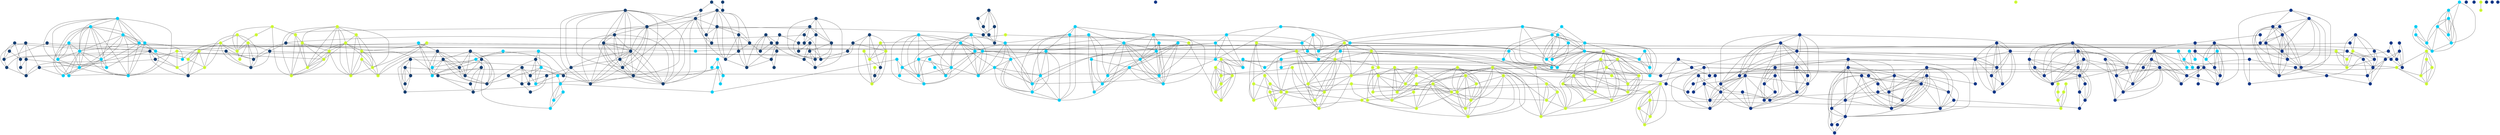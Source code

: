 strict graph  {
0 [style=filled, shape=circle, pos="11.60097378616464,8.681713885219157!", color="#09D4FB", data="OrderedDict([('GEOID10', '55001002750001'), ('NAME', 'Adams - C 1'), ('ASM', '41'), ('SEN', '14'), ('CON', '3'), ('WARD_FIPS', '55001002750001'), ('COUSUBFP', '00275'), ('MCD_NAME', 'Adams'), ('MCD_FIPS', '5500100275'), ('CNTY_NAME', 'Adams'), ('CNTY_FIPS', '55001'), ('JVTD2', 'Adams - C 1'), ('STR_WARDS', '1'), ('SUPER_DIST', '5500111'), ('SPLIT', 'NO'), ('PERSONS', 661.0), ('WHITE', 620.0), ('BLACK', 17.0), ('HISPANIC', 15.0), ('ASIAN', 1.0), ('AMINDIAN', 5.0), ('PISLAND', 0.0), ('OTHER', 0.0), ('OTHERMLT', 3.0), ('PERSONS18', 484.0), ('WHITE18', 463.0), ('BLACK18', 9.0), ('HISPANIC18', 8.0), ('ASIAN18', 1.0), ('AMINDIAN18', 3.0), ('PISLAND18', 0.0), ('OTHER18', 0.0), ('OTHERMLT18', 0.0), ('GOVTOT14', 184.0), ('GOVDEM14', 97.0), ('GOVREP14', 82.0), ('GOVIND114', 2.0), ('GOVIND214', 3.0), ('GOVIND314', 0.0), ('GOVIND414', 0.0), ('GOVIND514', 0.0), ('GOVREP214', 0.0), ('GOVREP314', 0.0), ('GOVCON14', 0.0), ('GOVSCAT14', 0.0), ('SENTOT14', 0.0), ('SENDEM14', 0.0), ('SENREP14', 0.0), ('SENSCAT14', 0.0), ('SENIND14', 0.0), ('ASMTOT14', 174.0), ('ASMDEM14', 91.0), ('ASMREP14', 83.0), ('ASMSCAT14', 0.0), ('ASMIND14', 0.0), ('ASMREP214', 0.0), ('CONTOT14', 173.0), ('CONDEM14', 105.0), ('CONREP14', 68.0), ('CONIND14', 0.0), ('CONSCAT14', 0.0), ('CONREP214', 0.0), ('CONIND214', 0.0), ('SOSTOT14', 171.0), ('SOSDEM14', 102.0), ('SOSREP14', 62.0), ('SOSCON14', 3.0), ('SOSIND14', 4.0), ('SOSSCAT14', 0.0), ('TRESTOT14', 168.0), ('TRESDEM14', 87.0), ('TRESREP14', 68.0), ('TRESCON14', 3.0), ('TRESIND114', 6.0), ('TRESIND214', 4.0), ('TRESSCAT14', 0.0), ('AGTOT14', 175.0), ('AGDEM14', 90.0), ('AGREP14', 78.0), ('AGIND14', 7.0), ('AGSCAT14', 0.0)])", fixedsize=True, fontsize=4, width="0.3", height="0.3"];
1 [style=filled, shape=circle, pos="19.034005359394406,10.200595288248955!", color="#14398B", data="OrderedDict([('GEOID10', '55001002750002'), ('NAME', 'Adams - C 2'), ('ASM', '41'), ('SEN', '14'), ('CON', '3'), ('WARD_FIPS', '55001002750002'), ('COUSUBFP', '00275'), ('MCD_NAME', 'Adams'), ('MCD_FIPS', '5500100275'), ('CNTY_NAME', 'Adams'), ('CNTY_FIPS', '55001'), ('JVTD2', 'Adams - C 2'), ('STR_WARDS', '2'), ('SUPER_DIST', '5500112'), ('SPLIT', 'NO'), ('PERSONS', 652.0), ('WHITE', 599.0), ('BLACK', 6.0), ('HISPANIC', 23.0), ('ASIAN', 10.0), ('AMINDIAN', 12.0), ('PISLAND', 0.0), ('OTHER', 2.0), ('OTHERMLT', 0.0), ('PERSONS18', 463.0), ('WHITE18', 435.0), ('BLACK18', 4.0), ('HISPANIC18', 7.0), ('ASIAN18', 7.0), ('AMINDIAN18', 8.0), ('PISLAND18', 0.0), ('OTHER18', 2.0), ('OTHERMLT18', 0.0), ('GOVTOT14', 176.0), ('GOVDEM14', 92.0), ('GOVREP14', 79.0), ('GOVIND114', 2.0), ('GOVIND214', 3.0), ('GOVIND314', 0.0), ('GOVIND414', 0.0), ('GOVIND514', 0.0), ('GOVREP214', 0.0), ('GOVREP314', 0.0), ('GOVCON14', 0.0), ('GOVSCAT14', 0.0), ('SENTOT14', 0.0), ('SENDEM14', 0.0), ('SENREP14', 0.0), ('SENSCAT14', 0.0), ('SENIND14', 0.0), ('ASMTOT14', 167.0), ('ASMDEM14', 87.0), ('ASMREP14', 80.0), ('ASMSCAT14', 0.0), ('ASMIND14', 0.0), ('ASMREP214', 0.0), ('CONTOT14', 165.0), ('CONDEM14', 100.0), ('CONREP14', 65.0), ('CONIND14', 0.0), ('CONSCAT14', 0.0), ('CONREP214', 0.0), ('CONIND214', 0.0), ('SOSTOT14', 164.0), ('SOSDEM14', 97.0), ('SOSREP14', 60.0), ('SOSCON14', 3.0), ('SOSIND14', 4.0), ('SOSSCAT14', 0.0), ('TRESTOT14', 160.0), ('TRESDEM14', 84.0), ('TRESREP14', 64.0), ('TRESCON14', 3.0), ('TRESIND114', 6.0), ('TRESIND214', 3.0), ('TRESSCAT14', 0.0), ('AGTOT14', 167.0), ('AGDEM14', 86.0), ('AGREP14', 75.0), ('AGIND14', 6.0), ('AGSCAT14', 0.0)])", fixedsize=True, fontsize=4, width="0.3", height="0.3"];
2 [style=filled, shape=circle, pos="11.82626435373826,1.2067486620910084!", color="#09D4FB", data="OrderedDict([('GEOID10', '55001002750003'), ('NAME', 'Adams - C 3'), ('ASM', '41'), ('SEN', '14'), ('CON', '3'), ('WARD_FIPS', '55001002750003'), ('COUSUBFP', '00275'), ('MCD_NAME', 'Adams'), ('MCD_FIPS', '5500100275'), ('CNTY_NAME', 'Adams'), ('CNTY_FIPS', '55001'), ('JVTD2', 'Adams - C 3'), ('STR_WARDS', '3'), ('SUPER_DIST', '5500112'), ('SPLIT', 'NO'), ('PERSONS', 288.0), ('WHITE', 278.0), ('BLACK', 6.0), ('HISPANIC', 3.0), ('ASIAN', 0.0), ('AMINDIAN', 1.0), ('PISLAND', 0.0), ('OTHER', 0.0), ('OTHERMLT', 0.0), ('PERSONS18', 241.0), ('WHITE18', 234.0), ('BLACK18', 4.0), ('HISPANIC18', 2.0), ('ASIAN18', 0.0), ('AMINDIAN18', 1.0), ('PISLAND18', 0.0), ('OTHER18', 0.0), ('OTHERMLT18', 0.0), ('GOVTOT14', 91.0), ('GOVDEM14', 48.0), ('GOVREP14', 40.0), ('GOVIND114', 1.0), ('GOVIND214', 2.0), ('GOVIND314', 0.0), ('GOVIND414', 0.0), ('GOVIND514', 0.0), ('GOVREP214', 0.0), ('GOVREP314', 0.0), ('GOVCON14', 0.0), ('GOVSCAT14', 0.0), ('SENTOT14', 0.0), ('SENDEM14', 0.0), ('SENREP14', 0.0), ('SENSCAT14', 0.0), ('SENIND14', 0.0), ('ASMTOT14', 85.0), ('ASMDEM14', 44.0), ('ASMREP14', 41.0), ('ASMSCAT14', 0.0), ('ASMIND14', 0.0), ('ASMREP214', 0.0), ('CONTOT14', 85.0), ('CONDEM14', 52.0), ('CONREP14', 33.0), ('CONIND14', 0.0), ('CONSCAT14', 0.0), ('CONREP214', 0.0), ('CONIND214', 0.0), ('SOSTOT14', 84.0), ('SOSDEM14', 50.0), ('SOSREP14', 30.0), ('SOSCON14', 2.0), ('SOSIND14', 2.0), ('SOSSCAT14', 0.0), ('TRESTOT14', 80.0), ('TRESDEM14', 43.0), ('TRESREP14', 33.0), ('TRESCON14', 1.0), ('TRESIND114', 2.0), ('TRESIND214', 1.0), ('TRESSCAT14', 0.0), ('AGTOT14', 86.0), ('AGDEM14', 45.0), ('AGREP14', 38.0), ('AGIND14', 3.0), ('AGSCAT14', 0.0)])", fixedsize=True, fontsize=4, width="0.3", height="0.3"];
3 [style=filled, shape=circle, pos="13.453109767622934,16.54202537251493!", color="#14398B", data="OrderedDict([('GEOID10', '55001002750004'), ('NAME', 'Adams - C 4'), ('ASM', '41'), ('SEN', '14'), ('CON', '3'), ('WARD_FIPS', '55001002750004'), ('COUSUBFP', '00275'), ('MCD_NAME', 'Adams'), ('MCD_FIPS', '5500100275'), ('CNTY_NAME', 'Adams'), ('CNTY_FIPS', '55001'), ('JVTD2', 'Adams - C 4'), ('STR_WARDS', '4'), ('SUPER_DIST', '5500111'), ('SPLIT', 'NO'), ('PERSONS', 366.0), ('WHITE', 350.0), ('BLACK', 2.0), ('HISPANIC', 5.0), ('ASIAN', 2.0), ('AMINDIAN', 5.0), ('PISLAND', 0.0), ('OTHER', 1.0), ('OTHERMLT', 1.0), ('PERSONS18', 306.0), ('WHITE18', 298.0), ('BLACK18', 1.0), ('HISPANIC18', 2.0), ('ASIAN18', 2.0), ('AMINDIAN18', 2.0), ('PISLAND18', 0.0), ('OTHER18', 0.0), ('OTHERMLT18', 1.0), ('GOVTOT14', 114.0), ('GOVDEM14', 61.0), ('GOVREP14', 51.0), ('GOVIND114', 1.0), ('GOVIND214', 1.0), ('GOVIND314', 0.0), ('GOVIND414', 0.0), ('GOVIND514', 0.0), ('GOVREP214', 0.0), ('GOVREP314', 0.0), ('GOVCON14', 0.0), ('GOVSCAT14', 0.0), ('SENTOT14', 0.0), ('SENDEM14', 0.0), ('SENREP14', 0.0), ('SENSCAT14', 0.0), ('SENIND14', 0.0), ('ASMTOT14', 108.0), ('ASMDEM14', 56.0), ('ASMREP14', 52.0), ('ASMSCAT14', 0.0), ('ASMIND14', 0.0), ('ASMREP214', 0.0), ('CONTOT14', 107.0), ('CONDEM14', 65.0), ('CONREP14', 42.0), ('CONIND14', 0.0), ('CONSCAT14', 0.0), ('CONREP214', 0.0), ('CONIND214', 0.0), ('SOSTOT14', 106.0), ('SOSDEM14', 64.0), ('SOSREP14', 39.0), ('SOSCON14', 1.0), ('SOSIND14', 2.0), ('SOSSCAT14', 0.0), ('TRESTOT14', 102.0), ('TRESDEM14', 54.0), ('TRESREP14', 42.0), ('TRESCON14', 1.0), ('TRESIND114', 3.0), ('TRESIND214', 2.0), ('TRESSCAT14', 0.0), ('AGTOT14', 109.0), ('AGDEM14', 56.0), ('AGREP14', 49.0), ('AGIND14', 4.0), ('AGSCAT14', 0.0)])", fixedsize=True, fontsize=4, width="0.3", height="0.3"];
4 [style=filled, shape=circle, pos="3.2610874835154533,1.8264508739370182!", color="#194275", data="OrderedDict([('GEOID10', '55001003000001'), ('NAME', 'ADAMS - T 1'), ('ASM', '41'), ('SEN', '14'), ('CON', '3'), ('WARD_FIPS', '55001003000001'), ('COUSUBFP', '00300'), ('MCD_NAME', 'ADAMS'), ('MCD_FIPS', '5500100300'), ('CNTY_NAME', 'Adams'), ('CNTY_FIPS', '55001'), ('JVTD2', 'ADAMS - T 1'), ('STR_WARDS', '1'), ('SUPER_DIST', '5500108'), ('SPLIT', 'NO'), ('PERSONS', 902.0), ('WHITE', 847.0), ('BLACK', 2.0), ('HISPANIC', 38.0), ('ASIAN', 2.0), ('AMINDIAN', 11.0), ('PISLAND', 0.0), ('OTHER', 1.0), ('OTHERMLT', 1.0), ('PERSONS18', 736.0), ('WHITE18', 704.0), ('BLACK18', 2.0), ('HISPANIC18', 21.0), ('ASIAN18', 2.0), ('AMINDIAN18', 5.0), ('PISLAND18', 0.0), ('OTHER18', 1.0), ('OTHERMLT18', 1.0), ('GOVTOT14', 340.0), ('GOVDEM14', 158.0), ('GOVREP14', 175.0), ('GOVIND114', 1.0), ('GOVIND214', 6.0), ('GOVIND314', 0.0), ('GOVIND414', 0.0), ('GOVIND514', 0.0), ('GOVREP214', 0.0), ('GOVREP314', 0.0), ('GOVCON14', 0.0), ('GOVSCAT14', 0.0), ('SENTOT14', 0.0), ('SENDEM14', 0.0), ('SENREP14', 0.0), ('SENSCAT14', 0.0), ('SENIND14', 0.0), ('ASMTOT14', 317.0), ('ASMDEM14', 157.0), ('ASMREP14', 160.0), ('ASMSCAT14', 0.0), ('ASMIND14', 0.0), ('ASMREP214', 0.0), ('CONTOT14', 326.0), ('CONDEM14', 176.0), ('CONREP14', 149.0), ('CONIND14', 1.0), ('CONSCAT14', 0.0), ('CONREP214', 0.0), ('CONIND214', 0.0), ('SOSTOT14', 322.0), ('SOSDEM14', 166.0), ('SOSREP14', 139.0), ('SOSCON14', 4.0), ('SOSIND14', 13.0), ('SOSSCAT14', 0.0), ('TRESTOT14', 316.0), ('TRESDEM14', 147.0), ('TRESREP14', 147.0), ('TRESCON14', 6.0), ('TRESIND114', 9.0), ('TRESIND214', 7.0), ('TRESSCAT14', 0.0), ('AGTOT14', 328.0), ('AGDEM14', 151.0), ('AGREP14', 164.0), ('AGIND14', 13.0), ('AGSCAT14', 0.0)])", fixedsize=True, fontsize=4, width="0.3", height="0.3"];
5 [style=filled, shape=circle, pos="16.944925273229686,6.084208555847009!", color="#09D4FB", data="OrderedDict([('GEOID10', '55001003000002'), ('NAME', 'ADAMS - T 2'), ('ASM', '41'), ('SEN', '14'), ('CON', '3'), ('WARD_FIPS', '55001003000002'), ('COUSUBFP', '00300'), ('MCD_NAME', 'ADAMS'), ('MCD_FIPS', '5500100300'), ('CNTY_NAME', 'Adams'), ('CNTY_FIPS', '55001'), ('JVTD2', 'ADAMS - T 2'), ('STR_WARDS', '2'), ('SUPER_DIST', '5500110'), ('SPLIT', 'NO'), ('PERSONS', 331.0), ('WHITE', 314.0), ('BLACK', 2.0), ('HISPANIC', 7.0), ('ASIAN', 2.0), ('AMINDIAN', 6.0), ('PISLAND', 0.0), ('OTHER', 0.0), ('OTHERMLT', 0.0), ('PERSONS18', 256.0), ('WHITE18', 244.0), ('BLACK18', 2.0), ('HISPANIC18', 6.0), ('ASIAN18', 1.0), ('AMINDIAN18', 3.0), ('PISLAND18', 0.0), ('OTHER18', 0.0), ('OTHERMLT18', 0.0), ('GOVTOT14', 118.0), ('GOVDEM14', 55.0), ('GOVREP14', 61.0), ('GOVIND114', 0.0), ('GOVIND214', 2.0), ('GOVIND314', 0.0), ('GOVIND414', 0.0), ('GOVIND514', 0.0), ('GOVREP214', 0.0), ('GOVREP314', 0.0), ('GOVCON14', 0.0), ('GOVSCAT14', 0.0), ('SENTOT14', 0.0), ('SENDEM14', 0.0), ('SENREP14', 0.0), ('SENSCAT14', 0.0), ('SENIND14', 0.0), ('ASMTOT14', 110.0), ('ASMDEM14', 54.0), ('ASMREP14', 56.0), ('ASMSCAT14', 0.0), ('ASMIND14', 0.0), ('ASMREP214', 0.0), ('CONTOT14', 112.0), ('CONDEM14', 61.0), ('CONREP14', 51.0), ('CONIND14', 0.0), ('CONSCAT14', 0.0), ('CONREP214', 0.0), ('CONIND214', 0.0), ('SOSTOT14', 113.0), ('SOSDEM14', 58.0), ('SOSREP14', 49.0), ('SOSCON14', 1.0), ('SOSIND14', 5.0), ('SOSSCAT14', 0.0), ('TRESTOT14', 111.0), ('TRESDEM14', 51.0), ('TRESREP14', 52.0), ('TRESCON14', 2.0), ('TRESIND114', 3.0), ('TRESIND214', 3.0), ('TRESSCAT14', 0.0), ('AGTOT14', 113.0), ('AGDEM14', 52.0), ('AGREP14', 57.0), ('AGIND14', 4.0), ('AGSCAT14', 0.0)])", fixedsize=True, fontsize=4, width="0.3", height="0.3"];
6 [style=filled, shape=circle, pos="9.606568894290008,4.459101595788877!", color="#194275", data="OrderedDict([('GEOID10', '55001003000003'), ('NAME', 'ADAMS - T 3'), ('ASM', '41'), ('SEN', '14'), ('CON', '3'), ('WARD_FIPS', '55001003000003'), ('COUSUBFP', '00300'), ('MCD_NAME', 'ADAMS'), ('MCD_FIPS', '5500100300'), ('CNTY_NAME', 'Adams'), ('CNTY_FIPS', '55001'), ('JVTD2', 'ADAMS - T 3'), ('STR_WARDS', '3'), ('SUPER_DIST', '5500112'), ('SPLIT', 'NO'), ('PERSONS', 112.0), ('WHITE', 106.0), ('BLACK', 2.0), ('HISPANIC', 0.0), ('ASIAN', 0.0), ('AMINDIAN', 3.0), ('PISLAND', 0.0), ('OTHER', 1.0), ('OTHERMLT', 0.0), ('PERSONS18', 95.0), ('WHITE18', 92.0), ('BLACK18', 1.0), ('HISPANIC18', 0.0), ('ASIAN18', 0.0), ('AMINDIAN18', 1.0), ('PISLAND18', 0.0), ('OTHER18', 1.0), ('OTHERMLT18', 0.0), ('GOVTOT14', 42.0), ('GOVDEM14', 20.0), ('GOVREP14', 22.0), ('GOVIND114', 0.0), ('GOVIND214', 0.0), ('GOVIND314', 0.0), ('GOVIND414', 0.0), ('GOVIND514', 0.0), ('GOVREP214', 0.0), ('GOVREP314', 0.0), ('GOVCON14', 0.0), ('GOVSCAT14', 0.0), ('SENTOT14', 0.0), ('SENDEM14', 0.0), ('SENREP14', 0.0), ('SENSCAT14', 0.0), ('SENIND14', 0.0), ('ASMTOT14', 40.0), ('ASMDEM14', 20.0), ('ASMREP14', 20.0), ('ASMSCAT14', 0.0), ('ASMIND14', 0.0), ('ASMREP214', 0.0), ('CONTOT14', 41.0), ('CONDEM14', 22.0), ('CONREP14', 19.0), ('CONIND14', 0.0), ('CONSCAT14', 0.0), ('CONREP214', 0.0), ('CONIND214', 0.0), ('SOSTOT14', 39.0), ('SOSDEM14', 21.0), ('SOSREP14', 17.0), ('SOSCON14', 0.0), ('SOSIND14', 1.0), ('SOSSCAT14', 0.0), ('TRESTOT14', 37.0), ('TRESDEM14', 18.0), ('TRESREP14', 18.0), ('TRESCON14', 0.0), ('TRESIND114', 1.0), ('TRESIND214', 0.0), ('TRESSCAT14', 0.0), ('AGTOT14', 41.0), ('AGDEM14', 19.0), ('AGREP14', 21.0), ('AGIND14', 1.0), ('AGSCAT14', 0.0)])", fixedsize=True, fontsize=4, width="0.3", height="0.3"];
7 [style=filled, shape=circle, pos="7.869856348764592,6.666612100068174!", color="#194275", data="OrderedDict([('GEOID10', '55001073000001'), ('NAME', 'BIG FLATS - T 1'), ('ASM', '72'), ('SEN', '24'), ('CON', '3'), ('WARD_FIPS', '55001073000001'), ('COUSUBFP', '07300'), ('MCD_NAME', 'BIG FLATS'), ('MCD_FIPS', '5500107300'), ('CNTY_NAME', 'Adams'), ('CNTY_FIPS', '55001'), ('JVTD2', 'BIG FLATS - T 1'), ('STR_WARDS', '1'), ('SUPER_DIST', '5500118'), ('SPLIT', 'NO'), ('PERSONS', 345.0), ('WHITE', 324.0), ('BLACK', 3.0), ('HISPANIC', 10.0), ('ASIAN', 2.0), ('AMINDIAN', 6.0), ('PISLAND', 0.0), ('OTHER', 0.0), ('OTHERMLT', 0.0), ('PERSONS18', 293.0), ('WHITE18', 275.0), ('BLACK18', 2.0), ('HISPANIC18', 10.0), ('ASIAN18', 2.0), ('AMINDIAN18', 4.0), ('PISLAND18', 0.0), ('OTHER18', 0.0), ('OTHERMLT18', 0.0), ('GOVTOT14', 140.0), ('GOVDEM14', 64.0), ('GOVREP14', 70.0), ('GOVIND114', 2.0), ('GOVIND214', 3.0), ('GOVIND314', 0.0), ('GOVIND414', 0.0), ('GOVIND514', 0.0), ('GOVREP214', 0.0), ('GOVREP314', 1.0), ('GOVCON14', 0.0), ('GOVSCAT14', 0.0), ('SENTOT14', 0.0), ('SENDEM14', 0.0), ('SENREP14', 0.0), ('SENSCAT14', 0.0), ('SENIND14', 0.0), ('ASMTOT14', 131.0), ('ASMDEM14', 60.0), ('ASMREP14', 70.0), ('ASMSCAT14', 1.0), ('ASMIND14', 0.0), ('ASMREP214', 0.0), ('CONTOT14', 134.0), ('CONDEM14', 74.0), ('CONREP14', 60.0), ('CONIND14', 0.0), ('CONSCAT14', 0.0), ('CONREP214', 0.0), ('CONIND214', 0.0), ('SOSTOT14', 134.0), ('SOSDEM14', 70.0), ('SOSREP14', 55.0), ('SOSCON14', 3.0), ('SOSIND14', 6.0), ('SOSSCAT14', 0.0), ('TRESTOT14', 132.0), ('TRESDEM14', 61.0), ('TRESREP14', 58.0), ('TRESCON14', 4.0), ('TRESIND114', 5.0), ('TRESIND214', 4.0), ('TRESSCAT14', 0.0), ('AGTOT14', 133.0), ('AGDEM14', 61.0), ('AGREP14', 65.0), ('AGIND14', 7.0), ('AGSCAT14', 0.0)])", fixedsize=True, fontsize=4, width="0.3", height="0.3"];
8 [style=filled, shape=circle, pos="19.394938899151185,12.033008320857329!", color="#14398B", data="OrderedDict([('GEOID10', '55001073000002'), ('NAME', 'BIG FLATS - T 2'), ('ASM', '72'), ('SEN', '24'), ('CON', '3'), ('WARD_FIPS', '55001073000002'), ('COUSUBFP', '07300'), ('MCD_NAME', 'BIG FLATS'), ('MCD_FIPS', '5500107300'), ('CNTY_NAME', 'Adams'), ('CNTY_FIPS', '55001'), ('JVTD2', 'BIG FLATS - T 2'), ('STR_WARDS', '2'), ('SUPER_DIST', '5500118'), ('SPLIT', 'NO'), ('PERSONS', 673.0), ('WHITE', 639.0), ('BLACK', 3.0), ('HISPANIC', 20.0), ('ASIAN', 4.0), ('AMINDIAN', 7.0), ('PISLAND', 0.0), ('OTHER', 0.0), ('OTHERMLT', 0.0), ('PERSONS18', 566.0), ('WHITE18', 547.0), ('BLACK18', 2.0), ('HISPANIC18', 10.0), ('ASIAN18', 1.0), ('AMINDIAN18', 6.0), ('PISLAND18', 0.0), ('OTHER18', 0.0), ('OTHERMLT18', 0.0), ('GOVTOT14', 262.0), ('GOVDEM14', 123.0), ('GOVREP14', 135.0), ('GOVIND114', 1.0), ('GOVIND214', 3.0), ('GOVIND314', 0.0), ('GOVIND414', 0.0), ('GOVIND514', 0.0), ('GOVREP214', 0.0), ('GOVREP314', 0.0), ('GOVCON14', 0.0), ('GOVSCAT14', 0.0), ('SENTOT14', 0.0), ('SENDEM14', 0.0), ('SENREP14', 0.0), ('SENSCAT14', 0.0), ('SENIND14', 0.0), ('ASMTOT14', 247.0), ('ASMDEM14', 113.0), ('ASMREP14', 134.0), ('ASMSCAT14', 0.0), ('ASMIND14', 0.0), ('ASMREP214', 0.0), ('CONTOT14', 255.0), ('CONDEM14', 141.0), ('CONREP14', 114.0), ('CONIND14', 0.0), ('CONSCAT14', 0.0), ('CONREP214', 0.0), ('CONIND214', 0.0), ('SOSTOT14', 253.0), ('SOSDEM14', 133.0), ('SOSREP14', 104.0), ('SOSCON14', 5.0), ('SOSIND14', 11.0), ('SOSSCAT14', 0.0), ('TRESTOT14', 247.0), ('TRESDEM14', 116.0), ('TRESREP14', 110.0), ('TRESCON14', 6.0), ('TRESIND114', 8.0), ('TRESIND214', 7.0), ('TRESSCAT14', 0.0), ('AGTOT14', 253.0), ('AGDEM14', 117.0), ('AGREP14', 125.0), ('AGIND14', 11.0), ('AGSCAT14', 0.0)])", fixedsize=True, fontsize=4, width="0.3", height="0.3"];
9 [style=filled, shape=circle, pos="10.785678561153032,3.95614502459453!", color="#09D4FB", data="OrderedDict([('GEOID10', '55001160750001'), ('NAME', 'COLBURN - T 1'), ('ASM', '72'), ('SEN', '24'), ('CON', '3'), ('WARD_FIPS', '55001160750001'), ('COUSUBFP', '16075'), ('MCD_NAME', 'COLBURN'), ('MCD_FIPS', '5500116075'), ('CNTY_NAME', 'Adams'), ('CNTY_FIPS', '55001'), ('JVTD2', 'COLBURN - T 1'), ('STR_WARDS', '1'), ('SUPER_DIST', '5500114'), ('SPLIT', 'NO'), ('PERSONS', 223.0), ('WHITE', 217.0), ('BLACK', 1.0), ('HISPANIC', 3.0), ('ASIAN', 0.0), ('AMINDIAN', 2.0), ('PISLAND', 0.0), ('OTHER', 0.0), ('OTHERMLT', 0.0), ('PERSONS18', 205.0), ('WHITE18', 201.0), ('BLACK18', 1.0), ('HISPANIC18', 1.0), ('ASIAN18', 0.0), ('AMINDIAN18', 2.0), ('PISLAND18', 0.0), ('OTHER18', 0.0), ('OTHERMLT18', 0.0), ('GOVTOT14', 104.0), ('GOVDEM14', 43.0), ('GOVREP14', 59.0), ('GOVIND114', 1.0), ('GOVIND214', 0.0), ('GOVIND314', 0.0), ('GOVIND414', 0.0), ('GOVIND514', 0.0), ('GOVREP214', 0.0), ('GOVREP314', 0.0), ('GOVCON14', 0.0), ('GOVSCAT14', 1.0), ('SENTOT14', 0.0), ('SENDEM14', 0.0), ('SENREP14', 0.0), ('SENSCAT14', 0.0), ('SENIND14', 0.0), ('ASMTOT14', 101.0), ('ASMDEM14', 37.0), ('ASMREP14', 64.0), ('ASMSCAT14', 0.0), ('ASMIND14', 0.0), ('ASMREP214', 0.0), ('CONTOT14', 100.0), ('CONDEM14', 46.0), ('CONREP14', 54.0), ('CONIND14', 0.0), ('CONSCAT14', 0.0), ('CONREP214', 0.0), ('CONIND214', 0.0), ('SOSTOT14', 102.0), ('SOSDEM14', 47.0), ('SOSREP14', 53.0), ('SOSCON14', 1.0), ('SOSIND14', 1.0), ('SOSSCAT14', 0.0), ('TRESTOT14', 100.0), ('TRESDEM14', 33.0), ('TRESREP14', 60.0), ('TRESCON14', 3.0), ('TRESIND114', 1.0), ('TRESIND214', 3.0), ('TRESSCAT14', 0.0), ('AGTOT14', 102.0), ('AGDEM14', 39.0), ('AGREP14', 62.0), ('AGIND14', 1.0), ('AGSCAT14', 0.0)])", fixedsize=True, fontsize=4, width="0.3", height="0.3"];
10 [style=filled, shape=circle, pos="9.7948882508505,13.52445027729658!", color="#D3FF3B", data="OrderedDict([('GEOID10', '55001195750001'), ('NAME', 'DELL PRAIRIE - T 1'), ('ASM', '41'), ('SEN', '14'), ('CON', '3'), ('WARD_FIPS', '55001195750001'), ('COUSUBFP', '19575'), ('MCD_NAME', 'DELL PRAIRIE'), ('MCD_FIPS', '5500119575'), ('CNTY_NAME', 'Adams'), ('CNTY_FIPS', '55001'), ('JVTD2', 'DELL PRAIRIE - T 1'), ('STR_WARDS', '1'), ('SUPER_DIST', '5500101'), ('SPLIT', 'NO'), ('PERSONS', 410.0), ('WHITE', 391.0), ('BLACK', 3.0), ('HISPANIC', 4.0), ('ASIAN', 0.0), ('AMINDIAN', 12.0), ('PISLAND', 0.0), ('OTHER', 0.0), ('OTHERMLT', 0.0), ('PERSONS18', 324.0), ('WHITE18', 316.0), ('BLACK18', 1.0), ('HISPANIC18', 2.0), ('ASIAN18', 0.0), ('AMINDIAN18', 5.0), ('PISLAND18', 0.0), ('OTHER18', 0.0), ('OTHERMLT18', 0.0), ('GOVTOT14', 175.0), ('GOVDEM14', 80.0), ('GOVREP14', 93.0), ('GOVIND114', 1.0), ('GOVIND214', 1.0), ('GOVIND314', 0.0), ('GOVIND414', 0.0), ('GOVIND514', 0.0), ('GOVREP214', 0.0), ('GOVREP314', 0.0), ('GOVCON14', 0.0), ('GOVSCAT14', 0.0), ('SENTOT14', 0.0), ('SENDEM14', 0.0), ('SENREP14', 0.0), ('SENSCAT14', 0.0), ('SENIND14', 0.0), ('ASMTOT14', 168.0), ('ASMDEM14', 73.0), ('ASMREP14', 95.0), ('ASMSCAT14', 0.0), ('ASMIND14', 0.0), ('ASMREP214', 0.0), ('CONTOT14', 169.0), ('CONDEM14', 85.0), ('CONREP14', 84.0), ('CONIND14', 0.0), ('CONSCAT14', 0.0), ('CONREP214', 0.0), ('CONIND214', 0.0), ('SOSTOT14', 163.0), ('SOSDEM14', 82.0), ('SOSREP14', 74.0), ('SOSCON14', 3.0), ('SOSIND14', 4.0), ('SOSSCAT14', 0.0), ('TRESTOT14', 168.0), ('TRESDEM14', 69.0), ('TRESREP14', 86.0), ('TRESCON14', 3.0), ('TRESIND114', 5.0), ('TRESIND214', 5.0), ('TRESSCAT14', 0.0), ('AGTOT14', 171.0), ('AGDEM14', 76.0), ('AGREP14', 90.0), ('AGIND14', 5.0), ('AGSCAT14', 0.0)])", fixedsize=True, fontsize=4, width="0.3", height="0.3"];
11 [style=filled, shape=circle, pos="18.61984505309619,4.030721886209785!", color="#09D4FB", data="OrderedDict([('GEOID10', '55001195750002'), ('NAME', 'DELL PRAIRIE - T 2'), ('ASM', '41'), ('SEN', '14'), ('CON', '3'), ('WARD_FIPS', '55001195750002'), ('COUSUBFP', '19575'), ('MCD_NAME', 'DELL PRAIRIE'), ('MCD_FIPS', '5500119575'), ('CNTY_NAME', 'Adams'), ('CNTY_FIPS', '55001'), ('JVTD2', 'DELL PRAIRIE - T 2'), ('STR_WARDS', '2'), ('SUPER_DIST', '5500102'), ('SPLIT', 'NO'), ('PERSONS', 997.0), ('WHITE', 930.0), ('BLACK', 12.0), ('HISPANIC', 27.0), ('ASIAN', 1.0), ('AMINDIAN', 24.0), ('PISLAND', 0.0), ('OTHER', 0.0), ('OTHERMLT', 3.0), ('PERSONS18', 786.0), ('WHITE18', 744.0), ('BLACK18', 7.0), ('HISPANIC18', 15.0), ('ASIAN18', 1.0), ('AMINDIAN18', 17.0), ('PISLAND18', 0.0), ('OTHER18', 0.0), ('OTHERMLT18', 2.0), ('GOVTOT14', 419.0), ('GOVDEM14', 193.0), ('GOVREP14', 224.0), ('GOVIND114', 2.0), ('GOVIND214', 0.0), ('GOVIND314', 0.0), ('GOVIND414', 0.0), ('GOVIND514', 0.0), ('GOVREP214', 0.0), ('GOVREP314', 0.0), ('GOVCON14', 0.0), ('GOVSCAT14', 0.0), ('SENTOT14', 0.0), ('SENDEM14', 0.0), ('SENREP14', 0.0), ('SENSCAT14', 0.0), ('SENIND14', 0.0), ('ASMTOT14', 406.0), ('ASMDEM14', 177.0), ('ASMREP14', 229.0), ('ASMSCAT14', 0.0), ('ASMIND14', 0.0), ('ASMREP214', 0.0), ('CONTOT14', 407.0), ('CONDEM14', 204.0), ('CONREP14', 203.0), ('CONIND14', 0.0), ('CONSCAT14', 0.0), ('CONREP214', 0.0), ('CONIND214', 0.0), ('SOSTOT14', 390.0), ('SOSDEM14', 198.0), ('SOSREP14', 177.0), ('SOSCON14', 5.0), ('SOSIND14', 10.0), ('SOSSCAT14', 0.0), ('TRESTOT14', 401.0), ('TRESDEM14', 166.0), ('TRESREP14', 207.0), ('TRESCON14', 6.0), ('TRESIND114', 12.0), ('TRESIND214', 10.0), ('TRESSCAT14', 0.0), ('AGTOT14', 412.0), ('AGDEM14', 182.0), ('AGREP14', 218.0), ('AGIND14', 12.0), ('AGSCAT14', 0.0)])", fixedsize=True, fontsize=4, width="0.3", height="0.3"];
12 [style=filled, shape=circle, pos="10.527857186242493,15.369273776077392!", color="#14398B", data="OrderedDict([('GEOID10', '55001195750003'), ('NAME', 'DELL PRAIRIE - T 3'), ('ASM', '41'), ('SEN', '14'), ('CON', '3'), ('WARD_FIPS', '55001195750003'), ('COUSUBFP', '19575'), ('MCD_NAME', 'DELL PRAIRIE'), ('MCD_FIPS', '5500119575'), ('CNTY_NAME', 'Adams'), ('CNTY_FIPS', '55001'), ('JVTD2', 'DELL PRAIRIE - T 3'), ('STR_WARDS', '3'), ('SUPER_DIST', '5500103'), ('SPLIT', 'NO'), ('PERSONS', 183.0), ('WHITE', 165.0), ('BLACK', 5.0), ('HISPANIC', 6.0), ('ASIAN', 0.0), ('AMINDIAN', 7.0), ('PISLAND', 0.0), ('OTHER', 0.0), ('OTHERMLT', 0.0), ('PERSONS18', 151.0), ('WHITE18', 137.0), ('BLACK18', 3.0), ('HISPANIC18', 5.0), ('ASIAN18', 0.0), ('AMINDIAN18', 6.0), ('PISLAND18', 0.0), ('OTHER18', 0.0), ('OTHERMLT18', 0.0), ('GOVTOT14', 79.0), ('GOVDEM14', 37.0), ('GOVREP14', 42.0), ('GOVIND114', 0.0), ('GOVIND214', 0.0), ('GOVIND314', 0.0), ('GOVIND414', 0.0), ('GOVIND514', 0.0), ('GOVREP214', 0.0), ('GOVREP314', 0.0), ('GOVCON14', 0.0), ('GOVSCAT14', 0.0), ('SENTOT14', 0.0), ('SENDEM14', 0.0), ('SENREP14', 0.0), ('SENSCAT14', 0.0), ('SENIND14', 0.0), ('ASMTOT14', 77.0), ('ASMDEM14', 34.0), ('ASMREP14', 43.0), ('ASMSCAT14', 0.0), ('ASMIND14', 0.0), ('ASMREP214', 0.0), ('CONTOT14', 78.0), ('CONDEM14', 39.0), ('CONREP14', 39.0), ('CONIND14', 0.0), ('CONSCAT14', 0.0), ('CONREP214', 0.0), ('CONIND214', 0.0), ('SOSTOT14', 74.0), ('SOSDEM14', 38.0), ('SOSREP14', 34.0), ('SOSCON14', 1.0), ('SOSIND14', 1.0), ('SOSSCAT14', 0.0), ('TRESTOT14', 74.0), ('TRESDEM14', 31.0), ('TRESREP14', 39.0), ('TRESCON14', 1.0), ('TRESIND114', 2.0), ('TRESIND214', 1.0), ('TRESSCAT14', 0.0), ('AGTOT14', 77.0), ('AGDEM14', 34.0), ('AGREP14', 41.0), ('AGIND14', 2.0), ('AGSCAT14', 0.0)])", fixedsize=True, fontsize=4, width="0.3", height="0.3"];
13 [style=filled, shape=circle, pos="3.305963743967307,14.545372997535404!", color="#D3FF3B", data="OrderedDict([('GEOID10', '55001220000001'), ('NAME', 'EASTON - T 1'), ('ASM', '41'), ('SEN', '14'), ('CON', '3'), ('WARD_FIPS', '55001220000001'), ('COUSUBFP', '22000'), ('MCD_NAME', 'EASTON'), ('MCD_FIPS', '5500122000'), ('CNTY_NAME', 'Adams'), ('CNTY_FIPS', '55001'), ('JVTD2', 'EASTON - T 1'), ('STR_WARDS', '1'), ('SUPER_DIST', '5500106'), ('SPLIT', 'NO'), ('PERSONS', 608.0), ('WHITE', 573.0), ('BLACK', 1.0), ('HISPANIC', 26.0), ('ASIAN', 0.0), ('AMINDIAN', 8.0), ('PISLAND', 0.0), ('OTHER', 0.0), ('OTHERMLT', 0.0), ('PERSONS18', 488.0), ('WHITE18', 465.0), ('BLACK18', 1.0), ('HISPANIC18', 16.0), ('ASIAN18', 0.0), ('AMINDIAN18', 6.0), ('PISLAND18', 0.0), ('OTHER18', 0.0), ('OTHERMLT18', 0.0), ('GOVTOT14', 216.0), ('GOVDEM14', 95.0), ('GOVREP14', 116.0), ('GOVIND114', 0.0), ('GOVIND214', 5.0), ('GOVIND314', 0.0), ('GOVIND414', 0.0), ('GOVIND514', 0.0), ('GOVREP214', 0.0), ('GOVREP314', 0.0), ('GOVCON14', 0.0), ('GOVSCAT14', 0.0), ('SENTOT14', 0.0), ('SENDEM14', 0.0), ('SENREP14', 0.0), ('SENSCAT14', 0.0), ('SENIND14', 0.0), ('ASMTOT14', 204.0), ('ASMDEM14', 92.0), ('ASMREP14', 112.0), ('ASMSCAT14', 0.0), ('ASMIND14', 0.0), ('ASMREP214', 0.0), ('CONTOT14', 209.0), ('CONDEM14', 104.0), ('CONREP14', 104.0), ('CONIND14', 1.0), ('CONSCAT14', 0.0), ('CONREP214', 0.0), ('CONIND214', 0.0), ('SOSTOT14', 206.0), ('SOSDEM14', 102.0), ('SOSREP14', 91.0), ('SOSCON14', 5.0), ('SOSIND14', 8.0), ('SOSSCAT14', 0.0), ('TRESTOT14', 207.0), ('TRESDEM14', 85.0), ('TRESREP14', 101.0), ('TRESCON14', 4.0), ('TRESIND114', 7.0), ('TRESIND214', 10.0), ('TRESSCAT14', 0.0), ('AGTOT14', 212.0), ('AGDEM14', 87.0), ('AGREP14', 111.0), ('AGIND14', 13.0), ('AGSCAT14', 1.0)])", fixedsize=True, fontsize=4, width="0.3", height="0.3"];
14 [style=filled, shape=circle, pos="3.781414361044987,7.286709990307856!", color="#194275", data="OrderedDict([('GEOID10', '55001220000002'), ('NAME', 'EASTON - T 2'), ('ASM', '41'), ('SEN', '14'), ('CON', '3'), ('WARD_FIPS', '55001220000002'), ('COUSUBFP', '22000'), ('MCD_NAME', 'EASTON'), ('MCD_FIPS', '5500122000'), ('CNTY_NAME', 'Adams'), ('CNTY_FIPS', '55001'), ('JVTD2', 'EASTON - T 2'), ('STR_WARDS', '2'), ('SUPER_DIST', '5500107'), ('SPLIT', 'NO'), ('PERSONS', 522.0), ('WHITE', 505.0), ('BLACK', 1.0), ('HISPANIC', 15.0), ('ASIAN', 1.0), ('AMINDIAN', 0.0), ('PISLAND', 0.0), ('OTHER', 0.0), ('OTHERMLT', 0.0), ('PERSONS18', 397.0), ('WHITE18', 388.0), ('BLACK18', 1.0), ('HISPANIC18', 7.0), ('ASIAN18', 1.0), ('AMINDIAN18', 0.0), ('PISLAND18', 0.0), ('OTHER18', 0.0), ('OTHERMLT18', 0.0), ('GOVTOT14', 173.0), ('GOVDEM14', 76.0), ('GOVREP14', 93.0), ('GOVIND114', 0.0), ('GOVIND214', 4.0), ('GOVIND314', 0.0), ('GOVIND414', 0.0), ('GOVIND514', 0.0), ('GOVREP214', 0.0), ('GOVREP314', 0.0), ('GOVCON14', 0.0), ('GOVSCAT14', 0.0), ('SENTOT14', 0.0), ('SENDEM14', 0.0), ('SENREP14', 0.0), ('SENSCAT14', 0.0), ('SENIND14', 0.0), ('ASMTOT14', 165.0), ('ASMDEM14', 74.0), ('ASMREP14', 91.0), ('ASMSCAT14', 0.0), ('ASMIND14', 0.0), ('ASMREP214', 0.0), ('CONTOT14', 167.0), ('CONDEM14', 84.0), ('CONREP14', 83.0), ('CONIND14', 0.0), ('CONSCAT14', 0.0), ('CONREP214', 0.0), ('CONIND214', 0.0), ('SOSTOT14', 165.0), ('SOSDEM14', 82.0), ('SOSREP14', 74.0), ('SOSCON14', 3.0), ('SOSIND14', 6.0), ('SOSSCAT14', 0.0), ('TRESTOT14', 163.0), ('TRESDEM14', 69.0), ('TRESREP14', 81.0), ('TRESCON14', 2.0), ('TRESIND114', 4.0), ('TRESIND214', 7.0), ('TRESSCAT14', 0.0), ('AGTOT14', 168.0), ('AGDEM14', 69.0), ('AGREP14', 90.0), ('AGIND14', 9.0), ('AGSCAT14', 0.0)])", fixedsize=True, fontsize=4, width="0.3", height="0.3"];
15 [style=filled, shape=circle, pos="17.816129180385797,4.680369332662613!", color="#09D4FB", data="OrderedDict([('GEOID10', '55001279500001'), ('NAME', 'Friendship - V 1'), ('ASM', '41'), ('SEN', '14'), ('CON', '3'), ('WARD_FIPS', '55001279500001'), ('COUSUBFP', '27950'), ('MCD_NAME', 'Friendship'), ('MCD_FIPS', '5500127950'), ('CNTY_NAME', 'Adams'), ('CNTY_FIPS', '55001'), ('JVTD2', 'Friendship - V 1'), ('STR_WARDS', '1'), ('SUPER_DIST', '5500110'), ('SPLIT', 'NO'), ('PERSONS', 725.0), ('WHITE', 672.0), ('BLACK', 15.0), ('HISPANIC', 29.0), ('ASIAN', 5.0), ('AMINDIAN', 4.0), ('PISLAND', 0.0), ('OTHER', 0.0), ('OTHERMLT', 0.0), ('PERSONS18', 591.0), ('WHITE18', 556.0), ('BLACK18', 12.0), ('HISPANIC18', 15.0), ('ASIAN18', 4.0), ('AMINDIAN18', 4.0), ('PISLAND18', 0.0), ('OTHER18', 0.0), ('OTHERMLT18', 0.0), ('GOVTOT14', 217.0), ('GOVDEM14', 122.0), ('GOVREP14', 92.0), ('GOVIND114', 0.0), ('GOVIND214', 3.0), ('GOVIND314', 0.0), ('GOVIND414', 0.0), ('GOVIND514', 0.0), ('GOVREP214', 0.0), ('GOVREP314', 0.0), ('GOVCON14', 0.0), ('GOVSCAT14', 0.0), ('SENTOT14', 0.0), ('SENDEM14', 0.0), ('SENREP14', 0.0), ('SENSCAT14', 0.0), ('SENIND14', 0.0), ('ASMTOT14', 206.0), ('ASMDEM14', 106.0), ('ASMREP14', 100.0), ('ASMSCAT14', 0.0), ('ASMIND14', 0.0), ('ASMREP214', 0.0), ('CONTOT14', 204.0), ('CONDEM14', 123.0), ('CONREP14', 81.0), ('CONIND14', 0.0), ('CONSCAT14', 0.0), ('CONREP214', 0.0), ('CONIND214', 0.0), ('SOSTOT14', 203.0), ('SOSDEM14', 120.0), ('SOSREP14', 72.0), ('SOSCON14', 4.0), ('SOSIND14', 7.0), ('SOSSCAT14', 0.0), ('TRESTOT14', 202.0), ('TRESDEM14', 104.0), ('TRESREP14', 82.0), ('TRESCON14', 6.0), ('TRESIND114', 6.0), ('TRESIND214', 4.0), ('TRESSCAT14', 0.0), ('AGTOT14', 208.0), ('AGDEM14', 110.0), ('AGREP14', 89.0), ('AGIND14', 9.0), ('AGSCAT14', 0.0)])", fixedsize=True, fontsize=4, width="0.3", height="0.3"];
16 [style=filled, shape=circle, pos="12.347234626060215,15.325117403896387!", color="#14398B", data="OrderedDict([('GEOID10', '55001376250001'), ('NAME', 'JACKSON - T 1'), ('ASM', '41'), ('SEN', '14'), ('CON', '3'), ('WARD_FIPS', '55001376250001'), ('COUSUBFP', '37625'), ('MCD_NAME', 'JACKSON'), ('MCD_FIPS', '5500137625'), ('CNTY_NAME', 'Adams'), ('CNTY_FIPS', '55001'), ('JVTD2', 'JACKSON - T 1'), ('STR_WARDS', '1'), ('SUPER_DIST', '5500104'), ('SPLIT', 'NO'), ('PERSONS', 492.0), ('WHITE', 472.0), ('BLACK', 3.0), ('HISPANIC', 13.0), ('ASIAN', 1.0), ('AMINDIAN', 2.0), ('PISLAND', 1.0), ('OTHER', 0.0), ('OTHERMLT', 0.0), ('PERSONS18', 434.0), ('WHITE18', 421.0), ('BLACK18', 3.0), ('HISPANIC18', 6.0), ('ASIAN18', 1.0), ('AMINDIAN18', 2.0), ('PISLAND18', 1.0), ('OTHER18', 0.0), ('OTHERMLT18', 0.0), ('GOVTOT14', 232.0), ('GOVDEM14', 107.0), ('GOVREP14', 121.0), ('GOVIND114', 1.0), ('GOVIND214', 3.0), ('GOVIND314', 0.0), ('GOVIND414', 0.0), ('GOVIND514', 0.0), ('GOVREP214', 0.0), ('GOVREP314', 0.0), ('GOVCON14', 0.0), ('GOVSCAT14', 0.0), ('SENTOT14', 0.0), ('SENDEM14', 0.0), ('SENREP14', 0.0), ('SENSCAT14', 0.0), ('SENIND14', 0.0), ('ASMTOT14', 226.0), ('ASMDEM14', 105.0), ('ASMREP14', 121.0), ('ASMSCAT14', 0.0), ('ASMIND14', 0.0), ('ASMREP214', 0.0), ('CONTOT14', 229.0), ('CONDEM14', 114.0), ('CONREP14', 115.0), ('CONIND14', 0.0), ('CONSCAT14', 0.0), ('CONREP214', 0.0), ('CONIND214', 0.0), ('SOSTOT14', 228.0), ('SOSDEM14', 116.0), ('SOSREP14', 104.0), ('SOSCON14', 2.0), ('SOSIND14', 6.0), ('SOSSCAT14', 0.0), ('TRESTOT14', 226.0), ('TRESDEM14', 98.0), ('TRESREP14', 109.0), ('TRESCON14', 7.0), ('TRESIND114', 5.0), ('TRESIND214', 7.0), ('TRESSCAT14', 0.0), ('AGTOT14', 231.0), ('AGDEM14', 108.0), ('AGREP14', 115.0), ('AGIND14', 8.0), ('AGSCAT14', 0.0)])", fixedsize=True, fontsize=4, width="0.3", height="0.3"];
17 [style=filled, shape=circle, pos="10.375398754857486,6.348586757230472!", color="#09D4FB", data="OrderedDict([('GEOID10', '55001376250002'), ('NAME', 'JACKSON - T 2'), ('ASM', '41'), ('SEN', '14'), ('CON', '3'), ('WARD_FIPS', '55001376250002'), ('COUSUBFP', '37625'), ('MCD_NAME', 'JACKSON'), ('MCD_FIPS', '5500137625'), ('CNTY_NAME', 'Adams'), ('CNTY_FIPS', '55001'), ('JVTD2', 'JACKSON - T 2'), ('STR_WARDS', '2'), ('SUPER_DIST', '5500104'), ('SPLIT', 'NO'), ('PERSONS', 511.0), ('WHITE', 481.0), ('BLACK', 10.0), ('HISPANIC', 11.0), ('ASIAN', 5.0), ('AMINDIAN', 4.0), ('PISLAND', 0.0), ('OTHER', 0.0), ('OTHERMLT', 0.0), ('PERSONS18', 434.0), ('WHITE18', 416.0), ('BLACK18', 3.0), ('HISPANIC18', 7.0), ('ASIAN18', 4.0), ('AMINDIAN18', 4.0), ('PISLAND18', 0.0), ('OTHER18', 0.0), ('OTHERMLT18', 0.0), ('GOVTOT14', 230.0), ('GOVDEM14', 107.0), ('GOVREP14', 120.0), ('GOVIND114', 0.0), ('GOVIND214', 3.0), ('GOVIND314', 0.0), ('GOVIND414', 0.0), ('GOVIND514', 0.0), ('GOVREP214', 0.0), ('GOVREP314', 0.0), ('GOVCON14', 0.0), ('GOVSCAT14', 0.0), ('SENTOT14', 0.0), ('SENDEM14', 0.0), ('SENREP14', 0.0), ('SENSCAT14', 0.0), ('SENIND14', 0.0), ('ASMTOT14', 226.0), ('ASMDEM14', 105.0), ('ASMREP14', 121.0), ('ASMSCAT14', 0.0), ('ASMIND14', 0.0), ('ASMREP214', 0.0), ('CONTOT14', 228.0), ('CONDEM14', 114.0), ('CONREP14', 114.0), ('CONIND14', 0.0), ('CONSCAT14', 0.0), ('CONREP214', 0.0), ('CONIND214', 0.0), ('SOSTOT14', 225.0), ('SOSDEM14', 115.0), ('SOSREP14', 103.0), ('SOSCON14', 1.0), ('SOSIND14', 6.0), ('SOSSCAT14', 0.0), ('TRESTOT14', 223.0), ('TRESDEM14', 97.0), ('TRESREP14', 109.0), ('TRESCON14', 7.0), ('TRESIND114', 4.0), ('TRESIND214', 6.0), ('TRESSCAT14', 0.0), ('AGTOT14', 231.0), ('AGDEM14', 108.0), ('AGREP14', 115.0), ('AGIND14', 8.0), ('AGSCAT14', 0.0)])", fixedsize=True, fontsize=4, width="0.3", height="0.3"];
18 [style=filled, shape=circle, pos="6.120549523273531,10.482470913848955!", color="#D3FF3B", data="OrderedDict([('GEOID10', '55001434250001'), ('NAME', 'LEOLA - T 1'), ('ASM', '72'), ('SEN', '24'), ('CON', '3'), ('WARD_FIPS', '55001434250001'), ('COUSUBFP', '43425'), ('MCD_NAME', 'LEOLA'), ('MCD_FIPS', '5500143425'), ('CNTY_NAME', 'Adams'), ('CNTY_FIPS', '55001'), ('JVTD2', 'LEOLA - T 1'), ('STR_WARDS', '1'), ('SUPER_DIST', '5500114'), ('SPLIT', 'NO'), ('PERSONS', 308.0), ('WHITE', 294.0), ('BLACK', 0.0), ('HISPANIC', 13.0), ('ASIAN', 0.0), ('AMINDIAN', 1.0), ('PISLAND', 0.0), ('OTHER', 0.0), ('OTHERMLT', 0.0), ('PERSONS18', 256.0), ('WHITE18', 248.0), ('BLACK18', 0.0), ('HISPANIC18', 7.0), ('ASIAN18', 0.0), ('AMINDIAN18', 1.0), ('PISLAND18', 0.0), ('OTHER18', 0.0), ('OTHERMLT18', 0.0), ('GOVTOT14', 122.0), ('GOVDEM14', 33.0), ('GOVREP14', 88.0), ('GOVIND114', 1.0), ('GOVIND214', 0.0), ('GOVIND314', 0.0), ('GOVIND414', 0.0), ('GOVIND514', 0.0), ('GOVREP214', 0.0), ('GOVREP314', 0.0), ('GOVCON14', 0.0), ('GOVSCAT14', 0.0), ('SENTOT14', 0.0), ('SENDEM14', 0.0), ('SENREP14', 0.0), ('SENSCAT14', 0.0), ('SENIND14', 0.0), ('ASMTOT14', 115.0), ('ASMDEM14', 28.0), ('ASMREP14', 87.0), ('ASMSCAT14', 0.0), ('ASMIND14', 0.0), ('ASMREP214', 0.0), ('CONTOT14', 115.0), ('CONDEM14', 35.0), ('CONREP14', 80.0), ('CONIND14', 0.0), ('CONSCAT14', 0.0), ('CONREP214', 0.0), ('CONIND214', 0.0), ('SOSTOT14', 114.0), ('SOSDEM14', 33.0), ('SOSREP14', 77.0), ('SOSCON14', 3.0), ('SOSIND14', 1.0), ('SOSSCAT14', 0.0), ('TRESTOT14', 112.0), ('TRESDEM14', 27.0), ('TRESREP14', 75.0), ('TRESCON14', 4.0), ('TRESIND114', 6.0), ('TRESIND214', 0.0), ('TRESSCAT14', 0.0), ('AGTOT14', 116.0), ('AGDEM14', 24.0), ('AGREP14', 87.0), ('AGIND14', 5.0), ('AGSCAT14', 0.0)])", fixedsize=True, fontsize=4, width="0.3", height="0.3"];
19 [style=filled, shape=circle, pos="15.388597720927175,18.316092906597262!", color="#14398B", data="OrderedDict([('GEOID10', '55001442500001'), ('NAME', 'LINCOLN - T 1'), ('ASM', '41'), ('SEN', '14'), ('CON', '3'), ('WARD_FIPS', '55001442500001'), ('COUSUBFP', '44250'), ('MCD_NAME', 'LINCOLN'), ('MCD_FIPS', '5500144250'), ('CNTY_NAME', 'Adams'), ('CNTY_FIPS', '55001'), ('JVTD2', 'LINCOLN - T 1'), ('STR_WARDS', '1'), ('SUPER_DIST', '5500113'), ('SPLIT', 'NO'), ('PERSONS', 296.0), ('WHITE', 282.0), ('BLACK', 0.0), ('HISPANIC', 9.0), ('ASIAN', 3.0), ('AMINDIAN', 2.0), ('PISLAND', 0.0), ('OTHER', 0.0), ('OTHERMLT', 0.0), ('PERSONS18', 249.0), ('WHITE18', 240.0), ('BLACK18', 0.0), ('HISPANIC18', 6.0), ('ASIAN18', 1.0), ('AMINDIAN18', 2.0), ('PISLAND18', 0.0), ('OTHER18', 0.0), ('OTHERMLT18', 0.0), ('GOVTOT14', 143.0), ('GOVDEM14', 72.0), ('GOVREP14', 69.0), ('GOVIND114', 2.0), ('GOVIND214', 0.0), ('GOVIND314', 0.0), ('GOVIND414', 0.0), ('GOVIND514', 0.0), ('GOVREP214', 0.0), ('GOVREP314', 0.0), ('GOVCON14', 0.0), ('GOVSCAT14', 0.0), ('SENTOT14', 0.0), ('SENDEM14', 0.0), ('SENREP14', 0.0), ('SENSCAT14', 0.0), ('SENIND14', 0.0), ('ASMTOT14', 137.0), ('ASMDEM14', 62.0), ('ASMREP14', 75.0), ('ASMSCAT14', 0.0), ('ASMIND14', 0.0), ('ASMREP214', 0.0), ('CONTOT14', 139.0), ('CONDEM14', 76.0), ('CONREP14', 63.0), ('CONIND14', 0.0), ('CONSCAT14', 0.0), ('CONREP214', 0.0), ('CONIND214', 0.0), ('SOSTOT14', 139.0), ('SOSDEM14', 69.0), ('SOSREP14', 64.0), ('SOSCON14', 2.0), ('SOSIND14', 4.0), ('SOSSCAT14', 0.0), ('TRESTOT14', 140.0), ('TRESDEM14', 66.0), ('TRESREP14', 66.0), ('TRESCON14', 1.0), ('TRESIND114', 3.0), ('TRESIND214', 4.0), ('TRESSCAT14', 0.0), ('AGTOT14', 141.0), ('AGDEM14', 62.0), ('AGREP14', 75.0), ('AGIND14', 4.0), ('AGSCAT14', 0.0)])", fixedsize=True, fontsize=4, width="0.3", height="0.3"];
20 [style=filled, shape=circle, pos="3.572470243104847,16.756306260010017!", color="#D3FF3B", data="OrderedDict([('GEOID10', '55001537250001'), ('NAME', 'MONROE - T 1'), ('ASM', '72'), ('SEN', '24'), ('CON', '3'), ('WARD_FIPS', '55001537250001'), ('COUSUBFP', '53725'), ('MCD_NAME', 'MONROE'), ('MCD_FIPS', '5500153725'), ('CNTY_NAME', 'Adams'), ('CNTY_FIPS', '55001'), ('JVTD2', 'MONROE - T 1'), ('STR_WARDS', '1'), ('SUPER_DIST', '5500117'), ('SPLIT', 'NO'), ('PERSONS', 398.0), ('WHITE', 394.0), ('BLACK', 0.0), ('HISPANIC', 2.0), ('ASIAN', 2.0), ('AMINDIAN', 0.0), ('PISLAND', 0.0), ('OTHER', 0.0), ('OTHERMLT', 0.0), ('PERSONS18', 365.0), ('WHITE18', 361.0), ('BLACK18', 0.0), ('HISPANIC18', 2.0), ('ASIAN18', 2.0), ('AMINDIAN18', 0.0), ('PISLAND18', 0.0), ('OTHER18', 0.0), ('OTHERMLT18', 0.0), ('GOVTOT14', 216.0), ('GOVDEM14', 101.0), ('GOVREP14', 114.0), ('GOVIND114', 1.0), ('GOVIND214', 0.0), ('GOVIND314', 0.0), ('GOVIND414', 0.0), ('GOVIND514', 0.0), ('GOVREP214', 0.0), ('GOVREP314', 0.0), ('GOVCON14', 0.0), ('GOVSCAT14', 0.0), ('SENTOT14', 0.0), ('SENDEM14', 0.0), ('SENREP14', 0.0), ('SENSCAT14', 0.0), ('SENIND14', 0.0), ('ASMTOT14', 211.0), ('ASMDEM14', 97.0), ('ASMREP14', 114.0), ('ASMSCAT14', 0.0), ('ASMIND14', 0.0), ('ASMREP214', 0.0), ('CONTOT14', 212.0), ('CONDEM14', 127.0), ('CONREP14', 85.0), ('CONIND14', 0.0), ('CONSCAT14', 0.0), ('CONREP214', 0.0), ('CONIND214', 0.0), ('SOSTOT14', 211.0), ('SOSDEM14', 110.0), ('SOSREP14', 95.0), ('SOSCON14', 2.0), ('SOSIND14', 4.0), ('SOSSCAT14', 0.0), ('TRESTOT14', 209.0), ('TRESDEM14', 104.0), ('TRESREP14', 95.0), ('TRESCON14', 2.0), ('TRESIND114', 3.0), ('TRESIND214', 5.0), ('TRESSCAT14', 0.0), ('AGTOT14', 209.0), ('AGDEM14', 95.0), ('AGREP14', 106.0), ('AGIND14', 8.0), ('AGSCAT14', 0.0)])", fixedsize=True, fontsize=4, width="0.3", height="0.3"];
21 [style=filled, shape=circle, pos="6.233079758616839,17.749265064101735!", color="#D3FF3B", data="OrderedDict([('GEOID10', '55001565250001'), ('NAME', 'NEW CHESTER - T 1'), ('ASM', '41'), ('SEN', '14'), ('CON', '3'), ('WARD_FIPS', '55001565250001'), ('COUSUBFP', '56525'), ('MCD_NAME', 'NEW CHESTER'), ('MCD_FIPS', '5500156525'), ('CNTY_NAME', 'Adams'), ('CNTY_FIPS', '55001'), ('JVTD2', 'NEW CHESTER - T 1'), ('STR_WARDS', '1'), ('SUPER_DIST', '5500106'), ('SPLIT', 'NO'), ('PERSONS', 468.0), ('WHITE', 446.0), ('BLACK', 4.0), ('HISPANIC', 12.0), ('ASIAN', 1.0), ('AMINDIAN', 5.0), ('PISLAND', 0.0), ('OTHER', 0.0), ('OTHERMLT', 0.0), ('PERSONS18', 381.0), ('WHITE18', 362.0), ('BLACK18', 4.0), ('HISPANIC18', 9.0), ('ASIAN18', 1.0), ('AMINDIAN18', 5.0), ('PISLAND18', 0.0), ('OTHER18', 0.0), ('OTHERMLT18', 0.0), ('GOVTOT14', 59.0), ('GOVDEM14', 28.0), ('GOVREP14', 29.0), ('GOVIND114', 1.0), ('GOVIND214', 1.0), ('GOVIND314', 0.0), ('GOVIND414', 0.0), ('GOVIND514', 0.0), ('GOVREP214', 0.0), ('GOVREP314', 0.0), ('GOVCON14', 0.0), ('GOVSCAT14', 0.0), ('SENTOT14', 0.0), ('SENDEM14', 0.0), ('SENREP14', 0.0), ('SENSCAT14', 0.0), ('SENIND14', 0.0), ('ASMTOT14', 57.0), ('ASMDEM14', 29.0), ('ASMREP14', 28.0), ('ASMSCAT14', 0.0), ('ASMIND14', 0.0), ('ASMREP214', 0.0), ('CONTOT14', 58.0), ('CONDEM14', 33.0), ('CONREP14', 25.0), ('CONIND14', 0.0), ('CONSCAT14', 0.0), ('CONREP214', 0.0), ('CONIND214', 0.0), ('SOSTOT14', 57.0), ('SOSDEM14', 31.0), ('SOSREP14', 22.0), ('SOSCON14', 2.0), ('SOSIND14', 2.0), ('SOSSCAT14', 0.0), ('TRESTOT14', 58.0), ('TRESDEM14', 27.0), ('TRESREP14', 22.0), ('TRESCON14', 3.0), ('TRESIND114', 4.0), ('TRESIND214', 2.0), ('TRESSCAT14', 0.0), ('AGTOT14', 58.0), ('AGDEM14', 28.0), ('AGREP14', 27.0), ('AGIND14', 3.0), ('AGSCAT14', 0.0)])", fixedsize=True, fontsize=4, width="0.3", height="0.3"];
22 [style=filled, shape=circle, pos="6.779734226854057,16.56307413298881!", color="#D3FF3B", data="OrderedDict([('GEOID10', '55001565250002'), ('NAME', 'NEW CHESTER - T 2'), ('ASM', '41'), ('SEN', '14'), ('CON', '3'), ('WARD_FIPS', '55001565250002'), ('COUSUBFP', '56525'), ('MCD_NAME', 'NEW CHESTER'), ('MCD_FIPS', '5500156525'), ('CNTY_NAME', 'Adams'), ('CNTY_FIPS', '55001'), ('JVTD2', 'NEW CHESTER - T 2'), ('STR_WARDS', '2'), ('SUPER_DIST', '5500105'), ('SPLIT', 'NO'), ('PERSONS', 1070.0), ('WHITE', 589.0), ('BLACK', 256.0), ('HISPANIC', 172.0), ('ASIAN', 12.0), ('AMINDIAN', 31.0), ('PISLAND', 2.0), ('OTHER', 0.0), ('OTHERMLT', 8.0), ('PERSONS18', 980.0), ('WHITE18', 502.0), ('BLACK18', 255.0), ('HISPANIC18', 170.0), ('ASIAN18', 12.0), ('AMINDIAN18', 31.0), ('PISLAND18', 2.0), ('OTHER18', 0.0), ('OTHERMLT18', 8.0), ('GOVTOT14', 144.0), ('GOVDEM14', 70.0), ('GOVREP14', 73.0), ('GOVIND114', 0.0), ('GOVIND214', 1.0), ('GOVIND314', 0.0), ('GOVIND414', 0.0), ('GOVIND514', 0.0), ('GOVREP214', 0.0), ('GOVREP314', 0.0), ('GOVCON14', 0.0), ('GOVSCAT14', 0.0), ('SENTOT14', 0.0), ('SENDEM14', 0.0), ('SENREP14', 0.0), ('SENSCAT14', 0.0), ('SENIND14', 0.0), ('ASMTOT14', 147.0), ('ASMDEM14', 75.0), ('ASMREP14', 72.0), ('ASMSCAT14', 0.0), ('ASMIND14', 0.0), ('ASMREP214', 0.0), ('CONTOT14', 145.0), ('CONDEM14', 83.0), ('CONREP14', 62.0), ('CONIND14', 0.0), ('CONSCAT14', 0.0), ('CONREP214', 0.0), ('CONIND214', 0.0), ('SOSTOT14', 142.0), ('SOSDEM14', 80.0), ('SOSREP14', 56.0), ('SOSCON14', 2.0), ('SOSIND14', 4.0), ('SOSSCAT14', 0.0), ('TRESTOT14', 140.0), ('TRESDEM14', 67.0), ('TRESREP14', 55.0), ('TRESCON14', 5.0), ('TRESIND114', 9.0), ('TRESIND214', 4.0), ('TRESSCAT14', 0.0), ('AGTOT14', 144.0), ('AGDEM14', 70.0), ('AGREP14', 69.0), ('AGIND14', 5.0), ('AGSCAT14', 0.0)])", fixedsize=True, fontsize=4, width="0.3", height="0.3"];
23 [style=filled, shape=circle, pos="14.173932020113376,15.241011578319453!", color="#14398B", data="OrderedDict([('GEOID10', '55001565250003'), ('NAME', 'NEW CHESTER - T 3'), ('ASM', '41'), ('SEN', '14'), ('CON', '3'), ('WARD_FIPS', '55001565250003'), ('COUSUBFP', '56525'), ('MCD_NAME', 'NEW CHESTER'), ('MCD_FIPS', '5500156525'), ('CNTY_NAME', 'Adams'), ('CNTY_FIPS', '55001'), ('JVTD2', 'NEW CHESTER - T 3'), ('STR_WARDS', '3'), ('SUPER_DIST', '5500113'), ('SPLIT', 'NO'), ('PERSONS', 716.0), ('WHITE', 244.0), ('BLACK', 254.0), ('HISPANIC', 165.0), ('ASIAN', 15.0), ('AMINDIAN', 27.0), ('PISLAND', 1.0), ('OTHER', 1.0), ('OTHERMLT', 9.0), ('PERSONS18', 699.0), ('WHITE18', 230.0), ('BLACK18', 253.0), ('HISPANIC18', 165.0), ('ASIAN18', 13.0), ('AMINDIAN18', 27.0), ('PISLAND18', 1.0), ('OTHER18', 1.0), ('OTHERMLT18', 9.0), ('GOVTOT14', 101.0), ('GOVDEM14', 49.0), ('GOVREP14', 51.0), ('GOVIND114', 0.0), ('GOVIND214', 1.0), ('GOVIND314', 0.0), ('GOVIND414', 0.0), ('GOVIND514', 0.0), ('GOVREP214', 0.0), ('GOVREP314', 0.0), ('GOVCON14', 0.0), ('GOVSCAT14', 0.0), ('SENTOT14', 0.0), ('SENDEM14', 0.0), ('SENREP14', 0.0), ('SENSCAT14', 0.0), ('SENIND14', 0.0), ('ASMTOT14', 102.0), ('ASMDEM14', 52.0), ('ASMREP14', 50.0), ('ASMSCAT14', 0.0), ('ASMIND14', 0.0), ('ASMREP214', 0.0), ('CONTOT14', 103.0), ('CONDEM14', 59.0), ('CONREP14', 44.0), ('CONIND14', 0.0), ('CONSCAT14', 0.0), ('CONREP214', 0.0), ('CONIND214', 0.0), ('SOSTOT14', 100.0), ('SOSDEM14', 56.0), ('SOSREP14', 39.0), ('SOSCON14', 2.0), ('SOSIND14', 3.0), ('SOSSCAT14', 0.0), ('TRESTOT14', 98.0), ('TRESDEM14', 47.0), ('TRESREP14', 39.0), ('TRESCON14', 4.0), ('TRESIND114', 6.0), ('TRESIND214', 2.0), ('TRESSCAT14', 0.0), ('AGTOT14', 102.0), ('AGDEM14', 50.0), ('AGREP14', 49.0), ('AGIND14', 3.0), ('AGSCAT14', 0.0)])", fixedsize=True, fontsize=4, width="0.3", height="0.3"];
24 [style=filled, shape=circle, pos="16.360976230398663,19.77890196860169!", color="#14398B", data="OrderedDict([('GEOID10', '55001567500001'), ('NAME', 'NEW HAVEN - T 1'), ('ASM', '41'), ('SEN', '14'), ('CON', '3'), ('WARD_FIPS', '55001567500001'), ('COUSUBFP', '56750'), ('MCD_NAME', 'NEW HAVEN'), ('MCD_FIPS', '5500156750'), ('CNTY_NAME', 'Adams'), ('CNTY_FIPS', '55001'), ('JVTD2', 'NEW HAVEN - T 1'), ('STR_WARDS', '1'), ('SUPER_DIST', '5500101'), ('SPLIT', 'NO'), ('PERSONS', 655.0), ('WHITE', 622.0), ('BLACK', 5.0), ('HISPANIC', 22.0), ('ASIAN', 1.0), ('AMINDIAN', 5.0), ('PISLAND', 0.0), ('OTHER', 0.0), ('OTHERMLT', 0.0), ('PERSONS18', 517.0), ('WHITE18', 497.0), ('BLACK18', 3.0), ('HISPANIC18', 11.0), ('ASIAN18', 1.0), ('AMINDIAN18', 5.0), ('PISLAND18', 0.0), ('OTHER18', 0.0), ('OTHERMLT18', 0.0), ('GOVTOT14', 297.0), ('GOVDEM14', 145.0), ('GOVREP14', 143.0), ('GOVIND114', 2.0), ('GOVIND214', 7.0), ('GOVIND314', 0.0), ('GOVIND414', 0.0), ('GOVIND514', 0.0), ('GOVREP214', 0.0), ('GOVREP314', 0.0), ('GOVCON14', 0.0), ('GOVSCAT14', 0.0), ('SENTOT14', 0.0), ('SENDEM14', 0.0), ('SENREP14', 0.0), ('SENSCAT14', 0.0), ('SENIND14', 0.0), ('ASMTOT14', 271.0), ('ASMDEM14', 124.0), ('ASMREP14', 147.0), ('ASMSCAT14', 0.0), ('ASMIND14', 0.0), ('ASMREP214', 0.0), ('CONTOT14', 277.0), ('CONDEM14', 155.0), ('CONREP14', 122.0), ('CONIND14', 0.0), ('CONSCAT14', 0.0), ('CONREP214', 0.0), ('CONIND214', 0.0), ('SOSTOT14', 279.0), ('SOSDEM14', 154.0), ('SOSREP14', 114.0), ('SOSCON14', 4.0), ('SOSIND14', 7.0), ('SOSSCAT14', 0.0), ('TRESTOT14', 273.0), ('TRESDEM14', 132.0), ('TRESREP14', 118.0), ('TRESCON14', 7.0), ('TRESIND114', 7.0), ('TRESIND214', 9.0), ('TRESSCAT14', 0.0), ('AGTOT14', 272.0), ('AGDEM14', 124.0), ('AGREP14', 134.0), ('AGIND14', 14.0), ('AGSCAT14', 0.0)])", fixedsize=True, fontsize=4, width="0.3", height="0.3"];
25 [style=filled, shape=circle, pos="16.152311165510838,2.635415480860322!", color="#09D4FB", data="OrderedDict([('GEOID10', '55001654500001'), ('NAME', 'PRESTON - T 1'), ('ASM', '72'), ('SEN', '24'), ('CON', '3'), ('WARD_FIPS', '55001654500001'), ('COUSUBFP', '65450'), ('MCD_NAME', 'PRESTON'), ('MCD_FIPS', '5500165450'), ('CNTY_NAME', 'Adams'), ('CNTY_FIPS', '55001'), ('JVTD2', 'PRESTON - T 1'), ('STR_WARDS', '1'), ('SUPER_DIST', '5500115'), ('SPLIT', 'NO'), ('PERSONS', 1032.0), ('WHITE', 964.0), ('BLACK', 10.0), ('HISPANIC', 33.0), ('ASIAN', 6.0), ('AMINDIAN', 12.0), ('PISLAND', 0.0), ('OTHER', 3.0), ('OTHERMLT', 4.0), ('PERSONS18', 850.0), ('WHITE18', 808.0), ('BLACK18', 8.0), ('HISPANIC18', 19.0), ('ASIAN18', 4.0), ('AMINDIAN18', 7.0), ('PISLAND18', 0.0), ('OTHER18', 3.0), ('OTHERMLT18', 1.0), ('GOVTOT14', 394.0), ('GOVDEM14', 194.0), ('GOVREP14', 192.0), ('GOVIND114', 2.0), ('GOVIND214', 6.0), ('GOVIND314', 0.0), ('GOVIND414', 0.0), ('GOVIND514', 0.0), ('GOVREP214', 0.0), ('GOVREP314', 0.0), ('GOVCON14', 0.0), ('GOVSCAT14', 0.0), ('SENTOT14', 0.0), ('SENDEM14', 0.0), ('SENREP14', 0.0), ('SENSCAT14', 0.0), ('SENIND14', 0.0), ('ASMTOT14', 388.0), ('ASMDEM14', 190.0), ('ASMREP14', 198.0), ('ASMSCAT14', 0.0), ('ASMIND14', 0.0), ('ASMREP214', 0.0), ('CONTOT14', 383.0), ('CONDEM14', 216.0), ('CONREP14', 167.0), ('CONIND14', 0.0), ('CONSCAT14', 0.0), ('CONREP214', 0.0), ('CONIND214', 0.0), ('SOSTOT14', 383.0), ('SOSDEM14', 211.0), ('SOSREP14', 155.0), ('SOSCON14', 6.0), ('SOSIND14', 11.0), ('SOSSCAT14', 0.0), ('TRESTOT14', 384.0), ('TRESDEM14', 194.0), ('TRESREP14', 168.0), ('TRESCON14', 4.0), ('TRESIND114', 9.0), ('TRESIND214', 9.0), ('TRESSCAT14', 0.0), ('AGTOT14', 390.0), ('AGDEM14', 188.0), ('AGREP14', 189.0), ('AGIND14', 13.0), ('AGSCAT14', 0.0)])", fixedsize=True, fontsize=4, width="0.3", height="0.3"];
26 [style=filled, shape=circle, pos="16.79699550135464,12.667549819113747!", color="#14398B", data="OrderedDict([('GEOID10', '55001654500002'), ('NAME', 'PRESTON - T 2'), ('ASM', '72'), ('SEN', '24'), ('CON', '3'), ('WARD_FIPS', '55001654500002'), ('COUSUBFP', '65450'), ('MCD_NAME', 'PRESTON'), ('MCD_FIPS', '5500165450'), ('CNTY_NAME', 'Adams'), ('CNTY_FIPS', '55001'), ('JVTD2', 'PRESTON - T 2'), ('STR_WARDS', '2'), ('SUPER_DIST', '5500114'), ('SPLIT', 'NO'), ('PERSONS', 361.0), ('WHITE', 345.0), ('BLACK', 1.0), ('HISPANIC', 6.0), ('ASIAN', 0.0), ('AMINDIAN', 8.0), ('PISLAND', 0.0), ('OTHER', 0.0), ('OTHERMLT', 1.0), ('PERSONS18', 307.0), ('WHITE18', 295.0), ('BLACK18', 1.0), ('HISPANIC18', 5.0), ('ASIAN18', 0.0), ('AMINDIAN18', 6.0), ('PISLAND18', 0.0), ('OTHER18', 0.0), ('OTHERMLT18', 0.0), ('GOVTOT14', 139.0), ('GOVDEM14', 69.0), ('GOVREP14', 69.0), ('GOVIND114', 0.0), ('GOVIND214', 1.0), ('GOVIND314', 0.0), ('GOVIND414', 0.0), ('GOVIND514', 0.0), ('GOVREP214', 0.0), ('GOVREP314', 0.0), ('GOVCON14', 0.0), ('GOVSCAT14', 0.0), ('SENTOT14', 0.0), ('SENDEM14', 0.0), ('SENREP14', 0.0), ('SENSCAT14', 0.0), ('SENIND14', 0.0), ('ASMTOT14', 139.0), ('ASMDEM14', 68.0), ('ASMREP14', 71.0), ('ASMSCAT14', 0.0), ('ASMIND14', 0.0), ('ASMREP214', 0.0), ('CONTOT14', 136.0), ('CONDEM14', 77.0), ('CONREP14', 59.0), ('CONIND14', 0.0), ('CONSCAT14', 0.0), ('CONREP214', 0.0), ('CONIND214', 0.0), ('SOSTOT14', 135.0), ('SOSDEM14', 76.0), ('SOSREP14', 55.0), ('SOSCON14', 1.0), ('SOSIND14', 3.0), ('SOSSCAT14', 0.0), ('TRESTOT14', 135.0), ('TRESDEM14', 70.0), ('TRESREP14', 60.0), ('TRESCON14', 1.0), ('TRESIND114', 2.0), ('TRESIND214', 2.0), ('TRESSCAT14', 0.0), ('AGTOT14', 138.0), ('AGDEM14', 67.0), ('AGREP14', 67.0), ('AGIND14', 4.0), ('AGSCAT14', 0.0)])", fixedsize=True, fontsize=4, width="0.3", height="0.3"];
27 [style=filled, shape=circle, pos="11.693578938847573,5.069016049931096!", color="#09D4FB", data="OrderedDict([('GEOID10', '55001658250001'), ('NAME', 'QUINCY - T 1'), ('ASM', '41'), ('SEN', '14'), ('CON', '3'), ('WARD_FIPS', '55001658250001'), ('COUSUBFP', '65825'), ('MCD_NAME', 'QUINCY'), ('MCD_FIPS', '5500165825'), ('CNTY_NAME', 'Adams'), ('CNTY_FIPS', '55001'), ('JVTD2', 'QUINCY - T 1'), ('STR_WARDS', '1'), ('SUPER_DIST', '5500109'), ('SPLIT', 'NO'), ('PERSONS', 924.0), ('WHITE', 905.0), ('BLACK', 3.0), ('HISPANIC', 7.0), ('ASIAN', 5.0), ('AMINDIAN', 3.0), ('PISLAND', 0.0), ('OTHER', 0.0), ('OTHERMLT', 1.0), ('PERSONS18', 807.0), ('WHITE18', 789.0), ('BLACK18', 3.0), ('HISPANIC18', 6.0), ('ASIAN18', 5.0), ('AMINDIAN18', 3.0), ('PISLAND18', 0.0), ('OTHER18', 0.0), ('OTHERMLT18', 1.0), ('GOVTOT14', 407.0), ('GOVDEM14', 195.0), ('GOVREP14', 204.0), ('GOVIND114', 4.0), ('GOVIND214', 4.0), ('GOVIND314', 0.0), ('GOVIND414', 0.0), ('GOVIND514', 0.0), ('GOVREP214', 0.0), ('GOVREP314', 0.0), ('GOVCON14', 0.0), ('GOVSCAT14', 0.0), ('SENTOT14', 0.0), ('SENDEM14', 0.0), ('SENREP14', 0.0), ('SENSCAT14', 0.0), ('SENIND14', 0.0), ('ASMTOT14', 391.0), ('ASMDEM14', 201.0), ('ASMREP14', 190.0), ('ASMSCAT14', 0.0), ('ASMIND14', 0.0), ('ASMREP214', 0.0), ('CONTOT14', 403.0), ('CONDEM14', 253.0), ('CONREP14', 148.0), ('CONIND14', 2.0), ('CONSCAT14', 0.0), ('CONREP214', 0.0), ('CONIND214', 0.0), ('SOSTOT14', 397.0), ('SOSDEM14', 231.0), ('SOSREP14', 154.0), ('SOSCON14', 4.0), ('SOSIND14', 8.0), ('SOSSCAT14', 0.0), ('TRESTOT14', 392.0), ('TRESDEM14', 203.0), ('TRESREP14', 162.0), ('TRESCON14', 8.0), ('TRESIND114', 11.0), ('TRESIND214', 8.0), ('TRESSCAT14', 0.0), ('AGTOT14', 405.0), ('AGDEM14', 202.0), ('AGREP14', 190.0), ('AGIND14', 13.0), ('AGSCAT14', 0.0)])", fixedsize=True, fontsize=4, width="0.3", height="0.3"];
28 [style=filled, shape=circle, pos="17.78110192165638,18.11458923693428!", color="#14398B", data="OrderedDict([('GEOID10', '55001658250002'), ('NAME', 'QUINCY - T 2'), ('ASM', '41'), ('SEN', '14'), ('CON', '3'), ('WARD_FIPS', '55001658250002'), ('COUSUBFP', '65825'), ('MCD_NAME', 'QUINCY'), ('MCD_FIPS', '5500165825'), ('CNTY_NAME', 'Adams'), ('CNTY_FIPS', '55001'), ('JVTD2', 'QUINCY - T 2'), ('STR_WARDS', '2'), ('SUPER_DIST', '5500108'), ('SPLIT', 'NO'), ('PERSONS', 148.0), ('WHITE', 140.0), ('BLACK', 2.0), ('HISPANIC', 6.0), ('ASIAN', 0.0), ('AMINDIAN', 0.0), ('PISLAND', 0.0), ('OTHER', 0.0), ('OTHERMLT', 0.0), ('PERSONS18', 124.0), ('WHITE18', 119.0), ('BLACK18', 1.0), ('HISPANIC18', 4.0), ('ASIAN18', 0.0), ('AMINDIAN18', 0.0), ('PISLAND18', 0.0), ('OTHER18', 0.0), ('OTHERMLT18', 0.0), ('GOVTOT14', 62.0), ('GOVDEM14', 30.0), ('GOVREP14', 32.0), ('GOVIND114', 0.0), ('GOVIND214', 0.0), ('GOVIND314', 0.0), ('GOVIND414', 0.0), ('GOVIND514', 0.0), ('GOVREP214', 0.0), ('GOVREP314', 0.0), ('GOVCON14', 0.0), ('GOVSCAT14', 0.0), ('SENTOT14', 0.0), ('SENDEM14', 0.0), ('SENREP14', 0.0), ('SENSCAT14', 0.0), ('SENIND14', 0.0), ('ASMTOT14', 60.0), ('ASMDEM14', 31.0), ('ASMREP14', 29.0), ('ASMSCAT14', 0.0), ('ASMIND14', 0.0), ('ASMREP214', 0.0), ('CONTOT14', 61.0), ('CONDEM14', 39.0), ('CONREP14', 22.0), ('CONIND14', 0.0), ('CONSCAT14', 0.0), ('CONREP214', 0.0), ('CONIND214', 0.0), ('SOSTOT14', 62.0), ('SOSDEM14', 36.0), ('SOSREP14', 24.0), ('SOSCON14', 0.0), ('SOSIND14', 2.0), ('SOSSCAT14', 0.0), ('TRESTOT14', 61.0), ('TRESDEM14', 32.0), ('TRESREP14', 25.0), ('TRESCON14', 1.0), ('TRESIND114', 1.0), ('TRESIND214', 2.0), ('TRESSCAT14', 0.0), ('AGTOT14', 62.0), ('AGDEM14', 31.0), ('AGREP14', 29.0), ('AGIND14', 2.0), ('AGSCAT14', 0.0)])", fixedsize=True, fontsize=4, width="0.3", height="0.3"];
29 [style=filled, shape=circle, pos="10.265826576950722,13.527597731793698!", color="#14398B", data="OrderedDict([('GEOID10', '55001658250003'), ('NAME', 'QUINCY - T 3'), ('ASM', '41'), ('SEN', '14'), ('CON', '3'), ('WARD_FIPS', '55001658250003'), ('COUSUBFP', '65825'), ('MCD_NAME', 'QUINCY'), ('MCD_FIPS', '5500165825'), ('CNTY_NAME', 'Adams'), ('CNTY_FIPS', '55001'), ('JVTD2', 'QUINCY - T 3'), ('STR_WARDS', '3'), ('SUPER_DIST', '5500107'), ('SPLIT', 'NO'), ('PERSONS', 91.0), ('WHITE', 91.0), ('BLACK', 0.0), ('HISPANIC', 0.0), ('ASIAN', 0.0), ('AMINDIAN', 0.0), ('PISLAND', 0.0), ('OTHER', 0.0), ('OTHERMLT', 0.0), ('PERSONS18', 83.0), ('WHITE18', 83.0), ('BLACK18', 0.0), ('HISPANIC18', 0.0), ('ASIAN18', 0.0), ('AMINDIAN18', 0.0), ('PISLAND18', 0.0), ('OTHER18', 0.0), ('OTHERMLT18', 0.0), ('GOVTOT14', 40.0), ('GOVDEM14', 20.0), ('GOVREP14', 20.0), ('GOVIND114', 0.0), ('GOVIND214', 0.0), ('GOVIND314', 0.0), ('GOVIND414', 0.0), ('GOVIND514', 0.0), ('GOVREP214', 0.0), ('GOVREP314', 0.0), ('GOVCON14', 0.0), ('GOVSCAT14', 0.0), ('SENTOT14', 0.0), ('SENDEM14', 0.0), ('SENREP14', 0.0), ('SENSCAT14', 0.0), ('SENIND14', 0.0), ('ASMTOT14', 39.0), ('ASMDEM14', 20.0), ('ASMREP14', 19.0), ('ASMSCAT14', 0.0), ('ASMIND14', 0.0), ('ASMREP214', 0.0), ('CONTOT14', 40.0), ('CONDEM14', 25.0), ('CONREP14', 15.0), ('CONIND14', 0.0), ('CONSCAT14', 0.0), ('CONREP214', 0.0), ('CONIND214', 0.0), ('SOSTOT14', 38.0), ('SOSDEM14', 23.0), ('SOSREP14', 15.0), ('SOSCON14', 0.0), ('SOSIND14', 0.0), ('SOSSCAT14', 0.0), ('TRESTOT14', 37.0), ('TRESDEM14', 20.0), ('TRESREP14', 16.0), ('TRESCON14', 0.0), ('TRESIND114', 1.0), ('TRESIND214', 0.0), ('TRESSCAT14', 0.0), ('AGTOT14', 40.0), ('AGDEM14', 20.0), ('AGREP14', 19.0), ('AGIND14', 1.0), ('AGSCAT14', 0.0)])", fixedsize=True, fontsize=4, width="0.3", height="0.3"];
30 [style=filled, shape=circle, pos="1.4312150956115013,16.316044489914823!", color="#D3FF3B", data="OrderedDict([('GEOID10', '55001674250001'), ('NAME', 'RICHFIELD - T 1'), ('ASM', '72'), ('SEN', '24'), ('CON', '3'), ('WARD_FIPS', '55001674250001'), ('COUSUBFP', '67425'), ('MCD_NAME', 'RICHFIELD'), ('MCD_FIPS', '5500167425'), ('CNTY_NAME', 'Adams'), ('CNTY_FIPS', '55001'), ('JVTD2', 'RICHFIELD - T 1'), ('STR_WARDS', '1'), ('SUPER_DIST', '5500114'), ('SPLIT', 'NO'), ('PERSONS', 158.0), ('WHITE', 147.0), ('BLACK', 0.0), ('HISPANIC', 9.0), ('ASIAN', 0.0), ('AMINDIAN', 0.0), ('PISLAND', 2.0), ('OTHER', 0.0), ('OTHERMLT', 0.0), ('PERSONS18', 135.0), ('WHITE18', 128.0), ('BLACK18', 0.0), ('HISPANIC18', 6.0), ('ASIAN18', 0.0), ('AMINDIAN18', 0.0), ('PISLAND18', 1.0), ('OTHER18', 0.0), ('OTHERMLT18', 0.0), ('GOVTOT14', 72.0), ('GOVDEM14', 27.0), ('GOVREP14', 41.0), ('GOVIND114', 2.0), ('GOVIND214', 2.0), ('GOVIND314', 0.0), ('GOVIND414', 0.0), ('GOVIND514', 0.0), ('GOVREP214', 0.0), ('GOVREP314', 0.0), ('GOVCON14', 0.0), ('GOVSCAT14', 0.0), ('SENTOT14', 0.0), ('SENDEM14', 0.0), ('SENREP14', 0.0), ('SENSCAT14', 0.0), ('SENIND14', 0.0), ('ASMTOT14', 66.0), ('ASMDEM14', 33.0), ('ASMREP14', 33.0), ('ASMSCAT14', 0.0), ('ASMIND14', 0.0), ('ASMREP214', 0.0), ('CONTOT14', 69.0), ('CONDEM14', 37.0), ('CONREP14', 30.0), ('CONIND14', 2.0), ('CONSCAT14', 0.0), ('CONREP214', 0.0), ('CONIND214', 0.0), ('SOSTOT14', 68.0), ('SOSDEM14', 34.0), ('SOSREP14', 30.0), ('SOSCON14', 1.0), ('SOSIND14', 3.0), ('SOSSCAT14', 0.0), ('TRESTOT14', 65.0), ('TRESDEM14', 30.0), ('TRESREP14', 28.0), ('TRESCON14', 2.0), ('TRESIND114', 2.0), ('TRESIND214', 3.0), ('TRESSCAT14', 0.0), ('AGTOT14', 68.0), ('AGDEM14', 27.0), ('AGREP14', 37.0), ('AGIND14', 4.0), ('AGSCAT14', 0.0)])", fixedsize=True, fontsize=4, width="0.3", height="0.3"];
31 [style=filled, shape=circle, pos="9.847573815801708,3.326117499645255!", color="#194275", data="OrderedDict([('GEOID10', '55001692750001'), ('NAME', 'ROME - T 1'), ('ASM', '72'), ('SEN', '24'), ('CON', '3'), ('WARD_FIPS', '55001692750001'), ('COUSUBFP', '69275'), ('MCD_NAME', 'ROME'), ('MCD_FIPS', '5500169275'), ('CNTY_NAME', 'Adams'), ('CNTY_FIPS', '55001'), ('JVTD2', 'ROME - T 1'), ('STR_WARDS', '1'), ('SUPER_DIST', '5500119'), ('SPLIT', 'NO'), ('PERSONS', 500.0), ('WHITE', 486.0), ('BLACK', 2.0), ('HISPANIC', 3.0), ('ASIAN', 3.0), ('AMINDIAN', 5.0), ('PISLAND', 1.0), ('OTHER', 0.0), ('OTHERMLT', 0.0), ('PERSONS18', 434.0), ('WHITE18', 426.0), ('BLACK18', 1.0), ('HISPANIC18', 1.0), ('ASIAN18', 2.0), ('AMINDIAN18', 3.0), ('PISLAND18', 1.0), ('OTHER18', 0.0), ('OTHERMLT18', 0.0), ('GOVTOT14', 305.0), ('GOVDEM14', 131.0), ('GOVREP14', 170.0), ('GOVIND114', 1.0), ('GOVIND214', 3.0), ('GOVIND314', 0.0), ('GOVIND414', 0.0), ('GOVIND514', 0.0), ('GOVREP214', 0.0), ('GOVREP314', 0.0), ('GOVCON14', 0.0), ('GOVSCAT14', 0.0), ('SENTOT14', 0.0), ('SENDEM14', 0.0), ('SENREP14', 0.0), ('SENSCAT14', 0.0), ('SENIND14', 0.0), ('ASMTOT14', 302.0), ('ASMDEM14', 131.0), ('ASMREP14', 170.0), ('ASMSCAT14', 1.0), ('ASMIND14', 0.0), ('ASMREP214', 0.0), ('CONTOT14', 297.0), ('CONDEM14', 140.0), ('CONREP14', 156.0), ('CONIND14', 0.0), ('CONSCAT14', 1.0), ('CONREP214', 0.0), ('CONIND214', 0.0), ('SOSTOT14', 298.0), ('SOSDEM14', 139.0), ('SOSREP14', 150.0), ('SOSCON14', 3.0), ('SOSIND14', 6.0), ('SOSSCAT14', 0.0), ('TRESTOT14', 292.0), ('TRESDEM14', 121.0), ('TRESREP14', 156.0), ('TRESCON14', 4.0), ('TRESIND114', 6.0), ('TRESIND214', 5.0), ('TRESSCAT14', 0.0), ('AGTOT14', 299.0), ('AGDEM14', 121.0), ('AGREP14', 170.0), ('AGIND14', 8.0), ('AGSCAT14', 0.0)])", fixedsize=True, fontsize=4, width="0.3", height="0.3"];
32 [style=filled, shape=circle, pos="16.959457524382543,7.807591929754363!", color="#09D4FB", data="OrderedDict([('GEOID10', '55001692750002'), ('NAME', 'ROME - T 2'), ('ASM', '72'), ('SEN', '24'), ('CON', '3'), ('WARD_FIPS', '55001692750002'), ('COUSUBFP', '69275'), ('MCD_NAME', 'ROME'), ('MCD_FIPS', '5500169275'), ('CNTY_NAME', 'Adams'), ('CNTY_FIPS', '55001'), ('JVTD2', 'ROME - T 2'), ('STR_WARDS', '2'), ('SUPER_DIST', '5500119'), ('SPLIT', 'NO'), ('PERSONS', 541.0), ('WHITE', 531.0), ('BLACK', 1.0), ('HISPANIC', 3.0), ('ASIAN', 5.0), ('AMINDIAN', 1.0), ('PISLAND', 0.0), ('OTHER', 0.0), ('OTHERMLT', 0.0), ('PERSONS18', 488.0), ('WHITE18', 481.0), ('BLACK18', 1.0), ('HISPANIC18', 2.0), ('ASIAN18', 3.0), ('AMINDIAN18', 1.0), ('PISLAND18', 0.0), ('OTHER18', 0.0), ('OTHERMLT18', 0.0), ('GOVTOT14', 342.0), ('GOVDEM14', 147.0), ('GOVREP14', 191.0), ('GOVIND114', 1.0), ('GOVIND214', 3.0), ('GOVIND314', 0.0), ('GOVIND414', 0.0), ('GOVIND514', 0.0), ('GOVREP214', 0.0), ('GOVREP314', 0.0), ('GOVCON14', 0.0), ('GOVSCAT14', 0.0), ('SENTOT14', 0.0), ('SENDEM14', 0.0), ('SENREP14', 0.0), ('SENSCAT14', 0.0), ('SENIND14', 0.0), ('ASMTOT14', 338.0), ('ASMDEM14', 147.0), ('ASMREP14', 191.0), ('ASMSCAT14', 0.0), ('ASMIND14', 0.0), ('ASMREP214', 0.0), ('CONTOT14', 334.0), ('CONDEM14', 157.0), ('CONREP14', 176.0), ('CONIND14', 0.0), ('CONSCAT14', 1.0), ('CONREP214', 0.0), ('CONIND214', 0.0), ('SOSTOT14', 335.0), ('SOSDEM14', 156.0), ('SOSREP14', 168.0), ('SOSCON14', 4.0), ('SOSIND14', 7.0), ('SOSSCAT14', 0.0), ('TRESTOT14', 327.0), ('TRESDEM14', 136.0), ('TRESREP14', 175.0), ('TRESCON14', 4.0), ('TRESIND114', 6.0), ('TRESIND214', 6.0), ('TRESSCAT14', 0.0), ('AGTOT14', 334.0), ('AGDEM14', 135.0), ('AGREP14', 191.0), ('AGIND14', 8.0), ('AGSCAT14', 0.0)])", fixedsize=True, fontsize=4, width="0.3", height="0.3"];
33 [style=filled, shape=circle, pos="5.410086314424249,5.50039175807756!", color="#194275", data="OrderedDict([('GEOID10', '55001692750003'), ('NAME', 'ROME - T 3'), ('ASM', '72'), ('SEN', '24'), ('CON', '3'), ('WARD_FIPS', '55001692750003'), ('COUSUBFP', '69275'), ('MCD_NAME', 'ROME'), ('MCD_FIPS', '5500169275'), ('CNTY_NAME', 'Adams'), ('CNTY_FIPS', '55001'), ('JVTD2', 'ROME - T 3'), ('STR_WARDS', '3'), ('SUPER_DIST', '5500120'), ('SPLIT', 'NO'), ('PERSONS', 568.0), ('WHITE', 558.0), ('BLACK', 0.0), ('HISPANIC', 2.0), ('ASIAN', 5.0), ('AMINDIAN', 3.0), ('PISLAND', 0.0), ('OTHER', 0.0), ('OTHERMLT', 0.0), ('PERSONS18', 513.0), ('WHITE18', 505.0), ('BLACK18', 0.0), ('HISPANIC18', 0.0), ('ASIAN18', 5.0), ('AMINDIAN18', 3.0), ('PISLAND18', 0.0), ('OTHER18', 0.0), ('OTHERMLT18', 0.0), ('GOVTOT14', 359.0), ('GOVDEM14', 154.0), ('GOVREP14', 201.0), ('GOVIND114', 1.0), ('GOVIND214', 3.0), ('GOVIND314', 0.0), ('GOVIND414', 0.0), ('GOVIND514', 0.0), ('GOVREP214', 0.0), ('GOVREP314', 0.0), ('GOVCON14', 0.0), ('GOVSCAT14', 0.0), ('SENTOT14', 0.0), ('SENDEM14', 0.0), ('SENREP14', 0.0), ('SENSCAT14', 0.0), ('SENIND14', 0.0), ('ASMTOT14', 355.0), ('ASMDEM14', 155.0), ('ASMREP14', 200.0), ('ASMSCAT14', 0.0), ('ASMIND14', 0.0), ('ASMREP214', 0.0), ('CONTOT14', 349.0), ('CONDEM14', 165.0), ('CONREP14', 184.0), ('CONIND14', 0.0), ('CONSCAT14', 0.0), ('CONREP214', 0.0), ('CONIND214', 0.0), ('SOSTOT14', 349.0), ('SOSDEM14', 163.0), ('SOSREP14', 176.0), ('SOSCON14', 4.0), ('SOSIND14', 6.0), ('SOSSCAT14', 0.0), ('TRESTOT14', 342.0), ('TRESDEM14', 143.0), ('TRESREP14', 184.0), ('TRESCON14', 3.0), ('TRESIND114', 6.0), ('TRESIND214', 6.0), ('TRESSCAT14', 0.0), ('AGTOT14', 350.0), ('AGDEM14', 142.0), ('AGREP14', 199.0), ('AGIND14', 9.0), ('AGSCAT14', 0.0)])", fixedsize=True, fontsize=4, width="0.3", height="0.3"];
34 [style=filled, shape=circle, pos="9.013590958203606,14.521865366063777!", color="#D3FF3B", data="OrderedDict([('GEOID10', '55001692750004'), ('NAME', 'ROME - T 4'), ('ASM', '72'), ('SEN', '24'), ('CON', '3'), ('WARD_FIPS', '55001692750004'), ('COUSUBFP', '69275'), ('MCD_NAME', 'ROME'), ('MCD_FIPS', '5500169275'), ('CNTY_NAME', 'Adams'), ('CNTY_FIPS', '55001'), ('JVTD2', 'ROME - T 4'), ('STR_WARDS', '4'), ('SUPER_DIST', '5500120'), ('SPLIT', 'NO'), ('PERSONS', 464.0), ('WHITE', 451.0), ('BLACK', 1.0), ('HISPANIC', 5.0), ('ASIAN', 3.0), ('AMINDIAN', 4.0), ('PISLAND', 0.0), ('OTHER', 0.0), ('OTHERMLT', 0.0), ('PERSONS18', 399.0), ('WHITE18', 392.0), ('BLACK18', 0.0), ('HISPANIC18', 2.0), ('ASIAN18', 2.0), ('AMINDIAN18', 3.0), ('PISLAND18', 0.0), ('OTHER18', 0.0), ('OTHERMLT18', 0.0), ('GOVTOT14', 278.0), ('GOVDEM14', 120.0), ('GOVREP14', 155.0), ('GOVIND114', 1.0), ('GOVIND214', 2.0), ('GOVIND314', 0.0), ('GOVIND414', 0.0), ('GOVIND514', 0.0), ('GOVREP214', 0.0), ('GOVREP314', 0.0), ('GOVCON14', 0.0), ('GOVSCAT14', 0.0), ('SENTOT14', 0.0), ('SENDEM14', 0.0), ('SENREP14', 0.0), ('SENSCAT14', 0.0), ('SENIND14', 0.0), ('ASMTOT14', 274.0), ('ASMDEM14', 119.0), ('ASMREP14', 155.0), ('ASMSCAT14', 0.0), ('ASMIND14', 0.0), ('ASMREP214', 0.0), ('CONTOT14', 271.0), ('CONDEM14', 128.0), ('CONREP14', 143.0), ('CONIND14', 0.0), ('CONSCAT14', 0.0), ('CONREP214', 0.0), ('CONIND214', 0.0), ('SOSTOT14', 270.0), ('SOSDEM14', 126.0), ('SOSREP14', 137.0), ('SOSCON14', 2.0), ('SOSIND14', 5.0), ('SOSSCAT14', 0.0), ('TRESTOT14', 263.0), ('TRESDEM14', 110.0), ('TRESREP14', 142.0), ('TRESCON14', 3.0), ('TRESIND114', 4.0), ('TRESIND214', 4.0), ('TRESSCAT14', 0.0), ('AGTOT14', 271.0), ('AGDEM14', 110.0), ('AGREP14', 155.0), ('AGIND14', 6.0), ('AGSCAT14', 0.0)])", fixedsize=True, fontsize=4, width="0.3", height="0.3"];
35 [style=filled, shape=circle, pos="10.021076209974582,16.152328306625144!", color="#14398B", data="OrderedDict([('GEOID10', '55001692750005'), ('NAME', 'ROME - T 5'), ('ASM', '72'), ('SEN', '24'), ('CON', '3'), ('WARD_FIPS', '55001692750005'), ('COUSUBFP', '69275'), ('MCD_NAME', 'ROME'), ('MCD_FIPS', '5500169275'), ('CNTY_NAME', 'Adams'), ('CNTY_FIPS', '55001'), ('JVTD2', 'ROME - T 5'), ('STR_WARDS', '5'), ('SUPER_DIST', '5500117'), ('SPLIT', 'NO'), ('PERSONS', 647.0), ('WHITE', 633.0), ('BLACK', 1.0), ('HISPANIC', 4.0), ('ASIAN', 1.0), ('AMINDIAN', 4.0), ('PISLAND', 0.0), ('OTHER', 4.0), ('OTHERMLT', 0.0), ('PERSONS18', 545.0), ('WHITE18', 536.0), ('BLACK18', 1.0), ('HISPANIC18', 4.0), ('ASIAN18', 1.0), ('AMINDIAN18', 3.0), ('PISLAND18', 0.0), ('OTHER18', 0.0), ('OTHERMLT18', 0.0), ('GOVTOT14', 378.0), ('GOVDEM14', 164.0), ('GOVREP14', 212.0), ('GOVIND114', 0.0), ('GOVIND214', 2.0), ('GOVIND314', 0.0), ('GOVIND414', 0.0), ('GOVIND514', 0.0), ('GOVREP214', 0.0), ('GOVREP314', 0.0), ('GOVCON14', 0.0), ('GOVSCAT14', 0.0), ('SENTOT14', 0.0), ('SENDEM14', 0.0), ('SENREP14', 0.0), ('SENSCAT14', 0.0), ('SENIND14', 0.0), ('ASMTOT14', 375.0), ('ASMDEM14', 163.0), ('ASMREP14', 212.0), ('ASMSCAT14', 0.0), ('ASMIND14', 0.0), ('ASMREP214', 0.0), ('CONTOT14', 370.0), ('CONDEM14', 175.0), ('CONREP14', 195.0), ('CONIND14', 0.0), ('CONSCAT14', 0.0), ('CONREP214', 0.0), ('CONIND214', 0.0), ('SOSTOT14', 369.0), ('SOSDEM14', 173.0), ('SOSREP14', 187.0), ('SOSCON14', 3.0), ('SOSIND14', 6.0), ('SOSSCAT14', 0.0), ('TRESTOT14', 362.0), ('TRESDEM14', 151.0), ('TRESREP14', 195.0), ('TRESCON14', 4.0), ('TRESIND114', 6.0), ('TRESIND214', 6.0), ('TRESSCAT14', 0.0), ('AGTOT14', 370.0), ('AGDEM14', 150.0), ('AGREP14', 212.0), ('AGIND14', 8.0), ('AGSCAT14', 0.0)])", fixedsize=True, fontsize=4, width="0.3", height="0.3"];
36 [style=filled, shape=circle, pos="7.363954455394123,1.0597762999555775!", color="#194275", data="OrderedDict([('GEOID10', '55001763500001'), ('NAME', 'SPRINGVILLE - T 1'), ('ASM', '41'), ('SEN', '14'), ('CON', '3'), ('WARD_FIPS', '55001763500001'), ('COUSUBFP', '76350'), ('MCD_NAME', 'SPRINGVILLE'), ('MCD_FIPS', '5500176350'), ('CNTY_NAME', 'Adams'), ('CNTY_FIPS', '55001'), ('JVTD2', 'SPRINGVILLE - T 1'), ('STR_WARDS', '1'), ('SUPER_DIST', '5500107'), ('SPLIT', 'NO'), ('PERSONS', 461.0), ('WHITE', 439.0), ('BLACK', 7.0), ('HISPANIC', 6.0), ('ASIAN', 0.0), ('AMINDIAN', 9.0), ('PISLAND', 0.0), ('OTHER', 0.0), ('OTHERMLT', 0.0), ('PERSONS18', 342.0), ('WHITE18', 335.0), ('BLACK18', 1.0), ('HISPANIC18', 1.0), ('ASIAN18', 0.0), ('AMINDIAN18', 5.0), ('PISLAND18', 0.0), ('OTHER18', 0.0), ('OTHERMLT18', 0.0), ('GOVTOT14', 161.0), ('GOVDEM14', 64.0), ('GOVREP14', 95.0), ('GOVIND114', 0.0), ('GOVIND214', 2.0), ('GOVIND314', 0.0), ('GOVIND414', 0.0), ('GOVIND514', 0.0), ('GOVREP214', 0.0), ('GOVREP314', 0.0), ('GOVCON14', 0.0), ('GOVSCAT14', 0.0), ('SENTOT14', 0.0), ('SENDEM14', 0.0), ('SENREP14', 0.0), ('SENSCAT14', 0.0), ('SENIND14', 0.0), ('ASMTOT14', 156.0), ('ASMDEM14', 62.0), ('ASMREP14', 94.0), ('ASMSCAT14', 0.0), ('ASMIND14', 0.0), ('ASMREP214', 0.0), ('CONTOT14', 153.0), ('CONDEM14', 75.0), ('CONREP14', 78.0), ('CONIND14', 0.0), ('CONSCAT14', 0.0), ('CONREP214', 0.0), ('CONIND214', 0.0), ('SOSTOT14', 154.0), ('SOSDEM14', 68.0), ('SOSREP14', 77.0), ('SOSCON14', 4.0), ('SOSIND14', 5.0), ('SOSSCAT14', 0.0), ('TRESTOT14', 151.0), ('TRESDEM14', 60.0), ('TRESREP14', 77.0), ('TRESCON14', 5.0), ('TRESIND114', 4.0), ('TRESIND214', 5.0), ('TRESSCAT14', 0.0), ('AGTOT14', 156.0), ('AGDEM14', 65.0), ('AGREP14', 84.0), ('AGIND14', 7.0), ('AGSCAT14', 0.0)])", fixedsize=True, fontsize=4, width="0.3", height="0.3"];
37 [style=filled, shape=circle, pos="11.315958973265158,8.872323200331465!", color="#09D4FB", data="OrderedDict([('GEOID10', '55001763500002'), ('NAME', 'SPRINGVILLE - T 2'), ('ASM', '41'), ('SEN', '14'), ('CON', '3'), ('WARD_FIPS', '55001763500002'), ('COUSUBFP', '76350'), ('MCD_NAME', 'SPRINGVILLE'), ('MCD_FIPS', '5500176350'), ('CNTY_NAME', 'Adams'), ('CNTY_FIPS', '55001'), ('JVTD2', 'SPRINGVILLE - T 2'), ('STR_WARDS', '2'), ('SUPER_DIST', '5500103'), ('SPLIT', 'NO'), ('PERSONS', 857.0), ('WHITE', 805.0), ('BLACK', 3.0), ('HISPANIC', 25.0), ('ASIAN', 1.0), ('AMINDIAN', 20.0), ('PISLAND', 0.0), ('OTHER', 0.0), ('OTHERMLT', 3.0), ('PERSONS18', 717.0), ('WHITE18', 680.0), ('BLACK18', 3.0), ('HISPANIC18', 15.0), ('ASIAN18', 1.0), ('AMINDIAN18', 15.0), ('PISLAND18', 0.0), ('OTHER18', 0.0), ('OTHERMLT18', 3.0), ('GOVTOT14', 334.0), ('GOVDEM14', 132.0), ('GOVREP14', 198.0), ('GOVIND114', 0.0), ('GOVIND214', 4.0), ('GOVIND314', 0.0), ('GOVIND414', 0.0), ('GOVIND514', 0.0), ('GOVREP214', 0.0), ('GOVREP314', 0.0), ('GOVCON14', 0.0), ('GOVSCAT14', 0.0), ('SENTOT14', 0.0), ('SENDEM14', 0.0), ('SENREP14', 0.0), ('SENSCAT14', 0.0), ('SENIND14', 0.0), ('ASMTOT14', 326.0), ('ASMDEM14', 129.0), ('ASMREP14', 197.0), ('ASMSCAT14', 0.0), ('ASMIND14', 0.0), ('ASMREP214', 0.0), ('CONTOT14', 318.0), ('CONDEM14', 157.0), ('CONREP14', 161.0), ('CONIND14', 0.0), ('CONSCAT14', 0.0), ('CONREP214', 0.0), ('CONIND214', 0.0), ('SOSTOT14', 319.0), ('SOSDEM14', 141.0), ('SOSREP14', 161.0), ('SOSCON14', 8.0), ('SOSIND14', 9.0), ('SOSSCAT14', 0.0), ('TRESTOT14', 310.0), ('TRESDEM14', 124.0), ('TRESREP14', 159.0), ('TRESCON14', 10.0), ('TRESIND114', 8.0), ('TRESIND214', 9.0), ('TRESSCAT14', 0.0), ('AGTOT14', 324.0), ('AGDEM14', 135.0), ('AGREP14', 175.0), ('AGIND14', 14.0), ('AGSCAT14', 0.0)])", fixedsize=True, fontsize=4, width="0.3", height="0.3"];
38 [style=filled, shape=circle, pos="3.62413360852247,2.0251920385521203!", color="#194275", data="OrderedDict([('GEOID10', '55001778000001'), ('NAME', 'STRONGS PRAIRIE - T 1'), ('ASM', '72'), ('SEN', '24'), ('CON', '3'), ('WARD_FIPS', '55001778000001'), ('COUSUBFP', '77800'), ('MCD_NAME', 'STRONGS PRAIRIE'), ('MCD_FIPS', '5500177800'), ('CNTY_NAME', 'Adams'), ('CNTY_FIPS', '55001'), ('JVTD2', 'STRONGS PRAIRIE - T 1'), ('STR_WARDS', '1'), ('SUPER_DIST', '5500116'), ('SPLIT', 'NO'), ('PERSONS', 510.0), ('WHITE', 488.0), ('BLACK', 1.0), ('HISPANIC', 12.0), ('ASIAN', 8.0), ('AMINDIAN', 1.0), ('PISLAND', 0.0), ('OTHER', 0.0), ('OTHERMLT', 0.0), ('PERSONS18', 423.0), ('WHITE18', 407.0), ('BLACK18', 1.0), ('HISPANIC18', 6.0), ('ASIAN18', 8.0), ('AMINDIAN18', 1.0), ('PISLAND18', 0.0), ('OTHER18', 0.0), ('OTHERMLT18', 0.0), ('GOVTOT14', 225.0), ('GOVDEM14', 102.0), ('GOVREP14', 120.0), ('GOVIND114', 1.0), ('GOVIND214', 2.0), ('GOVIND314', 0.0), ('GOVIND414', 0.0), ('GOVIND514', 0.0), ('GOVREP214', 0.0), ('GOVREP314', 0.0), ('GOVCON14', 0.0), ('GOVSCAT14', 0.0), ('SENTOT14', 0.0), ('SENDEM14', 0.0), ('SENREP14', 0.0), ('SENSCAT14', 0.0), ('SENIND14', 0.0), ('ASMTOT14', 218.0), ('ASMDEM14', 95.0), ('ASMREP14', 122.0), ('ASMSCAT14', 1.0), ('ASMIND14', 0.0), ('ASMREP214', 0.0), ('CONTOT14', 219.0), ('CONDEM14', 113.0), ('CONREP14', 104.0), ('CONIND14', 1.0), ('CONSCAT14', 1.0), ('CONREP214', 0.0), ('CONIND214', 0.0), ('SOSTOT14', 217.0), ('SOSDEM14', 112.0), ('SOSREP14', 98.0), ('SOSCON14', 4.0), ('SOSIND14', 3.0), ('SOSSCAT14', 0.0), ('TRESTOT14', 214.0), ('TRESDEM14', 97.0), ('TRESREP14', 104.0), ('TRESCON14', 4.0), ('TRESIND114', 5.0), ('TRESIND214', 4.0), ('TRESSCAT14', 0.0), ('AGTOT14', 216.0), ('AGDEM14', 89.0), ('AGREP14', 119.0), ('AGIND14', 8.0), ('AGSCAT14', 0.0)])", fixedsize=True, fontsize=4, width="0.3", height="0.3"];
39 [style=filled, shape=circle, pos="10.676366350398624,17.903252826806852!", color="#14398B", data="OrderedDict([('GEOID10', '55001778000002'), ('NAME', 'STRONGS PRAIRIE - T 2'), ('ASM', '72'), ('SEN', '24'), ('CON', '3'), ('WARD_FIPS', '55001778000002'), ('COUSUBFP', '77800'), ('MCD_NAME', 'STRONGS PRAIRIE'), ('MCD_FIPS', '5500177800'), ('CNTY_NAME', 'Adams'), ('CNTY_FIPS', '55001'), ('JVTD2', 'STRONGS PRAIRIE - T 2'), ('STR_WARDS', '2'), ('SUPER_DIST', '5500116'), ('SPLIT', 'NO'), ('PERSONS', 506.0), ('WHITE', 489.0), ('BLACK', 5.0), ('HISPANIC', 8.0), ('ASIAN', 1.0), ('AMINDIAN', 3.0), ('PISLAND', 0.0), ('OTHER', 0.0), ('OTHERMLT', 0.0), ('PERSONS18', 431.0), ('WHITE18', 418.0), ('BLACK18', 2.0), ('HISPANIC18', 7.0), ('ASIAN18', 1.0), ('AMINDIAN18', 3.0), ('PISLAND18', 0.0), ('OTHER18', 0.0), ('OTHERMLT18', 0.0), ('GOVTOT14', 228.0), ('GOVDEM14', 103.0), ('GOVREP14', 122.0), ('GOVIND114', 1.0), ('GOVIND214', 2.0), ('GOVIND314', 0.0), ('GOVIND414', 0.0), ('GOVIND514', 0.0), ('GOVREP214', 0.0), ('GOVREP314', 0.0), ('GOVCON14', 0.0), ('GOVSCAT14', 0.0), ('SENTOT14', 0.0), ('SENDEM14', 0.0), ('SENREP14', 0.0), ('SENSCAT14', 0.0), ('SENIND14', 0.0), ('ASMTOT14', 218.0), ('ASMDEM14', 95.0), ('ASMREP14', 123.0), ('ASMSCAT14', 0.0), ('ASMIND14', 0.0), ('ASMREP214', 0.0), ('CONTOT14', 219.0), ('CONDEM14', 114.0), ('CONREP14', 105.0), ('CONIND14', 0.0), ('CONSCAT14', 0.0), ('CONREP214', 0.0), ('CONIND214', 0.0), ('SOSTOT14', 218.0), ('SOSDEM14', 113.0), ('SOSREP14', 98.0), ('SOSCON14', 4.0), ('SOSIND14', 3.0), ('SOSSCAT14', 0.0), ('TRESTOT14', 217.0), ('TRESDEM14', 98.0), ('TRESREP14', 106.0), ('TRESCON14', 4.0), ('TRESIND114', 5.0), ('TRESIND214', 4.0), ('TRESSCAT14', 0.0), ('AGTOT14', 219.0), ('AGDEM14', 91.0), ('AGREP14', 121.0), ('AGIND14', 7.0), ('AGSCAT14', 0.0)])", fixedsize=True, fontsize=4, width="0.3", height="0.3"];
40 [style=filled, shape=circle, pos="14.997247420453052,2.982950181275387!", color="#09D4FB", data="OrderedDict([('GEOID10', '55001778000003'), ('NAME', 'STRONGS PRAIRIE - T 3'), ('ASM', '72'), ('SEN', '24'), ('CON', '3'), ('WARD_FIPS', '55001778000003'), ('COUSUBFP', '77800'), ('MCD_NAME', 'STRONGS PRAIRIE'), ('MCD_FIPS', '5500177800'), ('CNTY_NAME', 'Adams'), ('CNTY_FIPS', '55001'), ('JVTD2', 'STRONGS PRAIRIE - T 3'), ('STR_WARDS', '3'), ('SUPER_DIST', '5500109'), ('SPLIT', 'NO'), ('PERSONS', 134.0), ('WHITE', 126.0), ('BLACK', 3.0), ('HISPANIC', 4.0), ('ASIAN', 1.0), ('AMINDIAN', 0.0), ('PISLAND', 0.0), ('OTHER', 0.0), ('OTHERMLT', 0.0), ('PERSONS18', 109.0), ('WHITE18', 104.0), ('BLACK18', 1.0), ('HISPANIC18', 3.0), ('ASIAN18', 1.0), ('AMINDIAN18', 0.0), ('PISLAND18', 0.0), ('OTHER18', 0.0), ('OTHERMLT18', 0.0), ('GOVTOT14', 56.0), ('GOVDEM14', 26.0), ('GOVREP14', 30.0), ('GOVIND114', 0.0), ('GOVIND214', 0.0), ('GOVIND314', 0.0), ('GOVIND414', 0.0), ('GOVIND514', 0.0), ('GOVREP214', 0.0), ('GOVREP314', 0.0), ('GOVCON14', 0.0), ('GOVSCAT14', 0.0), ('SENTOT14', 0.0), ('SENDEM14', 0.0), ('SENREP14', 0.0), ('SENSCAT14', 0.0), ('SENIND14', 0.0), ('ASMTOT14', 55.0), ('ASMDEM14', 24.0), ('ASMREP14', 31.0), ('ASMSCAT14', 0.0), ('ASMIND14', 0.0), ('ASMREP214', 0.0), ('CONTOT14', 54.0), ('CONDEM14', 28.0), ('CONREP14', 26.0), ('CONIND14', 0.0), ('CONSCAT14', 0.0), ('CONREP214', 0.0), ('CONIND214', 0.0), ('SOSTOT14', 53.0), ('SOSDEM14', 28.0), ('SOSREP14', 25.0), ('SOSCON14', 0.0), ('SOSIND14', 0.0), ('SOSSCAT14', 0.0), ('TRESTOT14', 53.0), ('TRESDEM14', 24.0), ('TRESREP14', 26.0), ('TRESCON14', 1.0), ('TRESIND114', 1.0), ('TRESIND214', 1.0), ('TRESSCAT14', 0.0), ('AGTOT14', 53.0), ('AGDEM14', 22.0), ('AGREP14', 30.0), ('AGIND14', 1.0), ('AGSCAT14', 0.0)])", fixedsize=True, fontsize=4, width="0.3", height="0.3"];
41 [style=filled, shape=circle, pos="11.78264037953707,11.655806641446816!", color="#14398B", data="OrderedDict([('GEOID10', '55001881500005'), ('NAME', 'Wisconsin Dells - C 5'), ('ASM', '41'), ('SEN', '14'), ('CON', '3'), ('WARD_FIPS', '55001881500005'), ('COUSUBFP', '88150'), ('MCD_NAME', 'Wisconsin Dells'), ('MCD_FIPS', '5500188150'), ('CNTY_NAME', 'Adams'), ('CNTY_FIPS', '55001'), ('JVTD2', 'Wisconsin Dells - C 5'), ('STR_WARDS', '5'), ('SUPER_DIST', '5500102'), ('SPLIT', 'NO'), ('PERSONS', 61.0), ('WHITE', 61.0), ('BLACK', 0.0), ('HISPANIC', 0.0), ('ASIAN', 0.0), ('AMINDIAN', 0.0), ('PISLAND', 0.0), ('OTHER', 0.0), ('OTHERMLT', 0.0), ('PERSONS18', 50.0), ('WHITE18', 50.0), ('BLACK18', 0.0), ('HISPANIC18', 0.0), ('ASIAN18', 0.0), ('AMINDIAN18', 0.0), ('PISLAND18', 0.0), ('OTHER18', 0.0), ('OTHERMLT18', 0.0), ('GOVTOT14', 11.0), ('GOVDEM14', 8.0), ('GOVREP14', 3.0), ('GOVIND114', 0.0), ('GOVIND214', 0.0), ('GOVIND314', 0.0), ('GOVIND414', 0.0), ('GOVIND514', 0.0), ('GOVREP214', 0.0), ('GOVREP314', 0.0), ('GOVCON14', 0.0), ('GOVSCAT14', 0.0), ('SENTOT14', 0.0), ('SENDEM14', 0.0), ('SENREP14', 0.0), ('SENSCAT14', 0.0), ('SENIND14', 0.0), ('ASMTOT14', 11.0), ('ASMDEM14', 8.0), ('ASMREP14', 3.0), ('ASMSCAT14', 0.0), ('ASMIND14', 0.0), ('ASMREP214', 0.0), ('CONTOT14', 11.0), ('CONDEM14', 8.0), ('CONREP14', 3.0), ('CONIND14', 0.0), ('CONSCAT14', 0.0), ('CONREP214', 0.0), ('CONIND214', 0.0), ('SOSTOT14', 11.0), ('SOSDEM14', 8.0), ('SOSREP14', 3.0), ('SOSCON14', 0.0), ('SOSIND14', 0.0), ('SOSSCAT14', 0.0), ('TRESTOT14', 11.0), ('TRESDEM14', 8.0), ('TRESREP14', 3.0), ('TRESCON14', 0.0), ('TRESIND114', 0.0), ('TRESIND214', 0.0), ('TRESSCAT14', 0.0), ('AGTOT14', 11.0), ('AGDEM14', 8.0), ('AGREP14', 3.0), ('AGIND14', 0.0), ('AGSCAT14', 0.0)])", fixedsize=True, fontsize=4, width="0.3", height="0.3"];
42 [style=filled, shape=circle, pos="5.789321086946464,6.428683571453547!", color="#194275", data="OrderedDict([('GEOID10', '55001881500009'), ('NAME', 'Wisconsin Dells - C 9'), ('ASM', '41'), ('SEN', '14'), ('CON', '3'), ('WARD_FIPS', '55001881500009'), ('COUSUBFP', '88150'), ('MCD_NAME', 'Wisconsin Dells'), ('MCD_FIPS', '5500188150'), ('CNTY_NAME', 'Adams'), ('CNTY_FIPS', '55001'), ('JVTD2', 'Wisconsin Dells - C 9'), ('STR_WARDS', '9'), ('SUPER_DIST', '5500102'), ('SPLIT', 'YES'), ('PERSONS', 0.0), ('WHITE', 0.0), ('BLACK', 0.0), ('HISPANIC', 0.0), ('ASIAN', 0.0), ('AMINDIAN', 0.0), ('PISLAND', 0.0), ('OTHER', 0.0), ('OTHERMLT', 0.0), ('PERSONS18', 0.0), ('WHITE18', 0.0), ('BLACK18', 0.0), ('HISPANIC18', 0.0), ('ASIAN18', 0.0), ('AMINDIAN18', 0.0), ('PISLAND18', 0.0), ('OTHER18', 0.0), ('OTHERMLT18', 0.0), ('GOVTOT14', 0.0), ('GOVDEM14', 0.0), ('GOVREP14', 0.0), ('GOVIND114', 0.0), ('GOVIND214', 0.0), ('GOVIND314', 0.0), ('GOVIND414', 0.0), ('GOVIND514', 0.0), ('GOVREP214', 0.0), ('GOVREP314', 0.0), ('GOVCON14', 0.0), ('GOVSCAT14', 0.0), ('SENTOT14', 0.0), ('SENDEM14', 0.0), ('SENREP14', 0.0), ('SENSCAT14', 0.0), ('SENIND14', 0.0), ('ASMTOT14', 0.0), ('ASMDEM14', 0.0), ('ASMREP14', 0.0), ('ASMSCAT14', 0.0), ('ASMIND14', 0.0), ('ASMREP214', 0.0), ('CONTOT14', 0.0), ('CONDEM14', 0.0), ('CONREP14', 0.0), ('CONIND14', 0.0), ('CONSCAT14', 0.0), ('CONREP214', 0.0), ('CONIND214', 0.0), ('SOSTOT14', 0.0), ('SOSDEM14', 0.0), ('SOSREP14', 0.0), ('SOSCON14', 0.0), ('SOSIND14', 0.0), ('SOSSCAT14', 0.0), ('TRESTOT14', 0.0), ('TRESDEM14', 0.0), ('TRESREP14', 0.0), ('TRESCON14', 0.0), ('TRESIND114', 0.0), ('TRESIND214', 0.0), ('TRESSCAT14', 0.0), ('AGTOT14', 0.0), ('AGDEM14', 0.0), ('AGREP14', 0.0), ('AGIND14', 0.0), ('AGSCAT14', 0.0)])", fixedsize=True, fontsize=4, width="0.3", height="0.3"];
43 [style=filled, shape=circle, pos="12.20891277573892,16.648687798242022!", color="#14398B", data="OrderedDict([('GEOID10', '55003005500001'), ('NAME', 'AGENDA - T 1'), ('ASM', '74'), ('SEN', '25'), ('CON', '7'), ('WARD_FIPS', '55003005500001'), ('COUSUBFP', '00550'), ('MCD_NAME', 'AGENDA'), ('MCD_FIPS', '5500300550'), ('CNTY_NAME', 'Ashland'), ('CNTY_FIPS', '55003'), ('JVTD2', 'AGENDA - T 1'), ('STR_WARDS', '1'), ('SUPER_DIST', '5500321'), ('SPLIT', 'NO'), ('PERSONS', 422.0), ('WHITE', 408.0), ('BLACK', 2.0), ('HISPANIC', 3.0), ('ASIAN', 2.0), ('AMINDIAN', 6.0), ('PISLAND', 1.0), ('OTHER', 0.0), ('OTHERMLT', 0.0), ('PERSONS18', 338.0), ('WHITE18', 331.0), ('BLACK18', 1.0), ('HISPANIC18', 3.0), ('ASIAN18', 1.0), ('AMINDIAN18', 1.0), ('PISLAND18', 1.0), ('OTHER18', 0.0), ('OTHERMLT18', 0.0), ('GOVTOT14', 197.0), ('GOVDEM14', 77.0), ('GOVREP14', 117.0), ('GOVIND114', 0.0), ('GOVIND214', 3.0), ('GOVIND314', 0.0), ('GOVIND414', 0.0), ('GOVIND514', 0.0), ('GOVREP214', 0.0), ('GOVREP314', 0.0), ('GOVCON14', 0.0), ('GOVSCAT14', 0.0), ('SENTOT14', 193.0), ('SENDEM14', 76.0), ('SENREP14', 117.0), ('SENSCAT14', 0.0), ('SENIND14', 0.0), ('ASMTOT14', 183.0), ('ASMDEM14', 79.0), ('ASMREP14', 104.0), ('ASMSCAT14', 0.0), ('ASMIND14', 0.0), ('ASMREP214', 0.0), ('CONTOT14', 194.0), ('CONDEM14', 73.0), ('CONREP14', 119.0), ('CONIND14', 2.0), ('CONSCAT14', 0.0), ('CONREP214', 0.0), ('CONIND214', 0.0), ('SOSTOT14', 183.0), ('SOSDEM14', 79.0), ('SOSREP14', 100.0), ('SOSCON14', 2.0), ('SOSIND14', 2.0), ('SOSSCAT14', 0.0), ('TRESTOT14', 182.0), ('TRESDEM14', 72.0), ('TRESREP14', 98.0), ('TRESCON14', 5.0), ('TRESIND114', 4.0), ('TRESIND214', 3.0), ('TRESSCAT14', 0.0), ('AGTOT14', 191.0), ('AGDEM14', 71.0), ('AGREP14', 110.0), ('AGIND14', 10.0), ('AGSCAT14', 0.0)])", fixedsize=True, fontsize=4, width="0.3", height="0.3"];
44 [style=filled, shape=circle, pos="13.968516392456666,19.27616638957133!", color="#14398B", data="OrderedDict([('GEOID10', '55003032250001'), ('NAME', 'Ashland - C 1'), ('ASM', '74'), ('SEN', '25'), ('CON', '7'), ('WARD_FIPS', '55003032250001'), ('COUSUBFP', '03225'), ('MCD_NAME', 'Ashland'), ('MCD_FIPS', '5500303225'), ('CNTY_NAME', 'Ashland'), ('CNTY_FIPS', '55003'), ('JVTD2', 'Ashland - C 1'), ('STR_WARDS', '1'), ('SUPER_DIST', '5500301'), ('SPLIT', 'NO'), ('PERSONS', 761.0), ('WHITE', 676.0), ('BLACK', 0.0), ('HISPANIC', 9.0), ('ASIAN', 8.0), ('AMINDIAN', 58.0), ('PISLAND', 1.0), ('OTHER', 2.0), ('OTHERMLT', 7.0), ('PERSONS18', 602.0), ('WHITE18', 551.0), ('BLACK18', 0.0), ('HISPANIC18', 3.0), ('ASIAN18', 3.0), ('AMINDIAN18', 39.0), ('PISLAND18', 1.0), ('OTHER18', 2.0), ('OTHERMLT18', 3.0), ('GOVTOT14', 398.0), ('GOVDEM14', 197.0), ('GOVREP14', 199.0), ('GOVIND114', 0.0), ('GOVIND214', 2.0), ('GOVIND314', 0.0), ('GOVIND414', 0.0), ('GOVIND514', 0.0), ('GOVREP214', 0.0), ('GOVREP314', 0.0), ('GOVCON14', 0.0), ('GOVSCAT14', 0.0), ('SENTOT14', 400.0), ('SENDEM14', 215.0), ('SENREP14', 185.0), ('SENSCAT14', 0.0), ('SENIND14', 0.0), ('ASMTOT14', 388.0), ('ASMDEM14', 214.0), ('ASMREP14', 174.0), ('ASMSCAT14', 0.0), ('ASMIND14', 0.0), ('ASMREP214', 0.0), ('CONTOT14', 402.0), ('CONDEM14', 205.0), ('CONREP14', 193.0), ('CONIND14', 4.0), ('CONSCAT14', 0.0), ('CONREP214', 0.0), ('CONIND214', 0.0), ('SOSTOT14', 391.0), ('SOSDEM14', 203.0), ('SOSREP14', 179.0), ('SOSCON14', 3.0), ('SOSIND14', 6.0), ('SOSSCAT14', 0.0), ('TRESTOT14', 382.0), ('TRESDEM14', 188.0), ('TRESREP14', 181.0), ('TRESCON14', 2.0), ('TRESIND114', 6.0), ('TRESIND214', 5.0), ('TRESSCAT14', 0.0), ('AGTOT14', 384.0), ('AGDEM14', 194.0), ('AGREP14', 185.0), ('AGIND14', 5.0), ('AGSCAT14', 0.0)])", fixedsize=True, fontsize=4, width="0.3", height="0.3"];
45 [style=filled, shape=circle, pos="8.66095960362307,10.833870925383584!", color="#D3FF3B", data="OrderedDict([('GEOID10', '55003032250002'), ('NAME', 'Ashland - C 2'), ('ASM', '74'), ('SEN', '25'), ('CON', '7'), ('WARD_FIPS', '55003032250002'), ('COUSUBFP', '03225'), ('MCD_NAME', 'Ashland'), ('MCD_FIPS', '5500303225'), ('CNTY_NAME', 'Ashland'), ('CNTY_FIPS', '55003'), ('JVTD2', 'Ashland - C 2'), ('STR_WARDS', '2'), ('SUPER_DIST', '5500302'), ('SPLIT', 'NO'), ('PERSONS', 754.0), ('WHITE', 647.0), ('BLACK', 7.0), ('HISPANIC', 9.0), ('ASIAN', 0.0), ('AMINDIAN', 89.0), ('PISLAND', 1.0), ('OTHER', 0.0), ('OTHERMLT', 1.0), ('PERSONS18', 618.0), ('WHITE18', 538.0), ('BLACK18', 3.0), ('HISPANIC18', 5.0), ('ASIAN18', 0.0), ('AMINDIAN18', 70.0), ('PISLAND18', 1.0), ('OTHER18', 0.0), ('OTHERMLT18', 1.0), ('GOVTOT14', 218.0), ('GOVDEM14', 154.0), ('GOVREP14', 56.0), ('GOVIND114', 5.0), ('GOVIND214', 3.0), ('GOVIND314', 0.0), ('GOVIND414', 0.0), ('GOVIND514', 0.0), ('GOVREP214', 0.0), ('GOVREP314', 0.0), ('GOVCON14', 0.0), ('GOVSCAT14', 0.0), ('SENTOT14', 221.0), ('SENDEM14', 166.0), ('SENREP14', 55.0), ('SENSCAT14', 0.0), ('SENIND14', 0.0), ('ASMTOT14', 214.0), ('ASMDEM14', 162.0), ('ASMREP14', 52.0), ('ASMSCAT14', 0.0), ('ASMIND14', 0.0), ('ASMREP214', 0.0), ('CONTOT14', 221.0), ('CONDEM14', 154.0), ('CONREP14', 63.0), ('CONIND14', 4.0), ('CONSCAT14', 0.0), ('CONREP214', 0.0), ('CONIND214', 0.0), ('SOSTOT14', 215.0), ('SOSDEM14', 158.0), ('SOSREP14', 46.0), ('SOSCON14', 4.0), ('SOSIND14', 7.0), ('SOSSCAT14', 0.0), ('TRESTOT14', 214.0), ('TRESDEM14', 146.0), ('TRESREP14', 49.0), ('TRESCON14', 1.0), ('TRESIND114', 13.0), ('TRESIND214', 5.0), ('TRESSCAT14', 0.0), ('AGTOT14', 213.0), ('AGDEM14', 155.0), ('AGREP14', 48.0), ('AGIND14', 10.0), ('AGSCAT14', 0.0)])", fixedsize=True, fontsize=4, width="0.3", height="0.3"];
46 [style=filled, shape=circle, pos="6.0426154566561925,11.813549357503252!", color="#D3FF3B", data="OrderedDict([('GEOID10', '55003032250003'), ('NAME', 'Ashland - C 3'), ('ASM', '74'), ('SEN', '25'), ('CON', '7'), ('WARD_FIPS', '55003032250003'), ('COUSUBFP', '03225'), ('MCD_NAME', 'Ashland'), ('MCD_FIPS', '5500303225'), ('CNTY_NAME', 'Ashland'), ('CNTY_FIPS', '55003'), ('JVTD2', 'Ashland - C 3'), ('STR_WARDS', '3'), ('SUPER_DIST', '5500303'), ('SPLIT', 'NO'), ('PERSONS', 733.0), ('WHITE', 625.0), ('BLACK', 3.0), ('HISPANIC', 26.0), ('ASIAN', 0.0), ('AMINDIAN', 79.0), ('PISLAND', 0.0), ('OTHER', 0.0), ('OTHERMLT', 0.0), ('PERSONS18', 577.0), ('WHITE18', 510.0), ('BLACK18', 3.0), ('HISPANIC18', 14.0), ('ASIAN18', 0.0), ('AMINDIAN18', 50.0), ('PISLAND18', 0.0), ('OTHER18', 0.0), ('OTHERMLT18', 0.0), ('GOVTOT14', 256.0), ('GOVDEM14', 165.0), ('GOVREP14', 87.0), ('GOVIND114', 1.0), ('GOVIND214', 3.0), ('GOVIND314', 0.0), ('GOVIND414', 0.0), ('GOVIND514', 0.0), ('GOVREP214', 0.0), ('GOVREP314', 0.0), ('GOVCON14', 0.0), ('GOVSCAT14', 0.0), ('SENTOT14', 253.0), ('SENDEM14', 186.0), ('SENREP14', 67.0), ('SENSCAT14', 0.0), ('SENIND14', 0.0), ('ASMTOT14', 245.0), ('ASMDEM14', 177.0), ('ASMREP14', 68.0), ('ASMSCAT14', 0.0), ('ASMIND14', 0.0), ('ASMREP214', 0.0), ('CONTOT14', 253.0), ('CONDEM14', 175.0), ('CONREP14', 76.0), ('CONIND14', 2.0), ('CONSCAT14', 0.0), ('CONREP214', 0.0), ('CONIND214', 0.0), ('SOSTOT14', 249.0), ('SOSDEM14', 170.0), ('SOSREP14', 70.0), ('SOSCON14', 2.0), ('SOSIND14', 7.0), ('SOSSCAT14', 0.0), ('TRESTOT14', 241.0), ('TRESDEM14', 159.0), ('TRESREP14', 65.0), ('TRESCON14', 4.0), ('TRESIND114', 6.0), ('TRESIND214', 7.0), ('TRESSCAT14', 0.0), ('AGTOT14', 250.0), ('AGDEM14', 171.0), ('AGREP14', 74.0), ('AGIND14', 5.0), ('AGSCAT14', 0.0)])", fixedsize=True, fontsize=4, width="0.3", height="0.3"];
47 [style=filled, shape=circle, pos="4.614144988258045,7.690520823235655!", color="#194275", data="OrderedDict([('GEOID10', '55003032250004'), ('NAME', 'Ashland - C 4'), ('ASM', '74'), ('SEN', '25'), ('CON', '7'), ('WARD_FIPS', '55003032250004'), ('COUSUBFP', '03225'), ('MCD_NAME', 'Ashland'), ('MCD_FIPS', '5500303225'), ('CNTY_NAME', 'Ashland'), ('CNTY_FIPS', '55003'), ('JVTD2', 'Ashland - C 4'), ('STR_WARDS', '4'), ('SUPER_DIST', '5500304'), ('SPLIT', 'NO'), ('PERSONS', 737.0), ('WHITE', 667.0), ('BLACK', 1.0), ('HISPANIC', 21.0), ('ASIAN', 4.0), ('AMINDIAN', 37.0), ('PISLAND', 1.0), ('OTHER', 1.0), ('OTHERMLT', 5.0), ('PERSONS18', 570.0), ('WHITE18', 531.0), ('BLACK18', 1.0), ('HISPANIC18', 12.0), ('ASIAN18', 3.0), ('AMINDIAN18', 19.0), ('PISLAND18', 1.0), ('OTHER18', 1.0), ('OTHERMLT18', 2.0), ('GOVTOT14', 374.0), ('GOVDEM14', 234.0), ('GOVREP14', 136.0), ('GOVIND114', 0.0), ('GOVIND214', 4.0), ('GOVIND314', 0.0), ('GOVIND414', 0.0), ('GOVIND514', 0.0), ('GOVREP214', 0.0), ('GOVREP314', 0.0), ('GOVCON14', 0.0), ('GOVSCAT14', 0.0), ('SENTOT14', 368.0), ('SENDEM14', 232.0), ('SENREP14', 136.0), ('SENSCAT14', 0.0), ('SENIND14', 0.0), ('ASMTOT14', 363.0), ('ASMDEM14', 224.0), ('ASMREP14', 139.0), ('ASMSCAT14', 0.0), ('ASMIND14', 0.0), ('ASMREP214', 0.0), ('CONTOT14', 370.0), ('CONDEM14', 228.0), ('CONREP14', 139.0), ('CONIND14', 3.0), ('CONSCAT14', 0.0), ('CONREP214', 0.0), ('CONIND214', 0.0), ('SOSTOT14', 360.0), ('SOSDEM14', 228.0), ('SOSREP14', 124.0), ('SOSCON14', 2.0), ('SOSIND14', 6.0), ('SOSSCAT14', 0.0), ('TRESTOT14', 352.0), ('TRESDEM14', 216.0), ('TRESREP14', 121.0), ('TRESCON14', 3.0), ('TRESIND114', 8.0), ('TRESIND214', 4.0), ('TRESSCAT14', 0.0), ('AGTOT14', 359.0), ('AGDEM14', 219.0), ('AGREP14', 135.0), ('AGIND14', 5.0), ('AGSCAT14', 0.0)])", fixedsize=True, fontsize=4, width="0.3", height="0.3"];
48 [style=filled, shape=circle, pos="1.2667032320375038,17.40409227941467!", color="#D3FF3B", data="OrderedDict([('GEOID10', '55003032250005'), ('NAME', 'Ashland - C 5'), ('ASM', '74'), ('SEN', '25'), ('CON', '7'), ('WARD_FIPS', '55003032250005'), ('COUSUBFP', '03225'), ('MCD_NAME', 'Ashland'), ('MCD_FIPS', '5500303225'), ('CNTY_NAME', 'Ashland'), ('CNTY_FIPS', '55003'), ('JVTD2', 'Ashland - C 5'), ('STR_WARDS', '5'), ('SUPER_DIST', '5500305'), ('SPLIT', 'NO'), ('PERSONS', 730.0), ('WHITE', 636.0), ('BLACK', 8.0), ('HISPANIC', 19.0), ('ASIAN', 10.0), ('AMINDIAN', 56.0), ('PISLAND', 0.0), ('OTHER', 1.0), ('OTHERMLT', 0.0), ('PERSONS18', 537.0), ('WHITE18', 484.0), ('BLACK18', 3.0), ('HISPANIC18', 10.0), ('ASIAN18', 3.0), ('AMINDIAN18', 37.0), ('PISLAND18', 0.0), ('OTHER18', 0.0), ('OTHERMLT18', 0.0), ('GOVTOT14', 328.0), ('GOVDEM14', 234.0), ('GOVREP14', 93.0), ('GOVIND114', 0.0), ('GOVIND214', 1.0), ('GOVIND314', 0.0), ('GOVIND414', 0.0), ('GOVIND514', 0.0), ('GOVREP214', 0.0), ('GOVREP314', 0.0), ('GOVCON14', 0.0), ('GOVSCAT14', 0.0), ('SENTOT14', 329.0), ('SENDEM14', 248.0), ('SENREP14', 81.0), ('SENSCAT14', 0.0), ('SENIND14', 0.0), ('ASMTOT14', 320.0), ('ASMDEM14', 240.0), ('ASMREP14', 80.0), ('ASMSCAT14', 0.0), ('ASMIND14', 0.0), ('ASMREP214', 0.0), ('CONTOT14', 328.0), ('CONDEM14', 241.0), ('CONREP14', 85.0), ('CONIND14', 2.0), ('CONSCAT14', 0.0), ('CONREP214', 0.0), ('CONIND214', 0.0), ('SOSTOT14', 317.0), ('SOSDEM14', 234.0), ('SOSREP14', 73.0), ('SOSCON14', 2.0), ('SOSIND14', 8.0), ('SOSSCAT14', 0.0), ('TRESTOT14', 313.0), ('TRESDEM14', 222.0), ('TRESREP14', 74.0), ('TRESCON14', 3.0), ('TRESIND114', 9.0), ('TRESIND214', 5.0), ('TRESSCAT14', 0.0), ('AGTOT14', 323.0), ('AGDEM14', 233.0), ('AGREP14', 81.0), ('AGIND14', 9.0), ('AGSCAT14', 0.0)])", fixedsize=True, fontsize=4, width="0.3", height="0.3"];
49 [style=filled, shape=circle, pos="8.75901763142961,4.2171876940270305!", color="#194275", data="OrderedDict([('GEOID10', '55003032250006'), ('NAME', 'Ashland - C 6'), ('ASM', '74'), ('SEN', '25'), ('CON', '7'), ('WARD_FIPS', '55003032250006'), ('COUSUBFP', '03225'), ('MCD_NAME', 'Ashland'), ('MCD_FIPS', '5500303225'), ('CNTY_NAME', 'Ashland'), ('CNTY_FIPS', '55003'), ('JVTD2', 'Ashland - C 6'), ('STR_WARDS', '6'), ('SUPER_DIST', '5500306'), ('SPLIT', 'NO'), ('PERSONS', 733.0), ('WHITE', 600.0), ('BLACK', 3.0), ('HISPANIC', 14.0), ('ASIAN', 8.0), ('AMINDIAN', 106.0), ('PISLAND', 0.0), ('OTHER', 0.0), ('OTHERMLT', 2.0), ('PERSONS18', 631.0), ('WHITE18', 533.0), ('BLACK18', 3.0), ('HISPANIC18', 10.0), ('ASIAN18', 5.0), ('AMINDIAN18', 78.0), ('PISLAND18', 0.0), ('OTHER18', 0.0), ('OTHERMLT18', 2.0), ('GOVTOT14', 245.0), ('GOVDEM14', 184.0), ('GOVREP14', 52.0), ('GOVIND114', 3.0), ('GOVIND214', 5.0), ('GOVIND314', 0.0), ('GOVIND414', 1.0), ('GOVIND514', 0.0), ('GOVREP214', 0.0), ('GOVREP314', 0.0), ('GOVCON14', 0.0), ('GOVSCAT14', 0.0), ('SENTOT14', 244.0), ('SENDEM14', 197.0), ('SENREP14', 47.0), ('SENSCAT14', 0.0), ('SENIND14', 0.0), ('ASMTOT14', 242.0), ('ASMDEM14', 195.0), ('ASMREP14', 47.0), ('ASMSCAT14', 0.0), ('ASMIND14', 0.0), ('ASMREP214', 0.0), ('CONTOT14', 246.0), ('CONDEM14', 195.0), ('CONREP14', 46.0), ('CONIND14', 5.0), ('CONSCAT14', 0.0), ('CONREP214', 0.0), ('CONIND214', 0.0), ('SOSTOT14', 235.0), ('SOSDEM14', 188.0), ('SOSREP14', 39.0), ('SOSCON14', 3.0), ('SOSIND14', 5.0), ('SOSSCAT14', 0.0), ('TRESTOT14', 237.0), ('TRESDEM14', 163.0), ('TRESREP14', 46.0), ('TRESCON14', 4.0), ('TRESIND114', 17.0), ('TRESIND214', 7.0), ('TRESSCAT14', 0.0), ('AGTOT14', 236.0), ('AGDEM14', 178.0), ('AGREP14', 52.0), ('AGIND14', 6.0), ('AGSCAT14', 0.0)])", fixedsize=True, fontsize=4, width="0.3", height="0.3"];
50 [style=filled, shape=circle, pos="17.523355868232287,5.567839577760227!", color="#09D4FB", data="OrderedDict([('GEOID10', '55003032250007'), ('NAME', 'Ashland - C 7'), ('ASM', '74'), ('SEN', '25'), ('CON', '7'), ('WARD_FIPS', '55003032250007'), ('COUSUBFP', '03225'), ('MCD_NAME', 'Ashland'), ('MCD_FIPS', '5500303225'), ('CNTY_NAME', 'Ashland'), ('CNTY_FIPS', '55003'), ('JVTD2', 'Ashland - C 7'), ('STR_WARDS', '7'), ('SUPER_DIST', '5500307'), ('SPLIT', 'NO'), ('PERSONS', 732.0), ('WHITE', 670.0), ('BLACK', 3.0), ('HISPANIC', 14.0), ('ASIAN', 10.0), ('AMINDIAN', 34.0), ('PISLAND', 0.0), ('OTHER', 0.0), ('OTHERMLT', 1.0), ('PERSONS18', 643.0), ('WHITE18', 597.0), ('BLACK18', 3.0), ('HISPANIC18', 12.0), ('ASIAN18', 8.0), ('AMINDIAN18', 22.0), ('PISLAND18', 0.0), ('OTHER18', 0.0), ('OTHERMLT18', 1.0), ('GOVTOT14', 321.0), ('GOVDEM14', 260.0), ('GOVREP14', 52.0), ('GOVIND114', 1.0), ('GOVIND214', 7.0), ('GOVIND314', 1.0), ('GOVIND414', 0.0), ('GOVIND514', 0.0), ('GOVREP214', 0.0), ('GOVREP314', 0.0), ('GOVCON14', 0.0), ('GOVSCAT14', 0.0), ('SENTOT14', 310.0), ('SENDEM14', 265.0), ('SENREP14', 45.0), ('SENSCAT14', 0.0), ('SENIND14', 0.0), ('ASMTOT14', 298.0), ('ASMDEM14', 252.0), ('ASMREP14', 46.0), ('ASMSCAT14', 0.0), ('ASMIND14', 0.0), ('ASMREP214', 0.0), ('CONTOT14', 311.0), ('CONDEM14', 234.0), ('CONREP14', 55.0), ('CONIND14', 22.0), ('CONSCAT14', 0.0), ('CONREP214', 0.0), ('CONIND214', 0.0), ('SOSTOT14', 299.0), ('SOSDEM14', 230.0), ('SOSREP14', 48.0), ('SOSCON14', 0.0), ('SOSIND14', 21.0), ('SOSSCAT14', 0.0), ('TRESTOT14', 290.0), ('TRESDEM14', 176.0), ('TRESREP14', 43.0), ('TRESCON14', 1.0), ('TRESIND114', 60.0), ('TRESIND214', 10.0), ('TRESSCAT14', 0.0), ('AGTOT14', 298.0), ('AGDEM14', 230.0), ('AGREP14', 49.0), ('AGIND14', 19.0), ('AGSCAT14', 0.0)])", fixedsize=True, fontsize=4, width="0.3", height="0.3"];
51 [style=filled, shape=circle, pos="7.888529940617008,12.863197634178933!", color="#D3FF3B", data="OrderedDict([('GEOID10', '55003032250008'), ('NAME', 'Ashland - C 8'), ('ASM', '74'), ('SEN', '25'), ('CON', '7'), ('WARD_FIPS', '55003032250008'), ('COUSUBFP', '03225'), ('MCD_NAME', 'Ashland'), ('MCD_FIPS', '5500303225'), ('CNTY_NAME', 'Ashland'), ('CNTY_FIPS', '55003'), ('JVTD2', 'Ashland - C 8'), ('STR_WARDS', '8'), ('SUPER_DIST', '5500308'), ('SPLIT', 'NO'), ('PERSONS', 779.0), ('WHITE', 643.0), ('BLACK', 7.0), ('HISPANIC', 14.0), ('ASIAN', 4.0), ('AMINDIAN', 108.0), ('PISLAND', 0.0), ('OTHER', 2.0), ('OTHERMLT', 1.0), ('PERSONS18', 585.0), ('WHITE18', 494.0), ('BLACK18', 3.0), ('HISPANIC18', 11.0), ('ASIAN18', 2.0), ('AMINDIAN18', 73.0), ('PISLAND18', 0.0), ('OTHER18', 2.0), ('OTHERMLT18', 0.0), ('GOVTOT14', 260.0), ('GOVDEM14', 170.0), ('GOVREP14', 87.0), ('GOVIND114', 2.0), ('GOVIND214', 1.0), ('GOVIND314', 0.0), ('GOVIND414', 0.0), ('GOVIND514', 0.0), ('GOVREP214', 0.0), ('GOVREP314', 0.0), ('GOVCON14', 0.0), ('GOVSCAT14', 0.0), ('SENTOT14', 258.0), ('SENDEM14', 177.0), ('SENREP14', 81.0), ('SENSCAT14', 0.0), ('SENIND14', 0.0), ('ASMTOT14', 254.0), ('ASMDEM14', 177.0), ('ASMREP14', 77.0), ('ASMSCAT14', 0.0), ('ASMIND14', 0.0), ('ASMREP214', 0.0), ('CONTOT14', 260.0), ('CONDEM14', 172.0), ('CONREP14', 86.0), ('CONIND14', 2.0), ('CONSCAT14', 0.0), ('CONREP214', 0.0), ('CONIND214', 0.0), ('SOSTOT14', 252.0), ('SOSDEM14', 167.0), ('SOSREP14', 79.0), ('SOSCON14', 2.0), ('SOSIND14', 4.0), ('SOSSCAT14', 0.0), ('TRESTOT14', 248.0), ('TRESDEM14', 149.0), ('TRESREP14', 81.0), ('TRESCON14', 4.0), ('TRESIND114', 8.0), ('TRESIND214', 6.0), ('TRESSCAT14', 0.0), ('AGTOT14', 255.0), ('AGDEM14', 161.0), ('AGREP14', 87.0), ('AGIND14', 7.0), ('AGSCAT14', 0.0)])", fixedsize=True, fontsize=4, width="0.3", height="0.3"];
52 [style=filled, shape=circle, pos="16.103873325158073,10.951711012983132!", color="#14398B", data="OrderedDict([('GEOID10', '55003032250009'), ('NAME', 'Ashland - C 9'), ('ASM', '74'), ('SEN', '25'), ('CON', '7'), ('WARD_FIPS', '55003032250009'), ('COUSUBFP', '03225'), ('MCD_NAME', 'Ashland'), ('MCD_FIPS', '5500303225'), ('CNTY_NAME', 'Ashland'), ('CNTY_FIPS', '55003'), ('JVTD2', 'Ashland - C 9'), ('STR_WARDS', '9'), ('SUPER_DIST', '5500309'), ('SPLIT', 'NO'), ('PERSONS', 758.0), ('WHITE', 605.0), ('BLACK', 6.0), ('HISPANIC', 25.0), ('ASIAN', 9.0), ('AMINDIAN', 110.0), ('PISLAND', 0.0), ('OTHER', 2.0), ('OTHERMLT', 1.0), ('PERSONS18', 563.0), ('WHITE18', 477.0), ('BLACK18', 4.0), ('HISPANIC18', 11.0), ('ASIAN18', 3.0), ('AMINDIAN18', 66.0), ('PISLAND18', 0.0), ('OTHER18', 2.0), ('OTHERMLT18', 0.0), ('GOVTOT14', 211.0), ('GOVDEM14', 160.0), ('GOVREP14', 46.0), ('GOVIND114', 1.0), ('GOVIND214', 4.0), ('GOVIND314', 0.0), ('GOVIND414', 0.0), ('GOVIND514', 0.0), ('GOVREP214', 0.0), ('GOVREP314', 0.0), ('GOVCON14', 0.0), ('GOVSCAT14', 0.0), ('SENTOT14', 211.0), ('SENDEM14', 164.0), ('SENREP14', 47.0), ('SENSCAT14', 0.0), ('SENIND14', 0.0), ('ASMTOT14', 208.0), ('ASMDEM14', 168.0), ('ASMREP14', 40.0), ('ASMSCAT14', 0.0), ('ASMIND14', 0.0), ('ASMREP214', 0.0), ('CONTOT14', 210.0), ('CONDEM14', 159.0), ('CONREP14', 51.0), ('CONIND14', 0.0), ('CONSCAT14', 0.0), ('CONREP214', 0.0), ('CONIND214', 0.0), ('SOSTOT14', 206.0), ('SOSDEM14', 163.0), ('SOSREP14', 37.0), ('SOSCON14', 1.0), ('SOSIND14', 5.0), ('SOSSCAT14', 0.0), ('TRESTOT14', 205.0), ('TRESDEM14', 153.0), ('TRESREP14', 38.0), ('TRESCON14', 3.0), ('TRESIND114', 5.0), ('TRESIND214', 6.0), ('TRESSCAT14', 0.0), ('AGTOT14', 207.0), ('AGDEM14', 159.0), ('AGREP14', 42.0), ('AGIND14', 6.0), ('AGSCAT14', 0.0)])", fixedsize=True, fontsize=4, width="0.3", height="0.3"];
53 [style=filled, shape=circle, pos="19.539061676684604,2.137213533275042!", color="#09D4FB", data="OrderedDict([('GEOID10', '55003032250010'), ('NAME', 'Ashland - C 10'), ('ASM', '74'), ('SEN', '25'), ('CON', '7'), ('WARD_FIPS', '55003032250010'), ('COUSUBFP', '03225'), ('MCD_NAME', 'Ashland'), ('MCD_FIPS', '5500303225'), ('CNTY_NAME', 'Ashland'), ('CNTY_FIPS', '55003'), ('JVTD2', 'Ashland - C 10'), ('STR_WARDS', '10'), ('SUPER_DIST', '5500310'), ('SPLIT', 'NO'), ('PERSONS', 756.0), ('WHITE', 655.0), ('BLACK', 2.0), ('HISPANIC', 9.0), ('ASIAN', 1.0), ('AMINDIAN', 88.0), ('PISLAND', 0.0), ('OTHER', 0.0), ('OTHERMLT', 1.0), ('PERSONS18', 598.0), ('WHITE18', 535.0), ('BLACK18', 2.0), ('HISPANIC18', 5.0), ('ASIAN18', 1.0), ('AMINDIAN18', 55.0), ('PISLAND18', 0.0), ('OTHER18', 0.0), ('OTHERMLT18', 0.0), ('GOVTOT14', 280.0), ('GOVDEM14', 197.0), ('GOVREP14', 78.0), ('GOVIND114', 1.0), ('GOVIND214', 4.0), ('GOVIND314', 0.0), ('GOVIND414', 0.0), ('GOVIND514', 0.0), ('GOVREP214', 0.0), ('GOVREP314', 0.0), ('GOVCON14', 0.0), ('GOVSCAT14', 0.0), ('SENTOT14', 279.0), ('SENDEM14', 204.0), ('SENREP14', 75.0), ('SENSCAT14', 0.0), ('SENIND14', 0.0), ('ASMTOT14', 273.0), ('ASMDEM14', 206.0), ('ASMREP14', 67.0), ('ASMSCAT14', 0.0), ('ASMIND14', 0.0), ('ASMREP214', 0.0), ('CONTOT14', 278.0), ('CONDEM14', 200.0), ('CONREP14', 71.0), ('CONIND14', 7.0), ('CONSCAT14', 0.0), ('CONREP214', 0.0), ('CONIND214', 0.0), ('SOSTOT14', 272.0), ('SOSDEM14', 192.0), ('SOSREP14', 70.0), ('SOSCON14', 2.0), ('SOSIND14', 8.0), ('SOSSCAT14', 0.0), ('TRESTOT14', 263.0), ('TRESDEM14', 179.0), ('TRESREP14', 74.0), ('TRESCON14', 1.0), ('TRESIND114', 6.0), ('TRESIND214', 3.0), ('TRESSCAT14', 0.0), ('AGTOT14', 274.0), ('AGDEM14', 191.0), ('AGREP14', 75.0), ('AGIND14', 8.0), ('AGSCAT14', 0.0)])", fixedsize=True, fontsize=4, width="0.3", height="0.3"];
54 [style=filled, shape=circle, pos="8.591283614965468,13.511304047505169!", color="#D3FF3B", data="OrderedDict([('GEOID10', '55003032250011'), ('NAME', 'Ashland - C 11'), ('ASM', '74'), ('SEN', '25'), ('CON', '7'), ('WARD_FIPS', '55003032250011'), ('COUSUBFP', '03225'), ('MCD_NAME', 'Ashland'), ('MCD_FIPS', '5500303225'), ('CNTY_NAME', 'Ashland'), ('CNTY_FIPS', '55003'), ('JVTD2', 'Ashland - C 11'), ('STR_WARDS', '11'), ('SUPER_DIST', '5500311'), ('SPLIT', 'NO'), ('PERSONS', 743.0), ('WHITE', 630.0), ('BLACK', 6.0), ('HISPANIC', 16.0), ('ASIAN', 4.0), ('AMINDIAN', 83.0), ('PISLAND', 0.0), ('OTHER', 0.0), ('OTHERMLT', 4.0), ('PERSONS18', 569.0), ('WHITE18', 510.0), ('BLACK18', 3.0), ('HISPANIC18', 7.0), ('ASIAN18', 2.0), ('AMINDIAN18', 47.0), ('PISLAND18', 0.0), ('OTHER18', 0.0), ('OTHERMLT18', 0.0), ('GOVTOT14', 305.0), ('GOVDEM14', 209.0), ('GOVREP14', 95.0), ('GOVIND114', 0.0), ('GOVIND214', 1.0), ('GOVIND314', 0.0), ('GOVIND414', 0.0), ('GOVIND514', 0.0), ('GOVREP214', 0.0), ('GOVREP314', 0.0), ('GOVCON14', 0.0), ('GOVSCAT14', 0.0), ('SENTOT14', 307.0), ('SENDEM14', 211.0), ('SENREP14', 90.0), ('SENSCAT14', 6.0), ('SENIND14', 0.0), ('ASMTOT14', 298.0), ('ASMDEM14', 219.0), ('ASMREP14', 79.0), ('ASMSCAT14', 0.0), ('ASMIND14', 0.0), ('ASMREP214', 0.0), ('CONTOT14', 305.0), ('CONDEM14', 207.0), ('CONREP14', 92.0), ('CONIND14', 6.0), ('CONSCAT14', 0.0), ('CONREP214', 0.0), ('CONIND214', 0.0), ('SOSTOT14', 292.0), ('SOSDEM14', 211.0), ('SOSREP14', 75.0), ('SOSCON14', 1.0), ('SOSIND14', 5.0), ('SOSSCAT14', 0.0), ('TRESTOT14', 286.0), ('TRESDEM14', 195.0), ('TRESREP14', 75.0), ('TRESCON14', 0.0), ('TRESIND114', 13.0), ('TRESIND214', 3.0), ('TRESSCAT14', 0.0), ('AGTOT14', 295.0), ('AGDEM14', 209.0), ('AGREP14', 77.0), ('AGIND14', 9.0), ('AGSCAT14', 0.0)])", fixedsize=True, fontsize=4, width="0.3", height="0.3"];
55 [style=filled, shape=circle, pos="8.780159976582475,3.1671626180295473!", color="#194275", data="OrderedDict([('GEOID10', '55003032500001'), ('NAME', 'ASHLAND - T 1'), ('ASM', '74'), ('SEN', '25'), ('CON', '7'), ('WARD_FIPS', '55003032500001'), ('COUSUBFP', '03250'), ('MCD_NAME', 'ASHLAND'), ('MCD_FIPS', '5500303250'), ('CNTY_NAME', 'Ashland'), ('CNTY_FIPS', '55003'), ('JVTD2', 'ASHLAND - T 1'), ('STR_WARDS', '1'), ('SUPER_DIST', '5500316'), ('SPLIT', 'NO'), ('PERSONS', 594.0), ('WHITE', 555.0), ('BLACK', 0.0), ('HISPANIC', 0.0), ('ASIAN', 4.0), ('AMINDIAN', 34.0), ('PISLAND', 0.0), ('OTHER', 0.0), ('OTHERMLT', 1.0), ('PERSONS18', 448.0), ('WHITE18', 423.0), ('BLACK18', 0.0), ('HISPANIC18', 0.0), ('ASIAN18', 2.0), ('AMINDIAN18', 23.0), ('PISLAND18', 0.0), ('OTHER18', 0.0), ('OTHERMLT18', 0.0), ('GOVTOT14', 260.0), ('GOVDEM14', 171.0), ('GOVREP14', 89.0), ('GOVIND114', 0.0), ('GOVIND214', 0.0), ('GOVIND314', 0.0), ('GOVIND414', 0.0), ('GOVIND514', 0.0), ('GOVREP214', 0.0), ('GOVREP314', 0.0), ('GOVCON14', 0.0), ('GOVSCAT14', 0.0), ('SENTOT14', 259.0), ('SENDEM14', 171.0), ('SENREP14', 88.0), ('SENSCAT14', 0.0), ('SENIND14', 0.0), ('ASMTOT14', 249.0), ('ASMDEM14', 163.0), ('ASMREP14', 86.0), ('ASMSCAT14', 0.0), ('ASMIND14', 0.0), ('ASMREP214', 0.0), ('CONTOT14', 259.0), ('CONDEM14', 174.0), ('CONREP14', 83.0), ('CONIND14', 2.0), ('CONSCAT14', 0.0), ('CONREP214', 0.0), ('CONIND214', 0.0), ('SOSTOT14', 244.0), ('SOSDEM14', 157.0), ('SOSREP14', 81.0), ('SOSCON14', 1.0), ('SOSIND14', 5.0), ('SOSSCAT14', 0.0), ('TRESTOT14', 243.0), ('TRESDEM14', 149.0), ('TRESREP14', 82.0), ('TRESCON14', 3.0), ('TRESIND114', 6.0), ('TRESIND214', 3.0), ('TRESSCAT14', 0.0), ('AGTOT14', 250.0), ('AGDEM14', 155.0), ('AGREP14', 89.0), ('AGIND14', 6.0), ('AGSCAT14', 0.0)])", fixedsize=True, fontsize=4, width="0.3", height="0.3"];
56 [style=filled, shape=circle, pos="3.841871450269504,15.78120098542217!", color="#D3FF3B", data="OrderedDict([('GEOID10', '55003115250001'), ('NAME', 'Butternut - V 1'), ('ASM', '74'), ('SEN', '25'), ('CON', '7'), ('WARD_FIPS', '55003115250001'), ('COUSUBFP', '11525'), ('MCD_NAME', 'Butternut'), ('MCD_FIPS', '5500311525'), ('CNTY_NAME', 'Ashland'), ('CNTY_FIPS', '55003'), ('JVTD2', 'Butternut - V 1'), ('STR_WARDS', '1'), ('SUPER_DIST', '5500320'), ('SPLIT', 'NO'), ('PERSONS', 68.0), ('WHITE', 67.0), ('BLACK', 0.0), ('HISPANIC', 1.0), ('ASIAN', 0.0), ('AMINDIAN', 0.0), ('PISLAND', 0.0), ('OTHER', 0.0), ('OTHERMLT', 0.0), ('PERSONS18', 50.0), ('WHITE18', 49.0), ('BLACK18', 0.0), ('HISPANIC18', 1.0), ('ASIAN18', 0.0), ('AMINDIAN18', 0.0), ('PISLAND18', 0.0), ('OTHER18', 0.0), ('OTHERMLT18', 0.0), ('GOVTOT14', 26.0), ('GOVDEM14', 14.0), ('GOVREP14', 11.0), ('GOVIND114', 0.0), ('GOVIND214', 1.0), ('GOVIND314', 0.0), ('GOVIND414', 0.0), ('GOVIND514', 0.0), ('GOVREP214', 0.0), ('GOVREP314', 0.0), ('GOVCON14', 0.0), ('GOVSCAT14', 0.0), ('SENTOT14', 25.0), ('SENDEM14', 13.0), ('SENREP14', 12.0), ('SENSCAT14', 0.0), ('SENIND14', 0.0), ('ASMTOT14', 23.0), ('ASMDEM14', 15.0), ('ASMREP14', 8.0), ('ASMSCAT14', 0.0), ('ASMIND14', 0.0), ('ASMREP214', 0.0), ('CONTOT14', 25.0), ('CONDEM14', 14.0), ('CONREP14', 10.0), ('CONIND14', 1.0), ('CONSCAT14', 0.0), ('CONREP214', 0.0), ('CONIND214', 0.0), ('SOSTOT14', 25.0), ('SOSDEM14', 15.0), ('SOSREP14', 9.0), ('SOSCON14', 0.0), ('SOSIND14', 1.0), ('SOSSCAT14', 0.0), ('TRESTOT14', 25.0), ('TRESDEM14', 14.0), ('TRESREP14', 8.0), ('TRESCON14', 1.0), ('TRESIND114', 1.0), ('TRESIND214', 1.0), ('TRESSCAT14', 0.0), ('AGTOT14', 24.0), ('AGDEM14', 13.0), ('AGREP14', 10.0), ('AGIND14', 1.0), ('AGSCAT14', 0.0)])", fixedsize=True, fontsize=4, width="0.3", height="0.3"];
57 [style=filled, shape=circle, pos="13.33121493059102,12.023243488308966!", color="#14398B", data="OrderedDict([('GEOID10', '55003115250002'), ('NAME', 'Butternut - V 2'), ('ASM', '74'), ('SEN', '25'), ('CON', '7'), ('WARD_FIPS', '55003115250002'), ('COUSUBFP', '11525'), ('MCD_NAME', 'Butternut'), ('MCD_FIPS', '5500311525'), ('CNTY_NAME', 'Ashland'), ('CNTY_FIPS', '55003'), ('JVTD2', 'Butternut - V 2'), ('STR_WARDS', '2'), ('SUPER_DIST', '5500321'), ('SPLIT', 'NO'), ('PERSONS', 307.0), ('WHITE', 286.0), ('BLACK', 1.0), ('HISPANIC', 3.0), ('ASIAN', 0.0), ('AMINDIAN', 17.0), ('PISLAND', 0.0), ('OTHER', 0.0), ('OTHERMLT', 0.0), ('PERSONS18', 239.0), ('WHITE18', 230.0), ('BLACK18', 1.0), ('HISPANIC18', 0.0), ('ASIAN18', 0.0), ('AMINDIAN18', 8.0), ('PISLAND18', 0.0), ('OTHER18', 0.0), ('OTHERMLT18', 0.0), ('GOVTOT14', 116.0), ('GOVDEM14', 66.0), ('GOVREP14', 49.0), ('GOVIND114', 0.0), ('GOVIND214', 1.0), ('GOVIND314', 0.0), ('GOVIND414', 0.0), ('GOVIND514', 0.0), ('GOVREP214', 0.0), ('GOVREP314', 0.0), ('GOVCON14', 0.0), ('GOVSCAT14', 0.0), ('SENTOT14', 112.0), ('SENDEM14', 59.0), ('SENREP14', 53.0), ('SENSCAT14', 0.0), ('SENIND14', 0.0), ('ASMTOT14', 108.0), ('ASMDEM14', 70.0), ('ASMREP14', 38.0), ('ASMSCAT14', 0.0), ('ASMIND14', 0.0), ('ASMREP214', 0.0), ('CONTOT14', 112.0), ('CONDEM14', 66.0), ('CONREP14', 44.0), ('CONIND14', 2.0), ('CONSCAT14', 0.0), ('CONREP214', 0.0), ('CONIND214', 0.0), ('SOSTOT14', 107.0), ('SOSDEM14', 66.0), ('SOSREP14', 39.0), ('SOSCON14', 0.0), ('SOSIND14', 2.0), ('SOSSCAT14', 0.0), ('TRESTOT14', 106.0), ('TRESDEM14', 62.0), ('TRESREP14', 37.0), ('TRESCON14', 1.0), ('TRESIND114', 2.0), ('TRESIND214', 4.0), ('TRESSCAT14', 0.0), ('AGTOT14', 111.0), ('AGDEM14', 62.0), ('AGREP14', 45.0), ('AGIND14', 4.0), ('AGSCAT14', 0.0)])", fixedsize=True, fontsize=4, width="0.3", height="0.3"];
58 [style=filled, shape=circle, pos="11.48560926594074,1.5366575664216424!", color="#09D4FB", data="OrderedDict([('GEOID10', '55003145500001'), ('NAME', 'CHIPPEWA - T 1'), ('ASM', '74'), ('SEN', '25'), ('CON', '7'), ('WARD_FIPS', '55003145500001'), ('COUSUBFP', '14550'), ('MCD_NAME', 'CHIPPEWA'), ('MCD_FIPS', '5500314550'), ('CNTY_NAME', 'Ashland'), ('CNTY_FIPS', '55003'), ('JVTD2', 'CHIPPEWA - T 1'), ('STR_WARDS', '1'), ('SUPER_DIST', '5500320'), ('SPLIT', 'NO'), ('PERSONS', 374.0), ('WHITE', 365.0), ('BLACK', 0.0), ('HISPANIC', 3.0), ('ASIAN', 1.0), ('AMINDIAN', 5.0), ('PISLAND', 0.0), ('OTHER', 0.0), ('OTHERMLT', 0.0), ('PERSONS18', 290.0), ('WHITE18', 286.0), ('BLACK18', 0.0), ('HISPANIC18', 1.0), ('ASIAN18', 0.0), ('AMINDIAN18', 3.0), ('PISLAND18', 0.0), ('OTHER18', 0.0), ('OTHERMLT18', 0.0), ('GOVTOT14', 167.0), ('GOVDEM14', 67.0), ('GOVREP14', 96.0), ('GOVIND114', 2.0), ('GOVIND214', 2.0), ('GOVIND314', 0.0), ('GOVIND414', 0.0), ('GOVIND514', 0.0), ('GOVREP214', 0.0), ('GOVREP314', 0.0), ('GOVCON14', 0.0), ('GOVSCAT14', 0.0), ('SENTOT14', 162.0), ('SENDEM14', 72.0), ('SENREP14', 90.0), ('SENSCAT14', 0.0), ('SENIND14', 0.0), ('ASMTOT14', 160.0), ('ASMDEM14', 78.0), ('ASMREP14', 82.0), ('ASMSCAT14', 0.0), ('ASMIND14', 0.0), ('ASMREP214', 0.0), ('CONTOT14', 165.0), ('CONDEM14', 68.0), ('CONREP14', 95.0), ('CONIND14', 2.0), ('CONSCAT14', 0.0), ('CONREP214', 0.0), ('CONIND214', 0.0), ('SOSTOT14', 161.0), ('SOSDEM14', 83.0), ('SOSREP14', 75.0), ('SOSCON14', 1.0), ('SOSIND14', 2.0), ('SOSSCAT14', 0.0), ('TRESTOT14', 160.0), ('TRESDEM14', 68.0), ('TRESREP14', 81.0), ('TRESCON14', 3.0), ('TRESIND114', 3.0), ('TRESIND214', 5.0), ('TRESSCAT14', 0.0), ('AGTOT14', 165.0), ('AGDEM14', 69.0), ('AGREP14', 90.0), ('AGIND14', 6.0), ('AGSCAT14', 0.0)])", fixedsize=True, fontsize=4, width="0.3", height="0.3"];
59 [style=filled, shape=circle, pos="5.1015679470124455,11.645493410904786!", color="#D3FF3B", data="OrderedDict([('GEOID10', '55003292500001'), ('NAME', 'GINGLES - T 1'), ('ASM', '74'), ('SEN', '25'), ('CON', '7'), ('WARD_FIPS', '55003292500001'), ('COUSUBFP', '29250'), ('MCD_NAME', 'GINGLES'), ('MCD_FIPS', '5500329250'), ('CNTY_NAME', 'Ashland'), ('CNTY_FIPS', '55003'), ('JVTD2', 'GINGLES - T 1'), ('STR_WARDS', '1'), ('SUPER_DIST', '5500314'), ('SPLIT', 'NO'), ('PERSONS', 778.0), ('WHITE', 687.0), ('BLACK', 1.0), ('HISPANIC', 15.0), ('ASIAN', 7.0), ('AMINDIAN', 65.0), ('PISLAND', 0.0), ('OTHER', 0.0), ('OTHERMLT', 3.0), ('PERSONS18', 589.0), ('WHITE18', 529.0), ('BLACK18', 0.0), ('HISPANIC18', 9.0), ('ASIAN18', 6.0), ('AMINDIAN18', 44.0), ('PISLAND18', 0.0), ('OTHER18', 0.0), ('OTHERMLT18', 1.0), ('GOVTOT14', 357.0), ('GOVDEM14', 232.0), ('GOVREP14', 119.0), ('GOVIND114', 2.0), ('GOVIND214', 4.0), ('GOVIND314', 0.0), ('GOVIND414', 0.0), ('GOVIND514', 0.0), ('GOVREP214', 0.0), ('GOVREP314', 0.0), ('GOVCON14', 0.0), ('GOVSCAT14', 0.0), ('SENTOT14', 355.0), ('SENDEM14', 226.0), ('SENREP14', 129.0), ('SENSCAT14', 0.0), ('SENIND14', 0.0), ('ASMTOT14', 346.0), ('ASMDEM14', 231.0), ('ASMREP14', 115.0), ('ASMSCAT14', 0.0), ('ASMIND14', 0.0), ('ASMREP214', 0.0), ('CONTOT14', 359.0), ('CONDEM14', 227.0), ('CONREP14', 127.0), ('CONIND14', 5.0), ('CONSCAT14', 0.0), ('CONREP214', 0.0), ('CONIND214', 0.0), ('SOSTOT14', 349.0), ('SOSDEM14', 230.0), ('SOSREP14', 109.0), ('SOSCON14', 2.0), ('SOSIND14', 8.0), ('SOSSCAT14', 0.0), ('TRESTOT14', 343.0), ('TRESDEM14', 211.0), ('TRESREP14', 114.0), ('TRESCON14', 4.0), ('TRESIND114', 8.0), ('TRESIND214', 6.0), ('TRESSCAT14', 0.0), ('AGTOT14', 351.0), ('AGDEM14', 215.0), ('AGREP14', 128.0), ('AGIND14', 8.0), ('AGSCAT14', 0.0)])", fixedsize=True, fontsize=4, width="0.3", height="0.3"];
60 [style=filled, shape=circle, pos="10.91889265224831,14.86333571902431!", color="#14398B", data="OrderedDict([('GEOID10', '55003298750001'), ('NAME', 'GORDON - T 1'), ('ASM', '74'), ('SEN', '25'), ('CON', '7'), ('WARD_FIPS', '55003298750001'), ('COUSUBFP', '29875'), ('MCD_NAME', 'GORDON'), ('MCD_FIPS', '5500329875'), ('CNTY_NAME', 'Ashland'), ('CNTY_FIPS', '55003'), ('JVTD2', 'GORDON - T 1'), ('STR_WARDS', '1'), ('SUPER_DIST', '5500320'), ('SPLIT', 'NO'), ('PERSONS', 63.0), ('WHITE', 63.0), ('BLACK', 0.0), ('HISPANIC', 0.0), ('ASIAN', 0.0), ('AMINDIAN', 0.0), ('PISLAND', 0.0), ('OTHER', 0.0), ('OTHERMLT', 0.0), ('PERSONS18', 63.0), ('WHITE18', 63.0), ('BLACK18', 0.0), ('HISPANIC18', 0.0), ('ASIAN18', 0.0), ('AMINDIAN18', 0.0), ('PISLAND18', 0.0), ('OTHER18', 0.0), ('OTHERMLT18', 0.0), ('GOVTOT14', 33.0), ('GOVDEM14', 15.0), ('GOVREP14', 18.0), ('GOVIND114', 0.0), ('GOVIND214', 0.0), ('GOVIND314', 0.0), ('GOVIND414', 0.0), ('GOVIND514', 0.0), ('GOVREP214', 0.0), ('GOVREP314', 0.0), ('GOVCON14', 0.0), ('GOVSCAT14', 0.0), ('SENTOT14', 31.0), ('SENDEM14', 15.0), ('SENREP14', 16.0), ('SENSCAT14', 0.0), ('SENIND14', 0.0), ('ASMTOT14', 31.0), ('ASMDEM14', 16.0), ('ASMREP14', 15.0), ('ASMSCAT14', 0.0), ('ASMIND14', 0.0), ('ASMREP214', 0.0), ('CONTOT14', 32.0), ('CONDEM14', 15.0), ('CONREP14', 17.0), ('CONIND14', 0.0), ('CONSCAT14', 0.0), ('CONREP214', 0.0), ('CONIND214', 0.0), ('SOSTOT14', 33.0), ('SOSDEM14', 16.0), ('SOSREP14', 16.0), ('SOSCON14', 1.0), ('SOSIND14', 0.0), ('SOSSCAT14', 0.0), ('TRESTOT14', 31.0), ('TRESDEM14', 14.0), ('TRESREP14', 16.0), ('TRESCON14', 0.0), ('TRESIND114', 1.0), ('TRESIND214', 0.0), ('TRESSCAT14', 0.0), ('AGTOT14', 31.0), ('AGDEM14', 14.0), ('AGREP14', 16.0), ('AGIND14', 1.0), ('AGSCAT14', 0.0)])", fixedsize=True, fontsize=4, width="0.3", height="0.3"];
61 [style=filled, shape=circle, pos="2.866216424535554,16.78363481072601!", color="#D3FF3B", data="OrderedDict([('GEOID10', '55003298750002'), ('NAME', 'GORDON - T 2'), ('ASM', '74'), ('SEN', '25'), ('CON', '7'), ('WARD_FIPS', '55003298750002'), ('COUSUBFP', '29875'), ('MCD_NAME', 'GORDON'), ('MCD_FIPS', '5500329875'), ('CNTY_NAME', 'Ashland'), ('CNTY_FIPS', '55003'), ('JVTD2', 'GORDON - T 2'), ('STR_WARDS', '2'), ('SUPER_DIST', '5500318'), ('SPLIT', 'NO'), ('PERSONS', 220.0), ('WHITE', 213.0), ('BLACK', 0.0), ('HISPANIC', 5.0), ('ASIAN', 1.0), ('AMINDIAN', 1.0), ('PISLAND', 0.0), ('OTHER', 0.0), ('OTHERMLT', 0.0), ('PERSONS18', 188.0), ('WHITE18', 183.0), ('BLACK18', 0.0), ('HISPANIC18', 3.0), ('ASIAN18', 1.0), ('AMINDIAN18', 1.0), ('PISLAND18', 0.0), ('OTHER18', 0.0), ('OTHERMLT18', 0.0), ('GOVTOT14', 92.0), ('GOVDEM14', 42.0), ('GOVREP14', 50.0), ('GOVIND114', 0.0), ('GOVIND214', 0.0), ('GOVIND314', 0.0), ('GOVIND414', 0.0), ('GOVIND514', 0.0), ('GOVREP214', 0.0), ('GOVREP314', 0.0), ('GOVCON14', 0.0), ('GOVSCAT14', 0.0), ('SENTOT14', 91.0), ('SENDEM14', 44.0), ('SENREP14', 47.0), ('SENSCAT14', 0.0), ('SENIND14', 0.0), ('ASMTOT14', 89.0), ('ASMDEM14', 45.0), ('ASMREP14', 44.0), ('ASMSCAT14', 0.0), ('ASMIND14', 0.0), ('ASMREP214', 0.0), ('CONTOT14', 90.0), ('CONDEM14', 43.0), ('CONREP14', 47.0), ('CONIND14', 0.0), ('CONSCAT14', 0.0), ('CONREP214', 0.0), ('CONIND214', 0.0), ('SOSTOT14', 90.0), ('SOSDEM14', 46.0), ('SOSREP14', 44.0), ('SOSCON14', 0.0), ('SOSIND14', 0.0), ('SOSSCAT14', 0.0), ('TRESTOT14', 87.0), ('TRESDEM14', 41.0), ('TRESREP14', 45.0), ('TRESCON14', 0.0), ('TRESIND114', 1.0), ('TRESIND214', 0.0), ('TRESSCAT14', 0.0), ('AGTOT14', 89.0), ('AGDEM14', 41.0), ('AGREP14', 47.0), ('AGIND14', 1.0), ('AGSCAT14', 0.0)])", fixedsize=True, fontsize=4, width="0.3", height="0.3"];
62 [style=filled, shape=circle, pos="4.1971562818161265,15.242886481625007!", color="#D3FF3B", data="OrderedDict([('GEOID10', '55003377750001'), ('NAME', 'JACOBS - T 1'), ('ASM', '74'), ('SEN', '25'), ('CON', '7'), ('WARD_FIPS', '55003377750001'), ('COUSUBFP', '37775'), ('MCD_NAME', 'JACOBS'), ('MCD_FIPS', '5500337775'), ('CNTY_NAME', 'Ashland'), ('CNTY_FIPS', '55003'), ('JVTD2', 'JACOBS - T 1'), ('STR_WARDS', '1'), ('SUPER_DIST', '5500319'), ('SPLIT', 'NO'), ('PERSONS', 722.0), ('WHITE', 706.0), ('BLACK', 1.0), ('HISPANIC', 2.0), ('ASIAN', 3.0), ('AMINDIAN', 10.0), ('PISLAND', 0.0), ('OTHER', 0.0), ('OTHERMLT', 0.0), ('PERSONS18', 558.0), ('WHITE18', 548.0), ('BLACK18', 0.0), ('HISPANIC18', 1.0), ('ASIAN18', 0.0), ('AMINDIAN18', 9.0), ('PISLAND18', 0.0), ('OTHER18', 0.0), ('OTHERMLT18', 0.0), ('GOVTOT14', 276.0), ('GOVDEM14', 140.0), ('GOVREP14', 132.0), ('GOVIND114', 1.0), ('GOVIND214', 3.0), ('GOVIND314', 0.0), ('GOVIND414', 0.0), ('GOVIND514', 0.0), ('GOVREP214', 0.0), ('GOVREP314', 0.0), ('GOVCON14', 0.0), ('GOVSCAT14', 0.0), ('SENTOT14', 266.0), ('SENDEM14', 132.0), ('SENREP14', 134.0), ('SENSCAT14', 0.0), ('SENIND14', 0.0), ('ASMTOT14', 248.0), ('ASMDEM14', 135.0), ('ASMREP14', 113.0), ('ASMSCAT14', 0.0), ('ASMIND14', 0.0), ('ASMREP214', 0.0), ('CONTOT14', 270.0), ('CONDEM14', 133.0), ('CONREP14', 134.0), ('CONIND14', 3.0), ('CONSCAT14', 0.0), ('CONREP214', 0.0), ('CONIND214', 0.0), ('SOSTOT14', 256.0), ('SOSDEM14', 142.0), ('SOSREP14', 106.0), ('SOSCON14', 4.0), ('SOSIND14', 4.0), ('SOSSCAT14', 0.0), ('TRESTOT14', 248.0), ('TRESDEM14', 123.0), ('TRESREP14', 114.0), ('TRESCON14', 3.0), ('TRESIND114', 3.0), ('TRESIND214', 5.0), ('TRESSCAT14', 0.0), ('AGTOT14', 260.0), ('AGDEM14', 124.0), ('AGREP14', 129.0), ('AGIND14', 7.0), ('AGSCAT14', 0.0)])", fixedsize=True, fontsize=4, width="0.3", height="0.3"];
63 [style=filled, shape=circle, pos="5.419874429664819,8.0817773026121!", color="#194275", data="OrderedDict([('GEOID10', '55003425620001'), ('NAME', 'LA POINTE - T 1'), ('ASM', '74'), ('SEN', '25'), ('CON', '7'), ('WARD_FIPS', '55003425620001'), ('COUSUBFP', '42562'), ('MCD_NAME', 'LA POINTE'), ('MCD_FIPS', '5500342562'), ('CNTY_NAME', 'Ashland'), ('CNTY_FIPS', '55003'), ('JVTD2', 'LA POINTE - T 1'), ('STR_WARDS', '1'), ('SUPER_DIST', '5500312'), ('SPLIT', 'NO'), ('PERSONS', 261.0), ('WHITE', 240.0), ('BLACK', 4.0), ('HISPANIC', 6.0), ('ASIAN', 0.0), ('AMINDIAN', 11.0), ('PISLAND', 0.0), ('OTHER', 0.0), ('OTHERMLT', 0.0), ('PERSONS18', 221.0), ('WHITE18', 210.0), ('BLACK18', 2.0), ('HISPANIC18', 2.0), ('ASIAN18', 0.0), ('AMINDIAN18', 7.0), ('PISLAND18', 0.0), ('OTHER18', 0.0), ('OTHERMLT18', 0.0), ('GOVTOT14', 232.0), ('GOVDEM14', 178.0), ('GOVREP14', 52.0), ('GOVIND114', 0.0), ('GOVIND214', 2.0), ('GOVIND314', 0.0), ('GOVIND414', 0.0), ('GOVIND514', 0.0), ('GOVREP214', 0.0), ('GOVREP314', 0.0), ('GOVCON14', 0.0), ('GOVSCAT14', 0.0), ('SENTOT14', 227.0), ('SENDEM14', 189.0), ('SENREP14', 38.0), ('SENSCAT14', 0.0), ('SENIND14', 0.0), ('ASMTOT14', 222.0), ('ASMDEM14', 185.0), ('ASMREP14', 37.0), ('ASMSCAT14', 0.0), ('ASMIND14', 0.0), ('ASMREP214', 0.0), ('CONTOT14', 229.0), ('CONDEM14', 171.0), ('CONREP14', 55.0), ('CONIND14', 3.0), ('CONSCAT14', 0.0), ('CONREP214', 0.0), ('CONIND214', 0.0), ('SOSTOT14', 223.0), ('SOSDEM14', 166.0), ('SOSREP14', 45.0), ('SOSCON14', 1.0), ('SOSIND14', 11.0), ('SOSSCAT14', 0.0), ('TRESTOT14', 214.0), ('TRESDEM14', 152.0), ('TRESREP14', 44.0), ('TRESCON14', 1.0), ('TRESIND114', 11.0), ('TRESIND214', 6.0), ('TRESSCAT14', 0.0), ('AGTOT14', 222.0), ('AGDEM14', 162.0), ('AGREP14', 50.0), ('AGIND14', 10.0), ('AGSCAT14', 0.0)])", fixedsize=True, fontsize=4, width="0.3", height="0.3"];
64 [style=filled, shape=circle, pos="17.16744182366153,12.777985713146865!", color="#14398B", data="OrderedDict([('GEOID10', '55003492000001'), ('NAME', 'MARENGO - T 1'), ('ASM', '74'), ('SEN', '25'), ('CON', '7'), ('WARD_FIPS', '55003492000001'), ('COUSUBFP', '49200'), ('MCD_NAME', 'MARENGO'), ('MCD_FIPS', '5500349200'), ('CNTY_NAME', 'Ashland'), ('CNTY_FIPS', '55003'), ('JVTD2', 'MARENGO - T 1'), ('STR_WARDS', '1'), ('SUPER_DIST', '5500320'), ('SPLIT', 'NO'), ('PERSONS', 177.0), ('WHITE', 172.0), ('BLACK', 0.0), ('HISPANIC', 0.0), ('ASIAN', 1.0), ('AMINDIAN', 4.0), ('PISLAND', 0.0), ('OTHER', 0.0), ('OTHERMLT', 0.0), ('PERSONS18', 117.0), ('WHITE18', 114.0), ('BLACK18', 0.0), ('HISPANIC18', 0.0), ('ASIAN18', 0.0), ('AMINDIAN18', 3.0), ('PISLAND18', 0.0), ('OTHER18', 0.0), ('OTHERMLT18', 0.0), ('GOVTOT14', 88.0), ('GOVDEM14', 53.0), ('GOVREP14', 34.0), ('GOVIND114', 1.0), ('GOVIND214', 0.0), ('GOVIND314', 0.0), ('GOVIND414', 0.0), ('GOVIND514', 0.0), ('GOVREP214', 0.0), ('GOVREP314', 0.0), ('GOVCON14', 0.0), ('GOVSCAT14', 0.0), ('SENTOT14', 87.0), ('SENDEM14', 54.0), ('SENREP14', 33.0), ('SENSCAT14', 0.0), ('SENIND14', 0.0), ('ASMTOT14', 71.0), ('ASMDEM14', 53.0), ('ASMREP14', 18.0), ('ASMSCAT14', 0.0), ('ASMIND14', 0.0), ('ASMREP214', 0.0), ('CONTOT14', 87.0), ('CONDEM14', 54.0), ('CONREP14', 33.0), ('CONIND14', 0.0), ('CONSCAT14', 0.0), ('CONREP214', 0.0), ('CONIND214', 0.0), ('SOSTOT14', 87.0), ('SOSDEM14', 53.0), ('SOSREP14', 32.0), ('SOSCON14', 1.0), ('SOSIND14', 1.0), ('SOSSCAT14', 0.0), ('TRESTOT14', 85.0), ('TRESDEM14', 49.0), ('TRESREP14', 30.0), ('TRESCON14', 0.0), ('TRESIND114', 4.0), ('TRESIND214', 2.0), ('TRESSCAT14', 0.0), ('AGTOT14', 85.0), ('AGDEM14', 51.0), ('AGREP14', 32.0), ('AGIND14', 2.0), ('AGSCAT14', 0.0)])", fixedsize=True, fontsize=4, width="0.3", height="0.3"];
65 [style=filled, shape=circle, pos="7.83806888840471,15.178045231490794!", color="#D3FF3B", data="OrderedDict([('GEOID10', '55003492000002'), ('NAME', 'MARENGO - T 2'), ('ASM', '74'), ('SEN', '25'), ('CON', '7'), ('WARD_FIPS', '55003492000002'), ('COUSUBFP', '49200'), ('MCD_NAME', 'MARENGO'), ('MCD_FIPS', '5500349200'), ('CNTY_NAME', 'Ashland'), ('CNTY_FIPS', '55003'), ('JVTD2', 'MARENGO - T 2'), ('STR_WARDS', '2'), ('SUPER_DIST', '5500318'), ('SPLIT', 'NO'), ('PERSONS', 213.0), ('WHITE', 207.0), ('BLACK', 4.0), ('HISPANIC', 0.0), ('ASIAN', 1.0), ('AMINDIAN', 1.0), ('PISLAND', 0.0), ('OTHER', 0.0), ('OTHERMLT', 0.0), ('PERSONS18', 141.0), ('WHITE18', 138.0), ('BLACK18', 1.0), ('HISPANIC18', 0.0), ('ASIAN18', 1.0), ('AMINDIAN18', 1.0), ('PISLAND18', 0.0), ('OTHER18', 0.0), ('OTHERMLT18', 0.0), ('GOVTOT14', 102.0), ('GOVDEM14', 62.0), ('GOVREP14', 40.0), ('GOVIND114', 0.0), ('GOVIND214', 0.0), ('GOVIND314', 0.0), ('GOVIND414', 0.0), ('GOVIND514', 0.0), ('GOVREP214', 0.0), ('GOVREP314', 0.0), ('GOVCON14', 0.0), ('GOVSCAT14', 0.0), ('SENTOT14', 101.0), ('SENDEM14', 63.0), ('SENREP14', 38.0), ('SENSCAT14', 0.0), ('SENIND14', 0.0), ('ASMTOT14', 83.0), ('ASMDEM14', 63.0), ('ASMREP14', 20.0), ('ASMSCAT14', 0.0), ('ASMIND14', 0.0), ('ASMREP214', 0.0), ('CONTOT14', 103.0), ('CONDEM14', 65.0), ('CONREP14', 38.0), ('CONIND14', 0.0), ('CONSCAT14', 0.0), ('CONREP214', 0.0), ('CONIND214', 0.0), ('SOSTOT14', 101.0), ('SOSDEM14', 63.0), ('SOSREP14', 37.0), ('SOSCON14', 0.0), ('SOSIND14', 1.0), ('SOSSCAT14', 0.0), ('TRESTOT14', 95.0), ('TRESDEM14', 57.0), ('TRESREP14', 34.0), ('TRESCON14', 0.0), ('TRESIND114', 3.0), ('TRESIND214', 1.0), ('TRESSCAT14', 0.0), ('AGTOT14', 98.0), ('AGDEM14', 60.0), ('AGREP14', 37.0), ('AGIND14', 1.0), ('AGSCAT14', 0.0)])", fixedsize=True, fontsize=4, width="0.3", height="0.3"];
66 [style=filled, shape=circle, pos="2.6137076017185636,18.205697381162757!", color="#D3FF3B", data="OrderedDict([('GEOID10', '55003507000001'), ('NAME', 'Mellen - C 1'), ('ASM', '74'), ('SEN', '25'), ('CON', '7'), ('WARD_FIPS', '55003507000001'), ('COUSUBFP', '50700'), ('MCD_NAME', 'Mellen'), ('MCD_FIPS', '5500350700'), ('CNTY_NAME', 'Ashland'), ('CNTY_FIPS', '55003'), ('JVTD2', 'Mellen - C 1'), ('STR_WARDS', '1'), ('SUPER_DIST', '5500317'), ('SPLIT', 'NO'), ('PERSONS', 731.0), ('WHITE', 702.0), ('BLACK', 3.0), ('HISPANIC', 12.0), ('ASIAN', 1.0), ('AMINDIAN', 13.0), ('PISLAND', 0.0), ('OTHER', 0.0), ('OTHERMLT', 0.0), ('PERSONS18', 580.0), ('WHITE18', 561.0), ('BLACK18', 0.0), ('HISPANIC18', 9.0), ('ASIAN18', 0.0), ('AMINDIAN18', 10.0), ('PISLAND18', 0.0), ('OTHER18', 0.0), ('OTHERMLT18', 0.0), ('GOVTOT14', 238.0), ('GOVDEM14', 157.0), ('GOVREP14', 80.0), ('GOVIND114', 0.0), ('GOVIND214', 1.0), ('GOVIND314', 0.0), ('GOVIND414', 0.0), ('GOVIND514', 0.0), ('GOVREP214', 0.0), ('GOVREP314', 0.0), ('GOVCON14', 0.0), ('GOVSCAT14', 0.0), ('SENTOT14', 239.0), ('SENDEM14', 166.0), ('SENREP14', 73.0), ('SENSCAT14', 0.0), ('SENIND14', 0.0), ('ASMTOT14', 228.0), ('ASMDEM14', 163.0), ('ASMREP14', 65.0), ('ASMSCAT14', 0.0), ('ASMIND14', 0.0), ('ASMREP214', 0.0), ('CONTOT14', 238.0), ('CONDEM14', 159.0), ('CONREP14', 78.0), ('CONIND14', 1.0), ('CONSCAT14', 0.0), ('CONREP214', 0.0), ('CONIND214', 0.0), ('SOSTOT14', 232.0), ('SOSDEM14', 159.0), ('SOSREP14', 65.0), ('SOSCON14', 4.0), ('SOSIND14', 4.0), ('SOSSCAT14', 0.0), ('TRESTOT14', 221.0), ('TRESDEM14', 139.0), ('TRESREP14', 70.0), ('TRESCON14', 2.0), ('TRESIND114', 7.0), ('TRESIND214', 3.0), ('TRESSCAT14', 0.0), ('AGTOT14', 231.0), ('AGDEM14', 150.0), ('AGREP14', 72.0), ('AGIND14', 9.0), ('AGSCAT14', 0.0)])", fixedsize=True, fontsize=4, width="0.3", height="0.3"];
67 [style=filled, shape=circle, pos="13.397930937159833,6.2987683404034795!", color="#09D4FB", data="OrderedDict([('GEOID10', '55003544000001'), ('NAME', 'MORSE - T 1'), ('ASM', '74'), ('SEN', '25'), ('CON', '7'), ('WARD_FIPS', '55003544000001'), ('COUSUBFP', '54400'), ('MCD_NAME', 'MORSE'), ('MCD_FIPS', '5500354400'), ('CNTY_NAME', 'Ashland'), ('CNTY_FIPS', '55003'), ('JVTD2', 'MORSE - T 1'), ('STR_WARDS', '1'), ('SUPER_DIST', '5500318'), ('SPLIT', 'NO'), ('PERSONS', 374.0), ('WHITE', 356.0), ('BLACK', 3.0), ('HISPANIC', 3.0), ('ASIAN', 4.0), ('AMINDIAN', 7.0), ('PISLAND', 0.0), ('OTHER', 0.0), ('OTHERMLT', 1.0), ('PERSONS18', 302.0), ('WHITE18', 292.0), ('BLACK18', 2.0), ('HISPANIC18', 2.0), ('ASIAN18', 1.0), ('AMINDIAN18', 5.0), ('PISLAND18', 0.0), ('OTHER18', 0.0), ('OTHERMLT18', 0.0), ('GOVTOT14', 194.0), ('GOVDEM14', 109.0), ('GOVREP14', 83.0), ('GOVIND114', 1.0), ('GOVIND214', 1.0), ('GOVIND314', 0.0), ('GOVIND414', 0.0), ('GOVIND514', 0.0), ('GOVREP214', 0.0), ('GOVREP314', 0.0), ('GOVCON14', 0.0), ('GOVSCAT14', 0.0), ('SENTOT14', 189.0), ('SENDEM14', 116.0), ('SENREP14', 73.0), ('SENSCAT14', 0.0), ('SENIND14', 0.0), ('ASMTOT14', 185.0), ('ASMDEM14', 113.0), ('ASMREP14', 72.0), ('ASMSCAT14', 0.0), ('ASMIND14', 0.0), ('ASMREP214', 0.0), ('CONTOT14', 188.0), ('CONDEM14', 109.0), ('CONREP14', 78.0), ('CONIND14', 1.0), ('CONSCAT14', 0.0), ('CONREP214', 0.0), ('CONIND214', 0.0), ('SOSTOT14', 186.0), ('SOSDEM14', 112.0), ('SOSREP14', 67.0), ('SOSCON14', 2.0), ('SOSIND14', 5.0), ('SOSSCAT14', 0.0), ('TRESTOT14', 186.0), ('TRESDEM14', 99.0), ('TRESREP14', 74.0), ('TRESCON14', 4.0), ('TRESIND114', 5.0), ('TRESIND214', 4.0), ('TRESSCAT14', 0.0), ('AGTOT14', 181.0), ('AGDEM14', 102.0), ('AGREP14', 75.0), ('AGIND14', 4.0), ('AGSCAT14', 0.0)])", fixedsize=True, fontsize=4, width="0.3", height="0.3"];
68 [style=filled, shape=circle, pos="6.548843946212648,10.028459665637808!", color="#D3FF3B", data="OrderedDict([('GEOID10', '55003544000002'), ('NAME', 'MORSE - T 2'), ('ASM', '74'), ('SEN', '25'), ('CON', '7'), ('WARD_FIPS', '55003544000002'), ('COUSUBFP', '54400'), ('MCD_NAME', 'MORSE'), ('MCD_FIPS', '5500354400'), ('CNTY_NAME', 'Ashland'), ('CNTY_FIPS', '55003'), ('JVTD2', 'MORSE - T 2'), ('STR_WARDS', '2'), ('SUPER_DIST', '5500316'), ('SPLIT', 'NO'), ('PERSONS', 80.0), ('WHITE', 78.0), ('BLACK', 0.0), ('HISPANIC', 0.0), ('ASIAN', 0.0), ('AMINDIAN', 1.0), ('PISLAND', 0.0), ('OTHER', 0.0), ('OTHERMLT', 1.0), ('PERSONS18', 57.0), ('WHITE18', 55.0), ('BLACK18', 0.0), ('HISPANIC18', 0.0), ('ASIAN18', 0.0), ('AMINDIAN18', 1.0), ('PISLAND18', 0.0), ('OTHER18', 0.0), ('OTHERMLT18', 1.0), ('GOVTOT14', 37.0), ('GOVDEM14', 21.0), ('GOVREP14', 16.0), ('GOVIND114', 0.0), ('GOVIND214', 0.0), ('GOVIND314', 0.0), ('GOVIND414', 0.0), ('GOVIND514', 0.0), ('GOVREP214', 0.0), ('GOVREP314', 0.0), ('GOVCON14', 0.0), ('GOVSCAT14', 0.0), ('SENTOT14', 36.0), ('SENDEM14', 22.0), ('SENREP14', 14.0), ('SENSCAT14', 0.0), ('SENIND14', 0.0), ('ASMTOT14', 35.0), ('ASMDEM14', 21.0), ('ASMREP14', 14.0), ('ASMSCAT14', 0.0), ('ASMIND14', 0.0), ('ASMREP214', 0.0), ('CONTOT14', 35.0), ('CONDEM14', 20.0), ('CONREP14', 15.0), ('CONIND14', 0.0), ('CONSCAT14', 0.0), ('CONREP214', 0.0), ('CONIND214', 0.0), ('SOSTOT14', 34.0), ('SOSDEM14', 21.0), ('SOSREP14', 12.0), ('SOSCON14', 0.0), ('SOSIND14', 1.0), ('SOSSCAT14', 0.0), ('TRESTOT14', 33.0), ('TRESDEM14', 18.0), ('TRESREP14', 13.0), ('TRESCON14', 0.0), ('TRESIND114', 1.0), ('TRESIND214', 1.0), ('TRESSCAT14', 0.0), ('AGTOT14', 34.0), ('AGDEM14', 19.0), ('AGREP14', 14.0), ('AGIND14', 1.0), ('AGSCAT14', 0.0)])", fixedsize=True, fontsize=4, width="0.3", height="0.3"];
69 [style=filled, shape=circle, pos="10.551301903511705,3.312319802415646!", color="#09D4FB", data="OrderedDict([('GEOID10', '55003544000003'), ('NAME', 'MORSE - T 3'), ('ASM', '74'), ('SEN', '25'), ('CON', '7'), ('WARD_FIPS', '55003544000003'), ('COUSUBFP', '54400'), ('MCD_NAME', 'MORSE'), ('MCD_FIPS', '5500354400'), ('CNTY_NAME', 'Ashland'), ('CNTY_FIPS', '55003'), ('JVTD2', 'MORSE - T 3'), ('STR_WARDS', '3'), ('SUPER_DIST', '5500317'), ('SPLIT', 'NO'), ('PERSONS', 39.0), ('WHITE', 39.0), ('BLACK', 0.0), ('HISPANIC', 0.0), ('ASIAN', 0.0), ('AMINDIAN', 0.0), ('PISLAND', 0.0), ('OTHER', 0.0), ('OTHERMLT', 0.0), ('PERSONS18', 29.0), ('WHITE18', 29.0), ('BLACK18', 0.0), ('HISPANIC18', 0.0), ('ASIAN18', 0.0), ('AMINDIAN18', 0.0), ('PISLAND18', 0.0), ('OTHER18', 0.0), ('OTHERMLT18', 0.0), ('GOVTOT14', 17.0), ('GOVDEM14', 10.0), ('GOVREP14', 7.0), ('GOVIND114', 0.0), ('GOVIND214', 0.0), ('GOVIND314', 0.0), ('GOVIND414', 0.0), ('GOVIND514', 0.0), ('GOVREP214', 0.0), ('GOVREP314', 0.0), ('GOVCON14', 0.0), ('GOVSCAT14', 0.0), ('SENTOT14', 17.0), ('SENDEM14', 11.0), ('SENREP14', 6.0), ('SENSCAT14', 0.0), ('SENIND14', 0.0), ('ASMTOT14', 16.0), ('ASMDEM14', 10.0), ('ASMREP14', 6.0), ('ASMSCAT14', 0.0), ('ASMIND14', 0.0), ('ASMREP214', 0.0), ('CONTOT14', 17.0), ('CONDEM14', 10.0), ('CONREP14', 7.0), ('CONIND14', 0.0), ('CONSCAT14', 0.0), ('CONREP214', 0.0), ('CONIND214', 0.0), ('SOSTOT14', 16.0), ('SOSDEM14', 10.0), ('SOSREP14', 6.0), ('SOSCON14', 0.0), ('SOSIND14', 0.0), ('SOSSCAT14', 0.0), ('TRESTOT14', 16.0), ('TRESDEM14', 9.0), ('TRESREP14', 7.0), ('TRESCON14', 0.0), ('TRESIND114', 0.0), ('TRESIND214', 0.0), ('TRESSCAT14', 0.0), ('AGTOT14', 16.0), ('AGDEM14', 9.0), ('AGREP14', 7.0), ('AGIND14', 0.0), ('AGSCAT14', 0.0)])", fixedsize=True, fontsize=4, width="0.3", height="0.3"];
70 [style=filled, shape=circle, pos="6.277325288562801,12.15433608540469!", color="#D3FF3B", data="OrderedDict([('GEOID10', '55003616000001'), ('NAME', 'PEEKSVILLE - T 1'), ('ASM', '74'), ('SEN', '25'), ('CON', '7'), ('WARD_FIPS', '55003616000001'), ('COUSUBFP', '61600'), ('MCD_NAME', 'PEEKSVILLE'), ('MCD_FIPS', '5500361600'), ('CNTY_NAME', 'Ashland'), ('CNTY_FIPS', '55003'), ('JVTD2', 'PEEKSVILLE - T 1'), ('STR_WARDS', '1'), ('SUPER_DIST', '5500319'), ('SPLIT', 'NO'), ('PERSONS', 61.0), ('WHITE', 59.0), ('BLACK', 2.0), ('HISPANIC', 0.0), ('ASIAN', 0.0), ('AMINDIAN', 0.0), ('PISLAND', 0.0), ('OTHER', 0.0), ('OTHERMLT', 0.0), ('PERSONS18', 55.0), ('WHITE18', 53.0), ('BLACK18', 2.0), ('HISPANIC18', 0.0), ('ASIAN18', 0.0), ('AMINDIAN18', 0.0), ('PISLAND18', 0.0), ('OTHER18', 0.0), ('OTHERMLT18', 0.0), ('GOVTOT14', 38.0), ('GOVDEM14', 17.0), ('GOVREP14', 20.0), ('GOVIND114', 1.0), ('GOVIND214', 0.0), ('GOVIND314', 0.0), ('GOVIND414', 0.0), ('GOVIND514', 0.0), ('GOVREP214', 0.0), ('GOVREP314', 0.0), ('GOVCON14', 0.0), ('GOVSCAT14', 0.0), ('SENTOT14', 38.0), ('SENDEM14', 17.0), ('SENREP14', 21.0), ('SENSCAT14', 0.0), ('SENIND14', 0.0), ('ASMTOT14', 36.0), ('ASMDEM14', 16.0), ('ASMREP14', 20.0), ('ASMSCAT14', 0.0), ('ASMIND14', 0.0), ('ASMREP214', 0.0), ('CONTOT14', 38.0), ('CONDEM14', 15.0), ('CONREP14', 22.0), ('CONIND14', 1.0), ('CONSCAT14', 0.0), ('CONREP214', 0.0), ('CONIND214', 0.0), ('SOSTOT14', 37.0), ('SOSDEM14', 16.0), ('SOSREP14', 20.0), ('SOSCON14', 0.0), ('SOSIND14', 1.0), ('SOSSCAT14', 0.0), ('TRESTOT14', 37.0), ('TRESDEM14', 15.0), ('TRESREP14', 19.0), ('TRESCON14', 1.0), ('TRESIND114', 2.0), ('TRESIND214', 0.0), ('TRESSCAT14', 0.0), ('AGTOT14', 37.0), ('AGDEM14', 15.0), ('AGREP14', 20.0), ('AGIND14', 2.0), ('AGSCAT14', 0.0)])", fixedsize=True, fontsize=4, width="0.3", height="0.3"];
71 [style=filled, shape=circle, pos="7.104096736330095,12.26123798835864!", color="#D3FF3B", data="OrderedDict([('GEOID10', '55003616000002'), ('NAME', 'PEEKSVILLE - T 2'), ('ASM', '74'), ('SEN', '25'), ('CON', '7'), ('WARD_FIPS', '55003616000002'), ('COUSUBFP', '61600'), ('MCD_NAME', 'PEEKSVILLE'), ('MCD_FIPS', '5500361600'), ('CNTY_NAME', 'Ashland'), ('CNTY_FIPS', '55003'), ('JVTD2', 'PEEKSVILLE - T 2'), ('STR_WARDS', '2'), ('SUPER_DIST', '5500321'), ('SPLIT', 'NO'), ('PERSONS', 80.0), ('WHITE', 80.0), ('BLACK', 0.0), ('HISPANIC', 0.0), ('ASIAN', 0.0), ('AMINDIAN', 0.0), ('PISLAND', 0.0), ('OTHER', 0.0), ('OTHERMLT', 0.0), ('PERSONS18', 70.0), ('WHITE18', 70.0), ('BLACK18', 0.0), ('HISPANIC18', 0.0), ('ASIAN18', 0.0), ('AMINDIAN18', 0.0), ('PISLAND18', 0.0), ('OTHER18', 0.0), ('OTHERMLT18', 0.0), ('GOVTOT14', 45.0), ('GOVDEM14', 21.0), ('GOVREP14', 24.0), ('GOVIND114', 0.0), ('GOVIND214', 0.0), ('GOVIND314', 0.0), ('GOVIND414', 0.0), ('GOVIND514', 0.0), ('GOVREP214', 0.0), ('GOVREP314', 0.0), ('GOVCON14', 0.0), ('GOVSCAT14', 0.0), ('SENTOT14', 45.0), ('SENDEM14', 20.0), ('SENREP14', 25.0), ('SENSCAT14', 0.0), ('SENIND14', 0.0), ('ASMTOT14', 43.0), ('ASMDEM14', 19.0), ('ASMREP14', 24.0), ('ASMSCAT14', 0.0), ('ASMIND14', 0.0), ('ASMREP214', 0.0), ('CONTOT14', 44.0), ('CONDEM14', 18.0), ('CONREP14', 26.0), ('CONIND14', 0.0), ('CONSCAT14', 0.0), ('CONREP214', 0.0), ('CONIND214', 0.0), ('SOSTOT14', 44.0), ('SOSDEM14', 20.0), ('SOSREP14', 24.0), ('SOSCON14', 0.0), ('SOSIND14', 0.0), ('SOSSCAT14', 0.0), ('TRESTOT14', 44.0), ('TRESDEM14', 18.0), ('TRESREP14', 24.0), ('TRESCON14', 0.0), ('TRESIND114', 2.0), ('TRESIND214', 0.0), ('TRESSCAT14', 0.0), ('AGTOT14', 43.0), ('AGDEM14', 18.0), ('AGREP14', 24.0), ('AGIND14', 1.0), ('AGSCAT14', 0.0)])", fixedsize=True, fontsize=4, width="0.3", height="0.3"];
72 [style=filled, shape=circle, pos="13.462240768150346,17.129781851865935!", color="#14398B", data="OrderedDict([('GEOID10', '55003713500001'), ('NAME', 'SANBORN - T 1'), ('ASM', '74'), ('SEN', '25'), ('CON', '7'), ('WARD_FIPS', '55003713500001'), ('COUSUBFP', '71350'), ('MCD_NAME', 'SANBORN'), ('MCD_FIPS', '5500371350'), ('CNTY_NAME', 'Ashland'), ('CNTY_FIPS', '55003'), ('JVTD2', 'SANBORN - T 1'), ('STR_WARDS', '1'), ('SUPER_DIST', '5500312'), ('SPLIT', 'NO'), ('PERSONS', 536.0), ('WHITE', 51.0), ('BLACK', 1.0), ('HISPANIC', 27.0), ('ASIAN', 0.0), ('AMINDIAN', 457.0), ('PISLAND', 0.0), ('OTHER', 0.0), ('OTHERMLT', 0.0), ('PERSONS18', 386.0), ('WHITE18', 41.0), ('BLACK18', 1.0), ('HISPANIC18', 11.0), ('ASIAN18', 0.0), ('AMINDIAN18', 333.0), ('PISLAND18', 0.0), ('OTHER18', 0.0), ('OTHERMLT18', 0.0), ('GOVTOT14', 171.0), ('GOVDEM14', 148.0), ('GOVREP14', 21.0), ('GOVIND114', 1.0), ('GOVIND214', 1.0), ('GOVIND314', 0.0), ('GOVIND414', 0.0), ('GOVIND514', 0.0), ('GOVREP214', 0.0), ('GOVREP314', 0.0), ('GOVCON14', 0.0), ('GOVSCAT14', 0.0), ('SENTOT14', 168.0), ('SENDEM14', 146.0), ('SENREP14', 22.0), ('SENSCAT14', 0.0), ('SENIND14', 0.0), ('ASMTOT14', 167.0), ('ASMDEM14', 147.0), ('ASMREP14', 20.0), ('ASMSCAT14', 0.0), ('ASMIND14', 0.0), ('ASMREP214', 0.0), ('CONTOT14', 172.0), ('CONDEM14', 147.0), ('CONREP14', 23.0), ('CONIND14', 2.0), ('CONSCAT14', 0.0), ('CONREP214', 0.0), ('CONIND214', 0.0), ('SOSTOT14', 166.0), ('SOSDEM14', 140.0), ('SOSREP14', 22.0), ('SOSCON14', 0.0), ('SOSIND14', 4.0), ('SOSSCAT14', 0.0), ('TRESTOT14', 165.0), ('TRESDEM14', 132.0), ('TRESREP14', 21.0), ('TRESCON14', 1.0), ('TRESIND114', 9.0), ('TRESIND214', 2.0), ('TRESSCAT14', 0.0), ('AGTOT14', 170.0), ('AGDEM14', 144.0), ('AGREP14', 22.0), ('AGIND14', 4.0), ('AGSCAT14', 0.0)])", fixedsize=True, fontsize=4, width="0.3", height="0.3"];
73 [style=filled, shape=circle, pos="19.306624624645877,7.67020254809894!", color="#09D4FB", data="OrderedDict([('GEOID10', '55003713500002'), ('NAME', 'SANBORN - T 2'), ('ASM', '74'), ('SEN', '25'), ('CON', '7'), ('WARD_FIPS', '55003713500002'), ('COUSUBFP', '71350'), ('MCD_NAME', 'SANBORN'), ('MCD_FIPS', '5500371350'), ('CNTY_NAME', 'Ashland'), ('CNTY_FIPS', '55003'), ('JVTD2', 'SANBORN - T 2'), ('STR_WARDS', '2'), ('SUPER_DIST', '5500313'), ('SPLIT', 'NO'), ('PERSONS', 795.0), ('WHITE', 137.0), ('BLACK', 2.0), ('HISPANIC', 41.0), ('ASIAN', 1.0), ('AMINDIAN', 603.0), ('PISLAND', 0.0), ('OTHER', 0.0), ('OTHERMLT', 11.0), ('PERSONS18', 536.0), ('WHITE18', 116.0), ('BLACK18', 1.0), ('HISPANIC18', 21.0), ('ASIAN18', 1.0), ('AMINDIAN18', 392.0), ('PISLAND18', 0.0), ('OTHER18', 0.0), ('OTHERMLT18', 5.0), ('GOVTOT14', 235.0), ('GOVDEM14', 204.0), ('GOVREP14', 29.0), ('GOVIND114', 1.0), ('GOVIND214', 1.0), ('GOVIND314', 0.0), ('GOVIND414', 0.0), ('GOVIND514', 0.0), ('GOVREP214', 0.0), ('GOVREP314', 0.0), ('GOVCON14', 0.0), ('GOVSCAT14', 0.0), ('SENTOT14', 232.0), ('SENDEM14', 202.0), ('SENREP14', 30.0), ('SENSCAT14', 0.0), ('SENIND14', 0.0), ('ASMTOT14', 228.0), ('ASMDEM14', 202.0), ('ASMREP14', 26.0), ('ASMSCAT14', 0.0), ('ASMIND14', 0.0), ('ASMREP214', 0.0), ('CONTOT14', 233.0), ('CONDEM14', 202.0), ('CONREP14', 30.0), ('CONIND14', 1.0), ('CONSCAT14', 0.0), ('CONREP214', 0.0), ('CONIND214', 0.0), ('SOSTOT14', 227.0), ('SOSDEM14', 193.0), ('SOSREP14', 29.0), ('SOSCON14', 0.0), ('SOSIND14', 5.0), ('SOSSCAT14', 0.0), ('TRESTOT14', 226.0), ('TRESDEM14', 183.0), ('TRESREP14', 29.0), ('TRESCON14', 1.0), ('TRESIND114', 12.0), ('TRESIND214', 1.0), ('TRESSCAT14', 0.0), ('AGTOT14', 232.0), ('AGDEM14', 199.0), ('AGREP14', 29.0), ('AGIND14', 4.0), ('AGSCAT14', 0.0)])", fixedsize=True, fontsize=4, width="0.3", height="0.3"];
74 [style=filled, shape=circle, pos="2.7928102167319016,15.291206403917577!", color="#D3FF3B", data="OrderedDict([('GEOID10', '55003728250001'), ('NAME', 'SHANAGOLDEN - T 1'), ('ASM', '74'), ('SEN', '25'), ('CON', '7'), ('WARD_FIPS', '55003728250001'), ('COUSUBFP', '72825'), ('MCD_NAME', 'SHANAGOLDEN'), ('MCD_FIPS', '5500372825'), ('CNTY_NAME', 'Ashland'), ('CNTY_FIPS', '55003'), ('JVTD2', 'SHANAGOLDEN - T 1'), ('STR_WARDS', '1'), ('SUPER_DIST', '5500320'), ('SPLIT', 'NO'), ('PERSONS', 125.0), ('WHITE', 123.0), ('BLACK', 0.0), ('HISPANIC', 0.0), ('ASIAN', 0.0), ('AMINDIAN', 2.0), ('PISLAND', 0.0), ('OTHER', 0.0), ('OTHERMLT', 0.0), ('PERSONS18', 98.0), ('WHITE18', 96.0), ('BLACK18', 0.0), ('HISPANIC18', 0.0), ('ASIAN18', 0.0), ('AMINDIAN18', 2.0), ('PISLAND18', 0.0), ('OTHER18', 0.0), ('OTHERMLT18', 0.0), ('GOVTOT14', 55.0), ('GOVDEM14', 27.0), ('GOVREP14', 28.0), ('GOVIND114', 0.0), ('GOVIND214', 0.0), ('GOVIND314', 0.0), ('GOVIND414', 0.0), ('GOVIND514', 0.0), ('GOVREP214', 0.0), ('GOVREP314', 0.0), ('GOVCON14', 0.0), ('GOVSCAT14', 0.0), ('SENTOT14', 53.0), ('SENDEM14', 27.0), ('SENREP14', 26.0), ('SENSCAT14', 0.0), ('SENIND14', 0.0), ('ASMTOT14', 50.0), ('ASMDEM14', 27.0), ('ASMREP14', 23.0), ('ASMSCAT14', 0.0), ('ASMIND14', 0.0), ('ASMREP214', 0.0), ('CONTOT14', 55.0), ('CONDEM14', 27.0), ('CONREP14', 27.0), ('CONIND14', 1.0), ('CONSCAT14', 0.0), ('CONREP214', 0.0), ('CONIND214', 0.0), ('SOSTOT14', 49.0), ('SOSDEM14', 29.0), ('SOSREP14', 20.0), ('SOSCON14', 0.0), ('SOSIND14', 0.0), ('SOSSCAT14', 0.0), ('TRESTOT14', 46.0), ('TRESDEM14', 24.0), ('TRESREP14', 22.0), ('TRESCON14', 0.0), ('TRESIND114', 0.0), ('TRESIND214', 0.0), ('TRESSCAT14', 0.0), ('AGTOT14', 53.0), ('AGDEM14', 27.0), ('AGREP14', 26.0), ('AGIND14', 0.0), ('AGSCAT14', 0.0)])", fixedsize=True, fontsize=4, width="0.3", height="0.3"];
75 [style=filled, shape=circle, pos="10.900598023192547,2.476599859140676!", color="#09D4FB", data="OrderedDict([('GEOID10', '55003868500001'), ('NAME', 'WHITE RIVER - T 1'), ('ASM', '74'), ('SEN', '25'), ('CON', '7'), ('WARD_FIPS', '55003868500001'), ('COUSUBFP', '86850'), ('MCD_NAME', 'WHITE RIVER'), ('MCD_FIPS', '5500386850'), ('CNTY_NAME', 'Ashland'), ('CNTY_FIPS', '55003'), ('JVTD2', 'WHITE RIVER - T 1'), ('STR_WARDS', '1'), ('SUPER_DIST', '5500315'), ('SPLIT', 'NO'), ('PERSONS', 797.0), ('WHITE', 766.0), ('BLACK', 1.0), ('HISPANIC', 5.0), ('ASIAN', 3.0), ('AMINDIAN', 19.0), ('PISLAND', 0.0), ('OTHER', 0.0), ('OTHERMLT', 3.0), ('PERSONS18', 507.0), ('WHITE18', 487.0), ('BLACK18', 0.0), ('HISPANIC18', 4.0), ('ASIAN18', 1.0), ('AMINDIAN18', 14.0), ('PISLAND18', 0.0), ('OTHER18', 0.0), ('OTHERMLT18', 1.0), ('GOVTOT14', 355.0), ('GOVDEM14', 140.0), ('GOVREP14', 213.0), ('GOVIND114', 2.0), ('GOVIND214', 0.0), ('GOVIND314', 0.0), ('GOVIND414', 0.0), ('GOVIND514', 0.0), ('GOVREP214', 0.0), ('GOVREP314', 0.0), ('GOVCON14', 0.0), ('GOVSCAT14', 0.0), ('SENTOT14', 345.0), ('SENDEM14', 142.0), ('SENREP14', 203.0), ('SENSCAT14', 0.0), ('SENIND14', 0.0), ('ASMTOT14', 341.0), ('ASMDEM14', 147.0), ('ASMREP14', 194.0), ('ASMSCAT14', 0.0), ('ASMIND14', 0.0), ('ASMREP214', 0.0), ('CONTOT14', 349.0), ('CONDEM14', 147.0), ('CONREP14', 200.0), ('CONIND14', 2.0), ('CONSCAT14', 0.0), ('CONREP214', 0.0), ('CONIND214', 0.0), ('SOSTOT14', 345.0), ('SOSDEM14', 142.0), ('SOSREP14', 194.0), ('SOSCON14', 3.0), ('SOSIND14', 6.0), ('SOSSCAT14', 0.0), ('TRESTOT14', 340.0), ('TRESDEM14', 129.0), ('TRESREP14', 191.0), ('TRESCON14', 4.0), ('TRESIND114', 11.0), ('TRESIND214', 5.0), ('TRESSCAT14', 0.0), ('AGTOT14', 341.0), ('AGDEM14', 132.0), ('AGREP14', 203.0), ('AGIND14', 6.0), ('AGSCAT14', 0.0)])", fixedsize=True, fontsize=4, width="0.3", height="0.3"];
76 [style=filled, shape=circle, pos="5.356437179415389,15.096948273013036!", color="#D3FF3B", data="OrderedDict([('GEOID10', '55003868500002'), ('NAME', 'WHITE RIVER - T 2'), ('ASM', '74'), ('SEN', '25'), ('CON', '7'), ('WARD_FIPS', '55003868500002'), ('COUSUBFP', '86850'), ('MCD_NAME', 'WHITE RIVER'), ('MCD_FIPS', '5500386850'), ('CNTY_NAME', 'Ashland'), ('CNTY_FIPS', '55003'), ('JVTD2', 'WHITE RIVER - T 2'), ('STR_WARDS', '2'), ('SUPER_DIST', '5500316'), ('SPLIT', 'NO'), ('PERSONS', 124.0), ('WHITE', 120.0), ('BLACK', 0.0), ('HISPANIC', 0.0), ('ASIAN', 0.0), ('AMINDIAN', 3.0), ('PISLAND', 0.0), ('OTHER', 0.0), ('OTHERMLT', 1.0), ('PERSONS18', 58.0), ('WHITE18', 54.0), ('BLACK18', 0.0), ('HISPANIC18', 0.0), ('ASIAN18', 0.0), ('AMINDIAN18', 3.0), ('PISLAND18', 0.0), ('OTHER18', 0.0), ('OTHERMLT18', 1.0), ('GOVTOT14', 39.0), ('GOVDEM14', 15.0), ('GOVREP14', 24.0), ('GOVIND114', 0.0), ('GOVIND214', 0.0), ('GOVIND314', 0.0), ('GOVIND414', 0.0), ('GOVIND514', 0.0), ('GOVREP214', 0.0), ('GOVREP314', 0.0), ('GOVCON14', 0.0), ('GOVSCAT14', 0.0), ('SENTOT14', 39.0), ('SENDEM14', 16.0), ('SENREP14', 23.0), ('SENSCAT14', 0.0), ('SENIND14', 0.0), ('ASMTOT14', 38.0), ('ASMDEM14', 16.0), ('ASMREP14', 22.0), ('ASMSCAT14', 0.0), ('ASMIND14', 0.0), ('ASMREP214', 0.0), ('CONTOT14', 38.0), ('CONDEM14', 16.0), ('CONREP14', 22.0), ('CONIND14', 0.0), ('CONSCAT14', 0.0), ('CONREP214', 0.0), ('CONIND214', 0.0), ('SOSTOT14', 38.0), ('SOSDEM14', 16.0), ('SOSREP14', 22.0), ('SOSCON14', 0.0), ('SOSIND14', 0.0), ('SOSSCAT14', 0.0), ('TRESTOT14', 36.0), ('TRESDEM14', 14.0), ('TRESREP14', 21.0), ('TRESCON14', 0.0), ('TRESIND114', 1.0), ('TRESIND214', 0.0), ('TRESSCAT14', 0.0), ('AGTOT14', 37.0), ('AGDEM14', 14.0), ('AGREP14', 23.0), ('AGIND14', 0.0), ('AGSCAT14', 0.0)])", fixedsize=True, fontsize=4, width="0.3", height="0.3"];
77 [style=filled, shape=circle, pos="7.092144515920502,8.136957167357128!", color="#194275", data="OrderedDict([('GEOID10', '55005013250001'), ('NAME', 'Almena - V 1'), ('ASM', '75'), ('SEN', '25'), ('CON', '7'), ('WARD_FIPS', '55005013250001'), ('COUSUBFP', '01325'), ('MCD_NAME', 'Almena'), ('MCD_FIPS', '5500501325'), ('CNTY_NAME', 'Barron'), ('CNTY_FIPS', '55005'), ('JVTD2', 'Almena - V 1'), ('STR_WARDS', '1'), ('SUPER_DIST', '5500509'), ('SPLIT', 'NO'), ('PERSONS', 677.0), ('WHITE', 649.0), ('BLACK', 6.0), ('HISPANIC', 5.0), ('ASIAN', 5.0), ('AMINDIAN', 7.0), ('PISLAND', 0.0), ('OTHER', 0.0), ('OTHERMLT', 5.0), ('PERSONS18', 518.0), ('WHITE18', 501.0), ('BLACK18', 4.0), ('HISPANIC18', 5.0), ('ASIAN18', 1.0), ('AMINDIAN18', 5.0), ('PISLAND18', 0.0), ('OTHER18', 0.0), ('OTHERMLT18', 2.0), ('GOVTOT14', 207.0), ('GOVDEM14', 77.0), ('GOVREP14', 124.0), ('GOVIND114', 3.0), ('GOVIND214', 3.0), ('GOVIND314', 0.0), ('GOVIND414', 0.0), ('GOVIND514', 0.0), ('GOVREP214', 0.0), ('GOVREP314', 0.0), ('GOVCON14', 0.0), ('GOVSCAT14', 0.0), ('SENTOT14', 202.0), ('SENDEM14', 77.0), ('SENREP14', 125.0), ('SENSCAT14', 0.0), ('SENIND14', 0.0), ('ASMTOT14', 201.0), ('ASMDEM14', 80.0), ('ASMREP14', 121.0), ('ASMSCAT14', 0.0), ('ASMIND14', 0.0), ('ASMREP214', 0.0), ('CONTOT14', 205.0), ('CONDEM14', 75.0), ('CONREP14', 129.0), ('CONIND14', 1.0), ('CONSCAT14', 0.0), ('CONREP214', 0.0), ('CONIND214', 0.0), ('SOSTOT14', 196.0), ('SOSDEM14', 93.0), ('SOSREP14', 94.0), ('SOSCON14', 4.0), ('SOSIND14', 5.0), ('SOSSCAT14', 0.0), ('TRESTOT14', 191.0), ('TRESDEM14', 77.0), ('TRESREP14', 96.0), ('TRESCON14', 7.0), ('TRESIND114', 3.0), ('TRESIND214', 8.0), ('TRESSCAT14', 0.0), ('AGTOT14', 191.0), ('AGDEM14', 81.0), ('AGREP14', 106.0), ('AGIND14', 4.0), ('AGSCAT14', 0.0)])", fixedsize=True, fontsize=4, width="0.3", height="0.3"];
78 [style=filled, shape=circle, pos="16.28438823724558,18.470907618544647!", color="#14398B", data="OrderedDict([('GEOID10', '55005013500001'), ('NAME', 'ALMENA - T 1'), ('ASM', '75'), ('SEN', '25'), ('CON', '7'), ('WARD_FIPS', '55005013500001'), ('COUSUBFP', '01350'), ('MCD_NAME', 'ALMENA'), ('MCD_FIPS', '5500501350'), ('CNTY_NAME', 'Barron'), ('CNTY_FIPS', '55005'), ('JVTD2', 'ALMENA - T 1'), ('STR_WARDS', '1'), ('SUPER_DIST', '5500508'), ('SPLIT', 'NO'), ('PERSONS', 560.0), ('WHITE', 556.0), ('BLACK', 0.0), ('HISPANIC', 0.0), ('ASIAN', 0.0), ('AMINDIAN', 4.0), ('PISLAND', 0.0), ('OTHER', 0.0), ('OTHERMLT', 0.0), ('PERSONS18', 471.0), ('WHITE18', 468.0), ('BLACK18', 0.0), ('HISPANIC18', 0.0), ('ASIAN18', 0.0), ('AMINDIAN18', 3.0), ('PISLAND18', 0.0), ('OTHER18', 0.0), ('OTHERMLT18', 0.0), ('GOVTOT14', 234.0), ('GOVDEM14', 106.0), ('GOVREP14', 127.0), ('GOVIND114', 0.0), ('GOVIND214', 1.0), ('GOVIND314', 0.0), ('GOVIND414', 0.0), ('GOVIND514', 0.0), ('GOVREP214', 0.0), ('GOVREP314', 0.0), ('GOVCON14', 0.0), ('GOVSCAT14', 0.0), ('SENTOT14', 230.0), ('SENDEM14', 100.0), ('SENREP14', 130.0), ('SENSCAT14', 0.0), ('SENIND14', 0.0), ('ASMTOT14', 233.0), ('ASMDEM14', 115.0), ('ASMREP14', 118.0), ('ASMSCAT14', 0.0), ('ASMIND14', 0.0), ('ASMREP214', 0.0), ('CONTOT14', 233.0), ('CONDEM14', 100.0), ('CONREP14', 129.0), ('CONIND14', 4.0), ('CONSCAT14', 0.0), ('CONREP214', 0.0), ('CONIND214', 0.0), ('SOSTOT14', 228.0), ('SOSDEM14', 105.0), ('SOSREP14', 109.0), ('SOSCON14', 3.0), ('SOSIND14', 11.0), ('SOSSCAT14', 0.0), ('TRESTOT14', 227.0), ('TRESDEM14', 99.0), ('TRESREP14', 115.0), ('TRESCON14', 1.0), ('TRESIND114', 7.0), ('TRESIND214', 5.0), ('TRESSCAT14', 0.0), ('AGTOT14', 229.0), ('AGDEM14', 103.0), ('AGREP14', 115.0), ('AGIND14', 11.0), ('AGSCAT14', 0.0)])", fixedsize=True, fontsize=4, width="0.3", height="0.3"];
79 [style=filled, shape=circle, pos="3.7109793096985526,11.99485525244383!", color="#D3FF3B", data="OrderedDict([('GEOID10', '55005013500002'), ('NAME', 'ALMENA - T 2'), ('ASM', '75'), ('SEN', '25'), ('CON', '7'), ('WARD_FIPS', '55005013500002'), ('COUSUBFP', '01350'), ('MCD_NAME', 'ALMENA'), ('MCD_FIPS', '5500501350'), ('CNTY_NAME', 'Barron'), ('CNTY_FIPS', '55005'), ('JVTD2', 'ALMENA - T 2'), ('STR_WARDS', '2'), ('SUPER_DIST', '5500527'), ('SPLIT', 'NO'), ('PERSONS', 298.0), ('WHITE', 285.0), ('BLACK', 1.0), ('HISPANIC', 6.0), ('ASIAN', 2.0), ('AMINDIAN', 3.0), ('PISLAND', 0.0), ('OTHER', 0.0), ('OTHERMLT', 1.0), ('PERSONS18', 231.0), ('WHITE18', 223.0), ('BLACK18', 1.0), ('HISPANIC18', 4.0), ('ASIAN18', 0.0), ('AMINDIAN18', 2.0), ('PISLAND18', 0.0), ('OTHER18', 0.0), ('OTHERMLT18', 1.0), ('GOVTOT14', 113.0), ('GOVDEM14', 51.0), ('GOVREP14', 62.0), ('GOVIND114', 0.0), ('GOVIND214', 0.0), ('GOVIND314', 0.0), ('GOVIND414', 0.0), ('GOVIND514', 0.0), ('GOVREP214', 0.0), ('GOVREP314', 0.0), ('GOVCON14', 0.0), ('GOVSCAT14', 0.0), ('SENTOT14', 111.0), ('SENDEM14', 48.0), ('SENREP14', 63.0), ('SENSCAT14', 0.0), ('SENIND14', 0.0), ('ASMTOT14', 113.0), ('ASMDEM14', 56.0), ('ASMREP14', 57.0), ('ASMSCAT14', 0.0), ('ASMIND14', 0.0), ('ASMREP214', 0.0), ('CONTOT14', 112.0), ('CONDEM14', 48.0), ('CONREP14', 63.0), ('CONIND14', 1.0), ('CONSCAT14', 0.0), ('CONREP214', 0.0), ('CONIND214', 0.0), ('SOSTOT14', 109.0), ('SOSDEM14', 51.0), ('SOSREP14', 53.0), ('SOSCON14', 0.0), ('SOSIND14', 5.0), ('SOSSCAT14', 0.0), ('TRESTOT14', 108.0), ('TRESDEM14', 48.0), ('TRESREP14', 55.0), ('TRESCON14', 0.0), ('TRESIND114', 3.0), ('TRESIND214', 2.0), ('TRESSCAT14', 0.0), ('AGTOT14', 110.0), ('AGDEM14', 50.0), ('AGREP14', 55.0), ('AGIND14', 5.0), ('AGSCAT14', 0.0)])", fixedsize=True, fontsize=4, width="0.3", height="0.3"];
80 [style=filled, shape=circle, pos="15.388007462586092,6.551856361392831!", color="#09D4FB", data="OrderedDict([('GEOID10', '55005027750001'), ('NAME', 'ARLAND - T 1'), ('ASM', '75'), ('SEN', '25'), ('CON', '7'), ('WARD_FIPS', '55005027750001'), ('COUSUBFP', '02775'), ('MCD_NAME', 'ARLAND'), ('MCD_FIPS', '5500502775'), ('CNTY_NAME', 'Barron'), ('CNTY_FIPS', '55005'), ('JVTD2', 'ARLAND - T 1'), ('STR_WARDS', '1'), ('SUPER_DIST', '5500506'), ('SPLIT', 'NO'), ('PERSONS', 789.0), ('WHITE', 758.0), ('BLACK', 1.0), ('HISPANIC', 19.0), ('ASIAN', 5.0), ('AMINDIAN', 5.0), ('PISLAND', 0.0), ('OTHER', 1.0), ('OTHERMLT', 0.0), ('PERSONS18', 555.0), ('WHITE18', 537.0), ('BLACK18', 0.0), ('HISPANIC18', 9.0), ('ASIAN18', 3.0), ('AMINDIAN18', 5.0), ('PISLAND18', 0.0), ('OTHER18', 1.0), ('OTHERMLT18', 0.0), ('GOVTOT14', 235.0), ('GOVDEM14', 102.0), ('GOVREP14', 128.0), ('GOVIND114', 1.0), ('GOVIND214', 4.0), ('GOVIND314', 0.0), ('GOVIND414', 0.0), ('GOVIND514', 0.0), ('GOVREP214', 0.0), ('GOVREP314', 0.0), ('GOVCON14', 0.0), ('GOVSCAT14', 0.0), ('SENTOT14', 227.0), ('SENDEM14', 103.0), ('SENREP14', 124.0), ('SENSCAT14', 0.0), ('SENIND14', 0.0), ('ASMTOT14', 231.0), ('ASMDEM14', 119.0), ('ASMREP14', 112.0), ('ASMSCAT14', 0.0), ('ASMIND14', 0.0), ('ASMREP214', 0.0), ('CONTOT14', 232.0), ('CONDEM14', 101.0), ('CONREP14', 128.0), ('CONIND14', 3.0), ('CONSCAT14', 0.0), ('CONREP214', 0.0), ('CONIND214', 0.0), ('SOSTOT14', 229.0), ('SOSDEM14', 109.0), ('SOSREP14', 107.0), ('SOSCON14', 5.0), ('SOSIND14', 8.0), ('SOSSCAT14', 0.0), ('TRESTOT14', 226.0), ('TRESDEM14', 101.0), ('TRESREP14', 105.0), ('TRESCON14', 6.0), ('TRESIND114', 7.0), ('TRESIND214', 7.0), ('TRESSCAT14', 0.0), ('AGTOT14', 225.0), ('AGDEM14', 99.0), ('AGREP14', 117.0), ('AGIND14', 9.0), ('AGSCAT14', 0.0)])", fixedsize=True, fontsize=4, width="0.3", height="0.3"];
81 [style=filled, shape=circle, pos="8.292619220607023,2.975816272730251!", color="#194275", data="OrderedDict([('GEOID10', '55005048750001'), ('NAME', 'Barron - C 1'), ('ASM', '75'), ('SEN', '25'), ('CON', '7'), ('WARD_FIPS', '55005048750001'), ('COUSUBFP', '04875'), ('MCD_NAME', 'Barron'), ('MCD_FIPS', '5500504875'), ('CNTY_NAME', 'Barron'), ('CNTY_FIPS', '55005'), ('JVTD2', 'Barron - C 1'), ('STR_WARDS', '1'), ('SUPER_DIST', '5500511'), ('SPLIT', 'NO'), ('PERSONS', 889.0), ('WHITE', 794.0), ('BLACK', 47.0), ('HISPANIC', 26.0), ('ASIAN', 12.0), ('AMINDIAN', 10.0), ('PISLAND', 0.0), ('OTHER', 0.0), ('OTHERMLT', 0.0), ('PERSONS18', 727.0), ('WHITE18', 661.0), ('BLACK18', 35.0), ('HISPANIC18', 15.0), ('ASIAN18', 8.0), ('AMINDIAN18', 8.0), ('PISLAND18', 0.0), ('OTHER18', 0.0), ('OTHERMLT18', 0.0), ('GOVTOT14', 269.0), ('GOVDEM14', 111.0), ('GOVREP14', 153.0), ('GOVIND114', 2.0), ('GOVIND214', 3.0), ('GOVIND314', 0.0), ('GOVIND414', 0.0), ('GOVIND514', 0.0), ('GOVREP214', 0.0), ('GOVREP314', 0.0), ('GOVCON14', 0.0), ('GOVSCAT14', 0.0), ('SENTOT14', 263.0), ('SENDEM14', 105.0), ('SENREP14', 158.0), ('SENSCAT14', 0.0), ('SENIND14', 0.0), ('ASMTOT14', 266.0), ('ASMDEM14', 110.0), ('ASMREP14', 154.0), ('ASMSCAT14', 2.0), ('ASMIND14', 0.0), ('ASMREP214', 0.0), ('CONTOT14', 264.0), ('CONDEM14', 103.0), ('CONREP14', 156.0), ('CONIND14', 5.0), ('CONSCAT14', 0.0), ('CONREP214', 0.0), ('CONIND214', 0.0), ('SOSTOT14', 261.0), ('SOSDEM14', 120.0), ('SOSREP14', 130.0), ('SOSCON14', 4.0), ('SOSIND14', 6.0), ('SOSSCAT14', 1.0), ('TRESTOT14', 258.0), ('TRESDEM14', 105.0), ('TRESREP14', 134.0), ('TRESCON14', 4.0), ('TRESIND114', 8.0), ('TRESIND214', 7.0), ('TRESSCAT14', 0.0), ('AGTOT14', 261.0), ('AGDEM14', 107.0), ('AGREP14', 142.0), ('AGIND14', 12.0), ('AGSCAT14', 0.0)])", fixedsize=True, fontsize=4, width="0.3", height="0.3"];
82 [style=filled, shape=circle, pos="19.54058487956028,3.1549666036033193!", color="#09D4FB", data="OrderedDict([('GEOID10', '55005048750002'), ('NAME', 'Barron - C 2'), ('ASM', '75'), ('SEN', '25'), ('CON', '7'), ('WARD_FIPS', '55005048750002'), ('COUSUBFP', '04875'), ('MCD_NAME', 'Barron'), ('MCD_FIPS', '5500504875'), ('CNTY_NAME', 'Barron'), ('CNTY_FIPS', '55005'), ('JVTD2', 'Barron - C 2'), ('STR_WARDS', '2'), ('SUPER_DIST', '5500511'), ('SPLIT', 'NO'), ('PERSONS', 545.0), ('WHITE', 491.0), ('BLACK', 42.0), ('HISPANIC', 5.0), ('ASIAN', 1.0), ('AMINDIAN', 6.0), ('PISLAND', 0.0), ('OTHER', 0.0), ('OTHERMLT', 0.0), ('PERSONS18', 408.0), ('WHITE18', 366.0), ('BLACK18', 32.0), ('HISPANIC18', 3.0), ('ASIAN18', 1.0), ('AMINDIAN18', 6.0), ('PISLAND18', 0.0), ('OTHER18', 0.0), ('OTHERMLT18', 0.0), ('GOVTOT14', 152.0), ('GOVDEM14', 63.0), ('GOVREP14', 86.0), ('GOVIND114', 1.0), ('GOVIND214', 2.0), ('GOVIND314', 0.0), ('GOVIND414', 0.0), ('GOVIND514', 0.0), ('GOVREP214', 0.0), ('GOVREP314', 0.0), ('GOVCON14', 0.0), ('GOVSCAT14', 0.0), ('SENTOT14', 148.0), ('SENDEM14', 59.0), ('SENREP14', 89.0), ('SENSCAT14', 0.0), ('SENIND14', 0.0), ('ASMTOT14', 150.0), ('ASMDEM14', 62.0), ('ASMREP14', 87.0), ('ASMSCAT14', 1.0), ('ASMIND14', 0.0), ('ASMREP214', 0.0), ('CONTOT14', 149.0), ('CONDEM14', 58.0), ('CONREP14', 88.0), ('CONIND14', 3.0), ('CONSCAT14', 0.0), ('CONREP214', 0.0), ('CONIND214', 0.0), ('SOSTOT14', 146.0), ('SOSDEM14', 67.0), ('SOSREP14', 73.0), ('SOSCON14', 3.0), ('SOSIND14', 3.0), ('SOSSCAT14', 0.0), ('TRESTOT14', 146.0), ('TRESDEM14', 59.0), ('TRESREP14', 76.0), ('TRESCON14', 3.0), ('TRESIND114', 4.0), ('TRESIND214', 4.0), ('TRESSCAT14', 0.0), ('AGTOT14', 147.0), ('AGDEM14', 60.0), ('AGREP14', 80.0), ('AGIND14', 7.0), ('AGSCAT14', 0.0)])", fixedsize=True, fontsize=4, width="0.3", height="0.3"];
83 [style=filled, shape=circle, pos="3.122798294064408,9.767300000210078!", color="#194275", data="OrderedDict([('GEOID10', '55005048750003'), ('NAME', 'Barron - C 3'), ('ASM', '75'), ('SEN', '25'), ('CON', '7'), ('WARD_FIPS', '55005048750003'), ('COUSUBFP', '04875'), ('MCD_NAME', 'Barron'), ('MCD_FIPS', '5500504875'), ('CNTY_NAME', 'Barron'), ('CNTY_FIPS', '55005'), ('JVTD2', 'Barron - C 3'), ('STR_WARDS', '3'), ('SUPER_DIST', '5500512'), ('SPLIT', 'NO'), ('PERSONS', 295.0), ('WHITE', 272.0), ('BLACK', 2.0), ('HISPANIC', 17.0), ('ASIAN', 3.0), ('AMINDIAN', 0.0), ('PISLAND', 0.0), ('OTHER', 0.0), ('OTHERMLT', 1.0), ('PERSONS18', 231.0), ('WHITE18', 216.0), ('BLACK18', 0.0), ('HISPANIC18', 11.0), ('ASIAN18', 3.0), ('AMINDIAN18', 0.0), ('PISLAND18', 0.0), ('OTHER18', 0.0), ('OTHERMLT18', 1.0), ('GOVTOT14', 87.0), ('GOVDEM14', 36.0), ('GOVREP14', 49.0), ('GOVIND114', 1.0), ('GOVIND214', 1.0), ('GOVIND314', 0.0), ('GOVIND414', 0.0), ('GOVIND514', 0.0), ('GOVREP214', 0.0), ('GOVREP314', 0.0), ('GOVCON14', 0.0), ('GOVSCAT14', 0.0), ('SENTOT14', 85.0), ('SENDEM14', 34.0), ('SENREP14', 51.0), ('SENSCAT14', 0.0), ('SENIND14', 0.0), ('ASMTOT14', 85.0), ('ASMDEM14', 35.0), ('ASMREP14', 49.0), ('ASMSCAT14', 1.0), ('ASMIND14', 0.0), ('ASMREP214', 0.0), ('CONTOT14', 85.0), ('CONDEM14', 33.0), ('CONREP14', 50.0), ('CONIND14', 2.0), ('CONSCAT14', 0.0), ('CONREP214', 0.0), ('CONIND214', 0.0), ('SOSTOT14', 84.0), ('SOSDEM14', 38.0), ('SOSREP14', 42.0), ('SOSCON14', 2.0), ('SOSIND14', 2.0), ('SOSSCAT14', 0.0), ('TRESTOT14', 84.0), ('TRESDEM14', 34.0), ('TRESREP14', 43.0), ('TRESCON14', 2.0), ('TRESIND114', 3.0), ('TRESIND214', 2.0), ('TRESSCAT14', 0.0), ('AGTOT14', 84.0), ('AGDEM14', 34.0), ('AGREP14', 46.0), ('AGIND14', 4.0), ('AGSCAT14', 0.0)])", fixedsize=True, fontsize=4, width="0.3", height="0.3"];
84 [style=filled, shape=circle, pos="11.804792869691342,8.047314476997137!", color="#09D4FB", data="OrderedDict([('GEOID10', '55005048750004'), ('NAME', 'Barron - C 4'), ('ASM', '75'), ('SEN', '25'), ('CON', '7'), ('WARD_FIPS', '55005048750004'), ('COUSUBFP', '04875'), ('MCD_NAME', 'Barron'), ('MCD_FIPS', '5500504875'), ('CNTY_NAME', 'Barron'), ('CNTY_FIPS', '55005'), ('JVTD2', 'Barron - C 4'), ('STR_WARDS', '4'), ('SUPER_DIST', '5500512'), ('SPLIT', 'NO'), ('PERSONS', 407.0), ('WHITE', 377.0), ('BLACK', 6.0), ('HISPANIC', 13.0), ('ASIAN', 5.0), ('AMINDIAN', 5.0), ('PISLAND', 1.0), ('OTHER', 0.0), ('OTHERMLT', 0.0), ('PERSONS18', 318.0), ('WHITE18', 297.0), ('BLACK18', 5.0), ('HISPANIC18', 8.0), ('ASIAN18', 3.0), ('AMINDIAN18', 4.0), ('PISLAND18', 1.0), ('OTHER18', 0.0), ('OTHERMLT18', 0.0), ('GOVTOT14', 117.0), ('GOVDEM14', 49.0), ('GOVREP14', 66.0), ('GOVIND114', 0.0), ('GOVIND214', 2.0), ('GOVIND314', 0.0), ('GOVIND414', 0.0), ('GOVIND514', 0.0), ('GOVREP214', 0.0), ('GOVREP314', 0.0), ('GOVCON14', 0.0), ('GOVSCAT14', 0.0), ('SENTOT14', 115.0), ('SENDEM14', 46.0), ('SENREP14', 69.0), ('SENSCAT14', 0.0), ('SENIND14', 0.0), ('ASMTOT14', 114.0), ('ASMDEM14', 47.0), ('ASMREP14', 67.0), ('ASMSCAT14', 0.0), ('ASMIND14', 0.0), ('ASMREP214', 0.0), ('CONTOT14', 115.0), ('CONDEM14', 45.0), ('CONREP14', 68.0), ('CONIND14', 2.0), ('CONSCAT14', 0.0), ('CONREP214', 0.0), ('CONIND214', 0.0), ('SOSTOT14', 112.0), ('SOSDEM14', 52.0), ('SOSREP14', 56.0), ('SOSCON14', 1.0), ('SOSIND14', 3.0), ('SOSSCAT14', 0.0), ('TRESTOT14', 112.0), ('TRESDEM14', 46.0), ('TRESREP14', 59.0), ('TRESCON14', 1.0), ('TRESIND114', 3.0), ('TRESIND214', 3.0), ('TRESSCAT14', 0.0), ('AGTOT14', 113.0), ('AGDEM14', 46.0), ('AGREP14', 61.0), ('AGIND14', 6.0), ('AGSCAT14', 0.0)])", fixedsize=True, fontsize=4, width="0.3", height="0.3"];
85 [style=filled, shape=circle, pos="13.558168156994991,13.731140038033702!", color="#14398B", data="OrderedDict([('GEOID10', '55005048750005'), ('NAME', 'Barron - C 5'), ('ASM', '75'), ('SEN', '25'), ('CON', '7'), ('WARD_FIPS', '55005048750005'), ('COUSUBFP', '04875'), ('MCD_NAME', 'Barron'), ('MCD_FIPS', '5500504875'), ('CNTY_NAME', 'Barron'), ('CNTY_FIPS', '55005'), ('JVTD2', 'Barron - C 5'), ('STR_WARDS', '5'), ('SUPER_DIST', '5500512'), ('SPLIT', 'NO'), ('PERSONS', 869.0), ('WHITE', 613.0), ('BLACK', 192.0), ('HISPANIC', 27.0), ('ASIAN', 9.0), ('AMINDIAN', 21.0), ('PISLAND', 0.0), ('OTHER', 0.0), ('OTHERMLT', 7.0), ('PERSONS18', 667.0), ('WHITE18', 490.0), ('BLACK18', 136.0), ('HISPANIC18', 15.0), ('ASIAN18', 3.0), ('AMINDIAN18', 16.0), ('PISLAND18', 0.0), ('OTHER18', 0.0), ('OTHERMLT18', 7.0), ('GOVTOT14', 242.0), ('GOVDEM14', 101.0), ('GOVREP14', 139.0), ('GOVIND114', 0.0), ('GOVIND214', 2.0), ('GOVIND314', 0.0), ('GOVIND414', 0.0), ('GOVIND514', 0.0), ('GOVREP214', 0.0), ('GOVREP314', 0.0), ('GOVCON14', 0.0), ('GOVSCAT14', 0.0), ('SENTOT14', 240.0), ('SENDEM14', 96.0), ('SENREP14', 144.0), ('SENSCAT14', 0.0), ('SENIND14', 0.0), ('ASMTOT14', 240.0), ('ASMDEM14', 100.0), ('ASMREP14', 140.0), ('ASMSCAT14', 0.0), ('ASMIND14', 0.0), ('ASMREP214', 0.0), ('CONTOT14', 239.0), ('CONDEM14', 94.0), ('CONREP14', 142.0), ('CONIND14', 3.0), ('CONSCAT14', 0.0), ('CONREP214', 0.0), ('CONIND214', 0.0), ('SOSTOT14', 235.0), ('SOSDEM14', 109.0), ('SOSREP14', 119.0), ('SOSCON14', 3.0), ('SOSIND14', 4.0), ('SOSSCAT14', 0.0), ('TRESTOT14', 232.0), ('TRESDEM14', 96.0), ('TRESREP14', 122.0), ('TRESCON14', 3.0), ('TRESIND114', 6.0), ('TRESIND214', 5.0), ('TRESSCAT14', 0.0), ('AGTOT14', 237.0), ('AGDEM14', 97.0), ('AGREP14', 130.0), ('AGIND14', 10.0), ('AGSCAT14', 0.0)])", fixedsize=True, fontsize=4, width="0.3", height="0.3"];
86 [style=filled, shape=circle, pos="3.3833252126744404,16.38356683088456!", color="#D3FF3B", data="OrderedDict([('GEOID10', '55005048750006'), ('NAME', 'Barron - C 6'), ('ASM', '75'), ('SEN', '25'), ('CON', '7'), ('WARD_FIPS', '55005048750006'), ('COUSUBFP', '04875'), ('MCD_NAME', 'Barron'), ('MCD_FIPS', '5500504875'), ('CNTY_NAME', 'Barron'), ('CNTY_FIPS', '55005'), ('JVTD2', 'Barron - C 6'), ('STR_WARDS', '6'), ('SUPER_DIST', '5500511'), ('SPLIT', 'NO'), ('PERSONS', 102.0), ('WHITE', 93.0), ('BLACK', 1.0), ('HISPANIC', 6.0), ('ASIAN', 0.0), ('AMINDIAN', 2.0), ('PISLAND', 0.0), ('OTHER', 0.0), ('OTHERMLT', 0.0), ('PERSONS18', 74.0), ('WHITE18', 68.0), ('BLACK18', 0.0), ('HISPANIC18', 5.0), ('ASIAN18', 0.0), ('AMINDIAN18', 1.0), ('PISLAND18', 0.0), ('OTHER18', 0.0), ('OTHERMLT18', 0.0), ('GOVTOT14', 26.0), ('GOVDEM14', 11.0), ('GOVREP14', 15.0), ('GOVIND114', 0.0), ('GOVIND214', 0.0), ('GOVIND314', 0.0), ('GOVIND414', 0.0), ('GOVIND514', 0.0), ('GOVREP214', 0.0), ('GOVREP314', 0.0), ('GOVCON14', 0.0), ('GOVSCAT14', 0.0), ('SENTOT14', 26.0), ('SENDEM14', 10.0), ('SENREP14', 16.0), ('SENSCAT14', 0.0), ('SENIND14', 0.0), ('ASMTOT14', 26.0), ('ASMDEM14', 11.0), ('ASMREP14', 15.0), ('ASMSCAT14', 0.0), ('ASMIND14', 0.0), ('ASMREP214', 0.0), ('CONTOT14', 25.0), ('CONDEM14', 10.0), ('CONREP14', 15.0), ('CONIND14', 0.0), ('CONSCAT14', 0.0), ('CONREP214', 0.0), ('CONIND214', 0.0), ('SOSTOT14', 25.0), ('SOSDEM14', 12.0), ('SOSREP14', 13.0), ('SOSCON14', 0.0), ('SOSIND14', 0.0), ('SOSSCAT14', 0.0), ('TRESTOT14', 23.0), ('TRESDEM14', 10.0), ('TRESREP14', 13.0), ('TRESCON14', 0.0), ('TRESIND114', 0.0), ('TRESIND214', 0.0), ('TRESSCAT14', 0.0), ('AGTOT14', 25.0), ('AGDEM14', 10.0), ('AGREP14', 14.0), ('AGIND14', 1.0), ('AGSCAT14', 0.0)])", fixedsize=True, fontsize=4, width="0.3", height="0.3"];
87 [style=filled, shape=circle, pos="11.011949605247402,4.740531446286087!", color="#09D4FB", data="OrderedDict([('GEOID10', '55005048750007'), ('NAME', 'Barron - C 7'), ('ASM', '75'), ('SEN', '25'), ('CON', '7'), ('WARD_FIPS', '55005048750007'), ('COUSUBFP', '04875'), ('MCD_NAME', 'Barron'), ('MCD_FIPS', '5500504875'), ('CNTY_NAME', 'Barron'), ('CNTY_FIPS', '55005'), ('JVTD2', 'Barron - C 7'), ('STR_WARDS', '7'), ('SUPER_DIST', '5500510'), ('SPLIT', 'NO'), ('PERSONS', 316.0), ('WHITE', 288.0), ('BLACK', 14.0), ('HISPANIC', 9.0), ('ASIAN', 2.0), ('AMINDIAN', 3.0), ('PISLAND', 0.0), ('OTHER', 0.0), ('OTHERMLT', 0.0), ('PERSONS18', 248.0), ('WHITE18', 227.0), ('BLACK18', 11.0), ('HISPANIC18', 6.0), ('ASIAN18', 1.0), ('AMINDIAN18', 3.0), ('PISLAND18', 0.0), ('OTHER18', 0.0), ('OTHERMLT18', 0.0), ('GOVTOT14', 88.0), ('GOVDEM14', 37.0), ('GOVREP14', 51.0), ('GOVIND114', 0.0), ('GOVIND214', 0.0), ('GOVIND314', 0.0), ('GOVIND414', 0.0), ('GOVIND514', 0.0), ('GOVREP214', 0.0), ('GOVREP314', 0.0), ('GOVCON14', 0.0), ('GOVSCAT14', 0.0), ('SENTOT14', 88.0), ('SENDEM14', 35.0), ('SENREP14', 53.0), ('SENSCAT14', 0.0), ('SENIND14', 0.0), ('ASMTOT14', 89.0), ('ASMDEM14', 37.0), ('ASMREP14', 52.0), ('ASMSCAT14', 0.0), ('ASMIND14', 0.0), ('ASMREP214', 0.0), ('CONTOT14', 89.0), ('CONDEM14', 35.0), ('CONREP14', 53.0), ('CONIND14', 1.0), ('CONSCAT14', 0.0), ('CONREP214', 0.0), ('CONIND214', 0.0), ('SOSTOT14', 86.0), ('SOSDEM14', 40.0), ('SOSREP14', 44.0), ('SOSCON14', 1.0), ('SOSIND14', 1.0), ('SOSSCAT14', 0.0), ('TRESTOT14', 85.0), ('TRESDEM14', 35.0), ('TRESREP14', 45.0), ('TRESCON14', 1.0), ('TRESIND114', 2.0), ('TRESIND214', 2.0), ('TRESSCAT14', 0.0), ('AGTOT14', 87.0), ('AGDEM14', 36.0), ('AGREP14', 48.0), ('AGIND14', 3.0), ('AGSCAT14', 0.0)])", fixedsize=True, fontsize=4, width="0.3", height="0.3"];
88 [style=filled, shape=circle, pos="15.788400193510988,5.432791827958012!", color="#09D4FB", data="OrderedDict([('GEOID10', '55005049000001'), ('NAME', 'BARRON - T 1'), ('ASM', '75'), ('SEN', '25'), ('CON', '7'), ('WARD_FIPS', '55005049000001'), ('COUSUBFP', '04900'), ('MCD_NAME', 'BARRON'), ('MCD_FIPS', '5500504900'), ('CNTY_NAME', 'Barron'), ('CNTY_FIPS', '55005'), ('JVTD2', 'BARRON - T 1'), ('STR_WARDS', '1'), ('SUPER_DIST', '5500510'), ('SPLIT', 'NO'), ('PERSONS', 428.0), ('WHITE', 405.0), ('BLACK', 1.0), ('HISPANIC', 17.0), ('ASIAN', 1.0), ('AMINDIAN', 4.0), ('PISLAND', 0.0), ('OTHER', 0.0), ('OTHERMLT', 0.0), ('PERSONS18', 319.0), ('WHITE18', 308.0), ('BLACK18', 0.0), ('HISPANIC18', 7.0), ('ASIAN18', 1.0), ('AMINDIAN18', 3.0), ('PISLAND18', 0.0), ('OTHER18', 0.0), ('OTHERMLT18', 0.0), ('GOVTOT14', 138.0), ('GOVDEM14', 39.0), ('GOVREP14', 96.0), ('GOVIND114', 1.0), ('GOVIND214', 2.0), ('GOVIND314', 0.0), ('GOVIND414', 0.0), ('GOVIND514', 0.0), ('GOVREP214', 0.0), ('GOVREP314', 0.0), ('GOVCON14', 0.0), ('GOVSCAT14', 0.0), ('SENTOT14', 132.0), ('SENDEM14', 35.0), ('SENREP14', 97.0), ('SENSCAT14', 0.0), ('SENIND14', 0.0), ('ASMTOT14', 135.0), ('ASMDEM14', 47.0), ('ASMREP14', 88.0), ('ASMSCAT14', 0.0), ('ASMIND14', 0.0), ('ASMREP214', 0.0), ('CONTOT14', 137.0), ('CONDEM14', 38.0), ('CONREP14', 96.0), ('CONIND14', 2.0), ('CONSCAT14', 1.0), ('CONREP214', 0.0), ('CONIND214', 0.0), ('SOSTOT14', 134.0), ('SOSDEM14', 49.0), ('SOSREP14', 80.0), ('SOSCON14', 2.0), ('SOSIND14', 3.0), ('SOSSCAT14', 0.0), ('TRESTOT14', 136.0), ('TRESDEM14', 41.0), ('TRESREP14', 84.0), ('TRESCON14', 2.0), ('TRESIND114', 6.0), ('TRESIND214', 3.0), ('TRESSCAT14', 0.0), ('AGTOT14', 133.0), ('AGDEM14', 39.0), ('AGREP14', 92.0), ('AGIND14', 2.0), ('AGSCAT14', 0.0)])", fixedsize=True, fontsize=4, width="0.3", height="0.3"];
89 [style=filled, shape=circle, pos="7.532427826592031,10.444508747416664!", color="#D3FF3B", data="OrderedDict([('GEOID10', '55005049000002'), ('NAME', 'BARRON - T 2'), ('ASM', '75'), ('SEN', '25'), ('CON', '7'), ('WARD_FIPS', '55005049000002'), ('COUSUBFP', '04900'), ('MCD_NAME', 'BARRON'), ('MCD_FIPS', '5500504900'), ('CNTY_NAME', 'Barron'), ('CNTY_FIPS', '55005'), ('JVTD2', 'BARRON - T 2'), ('STR_WARDS', '2'), ('SUPER_DIST', '5500510'), ('SPLIT', 'NO'), ('PERSONS', 445.0), ('WHITE', 417.0), ('BLACK', 4.0), ('HISPANIC', 20.0), ('ASIAN', 3.0), ('AMINDIAN', 0.0), ('PISLAND', 0.0), ('OTHER', 0.0), ('OTHERMLT', 1.0), ('PERSONS18', 352.0), ('WHITE18', 334.0), ('BLACK18', 3.0), ('HISPANIC18', 13.0), ('ASIAN18', 2.0), ('AMINDIAN18', 0.0), ('PISLAND18', 0.0), ('OTHER18', 0.0), ('OTHERMLT18', 0.0), ('GOVTOT14', 146.0), ('GOVDEM14', 41.0), ('GOVREP14', 104.0), ('GOVIND114', 0.0), ('GOVIND214', 1.0), ('GOVIND314', 0.0), ('GOVIND414', 0.0), ('GOVIND514', 0.0), ('GOVREP214', 0.0), ('GOVREP314', 0.0), ('GOVCON14', 0.0), ('GOVSCAT14', 0.0), ('SENTOT14', 145.0), ('SENDEM14', 38.0), ('SENREP14', 107.0), ('SENSCAT14', 0.0), ('SENIND14', 0.0), ('ASMTOT14', 145.0), ('ASMDEM14', 50.0), ('ASMREP14', 95.0), ('ASMSCAT14', 0.0), ('ASMIND14', 0.0), ('ASMREP214', 0.0), ('CONTOT14', 146.0), ('CONDEM14', 40.0), ('CONREP14', 105.0), ('CONIND14', 1.0), ('CONSCAT14', 0.0), ('CONREP214', 0.0), ('CONIND214', 0.0), ('SOSTOT14', 144.0), ('SOSDEM14', 52.0), ('SOSREP14', 87.0), ('SOSCON14', 2.0), ('SOSIND14', 3.0), ('SOSSCAT14', 0.0), ('TRESTOT14', 143.0), ('TRESDEM14', 44.0), ('TRESREP14', 91.0), ('TRESCON14', 1.0), ('TRESIND114', 5.0), ('TRESIND214', 2.0), ('TRESSCAT14', 0.0), ('AGTOT14', 144.0), ('AGDEM14', 41.0), ('AGREP14', 101.0), ('AGIND14', 2.0), ('AGSCAT14', 0.0)])", fixedsize=True, fontsize=4, width="0.3", height="0.3"];
90 [style=filled, shape=circle, pos="18.23316777114589,1.375175456010424!", color="#09D4FB", data="OrderedDict([('GEOID10', '55005056500001'), ('NAME', 'BEAR LAKE - T 1'), ('ASM', '75'), ('SEN', '25'), ('CON', '7'), ('WARD_FIPS', '55005056500001'), ('COUSUBFP', '05650'), ('MCD_NAME', 'BEAR LAKE'), ('MCD_FIPS', '5500505650'), ('CNTY_NAME', 'Barron'), ('CNTY_FIPS', '55005'), ('JVTD2', 'BEAR LAKE - T 1'), ('STR_WARDS', '1'), ('SUPER_DIST', '5500517'), ('SPLIT', 'NO'), ('PERSONS', 659.0), ('WHITE', 648.0), ('BLACK', 7.0), ('HISPANIC', 3.0), ('ASIAN', 0.0), ('AMINDIAN', 1.0), ('PISLAND', 0.0), ('OTHER', 0.0), ('OTHERMLT', 0.0), ('PERSONS18', 532.0), ('WHITE18', 524.0), ('BLACK18', 5.0), ('HISPANIC18', 2.0), ('ASIAN18', 0.0), ('AMINDIAN18', 1.0), ('PISLAND18', 0.0), ('OTHER18', 0.0), ('OTHERMLT18', 0.0), ('GOVTOT14', 269.0), ('GOVDEM14', 106.0), ('GOVREP14', 163.0), ('GOVIND114', 0.0), ('GOVIND214', 0.0), ('GOVIND314', 0.0), ('GOVIND414', 0.0), ('GOVIND514', 0.0), ('GOVREP214', 0.0), ('GOVREP314', 0.0), ('GOVCON14', 0.0), ('GOVSCAT14', 0.0), ('SENTOT14', 268.0), ('SENDEM14', 104.0), ('SENREP14', 164.0), ('SENSCAT14', 0.0), ('SENIND14', 0.0), ('ASMTOT14', 269.0), ('ASMDEM14', 122.0), ('ASMREP14', 147.0), ('ASMSCAT14', 0.0), ('ASMIND14', 0.0), ('ASMREP214', 0.0), ('CONTOT14', 267.0), ('CONDEM14', 98.0), ('CONREP14', 163.0), ('CONIND14', 6.0), ('CONSCAT14', 0.0), ('CONREP214', 0.0), ('CONIND214', 0.0), ('SOSTOT14', 264.0), ('SOSDEM14', 113.0), ('SOSREP14', 143.0), ('SOSCON14', 6.0), ('SOSIND14', 2.0), ('SOSSCAT14', 0.0), ('TRESTOT14', 259.0), ('TRESDEM14', 101.0), ('TRESREP14', 139.0), ('TRESCON14', 1.0), ('TRESIND114', 15.0), ('TRESIND214', 3.0), ('TRESSCAT14', 0.0), ('AGTOT14', 264.0), ('AGDEM14', 107.0), ('AGREP14', 149.0), ('AGIND14', 8.0), ('AGSCAT14', 0.0)])", fixedsize=True, fontsize=4, width="0.3", height="0.3"];
91 [style=filled, shape=circle, pos="1.9178512311140448,19.558926586134582!", color="#D3FF3B", data="OrderedDict([('GEOID10', '55005122500001'), ('NAME', 'Cameron - V 1'), ('ASM', '75'), ('SEN', '25'), ('CON', '7'), ('WARD_FIPS', '55005122500001'), ('COUSUBFP', '12250'), ('MCD_NAME', 'Cameron'), ('MCD_FIPS', '5500512250'), ('CNTY_NAME', 'Barron'), ('CNTY_FIPS', '55005'), ('JVTD2', 'Cameron - V 1'), ('STR_WARDS', '1'), ('SUPER_DIST', '5500513'), ('SPLIT', 'NO'), ('PERSONS', 1152.0), ('WHITE', 1106.0), ('BLACK', 8.0), ('HISPANIC', 18.0), ('ASIAN', 11.0), ('AMINDIAN', 4.0), ('PISLAND', 1.0), ('OTHER', 1.0), ('OTHERMLT', 3.0), ('PERSONS18', 832.0), ('WHITE18', 805.0), ('BLACK18', 4.0), ('HISPANIC18', 11.0), ('ASIAN18', 7.0), ('AMINDIAN18', 3.0), ('PISLAND18', 0.0), ('OTHER18', 1.0), ('OTHERMLT18', 1.0), ('GOVTOT14', 353.0), ('GOVDEM14', 141.0), ('GOVREP14', 207.0), ('GOVIND114', 1.0), ('GOVIND214', 4.0), ('GOVIND314', 0.0), ('GOVIND414', 0.0), ('GOVIND514', 0.0), ('GOVREP214', 0.0), ('GOVREP314', 0.0), ('GOVCON14', 0.0), ('GOVSCAT14', 0.0), ('SENTOT14', 343.0), ('SENDEM14', 134.0), ('SENREP14', 209.0), ('SENSCAT14', 0.0), ('SENIND14', 0.0), ('ASMTOT14', 349.0), ('ASMDEM14', 141.0), ('ASMREP14', 208.0), ('ASMSCAT14', 0.0), ('ASMIND14', 0.0), ('ASMREP214', 0.0), ('CONTOT14', 350.0), ('CONDEM14', 130.0), ('CONREP14', 214.0), ('CONIND14', 6.0), ('CONSCAT14', 0.0), ('CONREP214', 0.0), ('CONIND214', 0.0), ('SOSTOT14', 345.0), ('SOSDEM14', 154.0), ('SOSREP14', 176.0), ('SOSCON14', 7.0), ('SOSIND14', 8.0), ('SOSSCAT14', 0.0), ('TRESTOT14', 340.0), ('TRESDEM14', 139.0), ('TRESREP14', 173.0), ('TRESCON14', 5.0), ('TRESIND114', 14.0), ('TRESIND214', 9.0), ('TRESSCAT14', 0.0), ('AGTOT14', 338.0), ('AGDEM14', 142.0), ('AGREP14', 185.0), ('AGIND14', 11.0), ('AGSCAT14', 0.0)])", fixedsize=True, fontsize=4, width="0.3", height="0.3"];
92 [style=filled, shape=circle, pos="15.97236653434787,3.168988694685552!", color="#09D4FB", data="OrderedDict([('GEOID10', '55005122500002'), ('NAME', 'Cameron - V 2'), ('ASM', '75'), ('SEN', '25'), ('CON', '7'), ('WARD_FIPS', '55005122500002'), ('COUSUBFP', '12250'), ('MCD_NAME', 'Cameron'), ('MCD_FIPS', '5500512250'), ('CNTY_NAME', 'Barron'), ('CNTY_FIPS', '55005'), ('JVTD2', 'Cameron - V 2'), ('STR_WARDS', '2'), ('SUPER_DIST', '5500513'), ('SPLIT', 'NO'), ('PERSONS', 429.0), ('WHITE', 406.0), ('BLACK', 1.0), ('HISPANIC', 16.0), ('ASIAN', 2.0), ('AMINDIAN', 2.0), ('PISLAND', 1.0), ('OTHER', 0.0), ('OTHERMLT', 1.0), ('PERSONS18', 317.0), ('WHITE18', 303.0), ('BLACK18', 1.0), ('HISPANIC18', 9.0), ('ASIAN18', 1.0), ('AMINDIAN18', 2.0), ('PISLAND18', 1.0), ('OTHER18', 0.0), ('OTHERMLT18', 0.0), ('GOVTOT14', 134.0), ('GOVDEM14', 53.0), ('GOVREP14', 79.0), ('GOVIND114', 0.0), ('GOVIND214', 2.0), ('GOVIND314', 0.0), ('GOVIND414', 0.0), ('GOVIND514', 0.0), ('GOVREP214', 0.0), ('GOVREP314', 0.0), ('GOVCON14', 0.0), ('GOVSCAT14', 0.0), ('SENTOT14', 131.0), ('SENDEM14', 52.0), ('SENREP14', 79.0), ('SENSCAT14', 0.0), ('SENIND14', 0.0), ('ASMTOT14', 132.0), ('ASMDEM14', 53.0), ('ASMREP14', 79.0), ('ASMSCAT14', 0.0), ('ASMIND14', 0.0), ('ASMREP214', 0.0), ('CONTOT14', 132.0), ('CONDEM14', 49.0), ('CONREP14', 81.0), ('CONIND14', 2.0), ('CONSCAT14', 0.0), ('CONREP214', 0.0), ('CONIND214', 0.0), ('SOSTOT14', 129.0), ('SOSDEM14', 58.0), ('SOSREP14', 67.0), ('SOSCON14', 2.0), ('SOSIND14', 2.0), ('SOSSCAT14', 0.0), ('TRESTOT14', 129.0), ('TRESDEM14', 53.0), ('TRESREP14', 65.0), ('TRESCON14', 2.0), ('TRESIND114', 5.0), ('TRESIND214', 4.0), ('TRESSCAT14', 0.0), ('AGTOT14', 128.0), ('AGDEM14', 54.0), ('AGREP14', 70.0), ('AGIND14', 4.0), ('AGSCAT14', 0.0)])", fixedsize=True, fontsize=4, width="0.3", height="0.3"];
93 [style=filled, shape=circle, pos="6.033050681418244,18.77860486044186!", color="#D3FF3B", data="OrderedDict([('GEOID10', '55005122500003'), ('NAME', 'Cameron - V 3'), ('ASM', '75'), ('SEN', '25'), ('CON', '7'), ('WARD_FIPS', '55005122500003'), ('COUSUBFP', '12250'), ('MCD_NAME', 'Cameron'), ('MCD_FIPS', '5500512250'), ('CNTY_NAME', 'Barron'), ('CNTY_FIPS', '55005'), ('JVTD2', 'Cameron - V 3'), ('STR_WARDS', '3'), ('SUPER_DIST', '5500514'), ('SPLIT', 'NO'), ('PERSONS', 202.0), ('WHITE', 195.0), ('BLACK', 0.0), ('HISPANIC', 1.0), ('ASIAN', 4.0), ('AMINDIAN', 1.0), ('PISLAND', 0.0), ('OTHER', 1.0), ('OTHERMLT', 0.0), ('PERSONS18', 155.0), ('WHITE18', 150.0), ('BLACK18', 0.0), ('HISPANIC18', 1.0), ('ASIAN18', 2.0), ('AMINDIAN18', 1.0), ('PISLAND18', 0.0), ('OTHER18', 1.0), ('OTHERMLT18', 0.0), ('GOVTOT14', 64.0), ('GOVDEM14', 26.0), ('GOVREP14', 38.0), ('GOVIND114', 0.0), ('GOVIND214', 0.0), ('GOVIND314', 0.0), ('GOVIND414', 0.0), ('GOVIND514', 0.0), ('GOVREP214', 0.0), ('GOVREP314', 0.0), ('GOVCON14', 0.0), ('GOVSCAT14', 0.0), ('SENTOT14', 62.0), ('SENDEM14', 24.0), ('SENREP14', 38.0), ('SENSCAT14', 0.0), ('SENIND14', 0.0), ('ASMTOT14', 64.0), ('ASMDEM14', 26.0), ('ASMREP14', 38.0), ('ASMSCAT14', 0.0), ('ASMIND14', 0.0), ('ASMREP214', 0.0), ('CONTOT14', 63.0), ('CONDEM14', 24.0), ('CONREP14', 39.0), ('CONIND14', 0.0), ('CONSCAT14', 0.0), ('CONREP214', 0.0), ('CONIND214', 0.0), ('SOSTOT14', 62.0), ('SOSDEM14', 28.0), ('SOSREP14', 32.0), ('SOSCON14', 1.0), ('SOSIND14', 1.0), ('SOSSCAT14', 0.0), ('TRESTOT14', 60.0), ('TRESDEM14', 25.0), ('TRESREP14', 32.0), ('TRESCON14', 0.0), ('TRESIND114', 2.0), ('TRESIND214', 1.0), ('TRESSCAT14', 0.0), ('AGTOT14', 62.0), ('AGDEM14', 26.0), ('AGREP14', 34.0), ('AGIND14', 2.0), ('AGSCAT14', 0.0)])", fixedsize=True, fontsize=4, width="0.3", height="0.3"];
94 [style=filled, shape=circle, pos="17.580555671505078,2.4124015933746357!", color="#09D4FB", data="OrderedDict([('GEOID10', '55005135000001'), ('NAME', 'CEDAR LAKE - T 1'), ('ASM', '75'), ('SEN', '25'), ('CON', '7'), ('WARD_FIPS', '55005135000001'), ('COUSUBFP', '13500'), ('MCD_NAME', 'CEDAR LAKE'), ('MCD_FIPS', '5500513500'), ('CNTY_NAME', 'Barron'), ('CNTY_FIPS', '55005'), ('JVTD2', 'CEDAR LAKE - T 1'), ('STR_WARDS', '1'), ('SUPER_DIST', '5500516'), ('SPLIT', 'NO'), ('PERSONS', 948.0), ('WHITE', 923.0), ('BLACK', 4.0), ('HISPANIC', 8.0), ('ASIAN', 2.0), ('AMINDIAN', 11.0), ('PISLAND', 0.0), ('OTHER', 0.0), ('OTHERMLT', 0.0), ('PERSONS18', 823.0), ('WHITE18', 805.0), ('BLACK18', 2.0), ('HISPANIC18', 5.0), ('ASIAN18', 2.0), ('AMINDIAN18', 9.0), ('PISLAND18', 0.0), ('OTHER18', 0.0), ('OTHERMLT18', 0.0), ('GOVTOT14', 535.0), ('GOVDEM14', 183.0), ('GOVREP14', 345.0), ('GOVIND114', 3.0), ('GOVIND214', 3.0), ('GOVIND314', 1.0), ('GOVIND414', 0.0), ('GOVIND514', 0.0), ('GOVREP214', 0.0), ('GOVREP314', 0.0), ('GOVCON14', 0.0), ('GOVSCAT14', 0.0), ('SENTOT14', 528.0), ('SENDEM14', 182.0), ('SENREP14', 346.0), ('SENSCAT14', 0.0), ('SENIND14', 0.0), ('ASMTOT14', 531.0), ('ASMDEM14', 199.0), ('ASMREP14', 332.0), ('ASMSCAT14', 0.0), ('ASMIND14', 0.0), ('ASMREP214', 0.0), ('CONTOT14', 531.0), ('CONDEM14', 171.0), ('CONREP14', 351.0), ('CONIND14', 9.0), ('CONSCAT14', 0.0), ('CONREP214', 0.0), ('CONIND214', 0.0), ('SOSTOT14', 526.0), ('SOSDEM14', 195.0), ('SOSREP14', 313.0), ('SOSCON14', 7.0), ('SOSIND14', 11.0), ('SOSSCAT14', 0.0), ('TRESTOT14', 522.0), ('TRESDEM14', 179.0), ('TRESREP14', 318.0), ('TRESCON14', 7.0), ('TRESIND114', 9.0), ('TRESIND214', 9.0), ('TRESSCAT14', 0.0), ('AGTOT14', 524.0), ('AGDEM14', 177.0), ('AGREP14', 334.0), ('AGIND14', 13.0), ('AGSCAT14', 0.0)])", fixedsize=True, fontsize=4, width="0.3", height="0.3"];
95 [style=filled, shape=circle, pos="17.7143597010119,6.435189795967495!", color="#09D4FB", data="OrderedDict([('GEOID10', '55005143250001'), ('NAME', 'Chetek - C 1'), ('ASM', '75'), ('SEN', '25'), ('CON', '7'), ('WARD_FIPS', '55005143250001'), ('COUSUBFP', '14325'), ('MCD_NAME', 'Chetek'), ('MCD_FIPS', '5500514325'), ('CNTY_NAME', 'Barron'), ('CNTY_FIPS', '55005'), ('JVTD2', 'Chetek - C 1'), ('STR_WARDS', '1'), ('SUPER_DIST', '5500501'), ('SPLIT', 'NO'), ('PERSONS', 578.0), ('WHITE', 561.0), ('BLACK', 2.0), ('HISPANIC', 13.0), ('ASIAN', 2.0), ('AMINDIAN', 0.0), ('PISLAND', 0.0), ('OTHER', 0.0), ('OTHERMLT', 0.0), ('PERSONS18', 472.0), ('WHITE18', 462.0), ('BLACK18', 0.0), ('HISPANIC18', 9.0), ('ASIAN18', 1.0), ('AMINDIAN18', 0.0), ('PISLAND18', 0.0), ('OTHER18', 0.0), ('OTHERMLT18', 0.0), ('GOVTOT14', 193.0), ('GOVDEM14', 74.0), ('GOVREP14', 111.0), ('GOVIND114', 2.0), ('GOVIND214', 6.0), ('GOVIND314', 0.0), ('GOVIND414', 0.0), ('GOVIND514', 0.0), ('GOVREP214', 0.0), ('GOVREP314', 0.0), ('GOVCON14', 0.0), ('GOVSCAT14', 0.0), ('SENTOT14', 186.0), ('SENDEM14', 72.0), ('SENREP14', 114.0), ('SENSCAT14', 0.0), ('SENIND14', 0.0), ('ASMTOT14', 189.0), ('ASMDEM14', 82.0), ('ASMREP14', 107.0), ('ASMSCAT14', 0.0), ('ASMIND14', 0.0), ('ASMREP214', 0.0), ('CONTOT14', 188.0), ('CONDEM14', 68.0), ('CONREP14', 117.0), ('CONIND14', 3.0), ('CONSCAT14', 0.0), ('CONREP214', 0.0), ('CONIND214', 0.0), ('SOSTOT14', 188.0), ('SOSDEM14', 83.0), ('SOSREP14', 93.0), ('SOSCON14', 3.0), ('SOSIND14', 9.0), ('SOSSCAT14', 0.0), ('TRESTOT14', 188.0), ('TRESDEM14', 71.0), ('TRESREP14', 97.0), ('TRESCON14', 4.0), ('TRESIND114', 9.0), ('TRESIND214', 7.0), ('TRESSCAT14', 0.0), ('AGTOT14', 188.0), ('AGDEM14', 73.0), ('AGREP14', 105.0), ('AGIND14', 10.0), ('AGSCAT14', 0.0)])", fixedsize=True, fontsize=4, width="0.3", height="0.3"];
96 [style=filled, shape=circle, pos="17.07548646049068,3.3864703742289213!", color="#09D4FB", data="OrderedDict([('GEOID10', '55005143250002'), ('NAME', 'Chetek - C 2'), ('ASM', '75'), ('SEN', '25'), ('CON', '7'), ('WARD_FIPS', '55005143250002'), ('COUSUBFP', '14325'), ('MCD_NAME', 'Chetek'), ('MCD_FIPS', '5500514325'), ('CNTY_NAME', 'Barron'), ('CNTY_FIPS', '55005'), ('JVTD2', 'Chetek - C 2'), ('STR_WARDS', '2'), ('SUPER_DIST', '5500503'), ('SPLIT', 'NO'), ('PERSONS', 566.0), ('WHITE', 545.0), ('BLACK', 4.0), ('HISPANIC', 8.0), ('ASIAN', 0.0), ('AMINDIAN', 8.0), ('PISLAND', 0.0), ('OTHER', 1.0), ('OTHERMLT', 0.0), ('PERSONS18', 443.0), ('WHITE18', 434.0), ('BLACK18', 2.0), ('HISPANIC18', 5.0), ('ASIAN18', 0.0), ('AMINDIAN18', 2.0), ('PISLAND18', 0.0), ('OTHER18', 0.0), ('OTHERMLT18', 0.0), ('GOVTOT14', 182.0), ('GOVDEM14', 70.0), ('GOVREP14', 104.0), ('GOVIND114', 2.0), ('GOVIND214', 6.0), ('GOVIND314', 0.0), ('GOVIND414', 0.0), ('GOVIND514', 0.0), ('GOVREP214', 0.0), ('GOVREP314', 0.0), ('GOVCON14', 0.0), ('GOVSCAT14', 0.0), ('SENTOT14', 174.0), ('SENDEM14', 68.0), ('SENREP14', 106.0), ('SENSCAT14', 0.0), ('SENIND14', 0.0), ('ASMTOT14', 177.0), ('ASMDEM14', 76.0), ('ASMREP14', 101.0), ('ASMSCAT14', 0.0), ('ASMIND14', 0.0), ('ASMREP214', 0.0), ('CONTOT14', 177.0), ('CONDEM14', 64.0), ('CONREP14', 110.0), ('CONIND14', 3.0), ('CONSCAT14', 0.0), ('CONREP214', 0.0), ('CONIND214', 0.0), ('SOSTOT14', 177.0), ('SOSDEM14', 78.0), ('SOSREP14', 88.0), ('SOSCON14', 3.0), ('SOSIND14', 8.0), ('SOSSCAT14', 0.0), ('TRESTOT14', 178.0), ('TRESDEM14', 67.0), ('TRESREP14', 91.0), ('TRESCON14', 4.0), ('TRESIND114', 9.0), ('TRESIND214', 7.0), ('TRESSCAT14', 0.0), ('AGTOT14', 176.0), ('AGDEM14', 69.0), ('AGREP14', 98.0), ('AGIND14', 9.0), ('AGSCAT14', 0.0)])", fixedsize=True, fontsize=4, width="0.3", height="0.3"];
97 [style=filled, shape=circle, pos="7.078462943002034,14.161161940331413!", color="#D3FF3B", data="OrderedDict([('GEOID10', '55005143250003'), ('NAME', 'Chetek - C 3'), ('ASM', '75'), ('SEN', '25'), ('CON', '7'), ('WARD_FIPS', '55005143250003'), ('COUSUBFP', '14325'), ('MCD_NAME', 'Chetek'), ('MCD_FIPS', '5500514325'), ('CNTY_NAME', 'Barron'), ('CNTY_FIPS', '55005'), ('JVTD2', 'Chetek - C 3'), ('STR_WARDS', '3'), ('SUPER_DIST', '5500503'), ('SPLIT', 'NO'), ('PERSONS', 542.0), ('WHITE', 514.0), ('BLACK', 6.0), ('HISPANIC', 12.0), ('ASIAN', 4.0), ('AMINDIAN', 6.0), ('PISLAND', 0.0), ('OTHER', 0.0), ('OTHERMLT', 0.0), ('PERSONS18', 407.0), ('WHITE18', 391.0), ('BLACK18', 3.0), ('HISPANIC18', 6.0), ('ASIAN18', 2.0), ('AMINDIAN18', 5.0), ('PISLAND18', 0.0), ('OTHER18', 0.0), ('OTHERMLT18', 0.0), ('GOVTOT14', 162.0), ('GOVDEM14', 63.0), ('GOVREP14', 95.0), ('GOVIND114', 0.0), ('GOVIND214', 4.0), ('GOVIND314', 0.0), ('GOVIND414', 0.0), ('GOVIND514', 0.0), ('GOVREP214', 0.0), ('GOVREP314', 0.0), ('GOVCON14', 0.0), ('GOVSCAT14', 0.0), ('SENTOT14', 159.0), ('SENDEM14', 62.0), ('SENREP14', 97.0), ('SENSCAT14', 0.0), ('SENIND14', 0.0), ('ASMTOT14', 162.0), ('ASMDEM14', 70.0), ('ASMREP14', 92.0), ('ASMSCAT14', 0.0), ('ASMIND14', 0.0), ('ASMREP214', 0.0), ('CONTOT14', 160.0), ('CONDEM14', 59.0), ('CONREP14', 100.0), ('CONIND14', 1.0), ('CONSCAT14', 0.0), ('CONREP214', 0.0), ('CONIND214', 0.0), ('SOSTOT14', 159.0), ('SOSDEM14', 70.0), ('SOSREP14', 80.0), ('SOSCON14', 3.0), ('SOSIND14', 6.0), ('SOSSCAT14', 0.0), ('TRESTOT14', 157.0), ('TRESDEM14', 60.0), ('TRESREP14', 82.0), ('TRESCON14', 3.0), ('TRESIND114', 7.0), ('TRESIND214', 5.0), ('TRESSCAT14', 0.0), ('AGTOT14', 159.0), ('AGDEM14', 63.0), ('AGREP14', 89.0), ('AGIND14', 7.0), ('AGSCAT14', 0.0)])", fixedsize=True, fontsize=4, width="0.3", height="0.3"];
98 [style=filled, shape=circle, pos="9.702899893494441,2.601373892061481!", color="#194275", data="OrderedDict([('GEOID10', '55005143250004'), ('NAME', 'Chetek - C 4'), ('ASM', '75'), ('SEN', '25'), ('CON', '7'), ('WARD_FIPS', '55005143250004'), ('COUSUBFP', '14325'), ('MCD_NAME', 'Chetek'), ('MCD_FIPS', '5500514325'), ('CNTY_NAME', 'Barron'), ('CNTY_FIPS', '55005'), ('JVTD2', 'Chetek - C 4'), ('STR_WARDS', '4'), ('SUPER_DIST', '5500503'), ('SPLIT', 'NO'), ('PERSONS', 535.0), ('WHITE', 526.0), ('BLACK', 0.0), ('HISPANIC', 6.0), ('ASIAN', 2.0), ('AMINDIAN', 0.0), ('PISLAND', 1.0), ('OTHER', 0.0), ('OTHERMLT', 0.0), ('PERSONS18', 431.0), ('WHITE18', 427.0), ('BLACK18', 0.0), ('HISPANIC18', 2.0), ('ASIAN18', 1.0), ('AMINDIAN18', 0.0), ('PISLAND18', 1.0), ('OTHER18', 0.0), ('OTHERMLT18', 0.0), ('GOVTOT14', 173.0), ('GOVDEM14', 67.0), ('GOVREP14', 101.0), ('GOVIND114', 0.0), ('GOVIND214', 5.0), ('GOVIND314', 0.0), ('GOVIND414', 0.0), ('GOVIND514', 0.0), ('GOVREP214', 0.0), ('GOVREP314', 0.0), ('GOVCON14', 0.0), ('GOVSCAT14', 0.0), ('SENTOT14', 168.0), ('SENDEM14', 65.0), ('SENREP14', 103.0), ('SENSCAT14', 0.0), ('SENIND14', 0.0), ('ASMTOT14', 171.0), ('ASMDEM14', 74.0), ('ASMREP14', 97.0), ('ASMSCAT14', 0.0), ('ASMIND14', 0.0), ('ASMREP214', 0.0), ('CONTOT14', 168.0), ('CONDEM14', 61.0), ('CONREP14', 106.0), ('CONIND14', 1.0), ('CONSCAT14', 0.0), ('CONREP214', 0.0), ('CONIND214', 0.0), ('SOSTOT14', 167.0), ('SOSDEM14', 74.0), ('SOSREP14', 84.0), ('SOSCON14', 2.0), ('SOSIND14', 7.0), ('SOSSCAT14', 0.0), ('TRESTOT14', 166.0), ('TRESDEM14', 64.0), ('TRESREP14', 87.0), ('TRESCON14', 3.0), ('TRESIND114', 7.0), ('TRESIND214', 5.0), ('TRESSCAT14', 0.0), ('AGTOT14', 169.0), ('AGDEM14', 66.0), ('AGREP14', 95.0), ('AGIND14', 8.0), ('AGSCAT14', 0.0)])", fixedsize=True, fontsize=4, width="0.3", height="0.3"];
99 [style=filled, shape=circle, pos="18.256838170271926,17.632072824641675!", color="#14398B", data="OrderedDict([('GEOID10', '55005143500001'), ('NAME', 'CHETEK - T 1'), ('ASM', '75'), ('SEN', '25'), ('CON', '7'), ('WARD_FIPS', '55005143500001'), ('COUSUBFP', '14350'), ('MCD_NAME', 'CHETEK'), ('MCD_FIPS', '5500514350'), ('CNTY_NAME', 'Barron'), ('CNTY_FIPS', '55005'), ('JVTD2', 'CHETEK - T 1'), ('STR_WARDS', '1'), ('SUPER_DIST', '5500501'), ('SPLIT', 'NO'), ('PERSONS', 992.0), ('WHITE', 980.0), ('BLACK', 5.0), ('HISPANIC', 4.0), ('ASIAN', 0.0), ('AMINDIAN', 3.0), ('PISLAND', 0.0), ('OTHER', 0.0), ('OTHERMLT', 0.0), ('PERSONS18', 863.0), ('WHITE18', 857.0), ('BLACK18', 1.0), ('HISPANIC18', 2.0), ('ASIAN18', 0.0), ('AMINDIAN18', 3.0), ('PISLAND18', 0.0), ('OTHER18', 0.0), ('OTHERMLT18', 0.0), ('GOVTOT14', 495.0), ('GOVDEM14', 187.0), ('GOVREP14', 304.0), ('GOVIND114', 2.0), ('GOVIND214', 2.0), ('GOVIND314', 0.0), ('GOVIND414', 0.0), ('GOVIND514', 0.0), ('GOVREP214', 0.0), ('GOVREP314', 0.0), ('GOVCON14', 0.0), ('GOVSCAT14', 0.0), ('SENTOT14', 488.0), ('SENDEM14', 193.0), ('SENREP14', 295.0), ('SENSCAT14', 0.0), ('SENIND14', 0.0), ('ASMTOT14', 484.0), ('ASMDEM14', 200.0), ('ASMREP14', 284.0), ('ASMSCAT14', 0.0), ('ASMIND14', 0.0), ('ASMREP214', 0.0), ('CONTOT14', 488.0), ('CONDEM14', 182.0), ('CONREP14', 298.0), ('CONIND14', 8.0), ('CONSCAT14', 0.0), ('CONREP214', 0.0), ('CONIND214', 0.0), ('SOSTOT14', 487.0), ('SOSDEM14', 201.0), ('SOSREP14', 276.0), ('SOSCON14', 3.0), ('SOSIND14', 7.0), ('SOSSCAT14', 0.0), ('TRESTOT14', 485.0), ('TRESDEM14', 185.0), ('TRESREP14', 277.0), ('TRESCON14', 4.0), ('TRESIND114', 12.0), ('TRESIND214', 7.0), ('TRESSCAT14', 0.0), ('AGTOT14', 479.0), ('AGDEM14', 178.0), ('AGREP14', 287.0), ('AGIND14', 14.0), ('AGSCAT14', 0.0)])", fixedsize=True, fontsize=4, width="0.3", height="0.3"];
100 [style=filled, shape=circle, pos="12.038430173562295,9.794347463087469!", color="#09D4FB", data="OrderedDict([('GEOID10', '55005143500002'), ('NAME', 'CHETEK - T 2'), ('ASM', '75'), ('SEN', '25'), ('CON', '7'), ('WARD_FIPS', '55005143500002'), ('COUSUBFP', '14350'), ('MCD_NAME', 'CHETEK'), ('MCD_FIPS', '5500514350'), ('CNTY_NAME', 'Barron'), ('CNTY_FIPS', '55005'), ('JVTD2', 'CHETEK - T 2'), ('STR_WARDS', '2'), ('SUPER_DIST', '5500515'), ('SPLIT', 'NO'), ('PERSONS', 652.0), ('WHITE', 635.0), ('BLACK', 3.0), ('HISPANIC', 3.0), ('ASIAN', 5.0), ('AMINDIAN', 4.0), ('PISLAND', 0.0), ('OTHER', 0.0), ('OTHERMLT', 2.0), ('PERSONS18', 548.0), ('WHITE18', 536.0), ('BLACK18', 1.0), ('HISPANIC18', 3.0), ('ASIAN18', 2.0), ('AMINDIAN18', 4.0), ('PISLAND18', 0.0), ('OTHER18', 0.0), ('OTHERMLT18', 2.0), ('GOVTOT14', 311.0), ('GOVDEM14', 118.0), ('GOVREP14', 192.0), ('GOVIND114', 0.0), ('GOVIND214', 1.0), ('GOVIND314', 0.0), ('GOVIND414', 0.0), ('GOVIND514', 0.0), ('GOVREP214', 0.0), ('GOVREP314', 0.0), ('GOVCON14', 0.0), ('GOVSCAT14', 0.0), ('SENTOT14', 309.0), ('SENDEM14', 122.0), ('SENREP14', 187.0), ('SENSCAT14', 0.0), ('SENIND14', 0.0), ('ASMTOT14', 306.0), ('ASMDEM14', 126.0), ('ASMREP14', 180.0), ('ASMSCAT14', 0.0), ('ASMIND14', 0.0), ('ASMREP214', 0.0), ('CONTOT14', 306.0), ('CONDEM14', 114.0), ('CONREP14', 188.0), ('CONIND14', 4.0), ('CONSCAT14', 0.0), ('CONREP214', 0.0), ('CONIND214', 0.0), ('SOSTOT14', 306.0), ('SOSDEM14', 127.0), ('SOSREP14', 174.0), ('SOSCON14', 1.0), ('SOSIND14', 4.0), ('SOSSCAT14', 0.0), ('TRESTOT14', 303.0), ('TRESDEM14', 117.0), ('TRESREP14', 175.0), ('TRESCON14', 1.0), ('TRESIND114', 6.0), ('TRESIND214', 4.0), ('TRESSCAT14', 0.0), ('AGTOT14', 301.0), ('AGDEM14', 112.0), ('AGREP14', 181.0), ('AGIND14', 8.0), ('AGSCAT14', 0.0)])", fixedsize=True, fontsize=4, width="0.3", height="0.3"];
101 [style=filled, shape=circle, pos="14.030471097878785,8.762613205707442!", color="#09D4FB", data="OrderedDict([('GEOID10', '55005156000001'), ('NAME', 'CLINTON - T 1'), ('ASM', '75'), ('SEN', '25'), ('CON', '7'), ('WARD_FIPS', '55005156000001'), ('COUSUBFP', '15600'), ('MCD_NAME', 'CLINTON'), ('MCD_FIPS', '5500515600'), ('CNTY_NAME', 'Barron'), ('CNTY_FIPS', '55005'), ('JVTD2', 'CLINTON - T 1'), ('STR_WARDS', '1'), ('SUPER_DIST', '5500509'), ('SPLIT', 'NO'), ('PERSONS', 879.0), ('WHITE', 848.0), ('BLACK', 0.0), ('HISPANIC', 22.0), ('ASIAN', 4.0), ('AMINDIAN', 5.0), ('PISLAND', 0.0), ('OTHER', 0.0), ('OTHERMLT', 0.0), ('PERSONS18', 654.0), ('WHITE18', 636.0), ('BLACK18', 0.0), ('HISPANIC18', 11.0), ('ASIAN18', 4.0), ('AMINDIAN18', 3.0), ('PISLAND18', 0.0), ('OTHER18', 0.0), ('OTHERMLT18', 0.0), ('GOVTOT14', 256.0), ('GOVDEM14', 102.0), ('GOVREP14', 152.0), ('GOVIND114', 0.0), ('GOVIND214', 2.0), ('GOVIND314', 0.0), ('GOVIND414', 0.0), ('GOVIND514', 0.0), ('GOVREP214', 0.0), ('GOVREP314', 0.0), ('GOVCON14', 0.0), ('GOVSCAT14', 0.0), ('SENTOT14', 246.0), ('SENDEM14', 90.0), ('SENREP14', 155.0), ('SENSCAT14', 1.0), ('SENIND14', 0.0), ('ASMTOT14', 251.0), ('ASMDEM14', 108.0), ('ASMREP14', 143.0), ('ASMSCAT14', 0.0), ('ASMIND14', 0.0), ('ASMREP214', 0.0), ('CONTOT14', 251.0), ('CONDEM14', 85.0), ('CONREP14', 164.0), ('CONIND14', 2.0), ('CONSCAT14', 0.0), ('CONREP214', 0.0), ('CONIND214', 0.0), ('SOSTOT14', 245.0), ('SOSDEM14', 113.0), ('SOSREP14', 125.0), ('SOSCON14', 3.0), ('SOSIND14', 4.0), ('SOSSCAT14', 0.0), ('TRESTOT14', 243.0), ('TRESDEM14', 103.0), ('TRESREP14', 127.0), ('TRESCON14', 5.0), ('TRESIND114', 4.0), ('TRESIND214', 4.0), ('TRESSCAT14', 0.0), ('AGTOT14', 245.0), ('AGDEM14', 89.0), ('AGREP14', 150.0), ('AGIND14', 6.0), ('AGSCAT14', 0.0)])", fixedsize=True, fontsize=4, width="0.3", height="0.3"];
102 [style=filled, shape=circle, pos="1.0519372490677033,10.277222400592324!", color="#D3FF3B", data="OrderedDict([('GEOID10', '55005178750001'), ('NAME', 'CRYSTAL LAKE - T 1'), ('ASM', '75'), ('SEN', '25'), ('CON', '7'), ('WARD_FIPS', '55005178750001'), ('COUSUBFP', '17875'), ('MCD_NAME', 'CRYSTAL LAKE'), ('MCD_FIPS', '5500517875'), ('CNTY_NAME', 'Barron'), ('CNTY_FIPS', '55005'), ('JVTD2', 'CRYSTAL LAKE - T 1'), ('STR_WARDS', '1'), ('SUPER_DIST', '5500527'), ('SPLIT', 'NO'), ('PERSONS', 757.0), ('WHITE', 734.0), ('BLACK', 0.0), ('HISPANIC', 14.0), ('ASIAN', 0.0), ('AMINDIAN', 9.0), ('PISLAND', 0.0), ('OTHER', 0.0), ('OTHERMLT', 0.0), ('PERSONS18', 616.0), ('WHITE18', 601.0), ('BLACK18', 0.0), ('HISPANIC18', 9.0), ('ASIAN18', 0.0), ('AMINDIAN18', 6.0), ('PISLAND18', 0.0), ('OTHER18', 0.0), ('OTHERMLT18', 0.0), ('GOVTOT14', 297.0), ('GOVDEM14', 132.0), ('GOVREP14', 163.0), ('GOVIND114', 0.0), ('GOVIND214', 2.0), ('GOVIND314', 0.0), ('GOVIND414', 0.0), ('GOVIND514', 0.0), ('GOVREP214', 0.0), ('GOVREP314', 0.0), ('GOVCON14', 0.0), ('GOVSCAT14', 0.0), ('SENTOT14', 294.0), ('SENDEM14', 132.0), ('SENREP14', 162.0), ('SENSCAT14', 0.0), ('SENIND14', 0.0), ('ASMTOT14', 293.0), ('ASMDEM14', 161.0), ('ASMREP14', 132.0), ('ASMSCAT14', 0.0), ('ASMIND14', 0.0), ('ASMREP214', 0.0), ('CONTOT14', 292.0), ('CONDEM14', 119.0), ('CONREP14', 169.0), ('CONIND14', 4.0), ('CONSCAT14', 0.0), ('CONREP214', 0.0), ('CONIND214', 0.0), ('SOSTOT14', 288.0), ('SOSDEM14', 137.0), ('SOSREP14', 140.0), ('SOSCON14', 7.0), ('SOSIND14', 4.0), ('SOSSCAT14', 0.0), ('TRESTOT14', 290.0), ('TRESDEM14', 133.0), ('TRESREP14', 142.0), ('TRESCON14', 5.0), ('TRESIND114', 6.0), ('TRESIND214', 4.0), ('TRESSCAT14', 0.0), ('AGTOT14', 290.0), ('AGDEM14', 123.0), ('AGREP14', 161.0), ('AGIND14', 6.0), ('AGSCAT14', 0.0)])", fixedsize=True, fontsize=4, width="0.3", height="0.3"];
103 [style=filled, shape=circle, pos="14.508504880042203,12.649159636009212!", color="#14398B", data="OrderedDict([('GEOID10', '55005180250001'), ('NAME', 'Cumberland - C 1'), ('ASM', '75'), ('SEN', '25'), ('CON', '7'), ('WARD_FIPS', '55005180250001'), ('COUSUBFP', '18025'), ('MCD_NAME', 'Cumberland'), ('MCD_FIPS', '5500518025'), ('CNTY_NAME', 'Barron'), ('CNTY_FIPS', '55005'), ('JVTD2', 'Cumberland - C 1'), ('STR_WARDS', '1'), ('SUPER_DIST', '5500528'), ('SPLIT', 'NO'), ('PERSONS', 536.0), ('WHITE', 503.0), ('BLACK', 4.0), ('HISPANIC', 14.0), ('ASIAN', 0.0), ('AMINDIAN', 13.0), ('PISLAND', 0.0), ('OTHER', 1.0), ('OTHERMLT', 1.0), ('PERSONS18', 391.0), ('WHITE18', 369.0), ('BLACK18', 1.0), ('HISPANIC18', 9.0), ('ASIAN18', 0.0), ('AMINDIAN18', 10.0), ('PISLAND18', 0.0), ('OTHER18', 1.0), ('OTHERMLT18', 1.0), ('GOVTOT14', 176.0), ('GOVDEM14', 87.0), ('GOVREP14', 83.0), ('GOVIND114', 3.0), ('GOVIND214', 2.0), ('GOVIND314', 1.0), ('GOVIND414', 0.0), ('GOVIND514', 0.0), ('GOVREP214', 0.0), ('GOVREP314', 0.0), ('GOVCON14', 0.0), ('GOVSCAT14', 0.0), ('SENTOT14', 172.0), ('SENDEM14', 87.0), ('SENREP14', 85.0), ('SENSCAT14', 0.0), ('SENIND14', 0.0), ('ASMTOT14', 174.0), ('ASMDEM14', 96.0), ('ASMREP14', 77.0), ('ASMSCAT14', 1.0), ('ASMIND14', 0.0), ('ASMREP214', 0.0), ('CONTOT14', 174.0), ('CONDEM14', 85.0), ('CONREP14', 84.0), ('CONIND14', 4.0), ('CONSCAT14', 0.0), ('CONREP214', 0.0), ('CONIND214', 1.0), ('SOSTOT14', 171.0), ('SOSDEM14', 91.0), ('SOSREP14', 74.0), ('SOSCON14', 2.0), ('SOSIND14', 4.0), ('SOSSCAT14', 0.0), ('TRESTOT14', 171.0), ('TRESDEM14', 86.0), ('TRESREP14', 75.0), ('TRESCON14', 3.0), ('TRESIND114', 4.0), ('TRESIND214', 3.0), ('TRESSCAT14', 0.0), ('AGTOT14', 172.0), ('AGDEM14', 89.0), ('AGREP14', 79.0), ('AGIND14', 4.0), ('AGSCAT14', 0.0)])", fixedsize=True, fontsize=4, width="0.3", height="0.3"];
104 [style=filled, shape=circle, pos="3.4957798870166052,3.0314599727266964!", color="#194275", data="OrderedDict([('GEOID10', '55005180250002'), ('NAME', 'Cumberland - C 2'), ('ASM', '75'), ('SEN', '25'), ('CON', '7'), ('WARD_FIPS', '55005180250002'), ('COUSUBFP', '18025'), ('MCD_NAME', 'Cumberland'), ('MCD_FIPS', '5500518025'), ('CNTY_NAME', 'Barron'), ('CNTY_FIPS', '55005'), ('JVTD2', 'Cumberland - C 2'), ('STR_WARDS', '2'), ('SUPER_DIST', '5500528'), ('SPLIT', 'NO'), ('PERSONS', 529.0), ('WHITE', 511.0), ('BLACK', 3.0), ('HISPANIC', 3.0), ('ASIAN', 0.0), ('AMINDIAN', 12.0), ('PISLAND', 0.0), ('OTHER', 0.0), ('OTHERMLT', 0.0), ('PERSONS18', 441.0), ('WHITE18', 435.0), ('BLACK18', 0.0), ('HISPANIC18', 1.0), ('ASIAN18', 0.0), ('AMINDIAN18', 5.0), ('PISLAND18', 0.0), ('OTHER18', 0.0), ('OTHERMLT18', 0.0), ('GOVTOT14', 197.0), ('GOVDEM14', 99.0), ('GOVREP14', 94.0), ('GOVIND114', 2.0), ('GOVIND214', 2.0), ('GOVIND314', 0.0), ('GOVIND414', 0.0), ('GOVIND514', 0.0), ('GOVREP214', 0.0), ('GOVREP314', 0.0), ('GOVCON14', 0.0), ('GOVSCAT14', 0.0), ('SENTOT14', 193.0), ('SENDEM14', 98.0), ('SENREP14', 95.0), ('SENSCAT14', 0.0), ('SENIND14', 0.0), ('ASMTOT14', 194.0), ('ASMDEM14', 108.0), ('ASMREP14', 86.0), ('ASMSCAT14', 0.0), ('ASMIND14', 0.0), ('ASMREP214', 0.0), ('CONTOT14', 195.0), ('CONDEM14', 96.0), ('CONREP14', 95.0), ('CONIND14', 4.0), ('CONSCAT14', 0.0), ('CONREP214', 0.0), ('CONIND214', 0.0), ('SOSTOT14', 193.0), ('SOSDEM14', 103.0), ('SOSREP14', 82.0), ('SOSCON14', 3.0), ('SOSIND14', 5.0), ('SOSSCAT14', 0.0), ('TRESTOT14', 193.0), ('TRESDEM14', 97.0), ('TRESREP14', 85.0), ('TRESCON14', 3.0), ('TRESIND114', 5.0), ('TRESIND214', 3.0), ('TRESSCAT14', 0.0), ('AGTOT14', 194.0), ('AGDEM14', 100.0), ('AGREP14', 89.0), ('AGIND14', 5.0), ('AGSCAT14', 0.0)])", fixedsize=True, fontsize=4, width="0.3", height="0.3"];
105 [style=filled, shape=circle, pos="19.501941255935915,7.299989592393971!", color="#09D4FB", data="OrderedDict([('GEOID10', '55005180250003'), ('NAME', 'Cumberland - C 3'), ('ASM', '75'), ('SEN', '25'), ('CON', '7'), ('WARD_FIPS', '55005180250003'), ('COUSUBFP', '18025'), ('MCD_NAME', 'Cumberland'), ('MCD_FIPS', '5500518025'), ('CNTY_NAME', 'Barron'), ('CNTY_FIPS', '55005'), ('JVTD2', 'Cumberland - C 3'), ('STR_WARDS', '3'), ('SUPER_DIST', '5500528'), ('SPLIT', 'NO'), ('PERSONS', 568.0), ('WHITE', 525.0), ('BLACK', 10.0), ('HISPANIC', 20.0), ('ASIAN', 1.0), ('AMINDIAN', 12.0), ('PISLAND', 0.0), ('OTHER', 0.0), ('OTHERMLT', 0.0), ('PERSONS18', 462.0), ('WHITE18', 439.0), ('BLACK18', 3.0), ('HISPANIC18', 11.0), ('ASIAN18', 0.0), ('AMINDIAN18', 9.0), ('PISLAND18', 0.0), ('OTHER18', 0.0), ('OTHERMLT18', 0.0), ('GOVTOT14', 204.0), ('GOVDEM14', 102.0), ('GOVREP14', 98.0), ('GOVIND114', 2.0), ('GOVIND214', 2.0), ('GOVIND314', 0.0), ('GOVIND414', 0.0), ('GOVIND514', 0.0), ('GOVREP214', 0.0), ('GOVREP314', 0.0), ('GOVCON14', 0.0), ('GOVSCAT14', 0.0), ('SENTOT14', 201.0), ('SENDEM14', 102.0), ('SENREP14', 99.0), ('SENSCAT14', 0.0), ('SENIND14', 0.0), ('ASMTOT14', 202.0), ('ASMDEM14', 112.0), ('ASMREP14', 90.0), ('ASMSCAT14', 0.0), ('ASMIND14', 0.0), ('ASMREP214', 0.0), ('CONTOT14', 200.0), ('CONDEM14', 99.0), ('CONREP14', 98.0), ('CONIND14', 3.0), ('CONSCAT14', 0.0), ('CONREP214', 0.0), ('CONIND214', 0.0), ('SOSTOT14', 200.0), ('SOSDEM14', 108.0), ('SOSREP14', 86.0), ('SOSCON14', 2.0), ('SOSIND14', 4.0), ('SOSSCAT14', 0.0), ('TRESTOT14', 199.0), ('TRESDEM14', 101.0), ('TRESREP14', 88.0), ('TRESCON14', 3.0), ('TRESIND114', 4.0), ('TRESIND214', 3.0), ('TRESSCAT14', 0.0), ('AGTOT14', 200.0), ('AGDEM14', 104.0), ('AGREP14', 92.0), ('AGIND14', 4.0), ('AGSCAT14', 0.0)])", fixedsize=True, fontsize=4, width="0.3", height="0.3"];
106 [style=filled, shape=circle, pos="19.925892086034366,17.603805468394228!", color="#14398B", data="OrderedDict([('GEOID10', '55005180250004'), ('NAME', 'Cumberland - C 4'), ('ASM', '75'), ('SEN', '25'), ('CON', '7'), ('WARD_FIPS', '55005180250004'), ('COUSUBFP', '18025'), ('MCD_NAME', 'Cumberland'), ('MCD_FIPS', '5500518025'), ('CNTY_NAME', 'Barron'), ('CNTY_FIPS', '55005'), ('JVTD2', 'Cumberland - C 4'), ('STR_WARDS', '4'), ('SUPER_DIST', '5500528'), ('SPLIT', 'NO'), ('PERSONS', 537.0), ('WHITE', 508.0), ('BLACK', 2.0), ('HISPANIC', 17.0), ('ASIAN', 3.0), ('AMINDIAN', 4.0), ('PISLAND', 1.0), ('OTHER', 0.0), ('OTHERMLT', 2.0), ('PERSONS18', 425.0), ('WHITE18', 411.0), ('BLACK18', 0.0), ('HISPANIC18', 7.0), ('ASIAN18', 3.0), ('AMINDIAN18', 4.0), ('PISLAND18', 0.0), ('OTHER18', 0.0), ('OTHERMLT18', 0.0), ('GOVTOT14', 186.0), ('GOVDEM14', 94.0), ('GOVREP14', 89.0), ('GOVIND114', 2.0), ('GOVIND214', 1.0), ('GOVIND314', 0.0), ('GOVIND414', 0.0), ('GOVIND514', 0.0), ('GOVREP214', 0.0), ('GOVREP314', 0.0), ('GOVCON14', 0.0), ('GOVSCAT14', 0.0), ('SENTOT14', 184.0), ('SENDEM14', 93.0), ('SENREP14', 91.0), ('SENSCAT14', 0.0), ('SENIND14', 0.0), ('ASMTOT14', 186.0), ('ASMDEM14', 103.0), ('ASMREP14', 83.0), ('ASMSCAT14', 0.0), ('ASMIND14', 0.0), ('ASMREP214', 0.0), ('CONTOT14', 184.0), ('CONDEM14', 91.0), ('CONREP14', 90.0), ('CONIND14', 3.0), ('CONSCAT14', 0.0), ('CONREP214', 0.0), ('CONIND214', 0.0), ('SOSTOT14', 182.0), ('SOSDEM14', 98.0), ('SOSREP14', 79.0), ('SOSCON14', 1.0), ('SOSIND14', 4.0), ('SOSSCAT14', 0.0), ('TRESTOT14', 180.0), ('TRESDEM14', 92.0), ('TRESREP14', 81.0), ('TRESCON14', 2.0), ('TRESIND114', 3.0), ('TRESIND214', 2.0), ('TRESSCAT14', 0.0), ('AGTOT14', 185.0), ('AGDEM14', 96.0), ('AGREP14', 85.0), ('AGIND14', 4.0), ('AGSCAT14', 0.0)])", fixedsize=True, fontsize=4, width="0.3", height="0.3"];
107 [style=filled, shape=circle, pos="14.256631282259287,15.775230482141325!", color="#14398B", data="OrderedDict([('GEOID10', '55005180500001'), ('NAME', 'CUMBERLAND - T 1'), ('ASM', '75'), ('SEN', '25'), ('CON', '7'), ('WARD_FIPS', '55005180500001'), ('COUSUBFP', '18050'), ('MCD_NAME', 'CUMBERLAND'), ('MCD_FIPS', '5500518050'), ('CNTY_NAME', 'Barron'), ('CNTY_FIPS', '55005'), ('JVTD2', 'CUMBERLAND - T 1'), ('STR_WARDS', '1'), ('SUPER_DIST', '5500526'), ('SPLIT', 'NO'), ('PERSONS', 876.0), ('WHITE', 864.0), ('BLACK', 0.0), ('HISPANIC', 2.0), ('ASIAN', 3.0), ('AMINDIAN', 7.0), ('PISLAND', 0.0), ('OTHER', 0.0), ('OTHERMLT', 0.0), ('PERSONS18', 684.0), ('WHITE18', 676.0), ('BLACK18', 0.0), ('HISPANIC18', 2.0), ('ASIAN18', 1.0), ('AMINDIAN18', 5.0), ('PISLAND18', 0.0), ('OTHER18', 0.0), ('OTHERMLT18', 0.0), ('GOVTOT14', 340.0), ('GOVDEM14', 137.0), ('GOVREP14', 200.0), ('GOVIND114', 0.0), ('GOVIND214', 3.0), ('GOVIND314', 0.0), ('GOVIND414', 0.0), ('GOVIND514', 0.0), ('GOVREP214', 0.0), ('GOVREP314', 0.0), ('GOVCON14', 0.0), ('GOVSCAT14', 0.0), ('SENTOT14', 335.0), ('SENDEM14', 133.0), ('SENREP14', 202.0), ('SENSCAT14', 0.0), ('SENIND14', 0.0), ('ASMTOT14', 339.0), ('ASMDEM14', 174.0), ('ASMREP14', 165.0), ('ASMSCAT14', 0.0), ('ASMIND14', 0.0), ('ASMREP214', 0.0), ('CONTOT14', 334.0), ('CONDEM14', 141.0), ('CONREP14', 190.0), ('CONIND14', 3.0), ('CONSCAT14', 0.0), ('CONREP214', 0.0), ('CONIND214', 0.0), ('SOSTOT14', 330.0), ('SOSDEM14', 152.0), ('SOSREP14', 166.0), ('SOSCON14', 4.0), ('SOSIND14', 8.0), ('SOSSCAT14', 0.0), ('TRESTOT14', 328.0), ('TRESDEM14', 136.0), ('TRESREP14', 173.0), ('TRESCON14', 4.0), ('TRESIND114', 7.0), ('TRESIND214', 8.0), ('TRESSCAT14', 0.0), ('AGTOT14', 330.0), ('AGDEM14', 135.0), ('AGREP14', 182.0), ('AGIND14', 13.0), ('AGSCAT14', 0.0)])", fixedsize=True, fontsize=4, width="0.3", height="0.3"];
108 [style=filled, shape=circle, pos="3.760383805636491,17.327793558209457!", color="#D3FF3B", data="OrderedDict([('GEOID10', '55005185750001'), ('NAME', 'Dallas - V 1'), ('ASM', '75'), ('SEN', '25'), ('CON', '7'), ('WARD_FIPS', '55005185750001'), ('COUSUBFP', '18575'), ('MCD_NAME', 'Dallas'), ('MCD_FIPS', '5500518575'), ('CNTY_NAME', 'Barron'), ('CNTY_FIPS', '55005'), ('JVTD2', 'Dallas - V 1'), ('STR_WARDS', '1'), ('SUPER_DIST', '5500505'), ('SPLIT', 'NO'), ('PERSONS', 409.0), ('WHITE', 393.0), ('BLACK', 0.0), ('HISPANIC', 8.0), ('ASIAN', 4.0), ('AMINDIAN', 4.0), ('PISLAND', 0.0), ('OTHER', 0.0), ('OTHERMLT', 0.0), ('PERSONS18', 328.0), ('WHITE18', 318.0), ('BLACK18', 0.0), ('HISPANIC18', 3.0), ('ASIAN18', 4.0), ('AMINDIAN18', 3.0), ('PISLAND18', 0.0), ('OTHER18', 0.0), ('OTHERMLT18', 0.0), ('GOVTOT14', 127.0), ('GOVDEM14', 43.0), ('GOVREP14', 78.0), ('GOVIND114', 1.0), ('GOVIND214', 5.0), ('GOVIND314', 0.0), ('GOVIND414', 0.0), ('GOVIND514', 0.0), ('GOVREP214', 0.0), ('GOVREP314', 0.0), ('GOVCON14', 0.0), ('GOVSCAT14', 0.0), ('SENTOT14', 122.0), ('SENDEM14', 45.0), ('SENREP14', 77.0), ('SENSCAT14', 0.0), ('SENIND14', 0.0), ('ASMTOT14', 125.0), ('ASMDEM14', 56.0), ('ASMREP14', 69.0), ('ASMSCAT14', 0.0), ('ASMIND14', 0.0), ('ASMREP214', 0.0), ('CONTOT14', 125.0), ('CONDEM14', 40.0), ('CONREP14', 82.0), ('CONIND14', 3.0), ('CONSCAT14', 0.0), ('CONREP214', 0.0), ('CONIND214', 0.0), ('SOSTOT14', 120.0), ('SOSDEM14', 47.0), ('SOSREP14', 66.0), ('SOSCON14', 3.0), ('SOSIND14', 4.0), ('SOSSCAT14', 0.0), ('TRESTOT14', 119.0), ('TRESDEM14', 40.0), ('TRESREP14', 70.0), ('TRESCON14', 0.0), ('TRESIND114', 4.0), ('TRESIND214', 5.0), ('TRESSCAT14', 0.0), ('AGTOT14', 123.0), ('AGDEM14', 44.0), ('AGREP14', 76.0), ('AGIND14', 3.0), ('AGSCAT14', 0.0)])", fixedsize=True, fontsize=4, width="0.3", height="0.3"];
109 [style=filled, shape=circle, pos="18.938819329157344,13.566648287276596!", color="#14398B", data="OrderedDict([('GEOID10', '55005186000001'), ('NAME', 'DALLAS - T 1'), ('ASM', '75'), ('SEN', '25'), ('CON', '7'), ('WARD_FIPS', '55005186000001'), ('COUSUBFP', '18600'), ('MCD_NAME', 'DALLAS'), ('MCD_FIPS', '5500518600'), ('CNTY_NAME', 'Barron'), ('CNTY_FIPS', '55005'), ('JVTD2', 'DALLAS - T 1'), ('STR_WARDS', '1'), ('SUPER_DIST', '5500505'), ('SPLIT', 'YES'), ('PERSONS', 565.0), ('WHITE', 542.0), ('BLACK', 0.0), ('HISPANIC', 13.0), ('ASIAN', 4.0), ('AMINDIAN', 6.0), ('PISLAND', 0.0), ('OTHER', 0.0), ('OTHERMLT', 0.0), ('PERSONS18', 427.0), ('WHITE18', 412.0), ('BLACK18', 0.0), ('HISPANIC18', 9.0), ('ASIAN18', 2.0), ('AMINDIAN18', 4.0), ('PISLAND18', 0.0), ('OTHER18', 0.0), ('OTHERMLT18', 0.0), ('GOVTOT14', 220.0), ('GOVDEM14', 69.0), ('GOVREP14', 149.0), ('GOVIND114', 0.0), ('GOVIND214', 2.0), ('GOVIND314', 0.0), ('GOVIND414', 0.0), ('GOVIND514', 0.0), ('GOVREP214', 0.0), ('GOVREP314', 0.0), ('GOVCON14', 0.0), ('GOVSCAT14', 0.0), ('SENTOT14', 214.0), ('SENDEM14', 69.0), ('SENREP14', 144.0), ('SENSCAT14', 1.0), ('SENIND14', 0.0), ('ASMTOT14', 214.0), ('ASMDEM14', 75.0), ('ASMREP14', 139.0), ('ASMSCAT14', 0.0), ('ASMIND14', 0.0), ('ASMREP214', 0.0), ('CONTOT14', 216.0), ('CONDEM14', 67.0), ('CONREP14', 148.0), ('CONIND14', 1.0), ('CONSCAT14', 0.0), ('CONREP214', 0.0), ('CONIND214', 0.0), ('SOSTOT14', 209.0), ('SOSDEM14', 89.0), ('SOSREP14', 107.0), ('SOSCON14', 5.0), ('SOSIND14', 8.0), ('SOSSCAT14', 0.0), ('TRESTOT14', 207.0), ('TRESDEM14', 76.0), ('TRESREP14', 114.0), ('TRESCON14', 4.0), ('TRESIND114', 7.0), ('TRESIND214', 6.0), ('TRESSCAT14', 0.0), ('AGTOT14', 213.0), ('AGDEM14', 70.0), ('AGREP14', 134.0), ('AGIND14', 9.0), ('AGSCAT14', 0.0)])", fixedsize=True, fontsize=4, width="0.3", height="0.3"];
110 [style=filled, shape=circle, pos="5.122098086782831,2.245988119879879!", color="#194275", data="OrderedDict([('GEOID10', '55005206500001'), ('NAME', 'DOVRE - T 1'), ('ASM', '75'), ('SEN', '25'), ('CON', '7'), ('WARD_FIPS', '55005206500001'), ('COUSUBFP', '20650'), ('MCD_NAME', 'DOVRE'), ('MCD_FIPS', '5500520650'), ('CNTY_NAME', 'Barron'), ('CNTY_FIPS', '55005'), ('JVTD2', 'DOVRE - T 1'), ('STR_WARDS', '1'), ('SUPER_DIST', '5500502'), ('SPLIT', 'NO'), ('PERSONS', 849.0), ('WHITE', 838.0), ('BLACK', 2.0), ('HISPANIC', 7.0), ('ASIAN', 1.0), ('AMINDIAN', 0.0), ('PISLAND', 0.0), ('OTHER', 0.0), ('OTHERMLT', 1.0), ('PERSONS18', 634.0), ('WHITE18', 628.0), ('BLACK18', 1.0), ('HISPANIC18', 4.0), ('ASIAN18', 1.0), ('AMINDIAN18', 0.0), ('PISLAND18', 0.0), ('OTHER18', 0.0), ('OTHERMLT18', 0.0), ('GOVTOT14', 290.0), ('GOVDEM14', 112.0), ('GOVREP14', 176.0), ('GOVIND114', 1.0), ('GOVIND214', 1.0), ('GOVIND314', 0.0), ('GOVIND414', 0.0), ('GOVIND514', 0.0), ('GOVREP214', 0.0), ('GOVREP314', 0.0), ('GOVCON14', 0.0), ('GOVSCAT14', 0.0), ('SENTOT14', 283.0), ('SENDEM14', 121.0), ('SENREP14', 161.0), ('SENSCAT14', 1.0), ('SENIND14', 0.0), ('ASMTOT14', 284.0), ('ASMDEM14', 123.0), ('ASMREP14', 161.0), ('ASMSCAT14', 0.0), ('ASMIND14', 0.0), ('ASMREP214', 0.0), ('CONTOT14', 288.0), ('CONDEM14', 110.0), ('CONREP14', 178.0), ('CONIND14', 0.0), ('CONSCAT14', 0.0), ('CONREP214', 0.0), ('CONIND214', 0.0), ('SOSTOT14', 280.0), ('SOSDEM14', 120.0), ('SOSREP14', 146.0), ('SOSCON14', 6.0), ('SOSIND14', 8.0), ('SOSSCAT14', 0.0), ('TRESTOT14', 278.0), ('TRESDEM14', 116.0), ('TRESREP14', 145.0), ('TRESCON14', 5.0), ('TRESIND114', 5.0), ('TRESIND214', 7.0), ('TRESSCAT14', 0.0), ('AGTOT14', 259.0), ('AGDEM14', 108.0), ('AGREP14', 146.0), ('AGIND14', 5.0), ('AGSCAT14', 0.0)])", fixedsize=True, fontsize=4, width="0.3", height="0.3"];
111 [style=filled, shape=circle, pos="7.430363769058035,14.057952901435593!", color="#D3FF3B", data="OrderedDict([('GEOID10', '55005207500001'), ('NAME', 'DOYLE - T 1'), ('ASM', '75'), ('SEN', '25'), ('CON', '7'), ('WARD_FIPS', '55005207500001'), ('COUSUBFP', '20750'), ('MCD_NAME', 'DOYLE'), ('MCD_FIPS', '5500520750'), ('CNTY_NAME', 'Barron'), ('CNTY_FIPS', '55005'), ('JVTD2', 'DOYLE - T 1'), ('STR_WARDS', '1'), ('SUPER_DIST', '5500515'), ('SPLIT', 'NO'), ('PERSONS', 196.0), ('WHITE', 191.0), ('BLACK', 0.0), ('HISPANIC', 4.0), ('ASIAN', 1.0), ('AMINDIAN', 0.0), ('PISLAND', 0.0), ('OTHER', 0.0), ('OTHERMLT', 0.0), ('PERSONS18', 157.0), ('WHITE18', 153.0), ('BLACK18', 0.0), ('HISPANIC18', 3.0), ('ASIAN18', 1.0), ('AMINDIAN18', 0.0), ('PISLAND18', 0.0), ('OTHER18', 0.0), ('OTHERMLT18', 0.0), ('GOVTOT14', 94.0), ('GOVDEM14', 30.0), ('GOVREP14', 63.0), ('GOVIND114', 0.0), ('GOVIND214', 1.0), ('GOVIND314', 0.0), ('GOVIND414', 0.0), ('GOVIND514', 0.0), ('GOVREP214', 0.0), ('GOVREP314', 0.0), ('GOVCON14', 0.0), ('GOVSCAT14', 0.0), ('SENTOT14', 92.0), ('SENDEM14', 29.0), ('SENREP14', 63.0), ('SENSCAT14', 0.0), ('SENIND14', 0.0), ('ASMTOT14', 91.0), ('ASMDEM14', 33.0), ('ASMREP14', 58.0), ('ASMSCAT14', 0.0), ('ASMIND14', 0.0), ('ASMREP214', 0.0), ('CONTOT14', 92.0), ('CONDEM14', 29.0), ('CONREP14', 58.0), ('CONIND14', 4.0), ('CONSCAT14', 0.0), ('CONREP214', 1.0), ('CONIND214', 0.0), ('SOSTOT14', 92.0), ('SOSDEM14', 35.0), ('SOSREP14', 53.0), ('SOSCON14', 1.0), ('SOSIND14', 3.0), ('SOSSCAT14', 0.0), ('TRESTOT14', 90.0), ('TRESDEM14', 29.0), ('TRESREP14', 54.0), ('TRESCON14', 0.0), ('TRESIND114', 5.0), ('TRESIND214', 2.0), ('TRESSCAT14', 0.0), ('AGTOT14', 91.0), ('AGDEM14', 33.0), ('AGREP14', 54.0), ('AGIND14', 4.0), ('AGSCAT14', 0.0)])", fixedsize=True, fontsize=4, width="0.3", height="0.3"];
112 [style=filled, shape=circle, pos="1.946146434307348,19.682245887447497!", color="#D3FF3B", data="OrderedDict([('GEOID10', '55005207500002'), ('NAME', 'DOYLE - T 2'), ('ASM', '75'), ('SEN', '25'), ('CON', '7'), ('WARD_FIPS', '55005207500002'), ('COUSUBFP', '20750'), ('MCD_NAME', 'DOYLE'), ('MCD_FIPS', '5500520750'), ('CNTY_NAME', 'Barron'), ('CNTY_FIPS', '55005'), ('JVTD2', 'DOYLE - T 2'), ('STR_WARDS', '2'), ('SUPER_DIST', '5500516'), ('SPLIT', 'NO'), ('PERSONS', 257.0), ('WHITE', 256.0), ('BLACK', 1.0), ('HISPANIC', 0.0), ('ASIAN', 0.0), ('AMINDIAN', 0.0), ('PISLAND', 0.0), ('OTHER', 0.0), ('OTHERMLT', 0.0), ('PERSONS18', 201.0), ('WHITE18', 200.0), ('BLACK18', 1.0), ('HISPANIC18', 0.0), ('ASIAN18', 0.0), ('AMINDIAN18', 0.0), ('PISLAND18', 0.0), ('OTHER18', 0.0), ('OTHERMLT18', 0.0), ('GOVTOT14', 117.0), ('GOVDEM14', 37.0), ('GOVREP14', 80.0), ('GOVIND114', 0.0), ('GOVIND214', 0.0), ('GOVIND314', 0.0), ('GOVIND414', 0.0), ('GOVIND514', 0.0), ('GOVREP214', 0.0), ('GOVREP314', 0.0), ('GOVCON14', 0.0), ('GOVSCAT14', 0.0), ('SENTOT14', 115.0), ('SENDEM14', 36.0), ('SENREP14', 79.0), ('SENSCAT14', 0.0), ('SENIND14', 0.0), ('ASMTOT14', 114.0), ('ASMDEM14', 42.0), ('ASMREP14', 72.0), ('ASMSCAT14', 0.0), ('ASMIND14', 0.0), ('ASMREP214', 0.0), ('CONTOT14', 111.0), ('CONDEM14', 35.0), ('CONREP14', 73.0), ('CONIND14', 3.0), ('CONSCAT14', 0.0), ('CONREP214', 0.0), ('CONIND214', 0.0), ('SOSTOT14', 112.0), ('SOSDEM14', 43.0), ('SOSREP14', 67.0), ('SOSCON14', 0.0), ('SOSIND14', 2.0), ('SOSSCAT14', 0.0), ('TRESTOT14', 111.0), ('TRESDEM14', 37.0), ('TRESREP14', 67.0), ('TRESCON14', 0.0), ('TRESIND114', 5.0), ('TRESIND214', 2.0), ('TRESSCAT14', 0.0), ('AGTOT14', 112.0), ('AGDEM14', 40.0), ('AGREP14', 69.0), ('AGIND14', 3.0), ('AGSCAT14', 0.0)])", fixedsize=True, fontsize=4, width="0.3", height="0.3"];
113 [style=filled, shape=circle, pos="8.158512883324239,12.631880887593876!", color="#D3FF3B", data="OrderedDict([('GEOID10', '55005332250001'), ('NAME', 'Haugen - V 1'), ('ASM', '75'), ('SEN', '25'), ('CON', '7'), ('WARD_FIPS', '55005332250001'), ('COUSUBFP', '33225'), ('MCD_NAME', 'Haugen'), ('MCD_FIPS', '5500533225'), ('CNTY_NAME', 'Barron'), ('CNTY_FIPS', '55005'), ('JVTD2', 'Haugen - V 1'), ('STR_WARDS', '1'), ('SUPER_DIST', '5500517'), ('SPLIT', 'NO'), ('PERSONS', 287.0), ('WHITE', 269.0), ('BLACK', 0.0), ('HISPANIC', 5.0), ('ASIAN', 5.0), ('AMINDIAN', 4.0), ('PISLAND', 0.0), ('OTHER', 1.0), ('OTHERMLT', 3.0), ('PERSONS18', 219.0), ('WHITE18', 212.0), ('BLACK18', 0.0), ('HISPANIC18', 2.0), ('ASIAN18', 2.0), ('AMINDIAN18', 2.0), ('PISLAND18', 0.0), ('OTHER18', 1.0), ('OTHERMLT18', 0.0), ('GOVTOT14', 116.0), ('GOVDEM14', 63.0), ('GOVREP14', 53.0), ('GOVIND114', 0.0), ('GOVIND214', 0.0), ('GOVIND314', 0.0), ('GOVIND414', 0.0), ('GOVIND514', 0.0), ('GOVREP214', 0.0), ('GOVREP314', 0.0), ('GOVCON14', 0.0), ('GOVSCAT14', 0.0), ('SENTOT14', 113.0), ('SENDEM14', 52.0), ('SENREP14', 61.0), ('SENSCAT14', 0.0), ('SENIND14', 0.0), ('ASMTOT14', 117.0), ('ASMDEM14', 65.0), ('ASMREP14', 52.0), ('ASMSCAT14', 0.0), ('ASMIND14', 0.0), ('ASMREP214', 0.0), ('CONTOT14', 114.0), ('CONDEM14', 60.0), ('CONREP14', 54.0), ('CONIND14', 0.0), ('CONSCAT14', 0.0), ('CONREP214', 0.0), ('CONIND214', 0.0), ('SOSTOT14', 109.0), ('SOSDEM14', 63.0), ('SOSREP14', 43.0), ('SOSCON14', 1.0), ('SOSIND14', 2.0), ('SOSSCAT14', 0.0), ('TRESTOT14', 109.0), ('TRESDEM14', 58.0), ('TRESREP14', 45.0), ('TRESCON14', 1.0), ('TRESIND114', 4.0), ('TRESIND214', 1.0), ('TRESSCAT14', 0.0), ('AGTOT14', 113.0), ('AGDEM14', 60.0), ('AGREP14', 51.0), ('AGIND14', 2.0), ('AGSCAT14', 0.0)])", fixedsize=True, fontsize=4, width="0.3", height="0.3"];
114 [style=filled, shape=circle, pos="13.969334082160845,11.214173199434633!", color="#14398B", data="OrderedDict([('GEOID10', '55005416000001'), ('NAME', 'LAKELAND - T 1'), ('ASM', '75'), ('SEN', '25'), ('CON', '7'), ('WARD_FIPS', '55005416000001'), ('COUSUBFP', '41600'), ('MCD_NAME', 'LAKELAND'), ('MCD_FIPS', '5500541600'), ('CNTY_NAME', 'Barron'), ('CNTY_FIPS', '55005'), ('JVTD2', 'LAKELAND - T 1'), ('STR_WARDS', '1'), ('SUPER_DIST', '5500517'), ('SPLIT', 'NO'), ('PERSONS', 175.0), ('WHITE', 172.0), ('BLACK', 0.0), ('HISPANIC', 3.0), ('ASIAN', 0.0), ('AMINDIAN', 0.0), ('PISLAND', 0.0), ('OTHER', 0.0), ('OTHERMLT', 0.0), ('PERSONS18', 152.0), ('WHITE18', 151.0), ('BLACK18', 0.0), ('HISPANIC18', 1.0), ('ASIAN18', 0.0), ('AMINDIAN18', 0.0), ('PISLAND18', 0.0), ('OTHER18', 0.0), ('OTHERMLT18', 0.0), ('GOVTOT14', 88.0), ('GOVDEM14', 35.0), ('GOVREP14', 50.0), ('GOVIND114', 1.0), ('GOVIND214', 1.0), ('GOVIND314', 0.0), ('GOVIND414', 0.0), ('GOVIND514', 0.0), ('GOVREP214', 0.0), ('GOVREP314', 0.0), ('GOVCON14', 0.0), ('GOVSCAT14', 1.0), ('SENTOT14', 85.0), ('SENDEM14', 37.0), ('SENREP14', 48.0), ('SENSCAT14', 0.0), ('SENIND14', 0.0), ('ASMTOT14', 85.0), ('ASMDEM14', 42.0), ('ASMREP14', 43.0), ('ASMSCAT14', 0.0), ('ASMIND14', 0.0), ('ASMREP214', 0.0), ('CONTOT14', 85.0), ('CONDEM14', 36.0), ('CONREP14', 47.0), ('CONIND14', 2.0), ('CONSCAT14', 0.0), ('CONREP214', 0.0), ('CONIND214', 0.0), ('SOSTOT14', 85.0), ('SOSDEM14', 39.0), ('SOSREP14', 43.0), ('SOSCON14', 1.0), ('SOSIND14', 2.0), ('SOSSCAT14', 0.0), ('TRESTOT14', 86.0), ('TRESDEM14', 37.0), ('TRESREP14', 43.0), ('TRESCON14', 1.0), ('TRESIND114', 3.0), ('TRESIND214', 2.0), ('TRESSCAT14', 0.0), ('AGTOT14', 84.0), ('AGDEM14', 37.0), ('AGREP14', 44.0), ('AGIND14', 3.0), ('AGSCAT14', 0.0)])", fixedsize=True, fontsize=4, width="0.3", height="0.3"];
115 [style=filled, shape=circle, pos="19.974582245145655,6.57566098933921!", color="#09D4FB", data="OrderedDict([('GEOID10', '55005416000002'), ('NAME', 'LAKELAND - T 2'), ('ASM', '75'), ('SEN', '25'), ('CON', '7'), ('WARD_FIPS', '55005416000002'), ('COUSUBFP', '41600'), ('MCD_NAME', 'LAKELAND'), ('MCD_FIPS', '5500541600'), ('CNTY_NAME', 'Barron'), ('CNTY_FIPS', '55005'), ('JVTD2', 'LAKELAND - T 2'), ('STR_WARDS', '2'), ('SUPER_DIST', '5500529'), ('SPLIT', 'NO'), ('PERSONS', 800.0), ('WHITE', 773.0), ('BLACK', 2.0), ('HISPANIC', 16.0), ('ASIAN', 3.0), ('AMINDIAN', 4.0), ('PISLAND', 0.0), ('OTHER', 1.0), ('OTHERMLT', 1.0), ('PERSONS18', 628.0), ('WHITE18', 611.0), ('BLACK18', 0.0), ('HISPANIC18', 10.0), ('ASIAN18', 2.0), ('AMINDIAN18', 4.0), ('PISLAND18', 0.0), ('OTHER18', 1.0), ('OTHERMLT18', 0.0), ('GOVTOT14', 349.0), ('GOVDEM14', 143.0), ('GOVREP14', 204.0), ('GOVIND114', 0.0), ('GOVIND214', 2.0), ('GOVIND314', 0.0), ('GOVIND414', 0.0), ('GOVIND514', 0.0), ('GOVREP214', 0.0), ('GOVREP314', 0.0), ('GOVCON14', 0.0), ('GOVSCAT14', 0.0), ('SENTOT14', 348.0), ('SENDEM14', 150.0), ('SENREP14', 198.0), ('SENSCAT14', 0.0), ('SENIND14', 0.0), ('ASMTOT14', 346.0), ('ASMDEM14', 171.0), ('ASMREP14', 175.0), ('ASMSCAT14', 0.0), ('ASMIND14', 0.0), ('ASMREP214', 0.0), ('CONTOT14', 344.0), ('CONDEM14', 146.0), ('CONREP14', 190.0), ('CONIND14', 8.0), ('CONSCAT14', 0.0), ('CONREP214', 0.0), ('CONIND214', 0.0), ('SOSTOT14', 342.0), ('SOSDEM14', 158.0), ('SOSREP14', 176.0), ('SOSCON14', 1.0), ('SOSIND14', 7.0), ('SOSSCAT14', 0.0), ('TRESTOT14', 344.0), ('TRESDEM14', 151.0), ('TRESREP14', 175.0), ('TRESCON14', 2.0), ('TRESIND114', 12.0), ('TRESIND214', 4.0), ('TRESSCAT14', 0.0), ('AGTOT14', 343.0), ('AGDEM14', 151.0), ('AGREP14', 180.0), ('AGIND14', 12.0), ('AGSCAT14', 0.0)])", fixedsize=True, fontsize=4, width="0.3", height="0.3"];
116 [style=filled, shape=circle, pos="18.7697073084613,3.2900984273140503!", color="#09D4FB", data="OrderedDict([('GEOID10', '55005488250001'), ('NAME', 'MAPLE GROVE - T 1'), ('ASM', '75'), ('SEN', '25'), ('CON', '7'), ('WARD_FIPS', '55005488250001'), ('COUSUBFP', '48825'), ('MCD_NAME', 'MAPLE GROVE'), ('MCD_FIPS', '5500548825'), ('CNTY_NAME', 'Barron'), ('CNTY_FIPS', '55005'), ('JVTD2', 'MAPLE GROVE - T 1'), ('STR_WARDS', '1'), ('SUPER_DIST', '5500505'), ('SPLIT', 'NO'), ('PERSONS', 617.0), ('WHITE', 605.0), ('BLACK', 2.0), ('HISPANIC', 2.0), ('ASIAN', 4.0), ('AMINDIAN', 4.0), ('PISLAND', 0.0), ('OTHER', 0.0), ('OTHERMLT', 0.0), ('PERSONS18', 467.0), ('WHITE18', 462.0), ('BLACK18', 1.0), ('HISPANIC18', 1.0), ('ASIAN18', 2.0), ('AMINDIAN18', 1.0), ('PISLAND18', 0.0), ('OTHER18', 0.0), ('OTHERMLT18', 0.0), ('GOVTOT14', 233.0), ('GOVDEM14', 71.0), ('GOVREP14', 159.0), ('GOVIND114', 1.0), ('GOVIND214', 2.0), ('GOVIND314', 0.0), ('GOVIND414', 0.0), ('GOVIND514', 0.0), ('GOVREP214', 0.0), ('GOVREP314', 0.0), ('GOVCON14', 0.0), ('GOVSCAT14', 0.0), ('SENTOT14', 230.0), ('SENDEM14', 70.0), ('SENREP14', 159.0), ('SENSCAT14', 1.0), ('SENIND14', 0.0), ('ASMTOT14', 231.0), ('ASMDEM14', 79.0), ('ASMREP14', 152.0), ('ASMSCAT14', 0.0), ('ASMIND14', 0.0), ('ASMREP214', 0.0), ('CONTOT14', 233.0), ('CONDEM14', 72.0), ('CONREP14', 154.0), ('CONIND14', 5.0), ('CONSCAT14', 0.0), ('CONREP214', 2.0), ('CONIND214', 0.0), ('SOSTOT14', 226.0), ('SOSDEM14', 76.0), ('SOSREP14', 137.0), ('SOSCON14', 6.0), ('SOSIND14', 7.0), ('SOSSCAT14', 0.0), ('TRESTOT14', 222.0), ('TRESDEM14', 70.0), ('TRESREP14', 134.0), ('TRESCON14', 6.0), ('TRESIND114', 6.0), ('TRESIND214', 6.0), ('TRESSCAT14', 0.0), ('AGTOT14', 223.0), ('AGDEM14', 66.0), ('AGREP14', 153.0), ('AGIND14', 4.0), ('AGSCAT14', 0.0)])", fixedsize=True, fontsize=4, width="0.3", height="0.3"];
117 [style=filled, shape=circle, pos="12.182310606181954,8.324694856199551!", color="#09D4FB", data="OrderedDict([('GEOID10', '55005488250002'), ('NAME', 'MAPLE GROVE - T 2'), ('ASM', '75'), ('SEN', '25'), ('CON', '7'), ('WARD_FIPS', '55005488250002'), ('COUSUBFP', '48825'), ('MCD_NAME', 'MAPLE GROVE'), ('MCD_FIPS', '5500548825'), ('CNTY_NAME', 'Barron'), ('CNTY_FIPS', '55005'), ('JVTD2', 'MAPLE GROVE - T 2'), ('STR_WARDS', '2'), ('SUPER_DIST', '5500510'), ('SPLIT', 'NO'), ('PERSONS', 362.0), ('WHITE', 339.0), ('BLACK', 0.0), ('HISPANIC', 16.0), ('ASIAN', 1.0), ('AMINDIAN', 2.0), ('PISLAND', 0.0), ('OTHER', 1.0), ('OTHERMLT', 3.0), ('PERSONS18', 269.0), ('WHITE18', 256.0), ('BLACK18', 0.0), ('HISPANIC18', 9.0), ('ASIAN18', 1.0), ('AMINDIAN18', 2.0), ('PISLAND18', 0.0), ('OTHER18', 0.0), ('OTHERMLT18', 1.0), ('GOVTOT14', 132.0), ('GOVDEM14', 40.0), ('GOVREP14', 91.0), ('GOVIND114', 0.0), ('GOVIND214', 1.0), ('GOVIND314', 0.0), ('GOVIND414', 0.0), ('GOVIND514', 0.0), ('GOVREP214', 0.0), ('GOVREP314', 0.0), ('GOVCON14', 0.0), ('GOVSCAT14', 0.0), ('SENTOT14', 131.0), ('SENDEM14', 40.0), ('SENREP14', 91.0), ('SENSCAT14', 0.0), ('SENIND14', 0.0), ('ASMTOT14', 131.0), ('ASMDEM14', 45.0), ('ASMREP14', 86.0), ('ASMSCAT14', 0.0), ('ASMIND14', 0.0), ('ASMREP214', 0.0), ('CONTOT14', 130.0), ('CONDEM14', 40.0), ('CONREP14', 88.0), ('CONIND14', 2.0), ('CONSCAT14', 0.0), ('CONREP214', 0.0), ('CONIND214', 0.0), ('SOSTOT14', 127.0), ('SOSDEM14', 43.0), ('SOSREP14', 78.0), ('SOSCON14', 3.0), ('SOSIND14', 3.0), ('SOSSCAT14', 0.0), ('TRESTOT14', 123.0), ('TRESDEM14', 39.0), ('TRESREP14', 77.0), ('TRESCON14', 3.0), ('TRESIND114', 2.0), ('TRESIND214', 2.0), ('TRESSCAT14', 0.0), ('AGTOT14', 128.0), ('AGDEM14', 38.0), ('AGREP14', 88.0), ('AGIND14', 2.0), ('AGSCAT14', 0.0)])", fixedsize=True, fontsize=4, width="0.3", height="0.3"];
118 [style=filled, shape=circle, pos="7.468690765804016,1.3385308290705868!", color="#194275", data="OrderedDict([('GEOID10', '55005489500001'), ('NAME', 'MAPLE PLAIN - T 1'), ('ASM', '75'), ('SEN', '25'), ('CON', '7'), ('WARD_FIPS', '55005489500001'), ('COUSUBFP', '48950'), ('MCD_NAME', 'MAPLE PLAIN'), ('MCD_FIPS', '5500548950'), ('CNTY_NAME', 'Barron'), ('CNTY_FIPS', '55005'), ('JVTD2', 'MAPLE PLAIN - T 1'), ('STR_WARDS', '1'), ('SUPER_DIST', '5500529'), ('SPLIT', 'NO'), ('PERSONS', 803.0), ('WHITE', 651.0), ('BLACK', 3.0), ('HISPANIC', 9.0), ('ASIAN', 4.0), ('AMINDIAN', 133.0), ('PISLAND', 2.0), ('OTHER', 0.0), ('OTHERMLT', 1.0), ('PERSONS18', 612.0), ('WHITE18', 534.0), ('BLACK18', 0.0), ('HISPANIC18', 4.0), ('ASIAN18', 0.0), ('AMINDIAN18', 73.0), ('PISLAND18', 1.0), ('OTHER18', 0.0), ('OTHERMLT18', 0.0), ('GOVTOT14', 374.0), ('GOVDEM14', 172.0), ('GOVREP14', 201.0), ('GOVIND114', 0.0), ('GOVIND214', 1.0), ('GOVIND314', 0.0), ('GOVIND414', 0.0), ('GOVIND514', 0.0), ('GOVREP214', 0.0), ('GOVREP314', 0.0), ('GOVCON14', 0.0), ('GOVSCAT14', 0.0), ('SENTOT14', 354.0), ('SENDEM14', 166.0), ('SENREP14', 188.0), ('SENSCAT14', 0.0), ('SENIND14', 0.0), ('ASMTOT14', 370.0), ('ASMDEM14', 186.0), ('ASMREP14', 184.0), ('ASMSCAT14', 0.0), ('ASMIND14', 0.0), ('ASMREP214', 0.0), ('CONTOT14', 371.0), ('CONDEM14', 176.0), ('CONREP14', 191.0), ('CONIND14', 4.0), ('CONSCAT14', 0.0), ('CONREP214', 0.0), ('CONIND214', 0.0), ('SOSTOT14', 372.0), ('SOSDEM14', 180.0), ('SOSREP14', 185.0), ('SOSCON14', 2.0), ('SOSIND14', 5.0), ('SOSSCAT14', 0.0), ('TRESTOT14', 372.0), ('TRESDEM14', 171.0), ('TRESREP14', 185.0), ('TRESCON14', 4.0), ('TRESIND114', 8.0), ('TRESIND214', 4.0), ('TRESSCAT14', 0.0), ('AGTOT14', 370.0), ('AGDEM14', 171.0), ('AGREP14', 189.0), ('AGIND14', 9.0), ('AGSCAT14', 1.0)])", fixedsize=True, fontsize=4, width="0.3", height="0.3"];
119 [style=filled, shape=circle, pos="11.49883754351242,10.841207278538596!", color="#14398B", data="OrderedDict([('GEOID10', '55005563500002'), ('NAME', 'New Auburn - V 2'), ('ASM', '67'), ('SEN', '23'), ('CON', '7'), ('WARD_FIPS', '55005563500002'), ('COUSUBFP', '56350'), ('MCD_NAME', 'New Auburn'), ('MCD_FIPS', '5500556350'), ('CNTY_NAME', 'Barron'), ('CNTY_FIPS', '55005'), ('JVTD2', 'New Auburn - V 2'), ('STR_WARDS', '2'), ('SUPER_DIST', '5500502'), ('SPLIT', 'NO'), ('PERSONS', 20.0), ('WHITE', 15.0), ('BLACK', 0.0), ('HISPANIC', 0.0), ('ASIAN', 5.0), ('AMINDIAN', 0.0), ('PISLAND', 0.0), ('OTHER', 0.0), ('OTHERMLT', 0.0), ('PERSONS18', 14.0), ('WHITE18', 12.0), ('BLACK18', 0.0), ('HISPANIC18', 0.0), ('ASIAN18', 2.0), ('AMINDIAN18', 0.0), ('PISLAND18', 0.0), ('OTHER18', 0.0), ('OTHERMLT18', 0.0), ('GOVTOT14', 4.0), ('GOVDEM14', 3.0), ('GOVREP14', 1.0), ('GOVIND114', 0.0), ('GOVIND214', 0.0), ('GOVIND314', 0.0), ('GOVIND414', 0.0), ('GOVIND514', 0.0), ('GOVREP214', 0.0), ('GOVREP314', 0.0), ('GOVCON14', 0.0), ('GOVSCAT14', 0.0), ('SENTOT14', 4.0), ('SENDEM14', 2.0), ('SENREP14', 2.0), ('SENSCAT14', 0.0), ('SENIND14', 0.0), ('ASMTOT14', 3.0), ('ASMDEM14', 2.0), ('ASMREP14', 1.0), ('ASMSCAT14', 0.0), ('ASMIND14', 0.0), ('ASMREP214', 0.0), ('CONTOT14', 4.0), ('CONDEM14', 1.0), ('CONREP14', 3.0), ('CONIND14', 0.0), ('CONSCAT14', 0.0), ('CONREP214', 0.0), ('CONIND214', 0.0), ('SOSTOT14', 4.0), ('SOSDEM14', 2.0), ('SOSREP14', 2.0), ('SOSCON14', 0.0), ('SOSIND14', 0.0), ('SOSSCAT14', 0.0), ('TRESTOT14', 3.0), ('TRESDEM14', 3.0), ('TRESREP14', 0.0), ('TRESCON14', 0.0), ('TRESIND114', 0.0), ('TRESIND214', 0.0), ('TRESSCAT14', 0.0), ('AGTOT14', 3.0), ('AGDEM14', 1.0), ('AGREP14', 2.0), ('AGIND14', 0.0), ('AGSCAT14', 0.0)])", fixedsize=True, fontsize=4, width="0.3", height="0.3"];
120 [style=filled, shape=circle, pos="16.56051876015733,2.6731295611656383!", color="#09D4FB", data="OrderedDict([('GEOID10', '55005589500001'), ('NAME', 'OAK GROVE - T 1'), ('ASM', '75'), ('SEN', '25'), ('CON', '7'), ('WARD_FIPS', '55005589500001'), ('COUSUBFP', '58950'), ('MCD_NAME', 'OAK GROVE'), ('MCD_FIPS', '5500558950'), ('CNTY_NAME', 'Barron'), ('CNTY_FIPS', '55005'), ('JVTD2', 'OAK GROVE - T 1'), ('STR_WARDS', '1'), ('SUPER_DIST', '5500516'), ('SPLIT', 'NO'), ('PERSONS', 438.0), ('WHITE', 427.0), ('BLACK', 1.0), ('HISPANIC', 8.0), ('ASIAN', 1.0), ('AMINDIAN', 1.0), ('PISLAND', 0.0), ('OTHER', 0.0), ('OTHERMLT', 0.0), ('PERSONS18', 309.0), ('WHITE18', 303.0), ('BLACK18', 0.0), ('HISPANIC18', 5.0), ('ASIAN18', 0.0), ('AMINDIAN18', 1.0), ('PISLAND18', 0.0), ('OTHER18', 0.0), ('OTHERMLT18', 0.0), ('GOVTOT14', 164.0), ('GOVDEM14', 67.0), ('GOVREP14', 93.0), ('GOVIND114', 1.0), ('GOVIND214', 3.0), ('GOVIND314', 0.0), ('GOVIND414', 0.0), ('GOVIND514', 0.0), ('GOVREP214', 0.0), ('GOVREP314', 0.0), ('GOVCON14', 0.0), ('GOVSCAT14', 0.0), ('SENTOT14', 160.0), ('SENDEM14', 71.0), ('SENREP14', 89.0), ('SENSCAT14', 0.0), ('SENIND14', 0.0), ('ASMTOT14', 161.0), ('ASMDEM14', 74.0), ('ASMREP14', 87.0), ('ASMSCAT14', 0.0), ('ASMIND14', 0.0), ('ASMREP214', 0.0), ('CONTOT14', 161.0), ('CONDEM14', 69.0), ('CONREP14', 88.0), ('CONIND14', 4.0), ('CONSCAT14', 0.0), ('CONREP214', 0.0), ('CONIND214', 0.0), ('SOSTOT14', 159.0), ('SOSDEM14', 80.0), ('SOSREP14', 74.0), ('SOSCON14', 1.0), ('SOSIND14', 4.0), ('SOSSCAT14', 0.0), ('TRESTOT14', 156.0), ('TRESDEM14', 68.0), ('TRESREP14', 78.0), ('TRESCON14', 1.0), ('TRESIND114', 5.0), ('TRESIND214', 4.0), ('TRESSCAT14', 0.0), ('AGTOT14', 155.0), ('AGDEM14', 65.0), ('AGREP14', 84.0), ('AGIND14', 6.0), ('AGSCAT14', 0.0)])", fixedsize=True, fontsize=4, width="0.3", height="0.3"];
121 [style=filled, shape=circle, pos="16.239830417737146,6.418932713398608!", color="#09D4FB", data="OrderedDict([('GEOID10', '55005589500002'), ('NAME', 'OAK GROVE - T 2'), ('ASM', '75'), ('SEN', '25'), ('CON', '7'), ('WARD_FIPS', '55005589500002'), ('COUSUBFP', '58950'), ('MCD_NAME', 'OAK GROVE'), ('MCD_FIPS', '5500558950'), ('CNTY_NAME', 'Barron'), ('CNTY_FIPS', '55005'), ('JVTD2', 'OAK GROVE - T 2'), ('STR_WARDS', '2'), ('SUPER_DIST', '5500517'), ('SPLIT', 'NO'), ('PERSONS', 510.0), ('WHITE', 492.0), ('BLACK', 9.0), ('HISPANIC', 5.0), ('ASIAN', 3.0), ('AMINDIAN', 1.0), ('PISLAND', 0.0), ('OTHER', 0.0), ('OTHERMLT', 0.0), ('PERSONS18', 406.0), ('WHITE18', 397.0), ('BLACK18', 4.0), ('HISPANIC18', 3.0), ('ASIAN18', 1.0), ('AMINDIAN18', 1.0), ('PISLAND18', 0.0), ('OTHER18', 0.0), ('OTHERMLT18', 0.0), ('GOVTOT14', 210.0), ('GOVDEM14', 86.0), ('GOVREP14', 121.0), ('GOVIND114', 0.0), ('GOVIND214', 3.0), ('GOVIND314', 0.0), ('GOVIND414', 0.0), ('GOVIND514', 0.0), ('GOVREP214', 0.0), ('GOVREP314', 0.0), ('GOVCON14', 0.0), ('GOVSCAT14', 0.0), ('SENTOT14', 206.0), ('SENDEM14', 91.0), ('SENREP14', 115.0), ('SENSCAT14', 0.0), ('SENIND14', 0.0), ('ASMTOT14', 210.0), ('ASMDEM14', 96.0), ('ASMREP14', 114.0), ('ASMSCAT14', 0.0), ('ASMIND14', 0.0), ('ASMREP214', 0.0), ('CONTOT14', 206.0), ('CONDEM14', 89.0), ('CONREP14', 114.0), ('CONIND14', 3.0), ('CONSCAT14', 0.0), ('CONREP214', 0.0), ('CONIND214', 0.0), ('SOSTOT14', 203.0), ('SOSDEM14', 103.0), ('SOSREP14', 96.0), ('SOSCON14', 1.0), ('SOSIND14', 3.0), ('SOSSCAT14', 0.0), ('TRESTOT14', 201.0), ('TRESDEM14', 89.0), ('TRESREP14', 102.0), ('TRESCON14', 0.0), ('TRESIND114', 6.0), ('TRESIND214', 4.0), ('TRESSCAT14', 0.0), ('AGTOT14', 200.0), ('AGDEM14', 84.0), ('AGREP14', 109.0), ('AGIND14', 7.0), ('AGSCAT14', 0.0)])", fixedsize=True, fontsize=4, width="0.3", height="0.3"];
122 [style=filled, shape=circle, pos="12.397494079854464,19.1118238910488!", color="#14398B", data="OrderedDict([('GEOID10', '55005651500001'), ('NAME', 'Prairie Farm - V 1'), ('ASM', '75'), ('SEN', '25'), ('CON', '7'), ('WARD_FIPS', '55005651500001'), ('COUSUBFP', '65150'), ('MCD_NAME', 'Prairie Farm'), ('MCD_FIPS', '5500565150'), ('CNTY_NAME', 'Barron'), ('CNTY_FIPS', '55005'), ('JVTD2', 'Prairie Farm - V 1'), ('STR_WARDS', '1'), ('SUPER_DIST', '5500506'), ('SPLIT', 'NO'), ('PERSONS', 473.0), ('WHITE', 461.0), ('BLACK', 0.0), ('HISPANIC', 10.0), ('ASIAN', 0.0), ('AMINDIAN', 2.0), ('PISLAND', 0.0), ('OTHER', 0.0), ('OTHERMLT', 0.0), ('PERSONS18', 373.0), ('WHITE18', 364.0), ('BLACK18', 0.0), ('HISPANIC18', 7.0), ('ASIAN18', 0.0), ('AMINDIAN18', 2.0), ('PISLAND18', 0.0), ('OTHER18', 0.0), ('OTHERMLT18', 0.0), ('GOVTOT14', 123.0), ('GOVDEM14', 57.0), ('GOVREP14', 64.0), ('GOVIND114', 1.0), ('GOVIND214', 1.0), ('GOVIND314', 0.0), ('GOVIND414', 0.0), ('GOVIND514', 0.0), ('GOVREP214', 0.0), ('GOVREP314', 0.0), ('GOVCON14', 0.0), ('GOVSCAT14', 0.0), ('SENTOT14', 119.0), ('SENDEM14', 47.0), ('SENREP14', 72.0), ('SENSCAT14', 0.0), ('SENIND14', 0.0), ('ASMTOT14', 120.0), ('ASMDEM14', 59.0), ('ASMREP14', 61.0), ('ASMSCAT14', 0.0), ('ASMIND14', 0.0), ('ASMREP214', 0.0), ('CONTOT14', 120.0), ('CONDEM14', 56.0), ('CONREP14', 62.0), ('CONIND14', 2.0), ('CONSCAT14', 0.0), ('CONREP214', 0.0), ('CONIND214', 0.0), ('SOSTOT14', 118.0), ('SOSDEM14', 67.0), ('SOSREP14', 47.0), ('SOSCON14', 0.0), ('SOSIND14', 4.0), ('SOSSCAT14', 0.0), ('TRESTOT14', 115.0), ('TRESDEM14', 52.0), ('TRESREP14', 55.0), ('TRESCON14', 3.0), ('TRESIND114', 3.0), ('TRESIND214', 2.0), ('TRESSCAT14', 0.0), ('AGTOT14', 121.0), ('AGDEM14', 53.0), ('AGREP14', 62.0), ('AGIND14', 6.0), ('AGSCAT14', 0.0)])", fixedsize=True, fontsize=4, width="0.3", height="0.3"];
123 [style=filled, shape=circle, pos="18.10699772551206,3.644867030433011!", color="#09D4FB", data="OrderedDict([('GEOID10', '55005651750001'), ('NAME', 'PRAIRIE FARM - T 1'), ('ASM', '75'), ('SEN', '25'), ('CON', '7'), ('WARD_FIPS', '55005651750001'), ('COUSUBFP', '65175'), ('MCD_NAME', 'PRAIRIE FARM'), ('MCD_FIPS', '5500565175'), ('CNTY_NAME', 'Barron'), ('CNTY_FIPS', '55005'), ('JVTD2', 'PRAIRIE FARM - T 1'), ('STR_WARDS', '1'), ('SUPER_DIST', '5500506'), ('SPLIT', 'NO'), ('PERSONS', 334.0), ('WHITE', 316.0), ('BLACK', 1.0), ('HISPANIC', 2.0), ('ASIAN', 13.0), ('AMINDIAN', 2.0), ('PISLAND', 0.0), ('OTHER', 0.0), ('OTHERMLT', 0.0), ('PERSONS18', 235.0), ('WHITE18', 223.0), ('BLACK18', 0.0), ('HISPANIC18', 2.0), ('ASIAN18', 9.0), ('AMINDIAN18', 1.0), ('PISLAND18', 0.0), ('OTHER18', 0.0), ('OTHERMLT18', 0.0), ('GOVTOT14', 122.0), ('GOVDEM14', 52.0), ('GOVREP14', 68.0), ('GOVIND114', 0.0), ('GOVIND214', 2.0), ('GOVIND314', 0.0), ('GOVIND414', 0.0), ('GOVIND514', 0.0), ('GOVREP214', 0.0), ('GOVREP314', 0.0), ('GOVCON14', 0.0), ('GOVSCAT14', 0.0), ('SENTOT14', 119.0), ('SENDEM14', 52.0), ('SENREP14', 67.0), ('SENSCAT14', 0.0), ('SENIND14', 0.0), ('ASMTOT14', 118.0), ('ASMDEM14', 60.0), ('ASMREP14', 58.0), ('ASMSCAT14', 0.0), ('ASMIND14', 0.0), ('ASMREP214', 0.0), ('CONTOT14', 120.0), ('CONDEM14', 52.0), ('CONREP14', 67.0), ('CONIND14', 1.0), ('CONSCAT14', 0.0), ('CONREP214', 0.0), ('CONIND214', 0.0), ('SOSTOT14', 119.0), ('SOSDEM14', 61.0), ('SOSREP14', 50.0), ('SOSCON14', 4.0), ('SOSIND14', 4.0), ('SOSSCAT14', 0.0), ('TRESTOT14', 118.0), ('TRESDEM14', 56.0), ('TRESREP14', 51.0), ('TRESCON14', 1.0), ('TRESIND114', 6.0), ('TRESIND214', 4.0), ('TRESSCAT14', 0.0), ('AGTOT14', 120.0), ('AGDEM14', 55.0), ('AGREP14', 59.0), ('AGIND14', 6.0), ('AGSCAT14', 0.0)])", fixedsize=True, fontsize=4, width="0.3", height="0.3"];
124 [style=filled, shape=circle, pos="3.0559554418174635,14.096316226960166!", color="#D3FF3B", data="OrderedDict([('GEOID10', '55005651750002'), ('NAME', 'PRAIRIE FARM - T 2'), ('ASM', '75'), ('SEN', '25'), ('CON', '7'), ('WARD_FIPS', '55005651750002'), ('COUSUBFP', '65175'), ('MCD_NAME', 'PRAIRIE FARM'), ('MCD_FIPS', '5500565175'), ('CNTY_NAME', 'Barron'), ('CNTY_FIPS', '55005'), ('JVTD2', 'PRAIRIE FARM - T 2'), ('STR_WARDS', '2'), ('SUPER_DIST', '5500507'), ('SPLIT', 'NO'), ('PERSONS', 239.0), ('WHITE', 237.0), ('BLACK', 0.0), ('HISPANIC', 1.0), ('ASIAN', 1.0), ('AMINDIAN', 0.0), ('PISLAND', 0.0), ('OTHER', 0.0), ('OTHERMLT', 0.0), ('PERSONS18', 177.0), ('WHITE18', 175.0), ('BLACK18', 0.0), ('HISPANIC18', 1.0), ('ASIAN18', 1.0), ('AMINDIAN18', 0.0), ('PISLAND18', 0.0), ('OTHER18', 0.0), ('OTHERMLT18', 0.0), ('GOVTOT14', 90.0), ('GOVDEM14', 38.0), ('GOVREP14', 51.0), ('GOVIND114', 0.0), ('GOVIND214', 1.0), ('GOVIND314', 0.0), ('GOVIND414', 0.0), ('GOVIND514', 0.0), ('GOVREP214', 0.0), ('GOVREP314', 0.0), ('GOVCON14', 0.0), ('GOVSCAT14', 0.0), ('SENTOT14', 88.0), ('SENDEM14', 39.0), ('SENREP14', 49.0), ('SENSCAT14', 0.0), ('SENIND14', 0.0), ('ASMTOT14', 87.0), ('ASMDEM14', 45.0), ('ASMREP14', 42.0), ('ASMSCAT14', 0.0), ('ASMIND14', 0.0), ('ASMREP214', 0.0), ('CONTOT14', 89.0), ('CONDEM14', 39.0), ('CONREP14', 50.0), ('CONIND14', 0.0), ('CONSCAT14', 0.0), ('CONREP214', 0.0), ('CONIND214', 0.0), ('SOSTOT14', 86.0), ('SOSDEM14', 45.0), ('SOSREP14', 37.0), ('SOSCON14', 2.0), ('SOSIND14', 2.0), ('SOSSCAT14', 0.0), ('TRESTOT14', 85.0), ('TRESDEM14', 42.0), ('TRESREP14', 37.0), ('TRESCON14', 0.0), ('TRESIND114', 3.0), ('TRESIND214', 3.0), ('TRESSCAT14', 0.0), ('AGTOT14', 86.0), ('AGDEM14', 40.0), ('AGREP14', 43.0), ('AGIND14', 3.0), ('AGSCAT14', 0.0)])", fixedsize=True, fontsize=4, width="0.3", height="0.3"];
125 [style=filled, shape=circle, pos="15.145952175228109,13.905166324419426!", color="#14398B", data="OrderedDict([('GEOID10', '55005652000001'), ('NAME', 'PRAIRIE LAKE - T 1'), ('ASM', '75'), ('SEN', '25'), ('CON', '7'), ('WARD_FIPS', '55005652000001'), ('COUSUBFP', '65200'), ('MCD_NAME', 'PRAIRIE LAKE'), ('MCD_FIPS', '5500565200'), ('CNTY_NAME', 'Barron'), ('CNTY_FIPS', '55005'), ('JVTD2', 'PRAIRIE LAKE - T 1'), ('STR_WARDS', '1'), ('SUPER_DIST', '5500504'), ('SPLIT', 'NO'), ('PERSONS', 772.0), ('WHITE', 759.0), ('BLACK', 0.0), ('HISPANIC', 8.0), ('ASIAN', 1.0), ('AMINDIAN', 4.0), ('PISLAND', 0.0), ('OTHER', 0.0), ('OTHERMLT', 0.0), ('PERSONS18', 634.0), ('WHITE18', 627.0), ('BLACK18', 0.0), ('HISPANIC18', 2.0), ('ASIAN18', 1.0), ('AMINDIAN18', 4.0), ('PISLAND18', 0.0), ('OTHER18', 0.0), ('OTHERMLT18', 0.0), ('GOVTOT14', 346.0), ('GOVDEM14', 125.0), ('GOVREP14', 219.0), ('GOVIND114', 0.0), ('GOVIND214', 2.0), ('GOVIND314', 0.0), ('GOVIND414', 0.0), ('GOVIND514', 0.0), ('GOVREP214', 0.0), ('GOVREP314', 0.0), ('GOVCON14', 0.0), ('GOVSCAT14', 0.0), ('SENTOT14', 340.0), ('SENDEM14', 124.0), ('SENREP14', 216.0), ('SENSCAT14', 0.0), ('SENIND14', 0.0), ('ASMTOT14', 342.0), ('ASMDEM14', 132.0), ('ASMREP14', 210.0), ('ASMSCAT14', 0.0), ('ASMIND14', 0.0), ('ASMREP214', 0.0), ('CONTOT14', 344.0), ('CONDEM14', 116.0), ('CONREP14', 224.0), ('CONIND14', 4.0), ('CONSCAT14', 0.0), ('CONREP214', 0.0), ('CONIND214', 0.0), ('SOSTOT14', 343.0), ('SOSDEM14', 131.0), ('SOSREP14', 198.0), ('SOSCON14', 7.0), ('SOSIND14', 7.0), ('SOSSCAT14', 0.0), ('TRESTOT14', 339.0), ('TRESDEM14', 121.0), ('TRESREP14', 203.0), ('TRESCON14', 5.0), ('TRESIND114', 4.0), ('TRESIND214', 6.0), ('TRESSCAT14', 0.0), ('AGTOT14', 340.0), ('AGDEM14', 119.0), ('AGREP14', 214.0), ('AGIND14', 7.0), ('AGSCAT14', 0.0)])", fixedsize=True, fontsize=4, width="0.3", height="0.3"];
126 [style=filled, shape=circle, pos="7.915522744090653,7.108164192760771!", color="#194275", data="OrderedDict([('GEOID10', '55005652000002'), ('NAME', 'PRAIRIE LAKE - T 2'), ('ASM', '75'), ('SEN', '25'), ('CON', '7'), ('WARD_FIPS', '55005652000002'), ('COUSUBFP', '65200'), ('MCD_NAME', 'PRAIRIE LAKE'), ('MCD_FIPS', '5500565200'), ('CNTY_NAME', 'Barron'), ('CNTY_FIPS', '55005'), ('JVTD2', 'PRAIRIE LAKE - T 2'), ('STR_WARDS', '2'), ('SUPER_DIST', '5500504'), ('SPLIT', 'NO'), ('PERSONS', 760.0), ('WHITE', 740.0), ('BLACK', 1.0), ('HISPANIC', 3.0), ('ASIAN', 9.0), ('AMINDIAN', 7.0), ('PISLAND', 0.0), ('OTHER', 0.0), ('OTHERMLT', 0.0), ('PERSONS18', 574.0), ('WHITE18', 565.0), ('BLACK18', 0.0), ('HISPANIC18', 2.0), ('ASIAN18', 3.0), ('AMINDIAN18', 4.0), ('PISLAND18', 0.0), ('OTHER18', 0.0), ('OTHERMLT18', 0.0), ('GOVTOT14', 311.0), ('GOVDEM14', 112.0), ('GOVREP14', 198.0), ('GOVIND114', 0.0), ('GOVIND214', 1.0), ('GOVIND314', 0.0), ('GOVIND414', 0.0), ('GOVIND514', 0.0), ('GOVREP214', 0.0), ('GOVREP314', 0.0), ('GOVCON14', 0.0), ('GOVSCAT14', 0.0), ('SENTOT14', 307.0), ('SENDEM14', 112.0), ('SENREP14', 195.0), ('SENSCAT14', 0.0), ('SENIND14', 0.0), ('ASMTOT14', 308.0), ('ASMDEM14', 119.0), ('ASMREP14', 189.0), ('ASMSCAT14', 0.0), ('ASMIND14', 0.0), ('ASMREP214', 0.0), ('CONTOT14', 308.0), ('CONDEM14', 105.0), ('CONREP14', 201.0), ('CONIND14', 2.0), ('CONSCAT14', 0.0), ('CONREP214', 0.0), ('CONIND214', 0.0), ('SOSTOT14', 306.0), ('SOSDEM14', 117.0), ('SOSREP14', 178.0), ('SOSCON14', 5.0), ('SOSIND14', 6.0), ('SOSSCAT14', 0.0), ('TRESTOT14', 302.0), ('TRESDEM14', 109.0), ('TRESREP14', 183.0), ('TRESCON14', 3.0), ('TRESIND114', 3.0), ('TRESIND214', 4.0), ('TRESSCAT14', 0.0), ('AGTOT14', 304.0), ('AGDEM14', 107.0), ('AGREP14', 192.0), ('AGIND14', 5.0), ('AGSCAT14', 0.0)])", fixedsize=True, fontsize=4, width="0.3", height="0.3"];
127 [style=filled, shape=circle, pos="11.741382892814576,3.1515253957507707!", color="#09D4FB", data="OrderedDict([('GEOID10', '55005673500001'), ('NAME', 'Rice Lake - C 1'), ('ASM', '75'), ('SEN', '25'), ('CON', '7'), ('WARD_FIPS', '55005673500001'), ('COUSUBFP', '67350'), ('MCD_NAME', 'Rice Lake'), ('MCD_FIPS', '5500567350'), ('CNTY_NAME', 'Barron'), ('CNTY_FIPS', '55005'), ('JVTD2', 'Rice Lake - C 1'), ('STR_WARDS', '1'), ('SUPER_DIST', '5500520'), ('SPLIT', 'NO'), ('PERSONS', 481.0), ('WHITE', 451.0), ('BLACK', 3.0), ('HISPANIC', 21.0), ('ASIAN', 3.0), ('AMINDIAN', 3.0), ('PISLAND', 0.0), ('OTHER', 0.0), ('OTHERMLT', 0.0), ('PERSONS18', 384.0), ('WHITE18', 362.0), ('BLACK18', 2.0), ('HISPANIC18', 14.0), ('ASIAN18', 3.0), ('AMINDIAN18', 3.0), ('PISLAND18', 0.0), ('OTHER18', 0.0), ('OTHERMLT18', 0.0), ('GOVTOT14', 168.0), ('GOVDEM14', 75.0), ('GOVREP14', 89.0), ('GOVIND114', 1.0), ('GOVIND214', 2.0), ('GOVIND314', 0.0), ('GOVIND414', 0.0), ('GOVIND514', 0.0), ('GOVREP214', 0.0), ('GOVREP314', 0.0), ('GOVCON14', 0.0), ('GOVSCAT14', 1.0), ('SENTOT14', 165.0), ('SENDEM14', 71.0), ('SENREP14', 93.0), ('SENSCAT14', 1.0), ('SENIND14', 0.0), ('ASMTOT14', 166.0), ('ASMDEM14', 76.0), ('ASMREP14', 89.0), ('ASMSCAT14', 1.0), ('ASMIND14', 0.0), ('ASMREP214', 0.0), ('CONTOT14', 165.0), ('CONDEM14', 71.0), ('CONREP14', 90.0), ('CONIND14', 3.0), ('CONSCAT14', 1.0), ('CONREP214', 0.0), ('CONIND214', 0.0), ('SOSTOT14', 163.0), ('SOSDEM14', 80.0), ('SOSREP14', 75.0), ('SOSCON14', 3.0), ('SOSIND14', 5.0), ('SOSSCAT14', 0.0), ('TRESTOT14', 162.0), ('TRESDEM14', 71.0), ('TRESREP14', 78.0), ('TRESCON14', 3.0), ('TRESIND114', 5.0), ('TRESIND214', 4.0), ('TRESSCAT14', 1.0), ('AGTOT14', 164.0), ('AGDEM14', 73.0), ('AGREP14', 84.0), ('AGIND14', 6.0), ('AGSCAT14', 1.0)])", fixedsize=True, fontsize=4, width="0.3", height="0.3"];
128 [style=filled, shape=circle, pos="17.849160617568828,17.71744148670681!", color="#14398B", data="OrderedDict([('GEOID10', '55005673500002'), ('NAME', 'Rice Lake - C 2'), ('ASM', '75'), ('SEN', '25'), ('CON', '7'), ('WARD_FIPS', '55005673500002'), ('COUSUBFP', '67350'), ('MCD_NAME', 'Rice Lake'), ('MCD_FIPS', '5500567350'), ('CNTY_NAME', 'Barron'), ('CNTY_FIPS', '55005'), ('JVTD2', 'Rice Lake - C 2'), ('STR_WARDS', '2'), ('SUPER_DIST', '5500523'), ('SPLIT', 'NO'), ('PERSONS', 907.0), ('WHITE', 858.0), ('BLACK', 3.0), ('HISPANIC', 23.0), ('ASIAN', 5.0), ('AMINDIAN', 15.0), ('PISLAND', 0.0), ('OTHER', 2.0), ('OTHERMLT', 1.0), ('PERSONS18', 769.0), ('WHITE18', 732.0), ('BLACK18', 3.0), ('HISPANIC18', 17.0), ('ASIAN18', 4.0), ('AMINDIAN18', 11.0), ('PISLAND18', 0.0), ('OTHER18', 1.0), ('OTHERMLT18', 1.0), ('GOVTOT14', 334.0), ('GOVDEM14', 150.0), ('GOVREP14', 178.0), ('GOVIND114', 2.0), ('GOVIND214', 3.0), ('GOVIND314', 0.0), ('GOVIND414', 0.0), ('GOVIND514', 0.0), ('GOVREP214', 0.0), ('GOVREP314', 0.0), ('GOVCON14', 0.0), ('GOVSCAT14', 1.0), ('SENTOT14', 329.0), ('SENDEM14', 141.0), ('SENREP14', 187.0), ('SENSCAT14', 1.0), ('SENIND14', 0.0), ('ASMTOT14', 330.0), ('ASMDEM14', 151.0), ('ASMREP14', 178.0), ('ASMSCAT14', 1.0), ('ASMIND14', 0.0), ('ASMREP214', 0.0), ('CONTOT14', 329.0), ('CONDEM14', 142.0), ('CONREP14', 180.0), ('CONIND14', 6.0), ('CONSCAT14', 1.0), ('CONREP214', 0.0), ('CONIND214', 0.0), ('SOSTOT14', 324.0), ('SOSDEM14', 159.0), ('SOSREP14', 151.0), ('SOSCON14', 5.0), ('SOSIND14', 9.0), ('SOSSCAT14', 0.0), ('TRESTOT14', 321.0), ('TRESDEM14', 142.0), ('TRESREP14', 156.0), ('TRESCON14', 6.0), ('TRESIND114', 10.0), ('TRESIND214', 7.0), ('TRESSCAT14', 0.0), ('AGTOT14', 324.0), ('AGDEM14', 145.0), ('AGREP14', 167.0), ('AGIND14', 11.0), ('AGSCAT14', 1.0)])", fixedsize=True, fontsize=4, width="0.3", height="0.3"];
129 [style=filled, shape=circle, pos="12.77935407912746,5.366036222681438!", color="#09D4FB", data="OrderedDict([('GEOID10', '55005673500003'), ('NAME', 'Rice Lake - C 3'), ('ASM', '75'), ('SEN', '25'), ('CON', '7'), ('WARD_FIPS', '55005673500003'), ('COUSUBFP', '67350'), ('MCD_NAME', 'Rice Lake'), ('MCD_FIPS', '5500567350'), ('CNTY_NAME', 'Barron'), ('CNTY_FIPS', '55005'), ('JVTD2', 'Rice Lake - C 3'), ('STR_WARDS', '3'), ('SUPER_DIST', '5500523'), ('SPLIT', 'NO'), ('PERSONS', 711.0), ('WHITE', 686.0), ('BLACK', 1.0), ('HISPANIC', 9.0), ('ASIAN', 7.0), ('AMINDIAN', 5.0), ('PISLAND', 1.0), ('OTHER', 0.0), ('OTHERMLT', 2.0), ('PERSONS18', 557.0), ('WHITE18', 544.0), ('BLACK18', 1.0), ('HISPANIC18', 3.0), ('ASIAN18', 3.0), ('AMINDIAN18', 4.0), ('PISLAND18', 1.0), ('OTHER18', 0.0), ('OTHERMLT18', 1.0), ('GOVTOT14', 243.0), ('GOVDEM14', 109.0), ('GOVREP14', 129.0), ('GOVIND114', 2.0), ('GOVIND214', 2.0), ('GOVIND314', 0.0), ('GOVIND414', 0.0), ('GOVIND514', 0.0), ('GOVREP214', 0.0), ('GOVREP314', 0.0), ('GOVCON14', 0.0), ('GOVSCAT14', 1.0), ('SENTOT14', 237.0), ('SENDEM14', 102.0), ('SENREP14', 135.0), ('SENSCAT14', 0.0), ('SENIND14', 0.0), ('ASMTOT14', 240.0), ('ASMDEM14', 110.0), ('ASMREP14', 129.0), ('ASMSCAT14', 1.0), ('ASMIND14', 0.0), ('ASMREP214', 0.0), ('CONTOT14', 237.0), ('CONDEM14', 103.0), ('CONREP14', 130.0), ('CONIND14', 4.0), ('CONSCAT14', 0.0), ('CONREP214', 0.0), ('CONIND214', 0.0), ('SOSTOT14', 234.0), ('SOSDEM14', 115.0), ('SOSREP14', 109.0), ('SOSCON14', 4.0), ('SOSIND14', 6.0), ('SOSSCAT14', 0.0), ('TRESTOT14', 232.0), ('TRESDEM14', 103.0), ('TRESREP14', 113.0), ('TRESCON14', 4.0), ('TRESIND114', 7.0), ('TRESIND214', 5.0), ('TRESSCAT14', 0.0), ('AGTOT14', 235.0), ('AGDEM14', 105.0), ('AGREP14', 121.0), ('AGIND14', 8.0), ('AGSCAT14', 1.0)])", fixedsize=True, fontsize=4, width="0.3", height="0.3"];
130 [style=filled, shape=circle, pos="5.58228734071502,15.770605306495888!", color="#D3FF3B", data="OrderedDict([('GEOID10', '55005673500004'), ('NAME', 'Rice Lake - C 4'), ('ASM', '75'), ('SEN', '25'), ('CON', '7'), ('WARD_FIPS', '55005673500004'), ('COUSUBFP', '67350'), ('MCD_NAME', 'Rice Lake'), ('MCD_FIPS', '5500567350'), ('CNTY_NAME', 'Barron'), ('CNTY_FIPS', '55005'), ('JVTD2', 'Rice Lake - C 4'), ('STR_WARDS', '4'), ('SUPER_DIST', '5500522'), ('SPLIT', 'NO'), ('PERSONS', 698.0), ('WHITE', 662.0), ('BLACK', 8.0), ('HISPANIC', 15.0), ('ASIAN', 5.0), ('AMINDIAN', 6.0), ('PISLAND', 0.0), ('OTHER', 1.0), ('OTHERMLT', 1.0), ('PERSONS18', 555.0), ('WHITE18', 536.0), ('BLACK18', 3.0), ('HISPANIC18', 8.0), ('ASIAN18', 2.0), ('AMINDIAN18', 5.0), ('PISLAND18', 0.0), ('OTHER18', 0.0), ('OTHERMLT18', 1.0), ('GOVTOT14', 242.0), ('GOVDEM14', 108.0), ('GOVREP14', 129.0), ('GOVIND114', 2.0), ('GOVIND214', 2.0), ('GOVIND314', 0.0), ('GOVIND414', 0.0), ('GOVIND514', 0.0), ('GOVREP214', 0.0), ('GOVREP314', 0.0), ('GOVCON14', 0.0), ('GOVSCAT14', 1.0), ('SENTOT14', 237.0), ('SENDEM14', 102.0), ('SENREP14', 135.0), ('SENSCAT14', 0.0), ('SENIND14', 0.0), ('ASMTOT14', 237.0), ('ASMDEM14', 109.0), ('ASMREP14', 128.0), ('ASMSCAT14', 0.0), ('ASMIND14', 0.0), ('ASMREP214', 0.0), ('CONTOT14', 237.0), ('CONDEM14', 103.0), ('CONREP14', 130.0), ('CONIND14', 4.0), ('CONSCAT14', 0.0), ('CONREP214', 0.0), ('CONIND214', 0.0), ('SOSTOT14', 234.0), ('SOSDEM14', 115.0), ('SOSREP14', 109.0), ('SOSCON14', 4.0), ('SOSIND14', 6.0), ('SOSSCAT14', 0.0), ('TRESTOT14', 232.0), ('TRESDEM14', 103.0), ('TRESREP14', 113.0), ('TRESCON14', 4.0), ('TRESIND114', 7.0), ('TRESIND214', 5.0), ('TRESSCAT14', 0.0), ('AGTOT14', 235.0), ('AGDEM14', 105.0), ('AGREP14', 121.0), ('AGIND14', 8.0), ('AGSCAT14', 1.0)])", fixedsize=True, fontsize=4, width="0.3", height="0.3"];
131 [style=filled, shape=circle, pos="15.885884194515222,4.74679038333865!", color="#09D4FB", data="OrderedDict([('GEOID10', '55005673500005'), ('NAME', 'Rice Lake - C 5'), ('ASM', '75'), ('SEN', '25'), ('CON', '7'), ('WARD_FIPS', '55005673500005'), ('COUSUBFP', '67350'), ('MCD_NAME', 'Rice Lake'), ('MCD_FIPS', '5500567350'), ('CNTY_NAME', 'Barron'), ('CNTY_FIPS', '55005'), ('JVTD2', 'Rice Lake - C 5'), ('STR_WARDS', '5'), ('SUPER_DIST', '5500522'), ('SPLIT', 'NO'), ('PERSONS', 874.0), ('WHITE', 826.0), ('BLACK', 4.0), ('HISPANIC', 34.0), ('ASIAN', 4.0), ('AMINDIAN', 6.0), ('PISLAND', 0.0), ('OTHER', 0.0), ('OTHERMLT', 0.0), ('PERSONS18', 704.0), ('WHITE18', 680.0), ('BLACK18', 2.0), ('HISPANIC18', 16.0), ('ASIAN18', 0.0), ('AMINDIAN18', 6.0), ('PISLAND18', 0.0), ('OTHER18', 0.0), ('OTHERMLT18', 0.0), ('GOVTOT14', 305.0), ('GOVDEM14', 137.0), ('GOVREP14', 163.0), ('GOVIND114', 2.0), ('GOVIND214', 3.0), ('GOVIND314', 0.0), ('GOVIND414', 0.0), ('GOVIND514', 0.0), ('GOVREP214', 0.0), ('GOVREP314', 0.0), ('GOVCON14', 0.0), ('GOVSCAT14', 0.0), ('SENTOT14', 300.0), ('SENDEM14', 129.0), ('SENREP14', 171.0), ('SENSCAT14', 0.0), ('SENIND14', 0.0), ('ASMTOT14', 302.0), ('ASMDEM14', 139.0), ('ASMREP14', 163.0), ('ASMSCAT14', 0.0), ('ASMIND14', 0.0), ('ASMREP214', 0.0), ('CONTOT14', 300.0), ('CONDEM14', 130.0), ('CONREP14', 165.0), ('CONIND14', 5.0), ('CONSCAT14', 0.0), ('CONREP214', 0.0), ('CONIND214', 0.0), ('SOSTOT14', 296.0), ('SOSDEM14', 145.0), ('SOSREP14', 138.0), ('SOSCON14', 5.0), ('SOSIND14', 8.0), ('SOSSCAT14', 0.0), ('TRESTOT14', 294.0), ('TRESDEM14', 130.0), ('TRESREP14', 143.0), ('TRESCON14', 5.0), ('TRESIND114', 9.0), ('TRESIND214', 7.0), ('TRESSCAT14', 0.0), ('AGTOT14', 296.0), ('AGDEM14', 133.0), ('AGREP14', 153.0), ('AGIND14', 10.0), ('AGSCAT14', 0.0)])", fixedsize=True, fontsize=4, width="0.3", height="0.3"];
132 [style=filled, shape=circle, pos="17.086753376189353,16.54492278918446!", color="#14398B", data="OrderedDict([('GEOID10', '55005673500006'), ('NAME', 'Rice Lake - C 6'), ('ASM', '75'), ('SEN', '25'), ('CON', '7'), ('WARD_FIPS', '55005673500006'), ('COUSUBFP', '67350'), ('MCD_NAME', 'Rice Lake'), ('MCD_FIPS', '5500567350'), ('CNTY_NAME', 'Barron'), ('CNTY_FIPS', '55005'), ('JVTD2', 'Rice Lake - C 6'), ('STR_WARDS', '6'), ('SUPER_DIST', '5500519'), ('SPLIT', 'NO'), ('PERSONS', 568.0), ('WHITE', 549.0), ('BLACK', 2.0), ('HISPANIC', 2.0), ('ASIAN', 6.0), ('AMINDIAN', 9.0), ('PISLAND', 0.0), ('OTHER', 0.0), ('OTHERMLT', 0.0), ('PERSONS18', 411.0), ('WHITE18', 402.0), ('BLACK18', 0.0), ('HISPANIC18', 1.0), ('ASIAN18', 2.0), ('AMINDIAN18', 6.0), ('PISLAND18', 0.0), ('OTHER18', 0.0), ('OTHERMLT18', 0.0), ('GOVTOT14', 178.0), ('GOVDEM14', 80.0), ('GOVREP14', 95.0), ('GOVIND114', 1.0), ('GOVIND214', 2.0), ('GOVIND314', 0.0), ('GOVIND414', 0.0), ('GOVIND514', 0.0), ('GOVREP214', 0.0), ('GOVREP314', 0.0), ('GOVCON14', 0.0), ('GOVSCAT14', 0.0), ('SENTOT14', 174.0), ('SENDEM14', 74.0), ('SENREP14', 100.0), ('SENSCAT14', 0.0), ('SENIND14', 0.0), ('ASMTOT14', 176.0), ('ASMDEM14', 81.0), ('ASMREP14', 95.0), ('ASMSCAT14', 0.0), ('ASMIND14', 0.0), ('ASMREP214', 0.0), ('CONTOT14', 175.0), ('CONDEM14', 76.0), ('CONREP14', 96.0), ('CONIND14', 3.0), ('CONSCAT14', 0.0), ('CONREP214', 0.0), ('CONIND214', 0.0), ('SOSTOT14', 174.0), ('SOSDEM14', 85.0), ('SOSREP14', 81.0), ('SOSCON14', 3.0), ('SOSIND14', 5.0), ('SOSSCAT14', 0.0), ('TRESTOT14', 173.0), ('TRESDEM14', 76.0), ('TRESREP14', 84.0), ('TRESCON14', 3.0), ('TRESIND114', 6.0), ('TRESIND214', 4.0), ('TRESSCAT14', 0.0), ('AGTOT14', 171.0), ('AGDEM14', 77.0), ('AGREP14', 89.0), ('AGIND14', 5.0), ('AGSCAT14', 0.0)])", fixedsize=True, fontsize=4, width="0.3", height="0.3"];
133 [style=filled, shape=circle, pos="4.359110887841183,2.795756534561105!", color="#194275", data="OrderedDict([('GEOID10', '55005673500007'), ('NAME', 'Rice Lake - C 7'), ('ASM', '75'), ('SEN', '25'), ('CON', '7'), ('WARD_FIPS', '55005673500007'), ('COUSUBFP', '67350'), ('MCD_NAME', 'Rice Lake'), ('MCD_FIPS', '5500567350'), ('CNTY_NAME', 'Barron'), ('CNTY_FIPS', '55005'), ('JVTD2', 'Rice Lake - C 7'), ('STR_WARDS', '7'), ('SUPER_DIST', '5500520'), ('SPLIT', 'NO'), ('PERSONS', 458.0), ('WHITE', 433.0), ('BLACK', 6.0), ('HISPANIC', 7.0), ('ASIAN', 8.0), ('AMINDIAN', 4.0), ('PISLAND', 0.0), ('OTHER', 0.0), ('OTHERMLT', 0.0), ('PERSONS18', 369.0), ('WHITE18', 355.0), ('BLACK18', 2.0), ('HISPANIC18', 3.0), ('ASIAN18', 5.0), ('AMINDIAN18', 4.0), ('PISLAND18', 0.0), ('OTHER18', 0.0), ('OTHERMLT18', 0.0), ('GOVTOT14', 161.0), ('GOVDEM14', 72.0), ('GOVREP14', 86.0), ('GOVIND114', 1.0), ('GOVIND214', 2.0), ('GOVIND314', 0.0), ('GOVIND414', 0.0), ('GOVIND514', 0.0), ('GOVREP214', 0.0), ('GOVREP314', 0.0), ('GOVCON14', 0.0), ('GOVSCAT14', 0.0), ('SENTOT14', 156.0), ('SENDEM14', 67.0), ('SENREP14', 89.0), ('SENSCAT14', 0.0), ('SENIND14', 0.0), ('ASMTOT14', 157.0), ('ASMDEM14', 72.0), ('ASMREP14', 85.0), ('ASMSCAT14', 0.0), ('ASMIND14', 0.0), ('ASMREP214', 0.0), ('CONTOT14', 157.0), ('CONDEM14', 69.0), ('CONREP14', 86.0), ('CONIND14', 2.0), ('CONSCAT14', 0.0), ('CONREP214', 0.0), ('CONIND214', 0.0), ('SOSTOT14', 154.0), ('SOSDEM14', 76.0), ('SOSREP14', 72.0), ('SOSCON14', 2.0), ('SOSIND14', 4.0), ('SOSSCAT14', 0.0), ('TRESTOT14', 154.0), ('TRESDEM14', 68.0), ('TRESREP14', 75.0), ('TRESCON14', 2.0), ('TRESIND114', 5.0), ('TRESIND214', 4.0), ('TRESSCAT14', 0.0), ('AGTOT14', 153.0), ('AGDEM14', 69.0), ('AGREP14', 80.0), ('AGIND14', 4.0), ('AGSCAT14', 0.0)])", fixedsize=True, fontsize=4, width="0.3", height="0.3"];
134 [style=filled, shape=circle, pos="9.443625975679868,2.2987829306062615!", color="#194275", data="OrderedDict([('GEOID10', '55005673500008'), ('NAME', 'Rice Lake - C 8'), ('ASM', '75'), ('SEN', '25'), ('CON', '7'), ('WARD_FIPS', '55005673500008'), ('COUSUBFP', '67350'), ('MCD_NAME', 'Rice Lake'), ('MCD_FIPS', '5500567350'), ('CNTY_NAME', 'Barron'), ('CNTY_FIPS', '55005'), ('JVTD2', 'Rice Lake - C 8'), ('STR_WARDS', '8'), ('SUPER_DIST', '5500520'), ('SPLIT', 'NO'), ('PERSONS', 627.0), ('WHITE', 598.0), ('BLACK', 6.0), ('HISPANIC', 11.0), ('ASIAN', 3.0), ('AMINDIAN', 6.0), ('PISLAND', 2.0), ('OTHER', 1.0), ('OTHERMLT', 0.0), ('PERSONS18', 484.0), ('WHITE18', 467.0), ('BLACK18', 4.0), ('HISPANIC18', 5.0), ('ASIAN18', 2.0), ('AMINDIAN18', 5.0), ('PISLAND18', 1.0), ('OTHER18', 0.0), ('OTHERMLT18', 0.0), ('GOVTOT14', 207.0), ('GOVDEM14', 93.0), ('GOVREP14', 111.0), ('GOVIND114', 2.0), ('GOVIND214', 1.0), ('GOVIND314', 0.0), ('GOVIND414', 0.0), ('GOVIND514', 0.0), ('GOVREP214', 0.0), ('GOVREP314', 0.0), ('GOVCON14', 0.0), ('GOVSCAT14', 0.0), ('SENTOT14', 205.0), ('SENDEM14', 88.0), ('SENREP14', 117.0), ('SENSCAT14', 0.0), ('SENIND14', 0.0), ('ASMTOT14', 205.0), ('ASMDEM14', 94.0), ('ASMREP14', 111.0), ('ASMSCAT14', 0.0), ('ASMIND14', 0.0), ('ASMREP214', 0.0), ('CONTOT14', 205.0), ('CONDEM14', 90.0), ('CONREP14', 112.0), ('CONIND14', 3.0), ('CONSCAT14', 0.0), ('CONREP214', 0.0), ('CONIND214', 0.0), ('SOSTOT14', 201.0), ('SOSDEM14', 99.0), ('SOSREP14', 94.0), ('SOSCON14', 3.0), ('SOSIND14', 5.0), ('SOSSCAT14', 0.0), ('TRESTOT14', 201.0), ('TRESDEM14', 89.0), ('TRESREP14', 99.0), ('TRESCON14', 3.0), ('TRESIND114', 5.0), ('TRESIND214', 5.0), ('TRESSCAT14', 0.0), ('AGTOT14', 200.0), ('AGDEM14', 90.0), ('AGREP14', 104.0), ('AGIND14', 6.0), ('AGSCAT14', 0.0)])", fixedsize=True, fontsize=4, width="0.3", height="0.3"];
135 [style=filled, shape=circle, pos="2.3934331818452232,6.186186432950377!", color="#194275", data="OrderedDict([('GEOID10', '55005673500009'), ('NAME', 'Rice Lake - C 9'), ('ASM', '75'), ('SEN', '25'), ('CON', '7'), ('WARD_FIPS', '55005673500009'), ('COUSUBFP', '67350'), ('MCD_NAME', 'Rice Lake'), ('MCD_FIPS', '5500567350'), ('CNTY_NAME', 'Barron'), ('CNTY_FIPS', '55005'), ('JVTD2', 'Rice Lake - C 9'), ('STR_WARDS', '9'), ('SUPER_DIST', '5500519'), ('SPLIT', 'NO'), ('PERSONS', 467.0), ('WHITE', 435.0), ('BLACK', 10.0), ('HISPANIC', 7.0), ('ASIAN', 9.0), ('AMINDIAN', 4.0), ('PISLAND', 0.0), ('OTHER', 0.0), ('OTHERMLT', 2.0), ('PERSONS18', 336.0), ('WHITE18', 317.0), ('BLACK18', 4.0), ('HISPANIC18', 3.0), ('ASIAN18', 7.0), ('AMINDIAN18', 3.0), ('PISLAND18', 0.0), ('OTHER18', 0.0), ('OTHERMLT18', 2.0), ('GOVTOT14', 143.0), ('GOVDEM14', 65.0), ('GOVREP14', 77.0), ('GOVIND114', 0.0), ('GOVIND214', 1.0), ('GOVIND314', 0.0), ('GOVIND414', 0.0), ('GOVIND514', 0.0), ('GOVREP214', 0.0), ('GOVREP314', 0.0), ('GOVCON14', 0.0), ('GOVSCAT14', 0.0), ('SENTOT14', 142.0), ('SENDEM14', 61.0), ('SENREP14', 81.0), ('SENSCAT14', 0.0), ('SENIND14', 0.0), ('ASMTOT14', 142.0), ('ASMDEM14', 65.0), ('ASMREP14', 77.0), ('ASMSCAT14', 0.0), ('ASMIND14', 0.0), ('ASMREP214', 0.0), ('CONTOT14', 141.0), ('CONDEM14', 61.0), ('CONREP14', 78.0), ('CONIND14', 2.0), ('CONSCAT14', 0.0), ('CONREP214', 0.0), ('CONIND214', 0.0), ('SOSTOT14', 139.0), ('SOSDEM14', 69.0), ('SOSREP14', 65.0), ('SOSCON14', 2.0), ('SOSIND14', 3.0), ('SOSSCAT14', 0.0), ('TRESTOT14', 137.0), ('TRESDEM14', 61.0), ('TRESREP14', 68.0), ('TRESCON14', 2.0), ('TRESIND114', 4.0), ('TRESIND214', 2.0), ('TRESSCAT14', 0.0), ('AGTOT14', 139.0), ('AGDEM14', 63.0), ('AGREP14', 72.0), ('AGIND14', 4.0), ('AGSCAT14', 0.0)])", fixedsize=True, fontsize=4, width="0.3", height="0.3"];
136 [style=filled, shape=circle, pos="3.392476209566075,11.015205825532451!", color="#D3FF3B", data="OrderedDict([('GEOID10', '55005673500010'), ('NAME', 'Rice Lake - C 10'), ('ASM', '75'), ('SEN', '25'), ('CON', '7'), ('WARD_FIPS', '55005673500010'), ('COUSUBFP', '67350'), ('MCD_NAME', 'Rice Lake'), ('MCD_FIPS', '5500567350'), ('CNTY_NAME', 'Barron'), ('CNTY_FIPS', '55005'), ('JVTD2', 'Rice Lake - C 10'), ('STR_WARDS', '10'), ('SUPER_DIST', '5500519'), ('SPLIT', 'NO'), ('PERSONS', 557.0), ('WHITE', 527.0), ('BLACK', 0.0), ('HISPANIC', 9.0), ('ASIAN', 17.0), ('AMINDIAN', 4.0), ('PISLAND', 0.0), ('OTHER', 0.0), ('OTHERMLT', 0.0), ('PERSONS18', 417.0), ('WHITE18', 400.0), ('BLACK18', 0.0), ('HISPANIC18', 6.0), ('ASIAN18', 9.0), ('AMINDIAN18', 2.0), ('PISLAND18', 0.0), ('OTHER18', 0.0), ('OTHERMLT18', 0.0), ('GOVTOT14', 177.0), ('GOVDEM14', 80.0), ('GOVREP14', 96.0), ('GOVIND114', 0.0), ('GOVIND214', 1.0), ('GOVIND314', 0.0), ('GOVIND414', 0.0), ('GOVIND514', 0.0), ('GOVREP214', 0.0), ('GOVREP314', 0.0), ('GOVCON14', 0.0), ('GOVSCAT14', 0.0), ('SENTOT14', 176.0), ('SENDEM14', 76.0), ('SENREP14', 100.0), ('SENSCAT14', 0.0), ('SENIND14', 0.0), ('ASMTOT14', 177.0), ('ASMDEM14', 81.0), ('ASMREP14', 96.0), ('ASMSCAT14', 0.0), ('ASMIND14', 0.0), ('ASMREP214', 0.0), ('CONTOT14', 175.0), ('CONDEM14', 76.0), ('CONREP14', 97.0), ('CONIND14', 2.0), ('CONSCAT14', 0.0), ('CONREP214', 0.0), ('CONIND214', 0.0), ('SOSTOT14', 172.0), ('SOSDEM14', 85.0), ('SOSREP14', 81.0), ('SOSCON14', 2.0), ('SOSIND14', 4.0), ('SOSSCAT14', 0.0), ('TRESTOT14', 170.0), ('TRESDEM14', 76.0), ('TRESREP14', 84.0), ('TRESCON14', 2.0), ('TRESIND114', 5.0), ('TRESIND214', 3.0), ('TRESSCAT14', 0.0), ('AGTOT14', 173.0), ('AGDEM14', 78.0), ('AGREP14', 90.0), ('AGIND14', 5.0), ('AGSCAT14', 0.0)])", fixedsize=True, fontsize=4, width="0.3", height="0.3"];
137 [style=filled, shape=circle, pos="6.142151081008926,14.369151942935444!", color="#D3FF3B", data="OrderedDict([('GEOID10', '55005673500011'), ('NAME', 'Rice Lake - C 11'), ('ASM', '75'), ('SEN', '25'), ('CON', '7'), ('WARD_FIPS', '55005673500011'), ('COUSUBFP', '67350'), ('MCD_NAME', 'Rice Lake'), ('MCD_FIPS', '5500567350'), ('CNTY_NAME', 'Barron'), ('CNTY_FIPS', '55005'), ('JVTD2', 'Rice Lake - C 11'), ('STR_WARDS', '11'), ('SUPER_DIST', '5500521'), ('SPLIT', 'NO'), ('PERSONS', 642.0), ('WHITE', 610.0), ('BLACK', 7.0), ('HISPANIC', 9.0), ('ASIAN', 4.0), ('AMINDIAN', 12.0), ('PISLAND', 0.0), ('OTHER', 0.0), ('OTHERMLT', 0.0), ('PERSONS18', 526.0), ('WHITE18', 507.0), ('BLACK18', 1.0), ('HISPANIC18', 6.0), ('ASIAN18', 3.0), ('AMINDIAN18', 9.0), ('PISLAND18', 0.0), ('OTHER18', 0.0), ('OTHERMLT18', 0.0), ('GOVTOT14', 225.0), ('GOVDEM14', 102.0), ('GOVREP14', 121.0), ('GOVIND114', 1.0), ('GOVIND214', 1.0), ('GOVIND314', 0.0), ('GOVIND414', 0.0), ('GOVIND514', 0.0), ('GOVREP214', 0.0), ('GOVREP314', 0.0), ('GOVCON14', 0.0), ('GOVSCAT14', 0.0), ('SENTOT14', 222.0), ('SENDEM14', 95.0), ('SENREP14', 127.0), ('SENSCAT14', 0.0), ('SENIND14', 0.0), ('ASMTOT14', 224.0), ('ASMDEM14', 103.0), ('ASMREP14', 121.0), ('ASMSCAT14', 0.0), ('ASMIND14', 0.0), ('ASMREP214', 0.0), ('CONTOT14', 221.0), ('CONDEM14', 96.0), ('CONREP14', 122.0), ('CONIND14', 3.0), ('CONSCAT14', 0.0), ('CONREP214', 0.0), ('CONIND214', 0.0), ('SOSTOT14', 218.0), ('SOSDEM14', 108.0), ('SOSREP14', 102.0), ('SOSCON14', 3.0), ('SOSIND14', 5.0), ('SOSSCAT14', 0.0), ('TRESTOT14', 215.0), ('TRESDEM14', 96.0), ('TRESREP14', 106.0), ('TRESCON14', 3.0), ('TRESIND114', 6.0), ('TRESIND214', 4.0), ('TRESSCAT14', 0.0), ('AGTOT14', 218.0), ('AGDEM14', 98.0), ('AGREP14', 113.0), ('AGIND14', 7.0), ('AGSCAT14', 0.0)])", fixedsize=True, fontsize=4, width="0.3", height="0.3"];
138 [style=filled, shape=circle, pos="14.137268406289877,16.83986842028259!", color="#14398B", data="OrderedDict([('GEOID10', '55005673500012'), ('NAME', 'Rice Lake - C 12'), ('ASM', '75'), ('SEN', '25'), ('CON', '7'), ('WARD_FIPS', '55005673500012'), ('COUSUBFP', '67350'), ('MCD_NAME', 'Rice Lake'), ('MCD_FIPS', '5500567350'), ('CNTY_NAME', 'Barron'), ('CNTY_FIPS', '55005'), ('JVTD2', 'Rice Lake - C 12'), ('STR_WARDS', '12'), ('SUPER_DIST', '5500521'), ('SPLIT', 'NO'), ('PERSONS', 935.0), ('WHITE', 878.0), ('BLACK', 4.0), ('HISPANIC', 31.0), ('ASIAN', 19.0), ('AMINDIAN', 2.0), ('PISLAND', 0.0), ('OTHER', 1.0), ('OTHERMLT', 0.0), ('PERSONS18', 781.0), ('WHITE18', 744.0), ('BLACK18', 0.0), ('HISPANIC18', 20.0), ('ASIAN18', 15.0), ('AMINDIAN18', 2.0), ('PISLAND18', 0.0), ('OTHER18', 0.0), ('OTHERMLT18', 0.0), ('GOVTOT14', 334.0), ('GOVDEM14', 151.0), ('GOVREP14', 180.0), ('GOVIND114', 1.0), ('GOVIND214', 2.0), ('GOVIND314', 0.0), ('GOVIND414', 0.0), ('GOVIND514', 0.0), ('GOVREP214', 0.0), ('GOVREP314', 0.0), ('GOVCON14', 0.0), ('GOVSCAT14', 0.0), ('SENTOT14', 330.0), ('SENDEM14', 142.0), ('SENREP14', 188.0), ('SENSCAT14', 0.0), ('SENIND14', 0.0), ('ASMTOT14', 333.0), ('ASMDEM14', 153.0), ('ASMREP14', 180.0), ('ASMSCAT14', 0.0), ('ASMIND14', 0.0), ('ASMREP214', 0.0), ('CONTOT14', 330.0), ('CONDEM14', 144.0), ('CONREP14', 181.0), ('CONIND14', 5.0), ('CONSCAT14', 0.0), ('CONREP214', 0.0), ('CONIND214', 0.0), ('SOSTOT14', 324.0), ('SOSDEM14', 160.0), ('SOSREP14', 152.0), ('SOSCON14', 4.0), ('SOSIND14', 8.0), ('SOSSCAT14', 0.0), ('TRESTOT14', 321.0), ('TRESDEM14', 143.0), ('TRESREP14', 158.0), ('TRESCON14', 5.0), ('TRESIND114', 9.0), ('TRESIND214', 6.0), ('TRESSCAT14', 0.0), ('AGTOT14', 325.0), ('AGDEM14', 146.0), ('AGREP14', 169.0), ('AGIND14', 10.0), ('AGSCAT14', 0.0)])", fixedsize=True, fontsize=4, width="0.3", height="0.3"];
139 [style=filled, shape=circle, pos="19.29463206606499,12.186252477824198!", color="#14398B", data="OrderedDict([('GEOID10', '55005673500013'), ('NAME', 'Rice Lake - C 13'), ('ASM', '75'), ('SEN', '25'), ('CON', '7'), ('WARD_FIPS', '55005673500013'), ('COUSUBFP', '67350'), ('MCD_NAME', 'Rice Lake'), ('MCD_FIPS', '5500567350'), ('CNTY_NAME', 'Barron'), ('CNTY_FIPS', '55005'), ('JVTD2', 'Rice Lake - C 13'), ('STR_WARDS', '13'), ('SUPER_DIST', '5500518'), ('SPLIT', 'NO'), ('PERSONS', 494.0), ('WHITE', 452.0), ('BLACK', 3.0), ('HISPANIC', 25.0), ('ASIAN', 2.0), ('AMINDIAN', 10.0), ('PISLAND', 0.0), ('OTHER', 2.0), ('OTHERMLT', 0.0), ('PERSONS18', 394.0), ('WHITE18', 364.0), ('BLACK18', 1.0), ('HISPANIC18', 18.0), ('ASIAN18', 2.0), ('AMINDIAN18', 8.0), ('PISLAND18', 0.0), ('OTHER18', 1.0), ('OTHERMLT18', 0.0), ('GOVTOT14', 167.0), ('GOVDEM14', 76.0), ('GOVREP14', 90.0), ('GOVIND114', 0.0), ('GOVIND214', 1.0), ('GOVIND314', 0.0), ('GOVIND414', 0.0), ('GOVIND514', 0.0), ('GOVREP214', 0.0), ('GOVREP314', 0.0), ('GOVCON14', 0.0), ('GOVSCAT14', 0.0), ('SENTOT14', 166.0), ('SENDEM14', 71.0), ('SENREP14', 95.0), ('SENSCAT14', 0.0), ('SENIND14', 0.0), ('ASMTOT14', 167.0), ('ASMDEM14', 77.0), ('ASMREP14', 90.0), ('ASMSCAT14', 0.0), ('ASMIND14', 0.0), ('ASMREP214', 0.0), ('CONTOT14', 165.0), ('CONDEM14', 72.0), ('CONREP14', 91.0), ('CONIND14', 2.0), ('CONSCAT14', 0.0), ('CONREP214', 0.0), ('CONIND214', 0.0), ('SOSTOT14', 163.0), ('SOSDEM14', 81.0), ('SOSREP14', 76.0), ('SOSCON14', 2.0), ('SOSIND14', 4.0), ('SOSSCAT14', 0.0), ('TRESTOT14', 160.0), ('TRESDEM14', 72.0), ('TRESREP14', 79.0), ('TRESCON14', 2.0), ('TRESIND114', 4.0), ('TRESIND214', 3.0), ('TRESSCAT14', 0.0), ('AGTOT14', 164.0), ('AGDEM14', 74.0), ('AGREP14', 85.0), ('AGIND14', 5.0), ('AGSCAT14', 0.0)])", fixedsize=True, fontsize=4, width="0.3", height="0.3"];
140 [style=filled, shape=circle, pos="4.069503755585301,3.610822929724624!", color="#194275", data="OrderedDict([('GEOID10', '55005673750001'), ('NAME', 'RICE LAKE - T 1'), ('ASM', '75'), ('SEN', '25'), ('CON', '7'), ('WARD_FIPS', '55005673750001'), ('COUSUBFP', '67375'), ('MCD_NAME', 'RICE LAKE'), ('MCD_FIPS', '5500567375'), ('CNTY_NAME', 'Barron'), ('CNTY_FIPS', '55005'), ('JVTD2', 'RICE LAKE - T 1'), ('STR_WARDS', '1'), ('SUPER_DIST', '5500525'), ('SPLIT', 'NO'), ('PERSONS', 781.0), ('WHITE', 761.0), ('BLACK', 1.0), ('HISPANIC', 14.0), ('ASIAN', 0.0), ('AMINDIAN', 5.0), ('PISLAND', 0.0), ('OTHER', 0.0), ('OTHERMLT', 0.0), ('PERSONS18', 612.0), ('WHITE18', 601.0), ('BLACK18', 0.0), ('HISPANIC18', 8.0), ('ASIAN18', 0.0), ('AMINDIAN18', 3.0), ('PISLAND18', 0.0), ('OTHER18', 0.0), ('OTHERMLT18', 0.0), ('GOVTOT14', 326.0), ('GOVDEM14', 135.0), ('GOVREP14', 188.0), ('GOVIND114', 2.0), ('GOVIND214', 1.0), ('GOVIND314', 0.0), ('GOVIND414', 0.0), ('GOVIND514', 0.0), ('GOVREP214', 0.0), ('GOVREP314', 0.0), ('GOVCON14', 0.0), ('GOVSCAT14', 0.0), ('SENTOT14', 319.0), ('SENDEM14', 123.0), ('SENREP14', 196.0), ('SENSCAT14', 0.0), ('SENIND14', 0.0), ('ASMTOT14', 322.0), ('ASMDEM14', 143.0), ('ASMREP14', 179.0), ('ASMSCAT14', 0.0), ('ASMIND14', 0.0), ('ASMREP214', 0.0), ('CONTOT14', 321.0), ('CONDEM14', 127.0), ('CONREP14', 191.0), ('CONIND14', 3.0), ('CONSCAT14', 0.0), ('CONREP214', 0.0), ('CONIND214', 0.0), ('SOSTOT14', 316.0), ('SOSDEM14', 144.0), ('SOSREP14', 162.0), ('SOSCON14', 3.0), ('SOSIND14', 7.0), ('SOSSCAT14', 0.0), ('TRESTOT14', 315.0), ('TRESDEM14', 133.0), ('TRESREP14', 166.0), ('TRESCON14', 4.0), ('TRESIND114', 6.0), ('TRESIND214', 6.0), ('TRESSCAT14', 0.0), ('AGTOT14', 314.0), ('AGDEM14', 128.0), ('AGREP14', 178.0), ('AGIND14', 8.0), ('AGSCAT14', 0.0)])", fixedsize=True, fontsize=4, width="0.3", height="0.3"];
141 [style=filled, shape=circle, pos="10.850385053211776,13.58484236485088!", color="#14398B", data="OrderedDict([('GEOID10', '55005673750002'), ('NAME', 'RICE LAKE - T 2'), ('ASM', '75'), ('SEN', '25'), ('CON', '7'), ('WARD_FIPS', '55005673750002'), ('COUSUBFP', '67375'), ('MCD_NAME', 'RICE LAKE'), ('MCD_FIPS', '5500567375'), ('CNTY_NAME', 'Barron'), ('CNTY_FIPS', '55005'), ('JVTD2', 'RICE LAKE - T 2'), ('STR_WARDS', '2'), ('SUPER_DIST', '5500525'), ('SPLIT', 'NO'), ('PERSONS', 757.0), ('WHITE', 730.0), ('BLACK', 1.0), ('HISPANIC', 9.0), ('ASIAN', 7.0), ('AMINDIAN', 5.0), ('PISLAND', 0.0), ('OTHER', 1.0), ('OTHERMLT', 4.0), ('PERSONS18', 587.0), ('WHITE18', 574.0), ('BLACK18', 0.0), ('HISPANIC18', 5.0), ('ASIAN18', 2.0), ('AMINDIAN18', 4.0), ('PISLAND18', 0.0), ('OTHER18', 1.0), ('OTHERMLT18', 1.0), ('GOVTOT14', 312.0), ('GOVDEM14', 130.0), ('GOVREP14', 180.0), ('GOVIND114', 1.0), ('GOVIND214', 1.0), ('GOVIND314', 0.0), ('GOVIND414', 0.0), ('GOVIND514', 0.0), ('GOVREP214', 0.0), ('GOVREP314', 0.0), ('GOVCON14', 0.0), ('GOVSCAT14', 0.0), ('SENTOT14', 306.0), ('SENDEM14', 118.0), ('SENREP14', 188.0), ('SENSCAT14', 0.0), ('SENIND14', 0.0), ('ASMTOT14', 308.0), ('ASMDEM14', 137.0), ('ASMREP14', 171.0), ('ASMSCAT14', 0.0), ('ASMIND14', 0.0), ('ASMREP214', 0.0), ('CONTOT14', 307.0), ('CONDEM14', 121.0), ('CONREP14', 183.0), ('CONIND14', 3.0), ('CONSCAT14', 0.0), ('CONREP214', 0.0), ('CONIND214', 0.0), ('SOSTOT14', 302.0), ('SOSDEM14', 138.0), ('SOSREP14', 155.0), ('SOSCON14', 3.0), ('SOSIND14', 6.0), ('SOSSCAT14', 0.0), ('TRESTOT14', 300.0), ('TRESDEM14', 126.0), ('TRESREP14', 159.0), ('TRESCON14', 3.0), ('TRESIND114', 6.0), ('TRESIND214', 6.0), ('TRESSCAT14', 0.0), ('AGTOT14', 301.0), ('AGDEM14', 123.0), ('AGREP14', 170.0), ('AGIND14', 8.0), ('AGSCAT14', 0.0)])", fixedsize=True, fontsize=4, width="0.3", height="0.3"];
142 [style=filled, shape=circle, pos="1.8317639952962865,1.0424610873549702!", color="#194275", data="OrderedDict([('GEOID10', '55005673750003'), ('NAME', 'RICE LAKE - T 3'), ('ASM', '75'), ('SEN', '25'), ('CON', '7'), ('WARD_FIPS', '55005673750003'), ('COUSUBFP', '67375'), ('MCD_NAME', 'RICE LAKE'), ('MCD_FIPS', '5500567375'), ('CNTY_NAME', 'Barron'), ('CNTY_FIPS', '55005'), ('JVTD2', 'RICE LAKE - T 3'), ('STR_WARDS', '3'), ('SUPER_DIST', '5500524'), ('SPLIT', 'NO'), ('PERSONS', 845.0), ('WHITE', 792.0), ('BLACK', 5.0), ('HISPANIC', 30.0), ('ASIAN', 7.0), ('AMINDIAN', 9.0), ('PISLAND', 1.0), ('OTHER', 0.0), ('OTHERMLT', 1.0), ('PERSONS18', 649.0), ('WHITE18', 616.0), ('BLACK18', 2.0), ('HISPANIC18', 18.0), ('ASIAN18', 5.0), ('AMINDIAN18', 7.0), ('PISLAND18', 1.0), ('OTHER18', 0.0), ('OTHERMLT18', 0.0), ('GOVTOT14', 341.0), ('GOVDEM14', 142.0), ('GOVREP14', 198.0), ('GOVIND114', 1.0), ('GOVIND214', 0.0), ('GOVIND314', 0.0), ('GOVIND414', 0.0), ('GOVIND514', 0.0), ('GOVREP214', 0.0), ('GOVREP314', 0.0), ('GOVCON14', 0.0), ('GOVSCAT14', 0.0), ('SENTOT14', 336.0), ('SENDEM14', 129.0), ('SENREP14', 207.0), ('SENSCAT14', 0.0), ('SENIND14', 0.0), ('ASMTOT14', 339.0), ('ASMDEM14', 150.0), ('ASMREP14', 189.0), ('ASMSCAT14', 0.0), ('ASMIND14', 0.0), ('ASMREP214', 0.0), ('CONTOT14', 338.0), ('CONDEM14', 133.0), ('CONREP14', 202.0), ('CONIND14', 3.0), ('CONSCAT14', 0.0), ('CONREP214', 0.0), ('CONIND214', 0.0), ('SOSTOT14', 331.0), ('SOSDEM14', 152.0), ('SOSREP14', 171.0), ('SOSCON14', 2.0), ('SOSIND14', 6.0), ('SOSSCAT14', 0.0), ('TRESTOT14', 330.0), ('TRESDEM14', 140.0), ('TRESREP14', 175.0), ('TRESCON14', 3.0), ('TRESIND114', 5.0), ('TRESIND214', 7.0), ('TRESSCAT14', 0.0), ('AGTOT14', 332.0), ('AGDEM14', 136.0), ('AGREP14', 188.0), ('AGIND14', 8.0), ('AGSCAT14', 0.0)])", fixedsize=True, fontsize=4, width="0.3", height="0.3"];
143 [style=filled, shape=circle, pos="16.864614155571733,11.034199479842464!", color="#14398B", data="OrderedDict([('GEOID10', '55005673750004'), ('NAME', 'RICE LAKE - T 4'), ('ASM', '75'), ('SEN', '25'), ('CON', '7'), ('WARD_FIPS', '55005673750004'), ('COUSUBFP', '67375'), ('MCD_NAME', 'RICE LAKE'), ('MCD_FIPS', '5500567375'), ('CNTY_NAME', 'Barron'), ('CNTY_FIPS', '55005'), ('JVTD2', 'RICE LAKE - T 4'), ('STR_WARDS', '4'), ('SUPER_DIST', '5500524'), ('SPLIT', 'NO'), ('PERSONS', 677.0), ('WHITE', 632.0), ('BLACK', 3.0), ('HISPANIC', 35.0), ('ASIAN', 1.0), ('AMINDIAN', 5.0), ('PISLAND', 0.0), ('OTHER', 0.0), ('OTHERMLT', 1.0), ('PERSONS18', 505.0), ('WHITE18', 479.0), ('BLACK18', 1.0), ('HISPANIC18', 21.0), ('ASIAN18', 0.0), ('AMINDIAN18', 3.0), ('PISLAND18', 0.0), ('OTHER18', 0.0), ('OTHERMLT18', 1.0), ('GOVTOT14', 265.0), ('GOVDEM14', 111.0), ('GOVREP14', 154.0), ('GOVIND114', 0.0), ('GOVIND214', 0.0), ('GOVIND314', 0.0), ('GOVIND414', 0.0), ('GOVIND514', 0.0), ('GOVREP214', 0.0), ('GOVREP314', 0.0), ('GOVCON14', 0.0), ('GOVSCAT14', 0.0), ('SENTOT14', 262.0), ('SENDEM14', 101.0), ('SENREP14', 161.0), ('SENSCAT14', 0.0), ('SENIND14', 0.0), ('ASMTOT14', 264.0), ('ASMDEM14', 117.0), ('ASMREP14', 147.0), ('ASMSCAT14', 0.0), ('ASMIND14', 0.0), ('ASMREP214', 0.0), ('CONTOT14', 263.0), ('CONDEM14', 104.0), ('CONREP14', 157.0), ('CONIND14', 2.0), ('CONSCAT14', 0.0), ('CONREP214', 0.0), ('CONIND214', 0.0), ('SOSTOT14', 257.0), ('SOSDEM14', 118.0), ('SOSREP14', 133.0), ('SOSCON14', 1.0), ('SOSIND14', 5.0), ('SOSSCAT14', 0.0), ('TRESTOT14', 255.0), ('TRESDEM14', 109.0), ('TRESREP14', 136.0), ('TRESCON14', 2.0), ('TRESIND114', 4.0), ('TRESIND214', 4.0), ('TRESSCAT14', 0.0), ('AGTOT14', 257.0), ('AGDEM14', 105.0), ('AGREP14', 146.0), ('AGIND14', 6.0), ('AGSCAT14', 0.0)])", fixedsize=True, fontsize=4, width="0.3", height="0.3"];
144 [style=filled, shape=circle, pos="13.892517511842254,11.04250115403222!", color="#14398B", data="OrderedDict([('GEOID10', '55005741250001'), ('NAME', 'SIOUX CREEK - T 1'), ('ASM', '75'), ('SEN', '25'), ('CON', '7'), ('WARD_FIPS', '55005741250001'), ('COUSUBFP', '74125'), ('MCD_NAME', 'SIOUX CREEK'), ('MCD_FIPS', '5500574125'), ('CNTY_NAME', 'Barron'), ('CNTY_FIPS', '55005'), ('JVTD2', 'SIOUX CREEK - T 1'), ('STR_WARDS', '1'), ('SUPER_DIST', '5500502'), ('SPLIT', 'NO'), ('PERSONS', 655.0), ('WHITE', 644.0), ('BLACK', 1.0), ('HISPANIC', 5.0), ('ASIAN', 1.0), ('AMINDIAN', 4.0), ('PISLAND', 0.0), ('OTHER', 0.0), ('OTHERMLT', 0.0), ('PERSONS18', 471.0), ('WHITE18', 467.0), ('BLACK18', 1.0), ('HISPANIC18', 1.0), ('ASIAN18', 0.0), ('AMINDIAN18', 2.0), ('PISLAND18', 0.0), ('OTHER18', 0.0), ('OTHERMLT18', 0.0), ('GOVTOT14', 238.0), ('GOVDEM14', 84.0), ('GOVREP14', 150.0), ('GOVIND114', 1.0), ('GOVIND214', 3.0), ('GOVIND314', 0.0), ('GOVIND414', 0.0), ('GOVIND514', 0.0), ('GOVREP214', 0.0), ('GOVREP314', 0.0), ('GOVCON14', 0.0), ('GOVSCAT14', 0.0), ('SENTOT14', 233.0), ('SENDEM14', 79.0), ('SENREP14', 154.0), ('SENSCAT14', 0.0), ('SENIND14', 0.0), ('ASMTOT14', 230.0), ('ASMDEM14', 85.0), ('ASMREP14', 145.0), ('ASMSCAT14', 0.0), ('ASMIND14', 0.0), ('ASMREP214', 0.0), ('CONTOT14', 234.0), ('CONDEM14', 83.0), ('CONREP14', 147.0), ('CONIND14', 4.0), ('CONSCAT14', 0.0), ('CONREP214', 0.0), ('CONIND214', 0.0), ('SOSTOT14', 230.0), ('SOSDEM14', 93.0), ('SOSREP14', 128.0), ('SOSCON14', 3.0), ('SOSIND14', 6.0), ('SOSSCAT14', 0.0), ('TRESTOT14', 228.0), ('TRESDEM14', 74.0), ('TRESREP14', 140.0), ('TRESCON14', 2.0), ('TRESIND114', 6.0), ('TRESIND214', 6.0), ('TRESSCAT14', 0.0), ('AGTOT14', 230.0), ('AGDEM14', 83.0), ('AGREP14', 139.0), ('AGIND14', 8.0), ('AGSCAT14', 0.0)])", fixedsize=True, fontsize=4, width="0.3", height="0.3"];
145 [style=filled, shape=circle, pos="9.13783332307172,18.276837834579442!", color="#D3FF3B", data="OrderedDict([('GEOID10', '55005765500001'), ('NAME', 'STANFOLD - T 1'), ('ASM', '75'), ('SEN', '25'), ('CON', '7'), ('WARD_FIPS', '55005765500001'), ('COUSUBFP', '76550'), ('MCD_NAME', 'STANFOLD'), ('MCD_FIPS', '5500576550'), ('CNTY_NAME', 'Barron'), ('CNTY_FIPS', '55005'), ('JVTD2', 'STANFOLD - T 1'), ('STR_WARDS', '1'), ('SUPER_DIST', '5500526'), ('SPLIT', 'NO'), ('PERSONS', 719.0), ('WHITE', 671.0), ('BLACK', 5.0), ('HISPANIC', 33.0), ('ASIAN', 3.0), ('AMINDIAN', 7.0), ('PISLAND', 0.0), ('OTHER', 0.0), ('OTHERMLT', 0.0), ('PERSONS18', 534.0), ('WHITE18', 505.0), ('BLACK18', 2.0), ('HISPANIC18', 18.0), ('ASIAN18', 3.0), ('AMINDIAN18', 6.0), ('PISLAND18', 0.0), ('OTHER18', 0.0), ('OTHERMLT18', 0.0), ('GOVTOT14', 280.0), ('GOVDEM14', 107.0), ('GOVREP14', 169.0), ('GOVIND114', 4.0), ('GOVIND214', 0.0), ('GOVIND314', 0.0), ('GOVIND414', 0.0), ('GOVIND514', 0.0), ('GOVREP214', 0.0), ('GOVREP314', 0.0), ('GOVCON14', 0.0), ('GOVSCAT14', 0.0), ('SENTOT14', 279.0), ('SENDEM14', 105.0), ('SENREP14', 174.0), ('SENSCAT14', 0.0), ('SENIND14', 0.0), ('ASMTOT14', 279.0), ('ASMDEM14', 122.0), ('ASMREP14', 157.0), ('ASMSCAT14', 0.0), ('ASMIND14', 0.0), ('ASMREP214', 0.0), ('CONTOT14', 280.0), ('CONDEM14', 109.0), ('CONREP14', 168.0), ('CONIND14', 3.0), ('CONSCAT14', 0.0), ('CONREP214', 0.0), ('CONIND214', 0.0), ('SOSTOT14', 274.0), ('SOSDEM14', 129.0), ('SOSREP14', 137.0), ('SOSCON14', 7.0), ('SOSIND14', 1.0), ('SOSSCAT14', 0.0), ('TRESTOT14', 272.0), ('TRESDEM14', 108.0), ('TRESREP14', 151.0), ('TRESCON14', 2.0), ('TRESIND114', 4.0), ('TRESIND214', 7.0), ('TRESSCAT14', 0.0), ('AGTOT14', 273.0), ('AGDEM14', 106.0), ('AGREP14', 157.0), ('AGIND14', 10.0), ('AGSCAT14', 0.0)])", fixedsize=True, fontsize=4, width="0.3", height="0.3"];
146 [style=filled, shape=circle, pos="17.788679742646135,10.35497151581219!", color="#14398B", data="OrderedDict([('GEOID10', '55005766000001'), ('NAME', 'STANLEY - T 1'), ('ASM', '75'), ('SEN', '25'), ('CON', '7'), ('WARD_FIPS', '55005766000001'), ('COUSUBFP', '76600'), ('MCD_NAME', 'STANLEY'), ('MCD_FIPS', '5500576600'), ('CNTY_NAME', 'Barron'), ('CNTY_FIPS', '55005'), ('JVTD2', 'STANLEY - T 1'), ('STR_WARDS', '1'), ('SUPER_DIST', '5500514'), ('SPLIT', 'NO'), ('PERSONS', 631.0), ('WHITE', 615.0), ('BLACK', 2.0), ('HISPANIC', 7.0), ('ASIAN', 5.0), ('AMINDIAN', 1.0), ('PISLAND', 0.0), ('OTHER', 0.0), ('OTHERMLT', 1.0), ('PERSONS18', 484.0), ('WHITE18', 476.0), ('BLACK18', 0.0), ('HISPANIC18', 4.0), ('ASIAN18', 3.0), ('AMINDIAN18', 1.0), ('PISLAND18', 0.0), ('OTHER18', 0.0), ('OTHERMLT18', 0.0), ('GOVTOT14', 263.0), ('GOVDEM14', 95.0), ('GOVREP14', 165.0), ('GOVIND114', 1.0), ('GOVIND214', 2.0), ('GOVIND314', 0.0), ('GOVIND414', 0.0), ('GOVIND514', 0.0), ('GOVREP214', 0.0), ('GOVREP314', 0.0), ('GOVCON14', 0.0), ('GOVSCAT14', 0.0), ('SENTOT14', 261.0), ('SENDEM14', 93.0), ('SENREP14', 167.0), ('SENSCAT14', 1.0), ('SENIND14', 0.0), ('ASMTOT14', 259.0), ('ASMDEM14', 94.0), ('ASMREP14', 165.0), ('ASMSCAT14', 0.0), ('ASMIND14', 0.0), ('ASMREP214', 0.0), ('CONTOT14', 262.0), ('CONDEM14', 88.0), ('CONREP14', 170.0), ('CONIND14', 4.0), ('CONSCAT14', 0.0), ('CONREP214', 0.0), ('CONIND214', 0.0), ('SOSTOT14', 258.0), ('SOSDEM14', 105.0), ('SOSREP14', 142.0), ('SOSCON14', 4.0), ('SOSIND14', 7.0), ('SOSSCAT14', 0.0), ('TRESTOT14', 256.0), ('TRESDEM14', 89.0), ('TRESREP14', 148.0), ('TRESCON14', 5.0), ('TRESIND114', 8.0), ('TRESIND214', 6.0), ('TRESSCAT14', 0.0), ('AGTOT14', 258.0), ('AGDEM14', 90.0), ('AGREP14', 158.0), ('AGIND14', 10.0), ('AGSCAT14', 0.0)])", fixedsize=True, fontsize=4, width="0.3", height="0.3"];
147 [style=filled, shape=circle, pos="13.93706069331079,17.960216914805915!", color="#14398B", data="OrderedDict([('GEOID10', '55005766000002'), ('NAME', 'STANLEY - T 2'), ('ASM', '75'), ('SEN', '25'), ('CON', '7'), ('WARD_FIPS', '55005766000002'), ('COUSUBFP', '76600'), ('MCD_NAME', 'STANLEY'), ('MCD_FIPS', '5500576600'), ('CNTY_NAME', 'Barron'), ('CNTY_FIPS', '55005'), ('JVTD2', 'STANLEY - T 2'), ('STR_WARDS', '2'), ('SUPER_DIST', '5500514'), ('SPLIT', 'NO'), ('PERSONS', 788.0), ('WHITE', 781.0), ('BLACK', 0.0), ('HISPANIC', 5.0), ('ASIAN', 2.0), ('AMINDIAN', 0.0), ('PISLAND', 0.0), ('OTHER', 0.0), ('OTHERMLT', 0.0), ('PERSONS18', 607.0), ('WHITE18', 603.0), ('BLACK18', 0.0), ('HISPANIC18', 3.0), ('ASIAN18', 1.0), ('AMINDIAN18', 0.0), ('PISLAND18', 0.0), ('OTHER18', 0.0), ('OTHERMLT18', 0.0), ('GOVTOT14', 330.0), ('GOVDEM14', 119.0), ('GOVREP14', 207.0), ('GOVIND114', 1.0), ('GOVIND214', 3.0), ('GOVIND314', 0.0), ('GOVIND414', 0.0), ('GOVIND514', 0.0), ('GOVREP214', 0.0), ('GOVREP314', 0.0), ('GOVCON14', 0.0), ('GOVSCAT14', 0.0), ('SENTOT14', 324.0), ('SENDEM14', 116.0), ('SENREP14', 208.0), ('SENSCAT14', 0.0), ('SENIND14', 0.0), ('ASMTOT14', 325.0), ('ASMDEM14', 118.0), ('ASMREP14', 207.0), ('ASMSCAT14', 0.0), ('ASMIND14', 0.0), ('ASMREP214', 0.0), ('CONTOT14', 328.0), ('CONDEM14', 110.0), ('CONREP14', 213.0), ('CONIND14', 5.0), ('CONSCAT14', 0.0), ('CONREP214', 0.0), ('CONIND214', 0.0), ('SOSTOT14', 322.0), ('SOSDEM14', 132.0), ('SOSREP14', 177.0), ('SOSCON14', 5.0), ('SOSIND14', 8.0), ('SOSSCAT14', 0.0), ('TRESTOT14', 321.0), ('TRESDEM14', 112.0), ('TRESREP14', 185.0), ('TRESCON14', 6.0), ('TRESIND114', 10.0), ('TRESIND214', 8.0), ('TRESSCAT14', 0.0), ('AGTOT14', 321.0), ('AGDEM14', 113.0), ('AGREP14', 197.0), ('AGIND14', 11.0), ('AGSCAT14', 0.0)])", fixedsize=True, fontsize=4, width="0.3", height="0.3"];
148 [style=filled, shape=circle, pos="17.287062316958725,12.315449056986266!", color="#14398B", data="OrderedDict([('GEOID10', '55005766000003'), ('NAME', 'STANLEY - T 3'), ('ASM', '75'), ('SEN', '25'), ('CON', '7'), ('WARD_FIPS', '55005766000003'), ('COUSUBFP', '76600'), ('MCD_NAME', 'STANLEY'), ('MCD_FIPS', '5500576600'), ('CNTY_NAME', 'Barron'), ('CNTY_FIPS', '55005'), ('JVTD2', 'STANLEY - T 3'), ('STR_WARDS', '3'), ('SUPER_DIST', '5500518'), ('SPLIT', 'NO'), ('PERSONS', 585.0), ('WHITE', 557.0), ('BLACK', 7.0), ('HISPANIC', 4.0), ('ASIAN', 6.0), ('AMINDIAN', 10.0), ('PISLAND', 0.0), ('OTHER', 0.0), ('OTHERMLT', 1.0), ('PERSONS18', 443.0), ('WHITE18', 426.0), ('BLACK18', 2.0), ('HISPANIC18', 3.0), ('ASIAN18', 5.0), ('AMINDIAN18', 6.0), ('PISLAND18', 0.0), ('OTHER18', 0.0), ('OTHERMLT18', 1.0), ('GOVTOT14', 238.0), ('GOVDEM14', 86.0), ('GOVREP14', 150.0), ('GOVIND114', 1.0), ('GOVIND214', 1.0), ('GOVIND314', 0.0), ('GOVIND414', 0.0), ('GOVIND514', 0.0), ('GOVREP214', 0.0), ('GOVREP314', 0.0), ('GOVCON14', 0.0), ('GOVSCAT14', 0.0), ('SENTOT14', 236.0), ('SENDEM14', 84.0), ('SENREP14', 152.0), ('SENSCAT14', 0.0), ('SENIND14', 0.0), ('ASMTOT14', 237.0), ('ASMDEM14', 86.0), ('ASMREP14', 151.0), ('ASMSCAT14', 0.0), ('ASMIND14', 0.0), ('ASMREP214', 0.0), ('CONTOT14', 238.0), ('CONDEM14', 80.0), ('CONREP14', 155.0), ('CONIND14', 3.0), ('CONSCAT14', 0.0), ('CONREP214', 0.0), ('CONIND214', 0.0), ('SOSTOT14', 233.0), ('SOSDEM14', 96.0), ('SOSREP14', 129.0), ('SOSCON14', 3.0), ('SOSIND14', 5.0), ('SOSSCAT14', 0.0), ('TRESTOT14', 231.0), ('TRESDEM14', 81.0), ('TRESREP14', 135.0), ('TRESCON14', 3.0), ('TRESIND114', 7.0), ('TRESIND214', 5.0), ('TRESSCAT14', 0.0), ('AGTOT14', 234.0), ('AGDEM14', 83.0), ('AGREP14', 143.0), ('AGIND14', 8.0), ('AGSCAT14', 0.0)])", fixedsize=True, fontsize=4, width="0.3", height="0.3"];
149 [style=filled, shape=circle, pos="4.6312740367820275,13.72688852388401!", color="#D3FF3B", data="OrderedDict([('GEOID10', '55005766000004'), ('NAME', 'STANLEY - T 4'), ('ASM', '75'), ('SEN', '25'), ('CON', '7'), ('WARD_FIPS', '55005766000004'), ('COUSUBFP', '76600'), ('MCD_NAME', 'STANLEY'), ('MCD_FIPS', '5500576600'), ('CNTY_NAME', 'Barron'), ('CNTY_FIPS', '55005'), ('JVTD2', 'STANLEY - T 4'), ('STR_WARDS', '4'), ('SUPER_DIST', '5500518'), ('SPLIT', 'NO'), ('PERSONS', 542.0), ('WHITE', 526.0), ('BLACK', 0.0), ('HISPANIC', 6.0), ('ASIAN', 9.0), ('AMINDIAN', 1.0), ('PISLAND', 0.0), ('OTHER', 0.0), ('OTHERMLT', 0.0), ('PERSONS18', 392.0), ('WHITE18', 382.0), ('BLACK18', 0.0), ('HISPANIC18', 2.0), ('ASIAN18', 7.0), ('AMINDIAN18', 1.0), ('PISLAND18', 0.0), ('OTHER18', 0.0), ('OTHERMLT18', 0.0), ('GOVTOT14', 210.0), ('GOVDEM14', 76.0), ('GOVREP14', 133.0), ('GOVIND114', 0.0), ('GOVIND214', 1.0), ('GOVIND314', 0.0), ('GOVIND414', 0.0), ('GOVIND514', 0.0), ('GOVREP214', 0.0), ('GOVREP314', 0.0), ('GOVCON14', 0.0), ('GOVSCAT14', 0.0), ('SENTOT14', 208.0), ('SENDEM14', 74.0), ('SENREP14', 134.0), ('SENSCAT14', 0.0), ('SENIND14', 0.0), ('ASMTOT14', 209.0), ('ASMDEM14', 76.0), ('ASMREP14', 133.0), ('ASMSCAT14', 0.0), ('ASMIND14', 0.0), ('ASMREP214', 0.0), ('CONTOT14', 209.0), ('CONDEM14', 70.0), ('CONREP14', 137.0), ('CONIND14', 2.0), ('CONSCAT14', 0.0), ('CONREP214', 0.0), ('CONIND214', 0.0), ('SOSTOT14', 204.0), ('SOSDEM14', 84.0), ('SOSREP14', 114.0), ('SOSCON14', 2.0), ('SOSIND14', 4.0), ('SOSSCAT14', 0.0), ('TRESTOT14', 204.0), ('TRESDEM14', 72.0), ('TRESREP14', 119.0), ('TRESCON14', 3.0), ('TRESIND114', 6.0), ('TRESIND214', 4.0), ('TRESSCAT14', 0.0), ('AGTOT14', 206.0), ('AGDEM14', 72.0), ('AGREP14', 127.0), ('AGIND14', 7.0), ('AGSCAT14', 0.0)])", fixedsize=True, fontsize=4, width="0.3", height="0.3"];
150 [style=filled, shape=circle, pos="9.630167522151613,5.777041502870349!", color="#194275", data="OrderedDict([('GEOID10', '55005784500001'), ('NAME', 'SUMNER - T 1'), ('ASM', '75'), ('SEN', '25'), ('CON', '7'), ('WARD_FIPS', '55005784500001'), ('COUSUBFP', '78450'), ('MCD_NAME', 'SUMNER'), ('MCD_FIPS', '5500578450'), ('CNTY_NAME', 'Barron'), ('CNTY_FIPS', '55005'), ('JVTD2', 'SUMNER - T 1'), ('STR_WARDS', '1'), ('SUPER_DIST', '5500515'), ('SPLIT', 'NO'), ('PERSONS', 798.0), ('WHITE', 765.0), ('BLACK', 11.0), ('HISPANIC', 12.0), ('ASIAN', 9.0), ('AMINDIAN', 1.0), ('PISLAND', 0.0), ('OTHER', 0.0), ('OTHERMLT', 0.0), ('PERSONS18', 599.0), ('WHITE18', 588.0), ('BLACK18', 2.0), ('HISPANIC18', 5.0), ('ASIAN18', 3.0), ('AMINDIAN18', 1.0), ('PISLAND18', 0.0), ('OTHER18', 0.0), ('OTHERMLT18', 0.0), ('GOVTOT14', 298.0), ('GOVDEM14', 131.0), ('GOVREP14', 163.0), ('GOVIND114', 1.0), ('GOVIND214', 3.0), ('GOVIND314', 0.0), ('GOVIND414', 0.0), ('GOVIND514', 0.0), ('GOVREP214', 0.0), ('GOVREP314', 0.0), ('GOVCON14', 0.0), ('GOVSCAT14', 0.0), ('SENTOT14', 294.0), ('SENDEM14', 113.0), ('SENREP14', 181.0), ('SENSCAT14', 0.0), ('SENIND14', 0.0), ('ASMTOT14', 294.0), ('ASMDEM14', 140.0), ('ASMREP14', 154.0), ('ASMSCAT14', 0.0), ('ASMIND14', 0.0), ('ASMREP214', 0.0), ('CONTOT14', 294.0), ('CONDEM14', 109.0), ('CONREP14', 178.0), ('CONIND14', 7.0), ('CONSCAT14', 0.0), ('CONREP214', 0.0), ('CONIND214', 0.0), ('SOSTOT14', 291.0), ('SOSDEM14', 147.0), ('SOSREP14', 133.0), ('SOSCON14', 7.0), ('SOSIND14', 4.0), ('SOSSCAT14', 0.0), ('TRESTOT14', 289.0), ('TRESDEM14', 122.0), ('TRESREP14', 148.0), ('TRESCON14', 3.0), ('TRESIND114', 9.0), ('TRESIND214', 7.0), ('TRESSCAT14', 0.0), ('AGTOT14', 288.0), ('AGDEM14', 121.0), ('AGREP14', 158.0), ('AGIND14', 9.0), ('AGSCAT14', 0.0)])", fixedsize=True, fontsize=4, width="0.3", height="0.3"];
151 [style=filled, shape=circle, pos="19.904995697605862,3.1375451063111077!", color="#09D4FB", data="OrderedDict([('GEOID10', '55005810750001'), ('NAME', 'Turtle Lake - V 1'), ('ASM', '75'), ('SEN', '25'), ('CON', '7'), ('WARD_FIPS', '55005810750001'), ('COUSUBFP', '81075'), ('MCD_NAME', 'Turtle Lake'), ('MCD_FIPS', '5500581075'), ('CNTY_NAME', 'Barron'), ('CNTY_FIPS', '55005'), ('JVTD2', 'Turtle Lake - V 1'), ('STR_WARDS', '1'), ('SUPER_DIST', '5500508'), ('SPLIT', 'NO'), ('PERSONS', 957.0), ('WHITE', 868.0), ('BLACK', 2.0), ('HISPANIC', 16.0), ('ASIAN', 6.0), ('AMINDIAN', 64.0), ('PISLAND', 0.0), ('OTHER', 1.0), ('OTHERMLT', 0.0), ('PERSONS18', 756.0), ('WHITE18', 695.0), ('BLACK18', 0.0), ('HISPANIC18', 7.0), ('ASIAN18', 6.0), ('AMINDIAN18', 47.0), ('PISLAND18', 0.0), ('OTHER18', 1.0), ('OTHERMLT18', 0.0), ('GOVTOT14', 245.0), ('GOVDEM14', 122.0), ('GOVREP14', 117.0), ('GOVIND114', 1.0), ('GOVIND214', 5.0), ('GOVIND314', 0.0), ('GOVIND414', 0.0), ('GOVIND514', 0.0), ('GOVREP214', 0.0), ('GOVREP314', 0.0), ('GOVCON14', 0.0), ('GOVSCAT14', 0.0), ('SENTOT14', 242.0), ('SENDEM14', 117.0), ('SENREP14', 125.0), ('SENSCAT14', 0.0), ('SENIND14', 0.0), ('ASMTOT14', 243.0), ('ASMDEM14', 130.0), ('ASMREP14', 113.0), ('ASMSCAT14', 0.0), ('ASMIND14', 0.0), ('ASMREP214', 0.0), ('CONTOT14', 243.0), ('CONDEM14', 114.0), ('CONREP14', 124.0), ('CONIND14', 5.0), ('CONSCAT14', 0.0), ('CONREP214', 0.0), ('CONIND214', 0.0), ('SOSTOT14', 239.0), ('SOSDEM14', 129.0), ('SOSREP14', 104.0), ('SOSCON14', 2.0), ('SOSIND14', 4.0), ('SOSSCAT14', 0.0), ('TRESTOT14', 237.0), ('TRESDEM14', 110.0), ('TRESREP14', 110.0), ('TRESCON14', 2.0), ('TRESIND114', 8.0), ('TRESIND214', 7.0), ('TRESSCAT14', 0.0), ('AGTOT14', 238.0), ('AGDEM14', 121.0), ('AGREP14', 109.0), ('AGIND14', 8.0), ('AGSCAT14', 0.0)])", fixedsize=True, fontsize=4, width="0.3", height="0.3"];
152 [style=filled, shape=circle, pos="5.3587424037278915,8.640792834488654!", color="#194275", data="OrderedDict([('GEOID10', '55005811000001'), ('NAME', 'TURTLE LAKE - T 1'), ('ASM', '75'), ('SEN', '25'), ('CON', '7'), ('WARD_FIPS', '55005811000001'), ('COUSUBFP', '81100'), ('MCD_NAME', 'TURTLE LAKE'), ('MCD_FIPS', '5500581100'), ('CNTY_NAME', 'Barron'), ('CNTY_FIPS', '55005'), ('JVTD2', 'TURTLE LAKE - T 1'), ('STR_WARDS', '1'), ('SUPER_DIST', '5500507'), ('SPLIT', 'NO'), ('PERSONS', 624.0), ('WHITE', 611.0), ('BLACK', 3.0), ('HISPANIC', 2.0), ('ASIAN', 3.0), ('AMINDIAN', 5.0), ('PISLAND', 0.0), ('OTHER', 0.0), ('OTHERMLT', 0.0), ('PERSONS18', 468.0), ('WHITE18', 461.0), ('BLACK18', 1.0), ('HISPANIC18', 1.0), ('ASIAN18', 1.0), ('AMINDIAN18', 4.0), ('PISLAND18', 0.0), ('OTHER18', 0.0), ('OTHERMLT18', 0.0), ('GOVTOT14', 206.0), ('GOVDEM14', 77.0), ('GOVREP14', 125.0), ('GOVIND114', 1.0), ('GOVIND214', 2.0), ('GOVIND314', 0.0), ('GOVIND414', 0.0), ('GOVIND514', 0.0), ('GOVREP214', 0.0), ('GOVREP314', 0.0), ('GOVCON14', 0.0), ('GOVSCAT14', 1.0), ('SENTOT14', 203.0), ('SENDEM14', 88.0), ('SENREP14', 114.0), ('SENSCAT14', 1.0), ('SENIND14', 0.0), ('ASMTOT14', 203.0), ('ASMDEM14', 100.0), ('ASMREP14', 102.0), ('ASMSCAT14', 1.0), ('ASMIND14', 0.0), ('ASMREP214', 0.0), ('CONTOT14', 205.0), ('CONDEM14', 77.0), ('CONREP14', 123.0), ('CONIND14', 4.0), ('CONSCAT14', 1.0), ('CONREP214', 0.0), ('CONIND214', 0.0), ('SOSTOT14', 201.0), ('SOSDEM14', 96.0), ('SOSREP14', 96.0), ('SOSCON14', 4.0), ('SOSIND14', 4.0), ('SOSSCAT14', 1.0), ('TRESTOT14', 200.0), ('TRESDEM14', 83.0), ('TRESREP14', 104.0), ('TRESCON14', 2.0), ('TRESIND114', 5.0), ('TRESIND214', 4.0), ('TRESSCAT14', 2.0), ('AGTOT14', 203.0), ('AGDEM14', 95.0), ('AGREP14', 103.0), ('AGIND14', 4.0), ('AGSCAT14', 1.0)])", fixedsize=True, fontsize=4, width="0.3", height="0.3"];
153 [style=filled, shape=circle, pos="13.275392631789327,2.6025748944230265!", color="#09D4FB", data="OrderedDict([('GEOID10', '55005823750001'), ('NAME', 'VANCE CREEK - T 1'), ('ASM', '75'), ('SEN', '25'), ('CON', '7'), ('WARD_FIPS', '55005823750001'), ('COUSUBFP', '82375'), ('MCD_NAME', 'VANCE CREEK'), ('MCD_FIPS', '5500582375'), ('CNTY_NAME', 'Barron'), ('CNTY_FIPS', '55005'), ('JVTD2', 'VANCE CREEK - T 1'), ('STR_WARDS', '1'), ('SUPER_DIST', '5500507'), ('SPLIT', 'NO'), ('PERSONS', 669.0), ('WHITE', 643.0), ('BLACK', 4.0), ('HISPANIC', 7.0), ('ASIAN', 0.0), ('AMINDIAN', 15.0), ('PISLAND', 0.0), ('OTHER', 0.0), ('OTHERMLT', 0.0), ('PERSONS18', 495.0), ('WHITE18', 482.0), ('BLACK18', 0.0), ('HISPANIC18', 4.0), ('ASIAN18', 0.0), ('AMINDIAN18', 9.0), ('PISLAND18', 0.0), ('OTHER18', 0.0), ('OTHERMLT18', 0.0), ('GOVTOT14', 222.0), ('GOVDEM14', 99.0), ('GOVREP14', 116.0), ('GOVIND114', 3.0), ('GOVIND214', 4.0), ('GOVIND314', 0.0), ('GOVIND414', 0.0), ('GOVIND514', 0.0), ('GOVREP214', 0.0), ('GOVREP314', 0.0), ('GOVCON14', 0.0), ('GOVSCAT14', 0.0), ('SENTOT14', 214.0), ('SENDEM14', 97.0), ('SENREP14', 117.0), ('SENSCAT14', 0.0), ('SENIND14', 0.0), ('ASMTOT14', 214.0), ('ASMDEM14', 104.0), ('ASMREP14', 110.0), ('ASMSCAT14', 0.0), ('ASMIND14', 0.0), ('ASMREP214', 0.0), ('CONTOT14', 215.0), ('CONDEM14', 92.0), ('CONREP14', 116.0), ('CONIND14', 7.0), ('CONSCAT14', 0.0), ('CONREP214', 0.0), ('CONIND214', 0.0), ('SOSTOT14', 213.0), ('SOSDEM14', 98.0), ('SOSREP14', 100.0), ('SOSCON14', 0.0), ('SOSIND14', 15.0), ('SOSSCAT14', 0.0), ('TRESTOT14', 211.0), ('TRESDEM14', 88.0), ('TRESREP14', 106.0), ('TRESCON14', 2.0), ('TRESIND114', 6.0), ('TRESIND214', 9.0), ('TRESSCAT14', 0.0), ('AGTOT14', 212.0), ('AGDEM14', 94.0), ('AGREP14', 104.0), ('AGIND14', 13.0), ('AGSCAT14', 1.0)])", fixedsize=True, fontsize=4, width="0.3", height="0.3"];
154 [style=filled, shape=circle, pos="5.4505382949189345,16.62219025620364!", color="#D3FF3B", data="OrderedDict([('GEOID10', '55007032250001'), ('NAME', 'Ashland - C 1'), ('ASM', '74'), ('SEN', '25'), ('CON', '7'), ('WARD_FIPS', '55007032250001'), ('COUSUBFP', '03225'), ('MCD_NAME', 'Ashland'), ('MCD_FIPS', '5500703225'), ('CNTY_NAME', 'Bayfield'), ('CNTY_FIPS', '55007'), ('JVTD2', 'Ashland - C 1'), ('STR_WARDS', '1'), ('SUPER_DIST', '5500710'), ('SPLIT', 'NO'), ('PERSONS', 0.0), ('WHITE', 0.0), ('BLACK', 0.0), ('HISPANIC', 0.0), ('ASIAN', 0.0), ('AMINDIAN', 0.0), ('PISLAND', 0.0), ('OTHER', 0.0), ('OTHERMLT', 0.0), ('PERSONS18', 0.0), ('WHITE18', 0.0), ('BLACK18', 0.0), ('HISPANIC18', 0.0), ('ASIAN18', 0.0), ('AMINDIAN18', 0.0), ('PISLAND18', 0.0), ('OTHER18', 0.0), ('OTHERMLT18', 0.0), ('GOVTOT14', 0.0), ('GOVDEM14', 0.0), ('GOVREP14', 0.0), ('GOVIND114', 0.0), ('GOVIND214', 0.0), ('GOVIND314', 0.0), ('GOVIND414', 0.0), ('GOVIND514', 0.0), ('GOVREP214', 0.0), ('GOVREP314', 0.0), ('GOVCON14', 0.0), ('GOVSCAT14', 0.0), ('SENTOT14', 0.0), ('SENDEM14', 0.0), ('SENREP14', 0.0), ('SENSCAT14', 0.0), ('SENIND14', 0.0), ('ASMTOT14', 0.0), ('ASMDEM14', 0.0), ('ASMREP14', 0.0), ('ASMSCAT14', 0.0), ('ASMIND14', 0.0), ('ASMREP214', 0.0), ('CONTOT14', 0.0), ('CONDEM14', 0.0), ('CONREP14', 0.0), ('CONIND14', 0.0), ('CONSCAT14', 0.0), ('CONREP214', 0.0), ('CONIND214', 0.0), ('SOSTOT14', 0.0), ('SOSDEM14', 0.0), ('SOSREP14', 0.0), ('SOSCON14', 0.0), ('SOSIND14', 0.0), ('SOSSCAT14', 0.0), ('TRESTOT14', 0.0), ('TRESDEM14', 0.0), ('TRESREP14', 0.0), ('TRESCON14', 0.0), ('TRESIND114', 0.0), ('TRESIND214', 0.0), ('TRESSCAT14', 0.0), ('AGTOT14', 0.0), ('AGDEM14', 0.0), ('AGREP14', 0.0), ('AGIND14', 0.0), ('AGSCAT14', 0.0)])", fixedsize=True, fontsize=4, width="0.3", height="0.3"];
155 [style=filled, shape=circle, pos="14.800015991768863,6.740376658480516!", color="#09D4FB", data="OrderedDict([('GEOID10', '55007047250001'), ('NAME', 'BARKSDALE - T 1'), ('ASM', '74'), ('SEN', '25'), ('CON', '7'), ('WARD_FIPS', '55007047250001'), ('COUSUBFP', '04725'), ('MCD_NAME', 'BARKSDALE'), ('MCD_FIPS', '5500704725'), ('CNTY_NAME', 'Bayfield'), ('CNTY_FIPS', '55007'), ('JVTD2', 'BARKSDALE - T 1'), ('STR_WARDS', '1'), ('SUPER_DIST', '5500707'), ('SPLIT', 'NO'), ('PERSONS', 723.0), ('WHITE', 685.0), ('BLACK', 0.0), ('HISPANIC', 9.0), ('ASIAN', 2.0), ('AMINDIAN', 27.0), ('PISLAND', 0.0), ('OTHER', 0.0), ('OTHERMLT', 0.0), ('PERSONS18', 586.0), ('WHITE18', 559.0), ('BLACK18', 0.0), ('HISPANIC18', 7.0), ('ASIAN18', 2.0), ('AMINDIAN18', 18.0), ('PISLAND18', 0.0), ('OTHER18', 0.0), ('OTHERMLT18', 0.0), ('GOVTOT14', 422.0), ('GOVDEM14', 249.0), ('GOVREP14', 171.0), ('GOVIND114', 0.0), ('GOVIND214', 2.0), ('GOVIND314', 0.0), ('GOVIND414', 0.0), ('GOVIND514', 0.0), ('GOVREP214', 0.0), ('GOVREP314', 0.0), ('GOVCON14', 0.0), ('GOVSCAT14', 0.0), ('SENTOT14', 416.0), ('SENDEM14', 246.0), ('SENREP14', 170.0), ('SENSCAT14', 0.0), ('SENIND14', 0.0), ('ASMTOT14', 412.0), ('ASMDEM14', 259.0), ('ASMREP14', 153.0), ('ASMSCAT14', 0.0), ('ASMIND14', 0.0), ('ASMREP214', 0.0), ('CONTOT14', 417.0), ('CONDEM14', 250.0), ('CONREP14', 166.0), ('CONIND14', 1.0), ('CONSCAT14', 0.0), ('CONREP214', 0.0), ('CONIND214', 0.0), ('SOSTOT14', 406.0), ('SOSDEM14', 252.0), ('SOSREP14', 142.0), ('SOSCON14', 3.0), ('SOSIND14', 9.0), ('SOSSCAT14', 0.0), ('TRESTOT14', 404.0), ('TRESDEM14', 231.0), ('TRESREP14', 154.0), ('TRESCON14', 2.0), ('TRESIND114', 8.0), ('TRESIND214', 9.0), ('TRESSCAT14', 0.0), ('AGTOT14', 409.0), ('AGDEM14', 240.0), ('AGREP14', 162.0), ('AGIND14', 7.0), ('AGSCAT14', 0.0)])", fixedsize=True, fontsize=4, width="0.3", height="0.3"];
156 [style=filled, shape=circle, pos="1.0623417351444582,15.800471515135023!", color="#D3FF3B", data="OrderedDict([('GEOID10', '55007047500001'), ('NAME', 'BARNES - T 1'), ('ASM', '74'), ('SEN', '25'), ('CON', '7'), ('WARD_FIPS', '55007047500001'), ('COUSUBFP', '04750'), ('MCD_NAME', 'BARNES'), ('MCD_FIPS', '5500704750'), ('CNTY_NAME', 'Bayfield'), ('CNTY_FIPS', '55007'), ('JVTD2', 'BARNES - T 1'), ('STR_WARDS', '1'), ('SUPER_DIST', '5500712'), ('SPLIT', 'NO'), ('PERSONS', 769.0), ('WHITE', 755.0), ('BLACK', 4.0), ('HISPANIC', 1.0), ('ASIAN', 0.0), ('AMINDIAN', 9.0), ('PISLAND', 0.0), ('OTHER', 0.0), ('OTHERMLT', 0.0), ('PERSONS18', 702.0), ('WHITE18', 688.0), ('BLACK18', 4.0), ('HISPANIC18', 1.0), ('ASIAN18', 0.0), ('AMINDIAN18', 9.0), ('PISLAND18', 0.0), ('OTHER18', 0.0), ('OTHERMLT18', 0.0), ('GOVTOT14', 484.0), ('GOVDEM14', 257.0), ('GOVREP14', 225.0), ('GOVIND114', 1.0), ('GOVIND214', 1.0), ('GOVIND314', 0.0), ('GOVIND414', 0.0), ('GOVIND514', 0.0), ('GOVREP214', 0.0), ('GOVREP314', 0.0), ('GOVCON14', 0.0), ('GOVSCAT14', 0.0), ('SENTOT14', 475.0), ('SENDEM14', 253.0), ('SENREP14', 222.0), ('SENSCAT14', 0.0), ('SENIND14', 0.0), ('ASMTOT14', 466.0), ('ASMDEM14', 257.0), ('ASMREP14', 208.0), ('ASMSCAT14', 1.0), ('ASMIND14', 0.0), ('ASMREP214', 0.0), ('CONTOT14', 481.0), ('CONDEM14', 243.0), ('CONREP14', 232.0), ('CONIND14', 6.0), ('CONSCAT14', 0.0), ('CONREP214', 0.0), ('CONIND214', 0.0), ('SOSTOT14', 468.0), ('SOSDEM14', 260.0), ('SOSREP14', 193.0), ('SOSCON14', 4.0), ('SOSIND14', 11.0), ('SOSSCAT14', 0.0), ('TRESTOT14', 462.0), ('TRESDEM14', 243.0), ('TRESREP14', 200.0), ('TRESCON14', 1.0), ('TRESIND114', 9.0), ('TRESIND214', 9.0), ('TRESSCAT14', 0.0), ('AGTOT14', 472.0), ('AGDEM14', 244.0), ('AGREP14', 215.0), ('AGIND14', 12.0), ('AGSCAT14', 1.0)])", fixedsize=True, fontsize=4, width="0.3", height="0.3"];
157 [style=filled, shape=circle, pos="4.481235555191216,2.1706532721424727!", color="#194275", data="OrderedDict([('GEOID10', '55007053500001'), ('NAME', 'Bayfield - C 1'), ('ASM', '74'), ('SEN', '25'), ('CON', '7'), ('WARD_FIPS', '55007053500001'), ('COUSUBFP', '05350'), ('MCD_NAME', 'Bayfield'), ('MCD_FIPS', '5500705350'), ('CNTY_NAME', 'Bayfield'), ('CNTY_FIPS', '55007'), ('JVTD2', 'Bayfield - C 1'), ('STR_WARDS', '1'), ('SUPER_DIST', '5500702'), ('SPLIT', 'NO'), ('PERSONS', 122.0), ('WHITE', 81.0), ('BLACK', 0.0), ('HISPANIC', 3.0), ('ASIAN', 6.0), ('AMINDIAN', 29.0), ('PISLAND', 0.0), ('OTHER', 0.0), ('OTHERMLT', 3.0), ('PERSONS18', 107.0), ('WHITE18', 78.0), ('BLACK18', 0.0), ('HISPANIC18', 1.0), ('ASIAN18', 6.0), ('AMINDIAN18', 22.0), ('PISLAND18', 0.0), ('OTHER18', 0.0), ('OTHERMLT18', 0.0), ('GOVTOT14', 83.0), ('GOVDEM14', 64.0), ('GOVREP14', 18.0), ('GOVIND114', 0.0), ('GOVIND214', 1.0), ('GOVIND314', 0.0), ('GOVIND414', 0.0), ('GOVIND514', 0.0), ('GOVREP214', 0.0), ('GOVREP314', 0.0), ('GOVCON14', 0.0), ('GOVSCAT14', 0.0), ('SENTOT14', 82.0), ('SENDEM14', 66.0), ('SENREP14', 16.0), ('SENSCAT14', 0.0), ('SENIND14', 0.0), ('ASMTOT14', 81.0), ('ASMDEM14', 67.0), ('ASMREP14', 14.0), ('ASMSCAT14', 0.0), ('ASMIND14', 0.0), ('ASMREP214', 0.0), ('CONTOT14', 83.0), ('CONDEM14', 64.0), ('CONREP14', 18.0), ('CONIND14', 1.0), ('CONSCAT14', 0.0), ('CONREP214', 0.0), ('CONIND214', 0.0), ('SOSTOT14', 83.0), ('SOSDEM14', 64.0), ('SOSREP14', 15.0), ('SOSCON14', 1.0), ('SOSIND14', 3.0), ('SOSSCAT14', 0.0), ('TRESTOT14', 82.0), ('TRESDEM14', 59.0), ('TRESREP14', 16.0), ('TRESCON14', 1.0), ('TRESIND114', 4.0), ('TRESIND214', 2.0), ('TRESSCAT14', 0.0), ('AGTOT14', 83.0), ('AGDEM14', 63.0), ('AGREP14', 17.0), ('AGIND14', 3.0), ('AGSCAT14', 0.0)])", fixedsize=True, fontsize=4, width="0.3", height="0.3"];
158 [style=filled, shape=circle, pos="3.8500203269171314,17.709059910286264!", color="#D3FF3B", data="OrderedDict([('GEOID10', '55007053500002'), ('NAME', 'Bayfield - C 2'), ('ASM', '74'), ('SEN', '25'), ('CON', '7'), ('WARD_FIPS', '55007053500002'), ('COUSUBFP', '05350'), ('MCD_NAME', 'Bayfield'), ('MCD_FIPS', '5500705350'), ('CNTY_NAME', 'Bayfield'), ('CNTY_FIPS', '55007'), ('JVTD2', 'Bayfield - C 2'), ('STR_WARDS', '2'), ('SUPER_DIST', '5500702'), ('SPLIT', 'NO'), ('PERSONS', 120.0), ('WHITE', 94.0), ('BLACK', 1.0), ('HISPANIC', 0.0), ('ASIAN', 0.0), ('AMINDIAN', 24.0), ('PISLAND', 0.0), ('OTHER', 0.0), ('OTHERMLT', 1.0), ('PERSONS18', 98.0), ('WHITE18', 81.0), ('BLACK18', 1.0), ('HISPANIC18', 0.0), ('ASIAN18', 0.0), ('AMINDIAN18', 16.0), ('PISLAND18', 0.0), ('OTHER18', 0.0), ('OTHERMLT18', 0.0), ('GOVTOT14', 76.0), ('GOVDEM14', 59.0), ('GOVREP14', 17.0), ('GOVIND114', 0.0), ('GOVIND214', 0.0), ('GOVIND314', 0.0), ('GOVIND414', 0.0), ('GOVIND514', 0.0), ('GOVREP214', 0.0), ('GOVREP314', 0.0), ('GOVCON14', 0.0), ('GOVSCAT14', 0.0), ('SENTOT14', 75.0), ('SENDEM14', 60.0), ('SENREP14', 15.0), ('SENSCAT14', 0.0), ('SENIND14', 0.0), ('ASMTOT14', 74.0), ('ASMDEM14', 62.0), ('ASMREP14', 12.0), ('ASMSCAT14', 0.0), ('ASMIND14', 0.0), ('ASMREP214', 0.0), ('CONTOT14', 76.0), ('CONDEM14', 59.0), ('CONREP14', 16.0), ('CONIND14', 1.0), ('CONSCAT14', 0.0), ('CONREP214', 0.0), ('CONIND214', 0.0), ('SOSTOT14', 74.0), ('SOSDEM14', 59.0), ('SOSREP14', 13.0), ('SOSCON14', 0.0), ('SOSIND14', 2.0), ('SOSSCAT14', 0.0), ('TRESTOT14', 73.0), ('TRESDEM14', 54.0), ('TRESREP14', 14.0), ('TRESCON14', 0.0), ('TRESIND114', 4.0), ('TRESIND214', 1.0), ('TRESSCAT14', 0.0), ('AGTOT14', 75.0), ('AGDEM14', 58.0), ('AGREP14', 15.0), ('AGIND14', 2.0), ('AGSCAT14', 0.0)])", fixedsize=True, fontsize=4, width="0.3", height="0.3"];
159 [style=filled, shape=circle, pos="8.322466050694235,19.602552843017975!", color="#D3FF3B", data="OrderedDict([('GEOID10', '55007053500003'), ('NAME', 'Bayfield - C 3'), ('ASM', '74'), ('SEN', '25'), ('CON', '7'), ('WARD_FIPS', '55007053500003'), ('COUSUBFP', '05350'), ('MCD_NAME', 'Bayfield'), ('MCD_FIPS', '5500705350'), ('CNTY_NAME', 'Bayfield'), ('CNTY_FIPS', '55007'), ('JVTD2', 'Bayfield - C 3'), ('STR_WARDS', '3'), ('SUPER_DIST', '5500702'), ('SPLIT', 'NO'), ('PERSONS', 121.0), ('WHITE', 105.0), ('BLACK', 0.0), ('HISPANIC', 3.0), ('ASIAN', 0.0), ('AMINDIAN', 13.0), ('PISLAND', 0.0), ('OTHER', 0.0), ('OTHERMLT', 0.0), ('PERSONS18', 99.0), ('WHITE18', 88.0), ('BLACK18', 0.0), ('HISPANIC18', 0.0), ('ASIAN18', 0.0), ('AMINDIAN18', 11.0), ('PISLAND18', 0.0), ('OTHER18', 0.0), ('OTHERMLT18', 0.0), ('GOVTOT14', 74.0), ('GOVDEM14', 58.0), ('GOVREP14', 16.0), ('GOVIND114', 0.0), ('GOVIND214', 0.0), ('GOVIND314', 0.0), ('GOVIND414', 0.0), ('GOVIND514', 0.0), ('GOVREP214', 0.0), ('GOVREP314', 0.0), ('GOVCON14', 0.0), ('GOVSCAT14', 0.0), ('SENTOT14', 75.0), ('SENDEM14', 60.0), ('SENREP14', 15.0), ('SENSCAT14', 0.0), ('SENIND14', 0.0), ('ASMTOT14', 73.0), ('ASMDEM14', 61.0), ('ASMREP14', 12.0), ('ASMSCAT14', 0.0), ('ASMIND14', 0.0), ('ASMREP214', 0.0), ('CONTOT14', 74.0), ('CONDEM14', 59.0), ('CONREP14', 15.0), ('CONIND14', 0.0), ('CONSCAT14', 0.0), ('CONREP214', 0.0), ('CONIND214', 0.0), ('SOSTOT14', 73.0), ('SOSDEM14', 59.0), ('SOSREP14', 13.0), ('SOSCON14', 0.0), ('SOSIND14', 1.0), ('SOSSCAT14', 0.0), ('TRESTOT14', 72.0), ('TRESDEM14', 54.0), ('TRESREP14', 14.0), ('TRESCON14', 0.0), ('TRESIND114', 4.0), ('TRESIND214', 0.0), ('TRESSCAT14', 0.0), ('AGTOT14', 72.0), ('AGDEM14', 57.0), ('AGREP14', 14.0), ('AGIND14', 1.0), ('AGSCAT14', 0.0)])", fixedsize=True, fontsize=4, width="0.3", height="0.3"];
160 [style=filled, shape=circle, pos="14.528425484068633,18.82000756482483!", color="#14398B", data="OrderedDict([('GEOID10', '55007053500004'), ('NAME', 'Bayfield - C 4'), ('ASM', '74'), ('SEN', '25'), ('CON', '7'), ('WARD_FIPS', '55007053500004'), ('COUSUBFP', '05350'), ('MCD_NAME', 'Bayfield'), ('MCD_FIPS', '5500705350'), ('CNTY_NAME', 'Bayfield'), ('CNTY_FIPS', '55007'), ('JVTD2', 'Bayfield - C 4'), ('STR_WARDS', '4'), ('SUPER_DIST', '5500702'), ('SPLIT', 'NO'), ('PERSONS', 124.0), ('WHITE', 94.0), ('BLACK', 0.0), ('HISPANIC', 3.0), ('ASIAN', 1.0), ('AMINDIAN', 25.0), ('PISLAND', 0.0), ('OTHER', 0.0), ('OTHERMLT', 1.0), ('PERSONS18', 108.0), ('WHITE18', 85.0), ('BLACK18', 0.0), ('HISPANIC18', 2.0), ('ASIAN18', 0.0), ('AMINDIAN18', 20.0), ('PISLAND18', 0.0), ('OTHER18', 0.0), ('OTHERMLT18', 1.0), ('GOVTOT14', 81.0), ('GOVDEM14', 64.0), ('GOVREP14', 17.0), ('GOVIND114', 0.0), ('GOVIND214', 0.0), ('GOVIND314', 0.0), ('GOVIND414', 0.0), ('GOVIND514', 0.0), ('GOVREP214', 0.0), ('GOVREP314', 0.0), ('GOVCON14', 0.0), ('GOVSCAT14', 0.0), ('SENTOT14', 81.0), ('SENDEM14', 66.0), ('SENREP14', 15.0), ('SENSCAT14', 0.0), ('SENIND14', 0.0), ('ASMTOT14', 80.0), ('ASMDEM14', 67.0), ('ASMREP14', 13.0), ('ASMSCAT14', 0.0), ('ASMIND14', 0.0), ('ASMREP214', 0.0), ('CONTOT14', 81.0), ('CONDEM14', 64.0), ('CONREP14', 17.0), ('CONIND14', 0.0), ('CONSCAT14', 0.0), ('CONREP214', 0.0), ('CONIND214', 0.0), ('SOSTOT14', 80.0), ('SOSDEM14', 64.0), ('SOSREP14', 14.0), ('SOSCON14', 0.0), ('SOSIND14', 2.0), ('SOSSCAT14', 0.0), ('TRESTOT14', 78.0), ('TRESDEM14', 59.0), ('TRESREP14', 15.0), ('TRESCON14', 0.0), ('TRESIND114', 3.0), ('TRESIND214', 1.0), ('TRESSCAT14', 0.0), ('AGTOT14', 80.0), ('AGDEM14', 62.0), ('AGREP14', 16.0), ('AGIND14', 2.0), ('AGSCAT14', 0.0)])", fixedsize=True, fontsize=4, width="0.3", height="0.3"];
161 [style=filled, shape=circle, pos="10.466334619671219,16.923119226390202!", color="#14398B", data="OrderedDict([('GEOID10', '55007053750001'), ('NAME', 'BAYFIELD - T 1'), ('ASM', '74'), ('SEN', '25'), ('CON', '7'), ('WARD_FIPS', '55007053750001'), ('COUSUBFP', '05375'), ('MCD_NAME', 'BAYFIELD'), ('MCD_FIPS', '5500705375'), ('CNTY_NAME', 'Bayfield'), ('CNTY_FIPS', '55007'), ('JVTD2', 'BAYFIELD - T 1'), ('STR_WARDS', '1'), ('SUPER_DIST', '5500702'), ('SPLIT', 'NO'), ('PERSONS', 680.0), ('WHITE', 501.0), ('BLACK', 3.0), ('HISPANIC', 16.0), ('ASIAN', 0.0), ('AMINDIAN', 160.0), ('PISLAND', 0.0), ('OTHER', 0.0), ('OTHERMLT', 0.0), ('PERSONS18', 570.0), ('WHITE18', 459.0), ('BLACK18', 0.0), ('HISPANIC18', 6.0), ('ASIAN18', 0.0), ('AMINDIAN18', 105.0), ('PISLAND18', 0.0), ('OTHER18', 0.0), ('OTHERMLT18', 0.0), ('GOVTOT14', 454.0), ('GOVDEM14', 311.0), ('GOVREP14', 139.0), ('GOVIND114', 2.0), ('GOVIND214', 2.0), ('GOVIND314', 0.0), ('GOVIND414', 0.0), ('GOVIND514', 0.0), ('GOVREP214', 0.0), ('GOVREP314', 0.0), ('GOVCON14', 0.0), ('GOVSCAT14', 0.0), ('SENTOT14', 452.0), ('SENDEM14', 326.0), ('SENREP14', 126.0), ('SENSCAT14', 0.0), ('SENIND14', 0.0), ('ASMTOT14', 447.0), ('ASMDEM14', 342.0), ('ASMREP14', 105.0), ('ASMSCAT14', 0.0), ('ASMIND14', 0.0), ('ASMREP214', 0.0), ('CONTOT14', 451.0), ('CONDEM14', 292.0), ('CONREP14', 145.0), ('CONIND14', 14.0), ('CONSCAT14', 0.0), ('CONREP214', 0.0), ('CONIND214', 0.0), ('SOSTOT14', 446.0), ('SOSDEM14', 307.0), ('SOSREP14', 128.0), ('SOSCON14', 5.0), ('SOSIND14', 6.0), ('SOSSCAT14', 0.0), ('TRESTOT14', 437.0), ('TRESDEM14', 273.0), ('TRESREP14', 127.0), ('TRESCON14', 5.0), ('TRESIND114', 22.0), ('TRESIND214', 10.0), ('TRESSCAT14', 0.0), ('AGTOT14', 445.0), ('AGDEM14', 299.0), ('AGREP14', 135.0), ('AGIND14', 10.0), ('AGSCAT14', 1.0)])", fixedsize=True, fontsize=4, width="0.3", height="0.3"];
162 [style=filled, shape=circle, pos="5.764212497409072,14.975345589540886!", color="#D3FF3B", data="OrderedDict([('GEOID10', '55007054750001'), ('NAME', 'BAYVIEW - T 1'), ('ASM', '74'), ('SEN', '25'), ('CON', '7'), ('WARD_FIPS', '55007054750001'), ('COUSUBFP', '05475'), ('MCD_NAME', 'BAYVIEW'), ('MCD_FIPS', '5500705475'), ('CNTY_NAME', 'Bayfield'), ('CNTY_FIPS', '55007'), ('JVTD2', 'BAYVIEW - T 1'), ('STR_WARDS', '1'), ('SUPER_DIST', '5500704'), ('SPLIT', 'NO'), ('PERSONS', 487.0), ('WHITE', 433.0), ('BLACK', 3.0), ('HISPANIC', 4.0), ('ASIAN', 0.0), ('AMINDIAN', 47.0), ('PISLAND', 0.0), ('OTHER', 0.0), ('OTHERMLT', 0.0), ('PERSONS18', 404.0), ('WHITE18', 377.0), ('BLACK18', 0.0), ('HISPANIC18', 2.0), ('ASIAN18', 0.0), ('AMINDIAN18', 25.0), ('PISLAND18', 0.0), ('OTHER18', 0.0), ('OTHERMLT18', 0.0), ('GOVTOT14', 327.0), ('GOVDEM14', 202.0), ('GOVREP14', 124.0), ('GOVIND114', 1.0), ('GOVIND214', 0.0), ('GOVIND314', 0.0), ('GOVIND414', 0.0), ('GOVIND514', 0.0), ('GOVREP214', 0.0), ('GOVREP314', 0.0), ('GOVCON14', 0.0), ('GOVSCAT14', 0.0), ('SENTOT14', 324.0), ('SENDEM14', 202.0), ('SENREP14', 122.0), ('SENSCAT14', 0.0), ('SENIND14', 0.0), ('ASMTOT14', 317.0), ('ASMDEM14', 217.0), ('ASMREP14', 100.0), ('ASMSCAT14', 0.0), ('ASMIND14', 0.0), ('ASMREP214', 0.0), ('CONTOT14', 323.0), ('CONDEM14', 192.0), ('CONREP14', 125.0), ('CONIND14', 6.0), ('CONSCAT14', 0.0), ('CONREP214', 0.0), ('CONIND214', 0.0), ('SOSTOT14', 317.0), ('SOSDEM14', 199.0), ('SOSREP14', 108.0), ('SOSCON14', 0.0), ('SOSIND14', 9.0), ('SOSSCAT14', 1.0), ('TRESTOT14', 310.0), ('TRESDEM14', 176.0), ('TRESREP14', 111.0), ('TRESCON14', 4.0), ('TRESIND114', 12.0), ('TRESIND214', 6.0), ('TRESSCAT14', 1.0), ('AGTOT14', 319.0), ('AGDEM14', 182.0), ('AGREP14', 126.0), ('AGIND14', 11.0), ('AGSCAT14', 0.0)])", fixedsize=True, fontsize=4, width="0.3", height="0.3"];
163 [style=filled, shape=circle, pos="15.934257487497426,12.698874181505717!", color="#14398B", data="OrderedDict([('GEOID10', '55007062000001'), ('NAME', 'BELL - T 1'), ('ASM', '74'), ('SEN', '25'), ('CON', '7'), ('WARD_FIPS', '55007062000001'), ('COUSUBFP', '06200'), ('MCD_NAME', 'BELL'), ('MCD_FIPS', '5500706200'), ('CNTY_NAME', 'Bayfield'), ('CNTY_FIPS', '55007'), ('JVTD2', 'BELL - T 1'), ('STR_WARDS', '1'), ('SUPER_DIST', '5500703'), ('SPLIT', 'NO'), ('PERSONS', 263.0), ('WHITE', 247.0), ('BLACK', 0.0), ('HISPANIC', 1.0), ('ASIAN', 7.0), ('AMINDIAN', 7.0), ('PISLAND', 0.0), ('OTHER', 1.0), ('OTHERMLT', 0.0), ('PERSONS18', 239.0), ('WHITE18', 228.0), ('BLACK18', 0.0), ('HISPANIC18', 1.0), ('ASIAN18', 4.0), ('AMINDIAN18', 5.0), ('PISLAND18', 0.0), ('OTHER18', 1.0), ('OTHERMLT18', 0.0), ('GOVTOT14', 193.0), ('GOVDEM14', 127.0), ('GOVREP14', 65.0), ('GOVIND114', 0.0), ('GOVIND214', 1.0), ('GOVIND314', 0.0), ('GOVIND414', 0.0), ('GOVIND514', 0.0), ('GOVREP214', 0.0), ('GOVREP314', 0.0), ('GOVCON14', 0.0), ('GOVSCAT14', 0.0), ('SENTOT14', 194.0), ('SENDEM14', 128.0), ('SENREP14', 66.0), ('SENSCAT14', 0.0), ('SENIND14', 0.0), ('ASMTOT14', 191.0), ('ASMDEM14', 132.0), ('ASMREP14', 59.0), ('ASMSCAT14', 0.0), ('ASMIND14', 0.0), ('ASMREP214', 0.0), ('CONTOT14', 192.0), ('CONDEM14', 122.0), ('CONREP14', 68.0), ('CONIND14', 2.0), ('CONSCAT14', 0.0), ('CONREP214', 0.0), ('CONIND214', 0.0), ('SOSTOT14', 189.0), ('SOSDEM14', 121.0), ('SOSREP14', 62.0), ('SOSCON14', 2.0), ('SOSIND14', 4.0), ('SOSSCAT14', 0.0), ('TRESTOT14', 189.0), ('TRESDEM14', 114.0), ('TRESREP14', 61.0), ('TRESCON14', 2.0), ('TRESIND114', 8.0), ('TRESIND214', 4.0), ('TRESSCAT14', 0.0), ('AGTOT14', 189.0), ('AGDEM14', 124.0), ('AGREP14', 62.0), ('AGIND14', 3.0), ('AGSCAT14', 0.0)])", fixedsize=True, fontsize=4, width="0.3", height="0.3"];
164 [style=filled, shape=circle, pos="9.871468690921152,4.9855337071284165!", color="#194275", data="OrderedDict([('GEOID10', '55007116750001'), ('NAME', 'CABLE - T 1'), ('ASM', '74'), ('SEN', '25'), ('CON', '7'), ('WARD_FIPS', '55007116750001'), ('COUSUBFP', '11675'), ('MCD_NAME', 'CABLE'), ('MCD_FIPS', '5500711675'), ('CNTY_NAME', 'Bayfield'), ('CNTY_FIPS', '55007'), ('JVTD2', 'CABLE - T 1'), ('STR_WARDS', '1'), ('SUPER_DIST', '5500713'), ('SPLIT', 'NO'), ('PERSONS', 825.0), ('WHITE', 809.0), ('BLACK', 2.0), ('HISPANIC', 4.0), ('ASIAN', 3.0), ('AMINDIAN', 7.0), ('PISLAND', 0.0), ('OTHER', 0.0), ('OTHERMLT', 0.0), ('PERSONS18', 694.0), ('WHITE18', 685.0), ('BLACK18', 0.0), ('HISPANIC18', 2.0), ('ASIAN18', 3.0), ('AMINDIAN18', 4.0), ('PISLAND18', 0.0), ('OTHER18', 0.0), ('OTHERMLT18', 0.0), ('GOVTOT14', 431.0), ('GOVDEM14', 187.0), ('GOVREP14', 240.0), ('GOVIND114', 1.0), ('GOVIND214', 3.0), ('GOVIND314', 0.0), ('GOVIND414', 0.0), ('GOVIND514', 0.0), ('GOVREP214', 0.0), ('GOVREP314', 0.0), ('GOVCON14', 0.0), ('GOVSCAT14', 0.0), ('SENTOT14', 424.0), ('SENDEM14', 196.0), ('SENREP14', 227.0), ('SENSCAT14', 1.0), ('SENIND14', 0.0), ('ASMTOT14', 410.0), ('ASMDEM14', 192.0), ('ASMREP14', 218.0), ('ASMSCAT14', 0.0), ('ASMIND14', 0.0), ('ASMREP214', 0.0), ('CONTOT14', 425.0), ('CONDEM14', 184.0), ('CONREP14', 238.0), ('CONIND14', 3.0), ('CONSCAT14', 0.0), ('CONREP214', 0.0), ('CONIND214', 0.0), ('SOSTOT14', 423.0), ('SOSDEM14', 201.0), ('SOSREP14', 207.0), ('SOSCON14', 4.0), ('SOSIND14', 11.0), ('SOSSCAT14', 0.0), ('TRESTOT14', 413.0), ('TRESDEM14', 174.0), ('TRESREP14', 215.0), ('TRESCON14', 2.0), ('TRESIND114', 12.0), ('TRESIND214', 10.0), ('TRESSCAT14', 0.0), ('AGTOT14', 414.0), ('AGDEM14', 184.0), ('AGREP14', 212.0), ('AGIND14', 18.0), ('AGSCAT14', 0.0)])", fixedsize=True, fontsize=4, width="0.3", height="0.3"];
165 [style=filled, shape=circle, pos="6.1476402779570565,19.937753847533372!", color="#D3FF3B", data="OrderedDict([('GEOID10', '55007157500001'), ('NAME', 'CLOVER - T 1'), ('ASM', '74'), ('SEN', '25'), ('CON', '7'), ('WARD_FIPS', '55007157500001'), ('COUSUBFP', '15750'), ('MCD_NAME', 'CLOVER'), ('MCD_FIPS', '5500715750'), ('CNTY_NAME', 'Bayfield'), ('CNTY_FIPS', '55007'), ('JVTD2', 'CLOVER - T 1'), ('STR_WARDS', '1'), ('SUPER_DIST', '5500703'), ('SPLIT', 'NO'), ('PERSONS', 223.0), ('WHITE', 213.0), ('BLACK', 0.0), ('HISPANIC', 3.0), ('ASIAN', 2.0), ('AMINDIAN', 4.0), ('PISLAND', 0.0), ('OTHER', 1.0), ('OTHERMLT', 0.0), ('PERSONS18', 195.0), ('WHITE18', 187.0), ('BLACK18', 0.0), ('HISPANIC18', 3.0), ('ASIAN18', 2.0), ('AMINDIAN18', 2.0), ('PISLAND18', 0.0), ('OTHER18', 1.0), ('OTHERMLT18', 0.0), ('GOVTOT14', 155.0), ('GOVDEM14', 87.0), ('GOVREP14', 67.0), ('GOVIND114', 0.0), ('GOVIND214', 1.0), ('GOVIND314', 0.0), ('GOVIND414', 0.0), ('GOVIND514', 0.0), ('GOVREP214', 0.0), ('GOVREP314', 0.0), ('GOVCON14', 0.0), ('GOVSCAT14', 0.0), ('SENTOT14', 152.0), ('SENDEM14', 94.0), ('SENREP14', 58.0), ('SENSCAT14', 0.0), ('SENIND14', 0.0), ('ASMTOT14', 149.0), ('ASMDEM14', 94.0), ('ASMREP14', 55.0), ('ASMSCAT14', 0.0), ('ASMIND14', 0.0), ('ASMREP214', 0.0), ('CONTOT14', 156.0), ('CONDEM14', 87.0), ('CONREP14', 66.0), ('CONIND14', 2.0), ('CONSCAT14', 0.0), ('CONREP214', 0.0), ('CONIND214', 1.0), ('SOSTOT14', 152.0), ('SOSDEM14', 93.0), ('SOSREP14', 51.0), ('SOSCON14', 0.0), ('SOSIND14', 8.0), ('SOSSCAT14', 0.0), ('TRESTOT14', 150.0), ('TRESDEM14', 84.0), ('TRESREP14', 52.0), ('TRESCON14', 0.0), ('TRESIND114', 8.0), ('TRESIND214', 6.0), ('TRESSCAT14', 0.0), ('AGTOT14', 156.0), ('AGDEM14', 92.0), ('AGREP14', 57.0), ('AGIND14', 7.0), ('AGSCAT14', 0.0)])", fixedsize=True, fontsize=4, width="0.3", height="0.3"];
166 [style=filled, shape=circle, pos="19.632860281737738,2.320111895983767!", color="#09D4FB", data="OrderedDict([('GEOID10', '55007196620001'), ('NAME', 'DELTA - T 1'), ('ASM', '74'), ('SEN', '25'), ('CON', '7'), ('WARD_FIPS', '55007196620001'), ('COUSUBFP', '19662'), ('MCD_NAME', 'DELTA'), ('MCD_FIPS', '5500719662'), ('CNTY_NAME', 'Bayfield'), ('CNTY_FIPS', '55007'), ('JVTD2', 'DELTA - T 1'), ('STR_WARDS', '1'), ('SUPER_DIST', '5500708'), ('SPLIT', 'NO'), ('PERSONS', 273.0), ('WHITE', 264.0), ('BLACK', 0.0), ('HISPANIC', 0.0), ('ASIAN', 3.0), ('AMINDIAN', 6.0), ('PISLAND', 0.0), ('OTHER', 0.0), ('OTHERMLT', 0.0), ('PERSONS18', 222.0), ('WHITE18', 216.0), ('BLACK18', 0.0), ('HISPANIC18', 0.0), ('ASIAN18', 3.0), ('AMINDIAN18', 3.0), ('PISLAND18', 0.0), ('OTHER18', 0.0), ('OTHERMLT18', 0.0), ('GOVTOT14', 176.0), ('GOVDEM14', 80.0), ('GOVREP14', 95.0), ('GOVIND114', 0.0), ('GOVIND214', 1.0), ('GOVIND314', 0.0), ('GOVIND414', 0.0), ('GOVIND514', 0.0), ('GOVREP214', 0.0), ('GOVREP314', 0.0), ('GOVCON14', 0.0), ('GOVSCAT14', 0.0), ('SENTOT14', 172.0), ('SENDEM14', 86.0), ('SENREP14', 86.0), ('SENSCAT14', 0.0), ('SENIND14', 0.0), ('ASMTOT14', 166.0), ('ASMDEM14', 84.0), ('ASMREP14', 82.0), ('ASMSCAT14', 0.0), ('ASMIND14', 0.0), ('ASMREP214', 0.0), ('CONTOT14', 173.0), ('CONDEM14', 84.0), ('CONREP14', 88.0), ('CONIND14', 1.0), ('CONSCAT14', 0.0), ('CONREP214', 0.0), ('CONIND214', 0.0), ('SOSTOT14', 168.0), ('SOSDEM14', 81.0), ('SOSREP14', 79.0), ('SOSCON14', 1.0), ('SOSIND14', 7.0), ('SOSSCAT14', 0.0), ('TRESTOT14', 159.0), ('TRESDEM14', 73.0), ('TRESREP14', 78.0), ('TRESCON14', 0.0), ('TRESIND114', 3.0), ('TRESIND214', 5.0), ('TRESSCAT14', 0.0), ('AGTOT14', 169.0), ('AGDEM14', 76.0), ('AGREP14', 86.0), ('AGIND14', 7.0), ('AGSCAT14', 0.0)])", fixedsize=True, fontsize=4, width="0.3", height="0.3"];
167 [style=filled, shape=circle, pos="2.083070601774068,18.533215686771367!", color="#D3FF3B", data="OrderedDict([('GEOID10', '55007208870001'), ('NAME', 'DRUMMOND - T 1'), ('ASM', '74'), ('SEN', '25'), ('CON', '7'), ('WARD_FIPS', '55007208870001'), ('COUSUBFP', '20887'), ('MCD_NAME', 'DRUMMOND'), ('MCD_FIPS', '5500720887'), ('CNTY_NAME', 'Bayfield'), ('CNTY_FIPS', '55007'), ('JVTD2', 'DRUMMOND - T 1'), ('STR_WARDS', '1'), ('SUPER_DIST', '5500712'), ('SPLIT', 'NO'), ('PERSONS', 463.0), ('WHITE', 459.0), ('BLACK', 0.0), ('HISPANIC', 2.0), ('ASIAN', 0.0), ('AMINDIAN', 2.0), ('PISLAND', 0.0), ('OTHER', 0.0), ('OTHERMLT', 0.0), ('PERSONS18', 379.0), ('WHITE18', 375.0), ('BLACK18', 0.0), ('HISPANIC18', 2.0), ('ASIAN18', 0.0), ('AMINDIAN18', 2.0), ('PISLAND18', 0.0), ('OTHER18', 0.0), ('OTHERMLT18', 0.0), ('GOVTOT14', 253.0), ('GOVDEM14', 149.0), ('GOVREP14', 103.0), ('GOVIND114', 0.0), ('GOVIND214', 1.0), ('GOVIND314', 0.0), ('GOVIND414', 0.0), ('GOVIND514', 0.0), ('GOVREP214', 0.0), ('GOVREP314', 0.0), ('GOVCON14', 0.0), ('GOVSCAT14', 0.0), ('SENTOT14', 248.0), ('SENDEM14', 147.0), ('SENREP14', 101.0), ('SENSCAT14', 0.0), ('SENIND14', 0.0), ('ASMTOT14', 251.0), ('ASMDEM14', 154.0), ('ASMREP14', 97.0), ('ASMSCAT14', 0.0), ('ASMIND14', 0.0), ('ASMREP214', 0.0), ('CONTOT14', 251.0), ('CONDEM14', 152.0), ('CONREP14', 96.0), ('CONIND14', 3.0), ('CONSCAT14', 0.0), ('CONREP214', 0.0), ('CONIND214', 0.0), ('SOSTOT14', 242.0), ('SOSDEM14', 144.0), ('SOSREP14', 90.0), ('SOSCON14', 2.0), ('SOSIND14', 6.0), ('SOSSCAT14', 0.0), ('TRESTOT14', 241.0), ('TRESDEM14', 135.0), ('TRESREP14', 95.0), ('TRESCON14', 1.0), ('TRESIND114', 4.0), ('TRESIND214', 6.0), ('TRESSCAT14', 0.0), ('AGTOT14', 245.0), ('AGDEM14', 140.0), ('AGREP14', 99.0), ('AGIND14', 6.0), ('AGSCAT14', 0.0)])", fixedsize=True, fontsize=4, width="0.3", height="0.3"];
168 [style=filled, shape=circle, pos="17.497179671994363,11.952501244913423!", color="#14398B", data="OrderedDict([('GEOID10', '55007229250001'), ('NAME', 'EILEEN - T 1'), ('ASM', '74'), ('SEN', '25'), ('CON', '7'), ('WARD_FIPS', '55007229250001'), ('COUSUBFP', '22925'), ('MCD_NAME', 'EILEEN'), ('MCD_FIPS', '5500722925'), ('CNTY_NAME', 'Bayfield'), ('CNTY_FIPS', '55007'), ('JVTD2', 'EILEEN - T 1'), ('STR_WARDS', '1'), ('SUPER_DIST', '5500710'), ('SPLIT', 'NO'), ('PERSONS', 488.0), ('WHITE', 469.0), ('BLACK', 0.0), ('HISPANIC', 0.0), ('ASIAN', 2.0), ('AMINDIAN', 16.0), ('PISLAND', 1.0), ('OTHER', 0.0), ('OTHERMLT', 0.0), ('PERSONS18', 370.0), ('WHITE18', 359.0), ('BLACK18', 0.0), ('HISPANIC18', 0.0), ('ASIAN18', 1.0), ('AMINDIAN18', 9.0), ('PISLAND18', 1.0), ('OTHER18', 0.0), ('OTHERMLT18', 0.0), ('GOVTOT14', 228.0), ('GOVDEM14', 119.0), ('GOVREP14', 108.0), ('GOVIND114', 0.0), ('GOVIND214', 1.0), ('GOVIND314', 0.0), ('GOVIND414', 0.0), ('GOVIND514', 0.0), ('GOVREP214', 0.0), ('GOVREP314', 0.0), ('GOVCON14', 0.0), ('GOVSCAT14', 0.0), ('SENTOT14', 225.0), ('SENDEM14', 117.0), ('SENREP14', 108.0), ('SENSCAT14', 0.0), ('SENIND14', 0.0), ('ASMTOT14', 221.0), ('ASMDEM14', 128.0), ('ASMREP14', 93.0), ('ASMSCAT14', 0.0), ('ASMIND14', 0.0), ('ASMREP214', 0.0), ('CONTOT14', 229.0), ('CONDEM14', 123.0), ('CONREP14', 103.0), ('CONIND14', 3.0), ('CONSCAT14', 0.0), ('CONREP214', 0.0), ('CONIND214', 0.0), ('SOSTOT14', 222.0), ('SOSDEM14', 120.0), ('SOSREP14', 96.0), ('SOSCON14', 1.0), ('SOSIND14', 3.0), ('SOSSCAT14', 2.0), ('TRESTOT14', 221.0), ('TRESDEM14', 110.0), ('TRESREP14', 99.0), ('TRESCON14', 2.0), ('TRESIND114', 5.0), ('TRESIND214', 4.0), ('TRESSCAT14', 1.0), ('AGTOT14', 223.0), ('AGDEM14', 120.0), ('AGREP14', 98.0), ('AGIND14', 5.0), ('AGSCAT14', 0.0)])", fixedsize=True, fontsize=4, width="0.3", height="0.3"];
169 [style=filled, shape=circle, pos="16.10094524384132,12.164111245929778!", color="#14398B", data="OrderedDict([('GEOID10', '55007229250002'), ('NAME', 'EILEEN - T 2'), ('ASM', '74'), ('SEN', '25'), ('CON', '7'), ('WARD_FIPS', '55007229250002'), ('COUSUBFP', '22925'), ('MCD_NAME', 'EILEEN'), ('MCD_FIPS', '5500722925'), ('CNTY_NAME', 'Bayfield'), ('CNTY_FIPS', '55007'), ('JVTD2', 'EILEEN - T 2'), ('STR_WARDS', '2'), ('SUPER_DIST', '5500707'), ('SPLIT', 'NO'), ('PERSONS', 193.0), ('WHITE', 183.0), ('BLACK', 1.0), ('HISPANIC', 0.0), ('ASIAN', 1.0), ('AMINDIAN', 8.0), ('PISLAND', 0.0), ('OTHER', 0.0), ('OTHERMLT', 0.0), ('PERSONS18', 159.0), ('WHITE18', 151.0), ('BLACK18', 0.0), ('HISPANIC18', 0.0), ('ASIAN18', 1.0), ('AMINDIAN18', 7.0), ('PISLAND18', 0.0), ('OTHER18', 0.0), ('OTHERMLT18', 0.0), ('GOVTOT14', 97.0), ('GOVDEM14', 51.0), ('GOVREP14', 46.0), ('GOVIND114', 0.0), ('GOVIND214', 0.0), ('GOVIND314', 0.0), ('GOVIND414', 0.0), ('GOVIND514', 0.0), ('GOVREP214', 0.0), ('GOVREP314', 0.0), ('GOVCON14', 0.0), ('GOVSCAT14', 0.0), ('SENTOT14', 95.0), ('SENDEM14', 49.0), ('SENREP14', 46.0), ('SENSCAT14', 0.0), ('SENIND14', 0.0), ('ASMTOT14', 94.0), ('ASMDEM14', 55.0), ('ASMREP14', 39.0), ('ASMSCAT14', 0.0), ('ASMIND14', 0.0), ('ASMREP214', 0.0), ('CONTOT14', 95.0), ('CONDEM14', 52.0), ('CONREP14', 43.0), ('CONIND14', 0.0), ('CONSCAT14', 0.0), ('CONREP214', 0.0), ('CONIND214', 0.0), ('SOSTOT14', 92.0), ('SOSDEM14', 51.0), ('SOSREP14', 40.0), ('SOSCON14', 0.0), ('SOSIND14', 1.0), ('SOSSCAT14', 0.0), ('TRESTOT14', 91.0), ('TRESDEM14', 47.0), ('TRESREP14', 42.0), ('TRESCON14', 0.0), ('TRESIND114', 1.0), ('TRESIND214', 1.0), ('TRESSCAT14', 0.0), ('AGTOT14', 95.0), ('AGDEM14', 51.0), ('AGREP14', 42.0), ('AGIND14', 2.0), ('AGSCAT14', 0.0)])", fixedsize=True, fontsize=4, width="0.3", height="0.3"];
170 [style=filled, shape=circle, pos="12.745793692759284,16.90076018089688!", color="#14398B", data="OrderedDict([('GEOID10', '55007301750001'), ('NAME', 'GRANDVIEW - T 1'), ('ASM', '74'), ('SEN', '25'), ('CON', '7'), ('WARD_FIPS', '55007301750001'), ('COUSUBFP', '30175'), ('MCD_NAME', 'GRANDVIEW'), ('MCD_FIPS', '5500730175'), ('CNTY_NAME', 'Bayfield'), ('CNTY_FIPS', '55007'), ('JVTD2', 'GRANDVIEW - T 1'), ('STR_WARDS', '1'), ('SUPER_DIST', '5500711'), ('SPLIT', 'NO'), ('PERSONS', 468.0), ('WHITE', 447.0), ('BLACK', 1.0), ('HISPANIC', 6.0), ('ASIAN', 0.0), ('AMINDIAN', 12.0), ('PISLAND', 1.0), ('OTHER', 1.0), ('OTHERMLT', 0.0), ('PERSONS18', 387.0), ('WHITE18', 376.0), ('BLACK18', 0.0), ('HISPANIC18', 2.0), ('ASIAN18', 0.0), ('AMINDIAN18', 8.0), ('PISLAND18', 0.0), ('OTHER18', 1.0), ('OTHERMLT18', 0.0), ('GOVTOT14', 229.0), ('GOVDEM14', 146.0), ('GOVREP14', 83.0), ('GOVIND114', 0.0), ('GOVIND214', 0.0), ('GOVIND314', 0.0), ('GOVIND414', 0.0), ('GOVIND514', 0.0), ('GOVREP214', 0.0), ('GOVREP314', 0.0), ('GOVCON14', 0.0), ('GOVSCAT14', 0.0), ('SENTOT14', 228.0), ('SENDEM14', 146.0), ('SENREP14', 82.0), ('SENSCAT14', 0.0), ('SENIND14', 0.0), ('ASMTOT14', 227.0), ('ASMDEM14', 150.0), ('ASMREP14', 77.0), ('ASMSCAT14', 0.0), ('ASMIND14', 0.0), ('ASMREP214', 0.0), ('CONTOT14', 228.0), ('CONDEM14', 136.0), ('CONREP14', 88.0), ('CONIND14', 4.0), ('CONSCAT14', 0.0), ('CONREP214', 0.0), ('CONIND214', 0.0), ('SOSTOT14', 224.0), ('SOSDEM14', 141.0), ('SOSREP14', 76.0), ('SOSCON14', 1.0), ('SOSIND14', 6.0), ('SOSSCAT14', 0.0), ('TRESTOT14', 224.0), ('TRESDEM14', 133.0), ('TRESREP14', 79.0), ('TRESCON14', 0.0), ('TRESIND114', 8.0), ('TRESIND214', 4.0), ('TRESSCAT14', 0.0), ('AGTOT14', 225.0), ('AGDEM14', 139.0), ('AGREP14', 82.0), ('AGIND14', 4.0), ('AGSCAT14', 0.0)])", fixedsize=True, fontsize=4, width="0.3", height="0.3"];
171 [style=filled, shape=circle, pos="2.632559054641325,14.171067608544304!", color="#D3FF3B", data="OrderedDict([('GEOID10', '55007363000001'), ('NAME', 'HUGHES - T 1'), ('ASM', '74'), ('SEN', '25'), ('CON', '7'), ('WARD_FIPS', '55007363000001'), ('COUSUBFP', '36300'), ('MCD_NAME', 'HUGHES'), ('MCD_FIPS', '5500736300'), ('CNTY_NAME', 'Bayfield'), ('CNTY_FIPS', '55007'), ('JVTD2', 'HUGHES - T 1'), ('STR_WARDS', '1'), ('SUPER_DIST', '5500708'), ('SPLIT', 'NO'), ('PERSONS', 383.0), ('WHITE', 371.0), ('BLACK', 0.0), ('HISPANIC', 2.0), ('ASIAN', 1.0), ('AMINDIAN', 8.0), ('PISLAND', 0.0), ('OTHER', 0.0), ('OTHERMLT', 1.0), ('PERSONS18', 317.0), ('WHITE18', 310.0), ('BLACK18', 0.0), ('HISPANIC18', 0.0), ('ASIAN18', 0.0), ('AMINDIAN18', 6.0), ('PISLAND18', 0.0), ('OTHER18', 0.0), ('OTHERMLT18', 1.0), ('GOVTOT14', 229.0), ('GOVDEM14', 125.0), ('GOVREP14', 103.0), ('GOVIND114', 0.0), ('GOVIND214', 1.0), ('GOVIND314', 0.0), ('GOVIND414', 0.0), ('GOVIND514', 0.0), ('GOVREP214', 0.0), ('GOVREP314', 0.0), ('GOVCON14', 0.0), ('GOVSCAT14', 0.0), ('SENTOT14', 227.0), ('SENDEM14', 129.0), ('SENREP14', 98.0), ('SENSCAT14', 0.0), ('SENIND14', 0.0), ('ASMTOT14', 223.0), ('ASMDEM14', 129.0), ('ASMREP14', 94.0), ('ASMSCAT14', 0.0), ('ASMIND14', 0.0), ('ASMREP214', 0.0), ('CONTOT14', 227.0), ('CONDEM14', 120.0), ('CONREP14', 104.0), ('CONIND14', 3.0), ('CONSCAT14', 0.0), ('CONREP214', 0.0), ('CONIND214', 0.0), ('SOSTOT14', 226.0), ('SOSDEM14', 116.0), ('SOSREP14', 105.0), ('SOSCON14', 0.0), ('SOSIND14', 5.0), ('SOSSCAT14', 0.0), ('TRESTOT14', 221.0), ('TRESDEM14', 108.0), ('TRESREP14', 101.0), ('TRESCON14', 2.0), ('TRESIND114', 3.0), ('TRESIND214', 7.0), ('TRESSCAT14', 0.0), ('AGTOT14', 227.0), ('AGDEM14', 116.0), ('AGREP14', 105.0), ('AGIND14', 6.0), ('AGSCAT14', 0.0)])", fixedsize=True, fontsize=4, width="0.3", height="0.3"];
172 [style=filled, shape=circle, pos="10.551605593520494,5.662765142556416!", color="#09D4FB", data="OrderedDict([('GEOID10', '55007372000001'), ('NAME', 'IRON RIVER - T 1'), ('ASM', '74'), ('SEN', '25'), ('CON', '7'), ('WARD_FIPS', '55007372000001'), ('COUSUBFP', '37200'), ('MCD_NAME', 'IRON RIVER'), ('MCD_FIPS', '5500737200'), ('CNTY_NAME', 'Bayfield'), ('CNTY_FIPS', '55007'), ('JVTD2', 'IRON RIVER - T 1'), ('STR_WARDS', '1'), ('SUPER_DIST', '5500709'), ('SPLIT', 'NO'), ('PERSONS', 340.0), ('WHITE', 323.0), ('BLACK', 3.0), ('HISPANIC', 3.0), ('ASIAN', 1.0), ('AMINDIAN', 10.0), ('PISLAND', 0.0), ('OTHER', 0.0), ('OTHERMLT', 0.0), ('PERSONS18', 269.0), ('WHITE18', 258.0), ('BLACK18', 0.0), ('HISPANIC18', 3.0), ('ASIAN18', 1.0), ('AMINDIAN18', 7.0), ('PISLAND18', 0.0), ('OTHER18', 0.0), ('OTHERMLT18', 0.0), ('GOVTOT14', 161.0), ('GOVDEM14', 88.0), ('GOVREP14', 70.0), ('GOVIND114', 1.0), ('GOVIND214', 2.0), ('GOVIND314', 0.0), ('GOVIND414', 0.0), ('GOVIND514', 0.0), ('GOVREP214', 0.0), ('GOVREP314', 0.0), ('GOVCON14', 0.0), ('GOVSCAT14', 0.0), ('SENTOT14', 157.0), ('SENDEM14', 91.0), ('SENREP14', 66.0), ('SENSCAT14', 0.0), ('SENIND14', 0.0), ('ASMTOT14', 152.0), ('ASMDEM14', 92.0), ('ASMREP14', 60.0), ('ASMSCAT14', 0.0), ('ASMIND14', 0.0), ('ASMREP214', 0.0), ('CONTOT14', 157.0), ('CONDEM14', 84.0), ('CONREP14', 70.0), ('CONIND14', 3.0), ('CONSCAT14', 0.0), ('CONREP214', 0.0), ('CONIND214', 0.0), ('SOSTOT14', 154.0), ('SOSDEM14', 90.0), ('SOSREP14', 57.0), ('SOSCON14', 2.0), ('SOSIND14', 5.0), ('SOSSCAT14', 0.0), ('TRESTOT14', 155.0), ('TRESDEM14', 83.0), ('TRESREP14', 61.0), ('TRESCON14', 3.0), ('TRESIND114', 5.0), ('TRESIND214', 3.0), ('TRESSCAT14', 0.0), ('AGTOT14', 155.0), ('AGDEM14', 85.0), ('AGREP14', 65.0), ('AGIND14', 5.0), ('AGSCAT14', 0.0)])", fixedsize=True, fontsize=4, width="0.3", height="0.3"];
173 [style=filled, shape=circle, pos="15.019686124491578,16.1345865948233!", color="#14398B", data="OrderedDict([('GEOID10', '55007372000002'), ('NAME', 'IRON RIVER - T 2'), ('ASM', '74'), ('SEN', '25'), ('CON', '7'), ('WARD_FIPS', '55007372000002'), ('COUSUBFP', '37200'), ('MCD_NAME', 'IRON RIVER'), ('MCD_FIPS', '5500737200'), ('CNTY_NAME', 'Bayfield'), ('CNTY_FIPS', '55007'), ('JVTD2', 'IRON RIVER - T 2'), ('STR_WARDS', '2'), ('SUPER_DIST', '5500709'), ('SPLIT', 'NO'), ('PERSONS', 783.0), ('WHITE', 743.0), ('BLACK', 2.0), ('HISPANIC', 3.0), ('ASIAN', 2.0), ('AMINDIAN', 33.0), ('PISLAND', 0.0), ('OTHER', 0.0), ('OTHERMLT', 0.0), ('PERSONS18', 651.0), ('WHITE18', 624.0), ('BLACK18', 1.0), ('HISPANIC18', 2.0), ('ASIAN18', 2.0), ('AMINDIAN18', 22.0), ('PISLAND18', 0.0), ('OTHER18', 0.0), ('OTHERMLT18', 0.0), ('GOVTOT14', 381.0), ('GOVDEM14', 210.0), ('GOVREP14', 167.0), ('GOVIND114', 2.0), ('GOVIND214', 2.0), ('GOVIND314', 0.0), ('GOVIND414', 0.0), ('GOVIND514', 0.0), ('GOVREP214', 0.0), ('GOVREP314', 0.0), ('GOVCON14', 0.0), ('GOVSCAT14', 0.0), ('SENTOT14', 376.0), ('SENDEM14', 219.0), ('SENREP14', 157.0), ('SENSCAT14', 0.0), ('SENIND14', 0.0), ('ASMTOT14', 365.0), ('ASMDEM14', 220.0), ('ASMREP14', 145.0), ('ASMSCAT14', 0.0), ('ASMIND14', 0.0), ('ASMREP214', 0.0), ('CONTOT14', 375.0), ('CONDEM14', 200.0), ('CONREP14', 169.0), ('CONIND14', 6.0), ('CONSCAT14', 0.0), ('CONREP214', 0.0), ('CONIND214', 0.0), ('SOSTOT14', 368.0), ('SOSDEM14', 217.0), ('SOSREP14', 135.0), ('SOSCON14', 4.0), ('SOSIND14', 12.0), ('SOSSCAT14', 0.0), ('TRESTOT14', 365.0), ('TRESDEM14', 199.0), ('TRESREP14', 146.0), ('TRESCON14', 5.0), ('TRESIND114', 9.0), ('TRESIND214', 6.0), ('TRESSCAT14', 0.0), ('AGTOT14', 372.0), ('AGDEM14', 204.0), ('AGREP14', 156.0), ('AGIND14', 12.0), ('AGSCAT14', 0.0)])", fixedsize=True, fontsize=4, width="0.3", height="0.3"];
174 [style=filled, shape=circle, pos="17.51617389456456,3.582515348402285!", color="#09D4FB", data="OrderedDict([('GEOID10', '55007390250001'), ('NAME', 'KELLY - T 1'), ('ASM', '74'), ('SEN', '25'), ('CON', '7'), ('WARD_FIPS', '55007390250001'), ('COUSUBFP', '39025'), ('MCD_NAME', 'KELLY'), ('MCD_FIPS', '5500739025'), ('CNTY_NAME', 'Bayfield'), ('CNTY_FIPS', '55007'), ('JVTD2', 'KELLY - T 1'), ('STR_WARDS', '1'), ('SUPER_DIST', '5500711'), ('SPLIT', 'NO'), ('PERSONS', 463.0), ('WHITE', 427.0), ('BLACK', 0.0), ('HISPANIC', 1.0), ('ASIAN', 11.0), ('AMINDIAN', 19.0), ('PISLAND', 0.0), ('OTHER', 0.0), ('OTHERMLT', 5.0), ('PERSONS18', 329.0), ('WHITE18', 315.0), ('BLACK18', 0.0), ('HISPANIC18', 1.0), ('ASIAN18', 3.0), ('AMINDIAN18', 9.0), ('PISLAND18', 0.0), ('OTHER18', 0.0), ('OTHERMLT18', 1.0), ('GOVTOT14', 206.0), ('GOVDEM14', 117.0), ('GOVREP14', 87.0), ('GOVIND114', 1.0), ('GOVIND214', 0.0), ('GOVIND314', 0.0), ('GOVIND414', 0.0), ('GOVIND514', 0.0), ('GOVREP214', 0.0), ('GOVREP314', 0.0), ('GOVCON14', 0.0), ('GOVSCAT14', 1.0), ('SENTOT14', 203.0), ('SENDEM14', 120.0), ('SENREP14', 83.0), ('SENSCAT14', 0.0), ('SENIND14', 0.0), ('ASMTOT14', 196.0), ('ASMDEM14', 114.0), ('ASMREP14', 82.0), ('ASMSCAT14', 0.0), ('ASMIND14', 0.0), ('ASMREP214', 0.0), ('CONTOT14', 204.0), ('CONDEM14', 116.0), ('CONREP14', 85.0), ('CONIND14', 2.0), ('CONSCAT14', 1.0), ('CONREP214', 0.0), ('CONIND214', 0.0), ('SOSTOT14', 199.0), ('SOSDEM14', 116.0), ('SOSREP14', 71.0), ('SOSCON14', 3.0), ('SOSIND14', 9.0), ('SOSSCAT14', 0.0), ('TRESTOT14', 198.0), ('TRESDEM14', 103.0), ('TRESREP14', 76.0), ('TRESCON14', 3.0), ('TRESIND114', 12.0), ('TRESIND214', 4.0), ('TRESSCAT14', 0.0), ('AGTOT14', 197.0), ('AGDEM14', 108.0), ('AGREP14', 79.0), ('AGIND14', 10.0), ('AGSCAT14', 0.0)])", fixedsize=True, fontsize=4, width="0.3", height="0.3"];
175 [style=filled, shape=circle, pos="5.29392802121534,16.896170665254527!", color="#D3FF3B", data="OrderedDict([('GEOID10', '55007394250001'), ('NAME', 'KEYSTONE - T 1'), ('ASM', '74'), ('SEN', '25'), ('CON', '7'), ('WARD_FIPS', '55007394250001'), ('COUSUBFP', '39425'), ('MCD_NAME', 'KEYSTONE'), ('MCD_FIPS', '5500739425'), ('CNTY_NAME', 'Bayfield'), ('CNTY_FIPS', '55007'), ('JVTD2', 'KEYSTONE - T 1'), ('STR_WARDS', '1'), ('SUPER_DIST', '5500710'), ('SPLIT', 'NO'), ('PERSONS', 378.0), ('WHITE', 354.0), ('BLACK', 2.0), ('HISPANIC', 4.0), ('ASIAN', 6.0), ('AMINDIAN', 10.0), ('PISLAND', 0.0), ('OTHER', 2.0), ('OTHERMLT', 0.0), ('PERSONS18', 309.0), ('WHITE18', 296.0), ('BLACK18', 1.0), ('HISPANIC18', 2.0), ('ASIAN18', 1.0), ('AMINDIAN18', 7.0), ('PISLAND18', 0.0), ('OTHER18', 2.0), ('OTHERMLT18', 0.0), ('GOVTOT14', 160.0), ('GOVDEM14', 85.0), ('GOVREP14', 72.0), ('GOVIND114', 1.0), ('GOVIND214', 2.0), ('GOVIND314', 0.0), ('GOVIND414', 0.0), ('GOVIND514', 0.0), ('GOVREP214', 0.0), ('GOVREP314', 0.0), ('GOVCON14', 0.0), ('GOVSCAT14', 0.0), ('SENTOT14', 157.0), ('SENDEM14', 90.0), ('SENREP14', 67.0), ('SENSCAT14', 0.0), ('SENIND14', 0.0), ('ASMTOT14', 153.0), ('ASMDEM14', 86.0), ('ASMREP14', 67.0), ('ASMSCAT14', 0.0), ('ASMIND14', 0.0), ('ASMREP214', 0.0), ('CONTOT14', 159.0), ('CONDEM14', 84.0), ('CONREP14', 73.0), ('CONIND14', 2.0), ('CONSCAT14', 0.0), ('CONREP214', 0.0), ('CONIND214', 0.0), ('SOSTOT14', 149.0), ('SOSDEM14', 79.0), ('SOSREP14', 57.0), ('SOSCON14', 6.0), ('SOSIND14', 7.0), ('SOSSCAT14', 0.0), ('TRESTOT14', 150.0), ('TRESDEM14', 74.0), ('TRESREP14', 64.0), ('TRESCON14', 4.0), ('TRESIND114', 3.0), ('TRESIND214', 5.0), ('TRESSCAT14', 0.0), ('AGTOT14', 152.0), ('AGDEM14', 79.0), ('AGREP14', 66.0), ('AGIND14', 7.0), ('AGSCAT14', 0.0)])", fixedsize=True, fontsize=4, width="0.3", height="0.3"];
176 [style=filled, shape=circle, pos="16.926569805337735,3.6732627667279156!", color="#09D4FB", data="OrderedDict([('GEOID10', '55007442750001'), ('NAME', 'LINCOLN - T 1'), ('ASM', '74'), ('SEN', '25'), ('CON', '7'), ('WARD_FIPS', '55007442750001'), ('COUSUBFP', '44275'), ('MCD_NAME', 'LINCOLN'), ('MCD_FIPS', '5500744275'), ('CNTY_NAME', 'Bayfield'), ('CNTY_FIPS', '55007'), ('JVTD2', 'LINCOLN - T 1'), ('STR_WARDS', '1'), ('SUPER_DIST', '5500711'), ('SPLIT', 'NO'), ('PERSONS', 287.0), ('WHITE', 276.0), ('BLACK', 6.0), ('HISPANIC', 2.0), ('ASIAN', 1.0), ('AMINDIAN', 2.0), ('PISLAND', 0.0), ('OTHER', 0.0), ('OTHERMLT', 0.0), ('PERSONS18', 233.0), ('WHITE18', 227.0), ('BLACK18', 1.0), ('HISPANIC18', 2.0), ('ASIAN18', 1.0), ('AMINDIAN18', 2.0), ('PISLAND18', 0.0), ('OTHER18', 0.0), ('OTHERMLT18', 0.0), ('GOVTOT14', 157.0), ('GOVDEM14', 82.0), ('GOVREP14', 73.0), ('GOVIND114', 0.0), ('GOVIND214', 2.0), ('GOVIND314', 0.0), ('GOVIND414', 0.0), ('GOVIND514', 0.0), ('GOVREP214', 0.0), ('GOVREP314', 0.0), ('GOVCON14', 0.0), ('GOVSCAT14', 0.0), ('SENTOT14', 156.0), ('SENDEM14', 85.0), ('SENREP14', 71.0), ('SENSCAT14', 0.0), ('SENIND14', 0.0), ('ASMTOT14', 154.0), ('ASMDEM14', 86.0), ('ASMREP14', 68.0), ('ASMSCAT14', 0.0), ('ASMIND14', 0.0), ('ASMREP214', 0.0), ('CONTOT14', 155.0), ('CONDEM14', 79.0), ('CONREP14', 76.0), ('CONIND14', 0.0), ('CONSCAT14', 0.0), ('CONREP214', 0.0), ('CONIND214', 0.0), ('SOSTOT14', 152.0), ('SOSDEM14', 81.0), ('SOSREP14', 65.0), ('SOSCON14', 1.0), ('SOSIND14', 5.0), ('SOSSCAT14', 0.0), ('TRESTOT14', 150.0), ('TRESDEM14', 72.0), ('TRESREP14', 66.0), ('TRESCON14', 2.0), ('TRESIND114', 6.0), ('TRESIND214', 4.0), ('TRESSCAT14', 0.0), ('AGTOT14', 154.0), ('AGDEM14', 82.0), ('AGREP14', 68.0), ('AGIND14', 4.0), ('AGSCAT14', 0.0)])", fixedsize=True, fontsize=4, width="0.3", height="0.3"];
177 [style=filled, shape=circle, pos="7.8671818016067565,5.055882398390415!", color="#194275", data="OrderedDict([('GEOID10', '55007499000001'), ('NAME', 'Mason - V 1'), ('ASM', '74'), ('SEN', '25'), ('CON', '7'), ('WARD_FIPS', '55007499000001'), ('COUSUBFP', '49900'), ('MCD_NAME', 'Mason'), ('MCD_FIPS', '5500749900'), ('CNTY_NAME', 'Bayfield'), ('CNTY_FIPS', '55007'), ('JVTD2', 'Mason - V 1'), ('STR_WARDS', '1'), ('SUPER_DIST', '5500710'), ('SPLIT', 'NO'), ('PERSONS', 93.0), ('WHITE', 74.0), ('BLACK', 4.0), ('HISPANIC', 3.0), ('ASIAN', 0.0), ('AMINDIAN', 4.0), ('PISLAND', 0.0), ('OTHER', 0.0), ('OTHERMLT', 8.0), ('PERSONS18', 67.0), ('WHITE18', 58.0), ('BLACK18', 2.0), ('HISPANIC18', 1.0), ('ASIAN18', 0.0), ('AMINDIAN18', 4.0), ('PISLAND18', 0.0), ('OTHER18', 0.0), ('OTHERMLT18', 2.0), ('GOVTOT14', 36.0), ('GOVDEM14', 27.0), ('GOVREP14', 9.0), ('GOVIND114', 0.0), ('GOVIND214', 0.0), ('GOVIND314', 0.0), ('GOVIND414', 0.0), ('GOVIND514', 0.0), ('GOVREP214', 0.0), ('GOVREP314', 0.0), ('GOVCON14', 0.0), ('GOVSCAT14', 0.0), ('SENTOT14', 36.0), ('SENDEM14', 29.0), ('SENREP14', 7.0), ('SENSCAT14', 0.0), ('SENIND14', 0.0), ('ASMTOT14', 36.0), ('ASMDEM14', 31.0), ('ASMREP14', 5.0), ('ASMSCAT14', 0.0), ('ASMIND14', 0.0), ('ASMREP214', 0.0), ('CONTOT14', 36.0), ('CONDEM14', 26.0), ('CONREP14', 10.0), ('CONIND14', 0.0), ('CONSCAT14', 0.0), ('CONREP214', 0.0), ('CONIND214', 0.0), ('SOSTOT14', 35.0), ('SOSDEM14', 25.0), ('SOSREP14', 7.0), ('SOSCON14', 0.0), ('SOSIND14', 3.0), ('SOSSCAT14', 0.0), ('TRESTOT14', 35.0), ('TRESDEM14', 22.0), ('TRESREP14', 7.0), ('TRESCON14', 1.0), ('TRESIND114', 3.0), ('TRESIND214', 2.0), ('TRESSCAT14', 0.0), ('AGTOT14', 36.0), ('AGDEM14', 26.0), ('AGREP14', 8.0), ('AGIND14', 2.0), ('AGSCAT14', 0.0)])", fixedsize=True, fontsize=4, width="0.3", height="0.3"];
178 [style=filled, shape=circle, pos="8.248159516105781,17.80865592328262!", color="#D3FF3B", data="OrderedDict([('GEOID10', '55007499250001'), ('NAME', 'MASON - T 1'), ('ASM', '74'), ('SEN', '25'), ('CON', '7'), ('WARD_FIPS', '55007499250001'), ('COUSUBFP', '49925'), ('MCD_NAME', 'MASON'), ('MCD_FIPS', '5500749925'), ('CNTY_NAME', 'Bayfield'), ('CNTY_FIPS', '55007'), ('JVTD2', 'MASON - T 1'), ('STR_WARDS', '1'), ('SUPER_DIST', '5500710'), ('SPLIT', 'NO'), ('PERSONS', 315.0), ('WHITE', 294.0), ('BLACK', 0.0), ('HISPANIC', 3.0), ('ASIAN', 4.0), ('AMINDIAN', 13.0), ('PISLAND', 0.0), ('OTHER', 1.0), ('OTHERMLT', 0.0), ('PERSONS18', 234.0), ('WHITE18', 219.0), ('BLACK18', 0.0), ('HISPANIC18', 1.0), ('ASIAN18', 2.0), ('AMINDIAN18', 11.0), ('PISLAND18', 0.0), ('OTHER18', 1.0), ('OTHERMLT18', 0.0), ('GOVTOT14', 148.0), ('GOVDEM14', 80.0), ('GOVREP14', 68.0), ('GOVIND114', 0.0), ('GOVIND214', 0.0), ('GOVIND314', 0.0), ('GOVIND414', 0.0), ('GOVIND514', 0.0), ('GOVREP214', 0.0), ('GOVREP314', 0.0), ('GOVCON14', 0.0), ('GOVSCAT14', 0.0), ('SENTOT14', 146.0), ('SENDEM14', 81.0), ('SENREP14', 65.0), ('SENSCAT14', 0.0), ('SENIND14', 0.0), ('ASMTOT14', 144.0), ('ASMDEM14', 86.0), ('ASMREP14', 58.0), ('ASMSCAT14', 0.0), ('ASMIND14', 0.0), ('ASMREP214', 0.0), ('CONTOT14', 147.0), ('CONDEM14', 82.0), ('CONREP14', 64.0), ('CONIND14', 1.0), ('CONSCAT14', 0.0), ('CONREP214', 0.0), ('CONIND214', 0.0), ('SOSTOT14', 145.0), ('SOSDEM14', 86.0), ('SOSREP14', 55.0), ('SOSCON14', 2.0), ('SOSIND14', 2.0), ('SOSSCAT14', 0.0), ('TRESTOT14', 144.0), ('TRESDEM14', 81.0), ('TRESREP14', 58.0), ('TRESCON14', 3.0), ('TRESIND114', 1.0), ('TRESIND214', 1.0), ('TRESSCAT14', 0.0), ('AGTOT14', 142.0), ('AGDEM14', 80.0), ('AGREP14', 60.0), ('AGIND14', 2.0), ('AGSCAT14', 0.0)])", fixedsize=True, fontsize=4, width="0.3", height="0.3"];
179 [style=filled, shape=circle, pos="11.264863622436417,9.03388832257058!", color="#09D4FB", data="OrderedDict([('GEOID10', '55007553750001'), ('NAME', 'NAMAKAGON - T 1'), ('ASM', '74'), ('SEN', '25'), ('CON', '7'), ('WARD_FIPS', '55007553750001'), ('COUSUBFP', '55375'), ('MCD_NAME', 'NAMAKAGON'), ('MCD_FIPS', '5500755375'), ('CNTY_NAME', 'Bayfield'), ('CNTY_FIPS', '55007'), ('JVTD2', 'NAMAKAGON - T 1'), ('STR_WARDS', '1'), ('SUPER_DIST', '5500713'), ('SPLIT', 'NO'), ('PERSONS', 246.0), ('WHITE', 243.0), ('BLACK', 0.0), ('HISPANIC', 0.0), ('ASIAN', 1.0), ('AMINDIAN', 2.0), ('PISLAND', 0.0), ('OTHER', 0.0), ('OTHERMLT', 0.0), ('PERSONS18', 228.0), ('WHITE18', 225.0), ('BLACK18', 0.0), ('HISPANIC18', 0.0), ('ASIAN18', 1.0), ('AMINDIAN18', 2.0), ('PISLAND18', 0.0), ('OTHER18', 0.0), ('OTHERMLT18', 0.0), ('GOVTOT14', 191.0), ('GOVDEM14', 71.0), ('GOVREP14', 117.0), ('GOVIND114', 1.0), ('GOVIND214', 2.0), ('GOVIND314', 0.0), ('GOVIND414', 0.0), ('GOVIND514', 0.0), ('GOVREP214', 0.0), ('GOVREP314', 0.0), ('GOVCON14', 0.0), ('GOVSCAT14', 0.0), ('SENTOT14', 191.0), ('SENDEM14', 80.0), ('SENREP14', 111.0), ('SENSCAT14', 0.0), ('SENIND14', 0.0), ('ASMTOT14', 189.0), ('ASMDEM14', 82.0), ('ASMREP14', 107.0), ('ASMSCAT14', 0.0), ('ASMIND14', 0.0), ('ASMREP214', 0.0), ('CONTOT14', 191.0), ('CONDEM14', 72.0), ('CONREP14', 118.0), ('CONIND14', 1.0), ('CONSCAT14', 0.0), ('CONREP214', 0.0), ('CONIND214', 0.0), ('SOSTOT14', 187.0), ('SOSDEM14', 86.0), ('SOSREP14', 97.0), ('SOSCON14', 2.0), ('SOSIND14', 2.0), ('SOSSCAT14', 0.0), ('TRESTOT14', 185.0), ('TRESDEM14', 66.0), ('TRESREP14', 109.0), ('TRESCON14', 3.0), ('TRESIND114', 4.0), ('TRESIND214', 3.0), ('TRESSCAT14', 0.0), ('AGTOT14', 189.0), ('AGDEM14', 76.0), ('AGREP14', 108.0), ('AGIND14', 5.0), ('AGSCAT14', 0.0)])", fixedsize=True, fontsize=4, width="0.3", height="0.3"];
180 [style=filled, shape=circle, pos="19.021219874812832,2.4236183328382825!", color="#09D4FB", data="OrderedDict([('GEOID10', '55007602750001'), ('NAME', 'ORIENTA - T 1'), ('ASM', '74'), ('SEN', '25'), ('CON', '7'), ('WARD_FIPS', '55007602750001'), ('COUSUBFP', '60275'), ('MCD_NAME', 'ORIENTA'), ('MCD_FIPS', '5500760275'), ('CNTY_NAME', 'Bayfield'), ('CNTY_FIPS', '55007'), ('JVTD2', 'ORIENTA - T 1'), ('STR_WARDS', '1'), ('SUPER_DIST', '5500703'), ('SPLIT', 'NO'), ('PERSONS', 122.0), ('WHITE', 120.0), ('BLACK', 0.0), ('HISPANIC', 0.0), ('ASIAN', 0.0), ('AMINDIAN', 2.0), ('PISLAND', 0.0), ('OTHER', 0.0), ('OTHERMLT', 0.0), ('PERSONS18', 105.0), ('WHITE18', 103.0), ('BLACK18', 0.0), ('HISPANIC18', 0.0), ('ASIAN18', 0.0), ('AMINDIAN18', 2.0), ('PISLAND18', 0.0), ('OTHER18', 0.0), ('OTHERMLT18', 0.0), ('GOVTOT14', 69.0), ('GOVDEM14', 36.0), ('GOVREP14', 33.0), ('GOVIND114', 0.0), ('GOVIND214', 0.0), ('GOVIND314', 0.0), ('GOVIND414', 0.0), ('GOVIND514', 0.0), ('GOVREP214', 0.0), ('GOVREP314', 0.0), ('GOVCON14', 0.0), ('GOVSCAT14', 0.0), ('SENTOT14', 68.0), ('SENDEM14', 35.0), ('SENREP14', 33.0), ('SENSCAT14', 0.0), ('SENIND14', 0.0), ('ASMTOT14', 68.0), ('ASMDEM14', 39.0), ('ASMREP14', 29.0), ('ASMSCAT14', 0.0), ('ASMIND14', 0.0), ('ASMREP214', 0.0), ('CONTOT14', 69.0), ('CONDEM14', 33.0), ('CONREP14', 34.0), ('CONIND14', 2.0), ('CONSCAT14', 0.0), ('CONREP214', 0.0), ('CONIND214', 0.0), ('SOSTOT14', 68.0), ('SOSDEM14', 34.0), ('SOSREP14', 28.0), ('SOSCON14', 2.0), ('SOSIND14', 4.0), ('SOSSCAT14', 0.0), ('TRESTOT14', 68.0), ('TRESDEM14', 30.0), ('TRESREP14', 31.0), ('TRESCON14', 3.0), ('TRESIND114', 2.0), ('TRESIND214', 2.0), ('TRESSCAT14', 0.0), ('AGTOT14', 68.0), ('AGDEM14', 37.0), ('AGREP14', 28.0), ('AGIND14', 3.0), ('AGSCAT14', 0.0)])", fixedsize=True, fontsize=4, width="0.3", height="0.3"];
181 [style=filled, shape=circle, pos="3.7986392392826023,9.888870283805517!", color="#194275", data="OrderedDict([('GEOID10', '55007607750001'), ('NAME', 'OULU - T 1'), ('ASM', '74'), ('SEN', '25'), ('CON', '7'), ('WARD_FIPS', '55007607750001'), ('COUSUBFP', '60775'), ('MCD_NAME', 'OULU'), ('MCD_FIPS', '5500760775'), ('CNTY_NAME', 'Bayfield'), ('CNTY_FIPS', '55007'), ('JVTD2', 'OULU - T 1'), ('STR_WARDS', '1'), ('SUPER_DIST', '5500708'), ('SPLIT', 'NO'), ('PERSONS', 527.0), ('WHITE', 505.0), ('BLACK', 3.0), ('HISPANIC', 8.0), ('ASIAN', 2.0), ('AMINDIAN', 9.0), ('PISLAND', 0.0), ('OTHER', 0.0), ('OTHERMLT', 0.0), ('PERSONS18', 389.0), ('WHITE18', 377.0), ('BLACK18', 0.0), ('HISPANIC18', 5.0), ('ASIAN18', 0.0), ('AMINDIAN18', 7.0), ('PISLAND18', 0.0), ('OTHER18', 0.0), ('OTHERMLT18', 0.0), ('GOVTOT14', 271.0), ('GOVDEM14', 129.0), ('GOVREP14', 140.0), ('GOVIND114', 1.0), ('GOVIND214', 1.0), ('GOVIND314', 0.0), ('GOVIND414', 0.0), ('GOVIND514', 0.0), ('GOVREP214', 0.0), ('GOVREP314', 0.0), ('GOVCON14', 0.0), ('GOVSCAT14', 0.0), ('SENTOT14', 268.0), ('SENDEM14', 138.0), ('SENREP14', 130.0), ('SENSCAT14', 0.0), ('SENIND14', 0.0), ('ASMTOT14', 259.0), ('ASMDEM14', 140.0), ('ASMREP14', 119.0), ('ASMSCAT14', 0.0), ('ASMIND14', 0.0), ('ASMREP214', 0.0), ('CONTOT14', 270.0), ('CONDEM14', 120.0), ('CONREP14', 145.0), ('CONIND14', 5.0), ('CONSCAT14', 0.0), ('CONREP214', 0.0), ('CONIND214', 0.0), ('SOSTOT14', 260.0), ('SOSDEM14', 133.0), ('SOSREP14', 118.0), ('SOSCON14', 5.0), ('SOSIND14', 4.0), ('SOSSCAT14', 0.0), ('TRESTOT14', 259.0), ('TRESDEM14', 122.0), ('TRESREP14', 121.0), ('TRESCON14', 2.0), ('TRESIND114', 10.0), ('TRESIND214', 4.0), ('TRESSCAT14', 0.0), ('AGTOT14', 262.0), ('AGDEM14', 123.0), ('AGREP14', 132.0), ('AGIND14', 7.0), ('AGSCAT14', 0.0)])", fixedsize=True, fontsize=4, width="0.3", height="0.3"];
182 [style=filled, shape=circle, pos="10.026844460822975,17.30087234527171!", color="#14398B", data="OrderedDict([('GEOID10', '55007627000001'), ('NAME', 'PILSEN - T 1'), ('ASM', '74'), ('SEN', '25'), ('CON', '7'), ('WARD_FIPS', '55007627000001'), ('COUSUBFP', '62700'), ('MCD_NAME', 'PILSEN'), ('MCD_FIPS', '5500762700'), ('CNTY_NAME', 'Bayfield'), ('CNTY_FIPS', '55007'), ('JVTD2', 'PILSEN - T 1'), ('STR_WARDS', '1'), ('SUPER_DIST', '5500707'), ('SPLIT', 'NO'), ('PERSONS', 210.0), ('WHITE', 199.0), ('BLACK', 0.0), ('HISPANIC', 4.0), ('ASIAN', 0.0), ('AMINDIAN', 6.0), ('PISLAND', 0.0), ('OTHER', 0.0), ('OTHERMLT', 1.0), ('PERSONS18', 182.0), ('WHITE18', 177.0), ('BLACK18', 0.0), ('HISPANIC18', 2.0), ('ASIAN18', 0.0), ('AMINDIAN18', 3.0), ('PISLAND18', 0.0), ('OTHER18', 0.0), ('OTHERMLT18', 0.0), ('GOVTOT14', 126.0), ('GOVDEM14', 78.0), ('GOVREP14', 48.0), ('GOVIND114', 0.0), ('GOVIND214', 0.0), ('GOVIND314', 0.0), ('GOVIND414', 0.0), ('GOVIND514', 0.0), ('GOVREP214', 0.0), ('GOVREP314', 0.0), ('GOVCON14', 0.0), ('GOVSCAT14', 0.0), ('SENTOT14', 124.0), ('SENDEM14', 80.0), ('SENREP14', 44.0), ('SENSCAT14', 0.0), ('SENIND14', 0.0), ('ASMTOT14', 123.0), ('ASMDEM14', 80.0), ('ASMREP14', 43.0), ('ASMSCAT14', 0.0), ('ASMIND14', 0.0), ('ASMREP214', 0.0), ('CONTOT14', 127.0), ('CONDEM14', 80.0), ('CONREP14', 45.0), ('CONIND14', 2.0), ('CONSCAT14', 0.0), ('CONREP214', 0.0), ('CONIND214', 0.0), ('SOSTOT14', 124.0), ('SOSDEM14', 86.0), ('SOSREP14', 36.0), ('SOSCON14', 0.0), ('SOSIND14', 2.0), ('SOSSCAT14', 0.0), ('TRESTOT14', 116.0), ('TRESDEM14', 73.0), ('TRESREP14', 41.0), ('TRESCON14', 0.0), ('TRESIND114', 1.0), ('TRESIND214', 1.0), ('TRESSCAT14', 0.0), ('AGTOT14', 122.0), ('AGDEM14', 78.0), ('AGREP14', 42.0), ('AGIND14', 2.0), ('AGSCAT14', 0.0)])", fixedsize=True, fontsize=4, width="0.3", height="0.3"];
183 [style=filled, shape=circle, pos="15.807644961878083,4.254838949307121!", color="#09D4FB", data="OrderedDict([('GEOID10', '55007645120001'), ('NAME', 'PORT WING - T 1'), ('ASM', '74'), ('SEN', '25'), ('CON', '7'), ('WARD_FIPS', '55007645120001'), ('COUSUBFP', '64512'), ('MCD_NAME', 'PORT WING'), ('MCD_FIPS', '5500764512'), ('CNTY_NAME', 'Bayfield'), ('CNTY_FIPS', '55007'), ('JVTD2', 'PORT WING - T 1'), ('STR_WARDS', '1'), ('SUPER_DIST', '5500703'), ('SPLIT', 'NO'), ('PERSONS', 368.0), ('WHITE', 354.0), ('BLACK', 0.0), ('HISPANIC', 0.0), ('ASIAN', 0.0), ('AMINDIAN', 11.0), ('PISLAND', 0.0), ('OTHER', 3.0), ('OTHERMLT', 0.0), ('PERSONS18', 325.0), ('WHITE18', 313.0), ('BLACK18', 0.0), ('HISPANIC18', 0.0), ('ASIAN18', 0.0), ('AMINDIAN18', 9.0), ('PISLAND18', 0.0), ('OTHER18', 3.0), ('OTHERMLT18', 0.0), ('GOVTOT14', 235.0), ('GOVDEM14', 132.0), ('GOVREP14', 101.0), ('GOVIND114', 1.0), ('GOVIND214', 1.0), ('GOVIND314', 0.0), ('GOVIND414', 0.0), ('GOVIND514', 0.0), ('GOVREP214', 0.0), ('GOVREP314', 0.0), ('GOVCON14', 0.0), ('GOVSCAT14', 0.0), ('SENTOT14', 230.0), ('SENDEM14', 138.0), ('SENREP14', 92.0), ('SENSCAT14', 0.0), ('SENIND14', 0.0), ('ASMTOT14', 221.0), ('ASMDEM14', 134.0), ('ASMREP14', 87.0), ('ASMSCAT14', 0.0), ('ASMIND14', 0.0), ('ASMREP214', 0.0), ('CONTOT14', 232.0), ('CONDEM14', 134.0), ('CONREP14', 95.0), ('CONIND14', 3.0), ('CONSCAT14', 0.0), ('CONREP214', 0.0), ('CONIND214', 0.0), ('SOSTOT14', 224.0), ('SOSDEM14', 135.0), ('SOSREP14', 79.0), ('SOSCON14', 2.0), ('SOSIND14', 8.0), ('SOSSCAT14', 0.0), ('TRESTOT14', 223.0), ('TRESDEM14', 121.0), ('TRESREP14', 83.0), ('TRESCON14', 3.0), ('TRESIND114', 10.0), ('TRESIND214', 6.0), ('TRESSCAT14', 0.0), ('AGTOT14', 228.0), ('AGDEM14', 134.0), ('AGREP14', 87.0), ('AGIND14', 7.0), ('AGSCAT14', 0.0)])", fixedsize=True, fontsize=4, width="0.3", height="0.3"];
184 [style=filled, shape=circle, pos="16.16613351600227,17.963691460642345!", color="#14398B", data="OrderedDict([('GEOID10', '55007703000001'), ('NAME', 'RUSSELL - T 1'), ('ASM', '74'), ('SEN', '25'), ('CON', '7'), ('WARD_FIPS', '55007703000001'), ('COUSUBFP', '70300'), ('MCD_NAME', 'RUSSELL'), ('MCD_FIPS', '5500770300'), ('CNTY_NAME', 'Bayfield'), ('CNTY_FIPS', '55007'), ('JVTD2', 'RUSSELL - T 1'), ('STR_WARDS', '1'), ('SUPER_DIST', '5500701'), ('SPLIT', 'NO'), ('PERSONS', 918.0), ('WHITE', 198.0), ('BLACK', 2.0), ('HISPANIC', 24.0), ('ASIAN', 0.0), ('AMINDIAN', 693.0), ('PISLAND', 0.0), ('OTHER', 0.0), ('OTHERMLT', 1.0), ('PERSONS18', 653.0), ('WHITE18', 181.0), ('BLACK18', 1.0), ('HISPANIC18', 11.0), ('ASIAN18', 0.0), ('AMINDIAN18', 459.0), ('PISLAND18', 0.0), ('OTHER18', 0.0), ('OTHERMLT18', 1.0), ('GOVTOT14', 352.0), ('GOVDEM14', 297.0), ('GOVREP14', 48.0), ('GOVIND114', 2.0), ('GOVIND214', 5.0), ('GOVIND314', 0.0), ('GOVIND414', 0.0), ('GOVIND514', 0.0), ('GOVREP214', 0.0), ('GOVREP314', 0.0), ('GOVCON14', 0.0), ('GOVSCAT14', 0.0), ('SENTOT14', 344.0), ('SENDEM14', 301.0), ('SENREP14', 43.0), ('SENSCAT14', 0.0), ('SENIND14', 0.0), ('ASMTOT14', 346.0), ('ASMDEM14', 310.0), ('ASMREP14', 34.0), ('ASMSCAT14', 2.0), ('ASMIND14', 0.0), ('ASMREP214', 0.0), ('CONTOT14', 348.0), ('CONDEM14', 290.0), ('CONREP14', 50.0), ('CONIND14', 8.0), ('CONSCAT14', 0.0), ('CONREP214', 0.0), ('CONIND214', 0.0), ('SOSTOT14', 340.0), ('SOSDEM14', 287.0), ('SOSREP14', 40.0), ('SOSCON14', 3.0), ('SOSIND14', 10.0), ('SOSSCAT14', 0.0), ('TRESTOT14', 340.0), ('TRESDEM14', 267.0), ('TRESREP14', 41.0), ('TRESCON14', 4.0), ('TRESIND114', 21.0), ('TRESIND214', 7.0), ('TRESSCAT14', 0.0), ('AGTOT14', 339.0), ('AGDEM14', 287.0), ('AGREP14', 42.0), ('AGIND14', 10.0), ('AGSCAT14', 0.0)])", fixedsize=True, fontsize=4, width="0.3", height="0.3"];
185 [style=filled, shape=circle, pos="3.308190330696486,3.3988721010715475!", color="#194275", data="OrderedDict([('GEOID10', '55007703000002'), ('NAME', 'RUSSELL - T 2'), ('ASM', '74'), ('SEN', '25'), ('CON', '7'), ('WARD_FIPS', '55007703000002'), ('COUSUBFP', '70300'), ('MCD_NAME', 'RUSSELL'), ('MCD_FIPS', '5500770300'), ('CNTY_NAME', 'Bayfield'), ('CNTY_FIPS', '55007'), ('JVTD2', 'RUSSELL - T 2'), ('STR_WARDS', '2'), ('SUPER_DIST', '5500701'), ('SPLIT', 'NO'), ('PERSONS', 361.0), ('WHITE', 79.0), ('BLACK', 1.0), ('HISPANIC', 10.0), ('ASIAN', 0.0), ('AMINDIAN', 270.0), ('PISLAND', 0.0), ('OTHER', 0.0), ('OTHERMLT', 1.0), ('PERSONS18', 264.0), ('WHITE18', 65.0), ('BLACK18', 0.0), ('HISPANIC18', 5.0), ('ASIAN18', 0.0), ('AMINDIAN18', 193.0), ('PISLAND18', 0.0), ('OTHER18', 0.0), ('OTHERMLT18', 1.0), ('GOVTOT14', 140.0), ('GOVDEM14', 120.0), ('GOVREP14', 19.0), ('GOVIND114', 0.0), ('GOVIND214', 1.0), ('GOVIND314', 0.0), ('GOVIND414', 0.0), ('GOVIND514', 0.0), ('GOVREP214', 0.0), ('GOVREP314', 0.0), ('GOVCON14', 0.0), ('GOVSCAT14', 0.0), ('SENTOT14', 137.0), ('SENDEM14', 121.0), ('SENREP14', 16.0), ('SENSCAT14', 0.0), ('SENIND14', 0.0), ('ASMTOT14', 137.0), ('ASMDEM14', 124.0), ('ASMREP14', 13.0), ('ASMSCAT14', 0.0), ('ASMIND14', 0.0), ('ASMREP214', 0.0), ('CONTOT14', 139.0), ('CONDEM14', 117.0), ('CONREP14', 19.0), ('CONIND14', 3.0), ('CONSCAT14', 0.0), ('CONREP214', 0.0), ('CONIND214', 0.0), ('SOSTOT14', 135.0), ('SOSDEM14', 115.0), ('SOSREP14', 16.0), ('SOSCON14', 1.0), ('SOSIND14', 3.0), ('SOSSCAT14', 0.0), ('TRESTOT14', 134.0), ('TRESDEM14', 107.0), ('TRESREP14', 16.0), ('TRESCON14', 1.0), ('TRESIND114', 8.0), ('TRESIND214', 2.0), ('TRESSCAT14', 0.0), ('AGTOT14', 135.0), ('AGDEM14', 116.0), ('AGREP14', 16.0), ('AGIND14', 3.0), ('AGSCAT14', 0.0)])", fixedsize=True, fontsize=4, width="0.3", height="0.3"];
186 [style=filled, shape=circle, pos="9.536622447239914,18.892180273811324!", color="#D3FF3B", data="OrderedDict([('GEOID10', '55007807500001'), ('NAME', 'TRIPP - T 1'), ('ASM', '74'), ('SEN', '25'), ('CON', '7'), ('WARD_FIPS', '55007807500001'), ('COUSUBFP', '80750'), ('MCD_NAME', 'TRIPP'), ('MCD_FIPS', '5500780750'), ('CNTY_NAME', 'Bayfield'), ('CNTY_FIPS', '55007'), ('JVTD2', 'TRIPP - T 1'), ('STR_WARDS', '1'), ('SUPER_DIST', '5500703'), ('SPLIT', 'NO'), ('PERSONS', 231.0), ('WHITE', 217.0), ('BLACK', 1.0), ('HISPANIC', 1.0), ('ASIAN', 2.0), ('AMINDIAN', 10.0), ('PISLAND', 0.0), ('OTHER', 0.0), ('OTHERMLT', 0.0), ('PERSONS18', 179.0), ('WHITE18', 169.0), ('BLACK18', 0.0), ('HISPANIC18', 1.0), ('ASIAN18', 2.0), ('AMINDIAN18', 7.0), ('PISLAND18', 0.0), ('OTHER18', 0.0), ('OTHERMLT18', 0.0), ('GOVTOT14', 113.0), ('GOVDEM14', 50.0), ('GOVREP14', 61.0), ('GOVIND114', 0.0), ('GOVIND214', 2.0), ('GOVIND314', 0.0), ('GOVIND414', 0.0), ('GOVIND514', 0.0), ('GOVREP214', 0.0), ('GOVREP314', 0.0), ('GOVCON14', 0.0), ('GOVSCAT14', 0.0), ('SENTOT14', 112.0), ('SENDEM14', 52.0), ('SENREP14', 60.0), ('SENSCAT14', 0.0), ('SENIND14', 0.0), ('ASMTOT14', 108.0), ('ASMDEM14', 50.0), ('ASMREP14', 58.0), ('ASMSCAT14', 0.0), ('ASMIND14', 0.0), ('ASMREP214', 0.0), ('CONTOT14', 112.0), ('CONDEM14', 44.0), ('CONREP14', 65.0), ('CONIND14', 3.0), ('CONSCAT14', 0.0), ('CONREP214', 0.0), ('CONIND214', 0.0), ('SOSTOT14', 111.0), ('SOSDEM14', 47.0), ('SOSREP14', 57.0), ('SOSCON14', 2.0), ('SOSIND14', 5.0), ('SOSSCAT14', 0.0), ('TRESTOT14', 106.0), ('TRESDEM14', 44.0), ('TRESREP14', 53.0), ('TRESCON14', 1.0), ('TRESIND114', 3.0), ('TRESIND214', 5.0), ('TRESSCAT14', 0.0), ('AGTOT14', 111.0), ('AGDEM14', 46.0), ('AGREP14', 61.0), ('AGIND14', 4.0), ('AGSCAT14', 0.0)])", fixedsize=True, fontsize=4, width="0.3", height="0.3"];
187 [style=filled, shape=circle, pos="19.017186030544018,12.601883431035867!", color="#14398B", data="OrderedDict([('GEOID10', '55007835250001'), ('NAME', 'Washburn - C 1'), ('ASM', '74'), ('SEN', '25'), ('CON', '7'), ('WARD_FIPS', '55007835250001'), ('COUSUBFP', '83525'), ('MCD_NAME', 'Washburn'), ('MCD_FIPS', '5500783525'), ('CNTY_NAME', 'Bayfield'), ('CNTY_FIPS', '55007'), ('JVTD2', 'Washburn - C 1'), ('STR_WARDS', '1'), ('SUPER_DIST', '5500706'), ('SPLIT', 'NO'), ('PERSONS', 742.0), ('WHITE', 654.0), ('BLACK', 10.0), ('HISPANIC', 7.0), ('ASIAN', 2.0), ('AMINDIAN', 66.0), ('PISLAND', 0.0), ('OTHER', 0.0), ('OTHERMLT', 3.0), ('PERSONS18', 613.0), ('WHITE18', 542.0), ('BLACK18', 8.0), ('HISPANIC18', 6.0), ('ASIAN18', 1.0), ('AMINDIAN18', 55.0), ('PISLAND18', 0.0), ('OTHER18', 0.0), ('OTHERMLT18', 1.0), ('GOVTOT14', 365.0), ('GOVDEM14', 279.0), ('GOVREP14', 83.0), ('GOVIND114', 1.0), ('GOVIND214', 2.0), ('GOVIND314', 0.0), ('GOVIND414', 0.0), ('GOVIND514', 0.0), ('GOVREP214', 0.0), ('GOVREP314', 0.0), ('GOVCON14', 0.0), ('GOVSCAT14', 0.0), ('SENTOT14', 363.0), ('SENDEM14', 279.0), ('SENREP14', 83.0), ('SENSCAT14', 1.0), ('SENIND14', 0.0), ('ASMTOT14', 358.0), ('ASMDEM14', 288.0), ('ASMREP14', 69.0), ('ASMSCAT14', 1.0), ('ASMIND14', 0.0), ('ASMREP214', 0.0), ('CONTOT14', 365.0), ('CONDEM14', 273.0), ('CONREP14', 86.0), ('CONIND14', 4.0), ('CONSCAT14', 1.0), ('CONREP214', 0.0), ('CONIND214', 1.0), ('SOSTOT14', 355.0), ('SOSDEM14', 272.0), ('SOSREP14', 76.0), ('SOSCON14', 2.0), ('SOSIND14', 5.0), ('SOSSCAT14', 0.0), ('TRESTOT14', 351.0), ('TRESDEM14', 250.0), ('TRESREP14', 80.0), ('TRESCON14', 3.0), ('TRESIND114', 13.0), ('TRESIND214', 5.0), ('TRESSCAT14', 0.0), ('AGTOT14', 357.0), ('AGDEM14', 272.0), ('AGREP14', 77.0), ('AGIND14', 8.0), ('AGSCAT14', 0.0)])", fixedsize=True, fontsize=4, width="0.3", height="0.3"];
188 [style=filled, shape=circle, pos="5.242165219478006,4.989731119236295!", color="#194275", data="OrderedDict([('GEOID10', '55007835250002'), ('NAME', 'Washburn - C 2'), ('ASM', '74'), ('SEN', '25'), ('CON', '7'), ('WARD_FIPS', '55007835250002'), ('COUSUBFP', '83525'), ('MCD_NAME', 'Washburn'), ('MCD_FIPS', '5500783525'), ('CNTY_NAME', 'Bayfield'), ('CNTY_FIPS', '55007'), ('JVTD2', 'Washburn - C 2'), ('STR_WARDS', '2'), ('SUPER_DIST', '5500706'), ('SPLIT', 'NO'), ('PERSONS', 314.0), ('WHITE', 275.0), ('BLACK', 3.0), ('HISPANIC', 9.0), ('ASIAN', 1.0), ('AMINDIAN', 24.0), ('PISLAND', 0.0), ('OTHER', 0.0), ('OTHERMLT', 2.0), ('PERSONS18', 250.0), ('WHITE18', 224.0), ('BLACK18', 3.0), ('HISPANIC18', 5.0), ('ASIAN18', 1.0), ('AMINDIAN18', 16.0), ('PISLAND18', 0.0), ('OTHER18', 0.0), ('OTHERMLT18', 1.0), ('GOVTOT14', 149.0), ('GOVDEM14', 114.0), ('GOVREP14', 33.0), ('GOVIND114', 1.0), ('GOVIND214', 1.0), ('GOVIND314', 0.0), ('GOVIND414', 0.0), ('GOVIND514', 0.0), ('GOVREP214', 0.0), ('GOVREP314', 0.0), ('GOVCON14', 0.0), ('GOVSCAT14', 0.0), ('SENTOT14', 147.0), ('SENDEM14', 113.0), ('SENREP14', 34.0), ('SENSCAT14', 0.0), ('SENIND14', 0.0), ('ASMTOT14', 146.0), ('ASMDEM14', 118.0), ('ASMREP14', 28.0), ('ASMSCAT14', 0.0), ('ASMIND14', 0.0), ('ASMREP214', 0.0), ('CONTOT14', 149.0), ('CONDEM14', 111.0), ('CONREP14', 35.0), ('CONIND14', 2.0), ('CONSCAT14', 1.0), ('CONREP214', 0.0), ('CONIND214', 0.0), ('SOSTOT14', 145.0), ('SOSDEM14', 111.0), ('SOSREP14', 31.0), ('SOSCON14', 1.0), ('SOSIND14', 2.0), ('SOSSCAT14', 0.0), ('TRESTOT14', 144.0), ('TRESDEM14', 102.0), ('TRESREP14', 33.0), ('TRESCON14', 1.0), ('TRESIND114', 6.0), ('TRESIND214', 2.0), ('TRESSCAT14', 0.0), ('AGTOT14', 146.0), ('AGDEM14', 111.0), ('AGREP14', 32.0), ('AGIND14', 3.0), ('AGSCAT14', 0.0)])", fixedsize=True, fontsize=4, width="0.3", height="0.3"];
189 [style=filled, shape=circle, pos="17.793411698861668,18.816488595038724!", color="#14398B", data="OrderedDict([('GEOID10', '55007835250003'), ('NAME', 'Washburn - C 3'), ('ASM', '74'), ('SEN', '25'), ('CON', '7'), ('WARD_FIPS', '55007835250003'), ('COUSUBFP', '83525'), ('MCD_NAME', 'Washburn'), ('MCD_FIPS', '5500783525'), ('CNTY_NAME', 'Bayfield'), ('CNTY_FIPS', '55007'), ('JVTD2', 'Washburn - C 3'), ('STR_WARDS', '3'), ('SUPER_DIST', '5500705'), ('SPLIT', 'NO'), ('PERSONS', 383.0), ('WHITE', 321.0), ('BLACK', 1.0), ('HISPANIC', 12.0), ('ASIAN', 1.0), ('AMINDIAN', 48.0), ('PISLAND', 0.0), ('OTHER', 0.0), ('OTHERMLT', 0.0), ('PERSONS18', 278.0), ('WHITE18', 243.0), ('BLACK18', 0.0), ('HISPANIC18', 8.0), ('ASIAN18', 0.0), ('AMINDIAN18', 27.0), ('PISLAND18', 0.0), ('OTHER18', 0.0), ('OTHERMLT18', 0.0), ('GOVTOT14', 164.0), ('GOVDEM14', 127.0), ('GOVREP14', 37.0), ('GOVIND114', 0.0), ('GOVIND214', 0.0), ('GOVIND314', 0.0), ('GOVIND414', 0.0), ('GOVIND514', 0.0), ('GOVREP214', 0.0), ('GOVREP314', 0.0), ('GOVCON14', 0.0), ('GOVSCAT14', 0.0), ('SENTOT14', 164.0), ('SENDEM14', 126.0), ('SENREP14', 38.0), ('SENSCAT14', 0.0), ('SENIND14', 0.0), ('ASMTOT14', 161.0), ('ASMDEM14', 130.0), ('ASMREP14', 31.0), ('ASMSCAT14', 0.0), ('ASMIND14', 0.0), ('ASMREP214', 0.0), ('CONTOT14', 162.0), ('CONDEM14', 123.0), ('CONREP14', 38.0), ('CONIND14', 1.0), ('CONSCAT14', 0.0), ('CONREP214', 0.0), ('CONIND214', 0.0), ('SOSTOT14', 159.0), ('SOSDEM14', 123.0), ('SOSREP14', 34.0), ('SOSCON14', 0.0), ('SOSIND14', 2.0), ('SOSSCAT14', 0.0), ('TRESTOT14', 157.0), ('TRESDEM14', 113.0), ('TRESREP14', 36.0), ('TRESCON14', 1.0), ('TRESIND114', 5.0), ('TRESIND214', 2.0), ('TRESSCAT14', 0.0), ('AGTOT14', 161.0), ('AGDEM14', 123.0), ('AGREP14', 35.0), ('AGIND14', 3.0), ('AGSCAT14', 0.0)])", fixedsize=True, fontsize=4, width="0.3", height="0.3"];
190 [style=filled, shape=circle, pos="15.081400736732343,1.005659163473597!", color="#09D4FB", data="OrderedDict([('GEOID10', '55007835250004'), ('NAME', 'Washburn - C 4'), ('ASM', '74'), ('SEN', '25'), ('CON', '7'), ('WARD_FIPS', '55007835250004'), ('COUSUBFP', '83525'), ('MCD_NAME', 'Washburn'), ('MCD_FIPS', '5500783525'), ('CNTY_NAME', 'Bayfield'), ('CNTY_FIPS', '55007'), ('JVTD2', 'Washburn - C 4'), ('STR_WARDS', '4'), ('SUPER_DIST', '5500705'), ('SPLIT', 'NO'), ('PERSONS', 678.0), ('WHITE', 604.0), ('BLACK', 7.0), ('HISPANIC', 5.0), ('ASIAN', 4.0), ('AMINDIAN', 57.0), ('PISLAND', 0.0), ('OTHER', 0.0), ('OTHERMLT', 1.0), ('PERSONS18', 518.0), ('WHITE18', 472.0), ('BLACK18', 0.0), ('HISPANIC18', 5.0), ('ASIAN18', 3.0), ('AMINDIAN18', 38.0), ('PISLAND18', 0.0), ('OTHER18', 0.0), ('OTHERMLT18', 0.0), ('GOVTOT14', 305.0), ('GOVDEM14', 235.0), ('GOVREP14', 69.0), ('GOVIND114', 0.0), ('GOVIND214', 1.0), ('GOVIND314', 0.0), ('GOVIND414', 0.0), ('GOVIND514', 0.0), ('GOVREP214', 0.0), ('GOVREP314', 0.0), ('GOVCON14', 0.0), ('GOVSCAT14', 0.0), ('SENTOT14', 304.0), ('SENDEM14', 235.0), ('SENREP14', 69.0), ('SENSCAT14', 0.0), ('SENIND14', 0.0), ('ASMTOT14', 300.0), ('ASMDEM14', 242.0), ('ASMREP14', 58.0), ('ASMSCAT14', 0.0), ('ASMIND14', 0.0), ('ASMREP214', 0.0), ('CONTOT14', 305.0), ('CONDEM14', 230.0), ('CONREP14', 72.0), ('CONIND14', 3.0), ('CONSCAT14', 0.0), ('CONREP214', 0.0), ('CONIND214', 0.0), ('SOSTOT14', 297.0), ('SOSDEM14', 229.0), ('SOSREP14', 63.0), ('SOSCON14', 1.0), ('SOSIND14', 4.0), ('SOSSCAT14', 0.0), ('TRESTOT14', 292.0), ('TRESDEM14', 211.0), ('TRESREP14', 67.0), ('TRESCON14', 1.0), ('TRESIND114', 10.0), ('TRESIND214', 3.0), ('TRESSCAT14', 0.0), ('AGTOT14', 298.0), ('AGDEM14', 229.0), ('AGREP14', 64.0), ('AGIND14', 5.0), ('AGSCAT14', 0.0)])", fixedsize=True, fontsize=4, width="0.3", height="0.3"];
191 [style=filled, shape=circle, pos="17.433105873924656,9.010726590828698!", color="#09D4FB", data="OrderedDict([('GEOID10', '55007835500001'), ('NAME', 'WASHBURN - T 1'), ('ASM', '74'), ('SEN', '25'), ('CON', '7'), ('WARD_FIPS', '55007835500001'), ('COUSUBFP', '83550'), ('MCD_NAME', 'WASHBURN'), ('MCD_FIPS', '5500783550'), ('CNTY_NAME', 'Bayfield'), ('CNTY_FIPS', '55007'), ('JVTD2', 'WASHBURN - T 1'), ('STR_WARDS', '1'), ('SUPER_DIST', '5500704'), ('SPLIT', 'NO'), ('PERSONS', 530.0), ('WHITE', 485.0), ('BLACK', 1.0), ('HISPANIC', 2.0), ('ASIAN', 4.0), ('AMINDIAN', 30.0), ('PISLAND', 7.0), ('OTHER', 0.0), ('OTHERMLT', 1.0), ('PERSONS18', 449.0), ('WHITE18', 422.0), ('BLACK18', 0.0), ('HISPANIC18', 2.0), ('ASIAN18', 3.0), ('AMINDIAN18', 18.0), ('PISLAND18', 3.0), ('OTHER18', 0.0), ('OTHERMLT18', 1.0), ('GOVTOT14', 302.0), ('GOVDEM14', 196.0), ('GOVREP14', 103.0), ('GOVIND114', 0.0), ('GOVIND214', 1.0), ('GOVIND314', 0.0), ('GOVIND414', 0.0), ('GOVIND514', 0.0), ('GOVREP214', 0.0), ('GOVREP314', 0.0), ('GOVCON14', 0.0), ('GOVSCAT14', 2.0), ('SENTOT14', 303.0), ('SENDEM14', 205.0), ('SENREP14', 98.0), ('SENSCAT14', 0.0), ('SENIND14', 0.0), ('ASMTOT14', 297.0), ('ASMDEM14', 210.0), ('ASMREP14', 87.0), ('ASMSCAT14', 0.0), ('ASMIND14', 0.0), ('ASMREP214', 0.0), ('CONTOT14', 302.0), ('CONDEM14', 194.0), ('CONREP14', 104.0), ('CONIND14', 4.0), ('CONSCAT14', 0.0), ('CONREP214', 0.0), ('CONIND214', 0.0), ('SOSTOT14', 296.0), ('SOSDEM14', 190.0), ('SOSREP14', 92.0), ('SOSCON14', 4.0), ('SOSIND14', 10.0), ('SOSSCAT14', 0.0), ('TRESTOT14', 292.0), ('TRESDEM14', 180.0), ('TRESREP14', 88.0), ('TRESCON14', 4.0), ('TRESIND114', 11.0), ('TRESIND214', 9.0), ('TRESSCAT14', 0.0), ('AGTOT14', 295.0), ('AGDEM14', 188.0), ('AGREP14', 98.0), ('AGIND14', 9.0), ('AGSCAT14', 0.0)])", fixedsize=True, fontsize=4, width="0.3", height="0.3"];
192 [style=filled, shape=circle, pos="16.544698045018926,16.364416684989177!", color="#14398B", data="OrderedDict([('GEOID10', '55009011500001'), ('NAME', 'Allouez - V 1'), ('ASM', '4'), ('SEN', '2'), ('CON', '8'), ('WARD_FIPS', '55009011500001'), ('COUSUBFP', '01150'), ('MCD_NAME', 'Allouez'), ('MCD_FIPS', '5500901150'), ('CNTY_NAME', 'Brown'), ('CNTY_FIPS', '55009'), ('JVTD2', 'Allouez - V 1'), ('STR_WARDS', '1'), ('SUPER_DIST', '5500915'), ('SPLIT', 'NO'), ('PERSONS', 1371.0), ('WHITE', 1244.0), ('BLACK', 18.0), ('HISPANIC', 58.0), ('ASIAN', 35.0), ('AMINDIAN', 14.0), ('PISLAND', 0.0), ('OTHER', 0.0), ('OTHERMLT', 2.0), ('PERSONS18', 1071.0), ('WHITE18', 1001.0), ('BLACK18', 6.0), ('HISPANIC18', 30.0), ('ASIAN18', 22.0), ('AMINDIAN18', 11.0), ('PISLAND18', 0.0), ('OTHER18', 0.0), ('OTHERMLT18', 1.0), ('GOVTOT14', 644.0), ('GOVDEM14', 328.0), ('GOVREP14', 309.0), ('GOVIND114', 2.0), ('GOVIND214', 5.0), ('GOVIND314', 0.0), ('GOVIND414', 0.0), ('GOVIND514', 0.0), ('GOVREP214', 0.0), ('GOVREP314', 0.0), ('GOVCON14', 0.0), ('GOVSCAT14', 0.0), ('SENTOT14', 0.0), ('SENDEM14', 0.0), ('SENREP14', 0.0), ('SENSCAT14', 0.0), ('SENIND14', 0.0), ('ASMTOT14', 615.0), ('ASMDEM14', 310.0), ('ASMREP14', 305.0), ('ASMSCAT14', 0.0), ('ASMIND14', 0.0), ('ASMREP214', 0.0), ('CONTOT14', 628.0), ('CONDEM14', 288.0), ('CONREP14', 339.0), ('CONIND14', 0.0), ('CONSCAT14', 1.0), ('CONREP214', 0.0), ('CONIND214', 0.0), ('SOSTOT14', 620.0), ('SOSDEM14', 345.0), ('SOSREP14', 252.0), ('SOSCON14', 6.0), ('SOSIND14', 16.0), ('SOSSCAT14', 1.0), ('TRESTOT14', 611.0), ('TRESDEM14', 304.0), ('TRESREP14', 262.0), ('TRESCON14', 10.0), ('TRESIND114', 19.0), ('TRESIND214', 15.0), ('TRESSCAT14', 1.0), ('AGTOT14', 628.0), ('AGDEM14', 315.0), ('AGREP14', 295.0), ('AGIND14', 17.0), ('AGSCAT14', 1.0)])", fixedsize=True, fontsize=4, width="0.3", height="0.3"];
193 [style=filled, shape=circle, pos="19.082145941748056,9.945093952426676!", color="#09D4FB", data="OrderedDict([('GEOID10', '55009011500002'), ('NAME', 'Allouez - V 2'), ('ASM', '4'), ('SEN', '2'), ('CON', '8'), ('WARD_FIPS', '55009011500002'), ('COUSUBFP', '01150'), ('MCD_NAME', 'Allouez'), ('MCD_FIPS', '5500901150'), ('CNTY_NAME', 'Brown'), ('CNTY_FIPS', '55009'), ('JVTD2', 'Allouez - V 2'), ('STR_WARDS', '2'), ('SUPER_DIST', '5500915'), ('SPLIT', 'NO'), ('PERSONS', 2042.0), ('WHITE', 1821.0), ('BLACK', 23.0), ('HISPANIC', 82.0), ('ASIAN', 76.0), ('AMINDIAN', 33.0), ('PISLAND', 2.0), ('OTHER', 2.0), ('OTHERMLT', 3.0), ('PERSONS18', 1646.0), ('WHITE18', 1510.0), ('BLACK18', 11.0), ('HISPANIC18', 44.0), ('ASIAN18', 51.0), ('AMINDIAN18', 28.0), ('PISLAND18', 2.0), ('OTHER18', 0.0), ('OTHERMLT18', 0.0), ('GOVTOT14', 984.0), ('GOVDEM14', 503.0), ('GOVREP14', 474.0), ('GOVIND114', 1.0), ('GOVIND214', 6.0), ('GOVIND314', 0.0), ('GOVIND414', 0.0), ('GOVIND514', 0.0), ('GOVREP214', 0.0), ('GOVREP314', 0.0), ('GOVCON14', 0.0), ('GOVSCAT14', 0.0), ('SENTOT14', 0.0), ('SENDEM14', 0.0), ('SENREP14', 0.0), ('SENSCAT14', 0.0), ('SENIND14', 0.0), ('ASMTOT14', 943.0), ('ASMDEM14', 475.0), ('ASMREP14', 468.0), ('ASMSCAT14', 0.0), ('ASMIND14', 0.0), ('ASMREP214', 0.0), ('CONTOT14', 962.0), ('CONDEM14', 441.0), ('CONREP14', 521.0), ('CONIND14', 0.0), ('CONSCAT14', 0.0), ('CONREP214', 0.0), ('CONIND214', 0.0), ('SOSTOT14', 946.0), ('SOSDEM14', 530.0), ('SOSREP14', 385.0), ('SOSCON14', 7.0), ('SOSIND14', 23.0), ('SOSSCAT14', 1.0), ('TRESTOT14', 932.0), ('TRESDEM14', 467.0), ('TRESREP14', 401.0), ('TRESCON14', 15.0), ('TRESIND114', 28.0), ('TRESIND214', 21.0), ('TRESSCAT14', 0.0), ('AGTOT14', 958.0), ('AGDEM14', 482.0), ('AGREP14', 451.0), ('AGIND14', 25.0), ('AGSCAT14', 0.0)])", fixedsize=True, fontsize=4, width="0.3", height="0.3"];
194 [style=filled, shape=circle, pos="4.520676108502295,19.40276770762021!", color="#D3FF3B", data="OrderedDict([('GEOID10', '55009011500003'), ('NAME', 'Allouez - V 3'), ('ASM', '4'), ('SEN', '2'), ('CON', '8'), ('WARD_FIPS', '55009011500003'), ('COUSUBFP', '01150'), ('MCD_NAME', 'Allouez'), ('MCD_FIPS', '5500901150'), ('CNTY_NAME', 'Brown'), ('CNTY_FIPS', '55009'), ('JVTD2', 'Allouez - V 3'), ('STR_WARDS', '3'), ('SUPER_DIST', '5500915'), ('SPLIT', 'NO'), ('PERSONS', 877.0), ('WHITE', 811.0), ('BLACK', 15.0), ('HISPANIC', 20.0), ('ASIAN', 13.0), ('AMINDIAN', 17.0), ('PISLAND', 0.0), ('OTHER', 0.0), ('OTHERMLT', 1.0), ('PERSONS18', 669.0), ('WHITE18', 631.0), ('BLACK18', 7.0), ('HISPANIC18', 10.0), ('ASIAN18', 7.0), ('AMINDIAN18', 14.0), ('PISLAND18', 0.0), ('OTHER18', 0.0), ('OTHERMLT18', 0.0), ('GOVTOT14', 469.0), ('GOVDEM14', 223.0), ('GOVREP14', 242.0), ('GOVIND114', 1.0), ('GOVIND214', 2.0), ('GOVIND314', 0.0), ('GOVIND414', 0.0), ('GOVIND514', 0.0), ('GOVREP214', 0.0), ('GOVREP314', 0.0), ('GOVCON14', 0.0), ('GOVSCAT14', 1.0), ('SENTOT14', 0.0), ('SENDEM14', 0.0), ('SENREP14', 0.0), ('SENSCAT14', 0.0), ('SENIND14', 0.0), ('ASMTOT14', 450.0), ('ASMDEM14', 206.0), ('ASMREP14', 243.0), ('ASMSCAT14', 1.0), ('ASMIND14', 0.0), ('ASMREP214', 0.0), ('CONTOT14', 454.0), ('CONDEM14', 191.0), ('CONREP14', 261.0), ('CONIND14', 0.0), ('CONSCAT14', 2.0), ('CONREP214', 0.0), ('CONIND214', 0.0), ('SOSTOT14', 452.0), ('SOSDEM14', 233.0), ('SOSREP14', 200.0), ('SOSCON14', 6.0), ('SOSIND14', 12.0), ('SOSSCAT14', 1.0), ('TRESTOT14', 447.0), ('TRESDEM14', 206.0), ('TRESREP14', 213.0), ('TRESCON14', 5.0), ('TRESIND114', 12.0), ('TRESIND214', 10.0), ('TRESSCAT14', 1.0), ('AGTOT14', 460.0), ('AGDEM14', 215.0), ('AGREP14', 228.0), ('AGIND14', 16.0), ('AGSCAT14', 1.0)])", fixedsize=True, fontsize=4, width="0.3", height="0.3"];
195 [style=filled, shape=circle, pos="14.21441836935613,4.324491082352829!", color="#09D4FB", data="OrderedDict([('GEOID10', '55009011500004'), ('NAME', 'Allouez - V 4'), ('ASM', '4'), ('SEN', '2'), ('CON', '8'), ('WARD_FIPS', '55009011500004'), ('COUSUBFP', '01150'), ('MCD_NAME', 'Allouez'), ('MCD_FIPS', '5500901150'), ('CNTY_NAME', 'Brown'), ('CNTY_FIPS', '55009'), ('JVTD2', 'Allouez - V 4'), ('STR_WARDS', '4'), ('SUPER_DIST', '5500914'), ('SPLIT', 'NO'), ('PERSONS', 1904.0), ('WHITE', 1825.0), ('BLACK', 13.0), ('HISPANIC', 40.0), ('ASIAN', 14.0), ('AMINDIAN', 11.0), ('PISLAND', 0.0), ('OTHER', 1.0), ('OTHERMLT', 0.0), ('PERSONS18', 1491.0), ('WHITE18', 1446.0), ('BLACK18', 8.0), ('HISPANIC18', 21.0), ('ASIAN18', 8.0), ('AMINDIAN18', 8.0), ('PISLAND18', 0.0), ('OTHER18', 0.0), ('OTHERMLT18', 0.0), ('GOVTOT14', 1041.0), ('GOVDEM14', 495.0), ('GOVREP14', 538.0), ('GOVIND114', 2.0), ('GOVIND214', 4.0), ('GOVIND314', 0.0), ('GOVIND414', 0.0), ('GOVIND514', 0.0), ('GOVREP214', 0.0), ('GOVREP314', 0.0), ('GOVCON14', 0.0), ('GOVSCAT14', 2.0), ('SENTOT14', 0.0), ('SENDEM14', 0.0), ('SENREP14', 0.0), ('SENSCAT14', 0.0), ('SENIND14', 0.0), ('ASMTOT14', 997.0), ('ASMDEM14', 457.0), ('ASMREP14', 539.0), ('ASMSCAT14', 1.0), ('ASMIND14', 0.0), ('ASMREP214', 0.0), ('CONTOT14', 1007.0), ('CONDEM14', 423.0), ('CONREP14', 581.0), ('CONIND14', 0.0), ('CONSCAT14', 3.0), ('CONREP214', 0.0), ('CONIND214', 0.0), ('SOSTOT14', 1000.0), ('SOSDEM14', 519.0), ('SOSREP14', 445.0), ('SOSCON14', 12.0), ('SOSIND14', 24.0), ('SOSSCAT14', 0.0), ('TRESTOT14', 986.0), ('TRESDEM14', 457.0), ('TRESREP14', 472.0), ('TRESCON14', 10.0), ('TRESIND114', 26.0), ('TRESIND214', 20.0), ('TRESSCAT14', 1.0), ('AGTOT14', 1017.0), ('AGDEM14', 478.0), ('AGREP14', 505.0), ('AGIND14', 33.0), ('AGSCAT14', 1.0)])", fixedsize=True, fontsize=4, width="0.3", height="0.3"];
196 [style=filled, shape=circle, pos="7.771643699755833,1.8569568677484547!", color="#194275", data="OrderedDict([('GEOID10', '55009011500005'), ('NAME', 'Allouez - V 5'), ('ASM', '4'), ('SEN', '2'), ('CON', '8'), ('WARD_FIPS', '55009011500005'), ('COUSUBFP', '01150'), ('MCD_NAME', 'Allouez'), ('MCD_FIPS', '5500901150'), ('CNTY_NAME', 'Brown'), ('CNTY_FIPS', '55009'), ('JVTD2', 'Allouez - V 5'), ('STR_WARDS', '5'), ('SUPER_DIST', '5500914'), ('SPLIT', 'NO'), ('PERSONS', 1446.0), ('WHITE', 1348.0), ('BLACK', 18.0), ('HISPANIC', 28.0), ('ASIAN', 36.0), ('AMINDIAN', 14.0), ('PISLAND', 2.0), ('OTHER', 0.0), ('OTHERMLT', 0.0), ('PERSONS18', 1177.0), ('WHITE18', 1115.0), ('BLACK18', 9.0), ('HISPANIC18', 16.0), ('ASIAN18', 24.0), ('AMINDIAN18', 12.0), ('PISLAND18', 1.0), ('OTHER18', 0.0), ('OTHERMLT18', 0.0), ('GOVTOT14', 834.0), ('GOVDEM14', 326.0), ('GOVREP14', 497.0), ('GOVIND114', 3.0), ('GOVIND214', 7.0), ('GOVIND314', 0.0), ('GOVIND414', 0.0), ('GOVIND514', 0.0), ('GOVREP214', 0.0), ('GOVREP314', 0.0), ('GOVCON14', 0.0), ('GOVSCAT14', 1.0), ('SENTOT14', 0.0), ('SENDEM14', 0.0), ('SENREP14', 0.0), ('SENSCAT14', 0.0), ('SENIND14', 0.0), ('ASMTOT14', 804.0), ('ASMDEM14', 310.0), ('ASMREP14', 491.0), ('ASMSCAT14', 3.0), ('ASMIND14', 0.0), ('ASMREP214', 0.0), ('CONTOT14', 814.0), ('CONDEM14', 285.0), ('CONREP14', 527.0), ('CONIND14', 0.0), ('CONSCAT14', 2.0), ('CONREP214', 0.0), ('CONIND214', 0.0), ('SOSTOT14', 810.0), ('SOSDEM14', 347.0), ('SOSREP14', 435.0), ('SOSCON14', 7.0), ('SOSIND14', 20.0), ('SOSSCAT14', 1.0), ('TRESTOT14', 805.0), ('TRESDEM14', 297.0), ('TRESREP14', 462.0), ('TRESCON14', 9.0), ('TRESIND114', 22.0), ('TRESIND214', 15.0), ('TRESSCAT14', 0.0), ('AGTOT14', 821.0), ('AGDEM14', 315.0), ('AGREP14', 486.0), ('AGIND14', 19.0), ('AGSCAT14', 1.0)])", fixedsize=True, fontsize=4, width="0.3", height="0.3"];
197 [style=filled, shape=circle, pos="5.46590197007752,10.203866703060635!", color="#D3FF3B", data="OrderedDict([('GEOID10', '55009011500006'), ('NAME', 'Allouez - V 6'), ('ASM', '4'), ('SEN', '2'), ('CON', '8'), ('WARD_FIPS', '55009011500006'), ('COUSUBFP', '01150'), ('MCD_NAME', 'Allouez'), ('MCD_FIPS', '5500901150'), ('CNTY_NAME', 'Brown'), ('CNTY_FIPS', '55009'), ('JVTD2', 'Allouez - V 6'), ('STR_WARDS', '6'), ('SUPER_DIST', '5500914'), ('SPLIT', 'NO'), ('PERSONS', 2042.0), ('WHITE', 1930.0), ('BLACK', 15.0), ('HISPANIC', 53.0), ('ASIAN', 31.0), ('AMINDIAN', 10.0), ('PISLAND', 0.0), ('OTHER', 3.0), ('OTHERMLT', 0.0), ('PERSONS18', 1564.0), ('WHITE18', 1499.0), ('BLACK18', 8.0), ('HISPANIC18', 26.0), ('ASIAN18', 22.0), ('AMINDIAN18', 8.0), ('PISLAND18', 0.0), ('OTHER18', 1.0), ('OTHERMLT18', 0.0), ('GOVTOT14', 1103.0), ('GOVDEM14', 433.0), ('GOVREP14', 660.0), ('GOVIND114', 2.0), ('GOVIND214', 8.0), ('GOVIND314', 0.0), ('GOVIND414', 0.0), ('GOVIND514', 0.0), ('GOVREP214', 0.0), ('GOVREP314', 0.0), ('GOVCON14', 0.0), ('GOVSCAT14', 0.0), ('SENTOT14', 0.0), ('SENDEM14', 0.0), ('SENREP14', 0.0), ('SENSCAT14', 0.0), ('SENIND14', 0.0), ('ASMTOT14', 1064.0), ('ASMDEM14', 410.0), ('ASMREP14', 652.0), ('ASMSCAT14', 2.0), ('ASMIND14', 0.0), ('ASMREP214', 0.0), ('CONTOT14', 1079.0), ('CONDEM14', 378.0), ('CONREP14', 700.0), ('CONIND14', 0.0), ('CONSCAT14', 1.0), ('CONREP214', 0.0), ('CONIND214', 0.0), ('SOSTOT14', 1072.0), ('SOSDEM14', 461.0), ('SOSREP14', 576.0), ('SOSCON14', 8.0), ('SOSIND14', 26.0), ('SOSSCAT14', 1.0), ('TRESTOT14', 1061.0), ('TRESDEM14', 393.0), ('TRESREP14', 612.0), ('TRESCON14', 11.0), ('TRESIND114', 27.0), ('TRESIND214', 18.0), ('TRESSCAT14', 0.0), ('AGTOT14', 1087.0), ('AGDEM14', 418.0), ('AGREP14', 644.0), ('AGIND14', 24.0), ('AGSCAT14', 1.0)])", fixedsize=True, fontsize=4, width="0.3", height="0.3"];
198 [style=filled, shape=circle, pos="1.2406479552152645,5.199752344351117!", color="#194275", data="OrderedDict([('GEOID10', '55009011500007'), ('NAME', 'Allouez - V 7'), ('ASM', '4'), ('SEN', '2'), ('CON', '8'), ('WARD_FIPS', '55009011500007'), ('COUSUBFP', '01150'), ('MCD_NAME', 'Allouez'), ('MCD_FIPS', '5500901150'), ('CNTY_NAME', 'Brown'), ('CNTY_FIPS', '55009'), ('JVTD2', 'Allouez - V 7'), ('STR_WARDS', '7'), ('SUPER_DIST', '5500914'), ('SPLIT', 'NO'), ('PERSONS', 1198.0), ('WHITE', 1121.0), ('BLACK', 17.0), ('HISPANIC', 33.0), ('ASIAN', 17.0), ('AMINDIAN', 10.0), ('PISLAND', 0.0), ('OTHER', 0.0), ('OTHERMLT', 0.0), ('PERSONS18', 919.0), ('WHITE18', 886.0), ('BLACK18', 6.0), ('HISPANIC18', 15.0), ('ASIAN18', 7.0), ('AMINDIAN18', 5.0), ('PISLAND18', 0.0), ('OTHER18', 0.0), ('OTHERMLT18', 0.0), ('GOVTOT14', 401.0), ('GOVDEM14', 162.0), ('GOVREP14', 233.0), ('GOVIND114', 2.0), ('GOVIND214', 3.0), ('GOVIND314', 0.0), ('GOVIND414', 0.0), ('GOVIND514', 0.0), ('GOVREP214', 0.0), ('GOVREP314', 0.0), ('GOVCON14', 0.0), ('GOVSCAT14', 1.0), ('SENTOT14', 0.0), ('SENDEM14', 0.0), ('SENREP14', 0.0), ('SENSCAT14', 0.0), ('SENIND14', 0.0), ('ASMTOT14', 380.0), ('ASMDEM14', 151.0), ('ASMREP14', 228.0), ('ASMSCAT14', 1.0), ('ASMIND14', 0.0), ('ASMREP214', 0.0), ('CONTOT14', 387.0), ('CONDEM14', 143.0), ('CONREP14', 244.0), ('CONIND14', 0.0), ('CONSCAT14', 0.0), ('CONREP214', 0.0), ('CONIND214', 0.0), ('SOSTOT14', 385.0), ('SOSDEM14', 176.0), ('SOSREP14', 198.0), ('SOSCON14', 3.0), ('SOSIND14', 8.0), ('SOSSCAT14', 0.0), ('TRESTOT14', 381.0), ('TRESDEM14', 147.0), ('TRESREP14', 212.0), ('TRESCON14', 5.0), ('TRESIND114', 10.0), ('TRESIND214', 7.0), ('TRESSCAT14', 0.0), ('AGTOT14', 388.0), ('AGDEM14', 158.0), ('AGREP14', 221.0), ('AGIND14', 9.0), ('AGSCAT14', 0.0)])", fixedsize=True, fontsize=4, width="0.3", height="0.3"];
199 [style=filled, shape=circle, pos="15.004116115752094,10.043697872791729!", color="#14398B", data="OrderedDict([('GEOID10', '55009011500008'), ('NAME', 'Allouez - V 8'), ('ASM', '4'), ('SEN', '2'), ('CON', '8'), ('WARD_FIPS', '55009011500008'), ('COUSUBFP', '01150'), ('MCD_NAME', 'Allouez'), ('MCD_FIPS', '5500901150'), ('CNTY_NAME', 'Brown'), ('CNTY_FIPS', '55009'), ('JVTD2', 'Allouez - V 8'), ('STR_WARDS', '8'), ('SUPER_DIST', '5500914'), ('SPLIT', 'NO'), ('PERSONS', 2003.0), ('WHITE', 1786.0), ('BLACK', 55.0), ('HISPANIC', 58.0), ('ASIAN', 60.0), ('AMINDIAN', 35.0), ('PISLAND', 6.0), ('OTHER', 0.0), ('OTHERMLT', 3.0), ('PERSONS18', 1483.0), ('WHITE18', 1371.0), ('BLACK18', 18.0), ('HISPANIC18', 34.0), ('ASIAN18', 34.0), ('AMINDIAN18', 20.0), ('PISLAND18', 3.0), ('OTHER18', 0.0), ('OTHERMLT18', 3.0), ('GOVTOT14', 639.0), ('GOVDEM14', 260.0), ('GOVREP14', 374.0), ('GOVIND114', 1.0), ('GOVIND214', 4.0), ('GOVIND314', 0.0), ('GOVIND414', 0.0), ('GOVIND514', 0.0), ('GOVREP214', 0.0), ('GOVREP314', 0.0), ('GOVCON14', 0.0), ('GOVSCAT14', 0.0), ('SENTOT14', 0.0), ('SENDEM14', 0.0), ('SENREP14', 0.0), ('SENSCAT14', 0.0), ('SENIND14', 0.0), ('ASMTOT14', 612.0), ('ASMDEM14', 244.0), ('ASMREP14', 368.0), ('ASMSCAT14', 0.0), ('ASMIND14', 0.0), ('ASMREP214', 0.0), ('CONTOT14', 624.0), ('CONDEM14', 231.0), ('CONREP14', 393.0), ('CONIND14', 0.0), ('CONSCAT14', 0.0), ('CONREP214', 0.0), ('CONIND214', 0.0), ('SOSTOT14', 618.0), ('SOSDEM14', 282.0), ('SOSREP14', 318.0), ('SOSCON14', 5.0), ('SOSIND14', 13.0), ('SOSSCAT14', 0.0), ('TRESTOT14', 611.0), ('TRESDEM14', 237.0), ('TRESREP14', 342.0), ('TRESCON14', 7.0), ('TRESIND114', 16.0), ('TRESIND214', 9.0), ('TRESSCAT14', 0.0), ('AGTOT14', 626.0), ('AGDEM14', 255.0), ('AGREP14', 356.0), ('AGIND14', 15.0), ('AGSCAT14', 0.0)])", fixedsize=True, fontsize=4, width="0.3", height="0.3"];
200 [style=filled, shape=circle, pos="4.203825579955558,9.488533068300882!", color="#194275", data="OrderedDict([('GEOID10', '55009011500009'), ('NAME', 'Allouez - V 9'), ('ASM', '4'), ('SEN', '2'), ('CON', '8'), ('WARD_FIPS', '55009011500009'), ('COUSUBFP', '01150'), ('MCD_NAME', 'Allouez'), ('MCD_FIPS', '5500901150'), ('CNTY_NAME', 'Brown'), ('CNTY_FIPS', '55009'), ('JVTD2', 'Allouez - V 9'), ('STR_WARDS', '9'), ('SUPER_DIST', '5500914'), ('SPLIT', 'NO'), ('PERSONS', 1092.0), ('WHITE', 454.0), ('BLACK', 574.0), ('HISPANIC', 11.0), ('ASIAN', 11.0), ('AMINDIAN', 41.0), ('PISLAND', 0.0), ('OTHER', 0.0), ('OTHERMLT', 1.0), ('PERSONS18', 1089.0), ('WHITE18', 453.0), ('BLACK18', 572.0), ('HISPANIC18', 11.0), ('ASIAN18', 11.0), ('AMINDIAN18', 41.0), ('PISLAND18', 0.0), ('OTHER18', 0.0), ('OTHERMLT18', 1.0), ('GOVTOT14', 469.0), ('GOVDEM14', 191.0), ('GOVREP14', 275.0), ('GOVIND114', 1.0), ('GOVIND214', 2.0), ('GOVIND314', 0.0), ('GOVIND414', 0.0), ('GOVIND514', 0.0), ('GOVREP214', 0.0), ('GOVREP314', 0.0), ('GOVCON14', 0.0), ('GOVSCAT14', 0.0), ('SENTOT14', 0.0), ('SENDEM14', 0.0), ('SENREP14', 0.0), ('SENSCAT14', 0.0), ('SENIND14', 0.0), ('ASMTOT14', 447.0), ('ASMDEM14', 178.0), ('ASMREP14', 269.0), ('ASMSCAT14', 0.0), ('ASMIND14', 0.0), ('ASMREP214', 0.0), ('CONTOT14', 457.0), ('CONDEM14', 169.0), ('CONREP14', 288.0), ('CONIND14', 0.0), ('CONSCAT14', 0.0), ('CONREP214', 0.0), ('CONIND214', 0.0), ('SOSTOT14', 452.0), ('SOSDEM14', 207.0), ('SOSREP14', 233.0), ('SOSCON14', 3.0), ('SOSIND14', 9.0), ('SOSSCAT14', 0.0), ('TRESTOT14', 446.0), ('TRESDEM14', 173.0), ('TRESREP14', 251.0), ('TRESCON14', 4.0), ('TRESIND114', 11.0), ('TRESIND214', 7.0), ('TRESSCAT14', 0.0), ('AGTOT14', 458.0), ('AGDEM14', 187.0), ('AGREP14', 261.0), ('AGIND14', 10.0), ('AGSCAT14', 0.0)])", fixedsize=True, fontsize=4, width="0.3", height="0.3"];
201 [style=filled, shape=circle, pos="8.808601940193572,16.13639781799278!", color="#D3FF3B", data="OrderedDict([('GEOID10', '55009034250001'), ('NAME', 'Ashwaubenon - V 1'), ('ASM', '4'), ('SEN', '2'), ('CON', '8'), ('WARD_FIPS', '55009034250001'), ('COUSUBFP', '03425'), ('MCD_NAME', 'Ashwaubenon'), ('MCD_FIPS', '5500903425'), ('CNTY_NAME', 'Brown'), ('CNTY_FIPS', '55009'), ('JVTD2', 'Ashwaubenon - V 1'), ('STR_WARDS', '1'), ('SUPER_DIST', '5500921'), ('SPLIT', 'NO'), ('PERSONS', 1386.0), ('WHITE', 1172.0), ('BLACK', 31.0), ('HISPANIC', 50.0), ('ASIAN', 82.0), ('AMINDIAN', 47.0), ('PISLAND', 0.0), ('OTHER', 0.0), ('OTHERMLT', 4.0), ('PERSONS18', 1068.0), ('WHITE18', 935.0), ('BLACK18', 12.0), ('HISPANIC18', 21.0), ('ASIAN18', 64.0), ('AMINDIAN18', 33.0), ('PISLAND18', 0.0), ('OTHER18', 0.0), ('OTHERMLT18', 3.0), ('GOVTOT14', 432.0), ('GOVDEM14', 185.0), ('GOVREP14', 239.0), ('GOVIND114', 3.0), ('GOVIND214', 5.0), ('GOVIND314', 0.0), ('GOVIND414', 0.0), ('GOVIND514', 0.0), ('GOVREP214', 0.0), ('GOVREP314', 0.0), ('GOVCON14', 0.0), ('GOVSCAT14', 0.0), ('SENTOT14', 0.0), ('SENDEM14', 0.0), ('SENREP14', 0.0), ('SENSCAT14', 0.0), ('SENIND14', 0.0), ('ASMTOT14', 407.0), ('ASMDEM14', 176.0), ('ASMREP14', 231.0), ('ASMSCAT14', 0.0), ('ASMIND14', 0.0), ('ASMREP214', 0.0), ('CONTOT14', 418.0), ('CONDEM14', 168.0), ('CONREP14', 250.0), ('CONIND14', 0.0), ('CONSCAT14', 0.0), ('CONREP214', 0.0), ('CONIND214', 0.0), ('SOSTOT14', 416.0), ('SOSDEM14', 218.0), ('SOSREP14', 177.0), ('SOSCON14', 7.0), ('SOSIND14', 13.0), ('SOSSCAT14', 1.0), ('TRESTOT14', 406.0), ('TRESDEM14', 173.0), ('TRESREP14', 200.0), ('TRESCON14', 7.0), ('TRESIND114', 14.0), ('TRESIND214', 11.0), ('TRESSCAT14', 1.0), ('AGTOT14', 418.0), ('AGDEM14', 174.0), ('AGREP14', 222.0), ('AGIND14', 21.0), ('AGSCAT14', 1.0)])", fixedsize=True, fontsize=4, width="0.3", height="0.3"];
202 [style=filled, shape=circle, pos="18.061158146598856,12.613401006023759!", color="#14398B", data="OrderedDict([('GEOID10', '55009034250002'), ('NAME', 'Ashwaubenon - V 2'), ('ASM', '4'), ('SEN', '2'), ('CON', '8'), ('WARD_FIPS', '55009034250002'), ('COUSUBFP', '03425'), ('MCD_NAME', 'Ashwaubenon'), ('MCD_FIPS', '5500903425'), ('CNTY_NAME', 'Brown'), ('CNTY_FIPS', '55009'), ('JVTD2', 'Ashwaubenon - V 2'), ('STR_WARDS', '2'), ('SUPER_DIST', '5500921'), ('SPLIT', 'NO'), ('PERSONS', 1379.0), ('WHITE', 1180.0), ('BLACK', 36.0), ('HISPANIC', 31.0), ('ASIAN', 108.0), ('AMINDIAN', 17.0), ('PISLAND', 4.0), ('OTHER', 0.0), ('OTHERMLT', 3.0), ('PERSONS18', 1179.0), ('WHITE18', 1045.0), ('BLACK18', 18.0), ('HISPANIC18', 23.0), ('ASIAN18', 75.0), ('AMINDIAN18', 16.0), ('PISLAND18', 2.0), ('OTHER18', 0.0), ('OTHERMLT18', 0.0), ('GOVTOT14', 473.0), ('GOVDEM14', 203.0), ('GOVREP14', 262.0), ('GOVIND114', 3.0), ('GOVIND214', 5.0), ('GOVIND314', 0.0), ('GOVIND414', 0.0), ('GOVIND514', 0.0), ('GOVREP214', 0.0), ('GOVREP314', 0.0), ('GOVCON14', 0.0), ('GOVSCAT14', 0.0), ('SENTOT14', 0.0), ('SENDEM14', 0.0), ('SENREP14', 0.0), ('SENSCAT14', 0.0), ('SENIND14', 0.0), ('ASMTOT14', 447.0), ('ASMDEM14', 194.0), ('ASMREP14', 253.0), ('ASMSCAT14', 0.0), ('ASMIND14', 0.0), ('ASMREP214', 0.0), ('CONTOT14', 459.0), ('CONDEM14', 185.0), ('CONREP14', 274.0), ('CONIND14', 0.0), ('CONSCAT14', 0.0), ('CONREP214', 0.0), ('CONIND214', 0.0), ('SOSTOT14', 452.0), ('SOSDEM14', 239.0), ('SOSREP14', 194.0), ('SOSCON14', 6.0), ('SOSIND14', 13.0), ('SOSSCAT14', 0.0), ('TRESTOT14', 440.0), ('TRESDEM14', 189.0), ('TRESREP14', 219.0), ('TRESCON14', 7.0), ('TRESIND114', 14.0), ('TRESIND214', 11.0), ('TRESSCAT14', 0.0), ('AGTOT14', 458.0), ('AGDEM14', 192.0), ('AGREP14', 244.0), ('AGIND14', 22.0), ('AGSCAT14', 0.0)])", fixedsize=True, fontsize=4, width="0.3", height="0.3"];
203 [style=filled, shape=circle, pos="1.4521461572938363,13.121576160792767!", color="#D3FF3B", data="OrderedDict([('GEOID10', '55009034250003'), ('NAME', 'Ashwaubenon - V 3'), ('ASM', '4'), ('SEN', '2'), ('CON', '8'), ('WARD_FIPS', '55009034250003'), ('COUSUBFP', '03425'), ('MCD_NAME', 'Ashwaubenon'), ('MCD_FIPS', '5500903425'), ('CNTY_NAME', 'Brown'), ('CNTY_FIPS', '55009'), ('JVTD2', 'Ashwaubenon - V 3'), ('STR_WARDS', '3'), ('SUPER_DIST', '5500921'), ('SPLIT', 'NO'), ('PERSONS', 1369.0), ('WHITE', 1089.0), ('BLACK', 66.0), ('HISPANIC', 104.0), ('ASIAN', 35.0), ('AMINDIAN', 62.0), ('PISLAND', 1.0), ('OTHER', 7.0), ('OTHERMLT', 5.0), ('PERSONS18', 1098.0), ('WHITE18', 923.0), ('BLACK18', 41.0), ('HISPANIC18', 66.0), ('ASIAN18', 21.0), ('AMINDIAN18', 41.0), ('PISLAND18', 1.0), ('OTHER18', 4.0), ('OTHERMLT18', 1.0), ('GOVTOT14', 530.0), ('GOVDEM14', 219.0), ('GOVREP14', 308.0), ('GOVIND114', 0.0), ('GOVIND214', 3.0), ('GOVIND314', 0.0), ('GOVIND414', 0.0), ('GOVIND514', 0.0), ('GOVREP214', 0.0), ('GOVREP314', 0.0), ('GOVCON14', 0.0), ('GOVSCAT14', 0.0), ('SENTOT14', 0.0), ('SENDEM14', 0.0), ('SENREP14', 0.0), ('SENSCAT14', 0.0), ('SENIND14', 0.0), ('ASMTOT14', 499.0), ('ASMDEM14', 204.0), ('ASMREP14', 294.0), ('ASMSCAT14', 1.0), ('ASMIND14', 0.0), ('ASMREP214', 0.0), ('CONTOT14', 510.0), ('CONDEM14', 189.0), ('CONREP14', 319.0), ('CONIND14', 0.0), ('CONSCAT14', 2.0), ('CONREP214', 0.0), ('CONIND214', 0.0), ('SOSTOT14', 509.0), ('SOSDEM14', 241.0), ('SOSREP14', 248.0), ('SOSCON14', 4.0), ('SOSIND14', 15.0), ('SOSSCAT14', 1.0), ('TRESTOT14', 504.0), ('TRESDEM14', 196.0), ('TRESREP14', 272.0), ('TRESCON14', 9.0), ('TRESIND114', 19.0), ('TRESIND214', 7.0), ('TRESSCAT14', 1.0), ('AGTOT14', 510.0), ('AGDEM14', 200.0), ('AGREP14', 295.0), ('AGIND14', 15.0), ('AGSCAT14', 0.0)])", fixedsize=True, fontsize=4, width="0.3", height="0.3"];
204 [style=filled, shape=circle, pos="19.841006658246403,6.645574245565098!", color="#09D4FB", data="OrderedDict([('GEOID10', '55009034250004'), ('NAME', 'Ashwaubenon - V 4'), ('ASM', '4'), ('SEN', '2'), ('CON', '8'), ('WARD_FIPS', '55009034250004'), ('COUSUBFP', '03425'), ('MCD_NAME', 'Ashwaubenon'), ('MCD_FIPS', '5500903425'), ('CNTY_NAME', 'Brown'), ('CNTY_FIPS', '55009'), ('JVTD2', 'Ashwaubenon - V 4'), ('STR_WARDS', '4'), ('SUPER_DIST', '5500921'), ('SPLIT', 'NO'), ('PERSONS', 1363.0), ('WHITE', 1274.0), ('BLACK', 13.0), ('HISPANIC', 15.0), ('ASIAN', 39.0), ('AMINDIAN', 19.0), ('PISLAND', 0.0), ('OTHER', 0.0), ('OTHERMLT', 3.0), ('PERSONS18', 1108.0), ('WHITE18', 1059.0), ('BLACK18', 5.0), ('HISPANIC18', 5.0), ('ASIAN18', 24.0), ('AMINDIAN18', 15.0), ('PISLAND18', 0.0), ('OTHER18', 0.0), ('OTHERMLT18', 0.0), ('GOVTOT14', 530.0), ('GOVDEM14', 219.0), ('GOVREP14', 309.0), ('GOVIND114', 0.0), ('GOVIND214', 2.0), ('GOVIND314', 0.0), ('GOVIND414', 0.0), ('GOVIND514', 0.0), ('GOVREP214', 0.0), ('GOVREP314', 0.0), ('GOVCON14', 0.0), ('GOVSCAT14', 0.0), ('SENTOT14', 0.0), ('SENDEM14', 0.0), ('SENREP14', 0.0), ('SENSCAT14', 0.0), ('SENIND14', 0.0), ('ASMTOT14', 502.0), ('ASMDEM14', 205.0), ('ASMREP14', 296.0), ('ASMSCAT14', 1.0), ('ASMIND14', 0.0), ('ASMREP214', 0.0), ('CONTOT14', 511.0), ('CONDEM14', 189.0), ('CONREP14', 321.0), ('CONIND14', 0.0), ('CONSCAT14', 1.0), ('CONREP214', 0.0), ('CONIND214', 0.0), ('SOSTOT14', 511.0), ('SOSDEM14', 243.0), ('SOSREP14', 250.0), ('SOSCON14', 4.0), ('SOSIND14', 14.0), ('SOSSCAT14', 0.0), ('TRESTOT14', 503.0), ('TRESDEM14', 196.0), ('TRESREP14', 273.0), ('TRESCON14', 9.0), ('TRESIND114', 18.0), ('TRESIND214', 7.0), ('TRESSCAT14', 0.0), ('AGTOT14', 512.0), ('AGDEM14', 201.0), ('AGREP14', 297.0), ('AGIND14', 14.0), ('AGSCAT14', 0.0)])", fixedsize=True, fontsize=4, width="0.3", height="0.3"];
205 [style=filled, shape=circle, pos="15.686891607328787,16.027385608105156!", color="#14398B", data="OrderedDict([('GEOID10', '55009034250005'), ('NAME', 'Ashwaubenon - V 5'), ('ASM', '4'), ('SEN', '2'), ('CON', '8'), ('WARD_FIPS', '55009034250005'), ('COUSUBFP', '03425'), ('MCD_NAME', 'Ashwaubenon'), ('MCD_FIPS', '5500903425'), ('CNTY_NAME', 'Brown'), ('CNTY_FIPS', '55009'), ('JVTD2', 'Ashwaubenon - V 5'), ('STR_WARDS', '5'), ('SUPER_DIST', '5500921'), ('SPLIT', 'NO'), ('PERSONS', 1379.0), ('WHITE', 1266.0), ('BLACK', 17.0), ('HISPANIC', 40.0), ('ASIAN', 29.0), ('AMINDIAN', 25.0), ('PISLAND', 0.0), ('OTHER', 0.0), ('OTHERMLT', 2.0), ('PERSONS18', 1031.0), ('WHITE18', 977.0), ('BLACK18', 7.0), ('HISPANIC18', 15.0), ('ASIAN18', 18.0), ('AMINDIAN18', 14.0), ('PISLAND18', 0.0), ('OTHER18', 0.0), ('OTHERMLT18', 0.0), ('GOVTOT14', 594.0), ('GOVDEM14', 248.0), ('GOVREP14', 339.0), ('GOVIND114', 3.0), ('GOVIND214', 4.0), ('GOVIND314', 0.0), ('GOVIND414', 0.0), ('GOVIND514', 0.0), ('GOVREP214', 0.0), ('GOVREP314', 0.0), ('GOVCON14', 0.0), ('GOVSCAT14', 0.0), ('SENTOT14', 0.0), ('SENDEM14', 0.0), ('SENREP14', 0.0), ('SENSCAT14', 0.0), ('SENIND14', 0.0), ('ASMTOT14', 560.0), ('ASMDEM14', 227.0), ('ASMREP14', 332.0), ('ASMSCAT14', 1.0), ('ASMIND14', 0.0), ('ASMREP214', 0.0), ('CONTOT14', 582.0), ('CONDEM14', 212.0), ('CONREP14', 369.0), ('CONIND14', 0.0), ('CONSCAT14', 1.0), ('CONREP214', 0.0), ('CONIND214', 0.0), ('SOSTOT14', 572.0), ('SOSDEM14', 284.0), ('SOSREP14', 267.0), ('SOSCON14', 8.0), ('SOSIND14', 12.0), ('SOSSCAT14', 1.0), ('TRESTOT14', 563.0), ('TRESDEM14', 225.0), ('TRESREP14', 299.0), ('TRESCON14', 7.0), ('TRESIND114', 19.0), ('TRESIND214', 12.0), ('TRESSCAT14', 1.0), ('AGTOT14', 582.0), ('AGDEM14', 241.0), ('AGREP14', 318.0), ('AGIND14', 22.0), ('AGSCAT14', 1.0)])", fixedsize=True, fontsize=4, width="0.3", height="0.3"];
206 [style=filled, shape=circle, pos="12.885330930310898,15.011928351711374!", color="#14398B", data="OrderedDict([('GEOID10', '55009034250006'), ('NAME', 'Ashwaubenon - V 6'), ('ASM', '4'), ('SEN', '2'), ('CON', '8'), ('WARD_FIPS', '55009034250006'), ('COUSUBFP', '03425'), ('MCD_NAME', 'Ashwaubenon'), ('MCD_FIPS', '5500903425'), ('CNTY_NAME', 'Brown'), ('CNTY_FIPS', '55009'), ('JVTD2', 'Ashwaubenon - V 6'), ('STR_WARDS', '6'), ('SUPER_DIST', '5500921'), ('SPLIT', 'NO'), ('PERSONS', 1370.0), ('WHITE', 1210.0), ('BLACK', 23.0), ('HISPANIC', 41.0), ('ASIAN', 38.0), ('AMINDIAN', 53.0), ('PISLAND', 0.0), ('OTHER', 1.0), ('OTHERMLT', 4.0), ('PERSONS18', 1087.0), ('WHITE18', 983.0), ('BLACK18', 11.0), ('HISPANIC18', 24.0), ('ASIAN18', 29.0), ('AMINDIAN18', 40.0), ('PISLAND18', 0.0), ('OTHER18', 0.0), ('OTHERMLT18', 0.0), ('GOVTOT14', 623.0), ('GOVDEM14', 260.0), ('GOVREP14', 356.0), ('GOVIND114', 3.0), ('GOVIND214', 4.0), ('GOVIND314', 0.0), ('GOVIND414', 0.0), ('GOVIND514', 0.0), ('GOVREP214', 0.0), ('GOVREP314', 0.0), ('GOVCON14', 0.0), ('GOVSCAT14', 0.0), ('SENTOT14', 0.0), ('SENDEM14', 0.0), ('SENREP14', 0.0), ('SENSCAT14', 0.0), ('SENIND14', 0.0), ('ASMTOT14', 589.0), ('ASMDEM14', 239.0), ('ASMREP14', 350.0), ('ASMSCAT14', 0.0), ('ASMIND14', 0.0), ('ASMREP214', 0.0), ('CONTOT14', 612.0), ('CONDEM14', 223.0), ('CONREP14', 389.0), ('CONIND14', 0.0), ('CONSCAT14', 0.0), ('CONREP214', 0.0), ('CONIND214', 0.0), ('SOSTOT14', 598.0), ('SOSDEM14', 298.0), ('SOSREP14', 281.0), ('SOSCON14', 8.0), ('SOSIND14', 11.0), ('SOSSCAT14', 0.0), ('TRESTOT14', 589.0), ('TRESDEM14', 237.0), ('TRESREP14', 314.0), ('TRESCON14', 6.0), ('TRESIND114', 19.0), ('TRESIND214', 12.0), ('TRESSCAT14', 1.0), ('AGTOT14', 612.0), ('AGDEM14', 254.0), ('AGREP14', 335.0), ('AGIND14', 22.0), ('AGSCAT14', 1.0)])", fixedsize=True, fontsize=4, width="0.3", height="0.3"];
207 [style=filled, shape=circle, pos="13.427053509139562,15.1286694514389!", color="#14398B", data="OrderedDict([('GEOID10', '55009034250007'), ('NAME', 'Ashwaubenon - V 7'), ('ASM', '4'), ('SEN', '2'), ('CON', '8'), ('WARD_FIPS', '55009034250007'), ('COUSUBFP', '03425'), ('MCD_NAME', 'Ashwaubenon'), ('MCD_FIPS', '5500903425'), ('CNTY_NAME', 'Brown'), ('CNTY_FIPS', '55009'), ('JVTD2', 'Ashwaubenon - V 7'), ('STR_WARDS', '7'), ('SUPER_DIST', '5500921'), ('SPLIT', 'NO'), ('PERSONS', 1351.0), ('WHITE', 1236.0), ('BLACK', 8.0), ('HISPANIC', 34.0), ('ASIAN', 52.0), ('AMINDIAN', 15.0), ('PISLAND', 0.0), ('OTHER', 2.0), ('OTHERMLT', 4.0), ('PERSONS18', 1008.0), ('WHITE18', 952.0), ('BLACK18', 3.0), ('HISPANIC18', 15.0), ('ASIAN18', 27.0), ('AMINDIAN18', 11.0), ('PISLAND18', 0.0), ('OTHER18', 0.0), ('OTHERMLT18', 0.0), ('GOVTOT14', 647.0), ('GOVDEM14', 238.0), ('GOVREP14', 401.0), ('GOVIND114', 1.0), ('GOVIND214', 6.0), ('GOVIND314', 0.0), ('GOVIND414', 0.0), ('GOVIND514', 0.0), ('GOVREP214', 0.0), ('GOVREP314', 0.0), ('GOVCON14', 0.0), ('GOVSCAT14', 1.0), ('SENTOT14', 0.0), ('SENDEM14', 0.0), ('SENREP14', 0.0), ('SENSCAT14', 0.0), ('SENIND14', 0.0), ('ASMTOT14', 610.0), ('ASMDEM14', 225.0), ('ASMREP14', 385.0), ('ASMSCAT14', 0.0), ('ASMIND14', 0.0), ('ASMREP214', 0.0), ('CONTOT14', 625.0), ('CONDEM14', 211.0), ('CONREP14', 413.0), ('CONIND14', 0.0), ('CONSCAT14', 1.0), ('CONREP214', 0.0), ('CONIND214', 0.0), ('SOSTOT14', 619.0), ('SOSDEM14', 274.0), ('SOSREP14', 320.0), ('SOSCON14', 9.0), ('SOSIND14', 16.0), ('SOSSCAT14', 0.0), ('TRESTOT14', 614.0), ('TRESDEM14', 220.0), ('TRESREP14', 358.0), ('TRESCON14', 8.0), ('TRESIND114', 13.0), ('TRESIND214', 15.0), ('TRESSCAT14', 0.0), ('AGTOT14', 631.0), ('AGDEM14', 229.0), ('AGREP14', 373.0), ('AGIND14', 29.0), ('AGSCAT14', 0.0)])", fixedsize=True, fontsize=4, width="0.3", height="0.3"];
208 [style=filled, shape=circle, pos="18.775847355365958,9.739369211649636!", color="#09D4FB", data="OrderedDict([('GEOID10', '55009034250008'), ('NAME', 'Ashwaubenon - V 8'), ('ASM', '4'), ('SEN', '2'), ('CON', '8'), ('WARD_FIPS', '55009034250008'), ('COUSUBFP', '03425'), ('MCD_NAME', 'Ashwaubenon'), ('MCD_FIPS', '5500903425'), ('CNTY_NAME', 'Brown'), ('CNTY_FIPS', '55009'), ('JVTD2', 'Ashwaubenon - V 8'), ('STR_WARDS', '8'), ('SUPER_DIST', '5500922'), ('SPLIT', 'NO'), ('PERSONS', 1600.0), ('WHITE', 1466.0), ('BLACK', 22.0), ('HISPANIC', 38.0), ('ASIAN', 29.0), ('AMINDIAN', 44.0), ('PISLAND', 0.0), ('OTHER', 0.0), ('OTHERMLT', 1.0), ('PERSONS18', 1249.0), ('WHITE18', 1173.0), ('BLACK18', 7.0), ('HISPANIC18', 21.0), ('ASIAN18', 20.0), ('AMINDIAN18', 27.0), ('PISLAND18', 0.0), ('OTHER18', 0.0), ('OTHERMLT18', 1.0), ('GOVTOT14', 796.0), ('GOVDEM14', 294.0), ('GOVREP14', 495.0), ('GOVIND114', 1.0), ('GOVIND214', 6.0), ('GOVIND314', 0.0), ('GOVIND414', 0.0), ('GOVIND514', 0.0), ('GOVREP214', 0.0), ('GOVREP314', 0.0), ('GOVCON14', 0.0), ('GOVSCAT14', 0.0), ('SENTOT14', 0.0), ('SENDEM14', 0.0), ('SENREP14', 0.0), ('SENSCAT14', 0.0), ('SENIND14', 0.0), ('ASMTOT14', 755.0), ('ASMDEM14', 278.0), ('ASMREP14', 477.0), ('ASMSCAT14', 0.0), ('ASMIND14', 0.0), ('ASMREP214', 0.0), ('CONTOT14', 771.0), ('CONDEM14', 260.0), ('CONREP14', 511.0), ('CONIND14', 0.0), ('CONSCAT14', 0.0), ('CONREP214', 0.0), ('CONIND214', 0.0), ('SOSTOT14', 763.0), ('SOSDEM14', 339.0), ('SOSREP14', 396.0), ('SOSCON14', 10.0), ('SOSIND14', 18.0), ('SOSSCAT14', 0.0), ('TRESTOT14', 755.0), ('TRESDEM14', 271.0), ('TRESREP14', 442.0), ('TRESCON14', 9.0), ('TRESIND114', 16.0), ('TRESIND214', 17.0), ('TRESSCAT14', 0.0), ('AGTOT14', 778.0), ('AGDEM14', 283.0), ('AGREP14', 461.0), ('AGIND14', 34.0), ('AGSCAT14', 0.0)])", fixedsize=True, fontsize=4, width="0.3", height="0.3"];
209 [style=filled, shape=circle, pos="4.9257517616226645,1.741145906291302!", color="#194275", data="OrderedDict([('GEOID10', '55009034250009'), ('NAME', 'Ashwaubenon - V 9'), ('ASM', '4'), ('SEN', '2'), ('CON', '8'), ('WARD_FIPS', '55009034250009'), ('COUSUBFP', '03425'), ('MCD_NAME', 'Ashwaubenon'), ('MCD_FIPS', '5500903425'), ('CNTY_NAME', 'Brown'), ('CNTY_FIPS', '55009'), ('JVTD2', 'Ashwaubenon - V 9'), ('STR_WARDS', '9'), ('SUPER_DIST', '5500922'), ('SPLIT', 'NO'), ('PERSONS', 1578.0), ('WHITE', 1419.0), ('BLACK', 18.0), ('HISPANIC', 35.0), ('ASIAN', 34.0), ('AMINDIAN', 65.0), ('PISLAND', 0.0), ('OTHER', 5.0), ('OTHERMLT', 2.0), ('PERSONS18', 1230.0), ('WHITE18', 1132.0), ('BLACK18', 9.0), ('HISPANIC18', 19.0), ('ASIAN18', 19.0), ('AMINDIAN18', 47.0), ('PISLAND18', 0.0), ('OTHER18', 2.0), ('OTHERMLT18', 2.0), ('GOVTOT14', 835.0), ('GOVDEM14', 303.0), ('GOVREP14', 524.0), ('GOVIND114', 3.0), ('GOVIND214', 5.0), ('GOVIND314', 0.0), ('GOVIND414', 0.0), ('GOVIND514', 0.0), ('GOVREP214', 0.0), ('GOVREP314', 0.0), ('GOVCON14', 0.0), ('GOVSCAT14', 0.0), ('SENTOT14', 0.0), ('SENDEM14', 0.0), ('SENREP14', 0.0), ('SENSCAT14', 0.0), ('SENIND14', 0.0), ('ASMTOT14', 785.0), ('ASMDEM14', 273.0), ('ASMREP14', 511.0), ('ASMSCAT14', 1.0), ('ASMIND14', 0.0), ('ASMREP214', 0.0), ('CONTOT14', 808.0), ('CONDEM14', 263.0), ('CONREP14', 545.0), ('CONIND14', 0.0), ('CONSCAT14', 0.0), ('CONREP214', 0.0), ('CONIND214', 0.0), ('SOSTOT14', 794.0), ('SOSDEM14', 349.0), ('SOSREP14', 426.0), ('SOSCON14', 9.0), ('SOSIND14', 10.0), ('SOSSCAT14', 0.0), ('TRESTOT14', 777.0), ('TRESDEM14', 268.0), ('TRESREP14', 460.0), ('TRESCON14', 13.0), ('TRESIND114', 25.0), ('TRESIND214', 10.0), ('TRESSCAT14', 1.0), ('AGTOT14', 810.0), ('AGDEM14', 291.0), ('AGREP14', 500.0), ('AGIND14', 19.0), ('AGSCAT14', 0.0)])", fixedsize=True, fontsize=4, width="0.3", height="0.3"];
210 [style=filled, shape=circle, pos="5.30658754464412,15.530820915147054!", color="#D3FF3B", data="OrderedDict([('GEOID10', '55009034250010'), ('NAME', 'Ashwaubenon - V 10'), ('ASM', '4'), ('SEN', '2'), ('CON', '8'), ('WARD_FIPS', '55009034250010'), ('COUSUBFP', '03425'), ('MCD_NAME', 'Ashwaubenon'), ('MCD_FIPS', '5500903425'), ('CNTY_NAME', 'Brown'), ('CNTY_FIPS', '55009'), ('JVTD2', 'Ashwaubenon - V 10'), ('STR_WARDS', '10'), ('SUPER_DIST', '5500922'), ('SPLIT', 'NO'), ('PERSONS', 1607.0), ('WHITE', 1531.0), ('BLACK', 10.0), ('HISPANIC', 18.0), ('ASIAN', 34.0), ('AMINDIAN', 10.0), ('PISLAND', 4.0), ('OTHER', 0.0), ('OTHERMLT', 0.0), ('PERSONS18', 1182.0), ('WHITE18', 1144.0), ('BLACK18', 3.0), ('HISPANIC18', 8.0), ('ASIAN18', 20.0), ('AMINDIAN18', 6.0), ('PISLAND18', 1.0), ('OTHER18', 0.0), ('OTHERMLT18', 0.0), ('GOVTOT14', 799.0), ('GOVDEM14', 291.0), ('GOVREP14', 503.0), ('GOVIND114', 2.0), ('GOVIND214', 3.0), ('GOVIND314', 0.0), ('GOVIND414', 0.0), ('GOVIND514', 0.0), ('GOVREP214', 0.0), ('GOVREP314', 0.0), ('GOVCON14', 0.0), ('GOVSCAT14', 0.0), ('SENTOT14', 0.0), ('SENDEM14', 0.0), ('SENREP14', 0.0), ('SENSCAT14', 0.0), ('SENIND14', 0.0), ('ASMTOT14', 753.0), ('ASMDEM14', 262.0), ('ASMREP14', 491.0), ('ASMSCAT14', 0.0), ('ASMIND14', 0.0), ('ASMREP214', 0.0), ('CONTOT14', 774.0), ('CONDEM14', 252.0), ('CONREP14', 522.0), ('CONIND14', 0.0), ('CONSCAT14', 0.0), ('CONREP214', 0.0), ('CONIND214', 0.0), ('SOSTOT14', 761.0), ('SOSDEM14', 335.0), ('SOSREP14', 409.0), ('SOSCON14', 8.0), ('SOSIND14', 9.0), ('SOSSCAT14', 0.0), ('TRESTOT14', 744.0), ('TRESDEM14', 257.0), ('TRESREP14', 442.0), ('TRESCON14', 12.0), ('TRESIND114', 24.0), ('TRESIND214', 9.0), ('TRESSCAT14', 0.0), ('AGTOT14', 776.0), ('AGDEM14', 279.0), ('AGREP14', 479.0), ('AGIND14', 18.0), ('AGSCAT14', 0.0)])", fixedsize=True, fontsize=4, width="0.3", height="0.3"];
211 [style=filled, shape=circle, pos="15.965697101113069,8.892748398666132!", color="#09D4FB", data="OrderedDict([('GEOID10', '55009034250011'), ('NAME', 'Ashwaubenon - V 11'), ('ASM', '4'), ('SEN', '2'), ('CON', '8'), ('WARD_FIPS', '55009034250011'), ('COUSUBFP', '03425'), ('MCD_NAME', 'Ashwaubenon'), ('MCD_FIPS', '5500903425'), ('CNTY_NAME', 'Brown'), ('CNTY_FIPS', '55009'), ('JVTD2', 'Ashwaubenon - V 11'), ('STR_WARDS', '11'), ('SUPER_DIST', '5500922'), ('SPLIT', 'NO'), ('PERSONS', 1546.0), ('WHITE', 1316.0), ('BLACK', 38.0), ('HISPANIC', 52.0), ('ASIAN', 75.0), ('AMINDIAN', 56.0), ('PISLAND', 2.0), ('OTHER', 0.0), ('OTHERMLT', 7.0), ('PERSONS18', 1302.0), ('WHITE18', 1140.0), ('BLACK18', 24.0), ('HISPANIC18', 36.0), ('ASIAN18', 56.0), ('AMINDIAN18', 42.0), ('PISLAND18', 2.0), ('OTHER18', 0.0), ('OTHERMLT18', 2.0), ('GOVTOT14', 706.0), ('GOVDEM14', 304.0), ('GOVREP14', 396.0), ('GOVIND114', 2.0), ('GOVIND214', 4.0), ('GOVIND314', 0.0), ('GOVIND414', 0.0), ('GOVIND514', 0.0), ('GOVREP214', 0.0), ('GOVREP314', 0.0), ('GOVCON14', 0.0), ('GOVSCAT14', 0.0), ('SENTOT14', 0.0), ('SENDEM14', 0.0), ('SENREP14', 0.0), ('SENSCAT14', 0.0), ('SENIND14', 0.0), ('ASMTOT14', 670.0), ('ASMDEM14', 287.0), ('ASMREP14', 382.0), ('ASMSCAT14', 1.0), ('ASMIND14', 0.0), ('ASMREP214', 0.0), ('CONTOT14', 684.0), ('CONDEM14', 261.0), ('CONREP14', 423.0), ('CONIND14', 0.0), ('CONSCAT14', 0.0), ('CONREP214', 0.0), ('CONIND214', 0.0), ('SOSTOT14', 681.0), ('SOSDEM14', 337.0), ('SOSREP14', 314.0), ('SOSCON14', 7.0), ('SOSIND14', 23.0), ('SOSSCAT14', 0.0), ('TRESTOT14', 672.0), ('TRESDEM14', 280.0), ('TRESREP14', 353.0), ('TRESCON14', 8.0), ('TRESIND114', 18.0), ('TRESIND214', 13.0), ('TRESSCAT14', 0.0), ('AGTOT14', 690.0), ('AGDEM14', 294.0), ('AGREP14', 369.0), ('AGIND14', 27.0), ('AGSCAT14', 0.0)])", fixedsize=True, fontsize=4, width="0.3", height="0.3"];
212 [style=filled, shape=circle, pos="9.826340478197714,15.565867612320718!", color="#D3FF3B", data="OrderedDict([('GEOID10', '55009034250012'), ('NAME', 'Ashwaubenon - V 12'), ('ASM', '4'), ('SEN', '2'), ('CON', '8'), ('WARD_FIPS', '55009034250012'), ('COUSUBFP', '03425'), ('MCD_NAME', 'Ashwaubenon'), ('MCD_FIPS', '5500903425'), ('CNTY_NAME', 'Brown'), ('CNTY_FIPS', '55009'), ('JVTD2', 'Ashwaubenon - V 12'), ('STR_WARDS', '12'), ('SUPER_DIST', '5500922'), ('SPLIT', 'NO'), ('PERSONS', 1035.0), ('WHITE', 958.0), ('BLACK', 11.0), ('HISPANIC', 13.0), ('ASIAN', 31.0), ('AMINDIAN', 19.0), ('PISLAND', 0.0), ('OTHER', 1.0), ('OTHERMLT', 2.0), ('PERSONS18', 820.0), ('WHITE18', 770.0), ('BLACK18', 5.0), ('HISPANIC18', 10.0), ('ASIAN18', 24.0), ('AMINDIAN18', 9.0), ('PISLAND18', 0.0), ('OTHER18', 1.0), ('OTHERMLT18', 1.0), ('GOVTOT14', 442.0), ('GOVDEM14', 191.0), ('GOVREP14', 248.0), ('GOVIND114', 1.0), ('GOVIND214', 2.0), ('GOVIND314', 0.0), ('GOVIND414', 0.0), ('GOVIND514', 0.0), ('GOVREP214', 0.0), ('GOVREP314', 0.0), ('GOVCON14', 0.0), ('GOVSCAT14', 0.0), ('SENTOT14', 0.0), ('SENDEM14', 0.0), ('SENREP14', 0.0), ('SENSCAT14', 0.0), ('SENIND14', 0.0), ('ASMTOT14', 420.0), ('ASMDEM14', 180.0), ('ASMREP14', 240.0), ('ASMSCAT14', 0.0), ('ASMIND14', 0.0), ('ASMREP214', 0.0), ('CONTOT14', 430.0), ('CONDEM14', 164.0), ('CONREP14', 266.0), ('CONIND14', 0.0), ('CONSCAT14', 0.0), ('CONREP214', 0.0), ('CONIND214', 0.0), ('SOSTOT14', 426.0), ('SOSDEM14', 212.0), ('SOSREP14', 197.0), ('SOSCON14', 4.0), ('SOSIND14', 13.0), ('SOSSCAT14', 0.0), ('TRESTOT14', 421.0), ('TRESDEM14', 176.0), ('TRESREP14', 222.0), ('TRESCON14', 4.0), ('TRESIND114', 11.0), ('TRESIND214', 8.0), ('TRESSCAT14', 0.0), ('AGTOT14', 432.0), ('AGDEM14', 184.0), ('AGREP14', 231.0), ('AGIND14', 17.0), ('AGSCAT14', 0.0)])", fixedsize=True, fontsize=4, width="0.3", height="0.3"];
213 [style=filled, shape=circle, pos="5.8558000693610275,19.124043600899792!", color="#D3FF3B", data="OrderedDict([('GEOID10', '55009063500001'), ('NAME', 'Bellevue - V 1'), ('ASM', '88'), ('SEN', '30'), ('CON', '8'), ('WARD_FIPS', '55009063500001'), ('COUSUBFP', '06350'), ('MCD_NAME', 'Bellevue'), ('MCD_FIPS', '5500906350'), ('CNTY_NAME', 'Brown'), ('CNTY_FIPS', '55009'), ('JVTD2', 'Bellevue - V 1'), ('STR_WARDS', '1'), ('SUPER_DIST', '5500915'), ('SPLIT', 'NO'), ('PERSONS', 1591.0), ('WHITE', 997.0), ('BLACK', 69.0), ('HISPANIC', 425.0), ('ASIAN', 70.0), ('AMINDIAN', 25.0), ('PISLAND', 1.0), ('OTHER', 2.0), ('OTHERMLT', 2.0), ('PERSONS18', 1226.0), ('WHITE18', 888.0), ('BLACK18', 34.0), ('HISPANIC18', 234.0), ('ASIAN18', 48.0), ('AMINDIAN18', 18.0), ('PISLAND18', 1.0), ('OTHER18', 2.0), ('OTHERMLT18', 1.0), ('GOVTOT14', 592.0), ('GOVDEM14', 249.0), ('GOVREP14', 337.0), ('GOVIND114', 2.0), ('GOVIND214', 4.0), ('GOVIND314', 0.0), ('GOVIND414', 0.0), ('GOVIND514', 0.0), ('GOVREP214', 0.0), ('GOVREP314', 0.0), ('GOVCON14', 0.0), ('GOVSCAT14', 0.0), ('SENTOT14', 0.0), ('SENDEM14', 0.0), ('SENREP14', 0.0), ('SENSCAT14', 0.0), ('SENIND14', 0.0), ('ASMTOT14', 568.0), ('ASMDEM14', 244.0), ('ASMREP14', 323.0), ('ASMSCAT14', 1.0), ('ASMIND14', 0.0), ('ASMREP214', 0.0), ('CONTOT14', 571.0), ('CONDEM14', 217.0), ('CONREP14', 353.0), ('CONIND14', 0.0), ('CONSCAT14', 1.0), ('CONREP214', 0.0), ('CONIND214', 0.0), ('SOSTOT14', 564.0), ('SOSDEM14', 272.0), ('SOSREP14', 272.0), ('SOSCON14', 5.0), ('SOSIND14', 14.0), ('SOSSCAT14', 1.0), ('TRESTOT14', 559.0), ('TRESDEM14', 233.0), ('TRESREP14', 289.0), ('TRESCON14', 10.0), ('TRESIND114', 16.0), ('TRESIND214', 10.0), ('TRESSCAT14', 1.0), ('AGTOT14', 577.0), ('AGDEM14', 244.0), ('AGREP14', 315.0), ('AGIND14', 17.0), ('AGSCAT14', 1.0)])", fixedsize=True, fontsize=4, width="0.3", height="0.3"];
214 [style=filled, shape=circle, pos="15.76055417866027,3.7426104034391794!", color="#09D4FB", data="OrderedDict([('GEOID10', '55009063500002'), ('NAME', 'Bellevue - V 2'), ('ASM', '88'), ('SEN', '30'), ('CON', '8'), ('WARD_FIPS', '55009063500002'), ('COUSUBFP', '06350'), ('MCD_NAME', 'Bellevue'), ('MCD_FIPS', '5500906350'), ('CNTY_NAME', 'Brown'), ('CNTY_FIPS', '55009'), ('JVTD2', 'Bellevue - V 2'), ('STR_WARDS', '2'), ('SUPER_DIST', '5500915'), ('SPLIT', 'NO'), ('PERSONS', 1430.0), ('WHITE', 894.0), ('BLACK', 24.0), ('HISPANIC', 466.0), ('ASIAN', 28.0), ('AMINDIAN', 15.0), ('PISLAND', 0.0), ('OTHER', 1.0), ('OTHERMLT', 2.0), ('PERSONS18', 1078.0), ('WHITE18', 793.0), ('BLACK18', 9.0), ('HISPANIC18', 245.0), ('ASIAN18', 22.0), ('AMINDIAN18', 7.0), ('PISLAND18', 0.0), ('OTHER18', 0.0), ('OTHERMLT18', 2.0), ('GOVTOT14', 521.0), ('GOVDEM14', 219.0), ('GOVREP14', 297.0), ('GOVIND114', 1.0), ('GOVIND214', 4.0), ('GOVIND314', 0.0), ('GOVIND414', 0.0), ('GOVIND514', 0.0), ('GOVREP214', 0.0), ('GOVREP314', 0.0), ('GOVCON14', 0.0), ('GOVSCAT14', 0.0), ('SENTOT14', 0.0), ('SENDEM14', 0.0), ('SENREP14', 0.0), ('SENSCAT14', 0.0), ('SENIND14', 0.0), ('ASMTOT14', 500.0), ('ASMDEM14', 215.0), ('ASMREP14', 284.0), ('ASMSCAT14', 1.0), ('ASMIND14', 0.0), ('ASMREP214', 0.0), ('CONTOT14', 503.0), ('CONDEM14', 191.0), ('CONREP14', 311.0), ('CONIND14', 0.0), ('CONSCAT14', 1.0), ('CONREP214', 0.0), ('CONIND214', 0.0), ('SOSTOT14', 495.0), ('SOSDEM14', 239.0), ('SOSREP14', 239.0), ('SOSCON14', 4.0), ('SOSIND14', 12.0), ('SOSSCAT14', 1.0), ('TRESTOT14', 493.0), ('TRESDEM14', 205.0), ('TRESREP14', 255.0), ('TRESCON14', 9.0), ('TRESIND114', 14.0), ('TRESIND214', 9.0), ('TRESSCAT14', 1.0), ('AGTOT14', 506.0), ('AGDEM14', 214.0), ('AGREP14', 277.0), ('AGIND14', 15.0), ('AGSCAT14', 0.0)])", fixedsize=True, fontsize=4, width="0.3", height="0.3"];
215 [style=filled, shape=circle, pos="11.60552592697368,19.95220999460911!", color="#14398B", data="OrderedDict([('GEOID10', '55009063500003'), ('NAME', 'Bellevue - V 3'), ('ASM', '88'), ('SEN', '30'), ('CON', '8'), ('WARD_FIPS', '55009063500003'), ('COUSUBFP', '06350'), ('MCD_NAME', 'Bellevue'), ('MCD_FIPS', '5500906350'), ('CNTY_NAME', 'Brown'), ('CNTY_FIPS', '55009'), ('JVTD2', 'Bellevue - V 3'), ('STR_WARDS', '3'), ('SUPER_DIST', '5500915'), ('SPLIT', 'NO'), ('PERSONS', 1064.0), ('WHITE', 792.0), ('BLACK', 8.0), ('HISPANIC', 160.0), ('ASIAN', 94.0), ('AMINDIAN', 10.0), ('PISLAND', 0.0), ('OTHER', 0.0), ('OTHERMLT', 0.0), ('PERSONS18', 760.0), ('WHITE18', 602.0), ('BLACK18', 6.0), ('HISPANIC18', 93.0), ('ASIAN18', 51.0), ('AMINDIAN18', 8.0), ('PISLAND18', 0.0), ('OTHER18', 0.0), ('OTHERMLT18', 0.0), ('GOVTOT14', 367.0), ('GOVDEM14', 154.0), ('GOVREP14', 209.0), ('GOVIND114', 1.0), ('GOVIND214', 3.0), ('GOVIND314', 0.0), ('GOVIND414', 0.0), ('GOVIND514', 0.0), ('GOVREP214', 0.0), ('GOVREP314', 0.0), ('GOVCON14', 0.0), ('GOVSCAT14', 0.0), ('SENTOT14', 0.0), ('SENDEM14', 0.0), ('SENREP14', 0.0), ('SENSCAT14', 0.0), ('SENIND14', 0.0), ('ASMTOT14', 353.0), ('ASMDEM14', 152.0), ('ASMREP14', 201.0), ('ASMSCAT14', 0.0), ('ASMIND14', 0.0), ('ASMREP214', 0.0), ('CONTOT14', 352.0), ('CONDEM14', 134.0), ('CONREP14', 218.0), ('CONIND14', 0.0), ('CONSCAT14', 0.0), ('CONREP214', 0.0), ('CONIND214', 0.0), ('SOSTOT14', 349.0), ('SOSDEM14', 169.0), ('SOSREP14', 168.0), ('SOSCON14', 3.0), ('SOSIND14', 9.0), ('SOSSCAT14', 0.0), ('TRESTOT14', 346.0), ('TRESDEM14', 143.0), ('TRESREP14', 180.0), ('TRESCON14', 7.0), ('TRESIND114', 9.0), ('TRESIND214', 7.0), ('TRESSCAT14', 0.0), ('AGTOT14', 356.0), ('AGDEM14', 151.0), ('AGREP14', 194.0), ('AGIND14', 11.0), ('AGSCAT14', 0.0)])", fixedsize=True, fontsize=4, width="0.3", height="0.3"];
216 [style=filled, shape=circle, pos="10.882269519897509,8.79936497525821!", color="#09D4FB", data="OrderedDict([('GEOID10', '55009063500004'), ('NAME', 'Bellevue - V 4'), ('ASM', '88'), ('SEN', '30'), ('CON', '8'), ('WARD_FIPS', '55009063500004'), ('COUSUBFP', '06350'), ('MCD_NAME', 'Bellevue'), ('MCD_FIPS', '5500906350'), ('CNTY_NAME', 'Brown'), ('CNTY_FIPS', '55009'), ('JVTD2', 'Bellevue - V 4'), ('STR_WARDS', '4'), ('SUPER_DIST', '5500915'), ('SPLIT', 'NO'), ('PERSONS', 1120.0), ('WHITE', 990.0), ('BLACK', 12.0), ('HISPANIC', 32.0), ('ASIAN', 68.0), ('AMINDIAN', 14.0), ('PISLAND', 0.0), ('OTHER', 1.0), ('OTHERMLT', 3.0), ('PERSONS18', 859.0), ('WHITE18', 793.0), ('BLACK18', 2.0), ('HISPANIC18', 17.0), ('ASIAN18', 38.0), ('AMINDIAN18', 8.0), ('PISLAND18', 0.0), ('OTHER18', 0.0), ('OTHERMLT18', 1.0), ('GOVTOT14', 411.0), ('GOVDEM14', 173.0), ('GOVREP14', 235.0), ('GOVIND114', 1.0), ('GOVIND214', 2.0), ('GOVIND314', 0.0), ('GOVIND414', 0.0), ('GOVIND514', 0.0), ('GOVREP214', 0.0), ('GOVREP314', 0.0), ('GOVCON14', 0.0), ('GOVSCAT14', 0.0), ('SENTOT14', 0.0), ('SENDEM14', 0.0), ('SENREP14', 0.0), ('SENSCAT14', 0.0), ('SENIND14', 0.0), ('ASMTOT14', 396.0), ('ASMDEM14', 170.0), ('ASMREP14', 226.0), ('ASMSCAT14', 0.0), ('ASMIND14', 0.0), ('ASMREP214', 0.0), ('CONTOT14', 398.0), ('CONDEM14', 151.0), ('CONREP14', 247.0), ('CONIND14', 0.0), ('CONSCAT14', 0.0), ('CONREP214', 0.0), ('CONIND214', 0.0), ('SOSTOT14', 390.0), ('SOSDEM14', 190.0), ('SOSREP14', 189.0), ('SOSCON14', 2.0), ('SOSIND14', 9.0), ('SOSSCAT14', 0.0), ('TRESTOT14', 386.0), ('TRESDEM14', 162.0), ('TRESREP14', 202.0), ('TRESCON14', 6.0), ('TRESIND114', 10.0), ('TRESIND214', 6.0), ('TRESSCAT14', 0.0), ('AGTOT14', 402.0), ('AGDEM14', 170.0), ('AGREP14', 220.0), ('AGIND14', 12.0), ('AGSCAT14', 0.0)])", fixedsize=True, fontsize=4, width="0.3", height="0.3"];
217 [style=filled, shape=circle, pos="18.824437352125532,5.716220274446611!", color="#09D4FB", data="OrderedDict([('GEOID10', '55009063500005'), ('NAME', 'Bellevue - V 5'), ('ASM', '88'), ('SEN', '30'), ('CON', '8'), ('WARD_FIPS', '55009063500005'), ('COUSUBFP', '06350'), ('MCD_NAME', 'Bellevue'), ('MCD_FIPS', '5500906350'), ('CNTY_NAME', 'Brown'), ('CNTY_FIPS', '55009'), ('JVTD2', 'Bellevue - V 5'), ('STR_WARDS', '5'), ('SUPER_DIST', '5500916'), ('SPLIT', 'NO'), ('PERSONS', 1059.0), ('WHITE', 989.0), ('BLACK', 16.0), ('HISPANIC', 12.0), ('ASIAN', 40.0), ('AMINDIAN', 0.0), ('PISLAND', 0.0), ('OTHER', 0.0), ('OTHERMLT', 2.0), ('PERSONS18', 847.0), ('WHITE18', 806.0), ('BLACK18', 8.0), ('HISPANIC18', 6.0), ('ASIAN18', 25.0), ('AMINDIAN18', 0.0), ('PISLAND18', 0.0), ('OTHER18', 0.0), ('OTHERMLT18', 2.0), ('GOVTOT14', 405.0), ('GOVDEM14', 171.0), ('GOVREP14', 232.0), ('GOVIND114', 0.0), ('GOVIND214', 2.0), ('GOVIND314', 0.0), ('GOVIND414', 0.0), ('GOVIND514', 0.0), ('GOVREP214', 0.0), ('GOVREP314', 0.0), ('GOVCON14', 0.0), ('GOVSCAT14', 0.0), ('SENTOT14', 0.0), ('SENDEM14', 0.0), ('SENREP14', 0.0), ('SENSCAT14', 0.0), ('SENIND14', 0.0), ('ASMTOT14', 390.0), ('ASMDEM14', 168.0), ('ASMREP14', 222.0), ('ASMSCAT14', 0.0), ('ASMIND14', 0.0), ('ASMREP214', 0.0), ('CONTOT14', 392.0), ('CONDEM14', 149.0), ('CONREP14', 243.0), ('CONIND14', 0.0), ('CONSCAT14', 0.0), ('CONREP214', 0.0), ('CONIND214', 0.0), ('SOSTOT14', 385.0), ('SOSDEM14', 187.0), ('SOSREP14', 187.0), ('SOSCON14', 2.0), ('SOSIND14', 9.0), ('SOSSCAT14', 0.0), ('TRESTOT14', 381.0), ('TRESDEM14', 160.0), ('TRESREP14', 199.0), ('TRESCON14', 6.0), ('TRESIND114', 10.0), ('TRESIND214', 6.0), ('TRESSCAT14', 0.0), ('AGTOT14', 397.0), ('AGDEM14', 168.0), ('AGREP14', 217.0), ('AGIND14', 12.0), ('AGSCAT14', 0.0)])", fixedsize=True, fontsize=4, width="0.3", height="0.3"];
218 [style=filled, shape=circle, pos="11.0611814926514,7.701642945905197!", color="#09D4FB", data="OrderedDict([('GEOID10', '55009063500006'), ('NAME', 'Bellevue - V 6'), ('ASM', '88'), ('SEN', '30'), ('CON', '8'), ('WARD_FIPS', '55009063500006'), ('COUSUBFP', '06350'), ('MCD_NAME', 'Bellevue'), ('MCD_FIPS', '5500906350'), ('CNTY_NAME', 'Brown'), ('CNTY_FIPS', '55009'), ('JVTD2', 'Bellevue - V 6'), ('STR_WARDS', '6'), ('SUPER_DIST', '5500916'), ('SPLIT', 'NO'), ('PERSONS', 1340.0), ('WHITE', 1203.0), ('BLACK', 5.0), ('HISPANIC', 63.0), ('ASIAN', 57.0), ('AMINDIAN', 8.0), ('PISLAND', 0.0), ('OTHER', 1.0), ('OTHERMLT', 3.0), ('PERSONS18', 1005.0), ('WHITE18', 930.0), ('BLACK18', 5.0), ('HISPANIC18', 29.0), ('ASIAN18', 33.0), ('AMINDIAN18', 6.0), ('PISLAND18', 0.0), ('OTHER18', 0.0), ('OTHERMLT18', 2.0), ('GOVTOT14', 481.0), ('GOVDEM14', 203.0), ('GOVREP14', 276.0), ('GOVIND114', 0.0), ('GOVIND214', 2.0), ('GOVIND314', 0.0), ('GOVIND414', 0.0), ('GOVIND514', 0.0), ('GOVREP214', 0.0), ('GOVREP314', 0.0), ('GOVCON14', 0.0), ('GOVSCAT14', 0.0), ('SENTOT14', 0.0), ('SENDEM14', 0.0), ('SENREP14', 0.0), ('SENSCAT14', 0.0), ('SENIND14', 0.0), ('ASMTOT14', 463.0), ('ASMDEM14', 199.0), ('ASMREP14', 264.0), ('ASMSCAT14', 0.0), ('ASMIND14', 0.0), ('ASMREP214', 0.0), ('CONTOT14', 466.0), ('CONDEM14', 177.0), ('CONREP14', 289.0), ('CONIND14', 0.0), ('CONSCAT14', 0.0), ('CONREP214', 0.0), ('CONIND214', 0.0), ('SOSTOT14', 457.0), ('SOSDEM14', 222.0), ('SOSREP14', 222.0), ('SOSCON14', 3.0), ('SOSIND14', 10.0), ('SOSSCAT14', 0.0), ('TRESTOT14', 454.0), ('TRESDEM14', 190.0), ('TRESREP14', 236.0), ('TRESCON14', 8.0), ('TRESIND114', 12.0), ('TRESIND214', 8.0), ('TRESSCAT14', 0.0), ('AGTOT14', 469.0), ('AGDEM14', 199.0), ('AGREP14', 257.0), ('AGIND14', 13.0), ('AGSCAT14', 0.0)])", fixedsize=True, fontsize=4, width="0.3", height="0.3"];
219 [style=filled, shape=circle, pos="7.168285691555783,5.917588089415443!", color="#194275", data="OrderedDict([('GEOID10', '55009063500007'), ('NAME', 'Bellevue - V 7'), ('ASM', '88'), ('SEN', '30'), ('CON', '8'), ('WARD_FIPS', '55009063500007'), ('COUSUBFP', '06350'), ('MCD_NAME', 'Bellevue'), ('MCD_FIPS', '5500906350'), ('CNTY_NAME', 'Brown'), ('CNTY_FIPS', '55009'), ('JVTD2', 'Bellevue - V 7'), ('STR_WARDS', '7'), ('SUPER_DIST', '5500916'), ('SPLIT', 'NO'), ('PERSONS', 1873.0), ('WHITE', 1733.0), ('BLACK', 25.0), ('HISPANIC', 53.0), ('ASIAN', 38.0), ('AMINDIAN', 20.0), ('PISLAND', 0.0), ('OTHER', 0.0), ('OTHERMLT', 4.0), ('PERSONS18', 1347.0), ('WHITE18', 1277.0), ('BLACK18', 6.0), ('HISPANIC18', 25.0), ('ASIAN18', 22.0), ('AMINDIAN18', 15.0), ('PISLAND18', 0.0), ('OTHER18', 0.0), ('OTHERMLT18', 2.0), ('GOVTOT14', 886.0), ('GOVDEM14', 328.0), ('GOVREP14', 548.0), ('GOVIND114', 3.0), ('GOVIND214', 6.0), ('GOVIND314', 0.0), ('GOVIND414', 0.0), ('GOVIND514', 0.0), ('GOVREP214', 0.0), ('GOVREP314', 0.0), ('GOVCON14', 0.0), ('GOVSCAT14', 1.0), ('SENTOT14', 0.0), ('SENDEM14', 0.0), ('SENREP14', 0.0), ('SENSCAT14', 0.0), ('SENIND14', 0.0), ('ASMTOT14', 864.0), ('ASMDEM14', 329.0), ('ASMREP14', 534.0), ('ASMSCAT14', 1.0), ('ASMIND14', 0.0), ('ASMREP214', 0.0), ('CONTOT14', 865.0), ('CONDEM14', 285.0), ('CONREP14', 579.0), ('CONIND14', 0.0), ('CONSCAT14', 1.0), ('CONREP214', 0.0), ('CONIND214', 0.0), ('SOSTOT14', 854.0), ('SOSDEM14', 368.0), ('SOSREP14', 460.0), ('SOSCON14', 7.0), ('SOSIND14', 18.0), ('SOSSCAT14', 1.0), ('TRESTOT14', 842.0), ('TRESDEM14', 308.0), ('TRESREP14', 487.0), ('TRESCON14', 11.0), ('TRESIND114', 21.0), ('TRESIND214', 14.0), ('TRESSCAT14', 1.0), ('AGTOT14', 867.0), ('AGDEM14', 316.0), ('AGREP14', 528.0), ('AGIND14', 23.0), ('AGSCAT14', 0.0)])", fixedsize=True, fontsize=4, width="0.3", height="0.3"];
220 [style=filled, shape=circle, pos="5.090883156023147,14.985592552950257!", color="#D3FF3B", data="OrderedDict([('GEOID10', '55009063500008'), ('NAME', 'Bellevue - V 8'), ('ASM', '88'), ('SEN', '30'), ('CON', '8'), ('WARD_FIPS', '55009063500008'), ('COUSUBFP', '06350'), ('MCD_NAME', 'Bellevue'), ('MCD_FIPS', '5500906350'), ('CNTY_NAME', 'Brown'), ('CNTY_FIPS', '55009'), ('JVTD2', 'Bellevue - V 8'), ('STR_WARDS', '8'), ('SUPER_DIST', '5500916'), ('SPLIT', 'NO'), ('PERSONS', 1493.0), ('WHITE', 1347.0), ('BLACK', 18.0), ('HISPANIC', 38.0), ('ASIAN', 81.0), ('AMINDIAN', 9.0), ('PISLAND', 0.0), ('OTHER', 0.0), ('OTHERMLT', 0.0), ('PERSONS18', 1065.0), ('WHITE18', 984.0), ('BLACK18', 5.0), ('HISPANIC18', 20.0), ('ASIAN18', 50.0), ('AMINDIAN18', 6.0), ('PISLAND18', 0.0), ('OTHER18', 0.0), ('OTHERMLT18', 0.0), ('GOVTOT14', 700.0), ('GOVDEM14', 259.0), ('GOVREP14', 434.0), ('GOVIND114', 2.0), ('GOVIND214', 5.0), ('GOVIND314', 0.0), ('GOVIND414', 0.0), ('GOVIND514', 0.0), ('GOVREP214', 0.0), ('GOVREP314', 0.0), ('GOVCON14', 0.0), ('GOVSCAT14', 0.0), ('SENTOT14', 0.0), ('SENDEM14', 0.0), ('SENREP14', 0.0), ('SENSCAT14', 0.0), ('SENIND14', 0.0), ('ASMTOT14', 682.0), ('ASMDEM14', 260.0), ('ASMREP14', 422.0), ('ASMSCAT14', 0.0), ('ASMIND14', 0.0), ('ASMREP214', 0.0), ('CONTOT14', 685.0), ('CONDEM14', 226.0), ('CONREP14', 458.0), ('CONIND14', 0.0), ('CONSCAT14', 1.0), ('CONREP214', 0.0), ('CONIND214', 0.0), ('SOSTOT14', 674.0), ('SOSDEM14', 290.0), ('SOSREP14', 364.0), ('SOSCON14', 6.0), ('SOSIND14', 14.0), ('SOSSCAT14', 0.0), ('TRESTOT14', 665.0), ('TRESDEM14', 244.0), ('TRESREP14', 385.0), ('TRESCON14', 9.0), ('TRESIND114', 16.0), ('TRESIND214', 10.0), ('TRESSCAT14', 1.0), ('AGTOT14', 686.0), ('AGDEM14', 250.0), ('AGREP14', 418.0), ('AGIND14', 18.0), ('AGSCAT14', 0.0)])", fixedsize=True, fontsize=4, width="0.3", height="0.3"];
221 [style=filled, shape=circle, pos="8.35612601398843,18.96075992805325!", color="#D3FF3B", data="OrderedDict([('GEOID10', '55009063500009'), ('NAME', 'Bellevue - V 9'), ('ASM', '88'), ('SEN', '30'), ('CON', '8'), ('WARD_FIPS', '55009063500009'), ('COUSUBFP', '06350'), ('MCD_NAME', 'Bellevue'), ('MCD_FIPS', '5500906350'), ('CNTY_NAME', 'Brown'), ('CNTY_FIPS', '55009'), ('JVTD2', 'Bellevue - V 9'), ('STR_WARDS', '9'), ('SUPER_DIST', '5500916'), ('SPLIT', 'NO'), ('PERSONS', 1782.0), ('WHITE', 1642.0), ('BLACK', 17.0), ('HISPANIC', 53.0), ('ASIAN', 51.0), ('AMINDIAN', 15.0), ('PISLAND', 0.0), ('OTHER', 0.0), ('OTHERMLT', 4.0), ('PERSONS18', 1357.0), ('WHITE18', 1278.0), ('BLACK18', 8.0), ('HISPANIC18', 32.0), ('ASIAN18', 28.0), ('AMINDIAN18', 9.0), ('PISLAND18', 0.0), ('OTHER18', 0.0), ('OTHERMLT18', 2.0), ('GOVTOT14', 890.0), ('GOVDEM14', 330.0), ('GOVREP14', 552.0), ('GOVIND114', 2.0), ('GOVIND214', 6.0), ('GOVIND314', 0.0), ('GOVIND414', 0.0), ('GOVIND514', 0.0), ('GOVREP214', 0.0), ('GOVREP314', 0.0), ('GOVCON14', 0.0), ('GOVSCAT14', 0.0), ('SENTOT14', 0.0), ('SENDEM14', 0.0), ('SENREP14', 0.0), ('SENSCAT14', 0.0), ('SENIND14', 0.0), ('ASMTOT14', 868.0), ('ASMDEM14', 331.0), ('ASMREP14', 537.0), ('ASMSCAT14', 0.0), ('ASMIND14', 0.0), ('ASMREP214', 0.0), ('CONTOT14', 871.0), ('CONDEM14', 287.0), ('CONREP14', 583.0), ('CONIND14', 0.0), ('CONSCAT14', 1.0), ('CONREP214', 0.0), ('CONIND214', 0.0), ('SOSTOT14', 856.0), ('SOSDEM14', 370.0), ('SOSREP14', 462.0), ('SOSCON14', 6.0), ('SOSIND14', 18.0), ('SOSSCAT14', 0.0), ('TRESTOT14', 844.0), ('TRESDEM14', 309.0), ('TRESREP14', 491.0), ('TRESCON14', 10.0), ('TRESIND114', 20.0), ('TRESIND214', 13.0), ('TRESSCAT14', 1.0), ('AGTOT14', 873.0), ('AGDEM14', 319.0), ('AGREP14', 531.0), ('AGIND14', 23.0), ('AGSCAT14', 0.0)])", fixedsize=True, fontsize=4, width="0.3", height="0.3"];
222 [style=filled, shape=circle, pos="10.703289534430859,11.112627543647342!", color="#14398B", data="OrderedDict([('GEOID10', '55009063500010'), ('NAME', 'Bellevue - V 10'), ('ASM', '88'), ('SEN', '30'), ('CON', '8'), ('WARD_FIPS', '55009063500010'), ('COUSUBFP', '06350'), ('MCD_NAME', 'Bellevue'), ('MCD_FIPS', '5500906350'), ('CNTY_NAME', 'Brown'), ('CNTY_FIPS', '55009'), ('JVTD2', 'Bellevue - V 10'), ('STR_WARDS', '10'), ('SUPER_DIST', '5500916'), ('SPLIT', 'NO'), ('PERSONS', 1818.0), ('WHITE', 1654.0), ('BLACK', 14.0), ('HISPANIC', 57.0), ('ASIAN', 67.0), ('AMINDIAN', 20.0), ('PISLAND', 0.0), ('OTHER', 0.0), ('OTHERMLT', 6.0), ('PERSONS18', 1266.0), ('WHITE18', 1175.0), ('BLACK18', 4.0), ('HISPANIC18', 35.0), ('ASIAN18', 34.0), ('AMINDIAN18', 17.0), ('PISLAND18', 0.0), ('OTHER18', 0.0), ('OTHERMLT18', 1.0), ('GOVTOT14', 829.0), ('GOVDEM14', 308.0), ('GOVREP14', 514.0), ('GOVIND114', 2.0), ('GOVIND214', 5.0), ('GOVIND314', 0.0), ('GOVIND414', 0.0), ('GOVIND514', 0.0), ('GOVREP214', 0.0), ('GOVREP314', 0.0), ('GOVCON14', 0.0), ('GOVSCAT14', 0.0), ('SENTOT14', 0.0), ('SENDEM14', 0.0), ('SENREP14', 0.0), ('SENSCAT14', 0.0), ('SENIND14', 0.0), ('ASMTOT14', 810.0), ('ASMDEM14', 309.0), ('ASMREP14', 501.0), ('ASMSCAT14', 0.0), ('ASMIND14', 0.0), ('ASMREP214', 0.0), ('CONTOT14', 811.0), ('CONDEM14', 267.0), ('CONREP14', 544.0), ('CONIND14', 0.0), ('CONSCAT14', 0.0), ('CONREP214', 0.0), ('CONIND214', 0.0), ('SOSTOT14', 798.0), ('SOSDEM14', 345.0), ('SOSREP14', 431.0), ('SOSCON14', 6.0), ('SOSIND14', 16.0), ('SOSSCAT14', 0.0), ('TRESTOT14', 787.0), ('TRESDEM14', 289.0), ('TRESREP14', 457.0), ('TRESCON14', 10.0), ('TRESIND114', 19.0), ('TRESIND214', 12.0), ('TRESSCAT14', 0.0), ('AGTOT14', 812.0), ('AGDEM14', 296.0), ('AGREP14', 495.0), ('AGIND14', 21.0), ('AGSCAT14', 0.0)])", fixedsize=True, fontsize=4, width="0.3", height="0.3"];
223 [style=filled, shape=circle, pos="2.8920650504546566,10.207733979750092!", color="#D3FF3B", data="OrderedDict([('GEOID10', '55009197000001'), ('NAME', 'Denmark - V 1'), ('ASM', '2'), ('SEN', '1'), ('CON', '8'), ('WARD_FIPS', '55009197000001'), ('COUSUBFP', '19700'), ('MCD_NAME', 'Denmark'), ('MCD_FIPS', '5500919700'), ('CNTY_NAME', 'Brown'), ('CNTY_FIPS', '55009'), ('JVTD2', 'Denmark - V 1'), ('STR_WARDS', '1'), ('SUPER_DIST', '5500920'), ('SPLIT', 'NO'), ('PERSONS', 710.0), ('WHITE', 687.0), ('BLACK', 2.0), ('HISPANIC', 2.0), ('ASIAN', 5.0), ('AMINDIAN', 13.0), ('PISLAND', 1.0), ('OTHER', 0.0), ('OTHERMLT', 0.0), ('PERSONS18', 505.0), ('WHITE18', 494.0), ('BLACK18', 1.0), ('HISPANIC18', 1.0), ('ASIAN18', 2.0), ('AMINDIAN18', 6.0), ('PISLAND18', 1.0), ('OTHER18', 0.0), ('OTHERMLT18', 0.0), ('GOVTOT14', 281.0), ('GOVDEM14', 101.0), ('GOVREP14', 175.0), ('GOVIND114', 2.0), ('GOVIND214', 3.0), ('GOVIND314', 0.0), ('GOVIND414', 0.0), ('GOVIND514', 0.0), ('GOVREP214', 0.0), ('GOVREP314', 0.0), ('GOVCON14', 0.0), ('GOVSCAT14', 0.0), ('SENTOT14', 272.0), ('SENDEM14', 104.0), ('SENREP14', 167.0), ('SENSCAT14', 1.0), ('SENIND14', 0.0), ('ASMTOT14', 223.0), ('ASMDEM14', 0.0), ('ASMREP14', 220.0), ('ASMSCAT14', 3.0), ('ASMIND14', 0.0), ('ASMREP214', 0.0), ('CONTOT14', 269.0), ('CONDEM14', 92.0), ('CONREP14', 176.0), ('CONIND14', 0.0), ('CONSCAT14', 1.0), ('CONREP214', 0.0), ('CONIND214', 0.0), ('SOSTOT14', 268.0), ('SOSDEM14', 123.0), ('SOSREP14', 134.0), ('SOSCON14', 4.0), ('SOSIND14', 7.0), ('SOSSCAT14', 0.0), ('TRESTOT14', 267.0), ('TRESDEM14', 101.0), ('TRESREP14', 146.0), ('TRESCON14', 5.0), ('TRESIND114', 7.0), ('TRESIND214', 7.0), ('TRESSCAT14', 1.0), ('AGTOT14', 272.0), ('AGDEM14', 101.0), ('AGREP14', 159.0), ('AGIND14', 11.0), ('AGSCAT14', 1.0)])", fixedsize=True, fontsize=4, width="0.3", height="0.3"];
224 [style=filled, shape=circle, pos="4.059072512930109,8.017806204957548!", color="#194275", data="OrderedDict([('GEOID10', '55009197000002'), ('NAME', 'Denmark - V 2'), ('ASM', '2'), ('SEN', '1'), ('CON', '8'), ('WARD_FIPS', '55009197000002'), ('COUSUBFP', '19700'), ('MCD_NAME', 'Denmark'), ('MCD_FIPS', '5500919700'), ('CNTY_NAME', 'Brown'), ('CNTY_FIPS', '55009'), ('JVTD2', 'Denmark - V 2'), ('STR_WARDS', '2'), ('SUPER_DIST', '5500920'), ('SPLIT', 'NO'), ('PERSONS', 759.0), ('WHITE', 700.0), ('BLACK', 10.0), ('HISPANIC', 29.0), ('ASIAN', 9.0), ('AMINDIAN', 11.0), ('PISLAND', 0.0), ('OTHER', 0.0), ('OTHERMLT', 0.0), ('PERSONS18', 588.0), ('WHITE18', 555.0), ('BLACK18', 6.0), ('HISPANIC18', 20.0), ('ASIAN18', 2.0), ('AMINDIAN18', 5.0), ('PISLAND18', 0.0), ('OTHER18', 0.0), ('OTHERMLT18', 0.0), ('GOVTOT14', 325.0), ('GOVDEM14', 118.0), ('GOVREP14', 203.0), ('GOVIND114', 2.0), ('GOVIND214', 2.0), ('GOVIND314', 0.0), ('GOVIND414', 0.0), ('GOVIND514', 0.0), ('GOVREP214', 0.0), ('GOVREP314', 0.0), ('GOVCON14', 0.0), ('GOVSCAT14', 0.0), ('SENTOT14', 315.0), ('SENDEM14', 121.0), ('SENREP14', 194.0), ('SENSCAT14', 0.0), ('SENIND14', 0.0), ('ASMTOT14', 259.0), ('ASMDEM14', 0.0), ('ASMREP14', 255.0), ('ASMSCAT14', 4.0), ('ASMIND14', 0.0), ('ASMREP214', 0.0), ('CONTOT14', 312.0), ('CONDEM14', 106.0), ('CONREP14', 205.0), ('CONIND14', 0.0), ('CONSCAT14', 1.0), ('CONREP214', 0.0), ('CONIND214', 0.0), ('SOSTOT14', 310.0), ('SOSDEM14', 144.0), ('SOSREP14', 155.0), ('SOSCON14', 4.0), ('SOSIND14', 7.0), ('SOSSCAT14', 0.0), ('TRESTOT14', 306.0), ('TRESDEM14', 117.0), ('TRESREP14', 169.0), ('TRESCON14', 6.0), ('TRESIND114', 7.0), ('TRESIND214', 7.0), ('TRESSCAT14', 0.0), ('AGTOT14', 313.0), ('AGDEM14', 117.0), ('AGREP14', 184.0), ('AGIND14', 12.0), ('AGSCAT14', 0.0)])", fixedsize=True, fontsize=4, width="0.3", height="0.3"];
225 [style=filled, shape=circle, pos="18.103033682052562,16.489639587871153!", color="#14398B", data="OrderedDict([('GEOID10', '55009197000003'), ('NAME', 'Denmark - V 3'), ('ASM', '2'), ('SEN', '1'), ('CON', '8'), ('WARD_FIPS', '55009197000003'), ('COUSUBFP', '19700'), ('MCD_NAME', 'Denmark'), ('MCD_FIPS', '5500919700'), ('CNTY_NAME', 'Brown'), ('CNTY_FIPS', '55009'), ('JVTD2', 'Denmark - V 3'), ('STR_WARDS', '3'), ('SUPER_DIST', '5500920'), ('SPLIT', 'NO'), ('PERSONS', 654.0), ('WHITE', 624.0), ('BLACK', 1.0), ('HISPANIC', 21.0), ('ASIAN', 4.0), ('AMINDIAN', 2.0), ('PISLAND', 0.0), ('OTHER', 1.0), ('OTHERMLT', 1.0), ('PERSONS18', 488.0), ('WHITE18', 478.0), ('BLACK18', 0.0), ('HISPANIC18', 6.0), ('ASIAN18', 2.0), ('AMINDIAN18', 2.0), ('PISLAND18', 0.0), ('OTHER18', 0.0), ('OTHERMLT18', 0.0), ('GOVTOT14', 268.0), ('GOVDEM14', 97.0), ('GOVREP14', 168.0), ('GOVIND114', 1.0), ('GOVIND214', 2.0), ('GOVIND314', 0.0), ('GOVIND414', 0.0), ('GOVIND514', 0.0), ('GOVREP214', 0.0), ('GOVREP314', 0.0), ('GOVCON14', 0.0), ('GOVSCAT14', 0.0), ('SENTOT14', 261.0), ('SENDEM14', 100.0), ('SENREP14', 161.0), ('SENSCAT14', 0.0), ('SENIND14', 0.0), ('ASMTOT14', 213.0), ('ASMDEM14', 0.0), ('ASMREP14', 211.0), ('ASMSCAT14', 2.0), ('ASMIND14', 0.0), ('ASMREP214', 0.0), ('CONTOT14', 257.0), ('CONDEM14', 87.0), ('CONREP14', 170.0), ('CONIND14', 0.0), ('CONSCAT14', 0.0), ('CONREP214', 0.0), ('CONIND214', 0.0), ('SOSTOT14', 255.0), ('SOSDEM14', 118.0), ('SOSREP14', 128.0), ('SOSCON14', 3.0), ('SOSIND14', 6.0), ('SOSSCAT14', 0.0), ('TRESTOT14', 251.0), ('TRESDEM14', 96.0), ('TRESREP14', 140.0), ('TRESCON14', 4.0), ('TRESIND114', 5.0), ('TRESIND214', 6.0), ('TRESSCAT14', 0.0), ('AGTOT14', 258.0), ('AGDEM14', 96.0), ('AGREP14', 153.0), ('AGIND14', 9.0), ('AGSCAT14', 0.0)])", fixedsize=True, fontsize=4, width="0.3", height="0.3"];
226 [style=filled, shape=circle, pos="14.676458447450619,15.85446186102984!", color="#14398B", data="OrderedDict([('GEOID10', '55009197750001'), ('NAME', 'De Pere - C 1'), ('ASM', '88'), ('SEN', '30'), ('CON', '8'), ('WARD_FIPS', '55009197750001'), ('COUSUBFP', '19775'), ('MCD_NAME', 'De Pere'), ('MCD_FIPS', '5500919775'), ('CNTY_NAME', 'Brown'), ('CNTY_FIPS', '55009'), ('JVTD2', 'De Pere - C 1'), ('STR_WARDS', '1'), ('SUPER_DIST', '5500919'), ('SPLIT', 'NO'), ('PERSONS', 1851.0), ('WHITE', 1753.0), ('BLACK', 8.0), ('HISPANIC', 30.0), ('ASIAN', 31.0), ('AMINDIAN', 26.0), ('PISLAND', 3.0), ('OTHER', 0.0), ('OTHERMLT', 0.0), ('PERSONS18', 1341.0), ('WHITE18', 1282.0), ('BLACK18', 7.0), ('HISPANIC18', 15.0), ('ASIAN18', 18.0), ('AMINDIAN18', 18.0), ('PISLAND18', 1.0), ('OTHER18', 0.0), ('OTHERMLT18', 0.0), ('GOVTOT14', 941.0), ('GOVDEM14', 406.0), ('GOVREP14', 524.0), ('GOVIND114', 3.0), ('GOVIND214', 7.0), ('GOVIND314', 0.0), ('GOVIND414', 0.0), ('GOVIND514', 0.0), ('GOVREP214', 0.0), ('GOVREP314', 0.0), ('GOVCON14', 0.0), ('GOVSCAT14', 1.0), ('SENTOT14', 0.0), ('SENDEM14', 0.0), ('SENREP14', 0.0), ('SENSCAT14', 0.0), ('SENIND14', 0.0), ('ASMTOT14', 916.0), ('ASMDEM14', 428.0), ('ASMREP14', 487.0), ('ASMSCAT14', 1.0), ('ASMIND14', 0.0), ('ASMREP214', 0.0), ('CONTOT14', 914.0), ('CONDEM14', 347.0), ('CONREP14', 565.0), ('CONIND14', 0.0), ('CONSCAT14', 2.0), ('CONREP214', 0.0), ('CONIND214', 0.0), ('SOSTOT14', 901.0), ('SOSDEM14', 427.0), ('SOSREP14', 443.0), ('SOSCON14', 10.0), ('SOSIND14', 20.0), ('SOSSCAT14', 1.0), ('TRESTOT14', 889.0), ('TRESDEM14', 366.0), ('TRESREP14', 470.0), ('TRESCON14', 7.0), ('TRESIND114', 30.0), ('TRESIND214', 15.0), ('TRESSCAT14', 1.0), ('AGTOT14', 919.0), ('AGDEM14', 392.0), ('AGREP14', 504.0), ('AGIND14', 22.0), ('AGSCAT14', 1.0)])", fixedsize=True, fontsize=4, width="0.3", height="0.3"];
227 [style=filled, shape=circle, pos="14.559517889095455,10.298305812273858!", color="#14398B", data="OrderedDict([('GEOID10', '55009197750002'), ('NAME', 'De Pere - C 2'), ('ASM', '88'), ('SEN', '30'), ('CON', '8'), ('WARD_FIPS', '55009197750002'), ('COUSUBFP', '19775'), ('MCD_NAME', 'De Pere'), ('MCD_FIPS', '5500919775'), ('CNTY_NAME', 'Brown'), ('CNTY_FIPS', '55009'), ('JVTD2', 'De Pere - C 2'), ('STR_WARDS', '2'), ('SUPER_DIST', '5500919'), ('SPLIT', 'NO'), ('PERSONS', 1718.0), ('WHITE', 1625.0), ('BLACK', 16.0), ('HISPANIC', 40.0), ('ASIAN', 17.0), ('AMINDIAN', 19.0), ('PISLAND', 0.0), ('OTHER', 1.0), ('OTHERMLT', 0.0), ('PERSONS18', 1210.0), ('WHITE18', 1168.0), ('BLACK18', 7.0), ('HISPANIC18', 17.0), ('ASIAN18', 8.0), ('AMINDIAN18', 9.0), ('PISLAND18', 0.0), ('OTHER18', 1.0), ('OTHERMLT18', 0.0), ('GOVTOT14', 847.0), ('GOVDEM14', 366.0), ('GOVREP14', 473.0), ('GOVIND114', 2.0), ('GOVIND214', 5.0), ('GOVIND314', 0.0), ('GOVIND414', 0.0), ('GOVIND514', 0.0), ('GOVREP214', 0.0), ('GOVREP314', 0.0), ('GOVCON14', 0.0), ('GOVSCAT14', 1.0), ('SENTOT14', 0.0), ('SENDEM14', 0.0), ('SENREP14', 0.0), ('SENSCAT14', 0.0), ('SENIND14', 0.0), ('ASMTOT14', 826.0), ('ASMDEM14', 386.0), ('ASMREP14', 439.0), ('ASMSCAT14', 1.0), ('ASMIND14', 0.0), ('ASMREP214', 0.0), ('CONTOT14', 824.0), ('CONDEM14', 312.0), ('CONREP14', 510.0), ('CONIND14', 0.0), ('CONSCAT14', 2.0), ('CONREP214', 0.0), ('CONIND214', 0.0), ('SOSTOT14', 813.0), ('SOSDEM14', 386.0), ('SOSREP14', 400.0), ('SOSCON14', 9.0), ('SOSIND14', 17.0), ('SOSSCAT14', 1.0), ('TRESTOT14', 801.0), ('TRESDEM14', 331.0), ('TRESREP14', 424.0), ('TRESCON14', 5.0), ('TRESIND114', 27.0), ('TRESIND214', 13.0), ('TRESSCAT14', 1.0), ('AGTOT14', 830.0), ('AGDEM14', 354.0), ('AGREP14', 455.0), ('AGIND14', 20.0), ('AGSCAT14', 1.0)])", fixedsize=True, fontsize=4, width="0.3", height="0.3"];
228 [style=filled, shape=circle, pos="3.478319420938807,4.0068759103696685!", color="#194275", data="OrderedDict([('GEOID10', '55009197750003'), ('NAME', 'De Pere - C 3'), ('ASM', '88'), ('SEN', '30'), ('CON', '8'), ('WARD_FIPS', '55009197750003'), ('COUSUBFP', '19775'), ('MCD_NAME', 'De Pere'), ('MCD_FIPS', '5500919775'), ('CNTY_NAME', 'Brown'), ('CNTY_FIPS', '55009'), ('JVTD2', 'De Pere - C 3'), ('STR_WARDS', '3'), ('SUPER_DIST', '5500918'), ('SPLIT', 'NO'), ('PERSONS', 1044.0), ('WHITE', 1001.0), ('BLACK', 12.0), ('HISPANIC', 21.0), ('ASIAN', 6.0), ('AMINDIAN', 4.0), ('PISLAND', 0.0), ('OTHER', 0.0), ('OTHERMLT', 0.0), ('PERSONS18', 760.0), ('WHITE18', 740.0), ('BLACK18', 6.0), ('HISPANIC18', 9.0), ('ASIAN18', 3.0), ('AMINDIAN18', 2.0), ('PISLAND18', 0.0), ('OTHER18', 0.0), ('OTHERMLT18', 0.0), ('GOVTOT14', 531.0), ('GOVDEM14', 230.0), ('GOVREP14', 296.0), ('GOVIND114', 1.0), ('GOVIND214', 3.0), ('GOVIND314', 0.0), ('GOVIND414', 0.0), ('GOVIND514', 0.0), ('GOVREP214', 0.0), ('GOVREP314', 0.0), ('GOVCON14', 0.0), ('GOVSCAT14', 1.0), ('SENTOT14', 0.0), ('SENDEM14', 0.0), ('SENREP14', 0.0), ('SENSCAT14', 0.0), ('SENIND14', 0.0), ('ASMTOT14', 518.0), ('ASMDEM14', 242.0), ('ASMREP14', 275.0), ('ASMSCAT14', 1.0), ('ASMIND14', 0.0), ('ASMREP214', 0.0), ('CONTOT14', 515.0), ('CONDEM14', 196.0), ('CONREP14', 319.0), ('CONIND14', 0.0), ('CONSCAT14', 0.0), ('CONREP214', 0.0), ('CONIND214', 0.0), ('SOSTOT14', 507.0), ('SOSDEM14', 241.0), ('SOSREP14', 250.0), ('SOSCON14', 5.0), ('SOSIND14', 11.0), ('SOSSCAT14', 0.0), ('TRESTOT14', 502.0), ('TRESDEM14', 207.0), ('TRESREP14', 267.0), ('TRESCON14', 3.0), ('TRESIND114', 17.0), ('TRESIND214', 8.0), ('TRESSCAT14', 0.0), ('AGTOT14', 520.0), ('AGDEM14', 221.0), ('AGREP14', 286.0), ('AGIND14', 13.0), ('AGSCAT14', 0.0)])", fixedsize=True, fontsize=4, width="0.3", height="0.3"];
229 [style=filled, shape=circle, pos="12.706369694788702,1.0535543965486482!", color="#09D4FB", data="OrderedDict([('GEOID10', '55009197750004'), ('NAME', 'De Pere - C 4'), ('ASM', '88'), ('SEN', '30'), ('CON', '8'), ('WARD_FIPS', '55009197750004'), ('COUSUBFP', '19775'), ('MCD_NAME', 'De Pere'), ('MCD_FIPS', '5500919775'), ('CNTY_NAME', 'Brown'), ('CNTY_FIPS', '55009'), ('JVTD2', 'De Pere - C 4'), ('STR_WARDS', '4'), ('SUPER_DIST', '5500919'), ('SPLIT', 'NO'), ('PERSONS', 1159.0), ('WHITE', 1118.0), ('BLACK', 11.0), ('HISPANIC', 15.0), ('ASIAN', 6.0), ('AMINDIAN', 8.0), ('PISLAND', 0.0), ('OTHER', 0.0), ('OTHERMLT', 1.0), ('PERSONS18', 899.0), ('WHITE18', 872.0), ('BLACK18', 4.0), ('HISPANIC18', 12.0), ('ASIAN18', 3.0), ('AMINDIAN18', 7.0), ('PISLAND18', 0.0), ('OTHER18', 0.0), ('OTHERMLT18', 1.0), ('GOVTOT14', 627.0), ('GOVDEM14', 271.0), ('GOVREP14', 351.0), ('GOVIND114', 1.0), ('GOVIND214', 4.0), ('GOVIND314', 0.0), ('GOVIND414', 0.0), ('GOVIND514', 0.0), ('GOVREP214', 0.0), ('GOVREP314', 0.0), ('GOVCON14', 0.0), ('GOVSCAT14', 0.0), ('SENTOT14', 0.0), ('SENDEM14', 0.0), ('SENREP14', 0.0), ('SENSCAT14', 0.0), ('SENIND14', 0.0), ('ASMTOT14', 612.0), ('ASMDEM14', 286.0), ('ASMREP14', 326.0), ('ASMSCAT14', 0.0), ('ASMIND14', 0.0), ('ASMREP214', 0.0), ('CONTOT14', 610.0), ('CONDEM14', 232.0), ('CONREP14', 378.0), ('CONIND14', 0.0), ('CONSCAT14', 0.0), ('CONREP214', 0.0), ('CONIND214', 0.0), ('SOSTOT14', 601.0), ('SOSDEM14', 286.0), ('SOSREP14', 296.0), ('SOSCON14', 6.0), ('SOSIND14', 13.0), ('SOSSCAT14', 0.0), ('TRESTOT14', 591.0), ('TRESDEM14', 245.0), ('TRESREP14', 314.0), ('TRESCON14', 4.0), ('TRESIND114', 19.0), ('TRESIND214', 9.0), ('TRESSCAT14', 0.0), ('AGTOT14', 613.0), ('AGDEM14', 262.0), ('AGREP14', 337.0), ('AGIND14', 14.0), ('AGSCAT14', 0.0)])", fixedsize=True, fontsize=4, width="0.3", height="0.3"];
230 [style=filled, shape=circle, pos="19.89159700785515,11.038686677983756!", color="#14398B", data="OrderedDict([('GEOID10', '55009197750005'), ('NAME', 'De Pere - C 5'), ('ASM', '2'), ('SEN', '1'), ('CON', '8'), ('WARD_FIPS', '55009197750005'), ('COUSUBFP', '19775'), ('MCD_NAME', 'De Pere'), ('MCD_FIPS', '5500919775'), ('CNTY_NAME', 'Brown'), ('CNTY_FIPS', '55009'), ('JVTD2', 'De Pere - C 5'), ('STR_WARDS', '5'), ('SUPER_DIST', '5500918'), ('SPLIT', 'NO'), ('PERSONS', 374.0), ('WHITE', 344.0), ('BLACK', 6.0), ('HISPANIC', 6.0), ('ASIAN', 9.0), ('AMINDIAN', 8.0), ('PISLAND', 0.0), ('OTHER', 0.0), ('OTHERMLT', 1.0), ('PERSONS18', 320.0), ('WHITE18', 304.0), ('BLACK18', 2.0), ('HISPANIC18', 4.0), ('ASIAN18', 4.0), ('AMINDIAN18', 5.0), ('PISLAND18', 0.0), ('OTHER18', 0.0), ('OTHERMLT18', 1.0), ('GOVTOT14', 180.0), ('GOVDEM14', 87.0), ('GOVREP14', 92.0), ('GOVIND114', 0.0), ('GOVIND214', 1.0), ('GOVIND314', 0.0), ('GOVIND414', 0.0), ('GOVIND514', 0.0), ('GOVREP214', 0.0), ('GOVREP314', 0.0), ('GOVCON14', 0.0), ('GOVSCAT14', 0.0), ('SENTOT14', 176.0), ('SENDEM14', 83.0), ('SENREP14', 93.0), ('SENSCAT14', 0.0), ('SENIND14', 0.0), ('ASMTOT14', 119.0), ('ASMDEM14', 0.0), ('ASMREP14', 114.0), ('ASMSCAT14', 5.0), ('ASMIND14', 0.0), ('ASMREP214', 0.0), ('CONTOT14', 179.0), ('CONDEM14', 76.0), ('CONREP14', 103.0), ('CONIND14', 0.0), ('CONSCAT14', 0.0), ('CONREP214', 0.0), ('CONIND214', 0.0), ('SOSTOT14', 171.0), ('SOSDEM14', 86.0), ('SOSREP14', 74.0), ('SOSCON14', 4.0), ('SOSIND14', 7.0), ('SOSSCAT14', 0.0), ('TRESTOT14', 169.0), ('TRESDEM14', 80.0), ('TRESREP14', 80.0), ('TRESCON14', 1.0), ('TRESIND114', 5.0), ('TRESIND214', 3.0), ('TRESSCAT14', 0.0), ('AGTOT14', 175.0), ('AGDEM14', 80.0), ('AGREP14', 88.0), ('AGIND14', 7.0), ('AGSCAT14', 0.0)])", fixedsize=True, fontsize=4, width="0.3", height="0.3"];
231 [style=filled, shape=circle, pos="5.875144111897832,14.313559854288215!", color="#D3FF3B", data="OrderedDict([('GEOID10', '55009197750006'), ('NAME', 'De Pere - C 6'), ('ASM', '88'), ('SEN', '30'), ('CON', '8'), ('WARD_FIPS', '55009197750006'), ('COUSUBFP', '19775'), ('MCD_NAME', 'De Pere'), ('MCD_FIPS', '5500919775'), ('CNTY_NAME', 'Brown'), ('CNTY_FIPS', '55009'), ('JVTD2', 'De Pere - C 6'), ('STR_WARDS', '6'), ('SUPER_DIST', '5500919'), ('SPLIT', 'NO'), ('PERSONS', 1592.0), ('WHITE', 1518.0), ('BLACK', 14.0), ('HISPANIC', 27.0), ('ASIAN', 9.0), ('AMINDIAN', 20.0), ('PISLAND', 1.0), ('OTHER', 0.0), ('OTHERMLT', 3.0), ('PERSONS18', 1201.0), ('WHITE18', 1152.0), ('BLACK18', 9.0), ('HISPANIC18', 17.0), ('ASIAN18', 7.0), ('AMINDIAN18', 14.0), ('PISLAND18', 1.0), ('OTHER18', 0.0), ('OTHERMLT18', 1.0), ('GOVTOT14', 673.0), ('GOVDEM14', 298.0), ('GOVREP14', 369.0), ('GOVIND114', 1.0), ('GOVIND214', 3.0), ('GOVIND314', 0.0), ('GOVIND414', 0.0), ('GOVIND514', 0.0), ('GOVREP214', 0.0), ('GOVREP314', 0.0), ('GOVCON14', 0.0), ('GOVSCAT14', 2.0), ('SENTOT14', 0.0), ('SENDEM14', 0.0), ('SENREP14', 0.0), ('SENSCAT14', 0.0), ('SENIND14', 0.0), ('ASMTOT14', 659.0), ('ASMDEM14', 329.0), ('ASMREP14', 329.0), ('ASMSCAT14', 1.0), ('ASMIND14', 0.0), ('ASMREP214', 0.0), ('CONTOT14', 656.0), ('CONDEM14', 258.0), ('CONREP14', 396.0), ('CONIND14', 0.0), ('CONSCAT14', 2.0), ('CONREP214', 0.0), ('CONIND214', 0.0), ('SOSTOT14', 647.0), ('SOSDEM14', 318.0), ('SOSREP14', 304.0), ('SOSCON14', 8.0), ('SOSIND14', 15.0), ('SOSSCAT14', 2.0), ('TRESTOT14', 634.0), ('TRESDEM14', 273.0), ('TRESREP14', 314.0), ('TRESCON14', 13.0), ('TRESIND114', 21.0), ('TRESIND214', 11.0), ('TRESSCAT14', 2.0), ('AGTOT14', 657.0), ('AGDEM14', 295.0), ('AGREP14', 342.0), ('AGIND14', 18.0), ('AGSCAT14', 2.0)])", fixedsize=True, fontsize=4, width="0.3", height="0.3"];
232 [style=filled, shape=circle, pos="18.569547572175416,11.586150135165608!", color="#14398B", data="OrderedDict([('GEOID10', '55009197750007'), ('NAME', 'De Pere - C 7'), ('ASM', '88'), ('SEN', '30'), ('CON', '8'), ('WARD_FIPS', '55009197750007'), ('COUSUBFP', '19775'), ('MCD_NAME', 'De Pere'), ('MCD_FIPS', '5500919775'), ('CNTY_NAME', 'Brown'), ('CNTY_FIPS', '55009'), ('JVTD2', 'De Pere - C 7'), ('STR_WARDS', '7'), ('SUPER_DIST', '5500919'), ('SPLIT', 'NO'), ('PERSONS', 1573.0), ('WHITE', 1528.0), ('BLACK', 13.0), ('HISPANIC', 9.0), ('ASIAN', 11.0), ('AMINDIAN', 12.0), ('PISLAND', 0.0), ('OTHER', 0.0), ('OTHERMLT', 0.0), ('PERSONS18', 1080.0), ('WHITE18', 1058.0), ('BLACK18', 5.0), ('HISPANIC18', 6.0), ('ASIAN18', 4.0), ('AMINDIAN18', 7.0), ('PISLAND18', 0.0), ('OTHER18', 0.0), ('OTHERMLT18', 0.0), ('GOVTOT14', 604.0), ('GOVDEM14', 268.0), ('GOVREP14', 331.0), ('GOVIND114', 1.0), ('GOVIND214', 2.0), ('GOVIND314', 0.0), ('GOVIND414', 0.0), ('GOVIND514', 0.0), ('GOVREP214', 0.0), ('GOVREP314', 0.0), ('GOVCON14', 0.0), ('GOVSCAT14', 2.0), ('SENTOT14', 0.0), ('SENDEM14', 0.0), ('SENREP14', 0.0), ('SENSCAT14', 0.0), ('SENIND14', 0.0), ('ASMTOT14', 591.0), ('ASMDEM14', 295.0), ('ASMREP14', 295.0), ('ASMSCAT14', 1.0), ('ASMIND14', 0.0), ('ASMREP214', 0.0), ('CONTOT14', 587.0), ('CONDEM14', 232.0), ('CONREP14', 355.0), ('CONIND14', 0.0), ('CONSCAT14', 0.0), ('CONREP214', 0.0), ('CONIND214', 0.0), ('SOSTOT14', 581.0), ('SOSDEM14', 285.0), ('SOSREP14', 273.0), ('SOSCON14', 7.0), ('SOSIND14', 14.0), ('SOSSCAT14', 2.0), ('TRESTOT14', 568.0), ('TRESDEM14', 245.0), ('TRESREP14', 283.0), ('TRESCON14', 11.0), ('TRESIND114', 18.0), ('TRESIND214', 10.0), ('TRESSCAT14', 1.0), ('AGTOT14', 592.0), ('AGDEM14', 266.0), ('AGREP14', 308.0), ('AGIND14', 17.0), ('AGSCAT14', 1.0)])", fixedsize=True, fontsize=4, width="0.3", height="0.3"];
233 [style=filled, shape=circle, pos="17.401387775564732,16.771149720963418!", color="#14398B", data="OrderedDict([('GEOID10', '55009197750008'), ('NAME', 'De Pere - C 8'), ('ASM', '88'), ('SEN', '30'), ('CON', '8'), ('WARD_FIPS', '55009197750008'), ('COUSUBFP', '19775'), ('MCD_NAME', 'De Pere'), ('MCD_FIPS', '5500919775'), ('CNTY_NAME', 'Brown'), ('CNTY_FIPS', '55009'), ('JVTD2', 'De Pere - C 8'), ('STR_WARDS', '8'), ('SUPER_DIST', '5500919'), ('SPLIT', 'NO'), ('PERSONS', 1703.0), ('WHITE', 1515.0), ('BLACK', 28.0), ('HISPANIC', 71.0), ('ASIAN', 29.0), ('AMINDIAN', 53.0), ('PISLAND', 2.0), ('OTHER', 4.0), ('OTHERMLT', 1.0), ('PERSONS18', 1258.0), ('WHITE18', 1166.0), ('BLACK18', 10.0), ('HISPANIC18', 38.0), ('ASIAN18', 13.0), ('AMINDIAN18', 30.0), ('PISLAND18', 0.0), ('OTHER18', 1.0), ('OTHERMLT18', 0.0), ('GOVTOT14', 701.0), ('GOVDEM14', 312.0), ('GOVREP14', 386.0), ('GOVIND114', 0.0), ('GOVIND214', 2.0), ('GOVIND314', 0.0), ('GOVIND414', 0.0), ('GOVIND514', 0.0), ('GOVREP214', 0.0), ('GOVREP314', 0.0), ('GOVCON14', 0.0), ('GOVSCAT14', 1.0), ('SENTOT14', 0.0), ('SENDEM14', 0.0), ('SENREP14', 0.0), ('SENSCAT14', 0.0), ('SENIND14', 0.0), ('ASMTOT14', 688.0), ('ASMDEM14', 344.0), ('ASMREP14', 344.0), ('ASMSCAT14', 0.0), ('ASMIND14', 0.0), ('ASMREP214', 0.0), ('CONTOT14', 685.0), ('CONDEM14', 270.0), ('CONREP14', 414.0), ('CONIND14', 0.0), ('CONSCAT14', 1.0), ('CONREP214', 0.0), ('CONIND214', 0.0), ('SOSTOT14', 673.0), ('SOSDEM14', 332.0), ('SOSREP14', 318.0), ('SOSCON14', 7.0), ('SOSIND14', 15.0), ('SOSSCAT14', 1.0), ('TRESTOT14', 659.0), ('TRESDEM14', 285.0), ('TRESREP14', 328.0), ('TRESCON14', 13.0), ('TRESIND114', 21.0), ('TRESIND214', 11.0), ('TRESSCAT14', 1.0), ('AGTOT14', 684.0), ('AGDEM14', 308.0), ('AGREP14', 357.0), ('AGIND14', 18.0), ('AGSCAT14', 1.0)])", fixedsize=True, fontsize=4, width="0.3", height="0.3"];
234 [style=filled, shape=circle, pos="3.8155308632430196,7.191593662742308!", color="#194275", data="OrderedDict([('GEOID10', '55009197750009'), ('NAME', 'De Pere - C 9'), ('ASM', '2'), ('SEN', '1'), ('CON', '8'), ('WARD_FIPS', '55009197750009'), ('COUSUBFP', '19775'), ('MCD_NAME', 'De Pere'), ('MCD_FIPS', '5500919775'), ('CNTY_NAME', 'Brown'), ('CNTY_FIPS', '55009'), ('JVTD2', 'De Pere - C 9'), ('STR_WARDS', '9'), ('SUPER_DIST', '5500912'), ('SPLIT', 'NO'), ('PERSONS', 730.0), ('WHITE', 664.0), ('BLACK', 14.0), ('HISPANIC', 28.0), ('ASIAN', 10.0), ('AMINDIAN', 5.0), ('PISLAND', 0.0), ('OTHER', 3.0), ('OTHERMLT', 6.0), ('PERSONS18', 523.0), ('WHITE18', 499.0), ('BLACK18', 5.0), ('HISPANIC18', 9.0), ('ASIAN18', 5.0), ('AMINDIAN18', 3.0), ('PISLAND18', 0.0), ('OTHER18', 2.0), ('OTHERMLT18', 0.0), ('GOVTOT14', 458.0), ('GOVDEM14', 182.0), ('GOVREP14', 273.0), ('GOVIND114', 1.0), ('GOVIND214', 2.0), ('GOVIND314', 0.0), ('GOVIND414', 0.0), ('GOVIND514', 0.0), ('GOVREP214', 0.0), ('GOVREP314', 0.0), ('GOVCON14', 0.0), ('GOVSCAT14', 0.0), ('SENTOT14', 441.0), ('SENDEM14', 183.0), ('SENREP14', 257.0), ('SENSCAT14', 1.0), ('SENIND14', 0.0), ('ASMTOT14', 348.0), ('ASMDEM14', 0.0), ('ASMREP14', 340.0), ('ASMSCAT14', 8.0), ('ASMIND14', 0.0), ('ASMREP214', 0.0), ('CONTOT14', 443.0), ('CONDEM14', 170.0), ('CONREP14', 271.0), ('CONIND14', 0.0), ('CONSCAT14', 2.0), ('CONREP214', 0.0), ('CONIND214', 0.0), ('SOSTOT14', 442.0), ('SOSDEM14', 199.0), ('SOSREP14', 230.0), ('SOSCON14', 2.0), ('SOSIND14', 10.0), ('SOSSCAT14', 1.0), ('TRESTOT14', 434.0), ('TRESDEM14', 174.0), ('TRESREP14', 242.0), ('TRESCON14', 1.0), ('TRESIND114', 9.0), ('TRESIND214', 7.0), ('TRESSCAT14', 1.0), ('AGTOT14', 451.0), ('AGDEM14', 182.0), ('AGREP14', 256.0), ('AGIND14', 13.0), ('AGSCAT14', 0.0)])", fixedsize=True, fontsize=4, width="0.3", height="0.3"];
235 [style=filled, shape=circle, pos="7.306744188991656,12.368219401595972!", color="#D3FF3B", data="OrderedDict([('GEOID10', '55009197750010'), ('NAME', 'De Pere - C 10'), ('ASM', '2'), ('SEN', '1'), ('CON', '8'), ('WARD_FIPS', '55009197750010'), ('COUSUBFP', '19775'), ('MCD_NAME', 'De Pere'), ('MCD_FIPS', '5500919775'), ('CNTY_NAME', 'Brown'), ('CNTY_FIPS', '55009'), ('JVTD2', 'De Pere - C 10'), ('STR_WARDS', '10'), ('SUPER_DIST', '5500918'), ('SPLIT', 'NO'), ('PERSONS', 2069.0), ('WHITE', 1905.0), ('BLACK', 24.0), ('HISPANIC', 37.0), ('ASIAN', 37.0), ('AMINDIAN', 62.0), ('PISLAND', 0.0), ('OTHER', 0.0), ('OTHERMLT', 4.0), ('PERSONS18', 1749.0), ('WHITE18', 1646.0), ('BLACK18', 13.0), ('HISPANIC18', 25.0), ('ASIAN18', 25.0), ('AMINDIAN18', 38.0), ('PISLAND18', 0.0), ('OTHER18', 0.0), ('OTHERMLT18', 2.0), ('GOVTOT14', 673.0), ('GOVDEM14', 283.0), ('GOVREP14', 380.0), ('GOVIND114', 3.0), ('GOVIND214', 7.0), ('GOVIND314', 0.0), ('GOVIND414', 0.0), ('GOVIND514', 0.0), ('GOVREP214', 0.0), ('GOVREP314', 0.0), ('GOVCON14', 0.0), ('GOVSCAT14', 0.0), ('SENTOT14', 644.0), ('SENDEM14', 273.0), ('SENREP14', 369.0), ('SENSCAT14', 2.0), ('SENIND14', 0.0), ('ASMTOT14', 499.0), ('ASMDEM14', 0.0), ('ASMREP14', 484.0), ('ASMSCAT14', 15.0), ('ASMIND14', 0.0), ('ASMREP214', 0.0), ('CONTOT14', 645.0), ('CONDEM14', 242.0), ('CONREP14', 402.0), ('CONIND14', 0.0), ('CONSCAT14', 1.0), ('CONREP214', 0.0), ('CONIND214', 0.0), ('SOSTOT14', 641.0), ('SOSDEM14', 296.0), ('SOSREP14', 310.0), ('SOSCON14', 9.0), ('SOSIND14', 25.0), ('SOSSCAT14', 1.0), ('TRESTOT14', 637.0), ('TRESDEM14', 254.0), ('TRESREP14', 331.0), ('TRESCON14', 11.0), ('TRESIND114', 21.0), ('TRESIND214', 19.0), ('TRESSCAT14', 1.0), ('AGTOT14', 650.0), ('AGDEM14', 260.0), ('AGREP14', 359.0), ('AGIND14', 30.0), ('AGSCAT14', 1.0)])", fixedsize=True, fontsize=4, width="0.3", height="0.3"];
236 [style=filled, shape=circle, pos="2.3941271787629623,4.560704048096554!", color="#194275", data="OrderedDict([('GEOID10', '55009197750011'), ('NAME', 'De Pere - C 11'), ('ASM', '2'), ('SEN', '1'), ('CON', '8'), ('WARD_FIPS', '55009197750011'), ('COUSUBFP', '19775'), ('MCD_NAME', 'De Pere'), ('MCD_FIPS', '5500919775'), ('CNTY_NAME', 'Brown'), ('CNTY_FIPS', '55009'), ('JVTD2', 'De Pere - C 11'), ('STR_WARDS', '11'), ('SUPER_DIST', '5500918'), ('SPLIT', 'NO'), ('PERSONS', 2097.0), ('WHITE', 1902.0), ('BLACK', 37.0), ('HISPANIC', 66.0), ('ASIAN', 75.0), ('AMINDIAN', 13.0), ('PISLAND', 0.0), ('OTHER', 0.0), ('OTHERMLT', 4.0), ('PERSONS18', 2007.0), ('WHITE18', 1838.0), ('BLACK18', 25.0), ('HISPANIC18', 56.0), ('ASIAN18', 73.0), ('AMINDIAN18', 11.0), ('PISLAND18', 0.0), ('OTHER18', 0.0), ('OTHERMLT18', 4.0), ('GOVTOT14', 772.0), ('GOVDEM14', 325.0), ('GOVREP14', 435.0), ('GOVIND114', 4.0), ('GOVIND214', 8.0), ('GOVIND314', 0.0), ('GOVIND414', 0.0), ('GOVIND514', 0.0), ('GOVREP214', 0.0), ('GOVREP314', 0.0), ('GOVCON14', 0.0), ('GOVSCAT14', 0.0), ('SENTOT14', 736.0), ('SENDEM14', 312.0), ('SENREP14', 423.0), ('SENSCAT14', 1.0), ('SENIND14', 0.0), ('ASMTOT14', 572.0), ('ASMDEM14', 0.0), ('ASMREP14', 554.0), ('ASMSCAT14', 18.0), ('ASMIND14', 0.0), ('ASMREP214', 0.0), ('CONTOT14', 741.0), ('CONDEM14', 278.0), ('CONREP14', 461.0), ('CONIND14', 0.0), ('CONSCAT14', 2.0), ('CONREP214', 0.0), ('CONIND214', 0.0), ('SOSTOT14', 733.0), ('SOSDEM14', 340.0), ('SOSREP14', 355.0), ('SOSCON14', 9.0), ('SOSIND14', 29.0), ('SOSSCAT14', 0.0), ('TRESTOT14', 730.0), ('TRESDEM14', 292.0), ('TRESREP14', 380.0), ('TRESCON14', 13.0), ('TRESIND114', 24.0), ('TRESIND214', 21.0), ('TRESSCAT14', 0.0), ('AGTOT14', 744.0), ('AGDEM14', 298.0), ('AGREP14', 411.0), ('AGIND14', 35.0), ('AGSCAT14', 0.0)])", fixedsize=True, fontsize=4, width="0.3", height="0.3"];
237 [style=filled, shape=circle, pos="10.655333853199204,2.3841103981632363!", color="#09D4FB", data="OrderedDict([('GEOID10', '55009197750012'), ('NAME', 'De Pere - C 12'), ('ASM', '2'), ('SEN', '1'), ('CON', '8'), ('WARD_FIPS', '55009197750012'), ('COUSUBFP', '19775'), ('MCD_NAME', 'De Pere'), ('MCD_FIPS', '5500919775'), ('CNTY_NAME', 'Brown'), ('CNTY_FIPS', '55009'), ('JVTD2', 'De Pere - C 12'), ('STR_WARDS', '12'), ('SUPER_DIST', '5500918'), ('SPLIT', 'NO'), ('PERSONS', 2049.0), ('WHITE', 1843.0), ('BLACK', 40.0), ('HISPANIC', 52.0), ('ASIAN', 48.0), ('AMINDIAN', 45.0), ('PISLAND', 5.0), ('OTHER', 7.0), ('OTHERMLT', 9.0), ('PERSONS18', 1522.0), ('WHITE18', 1409.0), ('BLACK18', 17.0), ('HISPANIC18', 25.0), ('ASIAN18', 36.0), ('AMINDIAN18', 30.0), ('PISLAND18', 1.0), ('OTHER18', 1.0), ('OTHERMLT18', 3.0), ('GOVTOT14', 584.0), ('GOVDEM14', 246.0), ('GOVREP14', 330.0), ('GOVIND114', 2.0), ('GOVIND214', 6.0), ('GOVIND314', 0.0), ('GOVIND414', 0.0), ('GOVIND514', 0.0), ('GOVREP214', 0.0), ('GOVREP314', 0.0), ('GOVCON14', 0.0), ('GOVSCAT14', 0.0), ('SENTOT14', 557.0), ('SENDEM14', 236.0), ('SENREP14', 320.0), ('SENSCAT14', 1.0), ('SENIND14', 0.0), ('ASMTOT14', 432.0), ('ASMDEM14', 0.0), ('ASMREP14', 420.0), ('ASMSCAT14', 12.0), ('ASMIND14', 0.0), ('ASMREP214', 0.0), ('CONTOT14', 559.0), ('CONDEM14', 210.0), ('CONREP14', 349.0), ('CONIND14', 0.0), ('CONSCAT14', 0.0), ('CONREP214', 0.0), ('CONIND214', 0.0), ('SOSTOT14', 554.0), ('SOSDEM14', 257.0), ('SOSREP14', 269.0), ('SOSCON14', 7.0), ('SOSIND14', 21.0), ('SOSSCAT14', 0.0), ('TRESTOT14', 549.0), ('TRESDEM14', 220.0), ('TRESREP14', 287.0), ('TRESCON14', 9.0), ('TRESIND114', 17.0), ('TRESIND214', 16.0), ('TRESSCAT14', 0.0), ('AGTOT14', 563.0), ('AGDEM14', 226.0), ('AGREP14', 312.0), ('AGIND14', 25.0), ('AGSCAT14', 0.0)])", fixedsize=True, fontsize=4, width="0.3", height="0.3"];
238 [style=filled, shape=circle, pos="2.1368540166306844,16.311862914766827!", color="#D3FF3B", data="OrderedDict([('GEOID10', '55009197750013'), ('NAME', 'De Pere - C 13'), ('ASM', '2'), ('SEN', '1'), ('CON', '8'), ('WARD_FIPS', '55009197750013'), ('COUSUBFP', '19775'), ('MCD_NAME', 'De Pere'), ('MCD_FIPS', '5500919775'), ('CNTY_NAME', 'Brown'), ('CNTY_FIPS', '55009'), ('JVTD2', 'De Pere - C 13'), ('STR_WARDS', '13'), ('SUPER_DIST', '5500918'), ('SPLIT', 'NO'), ('PERSONS', 2018.0), ('WHITE', 1876.0), ('BLACK', 29.0), ('HISPANIC', 33.0), ('ASIAN', 42.0), ('AMINDIAN', 27.0), ('PISLAND', 6.0), ('OTHER', 2.0), ('OTHERMLT', 3.0), ('PERSONS18', 1482.0), ('WHITE18', 1410.0), ('BLACK18', 13.0), ('HISPANIC18', 15.0), ('ASIAN18', 27.0), ('AMINDIAN18', 15.0), ('PISLAND18', 0.0), ('OTHER18', 0.0), ('OTHERMLT18', 2.0), ('GOVTOT14', 893.0), ('GOVDEM14', 326.0), ('GOVREP14', 554.0), ('GOVIND114', 2.0), ('GOVIND214', 9.0), ('GOVIND314', 0.0), ('GOVIND414', 0.0), ('GOVIND514', 0.0), ('GOVREP214', 0.0), ('GOVREP314', 0.0), ('GOVCON14', 0.0), ('GOVSCAT14', 2.0), ('SENTOT14', 868.0), ('SENDEM14', 326.0), ('SENREP14', 542.0), ('SENSCAT14', 0.0), ('SENIND14', 0.0), ('ASMTOT14', 685.0), ('ASMDEM14', 0.0), ('ASMREP14', 664.0), ('ASMSCAT14', 21.0), ('ASMIND14', 0.0), ('ASMREP214', 0.0), ('CONTOT14', 872.0), ('CONDEM14', 293.0), ('CONREP14', 578.0), ('CONIND14', 0.0), ('CONSCAT14', 1.0), ('CONREP214', 0.0), ('CONIND214', 0.0), ('SOSTOT14', 854.0), ('SOSDEM14', 363.0), ('SOSREP14', 458.0), ('SOSCON14', 11.0), ('SOSIND14', 21.0), ('SOSSCAT14', 1.0), ('TRESTOT14', 847.0), ('TRESDEM14', 304.0), ('TRESREP14', 481.0), ('TRESCON14', 13.0), ('TRESIND114', 26.0), ('TRESIND214', 22.0), ('TRESSCAT14', 1.0), ('AGTOT14', 872.0), ('AGDEM14', 319.0), ('AGREP14', 523.0), ('AGIND14', 29.0), ('AGSCAT14', 1.0)])", fixedsize=True, fontsize=4, width="0.3", height="0.3"];
239 [style=filled, shape=circle, pos="16.84388885510361,13.24637307231866!", color="#14398B", data="OrderedDict([('GEOID10', '55009197750014'), ('NAME', 'De Pere - C 14'), ('ASM', '2'), ('SEN', '1'), ('CON', '8'), ('WARD_FIPS', '55009197750014'), ('COUSUBFP', '19775'), ('MCD_NAME', 'De Pere'), ('MCD_FIPS', '5500919775'), ('CNTY_NAME', 'Brown'), ('CNTY_FIPS', '55009'), ('JVTD2', 'De Pere - C 14'), ('STR_WARDS', '14'), ('SUPER_DIST', '5500912'), ('SPLIT', 'NO'), ('PERSONS', 1937.0), ('WHITE', 1768.0), ('BLACK', 33.0), ('HISPANIC', 36.0), ('ASIAN', 21.0), ('AMINDIAN', 65.0), ('PISLAND', 7.0), ('OTHER', 0.0), ('OTHERMLT', 7.0), ('PERSONS18', 1384.0), ('WHITE18', 1307.0), ('BLACK18', 14.0), ('HISPANIC18', 18.0), ('ASIAN18', 10.0), ('AMINDIAN18', 30.0), ('PISLAND18', 4.0), ('OTHER18', 0.0), ('OTHERMLT18', 1.0), ('GOVTOT14', 832.0), ('GOVDEM14', 304.0), ('GOVREP14', 516.0), ('GOVIND114', 2.0), ('GOVIND214', 8.0), ('GOVIND314', 0.0), ('GOVIND414', 0.0), ('GOVIND514', 0.0), ('GOVREP214', 0.0), ('GOVREP314', 0.0), ('GOVCON14', 0.0), ('GOVSCAT14', 2.0), ('SENTOT14', 808.0), ('SENDEM14', 303.0), ('SENREP14', 505.0), ('SENSCAT14', 0.0), ('SENIND14', 0.0), ('ASMTOT14', 637.0), ('ASMDEM14', 0.0), ('ASMREP14', 619.0), ('ASMSCAT14', 18.0), ('ASMIND14', 0.0), ('ASMREP214', 0.0), ('CONTOT14', 813.0), ('CONDEM14', 272.0), ('CONREP14', 540.0), ('CONIND14', 0.0), ('CONSCAT14', 1.0), ('CONREP214', 0.0), ('CONIND214', 0.0), ('SOSTOT14', 795.0), ('SOSDEM14', 338.0), ('SOSREP14', 428.0), ('SOSCON14', 9.0), ('SOSIND14', 20.0), ('SOSSCAT14', 0.0), ('TRESTOT14', 789.0), ('TRESDEM14', 283.0), ('TRESREP14', 449.0), ('TRESCON14', 12.0), ('TRESIND114', 24.0), ('TRESIND214', 20.0), ('TRESSCAT14', 1.0), ('AGTOT14', 810.0), ('AGDEM14', 297.0), ('AGREP14', 487.0), ('AGIND14', 26.0), ('AGSCAT14', 0.0)])", fixedsize=True, fontsize=4, width="0.3", height="0.3"];
240 [style=filled, shape=circle, pos="15.172563565354924,6.786017290147301!", color="#09D4FB", data="OrderedDict([('GEOID10', '55009197750015'), ('NAME', 'De Pere - C 15'), ('ASM', '2'), ('SEN', '1'), ('CON', '8'), ('WARD_FIPS', '55009197750015'), ('COUSUBFP', '19775'), ('MCD_NAME', 'De Pere'), ('MCD_FIPS', '5500919775'), ('CNTY_NAME', 'Brown'), ('CNTY_FIPS', '55009'), ('JVTD2', 'De Pere - C 15'), ('STR_WARDS', '15'), ('SUPER_DIST', '5500912'), ('SPLIT', 'NO'), ('PERSONS', 1886.0), ('WHITE', 1722.0), ('BLACK', 23.0), ('HISPANIC', 40.0), ('ASIAN', 77.0), ('AMINDIAN', 19.0), ('PISLAND', 0.0), ('OTHER', 5.0), ('OTHERMLT', 0.0), ('PERSONS18', 1397.0), ('WHITE18', 1285.0), ('BLACK18', 14.0), ('HISPANIC18', 23.0), ('ASIAN18', 54.0), ('AMINDIAN18', 18.0), ('PISLAND18', 0.0), ('OTHER18', 3.0), ('OTHERMLT18', 0.0), ('GOVTOT14', 838.0), ('GOVDEM14', 307.0), ('GOVREP14', 521.0), ('GOVIND114', 1.0), ('GOVIND214', 8.0), ('GOVIND314', 0.0), ('GOVIND414', 0.0), ('GOVIND514', 0.0), ('GOVREP214', 0.0), ('GOVREP314', 0.0), ('GOVCON14', 0.0), ('GOVSCAT14', 1.0), ('SENTOT14', 816.0), ('SENDEM14', 306.0), ('SENREP14', 510.0), ('SENSCAT14', 0.0), ('SENIND14', 0.0), ('ASMTOT14', 644.0), ('ASMDEM14', 0.0), ('ASMREP14', 625.0), ('ASMSCAT14', 19.0), ('ASMIND14', 0.0), ('ASMREP214', 0.0), ('CONTOT14', 819.0), ('CONDEM14', 275.0), ('CONREP14', 544.0), ('CONIND14', 0.0), ('CONSCAT14', 0.0), ('CONREP214', 0.0), ('CONIND214', 0.0), ('SOSTOT14', 800.0), ('SOSDEM14', 341.0), ('SOSREP14', 431.0), ('SOSCON14', 9.0), ('SOSIND14', 19.0), ('SOSSCAT14', 0.0), ('TRESTOT14', 793.0), ('TRESDEM14', 285.0), ('TRESREP14', 453.0), ('TRESCON14', 12.0), ('TRESIND114', 24.0), ('TRESIND214', 19.0), ('TRESSCAT14', 0.0), ('AGTOT14', 817.0), ('AGDEM14', 299.0), ('AGREP14', 492.0), ('AGIND14', 26.0), ('AGSCAT14', 0.0)])", fixedsize=True, fontsize=4, width="0.3", height="0.3"];
241 [style=filled, shape=circle, pos="7.392884009546694,19.815400074091848!", color="#D3FF3B", data="OrderedDict([('GEOID10', '55009222250001'), ('NAME', 'EATON - T 1'), ('ASM', '1'), ('SEN', '1'), ('CON', '8'), ('WARD_FIPS', '55009222250001'), ('COUSUBFP', '22225'), ('MCD_NAME', 'EATON'), ('MCD_FIPS', '5500922225'), ('CNTY_NAME', 'Brown'), ('CNTY_FIPS', '55009'), ('JVTD2', 'EATON - T 1'), ('STR_WARDS', '1'), ('SUPER_DIST', '5500913'), ('SPLIT', 'NO'), ('PERSONS', 519.0), ('WHITE', 512.0), ('BLACK', 1.0), ('HISPANIC', 3.0), ('ASIAN', 1.0), ('AMINDIAN', 2.0), ('PISLAND', 0.0), ('OTHER', 0.0), ('OTHERMLT', 0.0), ('PERSONS18', 410.0), ('WHITE18', 406.0), ('BLACK18', 1.0), ('HISPANIC18', 1.0), ('ASIAN18', 1.0), ('AMINDIAN18', 1.0), ('PISLAND18', 0.0), ('OTHER18', 0.0), ('OTHERMLT18', 0.0), ('GOVTOT14', 279.0), ('GOVDEM14', 104.0), ('GOVREP14', 172.0), ('GOVIND114', 1.0), ('GOVIND214', 2.0), ('GOVIND314', 0.0), ('GOVIND414', 0.0), ('GOVIND514', 0.0), ('GOVREP214', 0.0), ('GOVREP314', 0.0), ('GOVCON14', 0.0), ('GOVSCAT14', 0.0), ('SENTOT14', 269.0), ('SENDEM14', 98.0), ('SENREP14', 171.0), ('SENSCAT14', 0.0), ('SENIND14', 0.0), ('ASMTOT14', 266.0), ('ASMDEM14', 109.0), ('ASMREP14', 157.0), ('ASMSCAT14', 0.0), ('ASMIND14', 0.0), ('ASMREP214', 0.0), ('CONTOT14', 267.0), ('CONDEM14', 92.0), ('CONREP14', 175.0), ('CONIND14', 0.0), ('CONSCAT14', 0.0), ('CONREP214', 0.0), ('CONIND214', 0.0), ('SOSTOT14', 265.0), ('SOSDEM14', 113.0), ('SOSREP14', 142.0), ('SOSCON14', 3.0), ('SOSIND14', 7.0), ('SOSSCAT14', 0.0), ('TRESTOT14', 265.0), ('TRESDEM14', 98.0), ('TRESREP14', 146.0), ('TRESCON14', 4.0), ('TRESIND114', 13.0), ('TRESIND214', 4.0), ('TRESSCAT14', 0.0), ('AGTOT14', 270.0), ('AGDEM14', 102.0), ('AGREP14', 159.0), ('AGIND14', 9.0), ('AGSCAT14', 0.0)])", fixedsize=True, fontsize=4, width="0.3", height="0.3"];
242 [style=filled, shape=circle, pos="9.157953320142916,19.631261416720243!", color="#D3FF3B", data="OrderedDict([('GEOID10', '55009222250002'), ('NAME', 'EATON - T 2'), ('ASM', '1'), ('SEN', '1'), ('CON', '8'), ('WARD_FIPS', '55009222250002'), ('COUSUBFP', '22225'), ('MCD_NAME', 'EATON'), ('MCD_FIPS', '5500922225'), ('CNTY_NAME', 'Brown'), ('CNTY_FIPS', '55009'), ('JVTD2', 'EATON - T 2'), ('STR_WARDS', '2'), ('SUPER_DIST', '5500913'), ('SPLIT', 'NO'), ('PERSONS', 989.0), ('WHITE', 968.0), ('BLACK', 1.0), ('HISPANIC', 0.0), ('ASIAN', 14.0), ('AMINDIAN', 2.0), ('PISLAND', 4.0), ('OTHER', 0.0), ('OTHERMLT', 0.0), ('PERSONS18', 727.0), ('WHITE18', 712.0), ('BLACK18', 1.0), ('HISPANIC18', 0.0), ('ASIAN18', 10.0), ('AMINDIAN18', 2.0), ('PISLAND18', 2.0), ('OTHER18', 0.0), ('OTHERMLT18', 0.0), ('GOVTOT14', 489.0), ('GOVDEM14', 183.0), ('GOVREP14', 303.0), ('GOVIND114', 0.0), ('GOVIND214', 3.0), ('GOVIND314', 0.0), ('GOVIND414', 0.0), ('GOVIND514', 0.0), ('GOVREP214', 0.0), ('GOVREP314', 0.0), ('GOVCON14', 0.0), ('GOVSCAT14', 0.0), ('SENTOT14', 475.0), ('SENDEM14', 173.0), ('SENREP14', 302.0), ('SENSCAT14', 0.0), ('SENIND14', 0.0), ('ASMTOT14', 469.0), ('ASMDEM14', 192.0), ('ASMREP14', 277.0), ('ASMSCAT14', 0.0), ('ASMIND14', 0.0), ('ASMREP214', 0.0), ('CONTOT14', 470.0), ('CONDEM14', 162.0), ('CONREP14', 308.0), ('CONIND14', 0.0), ('CONSCAT14', 0.0), ('CONREP214', 0.0), ('CONIND214', 0.0), ('SOSTOT14', 463.0), ('SOSDEM14', 198.0), ('SOSREP14', 250.0), ('SOSCON14', 5.0), ('SOSIND14', 10.0), ('SOSSCAT14', 0.0), ('TRESTOT14', 462.0), ('TRESDEM14', 172.0), ('TRESREP14', 258.0), ('TRESCON14', 5.0), ('TRESIND114', 21.0), ('TRESIND214', 6.0), ('TRESSCAT14', 0.0), ('AGTOT14', 474.0), ('AGDEM14', 179.0), ('AGREP14', 280.0), ('AGIND14', 15.0), ('AGSCAT14', 0.0)])", fixedsize=True, fontsize=4, width="0.3", height="0.3"];
243 [style=filled, shape=circle, pos="3.8167942615227246,18.55540472497318!", color="#D3FF3B", data="OrderedDict([('GEOID10', '55009295500001'), ('NAME', 'GLENMORE - T 1'), ('ASM', '88'), ('SEN', '30'), ('CON', '8'), ('WARD_FIPS', '55009295500001'), ('COUSUBFP', '29550'), ('MCD_NAME', 'GLENMORE'), ('MCD_FIPS', '5500929550'), ('CNTY_NAME', 'Brown'), ('CNTY_FIPS', '55009'), ('JVTD2', 'GLENMORE - T 1'), ('STR_WARDS', '1'), ('SUPER_DIST', '5500917'), ('SPLIT', 'NO'), ('PERSONS', 752.0), ('WHITE', 728.0), ('BLACK', 1.0), ('HISPANIC', 16.0), ('ASIAN', 4.0), ('AMINDIAN', 0.0), ('PISLAND', 0.0), ('OTHER', 0.0), ('OTHERMLT', 3.0), ('PERSONS18', 572.0), ('WHITE18', 564.0), ('BLACK18', 0.0), ('HISPANIC18', 6.0), ('ASIAN18', 1.0), ('AMINDIAN18', 0.0), ('PISLAND18', 0.0), ('OTHER18', 0.0), ('OTHERMLT18', 1.0), ('GOVTOT14', 349.0), ('GOVDEM14', 98.0), ('GOVREP14', 248.0), ('GOVIND114', 1.0), ('GOVIND214', 2.0), ('GOVIND314', 0.0), ('GOVIND414', 0.0), ('GOVIND514', 0.0), ('GOVREP214', 0.0), ('GOVREP314', 0.0), ('GOVCON14', 0.0), ('GOVSCAT14', 0.0), ('SENTOT14', 0.0), ('SENDEM14', 0.0), ('SENREP14', 0.0), ('SENSCAT14', 0.0), ('SENIND14', 0.0), ('ASMTOT14', 334.0), ('ASMDEM14', 101.0), ('ASMREP14', 233.0), ('ASMSCAT14', 0.0), ('ASMIND14', 0.0), ('ASMREP214', 0.0), ('CONTOT14', 336.0), ('CONDEM14', 92.0), ('CONREP14', 244.0), ('CONIND14', 0.0), ('CONSCAT14', 0.0), ('CONREP214', 0.0), ('CONIND214', 0.0), ('SOSTOT14', 324.0), ('SOSDEM14', 126.0), ('SOSREP14', 188.0), ('SOSCON14', 3.0), ('SOSIND14', 7.0), ('SOSSCAT14', 0.0), ('TRESTOT14', 322.0), ('TRESDEM14', 107.0), ('TRESREP14', 197.0), ('TRESCON14', 3.0), ('TRESIND114', 10.0), ('TRESIND214', 5.0), ('TRESSCAT14', 0.0), ('AGTOT14', 338.0), ('AGDEM14', 99.0), ('AGREP14', 230.0), ('AGIND14', 9.0), ('AGSCAT14', 0.0)])", fixedsize=True, fontsize=4, width="0.3", height="0.3"];
244 [style=filled, shape=circle, pos="10.705477148893195,14.63479088238653!", color="#14398B", data="OrderedDict([('GEOID10', '55009295500002'), ('NAME', 'GLENMORE - T 2'), ('ASM', '88'), ('SEN', '30'), ('CON', '8'), ('WARD_FIPS', '55009295500002'), ('COUSUBFP', '29550'), ('MCD_NAME', 'GLENMORE'), ('MCD_FIPS', '5500929550'), ('CNTY_NAME', 'Brown'), ('CNTY_FIPS', '55009'), ('JVTD2', 'GLENMORE - T 2'), ('STR_WARDS', '2'), ('SUPER_DIST', '5500920'), ('SPLIT', 'NO'), ('PERSONS', 383.0), ('WHITE', 380.0), ('BLACK', 0.0), ('HISPANIC', 0.0), ('ASIAN', 0.0), ('AMINDIAN', 3.0), ('PISLAND', 0.0), ('OTHER', 0.0), ('OTHERMLT', 0.0), ('PERSONS18', 268.0), ('WHITE18', 265.0), ('BLACK18', 0.0), ('HISPANIC18', 0.0), ('ASIAN18', 0.0), ('AMINDIAN18', 3.0), ('PISLAND18', 0.0), ('OTHER18', 0.0), ('OTHERMLT18', 0.0), ('GOVTOT14', 160.0), ('GOVDEM14', 45.0), ('GOVREP14', 115.0), ('GOVIND114', 0.0), ('GOVIND214', 0.0), ('GOVIND314', 0.0), ('GOVIND414', 0.0), ('GOVIND514', 0.0), ('GOVREP214', 0.0), ('GOVREP314', 0.0), ('GOVCON14', 0.0), ('GOVSCAT14', 0.0), ('SENTOT14', 0.0), ('SENDEM14', 0.0), ('SENREP14', 0.0), ('SENSCAT14', 0.0), ('SENIND14', 0.0), ('ASMTOT14', 154.0), ('ASMDEM14', 46.0), ('ASMREP14', 108.0), ('ASMSCAT14', 0.0), ('ASMIND14', 0.0), ('ASMREP214', 0.0), ('CONTOT14', 156.0), ('CONDEM14', 42.0), ('CONREP14', 114.0), ('CONIND14', 0.0), ('CONSCAT14', 0.0), ('CONREP214', 0.0), ('CONIND214', 0.0), ('SOSTOT14', 151.0), ('SOSDEM14', 59.0), ('SOSREP14', 88.0), ('SOSCON14', 1.0), ('SOSIND14', 3.0), ('SOSSCAT14', 0.0), ('TRESTOT14', 147.0), ('TRESDEM14', 49.0), ('TRESREP14', 91.0), ('TRESCON14', 1.0), ('TRESIND114', 4.0), ('TRESIND214', 2.0), ('TRESSCAT14', 0.0), ('AGTOT14', 156.0), ('AGDEM14', 45.0), ('AGREP14', 107.0), ('AGIND14', 4.0), ('AGSCAT14', 0.0)])", fixedsize=True, fontsize=4, width="0.3", height="0.3"];
245 [style=filled, shape=circle, pos="7.196014892974436,7.482111184496666!", color="#194275", data="OrderedDict([('GEOID10', '55009310000001'), ('NAME', 'Green Bay - C 1'), ('ASM', '1'), ('SEN', '1'), ('CON', '8'), ('WARD_FIPS', '55009310000001'), ('COUSUBFP', '31000'), ('MCD_NAME', 'Green Bay'), ('MCD_FIPS', '5500931000'), ('CNTY_NAME', 'Brown'), ('CNTY_FIPS', '55009'), ('JVTD2', 'Green Bay - C 1'), ('STR_WARDS', '1'), ('SUPER_DIST', '5500913'), ('SPLIT', 'NO'), ('PERSONS', 25.0), ('WHITE', 24.0), ('BLACK', 0.0), ('HISPANIC', 1.0), ('ASIAN', 0.0), ('AMINDIAN', 0.0), ('PISLAND', 0.0), ('OTHER', 0.0), ('OTHERMLT', 0.0), ('PERSONS18', 24.0), ('WHITE18', 23.0), ('BLACK18', 0.0), ('HISPANIC18', 1.0), ('ASIAN18', 0.0), ('AMINDIAN18', 0.0), ('PISLAND18', 0.0), ('OTHER18', 0.0), ('OTHERMLT18', 0.0), ('GOVTOT14', 16.0), ('GOVDEM14', 5.0), ('GOVREP14', 11.0), ('GOVIND114', 0.0), ('GOVIND214', 0.0), ('GOVIND314', 0.0), ('GOVIND414', 0.0), ('GOVIND514', 0.0), ('GOVREP214', 0.0), ('GOVREP314', 0.0), ('GOVCON14', 0.0), ('GOVSCAT14', 0.0), ('SENTOT14', 16.0), ('SENDEM14', 4.0), ('SENREP14', 12.0), ('SENSCAT14', 0.0), ('SENIND14', 0.0), ('ASMTOT14', 15.0), ('ASMDEM14', 6.0), ('ASMREP14', 9.0), ('ASMSCAT14', 0.0), ('ASMIND14', 0.0), ('ASMREP214', 0.0), ('CONTOT14', 15.0), ('CONDEM14', 4.0), ('CONREP14', 11.0), ('CONIND14', 0.0), ('CONSCAT14', 0.0), ('CONREP214', 0.0), ('CONIND214', 0.0), ('SOSTOT14', 16.0), ('SOSDEM14', 5.0), ('SOSREP14', 10.0), ('SOSCON14', 0.0), ('SOSIND14', 1.0), ('SOSSCAT14', 0.0), ('TRESTOT14', 15.0), ('TRESDEM14', 3.0), ('TRESREP14', 9.0), ('TRESCON14', 0.0), ('TRESIND114', 2.0), ('TRESIND214', 1.0), ('TRESSCAT14', 0.0), ('AGTOT14', 16.0), ('AGDEM14', 6.0), ('AGREP14', 10.0), ('AGIND14', 0.0), ('AGSCAT14', 0.0)])", fixedsize=True, fontsize=4, width="0.3", height="0.3"];
246 [style=filled, shape=circle, pos="13.855332670041786,8.074522232089546!", color="#09D4FB", data="OrderedDict([('GEOID10', '55009310000002'), ('NAME', 'Green Bay - C 2'), ('ASM', '88'), ('SEN', '30'), ('CON', '8'), ('WARD_FIPS', '55009310000002'), ('COUSUBFP', '31000'), ('MCD_NAME', 'Green Bay'), ('MCD_FIPS', '5500931000'), ('CNTY_NAME', 'Brown'), ('CNTY_FIPS', '55009'), ('JVTD2', 'Green Bay - C 2'), ('STR_WARDS', '2'), ('SUPER_DIST', '5500901'), ('SPLIT', 'NO'), ('PERSONS', 2063.0), ('WHITE', 1875.0), ('BLACK', 35.0), ('HISPANIC', 42.0), ('ASIAN', 96.0), ('AMINDIAN', 13.0), ('PISLAND', 0.0), ('OTHER', 0.0), ('OTHERMLT', 2.0), ('PERSONS18', 1426.0), ('WHITE18', 1339.0), ('BLACK18', 18.0), ('HISPANIC18', 23.0), ('ASIAN18', 39.0), ('AMINDIAN18', 7.0), ('PISLAND18', 0.0), ('OTHER18', 0.0), ('OTHERMLT18', 0.0), ('GOVTOT14', 984.0), ('GOVDEM14', 450.0), ('GOVREP14', 532.0), ('GOVIND114', 0.0), ('GOVIND214', 2.0), ('GOVIND314', 0.0), ('GOVIND414', 0.0), ('GOVIND514', 0.0), ('GOVREP214', 0.0), ('GOVREP314', 0.0), ('GOVCON14', 0.0), ('GOVSCAT14', 0.0), ('SENTOT14', 0.0), ('SENDEM14', 0.0), ('SENREP14', 0.0), ('SENSCAT14', 0.0), ('SENIND14', 0.0), ('ASMTOT14', 951.0), ('ASMDEM14', 432.0), ('ASMREP14', 518.0), ('ASMSCAT14', 1.0), ('ASMIND14', 0.0), ('ASMREP214', 0.0), ('CONTOT14', 961.0), ('CONDEM14', 385.0), ('CONREP14', 576.0), ('CONIND14', 0.0), ('CONSCAT14', 0.0), ('CONREP214', 0.0), ('CONIND214', 0.0), ('SOSTOT14', 948.0), ('SOSDEM14', 463.0), ('SOSREP14', 457.0), ('SOSCON14', 7.0), ('SOSIND14', 21.0), ('SOSSCAT14', 0.0), ('TRESTOT14', 937.0), ('TRESDEM14', 400.0), ('TRESREP14', 492.0), ('TRESCON14', 9.0), ('TRESIND114', 20.0), ('TRESIND214', 16.0), ('TRESSCAT14', 0.0), ('AGTOT14', 963.0), ('AGDEM14', 420.0), ('AGREP14', 519.0), ('AGIND14', 24.0), ('AGSCAT14', 0.0)])", fixedsize=True, fontsize=4, width="0.3", height="0.3"];
247 [style=filled, shape=circle, pos="11.942065346699508,14.144882296246315!", color="#14398B", data="OrderedDict([('GEOID10', '55009310000003'), ('NAME', 'Green Bay - C 3'), ('ASM', '88'), ('SEN', '30'), ('CON', '8'), ('WARD_FIPS', '55009310000003'), ('COUSUBFP', '31000'), ('MCD_NAME', 'Green Bay'), ('MCD_FIPS', '5500931000'), ('CNTY_NAME', 'Brown'), ('CNTY_FIPS', '55009'), ('JVTD2', 'Green Bay - C 3'), ('STR_WARDS', '3'), ('SUPER_DIST', '5500901'), ('SPLIT', 'NO'), ('PERSONS', 3119.0), ('WHITE', 2560.0), ('BLACK', 174.0), ('HISPANIC', 193.0), ('ASIAN', 73.0), ('AMINDIAN', 105.0), ('PISLAND', 6.0), ('OTHER', 4.0), ('OTHERMLT', 4.0), ('PERSONS18', 2775.0), ('WHITE18', 2322.0), ('BLACK18', 144.0), ('HISPANIC18', 143.0), ('ASIAN18', 63.0), ('AMINDIAN18', 95.0), ('PISLAND18', 1.0), ('OTHER18', 3.0), ('OTHERMLT18', 4.0), ('GOVTOT14', 1217.0), ('GOVDEM14', 555.0), ('GOVREP14', 625.0), ('GOVIND114', 10.0), ('GOVIND214', 25.0), ('GOVIND314', 0.0), ('GOVIND414', 0.0), ('GOVIND514', 0.0), ('GOVREP214', 0.0), ('GOVREP314', 0.0), ('GOVCON14', 0.0), ('GOVSCAT14', 2.0), ('SENTOT14', 0.0), ('SENDEM14', 0.0), ('SENREP14', 0.0), ('SENSCAT14', 0.0), ('SENIND14', 0.0), ('ASMTOT14', 1165.0), ('ASMDEM14', 577.0), ('ASMREP14', 583.0), ('ASMSCAT14', 5.0), ('ASMIND14', 0.0), ('ASMREP214', 0.0), ('CONTOT14', 1175.0), ('CONDEM14', 538.0), ('CONREP14', 633.0), ('CONIND14', 0.0), ('CONSCAT14', 4.0), ('CONREP214', 0.0), ('CONIND214', 0.0), ('SOSTOT14', 1171.0), ('SOSDEM14', 576.0), ('SOSREP14', 538.0), ('SOSCON14', 11.0), ('SOSIND14', 44.0), ('SOSSCAT14', 2.0), ('TRESTOT14', 1159.0), ('TRESDEM14', 484.0), ('TRESREP14', 555.0), ('TRESCON14', 14.0), ('TRESIND114', 71.0), ('TRESIND214', 34.0), ('TRESSCAT14', 1.0), ('AGTOT14', 1176.0), ('AGDEM14', 537.0), ('AGREP14', 574.0), ('AGIND14', 62.0), ('AGSCAT14', 3.0)])", fixedsize=True, fontsize=4, width="0.3", height="0.3"];
248 [style=filled, shape=circle, pos="6.570418957995308,14.488541239059165!", color="#D3FF3B", data="OrderedDict([('GEOID10', '55009310000004'), ('NAME', 'Green Bay - C 4'), ('ASM', '88'), ('SEN', '30'), ('CON', '8'), ('WARD_FIPS', '55009310000004'), ('COUSUBFP', '31000'), ('MCD_NAME', 'Green Bay'), ('MCD_FIPS', '5500931000'), ('CNTY_NAME', 'Brown'), ('CNTY_FIPS', '55009'), ('JVTD2', 'Green Bay - C 4'), ('STR_WARDS', '4'), ('SUPER_DIST', '5500901'), ('SPLIT', 'NO'), ('PERSONS', 3160.0), ('WHITE', 2831.0), ('BLACK', 31.0), ('HISPANIC', 139.0), ('ASIAN', 126.0), ('AMINDIAN', 28.0), ('PISLAND', 2.0), ('OTHER', 1.0), ('OTHERMLT', 2.0), ('PERSONS18', 2475.0), ('WHITE18', 2268.0), ('BLACK18', 14.0), ('HISPANIC18', 85.0), ('ASIAN18', 84.0), ('AMINDIAN18', 21.0), ('PISLAND18', 2.0), ('OTHER18', 0.0), ('OTHERMLT18', 1.0), ('GOVTOT14', 1390.0), ('GOVDEM14', 540.0), ('GOVREP14', 837.0), ('GOVIND114', 3.0), ('GOVIND214', 9.0), ('GOVIND314', 0.0), ('GOVIND414', 0.0), ('GOVIND514', 0.0), ('GOVREP214', 0.0), ('GOVREP314', 0.0), ('GOVCON14', 0.0), ('GOVSCAT14', 1.0), ('SENTOT14', 0.0), ('SENDEM14', 0.0), ('SENREP14', 0.0), ('SENSCAT14', 0.0), ('SENIND14', 0.0), ('ASMTOT14', 1344.0), ('ASMDEM14', 542.0), ('ASMREP14', 802.0), ('ASMSCAT14', 0.0), ('ASMIND14', 0.0), ('ASMREP214', 0.0), ('CONTOT14', 1353.0), ('CONDEM14', 466.0), ('CONREP14', 883.0), ('CONIND14', 0.0), ('CONSCAT14', 4.0), ('CONREP214', 0.0), ('CONIND214', 0.0), ('SOSTOT14', 1335.0), ('SOSDEM14', 587.0), ('SOSREP14', 700.0), ('SOSCON14', 16.0), ('SOSIND14', 32.0), ('SOSSCAT14', 0.0), ('TRESTOT14', 1322.0), ('TRESDEM14', 497.0), ('TRESREP14', 732.0), ('TRESCON14', 17.0), ('TRESIND114', 47.0), ('TRESIND214', 26.0), ('TRESSCAT14', 3.0), ('AGTOT14', 1352.0), ('AGDEM14', 533.0), ('AGREP14', 783.0), ('AGIND14', 35.0), ('AGSCAT14', 1.0)])", fixedsize=True, fontsize=4, width="0.3", height="0.3"];
249 [style=filled, shape=circle, pos="3.332281841037066,12.360939849144446!", color="#D3FF3B", data="OrderedDict([('GEOID10', '55009310000005'), ('NAME', 'Green Bay - C 5'), ('ASM', '88'), ('SEN', '30'), ('CON', '8'), ('WARD_FIPS', '55009310000005'), ('COUSUBFP', '31000'), ('MCD_NAME', 'Green Bay'), ('MCD_FIPS', '5500931000'), ('CNTY_NAME', 'Brown'), ('CNTY_FIPS', '55009'), ('JVTD2', 'Green Bay - C 5'), ('STR_WARDS', '5'), ('SUPER_DIST', '5500903'), ('SPLIT', 'NO'), ('PERSONS', 1229.0), ('WHITE', 1116.0), ('BLACK', 21.0), ('HISPANIC', 53.0), ('ASIAN', 31.0), ('AMINDIAN', 3.0), ('PISLAND', 0.0), ('OTHER', 4.0), ('OTHERMLT', 1.0), ('PERSONS18', 904.0), ('WHITE18', 844.0), ('BLACK18', 13.0), ('HISPANIC18', 25.0), ('ASIAN18', 16.0), ('AMINDIAN18', 3.0), ('PISLAND18', 0.0), ('OTHER18', 3.0), ('OTHERMLT18', 0.0), ('GOVTOT14', 610.0), ('GOVDEM14', 279.0), ('GOVREP14', 325.0), ('GOVIND114', 2.0), ('GOVIND214', 4.0), ('GOVIND314', 0.0), ('GOVIND414', 0.0), ('GOVIND514', 0.0), ('GOVREP214', 0.0), ('GOVREP314', 0.0), ('GOVCON14', 0.0), ('GOVSCAT14', 0.0), ('SENTOT14', 0.0), ('SENDEM14', 0.0), ('SENREP14', 0.0), ('SENSCAT14', 0.0), ('SENIND14', 0.0), ('ASMTOT14', 587.0), ('ASMDEM14', 268.0), ('ASMREP14', 319.0), ('ASMSCAT14', 0.0), ('ASMIND14', 0.0), ('ASMREP214', 0.0), ('CONTOT14', 593.0), ('CONDEM14', 235.0), ('CONREP14', 358.0), ('CONIND14', 0.0), ('CONSCAT14', 0.0), ('CONREP214', 0.0), ('CONIND214', 0.0), ('SOSTOT14', 582.0), ('SOSDEM14', 289.0), ('SOSREP14', 277.0), ('SOSCON14', 5.0), ('SOSIND14', 11.0), ('SOSSCAT14', 0.0), ('TRESTOT14', 567.0), ('TRESDEM14', 259.0), ('TRESREP14', 288.0), ('TRESCON14', 5.0), ('TRESIND114', 11.0), ('TRESIND214', 4.0), ('TRESSCAT14', 0.0), ('AGTOT14', 591.0), ('AGDEM14', 259.0), ('AGREP14', 320.0), ('AGIND14', 12.0), ('AGSCAT14', 0.0)])", fixedsize=True, fontsize=4, width="0.3", height="0.3"];
250 [style=filled, shape=circle, pos="2.2901036551671297,11.224043708518657!", color="#D3FF3B", data="OrderedDict([('GEOID10', '55009310000006'), ('NAME', 'Green Bay - C 6'), ('ASM', '88'), ('SEN', '30'), ('CON', '8'), ('WARD_FIPS', '55009310000006'), ('COUSUBFP', '31000'), ('MCD_NAME', 'Green Bay'), ('MCD_FIPS', '5500931000'), ('CNTY_NAME', 'Brown'), ('CNTY_FIPS', '55009'), ('JVTD2', 'Green Bay - C 6'), ('STR_WARDS', '6'), ('SUPER_DIST', '5500902'), ('SPLIT', 'NO'), ('PERSONS', 2997.0), ('WHITE', 2665.0), ('BLACK', 51.0), ('HISPANIC', 150.0), ('ASIAN', 114.0), ('AMINDIAN', 10.0), ('PISLAND', 0.0), ('OTHER', 1.0), ('OTHERMLT', 6.0), ('PERSONS18', 2115.0), ('WHITE18', 1952.0), ('BLACK18', 22.0), ('HISPANIC18', 67.0), ('ASIAN18', 62.0), ('AMINDIAN18', 8.0), ('PISLAND18', 0.0), ('OTHER18', 1.0), ('OTHERMLT18', 3.0), ('GOVTOT14', 1359.0), ('GOVDEM14', 532.0), ('GOVREP14', 817.0), ('GOVIND114', 2.0), ('GOVIND214', 8.0), ('GOVIND314', 0.0), ('GOVIND414', 0.0), ('GOVIND514', 0.0), ('GOVREP214', 0.0), ('GOVREP314', 0.0), ('GOVCON14', 0.0), ('GOVSCAT14', 0.0), ('SENTOT14', 0.0), ('SENDEM14', 0.0), ('SENREP14', 0.0), ('SENSCAT14', 0.0), ('SENIND14', 0.0), ('ASMTOT14', 1314.0), ('ASMDEM14', 542.0), ('ASMREP14', 772.0), ('ASMSCAT14', 0.0), ('ASMIND14', 0.0), ('ASMREP214', 0.0), ('CONTOT14', 1320.0), ('CONDEM14', 460.0), ('CONREP14', 859.0), ('CONIND14', 0.0), ('CONSCAT14', 1.0), ('CONREP214', 0.0), ('CONIND214', 0.0), ('SOSTOT14', 1300.0), ('SOSDEM14', 582.0), ('SOSREP14', 681.0), ('SOSCON14', 17.0), ('SOSIND14', 20.0), ('SOSSCAT14', 0.0), ('TRESTOT14', 1263.0), ('TRESDEM14', 485.0), ('TRESREP14', 709.0), ('TRESCON14', 19.0), ('TRESIND114', 26.0), ('TRESIND214', 24.0), ('TRESSCAT14', 0.0), ('AGTOT14', 1320.0), ('AGDEM14', 521.0), ('AGREP14', 772.0), ('AGIND14', 27.0), ('AGSCAT14', 0.0)])", fixedsize=True, fontsize=4, width="0.3", height="0.3"];
251 [style=filled, shape=circle, pos="8.98799334188729,8.329172166977814!", color="#194275", data="OrderedDict([('GEOID10', '55009310000007'), ('NAME', 'Green Bay - C 7'), ('ASM', '88'), ('SEN', '30'), ('CON', '8'), ('WARD_FIPS', '55009310000007'), ('COUSUBFP', '31000'), ('MCD_NAME', 'Green Bay'), ('MCD_FIPS', '5500931000'), ('CNTY_NAME', 'Brown'), ('CNTY_FIPS', '55009'), ('JVTD2', 'Green Bay - C 7'), ('STR_WARDS', '7'), ('SUPER_DIST', '5500902'), ('SPLIT', 'NO'), ('PERSONS', 1766.0), ('WHITE', 1518.0), ('BLACK', 51.0), ('HISPANIC', 114.0), ('ASIAN', 58.0), ('AMINDIAN', 17.0), ('PISLAND', 2.0), ('OTHER', 3.0), ('OTHERMLT', 3.0), ('PERSONS18', 1326.0), ('WHITE18', 1196.0), ('BLACK18', 14.0), ('HISPANIC18', 63.0), ('ASIAN18', 36.0), ('AMINDIAN18', 11.0), ('PISLAND18', 2.0), ('OTHER18', 3.0), ('OTHERMLT18', 1.0), ('GOVTOT14', 696.0), ('GOVDEM14', 298.0), ('GOVREP14', 395.0), ('GOVIND114', 1.0), ('GOVIND214', 1.0), ('GOVIND314', 0.0), ('GOVIND414', 0.0), ('GOVIND514', 0.0), ('GOVREP214', 0.0), ('GOVREP314', 0.0), ('GOVCON14', 0.0), ('GOVSCAT14', 1.0), ('SENTOT14', 0.0), ('SENDEM14', 0.0), ('SENREP14', 0.0), ('SENSCAT14', 0.0), ('SENIND14', 0.0), ('ASMTOT14', 674.0), ('ASMDEM14', 290.0), ('ASMREP14', 383.0), ('ASMSCAT14', 1.0), ('ASMIND14', 0.0), ('ASMREP214', 0.0), ('CONTOT14', 673.0), ('CONDEM14', 258.0), ('CONREP14', 415.0), ('CONIND14', 0.0), ('CONSCAT14', 0.0), ('CONREP214', 0.0), ('CONIND214', 0.0), ('SOSTOT14', 669.0), ('SOSDEM14', 317.0), ('SOSREP14', 334.0), ('SOSCON14', 7.0), ('SOSIND14', 11.0), ('SOSSCAT14', 0.0), ('TRESTOT14', 658.0), ('TRESDEM14', 270.0), ('TRESREP14', 359.0), ('TRESCON14', 5.0), ('TRESIND114', 17.0), ('TRESIND214', 7.0), ('TRESSCAT14', 0.0), ('AGTOT14', 679.0), ('AGDEM14', 283.0), ('AGREP14', 386.0), ('AGIND14', 10.0), ('AGSCAT14', 0.0)])", fixedsize=True, fontsize=4, width="0.3", height="0.3"];
252 [style=filled, shape=circle, pos="8.21001649994159,9.276022928187901!", color="#194275", data="OrderedDict([('GEOID10', '55009310000008'), ('NAME', 'Green Bay - C 8'), ('ASM', '88'), ('SEN', '30'), ('CON', '8'), ('WARD_FIPS', '55009310000008'), ('COUSUBFP', '31000'), ('MCD_NAME', 'Green Bay'), ('MCD_FIPS', '5500931000'), ('CNTY_NAME', 'Brown'), ('CNTY_FIPS', '55009'), ('JVTD2', 'Green Bay - C 8'), ('STR_WARDS', '8'), ('SUPER_DIST', '5500902'), ('SPLIT', 'NO'), ('PERSONS', 2883.0), ('WHITE', 2490.0), ('BLACK', 73.0), ('HISPANIC', 158.0), ('ASIAN', 101.0), ('AMINDIAN', 53.0), ('PISLAND', 2.0), ('OTHER', 3.0), ('OTHERMLT', 3.0), ('PERSONS18', 2163.0), ('WHITE18', 1940.0), ('BLACK18', 41.0), ('HISPANIC18', 85.0), ('ASIAN18', 67.0), ('AMINDIAN18', 26.0), ('PISLAND18', 1.0), ('OTHER18', 2.0), ('OTHERMLT18', 1.0), ('GOVTOT14', 1297.0), ('GOVDEM14', 584.0), ('GOVREP14', 694.0), ('GOVIND114', 3.0), ('GOVIND214', 14.0), ('GOVIND314', 0.0), ('GOVIND414', 0.0), ('GOVIND514', 0.0), ('GOVREP214', 0.0), ('GOVREP314', 0.0), ('GOVCON14', 0.0), ('GOVSCAT14', 2.0), ('SENTOT14', 0.0), ('SENDEM14', 0.0), ('SENREP14', 0.0), ('SENSCAT14', 0.0), ('SENIND14', 0.0), ('ASMTOT14', 1257.0), ('ASMDEM14', 591.0), ('ASMREP14', 665.0), ('ASMSCAT14', 1.0), ('ASMIND14', 0.0), ('ASMREP214', 0.0), ('CONTOT14', 1262.0), ('CONDEM14', 509.0), ('CONREP14', 752.0), ('CONIND14', 0.0), ('CONSCAT14', 1.0), ('CONREP214', 0.0), ('CONIND214', 0.0), ('SOSTOT14', 1248.0), ('SOSDEM14', 643.0), ('SOSREP14', 576.0), ('SOSCON14', 6.0), ('SOSIND14', 23.0), ('SOSSCAT14', 0.0), ('TRESTOT14', 1234.0), ('TRESDEM14', 520.0), ('TRESREP14', 618.0), ('TRESCON14', 28.0), ('TRESIND114', 36.0), ('TRESIND214', 32.0), ('TRESSCAT14', 0.0), ('AGTOT14', 1270.0), ('AGDEM14', 552.0), ('AGREP14', 674.0), ('AGIND14', 43.0), ('AGSCAT14', 1.0)])", fixedsize=True, fontsize=4, width="0.3", height="0.3"];
253 [style=filled, shape=circle, pos="11.353909716129234,17.322076670724055!", color="#14398B", data="OrderedDict([('GEOID10', '55009310000009'), ('NAME', 'Green Bay - C 9'), ('ASM', '88'), ('SEN', '30'), ('CON', '8'), ('WARD_FIPS', '55009310000009'), ('COUSUBFP', '31000'), ('MCD_NAME', 'Green Bay'), ('MCD_FIPS', '5500931000'), ('CNTY_NAME', 'Brown'), ('CNTY_FIPS', '55009'), ('JVTD2', 'Green Bay - C 9'), ('STR_WARDS', '9'), ('SUPER_DIST', '5500903'), ('SPLIT', 'NO'), ('PERSONS', 2365.0), ('WHITE', 1217.0), ('BLACK', 87.0), ('HISPANIC', 770.0), ('ASIAN', 203.0), ('AMINDIAN', 80.0), ('PISLAND', 1.0), ('OTHER', 4.0), ('OTHERMLT', 3.0), ('PERSONS18', 1704.0), ('WHITE18', 1026.0), ('BLACK18', 52.0), ('HISPANIC18', 451.0), ('ASIAN18', 127.0), ('AMINDIAN18', 42.0), ('PISLAND18', 1.0), ('OTHER18', 3.0), ('OTHERMLT18', 2.0), ('GOVTOT14', 392.0), ('GOVDEM14', 198.0), ('GOVREP14', 190.0), ('GOVIND114', 1.0), ('GOVIND214', 3.0), ('GOVIND314', 0.0), ('GOVIND414', 0.0), ('GOVIND514', 0.0), ('GOVREP214', 0.0), ('GOVREP314', 0.0), ('GOVCON14', 0.0), ('GOVSCAT14', 0.0), ('SENTOT14', 0.0), ('SENDEM14', 0.0), ('SENREP14', 0.0), ('SENSCAT14', 0.0), ('SENIND14', 0.0), ('ASMTOT14', 369.0), ('ASMDEM14', 196.0), ('ASMREP14', 173.0), ('ASMSCAT14', 0.0), ('ASMIND14', 0.0), ('ASMREP214', 0.0), ('CONTOT14', 371.0), ('CONDEM14', 183.0), ('CONREP14', 188.0), ('CONIND14', 0.0), ('CONSCAT14', 0.0), ('CONREP214', 0.0), ('CONIND214', 0.0), ('SOSTOT14', 362.0), ('SOSDEM14', 201.0), ('SOSREP14', 142.0), ('SOSCON14', 8.0), ('SOSIND14', 10.0), ('SOSSCAT14', 1.0), ('TRESTOT14', 362.0), ('TRESDEM14', 179.0), ('TRESREP14', 145.0), ('TRESCON14', 10.0), ('TRESIND114', 16.0), ('TRESIND214', 12.0), ('TRESSCAT14', 0.0), ('AGTOT14', 377.0), ('AGDEM14', 192.0), ('AGREP14', 172.0), ('AGIND14', 13.0), ('AGSCAT14', 0.0)])", fixedsize=True, fontsize=4, width="0.3", height="0.3"];
254 [style=filled, shape=circle, pos="3.607507345557752,17.193619592875038!", color="#D3FF3B", data="OrderedDict([('GEOID10', '55009310000010'), ('NAME', 'Green Bay - C 10'), ('ASM', '88'), ('SEN', '30'), ('CON', '8'), ('WARD_FIPS', '55009310000010'), ('COUSUBFP', '31000'), ('MCD_NAME', 'Green Bay'), ('MCD_FIPS', '5500931000'), ('CNTY_NAME', 'Brown'), ('CNTY_FIPS', '55009'), ('JVTD2', 'Green Bay - C 10'), ('STR_WARDS', '10'), ('SUPER_DIST', '5500903'), ('SPLIT', 'NO'), ('PERSONS', 2104.0), ('WHITE', 1189.0), ('BLACK', 75.0), ('HISPANIC', 595.0), ('ASIAN', 175.0), ('AMINDIAN', 48.0), ('PISLAND', 0.0), ('OTHER', 8.0), ('OTHERMLT', 14.0), ('PERSONS18', 1504.0), ('WHITE18', 984.0), ('BLACK18', 39.0), ('HISPANIC18', 338.0), ('ASIAN18', 106.0), ('AMINDIAN18', 31.0), ('PISLAND18', 0.0), ('OTHER18', 0.0), ('OTHERMLT18', 6.0), ('GOVTOT14', 520.0), ('GOVDEM14', 275.0), ('GOVREP14', 241.0), ('GOVIND114', 1.0), ('GOVIND214', 3.0), ('GOVIND314', 0.0), ('GOVIND414', 0.0), ('GOVIND514', 0.0), ('GOVREP214', 0.0), ('GOVREP314', 0.0), ('GOVCON14', 0.0), ('GOVSCAT14', 0.0), ('SENTOT14', 0.0), ('SENDEM14', 0.0), ('SENREP14', 0.0), ('SENSCAT14', 0.0), ('SENIND14', 0.0), ('ASMTOT14', 506.0), ('ASMDEM14', 269.0), ('ASMREP14', 237.0), ('ASMSCAT14', 0.0), ('ASMIND14', 0.0), ('ASMREP214', 0.0), ('CONTOT14', 507.0), ('CONDEM14', 252.0), ('CONREP14', 253.0), ('CONIND14', 0.0), ('CONSCAT14', 2.0), ('CONREP214', 0.0), ('CONIND214', 0.0), ('SOSTOT14', 503.0), ('SOSDEM14', 292.0), ('SOSREP14', 190.0), ('SOSCON14', 4.0), ('SOSIND14', 17.0), ('SOSSCAT14', 0.0), ('TRESTOT14', 497.0), ('TRESDEM14', 248.0), ('TRESREP14', 202.0), ('TRESCON14', 13.0), ('TRESIND114', 22.0), ('TRESIND214', 12.0), ('TRESSCAT14', 0.0), ('AGTOT14', 512.0), ('AGDEM14', 256.0), ('AGREP14', 233.0), ('AGIND14', 23.0), ('AGSCAT14', 0.0)])", fixedsize=True, fontsize=4, width="0.3", height="0.3"];
255 [style=filled, shape=circle, pos="4.8727421201014804,6.271957792932521!", color="#194275", data="OrderedDict([('GEOID10', '55009310000011'), ('NAME', 'Green Bay - C 11'), ('ASM', '88'), ('SEN', '30'), ('CON', '8'), ('WARD_FIPS', '55009310000011'), ('COUSUBFP', '31000'), ('MCD_NAME', 'Green Bay'), ('MCD_FIPS', '5500931000'), ('CNTY_NAME', 'Brown'), ('CNTY_FIPS', '55009'), ('JVTD2', 'Green Bay - C 11'), ('STR_WARDS', '11'), ('SUPER_DIST', '5500903'), ('SPLIT', 'NO'), ('PERSONS', 1616.0), ('WHITE', 1237.0), ('BLACK', 35.0), ('HISPANIC', 203.0), ('ASIAN', 120.0), ('AMINDIAN', 19.0), ('PISLAND', 0.0), ('OTHER', 0.0), ('OTHERMLT', 2.0), ('PERSONS18', 1167.0), ('WHITE18', 958.0), ('BLACK18', 16.0), ('HISPANIC18', 109.0), ('ASIAN18', 70.0), ('AMINDIAN18', 14.0), ('PISLAND18', 0.0), ('OTHER18', 0.0), ('OTHERMLT18', 0.0), ('GOVTOT14', 561.0), ('GOVDEM14', 247.0), ('GOVREP14', 308.0), ('GOVIND114', 1.0), ('GOVIND214', 5.0), ('GOVIND314', 0.0), ('GOVIND414', 0.0), ('GOVIND514', 0.0), ('GOVREP214', 0.0), ('GOVREP314', 0.0), ('GOVCON14', 0.0), ('GOVSCAT14', 0.0), ('SENTOT14', 0.0), ('SENDEM14', 0.0), ('SENREP14', 0.0), ('SENSCAT14', 0.0), ('SENIND14', 0.0), ('ASMTOT14', 546.0), ('ASMDEM14', 248.0), ('ASMREP14', 298.0), ('ASMSCAT14', 0.0), ('ASMIND14', 0.0), ('ASMREP214', 0.0), ('CONTOT14', 544.0), ('CONDEM14', 215.0), ('CONREP14', 329.0), ('CONIND14', 0.0), ('CONSCAT14', 0.0), ('CONREP214', 0.0), ('CONIND214', 0.0), ('SOSTOT14', 543.0), ('SOSDEM14', 266.0), ('SOSREP14', 255.0), ('SOSCON14', 5.0), ('SOSIND14', 17.0), ('SOSSCAT14', 0.0), ('TRESTOT14', 533.0), ('TRESDEM14', 235.0), ('TRESREP14', 266.0), ('TRESCON14', 8.0), ('TRESIND114', 10.0), ('TRESIND214', 14.0), ('TRESSCAT14', 0.0), ('AGTOT14', 546.0), ('AGDEM14', 246.0), ('AGREP14', 282.0), ('AGIND14', 18.0), ('AGSCAT14', 0.0)])", fixedsize=True, fontsize=4, width="0.3", height="0.3"];
256 [style=filled, shape=circle, pos="7.316446068762405,10.220932607972937!", color="#D3FF3B", data="OrderedDict([('GEOID10', '55009310000012'), ('NAME', 'Green Bay - C 12'), ('ASM', '90'), ('SEN', '30'), ('CON', '8'), ('WARD_FIPS', '55009310000012'), ('COUSUBFP', '31000'), ('MCD_NAME', 'Green Bay'), ('MCD_FIPS', '5500931000'), ('CNTY_NAME', 'Brown'), ('CNTY_FIPS', '55009'), ('JVTD2', 'Green Bay - C 12'), ('STR_WARDS', '12'), ('SUPER_DIST', '5500905'), ('SPLIT', 'NO'), ('PERSONS', 2329.0), ('WHITE', 1193.0), ('BLACK', 174.0), ('HISPANIC', 778.0), ('ASIAN', 96.0), ('AMINDIAN', 62.0), ('PISLAND', 4.0), ('OTHER', 4.0), ('OTHERMLT', 18.0), ('PERSONS18', 1658.0), ('WHITE18', 1002.0), ('BLACK18', 96.0), ('HISPANIC18', 445.0), ('ASIAN18', 67.0), ('AMINDIAN18', 41.0), ('PISLAND18', 3.0), ('OTHER18', 1.0), ('OTHERMLT18', 3.0), ('GOVTOT14', 452.0), ('GOVDEM14', 217.0), ('GOVREP14', 224.0), ('GOVIND114', 2.0), ('GOVIND214', 8.0), ('GOVIND314', 0.0), ('GOVIND414', 0.0), ('GOVIND514', 0.0), ('GOVREP214', 0.0), ('GOVREP314', 0.0), ('GOVCON14', 0.0), ('GOVSCAT14', 1.0), ('SENTOT14', 0.0), ('SENDEM14', 0.0), ('SENREP14', 0.0), ('SENSCAT14', 0.0), ('SENIND14', 0.0), ('ASMTOT14', 428.0), ('ASMDEM14', 226.0), ('ASMREP14', 171.0), ('ASMSCAT14', 1.0), ('ASMIND14', 30.0), ('ASMREP214', 0.0), ('CONTOT14', 434.0), ('CONDEM14', 190.0), ('CONREP14', 243.0), ('CONIND14', 0.0), ('CONSCAT14', 1.0), ('CONREP214', 0.0), ('CONIND214', 0.0), ('SOSTOT14', 432.0), ('SOSDEM14', 244.0), ('SOSREP14', 165.0), ('SOSCON14', 6.0), ('SOSIND14', 17.0), ('SOSSCAT14', 0.0), ('TRESTOT14', 423.0), ('TRESDEM14', 192.0), ('TRESREP14', 182.0), ('TRESCON14', 12.0), ('TRESIND114', 19.0), ('TRESIND214', 17.0), ('TRESSCAT14', 1.0), ('AGTOT14', 433.0), ('AGDEM14', 207.0), ('AGREP14', 203.0), ('AGIND14', 22.0), ('AGSCAT14', 1.0)])", fixedsize=True, fontsize=4, width="0.3", height="0.3"];
257 [style=filled, shape=circle, pos="13.921256897413155,10.107980308161876!", color="#14398B", data="OrderedDict([('GEOID10', '55009310000013'), ('NAME', 'Green Bay - C 13'), ('ASM', '90'), ('SEN', '30'), ('CON', '8'), ('WARD_FIPS', '55009310000013'), ('COUSUBFP', '31000'), ('MCD_NAME', 'Green Bay'), ('MCD_FIPS', '5500931000'), ('CNTY_NAME', 'Brown'), ('CNTY_FIPS', '55009'), ('JVTD2', 'Green Bay - C 13'), ('STR_WARDS', '13'), ('SUPER_DIST', '5500904'), ('SPLIT', 'NO'), ('PERSONS', 2571.0), ('WHITE', 1253.0), ('BLACK', 228.0), ('HISPANIC', 774.0), ('ASIAN', 146.0), ('AMINDIAN', 146.0), ('PISLAND', 4.0), ('OTHER', 3.0), ('OTHERMLT', 17.0), ('PERSONS18', 1773.0), ('WHITE18', 1041.0), ('BLACK18', 113.0), ('HISPANIC18', 427.0), ('ASIAN18', 81.0), ('AMINDIAN18', 105.0), ('PISLAND18', 2.0), ('OTHER18', 1.0), ('OTHERMLT18', 3.0), ('GOVTOT14', 488.0), ('GOVDEM14', 285.0), ('GOVREP14', 194.0), ('GOVIND114', 2.0), ('GOVIND214', 7.0), ('GOVIND314', 0.0), ('GOVIND414', 0.0), ('GOVIND514', 0.0), ('GOVREP214', 0.0), ('GOVREP314', 0.0), ('GOVCON14', 0.0), ('GOVSCAT14', 0.0), ('SENTOT14', 0.0), ('SENDEM14', 0.0), ('SENREP14', 0.0), ('SENSCAT14', 0.0), ('SENIND14', 0.0), ('ASMTOT14', 459.0), ('ASMDEM14', 277.0), ('ASMREP14', 144.0), ('ASMSCAT14', 0.0), ('ASMIND14', 38.0), ('ASMREP214', 0.0), ('CONTOT14', 472.0), ('CONDEM14', 268.0), ('CONREP14', 204.0), ('CONIND14', 0.0), ('CONSCAT14', 0.0), ('CONREP214', 0.0), ('CONIND214', 0.0), ('SOSTOT14', 458.0), ('SOSDEM14', 287.0), ('SOSREP14', 143.0), ('SOSCON14', 10.0), ('SOSIND14', 18.0), ('SOSSCAT14', 0.0), ('TRESTOT14', 455.0), ('TRESDEM14', 252.0), ('TRESREP14', 143.0), ('TRESCON14', 9.0), ('TRESIND114', 30.0), ('TRESIND214', 21.0), ('TRESSCAT14', 0.0), ('AGTOT14', 471.0), ('AGDEM14', 269.0), ('AGREP14', 173.0), ('AGIND14', 29.0), ('AGSCAT14', 0.0)])", fixedsize=True, fontsize=4, width="0.3", height="0.3"];
258 [style=filled, shape=circle, pos="9.193103087699441,14.908859707276239!", color="#D3FF3B", data="OrderedDict([('GEOID10', '55009310000014'), ('NAME', 'Green Bay - C 14'), ('ASM', '88'), ('SEN', '30'), ('CON', '8'), ('WARD_FIPS', '55009310000014'), ('COUSUBFP', '31000'), ('MCD_NAME', 'Green Bay'), ('MCD_FIPS', '5500931000'), ('CNTY_NAME', 'Brown'), ('CNTY_FIPS', '55009'), ('JVTD2', 'Green Bay - C 14'), ('STR_WARDS', '14'), ('SUPER_DIST', '5500903'), ('SPLIT', 'NO'), ('PERSONS', 1939.0), ('WHITE', 1316.0), ('BLACK', 102.0), ('HISPANIC', 369.0), ('ASIAN', 72.0), ('AMINDIAN', 65.0), ('PISLAND', 1.0), ('OTHER', 5.0), ('OTHERMLT', 9.0), ('PERSONS18', 1457.0), ('WHITE18', 1094.0), ('BLACK18', 50.0), ('HISPANIC18', 216.0), ('ASIAN18', 45.0), ('AMINDIAN18', 48.0), ('PISLAND18', 1.0), ('OTHER18', 3.0), ('OTHERMLT18', 0.0), ('GOVTOT14', 532.0), ('GOVDEM14', 250.0), ('GOVREP14', 275.0), ('GOVIND114', 3.0), ('GOVIND214', 4.0), ('GOVIND314', 0.0), ('GOVIND414', 0.0), ('GOVIND514', 0.0), ('GOVREP214', 0.0), ('GOVREP314', 0.0), ('GOVCON14', 0.0), ('GOVSCAT14', 0.0), ('SENTOT14', 0.0), ('SENDEM14', 0.0), ('SENREP14', 0.0), ('SENSCAT14', 0.0), ('SENIND14', 0.0), ('ASMTOT14', 508.0), ('ASMDEM14', 250.0), ('ASMREP14', 258.0), ('ASMSCAT14', 0.0), ('ASMIND14', 0.0), ('ASMREP214', 0.0), ('CONTOT14', 515.0), ('CONDEM14', 228.0), ('CONREP14', 287.0), ('CONIND14', 0.0), ('CONSCAT14', 0.0), ('CONREP214', 0.0), ('CONIND214', 0.0), ('SOSTOT14', 503.0), ('SOSDEM14', 267.0), ('SOSREP14', 213.0), ('SOSCON14', 8.0), ('SOSIND14', 15.0), ('SOSSCAT14', 0.0), ('TRESTOT14', 492.0), ('TRESDEM14', 230.0), ('TRESREP14', 221.0), ('TRESCON14', 12.0), ('TRESIND114', 13.0), ('TRESIND214', 16.0), ('TRESSCAT14', 0.0), ('AGTOT14', 509.0), ('AGDEM14', 238.0), ('AGREP14', 251.0), ('AGIND14', 20.0), ('AGSCAT14', 0.0)])", fixedsize=True, fontsize=4, width="0.3", height="0.3"];
259 [style=filled, shape=circle, pos="14.578745529348739,8.322631285490937!", color="#09D4FB", data="OrderedDict([('GEOID10', '55009310000015'), ('NAME', 'Green Bay - C 15'), ('ASM', '90'), ('SEN', '30'), ('CON', '8'), ('WARD_FIPS', '55009310000015'), ('COUSUBFP', '31000'), ('MCD_NAME', 'Green Bay'), ('MCD_FIPS', '5500931000'), ('CNTY_NAME', 'Brown'), ('CNTY_FIPS', '55009'), ('JVTD2', 'Green Bay - C 15'), ('STR_WARDS', '15'), ('SUPER_DIST', '5500904'), ('SPLIT', 'NO'), ('PERSONS', 2338.0), ('WHITE', 1993.0), ('BLACK', 45.0), ('HISPANIC', 190.0), ('ASIAN', 41.0), ('AMINDIAN', 66.0), ('PISLAND', 0.0), ('OTHER', 0.0), ('OTHERMLT', 3.0), ('PERSONS18', 1769.0), ('WHITE18', 1572.0), ('BLACK18', 24.0), ('HISPANIC18', 102.0), ('ASIAN18', 21.0), ('AMINDIAN18', 50.0), ('PISLAND18', 0.0), ('OTHER18', 0.0), ('OTHERMLT18', 0.0), ('GOVTOT14', 908.0), ('GOVDEM14', 492.0), ('GOVREP14', 398.0), ('GOVIND114', 7.0), ('GOVIND214', 10.0), ('GOVIND314', 0.0), ('GOVIND414', 0.0), ('GOVIND514', 0.0), ('GOVREP214', 0.0), ('GOVREP314', 0.0), ('GOVCON14', 0.0), ('GOVSCAT14', 1.0), ('SENTOT14', 0.0), ('SENDEM14', 0.0), ('SENREP14', 0.0), ('SENSCAT14', 0.0), ('SENIND14', 0.0), ('ASMTOT14', 872.0), ('ASMDEM14', 511.0), ('ASMREP14', 321.0), ('ASMSCAT14', 2.0), ('ASMIND14', 38.0), ('ASMREP214', 0.0), ('CONTOT14', 891.0), ('CONDEM14', 460.0), ('CONREP14', 430.0), ('CONIND14', 0.0), ('CONSCAT14', 1.0), ('CONREP214', 0.0), ('CONIND214', 0.0), ('SOSTOT14', 865.0), ('SOSDEM14', 482.0), ('SOSREP14', 337.0), ('SOSCON14', 10.0), ('SOSIND14', 34.0), ('SOSSCAT14', 2.0), ('TRESTOT14', 860.0), ('TRESDEM14', 431.0), ('TRESREP14', 355.0), ('TRESCON14', 11.0), ('TRESIND114', 42.0), ('TRESIND214', 20.0), ('TRESSCAT14', 1.0), ('AGTOT14', 885.0), ('AGDEM14', 476.0), ('AGREP14', 372.0), ('AGIND14', 37.0), ('AGSCAT14', 0.0)])", fixedsize=True, fontsize=4, width="0.3", height="0.3"];
260 [style=filled, shape=circle, pos="11.915642578474442,9.538450640743973!", color="#09D4FB", data="OrderedDict([('GEOID10', '55009310000016'), ('NAME', 'Green Bay - C 16'), ('ASM', '90'), ('SEN', '30'), ('CON', '8'), ('WARD_FIPS', '55009310000016'), ('COUSUBFP', '31000'), ('MCD_NAME', 'Green Bay'), ('MCD_FIPS', '5500931000'), ('CNTY_NAME', 'Brown'), ('CNTY_FIPS', '55009'), ('JVTD2', 'Green Bay - C 16'), ('STR_WARDS', '16'), ('SUPER_DIST', '5500904'), ('SPLIT', 'NO'), ('PERSONS', 2080.0), ('WHITE', 1681.0), ('BLACK', 108.0), ('HISPANIC', 156.0), ('ASIAN', 66.0), ('AMINDIAN', 58.0), ('PISLAND', 0.0), ('OTHER', 2.0), ('OTHERMLT', 9.0), ('PERSONS18', 1567.0), ('WHITE18', 1340.0), ('BLACK18', 45.0), ('HISPANIC18', 86.0), ('ASIAN18', 44.0), ('AMINDIAN18', 46.0), ('PISLAND18', 0.0), ('OTHER18', 2.0), ('OTHERMLT18', 4.0), ('GOVTOT14', 791.0), ('GOVDEM14', 483.0), ('GOVREP14', 292.0), ('GOVIND114', 5.0), ('GOVIND214', 11.0), ('GOVIND314', 0.0), ('GOVIND414', 0.0), ('GOVIND514', 0.0), ('GOVREP214', 0.0), ('GOVREP314', 0.0), ('GOVCON14', 0.0), ('GOVSCAT14', 0.0), ('SENTOT14', 0.0), ('SENDEM14', 0.0), ('SENREP14', 0.0), ('SENSCAT14', 0.0), ('SENIND14', 0.0), ('ASMTOT14', 766.0), ('ASMDEM14', 481.0), ('ASMREP14', 243.0), ('ASMSCAT14', 1.0), ('ASMIND14', 41.0), ('ASMREP214', 0.0), ('CONTOT14', 769.0), ('CONDEM14', 454.0), ('CONREP14', 312.0), ('CONIND14', 0.0), ('CONSCAT14', 3.0), ('CONREP214', 0.0), ('CONIND214', 0.0), ('SOSTOT14', 762.0), ('SOSDEM14', 494.0), ('SOSREP14', 234.0), ('SOSCON14', 11.0), ('SOSIND14', 22.0), ('SOSSCAT14', 1.0), ('TRESTOT14', 754.0), ('TRESDEM14', 441.0), ('TRESREP14', 250.0), ('TRESCON14', 11.0), ('TRESIND114', 36.0), ('TRESIND214', 15.0), ('TRESSCAT14', 1.0), ('AGTOT14', 777.0), ('AGDEM14', 464.0), ('AGREP14', 286.0), ('AGIND14', 27.0), ('AGSCAT14', 0.0)])", fixedsize=True, fontsize=4, width="0.3", height="0.3"];
261 [style=filled, shape=circle, pos="2.7347366266459603,10.641995755550651!", color="#D3FF3B", data="OrderedDict([('GEOID10', '55009310000017'), ('NAME', 'Green Bay - C 17'), ('ASM', '90'), ('SEN', '30'), ('CON', '8'), ('WARD_FIPS', '55009310000017'), ('COUSUBFP', '31000'), ('MCD_NAME', 'Green Bay'), ('MCD_FIPS', '5500931000'), ('CNTY_NAME', 'Brown'), ('CNTY_FIPS', '55009'), ('JVTD2', 'Green Bay - C 17'), ('STR_WARDS', '17'), ('SUPER_DIST', '5500905'), ('SPLIT', 'NO'), ('PERSONS', 2576.0), ('WHITE', 1490.0), ('BLACK', 119.0), ('HISPANIC', 831.0), ('ASIAN', 73.0), ('AMINDIAN', 56.0), ('PISLAND', 0.0), ('OTHER', 4.0), ('OTHERMLT', 3.0), ('PERSONS18', 2038.0), ('WHITE18', 1350.0), ('BLACK18', 73.0), ('HISPANIC18', 524.0), ('ASIAN18', 45.0), ('AMINDIAN18', 41.0), ('PISLAND18', 0.0), ('OTHER18', 4.0), ('OTHERMLT18', 1.0), ('GOVTOT14', 663.0), ('GOVDEM14', 385.0), ('GOVREP14', 273.0), ('GOVIND114', 1.0), ('GOVIND214', 4.0), ('GOVIND314', 0.0), ('GOVIND414', 0.0), ('GOVIND514', 0.0), ('GOVREP214', 0.0), ('GOVREP314', 0.0), ('GOVCON14', 0.0), ('GOVSCAT14', 0.0), ('SENTOT14', 0.0), ('SENDEM14', 0.0), ('SENREP14', 0.0), ('SENSCAT14', 0.0), ('SENIND14', 0.0), ('ASMTOT14', 621.0), ('ASMDEM14', 353.0), ('ASMREP14', 222.0), ('ASMSCAT14', 0.0), ('ASMIND14', 46.0), ('ASMREP214', 0.0), ('CONTOT14', 637.0), ('CONDEM14', 322.0), ('CONREP14', 315.0), ('CONIND14', 0.0), ('CONSCAT14', 0.0), ('CONREP214', 0.0), ('CONIND214', 0.0), ('SOSTOT14', 630.0), ('SOSDEM14', 404.0), ('SOSREP14', 206.0), ('SOSCON14', 5.0), ('SOSIND14', 15.0), ('SOSSCAT14', 0.0), ('TRESTOT14', 627.0), ('TRESDEM14', 343.0), ('TRESREP14', 235.0), ('TRESCON14', 8.0), ('TRESIND114', 31.0), ('TRESIND214', 10.0), ('TRESSCAT14', 0.0), ('AGTOT14', 640.0), ('AGDEM14', 355.0), ('AGREP14', 261.0), ('AGIND14', 24.0), ('AGSCAT14', 0.0)])", fixedsize=True, fontsize=4, width="0.3", height="0.3"];
262 [style=filled, shape=circle, pos="2.9357086342746737,5.153718619288296!", color="#194275", data="OrderedDict([('GEOID10', '55009310000018'), ('NAME', 'Green Bay - C 18'), ('ASM', '88'), ('SEN', '30'), ('CON', '8'), ('WARD_FIPS', '55009310000018'), ('COUSUBFP', '31000'), ('MCD_NAME', 'Green Bay'), ('MCD_FIPS', '5500931000'), ('CNTY_NAME', 'Brown'), ('CNTY_FIPS', '55009'), ('JVTD2', 'Green Bay - C 18'), ('STR_WARDS', '18'), ('SUPER_DIST', '5500902'), ('SPLIT', 'NO'), ('PERSONS', 1647.0), ('WHITE', 1305.0), ('BLACK', 22.0), ('HISPANIC', 206.0), ('ASIAN', 81.0), ('AMINDIAN', 27.0), ('PISLAND', 0.0), ('OTHER', 0.0), ('OTHERMLT', 6.0), ('PERSONS18', 1248.0), ('WHITE18', 1063.0), ('BLACK18', 13.0), ('HISPANIC18', 114.0), ('ASIAN18', 39.0), ('AMINDIAN18', 19.0), ('PISLAND18', 0.0), ('OTHER18', 0.0), ('OTHERMLT18', 0.0), ('GOVTOT14', 711.0), ('GOVDEM14', 331.0), ('GOVREP14', 369.0), ('GOVIND114', 3.0), ('GOVIND214', 8.0), ('GOVIND314', 0.0), ('GOVIND414', 0.0), ('GOVIND514', 0.0), ('GOVREP214', 0.0), ('GOVREP314', 0.0), ('GOVCON14', 0.0), ('GOVSCAT14', 0.0), ('SENTOT14', 0.0), ('SENDEM14', 0.0), ('SENREP14', 0.0), ('SENSCAT14', 0.0), ('SENIND14', 0.0), ('ASMTOT14', 685.0), ('ASMDEM14', 332.0), ('ASMREP14', 352.0), ('ASMSCAT14', 1.0), ('ASMIND14', 0.0), ('ASMREP214', 0.0), ('CONTOT14', 692.0), ('CONDEM14', 303.0), ('CONREP14', 388.0), ('CONIND14', 0.0), ('CONSCAT14', 1.0), ('CONREP214', 0.0), ('CONIND214', 0.0), ('SOSTOT14', 678.0), ('SOSDEM14', 357.0), ('SOSREP14', 283.0), ('SOSCON14', 11.0), ('SOSIND14', 26.0), ('SOSSCAT14', 1.0), ('TRESTOT14', 665.0), ('TRESDEM14', 315.0), ('TRESREP14', 299.0), ('TRESCON14', 7.0), ('TRESIND114', 23.0), ('TRESIND214', 20.0), ('TRESSCAT14', 1.0), ('AGTOT14', 692.0), ('AGDEM14', 324.0), ('AGREP14', 335.0), ('AGIND14', 33.0), ('AGSCAT14', 0.0)])", fixedsize=True, fontsize=4, width="0.3", height="0.3"];
263 [style=filled, shape=circle, pos="14.95196130659584,2.8531586504858906!", color="#09D4FB", data="OrderedDict([('GEOID10', '55009310000019'), ('NAME', 'Green Bay - C 19'), ('ASM', '90'), ('SEN', '30'), ('CON', '8'), ('WARD_FIPS', '55009310000019'), ('COUSUBFP', '31000'), ('MCD_NAME', 'Green Bay'), ('MCD_FIPS', '5500931000'), ('CNTY_NAME', 'Brown'), ('CNTY_FIPS', '55009'), ('JVTD2', 'Green Bay - C 19'), ('STR_WARDS', '19'), ('SUPER_DIST', '5500905'), ('SPLIT', 'NO'), ('PERSONS', 2241.0), ('WHITE', 1489.0), ('BLACK', 72.0), ('HISPANIC', 572.0), ('ASIAN', 42.0), ('AMINDIAN', 47.0), ('PISLAND', 5.0), ('OTHER', 7.0), ('OTHERMLT', 7.0), ('PERSONS18', 1741.0), ('WHITE18', 1288.0), ('BLACK18', 51.0), ('HISPANIC18', 326.0), ('ASIAN18', 32.0), ('AMINDIAN18', 38.0), ('PISLAND18', 3.0), ('OTHER18', 1.0), ('OTHERMLT18', 2.0), ('GOVTOT14', 434.0), ('GOVDEM14', 227.0), ('GOVREP14', 197.0), ('GOVIND114', 3.0), ('GOVIND214', 4.0), ('GOVIND314', 1.0), ('GOVIND414', 0.0), ('GOVIND514', 0.0), ('GOVREP214', 0.0), ('GOVREP314', 0.0), ('GOVCON14', 0.0), ('GOVSCAT14', 2.0), ('SENTOT14', 0.0), ('SENDEM14', 0.0), ('SENREP14', 0.0), ('SENSCAT14', 0.0), ('SENIND14', 0.0), ('ASMTOT14', 410.0), ('ASMDEM14', 214.0), ('ASMREP14', 158.0), ('ASMSCAT14', 1.0), ('ASMIND14', 37.0), ('ASMREP214', 0.0), ('CONTOT14', 419.0), ('CONDEM14', 203.0), ('CONREP14', 216.0), ('CONIND14', 0.0), ('CONSCAT14', 0.0), ('CONREP214', 0.0), ('CONIND214', 0.0), ('SOSTOT14', 405.0), ('SOSDEM14', 231.0), ('SOSREP14', 155.0), ('SOSCON14', 6.0), ('SOSIND14', 12.0), ('SOSSCAT14', 1.0), ('TRESTOT14', 403.0), ('TRESDEM14', 197.0), ('TRESREP14', 164.0), ('TRESCON14', 8.0), ('TRESIND114', 20.0), ('TRESIND214', 12.0), ('TRESSCAT14', 2.0), ('AGTOT14', 419.0), ('AGDEM14', 225.0), ('AGREP14', 179.0), ('AGIND14', 15.0), ('AGSCAT14', 0.0)])", fixedsize=True, fontsize=4, width="0.3", height="0.3"];
264 [style=filled, shape=circle, pos="3.9074111341192053,13.906631813646632!", color="#D3FF3B", data="OrderedDict([('GEOID10', '55009310000020'), ('NAME', 'Green Bay - C 20'), ('ASM', '90'), ('SEN', '30'), ('CON', '8'), ('WARD_FIPS', '55009310000020'), ('COUSUBFP', '31000'), ('MCD_NAME', 'Green Bay'), ('MCD_FIPS', '5500931000'), ('CNTY_NAME', 'Brown'), ('CNTY_FIPS', '55009'), ('JVTD2', 'Green Bay - C 20'), ('STR_WARDS', '20'), ('SUPER_DIST', '5500905'), ('SPLIT', 'NO'), ('PERSONS', 2409.0), ('WHITE', 1353.0), ('BLACK', 64.0), ('HISPANIC', 734.0), ('ASIAN', 177.0), ('AMINDIAN', 75.0), ('PISLAND', 1.0), ('OTHER', 3.0), ('OTHERMLT', 2.0), ('PERSONS18', 1696.0), ('WHITE18', 1091.0), ('BLACK18', 36.0), ('HISPANIC18', 418.0), ('ASIAN18', 102.0), ('AMINDIAN18', 49.0), ('PISLAND18', 0.0), ('OTHER18', 0.0), ('OTHERMLT18', 0.0), ('GOVTOT14', 515.0), ('GOVDEM14', 284.0), ('GOVREP14', 217.0), ('GOVIND114', 4.0), ('GOVIND214', 8.0), ('GOVIND314', 0.0), ('GOVIND414', 0.0), ('GOVIND514', 0.0), ('GOVREP214', 0.0), ('GOVREP314', 0.0), ('GOVCON14', 0.0), ('GOVSCAT14', 2.0), ('SENTOT14', 0.0), ('SENDEM14', 0.0), ('SENREP14', 0.0), ('SENSCAT14', 0.0), ('SENIND14', 0.0), ('ASMTOT14', 482.0), ('ASMDEM14', 279.0), ('ASMREP14', 171.0), ('ASMSCAT14', 2.0), ('ASMIND14', 30.0), ('ASMREP214', 0.0), ('CONTOT14', 489.0), ('CONDEM14', 250.0), ('CONREP14', 238.0), ('CONIND14', 0.0), ('CONSCAT14', 1.0), ('CONREP214', 0.0), ('CONIND214', 0.0), ('SOSTOT14', 491.0), ('SOSDEM14', 304.0), ('SOSREP14', 161.0), ('SOSCON14', 9.0), ('SOSIND14', 17.0), ('SOSSCAT14', 0.0), ('TRESTOT14', 487.0), ('TRESDEM14', 253.0), ('TRESREP14', 176.0), ('TRESCON14', 9.0), ('TRESIND114', 31.0), ('TRESIND214', 17.0), ('TRESSCAT14', 1.0), ('AGTOT14', 496.0), ('AGDEM14', 258.0), ('AGREP14', 204.0), ('AGIND14', 34.0), ('AGSCAT14', 0.0)])", fixedsize=True, fontsize=4, width="0.3", height="0.3"];
265 [style=filled, shape=circle, pos="1.5506178867655476,12.303004953233962!", color="#D3FF3B", data="OrderedDict([('GEOID10', '55009310000021'), ('NAME', 'Green Bay - C 21'), ('ASM', '90'), ('SEN', '30'), ('CON', '8'), ('WARD_FIPS', '55009310000021'), ('COUSUBFP', '31000'), ('MCD_NAME', 'Green Bay'), ('MCD_FIPS', '5500931000'), ('CNTY_NAME', 'Brown'), ('CNTY_FIPS', '55009'), ('JVTD2', 'Green Bay - C 21'), ('STR_WARDS', '21'), ('SUPER_DIST', '5500906'), ('SPLIT', 'NO'), ('PERSONS', 2741.0), ('WHITE', 1312.0), ('BLACK', 157.0), ('HISPANIC', 963.0), ('ASIAN', 153.0), ('AMINDIAN', 136.0), ('PISLAND', 1.0), ('OTHER', 7.0), ('OTHERMLT', 12.0), ('PERSONS18', 1865.0), ('WHITE18', 1059.0), ('BLACK18', 84.0), ('HISPANIC18', 537.0), ('ASIAN18', 87.0), ('AMINDIAN18', 91.0), ('PISLAND18', 1.0), ('OTHER18', 2.0), ('OTHERMLT18', 4.0), ('GOVTOT14', 407.0), ('GOVDEM14', 234.0), ('GOVREP14', 165.0), ('GOVIND114', 2.0), ('GOVIND214', 5.0), ('GOVIND314', 0.0), ('GOVIND414', 0.0), ('GOVIND514', 0.0), ('GOVREP214', 0.0), ('GOVREP314', 0.0), ('GOVCON14', 0.0), ('GOVSCAT14', 1.0), ('SENTOT14', 0.0), ('SENDEM14', 0.0), ('SENREP14', 0.0), ('SENSCAT14', 0.0), ('SENIND14', 0.0), ('ASMTOT14', 391.0), ('ASMDEM14', 223.0), ('ASMREP14', 121.0), ('ASMSCAT14', 0.0), ('ASMIND14', 47.0), ('ASMREP214', 0.0), ('CONTOT14', 392.0), ('CONDEM14', 214.0), ('CONREP14', 178.0), ('CONIND14', 0.0), ('CONSCAT14', 0.0), ('CONREP214', 0.0), ('CONIND214', 0.0), ('SOSTOT14', 393.0), ('SOSDEM14', 246.0), ('SOSREP14', 125.0), ('SOSCON14', 8.0), ('SOSIND14', 14.0), ('SOSSCAT14', 0.0), ('TRESTOT14', 387.0), ('TRESDEM14', 221.0), ('TRESREP14', 128.0), ('TRESCON14', 11.0), ('TRESIND114', 15.0), ('TRESIND214', 12.0), ('TRESSCAT14', 0.0), ('AGTOT14', 395.0), ('AGDEM14', 218.0), ('AGREP14', 153.0), ('AGIND14', 24.0), ('AGSCAT14', 0.0)])", fixedsize=True, fontsize=4, width="0.3", height="0.3"];
266 [style=filled, shape=circle, pos="4.876668249358376,1.6112033884070076!", color="#194275", data="OrderedDict([('GEOID10', '55009310000022'), ('NAME', 'Green Bay - C 22'), ('ASM', '88'), ('SEN', '30'), ('CON', '8'), ('WARD_FIPS', '55009310000022'), ('COUSUBFP', '31000'), ('MCD_NAME', 'Green Bay'), ('MCD_FIPS', '5500931000'), ('CNTY_NAME', 'Brown'), ('CNTY_FIPS', '55009'), ('JVTD2', 'Green Bay - C 22'), ('STR_WARDS', '22'), ('SUPER_DIST', '5500901'), ('SPLIT', 'NO'), ('PERSONS', 829.0), ('WHITE', 646.0), ('BLACK', 12.0), ('HISPANIC', 108.0), ('ASIAN', 28.0), ('AMINDIAN', 21.0), ('PISLAND', 9.0), ('OTHER', 2.0), ('OTHERMLT', 3.0), ('PERSONS18', 704.0), ('WHITE18', 595.0), ('BLACK18', 10.0), ('HISPANIC18', 58.0), ('ASIAN18', 19.0), ('AMINDIAN18', 12.0), ('PISLAND18', 7.0), ('OTHER18', 2.0), ('OTHERMLT18', 1.0), ('GOVTOT14', 215.0), ('GOVDEM14', 125.0), ('GOVREP14', 87.0), ('GOVIND114', 1.0), ('GOVIND214', 2.0), ('GOVIND314', 0.0), ('GOVIND414', 0.0), ('GOVIND514', 0.0), ('GOVREP214', 0.0), ('GOVREP314', 0.0), ('GOVCON14', 0.0), ('GOVSCAT14', 0.0), ('SENTOT14', 0.0), ('SENDEM14', 0.0), ('SENREP14', 0.0), ('SENSCAT14', 0.0), ('SENIND14', 0.0), ('ASMTOT14', 199.0), ('ASMDEM14', 124.0), ('ASMREP14', 75.0), ('ASMSCAT14', 0.0), ('ASMIND14', 0.0), ('ASMREP214', 0.0), ('CONTOT14', 203.0), ('CONDEM14', 106.0), ('CONREP14', 95.0), ('CONIND14', 0.0), ('CONSCAT14', 2.0), ('CONREP214', 0.0), ('CONIND214', 0.0), ('SOSTOT14', 202.0), ('SOSDEM14', 126.0), ('SOSREP14', 70.0), ('SOSCON14', 1.0), ('SOSIND14', 5.0), ('SOSSCAT14', 0.0), ('TRESTOT14', 198.0), ('TRESDEM14', 106.0), ('TRESREP14', 70.0), ('TRESCON14', 0.0), ('TRESIND114', 13.0), ('TRESIND214', 9.0), ('TRESSCAT14', 0.0), ('AGTOT14', 200.0), ('AGDEM14', 109.0), ('AGREP14', 75.0), ('AGIND14', 16.0), ('AGSCAT14', 0.0)])", fixedsize=True, fontsize=4, width="0.3", height="0.3"];
267 [style=filled, shape=circle, pos="5.154008490369705,1.556792531387202!", color="#194275", data="OrderedDict([('GEOID10', '55009310000023'), ('NAME', 'Green Bay - C 23'), ('ASM', '90'), ('SEN', '30'), ('CON', '8'), ('WARD_FIPS', '55009310000023'), ('COUSUBFP', '31000'), ('MCD_NAME', 'Green Bay'), ('MCD_FIPS', '5500931000'), ('CNTY_NAME', 'Brown'), ('CNTY_FIPS', '55009'), ('JVTD2', 'Green Bay - C 23'), ('STR_WARDS', '23'), ('SUPER_DIST', '5500906'), ('SPLIT', 'NO'), ('PERSONS', 2107.0), ('WHITE', 1299.0), ('BLACK', 80.0), ('HISPANIC', 610.0), ('ASIAN', 75.0), ('AMINDIAN', 32.0), ('PISLAND', 3.0), ('OTHER', 4.0), ('OTHERMLT', 4.0), ('PERSONS18', 1678.0), ('WHITE18', 1194.0), ('BLACK18', 45.0), ('HISPANIC18', 352.0), ('ASIAN18', 57.0), ('AMINDIAN18', 24.0), ('PISLAND18', 2.0), ('OTHER18', 2.0), ('OTHERMLT18', 2.0), ('GOVTOT14', 475.0), ('GOVDEM14', 242.0), ('GOVREP14', 226.0), ('GOVIND114', 2.0), ('GOVIND214', 5.0), ('GOVIND314', 0.0), ('GOVIND414', 0.0), ('GOVIND514', 0.0), ('GOVREP214', 0.0), ('GOVREP314', 0.0), ('GOVCON14', 0.0), ('GOVSCAT14', 0.0), ('SENTOT14', 0.0), ('SENDEM14', 0.0), ('SENREP14', 0.0), ('SENSCAT14', 0.0), ('SENIND14', 0.0), ('ASMTOT14', 446.0), ('ASMDEM14', 228.0), ('ASMREP14', 186.0), ('ASMSCAT14', 0.0), ('ASMIND14', 32.0), ('ASMREP214', 0.0), ('CONTOT14', 452.0), ('CONDEM14', 219.0), ('CONREP14', 233.0), ('CONIND14', 0.0), ('CONSCAT14', 0.0), ('CONREP214', 0.0), ('CONIND214', 0.0), ('SOSTOT14', 450.0), ('SOSDEM14', 242.0), ('SOSREP14', 184.0), ('SOSCON14', 7.0), ('SOSIND14', 17.0), ('SOSSCAT14', 0.0), ('TRESTOT14', 442.0), ('TRESDEM14', 215.0), ('TRESREP14', 192.0), ('TRESCON14', 6.0), ('TRESIND114', 10.0), ('TRESIND214', 19.0), ('TRESSCAT14', 0.0), ('AGTOT14', 459.0), ('AGDEM14', 230.0), ('AGREP14', 209.0), ('AGIND14', 20.0), ('AGSCAT14', 0.0)])", fixedsize=True, fontsize=4, width="0.3", height="0.3"];
268 [style=filled, shape=circle, pos="7.775640739004393,15.6868747038003!", color="#D3FF3B", data="OrderedDict([('GEOID10', '55009310000024'), ('NAME', 'Green Bay - C 24'), ('ASM', '90'), ('SEN', '30'), ('CON', '8'), ('WARD_FIPS', '55009310000024'), ('COUSUBFP', '31000'), ('MCD_NAME', 'Green Bay'), ('MCD_FIPS', '5500931000'), ('CNTY_NAME', 'Brown'), ('CNTY_FIPS', '55009'), ('JVTD2', 'Green Bay - C 24'), ('STR_WARDS', '24'), ('SUPER_DIST', '5500906'), ('SPLIT', 'NO'), ('PERSONS', 3050.0), ('WHITE', 1564.0), ('BLACK', 92.0), ('HISPANIC', 1205.0), ('ASIAN', 111.0), ('AMINDIAN', 67.0), ('PISLAND', 2.0), ('OTHER', 5.0), ('OTHERMLT', 4.0), ('PERSONS18', 2143.0), ('WHITE18', 1273.0), ('BLACK18', 44.0), ('HISPANIC18', 712.0), ('ASIAN18', 58.0), ('AMINDIAN18', 50.0), ('PISLAND18', 2.0), ('OTHER18', 3.0), ('OTHERMLT18', 1.0), ('GOVTOT14', 646.0), ('GOVDEM14', 365.0), ('GOVREP14', 274.0), ('GOVIND114', 0.0), ('GOVIND214', 7.0), ('GOVIND314', 0.0), ('GOVIND414', 0.0), ('GOVIND514', 0.0), ('GOVREP214', 0.0), ('GOVREP314', 0.0), ('GOVCON14', 0.0), ('GOVSCAT14', 0.0), ('SENTOT14', 0.0), ('SENDEM14', 0.0), ('SENREP14', 0.0), ('SENSCAT14', 0.0), ('SENIND14', 0.0), ('ASMTOT14', 624.0), ('ASMDEM14', 346.0), ('ASMREP14', 191.0), ('ASMSCAT14', 0.0), ('ASMIND14', 87.0), ('ASMREP214', 0.0), ('CONTOT14', 625.0), ('CONDEM14', 328.0), ('CONREP14', 297.0), ('CONIND14', 0.0), ('CONSCAT14', 0.0), ('CONREP214', 0.0), ('CONIND214', 0.0), ('SOSTOT14', 631.0), ('SOSDEM14', 395.0), ('SOSREP14', 215.0), ('SOSCON14', 6.0), ('SOSIND14', 15.0), ('SOSSCAT14', 0.0), ('TRESTOT14', 615.0), ('TRESDEM14', 336.0), ('TRESREP14', 223.0), ('TRESCON14', 15.0), ('TRESIND114', 25.0), ('TRESIND214', 16.0), ('TRESSCAT14', 0.0), ('AGTOT14', 631.0), ('AGDEM14', 359.0), ('AGREP14', 248.0), ('AGIND14', 24.0), ('AGSCAT14', 0.0)])", fixedsize=True, fontsize=4, width="0.3", height="0.3"];
269 [style=filled, shape=circle, pos="7.903753292469182,11.796977859777593!", color="#D3FF3B", data="OrderedDict([('GEOID10', '55009310000025'), ('NAME', 'Green Bay - C 25'), ('ASM', '90'), ('SEN', '30'), ('CON', '8'), ('WARD_FIPS', '55009310000025'), ('COUSUBFP', '31000'), ('MCD_NAME', 'Green Bay'), ('MCD_FIPS', '5500931000'), ('CNTY_NAME', 'Brown'), ('CNTY_FIPS', '55009'), ('JVTD2', 'Green Bay - C 25'), ('STR_WARDS', '25'), ('SUPER_DIST', '5500907'), ('SPLIT', 'NO'), ('PERSONS', 1855.0), ('WHITE', 1466.0), ('BLACK', 98.0), ('HISPANIC', 123.0), ('ASIAN', 63.0), ('AMINDIAN', 92.0), ('PISLAND', 7.0), ('OTHER', 0.0), ('OTHERMLT', 6.0), ('PERSONS18', 1391.0), ('WHITE18', 1190.0), ('BLACK18', 52.0), ('HISPANIC18', 56.0), ('ASIAN18', 35.0), ('AMINDIAN18', 54.0), ('PISLAND18', 3.0), ('OTHER18', 0.0), ('OTHERMLT18', 1.0), ('GOVTOT14', 639.0), ('GOVDEM14', 324.0), ('GOVREP14', 303.0), ('GOVIND114', 4.0), ('GOVIND214', 7.0), ('GOVIND314', 0.0), ('GOVIND414', 0.0), ('GOVIND514', 0.0), ('GOVREP214', 0.0), ('GOVREP314', 0.0), ('GOVCON14', 0.0), ('GOVSCAT14', 1.0), ('SENTOT14', 0.0), ('SENDEM14', 0.0), ('SENREP14', 0.0), ('SENSCAT14', 0.0), ('SENIND14', 0.0), ('ASMTOT14', 602.0), ('ASMDEM14', 337.0), ('ASMREP14', 225.0), ('ASMSCAT14', 2.0), ('ASMIND14', 38.0), ('ASMREP214', 0.0), ('CONTOT14', 614.0), ('CONDEM14', 284.0), ('CONREP14', 329.0), ('CONIND14', 0.0), ('CONSCAT14', 1.0), ('CONREP214', 0.0), ('CONIND214', 0.0), ('SOSTOT14', 605.0), ('SOSDEM14', 340.0), ('SOSREP14', 222.0), ('SOSCON14', 14.0), ('SOSIND14', 28.0), ('SOSSCAT14', 1.0), ('TRESTOT14', 603.0), ('TRESDEM14', 289.0), ('TRESREP14', 247.0), ('TRESCON14', 19.0), ('TRESIND114', 28.0), ('TRESIND214', 20.0), ('TRESSCAT14', 0.0), ('AGTOT14', 612.0), ('AGDEM14', 307.0), ('AGREP14', 271.0), ('AGIND14', 34.0), ('AGSCAT14', 0.0)])", fixedsize=True, fontsize=4, width="0.3", height="0.3"];
270 [style=filled, shape=circle, pos="17.04498934564703,9.844489099879233!", color="#09D4FB", data="OrderedDict([('GEOID10', '55009310000026'), ('NAME', 'Green Bay - C 26'), ('ASM', '90'), ('SEN', '30'), ('CON', '8'), ('WARD_FIPS', '55009310000026'), ('COUSUBFP', '31000'), ('MCD_NAME', 'Green Bay'), ('MCD_FIPS', '5500931000'), ('CNTY_NAME', 'Brown'), ('CNTY_FIPS', '55009'), ('JVTD2', 'Green Bay - C 26'), ('STR_WARDS', '26'), ('SUPER_DIST', '5500904'), ('SPLIT', 'NO'), ('PERSONS', 2512.0), ('WHITE', 1625.0), ('BLACK', 240.0), ('HISPANIC', 345.0), ('ASIAN', 71.0), ('AMINDIAN', 201.0), ('PISLAND', 1.0), ('OTHER', 10.0), ('OTHERMLT', 19.0), ('PERSONS18', 2041.0), ('WHITE18', 1459.0), ('BLACK18', 159.0), ('HISPANIC18', 200.0), ('ASIAN18', 51.0), ('AMINDIAN18', 151.0), ('PISLAND18', 1.0), ('OTHER18', 6.0), ('OTHERMLT18', 14.0), ('GOVTOT14', 462.0), ('GOVDEM14', 285.0), ('GOVREP14', 170.0), ('GOVIND114', 2.0), ('GOVIND214', 5.0), ('GOVIND314', 0.0), ('GOVIND414', 0.0), ('GOVIND514', 0.0), ('GOVREP214', 0.0), ('GOVREP314', 0.0), ('GOVCON14', 0.0), ('GOVSCAT14', 0.0), ('SENTOT14', 0.0), ('SENDEM14', 0.0), ('SENREP14', 0.0), ('SENSCAT14', 0.0), ('SENIND14', 0.0), ('ASMTOT14', 443.0), ('ASMDEM14', 272.0), ('ASMREP14', 144.0), ('ASMSCAT14', 0.0), ('ASMIND14', 27.0), ('ASMREP214', 0.0), ('CONTOT14', 445.0), ('CONDEM14', 265.0), ('CONREP14', 180.0), ('CONIND14', 0.0), ('CONSCAT14', 0.0), ('CONREP214', 0.0), ('CONIND214', 0.0), ('SOSTOT14', 442.0), ('SOSDEM14', 286.0), ('SOSREP14', 130.0), ('SOSCON14', 5.0), ('SOSIND14', 21.0), ('SOSSCAT14', 0.0), ('TRESTOT14', 437.0), ('TRESDEM14', 249.0), ('TRESREP14', 139.0), ('TRESCON14', 8.0), ('TRESIND114', 24.0), ('TRESIND214', 16.0), ('TRESSCAT14', 1.0), ('AGTOT14', 448.0), ('AGDEM14', 277.0), ('AGREP14', 149.0), ('AGIND14', 22.0), ('AGSCAT14', 0.0)])", fixedsize=True, fontsize=4, width="0.3", height="0.3"];
271 [style=filled, shape=circle, pos="12.479487821012514,2.237678188104413!", color="#09D4FB", data="OrderedDict([('GEOID10', '55009310000027'), ('NAME', 'Green Bay - C 27'), ('ASM', '90'), ('SEN', '30'), ('CON', '8'), ('WARD_FIPS', '55009310000027'), ('COUSUBFP', '31000'), ('MCD_NAME', 'Green Bay'), ('MCD_FIPS', '5500931000'), ('CNTY_NAME', 'Brown'), ('CNTY_FIPS', '55009'), ('JVTD2', 'Green Bay - C 27'), ('STR_WARDS', '27'), ('SUPER_DIST', '5500906'), ('SPLIT', 'NO'), ('PERSONS', 1600.0), ('WHITE', 676.0), ('BLACK', 136.0), ('HISPANIC', 574.0), ('ASIAN', 107.0), ('AMINDIAN', 98.0), ('PISLAND', 0.0), ('OTHER', 2.0), ('OTHERMLT', 7.0), ('PERSONS18', 1049.0), ('WHITE18', 552.0), ('BLACK18', 65.0), ('HISPANIC18', 303.0), ('ASIAN18', 56.0), ('AMINDIAN18', 72.0), ('PISLAND18', 0.0), ('OTHER18', 0.0), ('OTHERMLT18', 1.0), ('GOVTOT14', 205.0), ('GOVDEM14', 128.0), ('GOVREP14', 71.0), ('GOVIND114', 2.0), ('GOVIND214', 4.0), ('GOVIND314', 0.0), ('GOVIND414', 0.0), ('GOVIND514', 0.0), ('GOVREP214', 0.0), ('GOVREP314', 0.0), ('GOVCON14', 0.0), ('GOVSCAT14', 0.0), ('SENTOT14', 0.0), ('SENDEM14', 0.0), ('SENREP14', 0.0), ('SENSCAT14', 0.0), ('SENIND14', 0.0), ('ASMTOT14', 198.0), ('ASMDEM14', 121.0), ('ASMREP14', 57.0), ('ASMSCAT14', 0.0), ('ASMIND14', 20.0), ('ASMREP214', 0.0), ('CONTOT14', 201.0), ('CONDEM14', 114.0), ('CONREP14', 86.0), ('CONIND14', 0.0), ('CONSCAT14', 1.0), ('CONREP214', 0.0), ('CONIND214', 0.0), ('SOSTOT14', 195.0), ('SOSDEM14', 119.0), ('SOSREP14', 59.0), ('SOSCON14', 2.0), ('SOSIND14', 14.0), ('SOSSCAT14', 1.0), ('TRESTOT14', 193.0), ('TRESDEM14', 113.0), ('TRESREP14', 57.0), ('TRESCON14', 8.0), ('TRESIND114', 8.0), ('TRESIND214', 6.0), ('TRESSCAT14', 1.0), ('AGTOT14', 199.0), ('AGDEM14', 117.0), ('AGREP14', 70.0), ('AGIND14', 11.0), ('AGSCAT14', 1.0)])", fixedsize=True, fontsize=4, width="0.3", height="0.3"];
272 [style=filled, shape=circle, pos="7.112132482521168,10.593522993989588!", color="#D3FF3B", data="OrderedDict([('GEOID10', '55009310000028'), ('NAME', 'Green Bay - C 28'), ('ASM', '90'), ('SEN', '30'), ('CON', '8'), ('WARD_FIPS', '55009310000028'), ('COUSUBFP', '31000'), ('MCD_NAME', 'Green Bay'), ('MCD_FIPS', '5500931000'), ('CNTY_NAME', 'Brown'), ('CNTY_FIPS', '55009'), ('JVTD2', 'Green Bay - C 28'), ('STR_WARDS', '28'), ('SUPER_DIST', '5500907'), ('SPLIT', 'NO'), ('PERSONS', 2690.0), ('WHITE', 1671.0), ('BLACK', 200.0), ('HISPANIC', 323.0), ('ASIAN', 291.0), ('AMINDIAN', 186.0), ('PISLAND', 0.0), ('OTHER', 1.0), ('OTHERMLT', 18.0), ('PERSONS18', 1875.0), ('WHITE18', 1340.0), ('BLACK18', 101.0), ('HISPANIC18', 159.0), ('ASIAN18', 147.0), ('AMINDIAN18', 119.0), ('PISLAND18', 0.0), ('OTHER18', 1.0), ('OTHERMLT18', 8.0), ('GOVTOT14', 573.0), ('GOVDEM14', 326.0), ('GOVREP14', 233.0), ('GOVIND114', 5.0), ('GOVIND214', 9.0), ('GOVIND314', 0.0), ('GOVIND414', 0.0), ('GOVIND514', 0.0), ('GOVREP214', 0.0), ('GOVREP314', 0.0), ('GOVCON14', 0.0), ('GOVSCAT14', 0.0), ('SENTOT14', 0.0), ('SENDEM14', 0.0), ('SENREP14', 0.0), ('SENSCAT14', 0.0), ('SENIND14', 0.0), ('ASMTOT14', 543.0), ('ASMDEM14', 308.0), ('ASMREP14', 195.0), ('ASMSCAT14', 0.0), ('ASMIND14', 40.0), ('ASMREP214', 0.0), ('CONTOT14', 552.0), ('CONDEM14', 292.0), ('CONREP14', 259.0), ('CONIND14', 0.0), ('CONSCAT14', 1.0), ('CONREP214', 0.0), ('CONIND214', 0.0), ('SOSTOT14', 548.0), ('SOSDEM14', 329.0), ('SOSREP14', 195.0), ('SOSCON14', 8.0), ('SOSIND14', 16.0), ('SOSSCAT14', 0.0), ('TRESTOT14', 537.0), ('TRESDEM14', 287.0), ('TRESREP14', 193.0), ('TRESCON14', 6.0), ('TRESIND114', 32.0), ('TRESIND214', 19.0), ('TRESSCAT14', 0.0), ('AGTOT14', 557.0), ('AGDEM14', 322.0), ('AGREP14', 203.0), ('AGIND14', 32.0), ('AGSCAT14', 0.0)])", fixedsize=True, fontsize=4, width="0.3", height="0.3"];
273 [style=filled, shape=circle, pos="5.930522556296118,11.019386575094812!", color="#D3FF3B", data="OrderedDict([('GEOID10', '55009310000029'), ('NAME', 'Green Bay - C 29'), ('ASM', '90'), ('SEN', '30'), ('CON', '8'), ('WARD_FIPS', '55009310000029'), ('COUSUBFP', '31000'), ('MCD_NAME', 'Green Bay'), ('MCD_FIPS', '5500931000'), ('CNTY_NAME', 'Brown'), ('CNTY_FIPS', '55009'), ('JVTD2', 'Green Bay - C 29'), ('STR_WARDS', '29'), ('SUPER_DIST', '5500908'), ('SPLIT', 'NO'), ('PERSONS', 2817.0), ('WHITE', 2116.0), ('BLACK', 128.0), ('HISPANIC', 243.0), ('ASIAN', 128.0), ('AMINDIAN', 180.0), ('PISLAND', 10.0), ('OTHER', 8.0), ('OTHERMLT', 4.0), ('PERSONS18', 2094.0), ('WHITE18', 1720.0), ('BLACK18', 49.0), ('HISPANIC18', 131.0), ('ASIAN18', 70.0), ('AMINDIAN18', 112.0), ('PISLAND18', 6.0), ('OTHER18', 4.0), ('OTHERMLT18', 2.0), ('GOVTOT14', 813.0), ('GOVDEM14', 392.0), ('GOVREP14', 396.0), ('GOVIND114', 9.0), ('GOVIND214', 16.0), ('GOVIND314', 0.0), ('GOVIND414', 0.0), ('GOVIND514', 0.0), ('GOVREP214', 0.0), ('GOVREP314', 0.0), ('GOVCON14', 0.0), ('GOVSCAT14', 0.0), ('SENTOT14', 0.0), ('SENDEM14', 0.0), ('SENREP14', 0.0), ('SENSCAT14', 0.0), ('SENIND14', 0.0), ('ASMTOT14', 766.0), ('ASMDEM14', 386.0), ('ASMREP14', 302.0), ('ASMSCAT14', 0.0), ('ASMIND14', 78.0), ('ASMREP214', 0.0), ('CONTOT14', 779.0), ('CONDEM14', 359.0), ('CONREP14', 418.0), ('CONIND14', 0.0), ('CONSCAT14', 2.0), ('CONREP214', 0.0), ('CONIND214', 0.0), ('SOSTOT14', 771.0), ('SOSDEM14', 406.0), ('SOSREP14', 324.0), ('SOSCON14', 14.0), ('SOSIND14', 27.0), ('SOSSCAT14', 0.0), ('TRESTOT14', 764.0), ('TRESDEM14', 347.0), ('TRESREP14', 336.0), ('TRESCON14', 20.0), ('TRESIND114', 39.0), ('TRESIND214', 22.0), ('TRESSCAT14', 0.0), ('AGTOT14', 776.0), ('AGDEM14', 361.0), ('AGREP14', 376.0), ('AGIND14', 38.0), ('AGSCAT14', 1.0)])", fixedsize=True, fontsize=4, width="0.3", height="0.3"];
274 [style=filled, shape=circle, pos="14.77963912561076,7.705849716496138!", color="#09D4FB", data="OrderedDict([('GEOID10', '55009310000030'), ('NAME', 'Green Bay - C 30'), ('ASM', '90'), ('SEN', '30'), ('CON', '8'), ('WARD_FIPS', '55009310000030'), ('COUSUBFP', '31000'), ('MCD_NAME', 'Green Bay'), ('MCD_FIPS', '5500931000'), ('CNTY_NAME', 'Brown'), ('CNTY_FIPS', '55009'), ('JVTD2', 'Green Bay - C 30'), ('STR_WARDS', '30'), ('SUPER_DIST', '5500908'), ('SPLIT', 'NO'), ('PERSONS', 3007.0), ('WHITE', 1848.0), ('BLACK', 308.0), ('HISPANIC', 374.0), ('ASIAN', 176.0), ('AMINDIAN', 266.0), ('PISLAND', 2.0), ('OTHER', 1.0), ('OTHERMLT', 32.0), ('PERSONS18', 2156.0), ('WHITE18', 1487.0), ('BLACK18', 166.0), ('HISPANIC18', 201.0), ('ASIAN18', 111.0), ('AMINDIAN18', 175.0), ('PISLAND18', 2.0), ('OTHER18', 1.0), ('OTHERMLT18', 13.0), ('GOVTOT14', 713.0), ('GOVDEM14', 435.0), ('GOVREP14', 260.0), ('GOVIND114', 6.0), ('GOVIND214', 10.0), ('GOVIND314', 0.0), ('GOVIND414', 0.0), ('GOVIND514', 0.0), ('GOVREP214', 0.0), ('GOVREP314', 0.0), ('GOVCON14', 0.0), ('GOVSCAT14', 2.0), ('SENTOT14', 0.0), ('SENDEM14', 0.0), ('SENREP14', 0.0), ('SENSCAT14', 0.0), ('SENIND14', 0.0), ('ASMTOT14', 684.0), ('ASMDEM14', 432.0), ('ASMREP14', 192.0), ('ASMSCAT14', 1.0), ('ASMIND14', 59.0), ('ASMREP214', 0.0), ('CONTOT14', 698.0), ('CONDEM14', 423.0), ('CONREP14', 273.0), ('CONIND14', 0.0), ('CONSCAT14', 2.0), ('CONREP214', 0.0), ('CONIND214', 0.0), ('SOSTOT14', 691.0), ('SOSDEM14', 450.0), ('SOSREP14', 186.0), ('SOSCON14', 16.0), ('SOSIND14', 37.0), ('SOSSCAT14', 2.0), ('TRESTOT14', 682.0), ('TRESDEM14', 386.0), ('TRESREP14', 206.0), ('TRESCON14', 18.0), ('TRESIND114', 50.0), ('TRESIND214', 19.0), ('TRESSCAT14', 3.0), ('AGTOT14', 695.0), ('AGDEM14', 413.0), ('AGREP14', 235.0), ('AGIND14', 45.0), ('AGSCAT14', 2.0)])", fixedsize=True, fontsize=4, width="0.3", height="0.3"];
275 [style=filled, shape=circle, pos="15.565698911846452,8.174068987447239!", color="#09D4FB", data="OrderedDict([('GEOID10', '55009310000031'), ('NAME', 'Green Bay - C 31'), ('ASM', '90'), ('SEN', '30'), ('CON', '8'), ('WARD_FIPS', '55009310000031'), ('COUSUBFP', '31000'), ('MCD_NAME', 'Green Bay'), ('MCD_FIPS', '5500931000'), ('CNTY_NAME', 'Brown'), ('CNTY_FIPS', '55009'), ('JVTD2', 'Green Bay - C 31'), ('STR_WARDS', '31'), ('SUPER_DIST', '5500908'), ('SPLIT', 'NO'), ('PERSONS', 2854.0), ('WHITE', 2072.0), ('BLACK', 166.0), ('HISPANIC', 305.0), ('ASIAN', 137.0), ('AMINDIAN', 152.0), ('PISLAND', 3.0), ('OTHER', 9.0), ('OTHERMLT', 10.0), ('PERSONS18', 2109.0), ('WHITE18', 1652.0), ('BLACK18', 82.0), ('HISPANIC18', 152.0), ('ASIAN18', 99.0), ('AMINDIAN18', 115.0), ('PISLAND18', 1.0), ('OTHER18', 7.0), ('OTHERMLT18', 1.0), ('GOVTOT14', 796.0), ('GOVDEM14', 381.0), ('GOVREP14', 397.0), ('GOVIND114', 3.0), ('GOVIND214', 15.0), ('GOVIND314', 0.0), ('GOVIND414', 0.0), ('GOVIND514', 0.0), ('GOVREP214', 0.0), ('GOVREP314', 0.0), ('GOVCON14', 0.0), ('GOVSCAT14', 0.0), ('SENTOT14', 0.0), ('SENDEM14', 0.0), ('SENREP14', 0.0), ('SENSCAT14', 0.0), ('SENIND14', 0.0), ('ASMTOT14', 756.0), ('ASMDEM14', 380.0), ('ASMREP14', 283.0), ('ASMSCAT14', 0.0), ('ASMIND14', 93.0), ('ASMREP214', 0.0), ('CONTOT14', 770.0), ('CONDEM14', 362.0), ('CONREP14', 407.0), ('CONIND14', 0.0), ('CONSCAT14', 1.0), ('CONREP214', 0.0), ('CONIND214', 0.0), ('SOSTOT14', 767.0), ('SOSDEM14', 428.0), ('SOSREP14', 288.0), ('SOSCON14', 15.0), ('SOSIND14', 35.0), ('SOSSCAT14', 1.0), ('TRESTOT14', 750.0), ('TRESDEM14', 365.0), ('TRESREP14', 307.0), ('TRESCON14', 18.0), ('TRESIND114', 30.0), ('TRESIND214', 29.0), ('TRESSCAT14', 1.0), ('AGTOT14', 772.0), ('AGDEM14', 365.0), ('AGREP14', 355.0), ('AGIND14', 51.0), ('AGSCAT14', 1.0)])", fixedsize=True, fontsize=4, width="0.3", height="0.3"];
276 [style=filled, shape=circle, pos="12.217393842858526,3.6856454421287057!", color="#09D4FB", data="OrderedDict([('GEOID10', '55009310000032'), ('NAME', 'Green Bay - C 32'), ('ASM', '90'), ('SEN', '30'), ('CON', '8'), ('WARD_FIPS', '55009310000032'), ('COUSUBFP', '31000'), ('MCD_NAME', 'Green Bay'), ('MCD_FIPS', '5500931000'), ('CNTY_NAME', 'Brown'), ('CNTY_FIPS', '55009'), ('JVTD2', 'Green Bay - C 32'), ('STR_WARDS', '32'), ('SUPER_DIST', '5500909'), ('SPLIT', 'NO'), ('PERSONS', 2238.0), ('WHITE', 1732.0), ('BLACK', 80.0), ('HISPANIC', 156.0), ('ASIAN', 149.0), ('AMINDIAN', 102.0), ('PISLAND', 1.0), ('OTHER', 0.0), ('OTHERMLT', 18.0), ('PERSONS18', 1731.0), ('WHITE18', 1399.0), ('BLACK18', 49.0), ('HISPANIC18', 96.0), ('ASIAN18', 95.0), ('AMINDIAN18', 80.0), ('PISLAND18', 1.0), ('OTHER18', 0.0), ('OTHERMLT18', 11.0), ('GOVTOT14', 675.0), ('GOVDEM14', 324.0), ('GOVREP14', 333.0), ('GOVIND114', 7.0), ('GOVIND214', 11.0), ('GOVIND314', 0.0), ('GOVIND414', 0.0), ('GOVIND514', 0.0), ('GOVREP214', 0.0), ('GOVREP314', 0.0), ('GOVCON14', 0.0), ('GOVSCAT14', 0.0), ('SENTOT14', 0.0), ('SENDEM14', 0.0), ('SENREP14', 0.0), ('SENSCAT14', 0.0), ('SENIND14', 0.0), ('ASMTOT14', 641.0), ('ASMDEM14', 301.0), ('ASMREP14', 248.0), ('ASMSCAT14', 0.0), ('ASMIND14', 92.0), ('ASMREP214', 0.0), ('CONTOT14', 644.0), ('CONDEM14', 288.0), ('CONREP14', 356.0), ('CONIND14', 0.0), ('CONSCAT14', 0.0), ('CONREP214', 0.0), ('CONIND214', 0.0), ('SOSTOT14', 641.0), ('SOSDEM14', 346.0), ('SOSREP14', 256.0), ('SOSCON14', 14.0), ('SOSIND14', 25.0), ('SOSSCAT14', 0.0), ('TRESTOT14', 635.0), ('TRESDEM14', 287.0), ('TRESREP14', 278.0), ('TRESCON14', 19.0), ('TRESIND114', 26.0), ('TRESIND214', 25.0), ('TRESSCAT14', 0.0), ('AGTOT14', 654.0), ('AGDEM14', 315.0), ('AGREP14', 306.0), ('AGIND14', 33.0), ('AGSCAT14', 0.0)])", fixedsize=True, fontsize=4, width="0.3", height="0.3"];
277 [style=filled, shape=circle, pos="17.412213825126443,4.611869329804591!", color="#09D4FB", data="OrderedDict([('GEOID10', '55009310000033'), ('NAME', 'Green Bay - C 33'), ('ASM', '90'), ('SEN', '30'), ('CON', '8'), ('WARD_FIPS', '55009310000033'), ('COUSUBFP', '31000'), ('MCD_NAME', 'Green Bay'), ('MCD_FIPS', '5500931000'), ('CNTY_NAME', 'Brown'), ('CNTY_FIPS', '55009'), ('JVTD2', 'Green Bay - C 33'), ('STR_WARDS', '33'), ('SUPER_DIST', '5500908'), ('SPLIT', 'NO'), ('PERSONS', 1055.0), ('WHITE', 967.0), ('BLACK', 16.0), ('HISPANIC', 36.0), ('ASIAN', 24.0), ('AMINDIAN', 11.0), ('PISLAND', 0.0), ('OTHER', 0.0), ('OTHERMLT', 1.0), ('PERSONS18', 848.0), ('WHITE18', 800.0), ('BLACK18', 5.0), ('HISPANIC18', 20.0), ('ASIAN18', 13.0), ('AMINDIAN18', 9.0), ('PISLAND18', 0.0), ('OTHER18', 0.0), ('OTHERMLT18', 1.0), ('GOVTOT14', 488.0), ('GOVDEM14', 255.0), ('GOVREP14', 225.0), ('GOVIND114', 4.0), ('GOVIND214', 3.0), ('GOVIND314', 0.0), ('GOVIND414', 0.0), ('GOVIND514', 0.0), ('GOVREP214', 0.0), ('GOVREP314', 0.0), ('GOVCON14', 0.0), ('GOVSCAT14', 1.0), ('SENTOT14', 0.0), ('SENDEM14', 0.0), ('SENREP14', 0.0), ('SENSCAT14', 0.0), ('SENIND14', 0.0), ('ASMTOT14', 455.0), ('ASMDEM14', 262.0), ('ASMREP14', 161.0), ('ASMSCAT14', 2.0), ('ASMIND14', 30.0), ('ASMREP214', 0.0), ('CONTOT14', 467.0), ('CONDEM14', 221.0), ('CONREP14', 245.0), ('CONIND14', 0.0), ('CONSCAT14', 1.0), ('CONREP214', 0.0), ('CONIND214', 0.0), ('SOSTOT14', 461.0), ('SOSDEM14', 279.0), ('SOSREP14', 163.0), ('SOSCON14', 7.0), ('SOSIND14', 12.0), ('SOSSCAT14', 0.0), ('TRESTOT14', 448.0), ('TRESDEM14', 234.0), ('TRESREP14', 178.0), ('TRESCON14', 11.0), ('TRESIND114', 12.0), ('TRESIND214', 13.0), ('TRESSCAT14', 0.0), ('AGTOT14', 467.0), ('AGDEM14', 236.0), ('AGREP14', 205.0), ('AGIND14', 26.0), ('AGSCAT14', 0.0)])", fixedsize=True, fontsize=4, width="0.3", height="0.3"];
278 [style=filled, shape=circle, pos="14.085466219164221,16.809918308828117!", color="#14398B", data="OrderedDict([('GEOID10', '55009310000034'), ('NAME', 'Green Bay - C 34'), ('ASM', '4'), ('SEN', '2'), ('CON', '8'), ('WARD_FIPS', '55009310000034'), ('COUSUBFP', '31000'), ('MCD_NAME', 'Green Bay'), ('MCD_FIPS', '5500931000'), ('CNTY_NAME', 'Brown'), ('CNTY_FIPS', '55009'), ('JVTD2', 'Green Bay - C 34'), ('STR_WARDS', '34'), ('SUPER_DIST', '5500910'), ('SPLIT', 'NO'), ('PERSONS', 2320.0), ('WHITE', 2006.0), ('BLACK', 40.0), ('HISPANIC', 96.0), ('ASIAN', 117.0), ('AMINDIAN', 50.0), ('PISLAND', 1.0), ('OTHER', 5.0), ('OTHERMLT', 5.0), ('PERSONS18', 1793.0), ('WHITE18', 1630.0), ('BLACK18', 22.0), ('HISPANIC18', 49.0), ('ASIAN18', 60.0), ('AMINDIAN18', 30.0), ('PISLAND18', 1.0), ('OTHER18', 0.0), ('OTHERMLT18', 1.0), ('GOVTOT14', 996.0), ('GOVDEM14', 453.0), ('GOVREP14', 521.0), ('GOVIND114', 5.0), ('GOVIND214', 16.0), ('GOVIND314', 0.0), ('GOVIND414', 0.0), ('GOVIND514', 0.0), ('GOVREP214', 0.0), ('GOVREP314', 0.0), ('GOVCON14', 0.0), ('GOVSCAT14', 1.0), ('SENTOT14', 0.0), ('SENDEM14', 0.0), ('SENREP14', 0.0), ('SENSCAT14', 0.0), ('SENIND14', 0.0), ('ASMTOT14', 934.0), ('ASMDEM14', 435.0), ('ASMREP14', 498.0), ('ASMSCAT14', 1.0), ('ASMIND14', 0.0), ('ASMREP214', 0.0), ('CONTOT14', 965.0), ('CONDEM14', 401.0), ('CONREP14', 563.0), ('CONIND14', 0.0), ('CONSCAT14', 1.0), ('CONREP214', 0.0), ('CONIND214', 0.0), ('SOSTOT14', 955.0), ('SOSDEM14', 522.0), ('SOSREP14', 388.0), ('SOSCON14', 13.0), ('SOSIND14', 31.0), ('SOSSCAT14', 1.0), ('TRESTOT14', 937.0), ('TRESDEM14', 419.0), ('TRESREP14', 444.0), ('TRESCON14', 16.0), ('TRESIND114', 27.0), ('TRESIND214', 31.0), ('TRESSCAT14', 0.0), ('AGTOT14', 961.0), ('AGDEM14', 439.0), ('AGREP14', 478.0), ('AGIND14', 43.0), ('AGSCAT14', 1.0)])", fixedsize=True, fontsize=4, width="0.3", height="0.3"];
279 [style=filled, shape=circle, pos="5.466671272028589,1.3777837880005048!", color="#194275", data="OrderedDict([('GEOID10', '55009310000035'), ('NAME', 'Green Bay - C 35'), ('ASM', '4'), ('SEN', '2'), ('CON', '8'), ('WARD_FIPS', '55009310000035'), ('COUSUBFP', '31000'), ('MCD_NAME', 'Green Bay'), ('MCD_FIPS', '5500931000'), ('CNTY_NAME', 'Brown'), ('CNTY_FIPS', '55009'), ('JVTD2', 'Green Bay - C 35'), ('STR_WARDS', '35'), ('SUPER_DIST', '5500910'), ('SPLIT', 'NO'), ('PERSONS', 1484.0), ('WHITE', 1333.0), ('BLACK', 14.0), ('HISPANIC', 57.0), ('ASIAN', 39.0), ('AMINDIAN', 39.0), ('PISLAND', 0.0), ('OTHER', 1.0), ('OTHERMLT', 1.0), ('PERSONS18', 1182.0), ('WHITE18', 1102.0), ('BLACK18', 5.0), ('HISPANIC18', 29.0), ('ASIAN18', 23.0), ('AMINDIAN18', 22.0), ('PISLAND18', 0.0), ('OTHER18', 1.0), ('OTHERMLT18', 0.0), ('GOVTOT14', 682.0), ('GOVDEM14', 312.0), ('GOVREP14', 365.0), ('GOVIND114', 2.0), ('GOVIND214', 3.0), ('GOVIND314', 0.0), ('GOVIND414', 0.0), ('GOVIND514', 0.0), ('GOVREP214', 0.0), ('GOVREP314', 0.0), ('GOVCON14', 0.0), ('GOVSCAT14', 0.0), ('SENTOT14', 0.0), ('SENDEM14', 0.0), ('SENREP14', 0.0), ('SENSCAT14', 0.0), ('SENIND14', 0.0), ('ASMTOT14', 643.0), ('ASMDEM14', 290.0), ('ASMREP14', 353.0), ('ASMSCAT14', 0.0), ('ASMIND14', 0.0), ('ASMREP214', 0.0), ('CONTOT14', 655.0), ('CONDEM14', 270.0), ('CONREP14', 385.0), ('CONIND14', 0.0), ('CONSCAT14', 0.0), ('CONREP214', 0.0), ('CONIND214', 0.0), ('SOSTOT14', 651.0), ('SOSDEM14', 330.0), ('SOSREP14', 299.0), ('SOSCON14', 9.0), ('SOSIND14', 13.0), ('SOSSCAT14', 0.0), ('TRESTOT14', 644.0), ('TRESDEM14', 271.0), ('TRESREP14', 323.0), ('TRESCON14', 10.0), ('TRESIND114', 26.0), ('TRESIND214', 13.0), ('TRESSCAT14', 1.0), ('AGTOT14', 660.0), ('AGDEM14', 287.0), ('AGREP14', 353.0), ('AGIND14', 20.0), ('AGSCAT14', 0.0)])", fixedsize=True, fontsize=4, width="0.3", height="0.3"];
280 [style=filled, shape=circle, pos="2.7200596147045024,9.79087024109533!", color="#194275", data="OrderedDict([('GEOID10', '55009310000036'), ('NAME', 'Green Bay - C 36'), ('ASM', '90'), ('SEN', '30'), ('CON', '8'), ('WARD_FIPS', '55009310000036'), ('COUSUBFP', '31000'), ('MCD_NAME', 'Green Bay'), ('MCD_FIPS', '5500931000'), ('CNTY_NAME', 'Brown'), ('CNTY_FIPS', '55009'), ('JVTD2', 'Green Bay - C 36'), ('STR_WARDS', '36'), ('SUPER_DIST', '5500909'), ('SPLIT', 'NO'), ('PERSONS', 1634.0), ('WHITE', 1118.0), ('BLACK', 95.0), ('HISPANIC', 197.0), ('ASIAN', 84.0), ('AMINDIAN', 128.0), ('PISLAND', 2.0), ('OTHER', 1.0), ('OTHERMLT', 9.0), ('PERSONS18', 1353.0), ('WHITE18', 1002.0), ('BLACK18', 62.0), ('HISPANIC18', 124.0), ('ASIAN18', 59.0), ('AMINDIAN18', 101.0), ('PISLAND18', 2.0), ('OTHER18', 0.0), ('OTHERMLT18', 3.0), ('GOVTOT14', 376.0), ('GOVDEM14', 200.0), ('GOVREP14', 167.0), ('GOVIND114', 4.0), ('GOVIND214', 4.0), ('GOVIND314', 0.0), ('GOVIND414', 0.0), ('GOVIND514', 0.0), ('GOVREP214', 0.0), ('GOVREP314', 0.0), ('GOVCON14', 0.0), ('GOVSCAT14', 1.0), ('SENTOT14', 0.0), ('SENDEM14', 0.0), ('SENREP14', 0.0), ('SENSCAT14', 0.0), ('SENIND14', 0.0), ('ASMTOT14', 360.0), ('ASMDEM14', 193.0), ('ASMREP14', 131.0), ('ASMSCAT14', 1.0), ('ASMIND14', 35.0), ('ASMREP214', 0.0), ('CONTOT14', 358.0), ('CONDEM14', 182.0), ('CONREP14', 175.0), ('CONIND14', 0.0), ('CONSCAT14', 1.0), ('CONREP214', 0.0), ('CONIND214', 0.0), ('SOSTOT14', 359.0), ('SOSDEM14', 200.0), ('SOSREP14', 135.0), ('SOSCON14', 10.0), ('SOSIND14', 13.0), ('SOSSCAT14', 1.0), ('TRESTOT14', 351.0), ('TRESDEM14', 176.0), ('TRESREP14', 141.0), ('TRESCON14', 6.0), ('TRESIND114', 19.0), ('TRESIND214', 8.0), ('TRESSCAT14', 1.0), ('AGTOT14', 358.0), ('AGDEM14', 193.0), ('AGREP14', 147.0), ('AGIND14', 17.0), ('AGSCAT14', 1.0)])", fixedsize=True, fontsize=4, width="0.3", height="0.3"];
281 [style=filled, shape=circle, pos="4.877764309808917,2.0541216033886793!", color="#194275", data="OrderedDict([('GEOID10', '55009310000037'), ('NAME', 'Green Bay - C 37'), ('ASM', '90'), ('SEN', '30'), ('CON', '8'), ('WARD_FIPS', '55009310000037'), ('COUSUBFP', '31000'), ('MCD_NAME', 'Green Bay'), ('MCD_FIPS', '5500931000'), ('CNTY_NAME', 'Brown'), ('CNTY_FIPS', '55009'), ('JVTD2', 'Green Bay - C 37'), ('STR_WARDS', '37'), ('SUPER_DIST', '5500909'), ('SPLIT', 'NO'), ('PERSONS', 2018.0), ('WHITE', 1644.0), ('BLACK', 88.0), ('HISPANIC', 82.0), ('ASIAN', 101.0), ('AMINDIAN', 89.0), ('PISLAND', 1.0), ('OTHER', 0.0), ('OTHERMLT', 13.0), ('PERSONS18', 1576.0), ('WHITE18', 1354.0), ('BLACK18', 45.0), ('HISPANIC18', 36.0), ('ASIAN18', 72.0), ('AMINDIAN18', 64.0), ('PISLAND18', 0.0), ('OTHER18', 0.0), ('OTHERMLT18', 5.0), ('GOVTOT14', 669.0), ('GOVDEM14', 292.0), ('GOVREP14', 362.0), ('GOVIND114', 4.0), ('GOVIND214', 10.0), ('GOVIND314', 0.0), ('GOVIND414', 0.0), ('GOVIND514', 0.0), ('GOVREP214', 0.0), ('GOVREP314', 0.0), ('GOVCON14', 0.0), ('GOVSCAT14', 1.0), ('SENTOT14', 0.0), ('SENDEM14', 0.0), ('SENREP14', 0.0), ('SENSCAT14', 0.0), ('SENIND14', 0.0), ('ASMTOT14', 631.0), ('ASMDEM14', 304.0), ('ASMREP14', 264.0), ('ASMSCAT14', 2.0), ('ASMIND14', 61.0), ('ASMREP214', 0.0), ('CONTOT14', 642.0), ('CONDEM14', 272.0), ('CONREP14', 365.0), ('CONIND14', 0.0), ('CONSCAT14', 5.0), ('CONREP214', 0.0), ('CONIND214', 0.0), ('SOSTOT14', 638.0), ('SOSDEM14', 338.0), ('SOSREP14', 267.0), ('SOSCON14', 11.0), ('SOSIND14', 21.0), ('SOSSCAT14', 1.0), ('TRESTOT14', 629.0), ('TRESDEM14', 285.0), ('TRESREP14', 292.0), ('TRESCON14', 14.0), ('TRESIND114', 14.0), ('TRESIND214', 23.0), ('TRESSCAT14', 1.0), ('AGTOT14', 647.0), ('AGDEM14', 290.0), ('AGREP14', 322.0), ('AGIND14', 34.0), ('AGSCAT14', 1.0)])", fixedsize=True, fontsize=4, width="0.3", height="0.3"];
282 [style=filled, shape=circle, pos="3.556892189887179,14.168043795250385!", color="#D3FF3B", data="OrderedDict([('GEOID10', '55009310000038'), ('NAME', 'Green Bay - C 38'), ('ASM', '90'), ('SEN', '30'), ('CON', '8'), ('WARD_FIPS', '55009310000038'), ('COUSUBFP', '31000'), ('MCD_NAME', 'Green Bay'), ('MCD_FIPS', '5500931000'), ('CNTY_NAME', 'Brown'), ('CNTY_FIPS', '55009'), ('JVTD2', 'Green Bay - C 38'), ('STR_WARDS', '38'), ('SUPER_DIST', '5500907'), ('SPLIT', 'NO'), ('PERSONS', 2298.0), ('WHITE', 1991.0), ('BLACK', 87.0), ('HISPANIC', 90.0), ('ASIAN', 53.0), ('AMINDIAN', 71.0), ('PISLAND', 0.0), ('OTHER', 2.0), ('OTHERMLT', 4.0), ('PERSONS18', 1767.0), ('WHITE18', 1596.0), ('BLACK18', 42.0), ('HISPANIC18', 45.0), ('ASIAN18', 36.0), ('AMINDIAN18', 48.0), ('PISLAND18', 0.0), ('OTHER18', 0.0), ('OTHERMLT18', 0.0), ('GOVTOT14', 876.0), ('GOVDEM14', 442.0), ('GOVREP14', 419.0), ('GOVIND114', 4.0), ('GOVIND214', 11.0), ('GOVIND314', 0.0), ('GOVIND414', 0.0), ('GOVIND514', 0.0), ('GOVREP214', 0.0), ('GOVREP314', 0.0), ('GOVCON14', 0.0), ('GOVSCAT14', 0.0), ('SENTOT14', 0.0), ('SENDEM14', 0.0), ('SENREP14', 0.0), ('SENSCAT14', 0.0), ('SENIND14', 0.0), ('ASMTOT14', 850.0), ('ASMDEM14', 466.0), ('ASMREP14', 338.0), ('ASMSCAT14', 1.0), ('ASMIND14', 45.0), ('ASMREP214', 0.0), ('CONTOT14', 852.0), ('CONDEM14', 396.0), ('CONREP14', 455.0), ('CONIND14', 0.0), ('CONSCAT14', 1.0), ('CONREP214', 0.0), ('CONIND214', 0.0), ('SOSTOT14', 854.0), ('SOSDEM14', 467.0), ('SOSREP14', 337.0), ('SOSCON14', 14.0), ('SOSIND14', 35.0), ('SOSSCAT14', 1.0), ('TRESTOT14', 842.0), ('TRESDEM14', 423.0), ('TRESREP14', 347.0), ('TRESCON14', 14.0), ('TRESIND114', 30.0), ('TRESIND214', 26.0), ('TRESSCAT14', 2.0), ('AGTOT14', 860.0), ('AGDEM14', 438.0), ('AGREP14', 383.0), ('AGIND14', 36.0), ('AGSCAT14', 3.0)])", fixedsize=True, fontsize=4, width="0.3", height="0.3"];
283 [style=filled, shape=circle, pos="9.055165779482401,9.854264639526699!", color="#194275", data="OrderedDict([('GEOID10', '55009310000039'), ('NAME', 'Green Bay - C 39'), ('ASM', '90'), ('SEN', '30'), ('CON', '8'), ('WARD_FIPS', '55009310000039'), ('COUSUBFP', '31000'), ('MCD_NAME', 'Green Bay'), ('MCD_FIPS', '5500931000'), ('CNTY_NAME', 'Brown'), ('CNTY_FIPS', '55009'), ('JVTD2', 'Green Bay - C 39'), ('STR_WARDS', '39'), ('SUPER_DIST', '5500907'), ('SPLIT', 'NO'), ('PERSONS', 2808.0), ('WHITE', 2338.0), ('BLACK', 130.0), ('HISPANIC', 114.0), ('ASIAN', 126.0), ('AMINDIAN', 89.0), ('PISLAND', 1.0), ('OTHER', 0.0), ('OTHERMLT', 10.0), ('PERSONS18', 2181.0), ('WHITE18', 1903.0), ('BLACK18', 70.0), ('HISPANIC18', 71.0), ('ASIAN18', 78.0), ('AMINDIAN18', 55.0), ('PISLAND18', 1.0), ('OTHER18', 0.0), ('OTHERMLT18', 3.0), ('GOVTOT14', 980.0), ('GOVDEM14', 478.0), ('GOVREP14', 488.0), ('GOVIND114', 4.0), ('GOVIND214', 10.0), ('GOVIND314', 0.0), ('GOVIND414', 0.0), ('GOVIND514', 0.0), ('GOVREP214', 0.0), ('GOVREP314', 0.0), ('GOVCON14', 0.0), ('GOVSCAT14', 0.0), ('SENTOT14', 0.0), ('SENDEM14', 0.0), ('SENREP14', 0.0), ('SENSCAT14', 0.0), ('SENIND14', 0.0), ('ASMTOT14', 921.0), ('ASMDEM14', 480.0), ('ASMREP14', 402.0), ('ASMSCAT14', 1.0), ('ASMIND14', 38.0), ('ASMREP214', 0.0), ('CONTOT14', 941.0), ('CONDEM14', 404.0), ('CONREP14', 536.0), ('CONIND14', 0.0), ('CONSCAT14', 1.0), ('CONREP214', 0.0), ('CONIND214', 0.0), ('SOSTOT14', 927.0), ('SOSDEM14', 497.0), ('SOSREP14', 399.0), ('SOSCON14', 10.0), ('SOSIND14', 21.0), ('SOSSCAT14', 0.0), ('TRESTOT14', 926.0), ('TRESDEM14', 438.0), ('TRESREP14', 431.0), ('TRESCON14', 18.0), ('TRESIND114', 18.0), ('TRESIND214', 21.0), ('TRESSCAT14', 0.0), ('AGTOT14', 940.0), ('AGDEM14', 449.0), ('AGREP14', 455.0), ('AGIND14', 36.0), ('AGSCAT14', 0.0)])", fixedsize=True, fontsize=4, width="0.3", height="0.3"];
284 [style=filled, shape=circle, pos="6.029715255071684,1.9386526020032795!", color="#194275", data="OrderedDict([('GEOID10', '55009310000040'), ('NAME', 'Green Bay - C 40'), ('ASM', '90'), ('SEN', '30'), ('CON', '8'), ('WARD_FIPS', '55009310000040'), ('COUSUBFP', '31000'), ('MCD_NAME', 'Green Bay'), ('MCD_FIPS', '5500931000'), ('CNTY_NAME', 'Brown'), ('CNTY_FIPS', '55009'), ('JVTD2', 'Green Bay - C 40'), ('STR_WARDS', '40'), ('SUPER_DIST', '5500909'), ('SPLIT', 'NO'), ('PERSONS', 1539.0), ('WHITE', 1307.0), ('BLACK', 36.0), ('HISPANIC', 76.0), ('ASIAN', 76.0), ('AMINDIAN', 44.0), ('PISLAND', 0.0), ('OTHER', 0.0), ('OTHERMLT', 0.0), ('PERSONS18', 1239.0), ('WHITE18', 1104.0), ('BLACK18', 19.0), ('HISPANIC18', 40.0), ('ASIAN18', 50.0), ('AMINDIAN18', 26.0), ('PISLAND18', 0.0), ('OTHER18', 0.0), ('OTHERMLT18', 0.0), ('GOVTOT14', 679.0), ('GOVDEM14', 328.0), ('GOVREP14', 337.0), ('GOVIND114', 4.0), ('GOVIND214', 9.0), ('GOVIND314', 0.0), ('GOVIND414', 0.0), ('GOVIND514', 0.0), ('GOVREP214', 0.0), ('GOVREP314', 0.0), ('GOVCON14', 0.0), ('GOVSCAT14', 1.0), ('SENTOT14', 0.0), ('SENDEM14', 0.0), ('SENREP14', 0.0), ('SENSCAT14', 0.0), ('SENIND14', 0.0), ('ASMTOT14', 647.0), ('ASMDEM14', 329.0), ('ASMREP14', 259.0), ('ASMSCAT14', 1.0), ('ASMIND14', 58.0), ('ASMREP214', 0.0), ('CONTOT14', 658.0), ('CONDEM14', 282.0), ('CONREP14', 374.0), ('CONIND14', 0.0), ('CONSCAT14', 2.0), ('CONREP214', 0.0), ('CONIND214', 0.0), ('SOSTOT14', 644.0), ('SOSDEM14', 342.0), ('SOSREP14', 254.0), ('SOSCON14', 12.0), ('SOSIND14', 36.0), ('SOSSCAT14', 0.0), ('TRESTOT14', 635.0), ('TRESDEM14', 293.0), ('TRESREP14', 280.0), ('TRESCON14', 13.0), ('TRESIND114', 23.0), ('TRESIND214', 25.0), ('TRESSCAT14', 1.0), ('AGTOT14', 658.0), ('AGDEM14', 297.0), ('AGREP14', 327.0), ('AGIND14', 33.0), ('AGSCAT14', 1.0)])", fixedsize=True, fontsize=4, width="0.3", height="0.3"];
285 [style=filled, shape=circle, pos="3.3609639018107296,13.27309827501871!", color="#D3FF3B", data="OrderedDict([('GEOID10', '55009310000041'), ('NAME', 'Green Bay - C 41'), ('ASM', '4'), ('SEN', '2'), ('CON', '8'), ('WARD_FIPS', '55009310000041'), ('COUSUBFP', '31000'), ('MCD_NAME', 'Green Bay'), ('MCD_FIPS', '5500931000'), ('CNTY_NAME', 'Brown'), ('CNTY_FIPS', '55009'), ('JVTD2', 'Green Bay - C 41'), ('STR_WARDS', '41'), ('SUPER_DIST', '5500911'), ('SPLIT', 'NO'), ('PERSONS', 815.0), ('WHITE', 667.0), ('BLACK', 18.0), ('HISPANIC', 39.0), ('ASIAN', 11.0), ('AMINDIAN', 77.0), ('PISLAND', 0.0), ('OTHER', 0.0), ('OTHERMLT', 3.0), ('PERSONS18', 615.0), ('WHITE18', 533.0), ('BLACK18', 6.0), ('HISPANIC18', 19.0), ('ASIAN18', 9.0), ('AMINDIAN18', 47.0), ('PISLAND18', 0.0), ('OTHER18', 0.0), ('OTHERMLT18', 1.0), ('GOVTOT14', 401.0), ('GOVDEM14', 168.0), ('GOVREP14', 230.0), ('GOVIND114', 0.0), ('GOVIND214', 3.0), ('GOVIND314', 0.0), ('GOVIND414', 0.0), ('GOVIND514', 0.0), ('GOVREP214', 0.0), ('GOVREP314', 0.0), ('GOVCON14', 0.0), ('GOVSCAT14', 0.0), ('SENTOT14', 0.0), ('SENDEM14', 0.0), ('SENREP14', 0.0), ('SENSCAT14', 0.0), ('SENIND14', 0.0), ('ASMTOT14', 384.0), ('ASMDEM14', 163.0), ('ASMREP14', 221.0), ('ASMSCAT14', 0.0), ('ASMIND14', 0.0), ('ASMREP214', 0.0), ('CONTOT14', 387.0), ('CONDEM14', 147.0), ('CONREP14', 240.0), ('CONIND14', 0.0), ('CONSCAT14', 0.0), ('CONREP214', 0.0), ('CONIND214', 0.0), ('SOSTOT14', 386.0), ('SOSDEM14', 179.0), ('SOSREP14', 197.0), ('SOSCON14', 1.0), ('SOSIND14', 9.0), ('SOSSCAT14', 0.0), ('TRESTOT14', 380.0), ('TRESDEM14', 156.0), ('TRESREP14', 208.0), ('TRESCON14', 0.0), ('TRESIND114', 9.0), ('TRESIND214', 7.0), ('TRESSCAT14', 0.0), ('AGTOT14', 392.0), ('AGDEM14', 165.0), ('AGREP14', 218.0), ('AGIND14', 9.0), ('AGSCAT14', 0.0)])", fixedsize=True, fontsize=4, width="0.3", height="0.3"];
286 [style=filled, shape=circle, pos="9.151906241565955,12.981443363510332!", color="#D3FF3B", data="OrderedDict([('GEOID10', '55009310000042'), ('NAME', 'Green Bay - C 42'), ('ASM', '90'), ('SEN', '30'), ('CON', '8'), ('WARD_FIPS', '55009310000042'), ('COUSUBFP', '31000'), ('MCD_NAME', 'Green Bay'), ('MCD_FIPS', '5500931000'), ('CNTY_NAME', 'Brown'), ('CNTY_FIPS', '55009'), ('JVTD2', 'Green Bay - C 42'), ('STR_WARDS', '42'), ('SUPER_DIST', '5500909'), ('SPLIT', 'NO'), ('PERSONS', 2241.0), ('WHITE', 1475.0), ('BLACK', 217.0), ('HISPANIC', 239.0), ('ASIAN', 117.0), ('AMINDIAN', 167.0), ('PISLAND', 0.0), ('OTHER', 0.0), ('OTHERMLT', 26.0), ('PERSONS18', 1723.0), ('WHITE18', 1259.0), ('BLACK18', 128.0), ('HISPANIC18', 136.0), ('ASIAN18', 73.0), ('AMINDIAN18', 117.0), ('PISLAND18', 0.0), ('OTHER18', 0.0), ('OTHERMLT18', 10.0), ('GOVTOT14', 507.0), ('GOVDEM14', 248.0), ('GOVREP14', 254.0), ('GOVIND114', 0.0), ('GOVIND214', 5.0), ('GOVIND314', 0.0), ('GOVIND414', 0.0), ('GOVIND514', 0.0), ('GOVREP214', 0.0), ('GOVREP314', 0.0), ('GOVCON14', 0.0), ('GOVSCAT14', 0.0), ('SENTOT14', 0.0), ('SENDEM14', 0.0), ('SENREP14', 0.0), ('SENSCAT14', 0.0), ('SENIND14', 0.0), ('ASMTOT14', 481.0), ('ASMDEM14', 244.0), ('ASMREP14', 213.0), ('ASMSCAT14', 0.0), ('ASMIND14', 24.0), ('ASMREP214', 0.0), ('CONTOT14', 487.0), ('CONDEM14', 215.0), ('CONREP14', 272.0), ('CONIND14', 0.0), ('CONSCAT14', 0.0), ('CONREP214', 0.0), ('CONIND214', 0.0), ('SOSTOT14', 487.0), ('SOSDEM14', 255.0), ('SOSREP14', 207.0), ('SOSCON14', 6.0), ('SOSIND14', 19.0), ('SOSSCAT14', 0.0), ('TRESTOT14', 483.0), ('TRESDEM14', 227.0), ('TRESREP14', 222.0), ('TRESCON14', 5.0), ('TRESIND114', 15.0), ('TRESIND214', 13.0), ('TRESSCAT14', 1.0), ('AGTOT14', 493.0), ('AGDEM14', 235.0), ('AGREP14', 240.0), ('AGIND14', 18.0), ('AGSCAT14', 0.0)])", fixedsize=True, fontsize=4, width="0.3", height="0.3"];
287 [style=filled, shape=circle, pos="2.515437174465623,1.5563270653307941!", color="#194275", data="OrderedDict([('GEOID10', '55009310000043'), ('NAME', 'Green Bay - C 43'), ('ASM', '4'), ('SEN', '2'), ('CON', '8'), ('WARD_FIPS', '55009310000043'), ('COUSUBFP', '31000'), ('MCD_NAME', 'Green Bay'), ('MCD_FIPS', '5500931000'), ('CNTY_NAME', 'Brown'), ('CNTY_FIPS', '55009'), ('JVTD2', 'Green Bay - C 43'), ('STR_WARDS', '43'), ('SUPER_DIST', '5500910'), ('SPLIT', 'NO'), ('PERSONS', 2526.0), ('WHITE', 2110.0), ('BLACK', 98.0), ('HISPANIC', 102.0), ('ASIAN', 70.0), ('AMINDIAN', 138.0), ('PISLAND', 1.0), ('OTHER', 0.0), ('OTHERMLT', 7.0), ('PERSONS18', 2035.0), ('WHITE18', 1787.0), ('BLACK18', 49.0), ('HISPANIC18', 51.0), ('ASIAN18', 47.0), ('AMINDIAN18', 99.0), ('PISLAND18', 1.0), ('OTHER18', 0.0), ('OTHERMLT18', 1.0), ('GOVTOT14', 941.0), ('GOVDEM14', 443.0), ('GOVREP14', 481.0), ('GOVIND114', 6.0), ('GOVIND214', 11.0), ('GOVIND314', 0.0), ('GOVIND414', 0.0), ('GOVIND514', 0.0), ('GOVREP214', 0.0), ('GOVREP314', 0.0), ('GOVCON14', 0.0), ('GOVSCAT14', 0.0), ('SENTOT14', 0.0), ('SENDEM14', 0.0), ('SENREP14', 0.0), ('SENSCAT14', 0.0), ('SENIND14', 0.0), ('ASMTOT14', 896.0), ('ASMDEM14', 433.0), ('ASMREP14', 461.0), ('ASMSCAT14', 2.0), ('ASMIND14', 0.0), ('ASMREP214', 0.0), ('CONTOT14', 913.0), ('CONDEM14', 398.0), ('CONREP14', 513.0), ('CONIND14', 0.0), ('CONSCAT14', 2.0), ('CONREP214', 0.0), ('CONIND214', 0.0), ('SOSTOT14', 905.0), ('SOSDEM14', 486.0), ('SOSREP14', 375.0), ('SOSCON14', 13.0), ('SOSIND14', 31.0), ('SOSSCAT14', 0.0), ('TRESTOT14', 895.0), ('TRESDEM14', 405.0), ('TRESREP14', 410.0), ('TRESCON14', 24.0), ('TRESIND114', 31.0), ('TRESIND214', 25.0), ('TRESSCAT14', 0.0), ('AGTOT14', 911.0), ('AGDEM14', 432.0), ('AGREP14', 441.0), ('AGIND14', 38.0), ('AGSCAT14', 0.0)])", fixedsize=True, fontsize=4, width="0.3", height="0.3"];
288 [style=filled, shape=circle, pos="15.741422502760564,6.879044250696529!", color="#09D4FB", data="OrderedDict([('GEOID10', '55009310000044'), ('NAME', 'Green Bay - C 44'), ('ASM', '4'), ('SEN', '2'), ('CON', '8'), ('WARD_FIPS', '55009310000044'), ('COUSUBFP', '31000'), ('MCD_NAME', 'Green Bay'), ('MCD_FIPS', '5500931000'), ('CNTY_NAME', 'Brown'), ('CNTY_FIPS', '55009'), ('JVTD2', 'Green Bay - C 44'), ('STR_WARDS', '44'), ('SUPER_DIST', '5500910'), ('SPLIT', 'NO'), ('PERSONS', 3038.0), ('WHITE', 2498.0), ('BLACK', 84.0), ('HISPANIC', 118.0), ('ASIAN', 91.0), ('AMINDIAN', 223.0), ('PISLAND', 1.0), ('OTHER', 12.0), ('OTHERMLT', 11.0), ('PERSONS18', 2329.0), ('WHITE18', 2024.0), ('BLACK18', 32.0), ('HISPANIC18', 61.0), ('ASIAN18', 62.0), ('AMINDIAN18', 139.0), ('PISLAND18', 1.0), ('OTHER18', 5.0), ('OTHERMLT18', 5.0), ('GOVTOT14', 1304.0), ('GOVDEM14', 569.0), ('GOVREP14', 716.0), ('GOVIND114', 7.0), ('GOVIND214', 10.0), ('GOVIND314', 0.0), ('GOVIND414', 0.0), ('GOVIND514', 0.0), ('GOVREP214', 0.0), ('GOVREP314', 0.0), ('GOVCON14', 0.0), ('GOVSCAT14', 2.0), ('SENTOT14', 0.0), ('SENDEM14', 0.0), ('SENREP14', 0.0), ('SENSCAT14', 0.0), ('SENIND14', 0.0), ('ASMTOT14', 1251.0), ('ASMDEM14', 527.0), ('ASMREP14', 720.0), ('ASMSCAT14', 4.0), ('ASMIND14', 0.0), ('ASMREP214', 0.0), ('CONTOT14', 1282.0), ('CONDEM14', 472.0), ('CONREP14', 809.0), ('CONIND14', 0.0), ('CONSCAT14', 1.0), ('CONREP214', 0.0), ('CONIND214', 0.0), ('SOSTOT14', 1271.0), ('SOSDEM14', 623.0), ('SOSREP14', 600.0), ('SOSCON14', 16.0), ('SOSIND14', 30.0), ('SOSSCAT14', 2.0), ('TRESTOT14', 1255.0), ('TRESDEM14', 533.0), ('TRESREP14', 643.0), ('TRESCON14', 22.0), ('TRESIND114', 28.0), ('TRESIND214', 28.0), ('TRESSCAT14', 1.0), ('AGTOT14', 1289.0), ('AGDEM14', 545.0), ('AGREP14', 700.0), ('AGIND14', 43.0), ('AGSCAT14', 1.0)])", fixedsize=True, fontsize=4, width="0.3", height="0.3"];
289 [style=filled, shape=circle, pos="14.322822822297976,17.515588420565045!", color="#14398B", data="OrderedDict([('GEOID10', '55009310000045'), ('NAME', 'Green Bay - C 45'), ('ASM', '4'), ('SEN', '2'), ('CON', '8'), ('WARD_FIPS', '55009310000045'), ('COUSUBFP', '31000'), ('MCD_NAME', 'Green Bay'), ('MCD_FIPS', '5500931000'), ('CNTY_NAME', 'Brown'), ('CNTY_FIPS', '55009'), ('JVTD2', 'Green Bay - C 45'), ('STR_WARDS', '45'), ('SUPER_DIST', '5500911'), ('SPLIT', 'NO'), ('PERSONS', 2997.0), ('WHITE', 2680.0), ('BLACK', 45.0), ('HISPANIC', 68.0), ('ASIAN', 47.0), ('AMINDIAN', 148.0), ('PISLAND', 3.0), ('OTHER', 1.0), ('OTHERMLT', 5.0), ('PERSONS18', 2187.0), ('WHITE18', 2023.0), ('BLACK18', 23.0), ('HISPANIC18', 31.0), ('ASIAN18', 23.0), ('AMINDIAN18', 83.0), ('PISLAND18', 3.0), ('OTHER18', 1.0), ('OTHERMLT18', 0.0), ('GOVTOT14', 1505.0), ('GOVDEM14', 528.0), ('GOVREP14', 968.0), ('GOVIND114', 4.0), ('GOVIND214', 4.0), ('GOVIND314', 1.0), ('GOVIND414', 0.0), ('GOVIND514', 0.0), ('GOVREP214', 0.0), ('GOVREP314', 0.0), ('GOVCON14', 0.0), ('GOVSCAT14', 0.0), ('SENTOT14', 0.0), ('SENDEM14', 0.0), ('SENREP14', 0.0), ('SENSCAT14', 0.0), ('SENIND14', 0.0), ('ASMTOT14', 1431.0), ('ASMDEM14', 479.0), ('ASMREP14', 950.0), ('ASMSCAT14', 2.0), ('ASMIND14', 0.0), ('ASMREP214', 0.0), ('CONTOT14', 1463.0), ('CONDEM14', 433.0), ('CONREP14', 1030.0), ('CONIND14', 0.0), ('CONSCAT14', 0.0), ('CONREP214', 0.0), ('CONIND214', 0.0), ('SOSTOT14', 1443.0), ('SOSDEM14', 548.0), ('SOSREP14', 854.0), ('SOSCON14', 6.0), ('SOSIND14', 34.0), ('SOSSCAT14', 1.0), ('TRESTOT14', 1424.0), ('TRESDEM14', 470.0), ('TRESREP14', 886.0), ('TRESCON14', 10.0), ('TRESIND114', 23.0), ('TRESIND214', 34.0), ('TRESSCAT14', 1.0), ('AGTOT14', 1467.0), ('AGDEM14', 470.0), ('AGREP14', 945.0), ('AGIND14', 51.0), ('AGSCAT14', 1.0)])", fixedsize=True, fontsize=4, width="0.3", height="0.3"];
290 [style=filled, shape=circle, pos="13.390756088220213,13.85617735400315!", color="#14398B", data="OrderedDict([('GEOID10', '55009310000046'), ('NAME', 'Green Bay - C 46'), ('ASM', '4'), ('SEN', '2'), ('CON', '8'), ('WARD_FIPS', '55009310000046'), ('COUSUBFP', '31000'), ('MCD_NAME', 'Green Bay'), ('MCD_FIPS', '5500931000'), ('CNTY_NAME', 'Brown'), ('CNTY_FIPS', '55009'), ('JVTD2', 'Green Bay - C 46'), ('STR_WARDS', '46'), ('SUPER_DIST', '5500911'), ('SPLIT', 'NO'), ('PERSONS', 2964.0), ('WHITE', 2178.0), ('BLACK', 75.0), ('HISPANIC', 147.0), ('ASIAN', 42.0), ('AMINDIAN', 503.0), ('PISLAND', 0.0), ('OTHER', 2.0), ('OTHERMLT', 17.0), ('PERSONS18', 2329.0), ('WHITE18', 1804.0), ('BLACK18', 50.0), ('HISPANIC18', 78.0), ('ASIAN18', 30.0), ('AMINDIAN18', 364.0), ('PISLAND18', 0.0), ('OTHER18', 0.0), ('OTHERMLT18', 3.0), ('GOVTOT14', 991.0), ('GOVDEM14', 485.0), ('GOVREP14', 487.0), ('GOVIND114', 2.0), ('GOVIND214', 14.0), ('GOVIND314', 0.0), ('GOVIND414', 0.0), ('GOVIND514', 0.0), ('GOVREP214', 0.0), ('GOVREP314', 0.0), ('GOVCON14', 0.0), ('GOVSCAT14', 3.0), ('SENTOT14', 0.0), ('SENDEM14', 0.0), ('SENREP14', 0.0), ('SENSCAT14', 0.0), ('SENIND14', 0.0), ('ASMTOT14', 948.0), ('ASMDEM14', 457.0), ('ASMREP14', 488.0), ('ASMSCAT14', 3.0), ('ASMIND14', 0.0), ('ASMREP214', 0.0), ('CONTOT14', 971.0), ('CONDEM14', 432.0), ('CONREP14', 536.0), ('CONIND14', 0.0), ('CONSCAT14', 3.0), ('CONREP214', 0.0), ('CONIND214', 0.0), ('SOSTOT14', 956.0), ('SOSDEM14', 496.0), ('SOSREP14', 407.0), ('SOSCON14', 17.0), ('SOSIND14', 34.0), ('SOSSCAT14', 2.0), ('TRESTOT14', 949.0), ('TRESDEM14', 432.0), ('TRESREP14', 428.0), ('TRESCON14', 15.0), ('TRESIND114', 37.0), ('TRESIND214', 33.0), ('TRESSCAT14', 4.0), ('AGTOT14', 971.0), ('AGDEM14', 445.0), ('AGREP14', 468.0), ('AGIND14', 55.0), ('AGSCAT14', 3.0)])", fixedsize=True, fontsize=4, width="0.3", height="0.3"];
291 [style=filled, shape=circle, pos="1.0629723643522087,15.73910647441457!", color="#D3FF3B", data="OrderedDict([('GEOID10', '55009310000047'), ('NAME', 'Green Bay - C 47'), ('ASM', '4'), ('SEN', '2'), ('CON', '8'), ('WARD_FIPS', '55009310000047'), ('COUSUBFP', '31000'), ('MCD_NAME', 'Green Bay'), ('MCD_FIPS', '5500931000'), ('CNTY_NAME', 'Brown'), ('CNTY_FIPS', '55009'), ('JVTD2', 'Green Bay - C 47'), ('STR_WARDS', '47'), ('SUPER_DIST', '5500911'), ('SPLIT', 'NO'), ('PERSONS', 2563.0), ('WHITE', 2115.0), ('BLACK', 34.0), ('HISPANIC', 78.0), ('ASIAN', 62.0), ('AMINDIAN', 263.0), ('PISLAND', 0.0), ('OTHER', 1.0), ('OTHERMLT', 10.0), ('PERSONS18', 1850.0), ('WHITE18', 1584.0), ('BLACK18', 14.0), ('HISPANIC18', 42.0), ('ASIAN18', 33.0), ('AMINDIAN18', 174.0), ('PISLAND18', 0.0), ('OTHER18', 1.0), ('OTHERMLT18', 2.0), ('GOVTOT14', 1226.0), ('GOVDEM14', 471.0), ('GOVREP14', 743.0), ('GOVIND114', 3.0), ('GOVIND214', 8.0), ('GOVIND314', 0.0), ('GOVIND414', 0.0), ('GOVIND514', 0.0), ('GOVREP214', 0.0), ('GOVREP314', 0.0), ('GOVCON14', 0.0), ('GOVSCAT14', 1.0), ('SENTOT14', 0.0), ('SENDEM14', 0.0), ('SENREP14', 0.0), ('SENSCAT14', 0.0), ('SENIND14', 0.0), ('ASMTOT14', 1173.0), ('ASMDEM14', 434.0), ('ASMREP14', 737.0), ('ASMSCAT14', 2.0), ('ASMIND14', 0.0), ('ASMREP214', 0.0), ('CONTOT14', 1199.0), ('CONDEM14', 381.0), ('CONREP14', 815.0), ('CONIND14', 0.0), ('CONSCAT14', 3.0), ('CONREP214', 0.0), ('CONIND214', 0.0), ('SOSTOT14', 1186.0), ('SOSDEM14', 518.0), ('SOSREP14', 636.0), ('SOSCON14', 10.0), ('SOSIND14', 21.0), ('SOSSCAT14', 1.0), ('TRESTOT14', 1163.0), ('TRESDEM14', 429.0), ('TRESREP14', 670.0), ('TRESCON14', 13.0), ('TRESIND114', 36.0), ('TRESIND214', 14.0), ('TRESSCAT14', 1.0), ('AGTOT14', 1197.0), ('AGDEM14', 447.0), ('AGREP14', 711.0), ('AGIND14', 37.0), ('AGSCAT14', 2.0)])", fixedsize=True, fontsize=4, width="0.3", height="0.3"];
292 [style=filled, shape=circle, pos="9.630178541269755,9.261959595390309!", color="#194275", data="OrderedDict([('GEOID10', '55009310250001'), ('NAME', 'GREEN BAY - T 1'), ('ASM', '1'), ('SEN', '1'), ('CON', '8'), ('WARD_FIPS', '55009310250001'), ('COUSUBFP', '31025'), ('MCD_NAME', 'GREEN BAY'), ('MCD_FIPS', '5500931025'), ('CNTY_NAME', 'Brown'), ('CNTY_FIPS', '55009'), ('JVTD2', 'GREEN BAY - T 1'), ('STR_WARDS', '1'), ('SUPER_DIST', '5500913'), ('SPLIT', 'NO'), ('PERSONS', 685.0), ('WHITE', 672.0), ('BLACK', 0.0), ('HISPANIC', 10.0), ('ASIAN', 1.0), ('AMINDIAN', 2.0), ('PISLAND', 0.0), ('OTHER', 0.0), ('OTHERMLT', 0.0), ('PERSONS18', 533.0), ('WHITE18', 527.0), ('BLACK18', 0.0), ('HISPANIC18', 3.0), ('ASIAN18', 1.0), ('AMINDIAN18', 2.0), ('PISLAND18', 0.0), ('OTHER18', 0.0), ('OTHERMLT18', 0.0), ('GOVTOT14', 356.0), ('GOVDEM14', 110.0), ('GOVREP14', 243.0), ('GOVIND114', 1.0), ('GOVIND214', 2.0), ('GOVIND314', 0.0), ('GOVIND414', 0.0), ('GOVIND514', 0.0), ('GOVREP214', 0.0), ('GOVREP314', 0.0), ('GOVCON14', 0.0), ('GOVSCAT14', 0.0), ('SENTOT14', 346.0), ('SENDEM14', 115.0), ('SENREP14', 231.0), ('SENSCAT14', 0.0), ('SENIND14', 0.0), ('ASMTOT14', 346.0), ('ASMDEM14', 124.0), ('ASMREP14', 222.0), ('ASMSCAT14', 0.0), ('ASMIND14', 0.0), ('ASMREP214', 0.0), ('CONTOT14', 347.0), ('CONDEM14', 99.0), ('CONREP14', 248.0), ('CONIND14', 0.0), ('CONSCAT14', 0.0), ('CONREP214', 0.0), ('CONIND214', 0.0), ('SOSTOT14', 342.0), ('SOSDEM14', 131.0), ('SOSREP14', 201.0), ('SOSCON14', 4.0), ('SOSIND14', 6.0), ('SOSSCAT14', 0.0), ('TRESTOT14', 338.0), ('TRESDEM14', 109.0), ('TRESREP14', 215.0), ('TRESCON14', 3.0), ('TRESIND114', 7.0), ('TRESIND214', 4.0), ('TRESSCAT14', 0.0), ('AGTOT14', 345.0), ('AGDEM14', 102.0), ('AGREP14', 234.0), ('AGIND14', 9.0), ('AGSCAT14', 0.0)])", fixedsize=True, fontsize=4, width="0.3", height="0.3"];
293 [style=filled, shape=circle, pos="17.796387474768167,19.490334762961595!", color="#14398B", data="OrderedDict([('GEOID10', '55009310250002'), ('NAME', 'GREEN BAY - T 2'), ('ASM', '1'), ('SEN', '1'), ('CON', '8'), ('WARD_FIPS', '55009310250002'), ('COUSUBFP', '31025'), ('MCD_NAME', 'GREEN BAY'), ('MCD_FIPS', '5500931025'), ('CNTY_NAME', 'Brown'), ('CNTY_FIPS', '55009'), ('JVTD2', 'GREEN BAY - T 2'), ('STR_WARDS', '2'), ('SUPER_DIST', '5500913'), ('SPLIT', 'NO'), ('PERSONS', 694.0), ('WHITE', 679.0), ('BLACK', 2.0), ('HISPANIC', 4.0), ('ASIAN', 4.0), ('AMINDIAN', 1.0), ('PISLAND', 0.0), ('OTHER', 0.0), ('OTHERMLT', 4.0), ('PERSONS18', 517.0), ('WHITE18', 512.0), ('BLACK18', 0.0), ('HISPANIC18', 1.0), ('ASIAN18', 1.0), ('AMINDIAN18', 1.0), ('PISLAND18', 0.0), ('OTHER18', 0.0), ('OTHERMLT18', 2.0), ('GOVTOT14', 344.0), ('GOVDEM14', 107.0), ('GOVREP14', 235.0), ('GOVIND114', 0.0), ('GOVIND214', 2.0), ('GOVIND314', 0.0), ('GOVIND414', 0.0), ('GOVIND514', 0.0), ('GOVREP214', 0.0), ('GOVREP314', 0.0), ('GOVCON14', 0.0), ('GOVSCAT14', 0.0), ('SENTOT14', 336.0), ('SENDEM14', 112.0), ('SENREP14', 224.0), ('SENSCAT14', 0.0), ('SENIND14', 0.0), ('ASMTOT14', 335.0), ('ASMDEM14', 120.0), ('ASMREP14', 215.0), ('ASMSCAT14', 0.0), ('ASMIND14', 0.0), ('ASMREP214', 0.0), ('CONTOT14', 337.0), ('CONDEM14', 96.0), ('CONREP14', 241.0), ('CONIND14', 0.0), ('CONSCAT14', 0.0), ('CONREP214', 0.0), ('CONIND214', 0.0), ('SOSTOT14', 331.0), ('SOSDEM14', 127.0), ('SOSREP14', 195.0), ('SOSCON14', 3.0), ('SOSIND14', 6.0), ('SOSSCAT14', 0.0), ('TRESTOT14', 325.0), ('TRESDEM14', 104.0), ('TRESREP14', 209.0), ('TRESCON14', 2.0), ('TRESIND114', 7.0), ('TRESIND214', 3.0), ('TRESSCAT14', 0.0), ('AGTOT14', 333.0), ('AGDEM14', 99.0), ('AGREP14', 226.0), ('AGIND14', 8.0), ('AGSCAT14', 0.0)])", fixedsize=True, fontsize=4, width="0.3", height="0.3"];
294 [style=filled, shape=circle, pos="16.44567813838249,13.156020462286254!", color="#14398B", data="OrderedDict([('GEOID10', '55009310250003'), ('NAME', 'GREEN BAY - T 3'), ('ASM', '1'), ('SEN', '1'), ('CON', '8'), ('WARD_FIPS', '55009310250003'), ('COUSUBFP', '31025'), ('MCD_NAME', 'GREEN BAY'), ('MCD_FIPS', '5500931025'), ('CNTY_NAME', 'Brown'), ('CNTY_FIPS', '55009'), ('JVTD2', 'GREEN BAY - T 3'), ('STR_WARDS', '3'), ('SUPER_DIST', '5500913'), ('SPLIT', 'NO'), ('PERSONS', 656.0), ('WHITE', 631.0), ('BLACK', 3.0), ('HISPANIC', 16.0), ('ASIAN', 2.0), ('AMINDIAN', 4.0), ('PISLAND', 0.0), ('OTHER', 0.0), ('OTHERMLT', 0.0), ('PERSONS18', 489.0), ('WHITE18', 473.0), ('BLACK18', 1.0), ('HISPANIC18', 10.0), ('ASIAN18', 2.0), ('AMINDIAN18', 3.0), ('PISLAND18', 0.0), ('OTHER18', 0.0), ('OTHERMLT18', 0.0), ('GOVTOT14', 323.0), ('GOVDEM14', 100.0), ('GOVREP14', 222.0), ('GOVIND114', 0.0), ('GOVIND214', 1.0), ('GOVIND314', 0.0), ('GOVIND414', 0.0), ('GOVIND514', 0.0), ('GOVREP214', 0.0), ('GOVREP314', 0.0), ('GOVCON14', 0.0), ('GOVSCAT14', 0.0), ('SENTOT14', 316.0), ('SENDEM14', 105.0), ('SENREP14', 211.0), ('SENSCAT14', 0.0), ('SENIND14', 0.0), ('ASMTOT14', 316.0), ('ASMDEM14', 113.0), ('ASMREP14', 203.0), ('ASMSCAT14', 0.0), ('ASMIND14', 0.0), ('ASMREP214', 0.0), ('CONTOT14', 317.0), ('CONDEM14', 90.0), ('CONREP14', 227.0), ('CONIND14', 0.0), ('CONSCAT14', 0.0), ('CONREP214', 0.0), ('CONIND214', 0.0), ('SOSTOT14', 310.0), ('SOSDEM14', 120.0), ('SOSREP14', 183.0), ('SOSCON14', 2.0), ('SOSIND14', 5.0), ('SOSSCAT14', 0.0), ('TRESTOT14', 305.0), ('TRESDEM14', 99.0), ('TRESREP14', 196.0), ('TRESCON14', 1.0), ('TRESIND114', 6.0), ('TRESIND214', 3.0), ('TRESSCAT14', 0.0), ('AGTOT14', 314.0), ('AGDEM14', 93.0), ('AGREP14', 214.0), ('AGIND14', 7.0), ('AGSCAT14', 0.0)])", fixedsize=True, fontsize=4, width="0.3", height="0.3"];
295 [style=filled, shape=circle, pos="9.907929418499757,14.690176808367932!", color="#D3FF3B", data="OrderedDict([('GEOID10', '55009351500001'), ('NAME', 'Hobart - V 1'), ('ASM', '5'), ('SEN', '2'), ('CON', '8'), ('WARD_FIPS', '55009351500001'), ('COUSUBFP', '35150'), ('MCD_NAME', 'Hobart'), ('MCD_FIPS', '5500935150'), ('CNTY_NAME', 'Brown'), ('CNTY_FIPS', '55009'), ('JVTD2', 'Hobart - V 1'), ('STR_WARDS', '1'), ('SUPER_DIST', '5500924'), ('SPLIT', 'NO'), ('PERSONS', 865.0), ('WHITE', 728.0), ('BLACK', 8.0), ('HISPANIC', 14.0), ('ASIAN', 2.0), ('AMINDIAN', 109.0), ('PISLAND', 3.0), ('OTHER', 0.0), ('OTHERMLT', 1.0), ('PERSONS18', 683.0), ('WHITE18', 597.0), ('BLACK18', 3.0), ('HISPANIC18', 10.0), ('ASIAN18', 2.0), ('AMINDIAN18', 69.0), ('PISLAND18', 1.0), ('OTHER18', 0.0), ('OTHERMLT18', 1.0), ('GOVTOT14', 523.0), ('GOVDEM14', 171.0), ('GOVREP14', 345.0), ('GOVIND114', 2.0), ('GOVIND214', 4.0), ('GOVIND314', 0.0), ('GOVIND414', 0.0), ('GOVIND514', 0.0), ('GOVREP214', 0.0), ('GOVREP314', 0.0), ('GOVCON14', 0.0), ('GOVSCAT14', 1.0), ('SENTOT14', 0.0), ('SENDEM14', 0.0), ('SENREP14', 0.0), ('SENSCAT14', 0.0), ('SENIND14', 0.0), ('ASMTOT14', 503.0), ('ASMDEM14', 166.0), ('ASMREP14', 337.0), ('ASMSCAT14', 0.0), ('ASMIND14', 0.0), ('ASMREP214', 0.0), ('CONTOT14', 511.0), ('CONDEM14', 149.0), ('CONREP14', 362.0), ('CONIND14', 0.0), ('CONSCAT14', 0.0), ('CONREP214', 0.0), ('CONIND214', 0.0), ('SOSTOT14', 505.0), ('SOSDEM14', 192.0), ('SOSREP14', 298.0), ('SOSCON14', 4.0), ('SOSIND14', 11.0), ('SOSSCAT14', 0.0), ('TRESTOT14', 503.0), ('TRESDEM14', 157.0), ('TRESREP14', 316.0), ('TRESCON14', 6.0), ('TRESIND114', 14.0), ('TRESIND214', 9.0), ('TRESSCAT14', 1.0), ('AGTOT14', 511.0), ('AGDEM14', 163.0), ('AGREP14', 329.0), ('AGIND14', 19.0), ('AGSCAT14', 0.0)])", fixedsize=True, fontsize=4, width="0.3", height="0.3"];
296 [style=filled, shape=circle, pos="15.44139079827476,8.547835607351962!", color="#09D4FB", data="OrderedDict([('GEOID10', '55009351500002'), ('NAME', 'Hobart - V 2'), ('ASM', '5'), ('SEN', '2'), ('CON', '8'), ('WARD_FIPS', '55009351500002'), ('COUSUBFP', '35150'), ('MCD_NAME', 'Hobart'), ('MCD_FIPS', '5500935150'), ('CNTY_NAME', 'Brown'), ('CNTY_FIPS', '55009'), ('JVTD2', 'Hobart - V 2'), ('STR_WARDS', '2'), ('SUPER_DIST', '5500924'), ('SPLIT', 'NO'), ('PERSONS', 859.0), ('WHITE', 766.0), ('BLACK', 3.0), ('HISPANIC', 18.0), ('ASIAN', 45.0), ('AMINDIAN', 26.0), ('PISLAND', 1.0), ('OTHER', 0.0), ('OTHERMLT', 0.0), ('PERSONS18', 630.0), ('WHITE18', 568.0), ('BLACK18', 2.0), ('HISPANIC18', 10.0), ('ASIAN18', 30.0), ('AMINDIAN18', 19.0), ('PISLAND18', 1.0), ('OTHER18', 0.0), ('OTHERMLT18', 0.0), ('GOVTOT14', 482.0), ('GOVDEM14', 158.0), ('GOVREP14', 318.0), ('GOVIND114', 1.0), ('GOVIND214', 4.0), ('GOVIND314', 0.0), ('GOVIND414', 0.0), ('GOVIND514', 0.0), ('GOVREP214', 0.0), ('GOVREP314', 0.0), ('GOVCON14', 0.0), ('GOVSCAT14', 1.0), ('SENTOT14', 0.0), ('SENDEM14', 0.0), ('SENREP14', 0.0), ('SENSCAT14', 0.0), ('SENIND14', 0.0), ('ASMTOT14', 464.0), ('ASMDEM14', 153.0), ('ASMREP14', 311.0), ('ASMSCAT14', 0.0), ('ASMIND14', 0.0), ('ASMREP214', 0.0), ('CONTOT14', 471.0), ('CONDEM14', 137.0), ('CONREP14', 334.0), ('CONIND14', 0.0), ('CONSCAT14', 0.0), ('CONREP214', 0.0), ('CONIND214', 0.0), ('SOSTOT14', 467.0), ('SOSDEM14', 178.0), ('SOSREP14', 275.0), ('SOSCON14', 4.0), ('SOSIND14', 10.0), ('SOSSCAT14', 0.0), ('TRESTOT14', 465.0), ('TRESDEM14', 145.0), ('TRESREP14', 292.0), ('TRESCON14', 6.0), ('TRESIND114', 13.0), ('TRESIND214', 9.0), ('TRESSCAT14', 0.0), ('AGTOT14', 471.0), ('AGDEM14', 150.0), ('AGREP14', 303.0), ('AGIND14', 18.0), ('AGSCAT14', 0.0)])", fixedsize=True, fontsize=4, width="0.3", height="0.3"];
297 [style=filled, shape=circle, pos="6.479659795413137,17.990084099612456!", color="#D3FF3B", data="OrderedDict([('GEOID10', '55009351500003'), ('NAME', 'Hobart - V 3'), ('ASM', '5'), ('SEN', '2'), ('CON', '8'), ('WARD_FIPS', '55009351500003'), ('COUSUBFP', '35150'), ('MCD_NAME', 'Hobart'), ('MCD_FIPS', '5500935150'), ('CNTY_NAME', 'Brown'), ('CNTY_FIPS', '55009'), ('JVTD2', 'Hobart - V 3'), ('STR_WARDS', '3'), ('SUPER_DIST', '5500924'), ('SPLIT', 'NO'), ('PERSONS', 829.0), ('WHITE', 666.0), ('BLACK', 6.0), ('HISPANIC', 14.0), ('ASIAN', 17.0), ('AMINDIAN', 121.0), ('PISLAND', 0.0), ('OTHER', 1.0), ('OTHERMLT', 4.0), ('PERSONS18', 556.0), ('WHITE18', 469.0), ('BLACK18', 1.0), ('HISPANIC18', 7.0), ('ASIAN18', 7.0), ('AMINDIAN18', 71.0), ('PISLAND18', 0.0), ('OTHER18', 0.0), ('OTHERMLT18', 1.0), ('GOVTOT14', 426.0), ('GOVDEM14', 140.0), ('GOVREP14', 281.0), ('GOVIND114', 1.0), ('GOVIND214', 3.0), ('GOVIND314', 0.0), ('GOVIND414', 0.0), ('GOVIND514', 0.0), ('GOVREP214', 0.0), ('GOVREP314', 0.0), ('GOVCON14', 0.0), ('GOVSCAT14', 1.0), ('SENTOT14', 0.0), ('SENDEM14', 0.0), ('SENREP14', 0.0), ('SENSCAT14', 0.0), ('SENIND14', 0.0), ('ASMTOT14', 409.0), ('ASMDEM14', 135.0), ('ASMREP14', 274.0), ('ASMSCAT14', 0.0), ('ASMIND14', 0.0), ('ASMREP214', 0.0), ('CONTOT14', 416.0), ('CONDEM14', 121.0), ('CONREP14', 295.0), ('CONIND14', 0.0), ('CONSCAT14', 0.0), ('CONREP214', 0.0), ('CONIND214', 0.0), ('SOSTOT14', 413.0), ('SOSDEM14', 157.0), ('SOSREP14', 243.0), ('SOSCON14', 4.0), ('SOSIND14', 9.0), ('SOSSCAT14', 0.0), ('TRESTOT14', 409.0), ('TRESDEM14', 128.0), ('TRESREP14', 257.0), ('TRESCON14', 5.0), ('TRESIND114', 11.0), ('TRESIND214', 8.0), ('TRESSCAT14', 0.0), ('AGTOT14', 417.0), ('AGDEM14', 133.0), ('AGREP14', 268.0), ('AGIND14', 16.0), ('AGSCAT14', 0.0)])", fixedsize=True, fontsize=4, width="0.3", height="0.3"];
298 [style=filled, shape=circle, pos="15.377581783536561,8.135461619920832!", color="#09D4FB", data="OrderedDict([('GEOID10', '55009351500004'), ('NAME', 'Hobart - V 4'), ('ASM', '5'), ('SEN', '2'), ('CON', '8'), ('WARD_FIPS', '55009351500004'), ('COUSUBFP', '35150'), ('MCD_NAME', 'Hobart'), ('MCD_FIPS', '5500935150'), ('CNTY_NAME', 'Brown'), ('CNTY_FIPS', '55009'), ('JVTD2', 'Hobart - V 4'), ('STR_WARDS', '4'), ('SUPER_DIST', '5500924'), ('SPLIT', 'NO'), ('PERSONS', 611.0), ('WHITE', 588.0), ('BLACK', 7.0), ('HISPANIC', 5.0), ('ASIAN', 4.0), ('AMINDIAN', 7.0), ('PISLAND', 0.0), ('OTHER', 0.0), ('OTHERMLT', 0.0), ('PERSONS18', 442.0), ('WHITE18', 430.0), ('BLACK18', 2.0), ('HISPANIC18', 2.0), ('ASIAN18', 3.0), ('AMINDIAN18', 5.0), ('PISLAND18', 0.0), ('OTHER18', 0.0), ('OTHERMLT18', 0.0), ('GOVTOT14', 339.0), ('GOVDEM14', 111.0), ('GOVREP14', 224.0), ('GOVIND114', 1.0), ('GOVIND214', 2.0), ('GOVIND314', 0.0), ('GOVIND414', 0.0), ('GOVIND514', 0.0), ('GOVREP214', 0.0), ('GOVREP314', 0.0), ('GOVCON14', 0.0), ('GOVSCAT14', 1.0), ('SENTOT14', 0.0), ('SENDEM14', 0.0), ('SENREP14', 0.0), ('SENSCAT14', 0.0), ('SENIND14', 0.0), ('ASMTOT14', 326.0), ('ASMDEM14', 108.0), ('ASMREP14', 218.0), ('ASMSCAT14', 0.0), ('ASMIND14', 0.0), ('ASMREP214', 0.0), ('CONTOT14', 331.0), ('CONDEM14', 97.0), ('CONREP14', 234.0), ('CONIND14', 0.0), ('CONSCAT14', 0.0), ('CONREP214', 0.0), ('CONIND214', 0.0), ('SOSTOT14', 326.0), ('SOSDEM14', 125.0), ('SOSREP14', 192.0), ('SOSCON14', 3.0), ('SOSIND14', 6.0), ('SOSSCAT14', 0.0), ('TRESTOT14', 324.0), ('TRESDEM14', 102.0), ('TRESREP14', 204.0), ('TRESCON14', 3.0), ('TRESIND114', 9.0), ('TRESIND214', 6.0), ('TRESSCAT14', 0.0), ('AGTOT14', 331.0), ('AGDEM14', 105.0), ('AGREP14', 213.0), ('AGIND14', 13.0), ('AGSCAT14', 0.0)])", fixedsize=True, fontsize=4, width="0.3", height="0.3"];
299 [style=filled, shape=circle, pos="5.495223016445243,18.2988430628713!", color="#D3FF3B", data="OrderedDict([('GEOID10', '55009351500005'), ('NAME', 'Hobart - V 5'), ('ASM', '5'), ('SEN', '2'), ('CON', '8'), ('WARD_FIPS', '55009351500005'), ('COUSUBFP', '35150'), ('MCD_NAME', 'Hobart'), ('MCD_FIPS', '5500935150'), ('CNTY_NAME', 'Brown'), ('CNTY_FIPS', '55009'), ('JVTD2', 'Hobart - V 5'), ('STR_WARDS', '5'), ('SUPER_DIST', '5500924'), ('SPLIT', 'NO'), ('PERSONS', 590.0), ('WHITE', 454.0), ('BLACK', 3.0), ('HISPANIC', 11.0), ('ASIAN', 9.0), ('AMINDIAN', 107.0), ('PISLAND', 1.0), ('OTHER', 0.0), ('OTHERMLT', 5.0), ('PERSONS18', 450.0), ('WHITE18', 365.0), ('BLACK18', 2.0), ('HISPANIC18', 6.0), ('ASIAN18', 5.0), ('AMINDIAN18', 70.0), ('PISLAND18', 1.0), ('OTHER18', 0.0), ('OTHERMLT18', 1.0), ('GOVTOT14', 342.0), ('GOVDEM14', 112.0), ('GOVREP14', 227.0), ('GOVIND114', 1.0), ('GOVIND214', 2.0), ('GOVIND314', 0.0), ('GOVIND414', 0.0), ('GOVIND514', 0.0), ('GOVREP214', 0.0), ('GOVREP314', 0.0), ('GOVCON14', 0.0), ('GOVSCAT14', 0.0), ('SENTOT14', 0.0), ('SENDEM14', 0.0), ('SENREP14', 0.0), ('SENSCAT14', 0.0), ('SENIND14', 0.0), ('ASMTOT14', 330.0), ('ASMDEM14', 109.0), ('ASMREP14', 221.0), ('ASMSCAT14', 0.0), ('ASMIND14', 0.0), ('ASMREP214', 0.0), ('CONTOT14', 336.0), ('CONDEM14', 98.0), ('CONREP14', 238.0), ('CONIND14', 0.0), ('CONSCAT14', 0.0), ('CONREP214', 0.0), ('CONIND214', 0.0), ('SOSTOT14', 329.0), ('SOSDEM14', 126.0), ('SOSREP14', 195.0), ('SOSCON14', 2.0), ('SOSIND14', 6.0), ('SOSSCAT14', 0.0), ('TRESTOT14', 327.0), ('TRESDEM14', 103.0), ('TRESREP14', 208.0), ('TRESCON14', 3.0), ('TRESIND114', 8.0), ('TRESIND214', 5.0), ('TRESSCAT14', 0.0), ('AGTOT14', 335.0), ('AGDEM14', 107.0), ('AGREP14', 216.0), ('AGIND14', 12.0), ('AGSCAT14', 0.0)])", fixedsize=True, fontsize=4, width="0.3", height="0.3"];
300 [style=filled, shape=circle, pos="19.06833725849198,10.016746092919579!", color="#14398B", data="OrderedDict([('GEOID10', '55009351500006'), ('NAME', 'Hobart - V 6'), ('ASM', '5'), ('SEN', '2'), ('CON', '8'), ('WARD_FIPS', '55009351500006'), ('COUSUBFP', '35150'), ('MCD_NAME', 'Hobart'), ('MCD_FIPS', '5500935150'), ('CNTY_NAME', 'Brown'), ('CNTY_FIPS', '55009'), ('JVTD2', 'Hobart - V 6'), ('STR_WARDS', '6'), ('SUPER_DIST', '5500912'), ('SPLIT', 'NO'), ('PERSONS', 840.0), ('WHITE', 356.0), ('BLACK', 2.0), ('HISPANIC', 49.0), ('ASIAN', 4.0), ('AMINDIAN', 422.0), ('PISLAND', 3.0), ('OTHER', 0.0), ('OTHERMLT', 4.0), ('PERSONS18', 593.0), ('WHITE18', 289.0), ('BLACK18', 1.0), ('HISPANIC18', 19.0), ('ASIAN18', 4.0), ('AMINDIAN18', 278.0), ('PISLAND18', 2.0), ('OTHER18', 0.0), ('OTHERMLT18', 0.0), ('GOVTOT14', 451.0), ('GOVDEM14', 148.0), ('GOVREP14', 299.0), ('GOVIND114', 1.0), ('GOVIND214', 3.0), ('GOVIND314', 0.0), ('GOVIND414', 0.0), ('GOVIND514', 0.0), ('GOVREP214', 0.0), ('GOVREP314', 0.0), ('GOVCON14', 0.0), ('GOVSCAT14', 0.0), ('SENTOT14', 0.0), ('SENDEM14', 0.0), ('SENREP14', 0.0), ('SENSCAT14', 0.0), ('SENIND14', 0.0), ('ASMTOT14', 435.0), ('ASMDEM14', 143.0), ('ASMREP14', 292.0), ('ASMSCAT14', 0.0), ('ASMIND14', 0.0), ('ASMREP214', 0.0), ('CONTOT14', 441.0), ('CONDEM14', 128.0), ('CONREP14', 313.0), ('CONIND14', 0.0), ('CONSCAT14', 0.0), ('CONREP214', 0.0), ('CONIND214', 0.0), ('SOSTOT14', 435.0), ('SOSDEM14', 166.0), ('SOSREP14', 258.0), ('SOSCON14', 3.0), ('SOSIND14', 8.0), ('SOSSCAT14', 0.0), ('TRESTOT14', 432.0), ('TRESDEM14', 136.0), ('TRESREP14', 274.0), ('TRESCON14', 4.0), ('TRESIND114', 11.0), ('TRESIND214', 7.0), ('TRESSCAT14', 0.0), ('AGTOT14', 442.0), ('AGDEM14', 141.0), ('AGREP14', 285.0), ('AGIND14', 16.0), ('AGSCAT14', 0.0)])", fixedsize=True, fontsize=4, width="0.3", height="0.3"];
301 [style=filled, shape=circle, pos="6.967940545876708,2.903975997822481!", color="#194275", data="OrderedDict([('GEOID10', '55009351500007'), ('NAME', 'Hobart - V 7'), ('ASM', '5'), ('SEN', '2'), ('CON', '8'), ('WARD_FIPS', '55009351500007'), ('COUSUBFP', '35150'), ('MCD_NAME', 'Hobart'), ('MCD_FIPS', '5500935150'), ('CNTY_NAME', 'Brown'), ('CNTY_FIPS', '55009'), ('JVTD2', 'Hobart - V 7'), ('STR_WARDS', '7'), ('SUPER_DIST', '5500912'), ('SPLIT', 'NO'), ('PERSONS', 833.0), ('WHITE', 582.0), ('BLACK', 2.0), ('HISPANIC', 22.0), ('ASIAN', 2.0), ('AMINDIAN', 222.0), ('PISLAND', 1.0), ('OTHER', 0.0), ('OTHERMLT', 2.0), ('PERSONS18', 626.0), ('WHITE18', 428.0), ('BLACK18', 2.0), ('HISPANIC18', 15.0), ('ASIAN18', 2.0), ('AMINDIAN18', 178.0), ('PISLAND18', 0.0), ('OTHER18', 0.0), ('OTHERMLT18', 1.0), ('GOVTOT14', 474.0), ('GOVDEM14', 156.0), ('GOVREP14', 315.0), ('GOVIND114', 0.0), ('GOVIND214', 3.0), ('GOVIND314', 0.0), ('GOVIND414', 0.0), ('GOVIND514', 0.0), ('GOVREP214', 0.0), ('GOVREP314', 0.0), ('GOVCON14', 0.0), ('GOVSCAT14', 0.0), ('SENTOT14', 0.0), ('SENDEM14', 0.0), ('SENREP14', 0.0), ('SENSCAT14', 0.0), ('SENIND14', 0.0), ('ASMTOT14', 459.0), ('ASMDEM14', 151.0), ('ASMREP14', 308.0), ('ASMSCAT14', 0.0), ('ASMIND14', 0.0), ('ASMREP214', 0.0), ('CONTOT14', 467.0), ('CONDEM14', 136.0), ('CONREP14', 331.0), ('CONIND14', 0.0), ('CONSCAT14', 0.0), ('CONREP214', 0.0), ('CONIND214', 0.0), ('SOSTOT14', 459.0), ('SOSDEM14', 175.0), ('SOSREP14', 272.0), ('SOSCON14', 3.0), ('SOSIND14', 9.0), ('SOSSCAT14', 0.0), ('TRESTOT14', 457.0), ('TRESDEM14', 143.0), ('TRESREP14', 289.0), ('TRESCON14', 5.0), ('TRESIND114', 12.0), ('TRESIND214', 8.0), ('TRESSCAT14', 0.0), ('AGTOT14', 465.0), ('AGDEM14', 148.0), ('AGREP14', 300.0), ('AGIND14', 17.0), ('AGSCAT14', 0.0)])", fixedsize=True, fontsize=4, width="0.3", height="0.3"];
302 [style=filled, shape=circle, pos="3.1274095171957015,6.263356351049325!", color="#194275", data="OrderedDict([('GEOID10', '55009351500008'), ('NAME', 'Hobart - V 8'), ('ASM', '5'), ('SEN', '2'), ('CON', '8'), ('WARD_FIPS', '55009351500008'), ('COUSUBFP', '35150'), ('MCD_NAME', 'Hobart'), ('MCD_FIPS', '5500935150'), ('CNTY_NAME', 'Brown'), ('CNTY_FIPS', '55009'), ('JVTD2', 'Hobart - V 8'), ('STR_WARDS', '8'), ('SUPER_DIST', '5500912'), ('SPLIT', 'NO'), ('PERSONS', 755.0), ('WHITE', 641.0), ('BLACK', 5.0), ('HISPANIC', 7.0), ('ASIAN', 9.0), ('AMINDIAN', 90.0), ('PISLAND', 3.0), ('OTHER', 0.0), ('OTHERMLT', 0.0), ('PERSONS18', 524.0), ('WHITE18', 456.0), ('BLACK18', 2.0), ('HISPANIC18', 3.0), ('ASIAN18', 7.0), ('AMINDIAN18', 55.0), ('PISLAND18', 1.0), ('OTHER18', 0.0), ('OTHERMLT18', 0.0), ('GOVTOT14', 396.0), ('GOVDEM14', 130.0), ('GOVREP14', 264.0), ('GOVIND114', 0.0), ('GOVIND214', 2.0), ('GOVIND314', 0.0), ('GOVIND414', 0.0), ('GOVIND514', 0.0), ('GOVREP214', 0.0), ('GOVREP314', 0.0), ('GOVCON14', 0.0), ('GOVSCAT14', 0.0), ('SENTOT14', 0.0), ('SENDEM14', 0.0), ('SENREP14', 0.0), ('SENSCAT14', 0.0), ('SENIND14', 0.0), ('ASMTOT14', 384.0), ('ASMDEM14', 126.0), ('ASMREP14', 258.0), ('ASMSCAT14', 0.0), ('ASMIND14', 0.0), ('ASMREP214', 0.0), ('CONTOT14', 390.0), ('CONDEM14', 113.0), ('CONREP14', 277.0), ('CONIND14', 0.0), ('CONSCAT14', 0.0), ('CONREP214', 0.0), ('CONIND214', 0.0), ('SOSTOT14', 385.0), ('SOSDEM14', 147.0), ('SOSREP14', 228.0), ('SOSCON14', 3.0), ('SOSIND14', 7.0), ('SOSSCAT14', 0.0), ('TRESTOT14', 382.0), ('TRESDEM14', 120.0), ('TRESREP14', 242.0), ('TRESCON14', 4.0), ('TRESIND114', 10.0), ('TRESIND214', 6.0), ('TRESSCAT14', 0.0), ('AGTOT14', 389.0), ('AGDEM14', 124.0), ('AGREP14', 251.0), ('AGIND14', 14.0), ('AGSCAT14', 0.0)])", fixedsize=True, fontsize=4, width="0.3", height="0.3"];
303 [style=filled, shape=circle, pos="15.693600125134003,2.606285136360139!", color="#09D4FB", data="OrderedDict([('GEOID10', '55009351500009'), ('NAME', 'Hobart - V 9'), ('ASM', '2'), ('SEN', '1'), ('CON', '8'), ('WARD_FIPS', '55009351500009'), ('COUSUBFP', '35150'), ('MCD_NAME', 'Hobart'), ('MCD_FIPS', '5500935150'), ('CNTY_NAME', 'Brown'), ('CNTY_FIPS', '55009'), ('JVTD2', 'Hobart - V 9'), ('STR_WARDS', '9'), ('SUPER_DIST', '5500912'), ('SPLIT', 'YES'), ('PERSONS', 0.0), ('WHITE', 0.0), ('BLACK', 0.0), ('HISPANIC', 0.0), ('ASIAN', 0.0), ('AMINDIAN', 0.0), ('PISLAND', 0.0), ('OTHER', 0.0), ('OTHERMLT', 0.0), ('PERSONS18', 0.0), ('WHITE18', 0.0), ('BLACK18', 0.0), ('HISPANIC18', 0.0), ('ASIAN18', 0.0), ('AMINDIAN18', 0.0), ('PISLAND18', 0.0), ('OTHER18', 0.0), ('OTHERMLT18', 0.0), ('GOVTOT14', 0.0), ('GOVDEM14', 0.0), ('GOVREP14', 0.0), ('GOVIND114', 0.0), ('GOVIND214', 0.0), ('GOVIND314', 0.0), ('GOVIND414', 0.0), ('GOVIND514', 0.0), ('GOVREP214', 0.0), ('GOVREP314', 0.0), ('GOVCON14', 0.0), ('GOVSCAT14', 0.0), ('SENTOT14', 0.0), ('SENDEM14', 0.0), ('SENREP14', 0.0), ('SENSCAT14', 0.0), ('SENIND14', 0.0), ('ASMTOT14', 0.0), ('ASMDEM14', 0.0), ('ASMREP14', 0.0), ('ASMSCAT14', 0.0), ('ASMIND14', 0.0), ('ASMREP214', 0.0), ('CONTOT14', 0.0), ('CONDEM14', 0.0), ('CONREP14', 0.0), ('CONIND14', 0.0), ('CONSCAT14', 0.0), ('CONREP214', 0.0), ('CONIND214', 0.0), ('SOSTOT14', 0.0), ('SOSDEM14', 0.0), ('SOSREP14', 0.0), ('SOSCON14', 0.0), ('SOSIND14', 0.0), ('SOSSCAT14', 0.0), ('TRESTOT14', 0.0), ('TRESDEM14', 0.0), ('TRESREP14', 0.0), ('TRESCON14', 0.0), ('TRESIND114', 0.0), ('TRESIND214', 0.0), ('TRESSCAT14', 0.0), ('AGTOT14', 0.0), ('AGDEM14', 0.0), ('AGREP14', 0.0), ('AGIND14', 0.0), ('AGSCAT14', 0.0)])", fixedsize=True, fontsize=4, width="0.3", height="0.3"];
304 [style=filled, shape=circle, pos="12.386691981535455,4.070131126058017!", color="#09D4FB", data="OrderedDict([('GEOID10', '55009353250001'), ('NAME', 'HOLLAND - T 1'), ('ASM', '2'), ('SEN', '1'), ('CON', '8'), ('WARD_FIPS', '55009353250001'), ('COUSUBFP', '35325'), ('MCD_NAME', 'HOLLAND'), ('MCD_FIPS', '5500935325'), ('CNTY_NAME', 'Brown'), ('CNTY_FIPS', '55009'), ('JVTD2', 'HOLLAND - T 1'), ('STR_WARDS', '1'), ('SUPER_DIST', '5500920'), ('SPLIT', 'NO'), ('PERSONS', 714.0), ('WHITE', 702.0), ('BLACK', 0.0), ('HISPANIC', 9.0), ('ASIAN', 2.0), ('AMINDIAN', 0.0), ('PISLAND', 1.0), ('OTHER', 0.0), ('OTHERMLT', 0.0), ('PERSONS18', 472.0), ('WHITE18', 466.0), ('BLACK18', 0.0), ('HISPANIC18', 3.0), ('ASIAN18', 2.0), ('AMINDIAN18', 0.0), ('PISLAND18', 1.0), ('OTHER18', 0.0), ('OTHERMLT18', 0.0), ('GOVTOT14', 333.0), ('GOVDEM14', 94.0), ('GOVREP14', 235.0), ('GOVIND114', 1.0), ('GOVIND214', 2.0), ('GOVIND314', 0.0), ('GOVIND414', 0.0), ('GOVIND514', 0.0), ('GOVREP214', 0.0), ('GOVREP314', 0.0), ('GOVCON14', 0.0), ('GOVSCAT14', 1.0), ('SENTOT14', 321.0), ('SENDEM14', 96.0), ('SENREP14', 224.0), ('SENSCAT14', 1.0), ('SENIND14', 0.0), ('ASMTOT14', 272.0), ('ASMDEM14', 0.0), ('ASMREP14', 268.0), ('ASMSCAT14', 4.0), ('ASMIND14', 0.0), ('ASMREP214', 0.0), ('CONTOT14', 324.0), ('CONDEM14', 92.0), ('CONREP14', 231.0), ('CONIND14', 0.0), ('CONSCAT14', 1.0), ('CONREP214', 0.0), ('CONIND214', 0.0), ('SOSTOT14', 317.0), ('SOSDEM14', 124.0), ('SOSREP14', 178.0), ('SOSCON14', 5.0), ('SOSIND14', 10.0), ('SOSSCAT14', 0.0), ('TRESTOT14', 317.0), ('TRESDEM14', 103.0), ('TRESREP14', 188.0), ('TRESCON14', 8.0), ('TRESIND114', 10.0), ('TRESIND214', 8.0), ('TRESSCAT14', 0.0), ('AGTOT14', 322.0), ('AGDEM14', 94.0), ('AGREP14', 213.0), ('AGIND14', 15.0), ('AGSCAT14', 0.0)])", fixedsize=True, fontsize=4, width="0.3", height="0.3"];
305 [style=filled, shape=circle, pos="16.377755148352705,2.8543588567488176!", color="#09D4FB", data="OrderedDict([('GEOID10', '55009353250002'), ('NAME', 'HOLLAND - T 2'), ('ASM', '2'), ('SEN', '1'), ('CON', '8'), ('WARD_FIPS', '55009353250002'), ('COUSUBFP', '35325'), ('MCD_NAME', 'HOLLAND'), ('MCD_FIPS', '5500935325'), ('CNTY_NAME', 'Brown'), ('CNTY_FIPS', '55009'), ('JVTD2', 'HOLLAND - T 2'), ('STR_WARDS', '2'), ('SUPER_DIST', '5500920'), ('SPLIT', 'NO'), ('PERSONS', 805.0), ('WHITE', 778.0), ('BLACK', 3.0), ('HISPANIC', 15.0), ('ASIAN', 1.0), ('AMINDIAN', 6.0), ('PISLAND', 0.0), ('OTHER', 2.0), ('OTHERMLT', 0.0), ('PERSONS18', 615.0), ('WHITE18', 597.0), ('BLACK18', 0.0), ('HISPANIC18', 10.0), ('ASIAN18', 1.0), ('AMINDIAN18', 5.0), ('PISLAND18', 0.0), ('OTHER18', 2.0), ('OTHERMLT18', 0.0), ('GOVTOT14', 428.0), ('GOVDEM14', 121.0), ('GOVREP14', 305.0), ('GOVIND114', 0.0), ('GOVIND214', 2.0), ('GOVIND314', 0.0), ('GOVIND414', 0.0), ('GOVIND514', 0.0), ('GOVREP214', 0.0), ('GOVREP314', 0.0), ('GOVCON14', 0.0), ('GOVSCAT14', 0.0), ('SENTOT14', 415.0), ('SENDEM14', 124.0), ('SENREP14', 291.0), ('SENSCAT14', 0.0), ('SENIND14', 0.0), ('ASMTOT14', 353.0), ('ASMDEM14', 0.0), ('ASMREP14', 348.0), ('ASMSCAT14', 5.0), ('ASMIND14', 0.0), ('ASMREP214', 0.0), ('CONTOT14', 419.0), ('CONDEM14', 118.0), ('CONREP14', 300.0), ('CONIND14', 0.0), ('CONSCAT14', 1.0), ('CONREP214', 0.0), ('CONIND214', 0.0), ('SOSTOT14', 411.0), ('SOSDEM14', 161.0), ('SOSREP14', 231.0), ('SOSCON14', 6.0), ('SOSIND14', 13.0), ('SOSSCAT14', 0.0), ('TRESTOT14', 405.0), ('TRESDEM14', 133.0), ('TRESREP14', 243.0), ('TRESCON14', 9.0), ('TRESIND114', 11.0), ('TRESIND214', 9.0), ('TRESSCAT14', 0.0), ('AGTOT14', 416.0), ('AGDEM14', 122.0), ('AGREP14', 276.0), ('AGIND14', 18.0), ('AGSCAT14', 0.0)])", fixedsize=True, fontsize=4, width="0.3", height="0.3"];
306 [style=filled, shape=circle, pos="15.796874117834257,17.294228387863495!", color="#14398B", data="OrderedDict([('GEOID10', '55009359500001'), ('NAME', 'Howard - V 1'), ('ASM', '89'), ('SEN', '30'), ('CON', '8'), ('WARD_FIPS', '55009359500001'), ('COUSUBFP', '35950'), ('MCD_NAME', 'Howard'), ('MCD_FIPS', '5500935950'), ('CNTY_NAME', 'Brown'), ('CNTY_FIPS', '55009'), ('JVTD2', 'Howard - V 1'), ('STR_WARDS', '1'), ('SUPER_DIST', '5500923'), ('SPLIT', 'NO'), ('PERSONS', 1227.0), ('WHITE', 1052.0), ('BLACK', 70.0), ('HISPANIC', 53.0), ('ASIAN', 23.0), ('AMINDIAN', 18.0), ('PISLAND', 1.0), ('OTHER', 3.0), ('OTHERMLT', 7.0), ('PERSONS18', 883.0), ('WHITE18', 790.0), ('BLACK18', 36.0), ('HISPANIC18', 26.0), ('ASIAN18', 16.0), ('AMINDIAN18', 13.0), ('PISLAND18', 1.0), ('OTHER18', 0.0), ('OTHERMLT18', 1.0), ('GOVTOT14', 449.0), ('GOVDEM14', 157.0), ('GOVREP14', 288.0), ('GOVIND114', 1.0), ('GOVIND214', 3.0), ('GOVIND314', 0.0), ('GOVIND414', 0.0), ('GOVIND514', 0.0), ('GOVREP214', 0.0), ('GOVREP314', 0.0), ('GOVCON14', 0.0), ('GOVSCAT14', 0.0), ('SENTOT14', 0.0), ('SENDEM14', 0.0), ('SENREP14', 0.0), ('SENSCAT14', 0.0), ('SENIND14', 0.0), ('ASMTOT14', 364.0), ('ASMDEM14', 0.0), ('ASMREP14', 356.0), ('ASMSCAT14', 8.0), ('ASMIND14', 0.0), ('ASMREP214', 0.0), ('CONTOT14', 437.0), ('CONDEM14', 139.0), ('CONREP14', 296.0), ('CONIND14', 0.0), ('CONSCAT14', 2.0), ('CONREP214', 0.0), ('CONIND214', 0.0), ('SOSTOT14', 429.0), ('SOSDEM14', 179.0), ('SOSREP14', 238.0), ('SOSCON14', 4.0), ('SOSIND14', 8.0), ('SOSSCAT14', 0.0), ('TRESTOT14', 428.0), ('TRESDEM14', 156.0), ('TRESREP14', 242.0), ('TRESCON14', 8.0), ('TRESIND114', 14.0), ('TRESIND214', 8.0), ('TRESSCAT14', 0.0), ('AGTOT14', 435.0), ('AGDEM14', 157.0), ('AGREP14', 263.0), ('AGIND14', 14.0), ('AGSCAT14', 1.0)])", fixedsize=True, fontsize=4, width="0.3", height="0.3"];
307 [style=filled, shape=circle, pos="18.01451218895915,19.103271934872907!", color="#14398B", data="OrderedDict([('GEOID10', '55009359500002'), ('NAME', 'Howard - V 2'), ('ASM', '4'), ('SEN', '2'), ('CON', '8'), ('WARD_FIPS', '55009359500002'), ('COUSUBFP', '35950'), ('MCD_NAME', 'Howard'), ('MCD_FIPS', '5500935950'), ('CNTY_NAME', 'Brown'), ('CNTY_FIPS', '55009'), ('JVTD2', 'Howard - V 2'), ('STR_WARDS', '2'), ('SUPER_DIST', '5500923'), ('SPLIT', 'NO'), ('PERSONS', 949.0), ('WHITE', 889.0), ('BLACK', 2.0), ('HISPANIC', 10.0), ('ASIAN', 14.0), ('AMINDIAN', 31.0), ('PISLAND', 2.0), ('OTHER', 0.0), ('OTHERMLT', 1.0), ('PERSONS18', 707.0), ('WHITE18', 670.0), ('BLACK18', 0.0), ('HISPANIC18', 7.0), ('ASIAN18', 11.0), ('AMINDIAN18', 18.0), ('PISLAND18', 0.0), ('OTHER18', 0.0), ('OTHERMLT18', 1.0), ('GOVTOT14', 471.0), ('GOVDEM14', 173.0), ('GOVREP14', 293.0), ('GOVIND114', 2.0), ('GOVIND214', 3.0), ('GOVIND314', 0.0), ('GOVIND414', 0.0), ('GOVIND514', 0.0), ('GOVREP214', 0.0), ('GOVREP314', 0.0), ('GOVCON14', 0.0), ('GOVSCAT14', 0.0), ('SENTOT14', 0.0), ('SENDEM14', 0.0), ('SENREP14', 0.0), ('SENSCAT14', 0.0), ('SENIND14', 0.0), ('ASMTOT14', 447.0), ('ASMDEM14', 157.0), ('ASMREP14', 289.0), ('ASMSCAT14', 1.0), ('ASMIND14', 0.0), ('ASMREP214', 0.0), ('CONTOT14', 455.0), ('CONDEM14', 146.0), ('CONREP14', 308.0), ('CONIND14', 0.0), ('CONSCAT14', 1.0), ('CONREP214', 0.0), ('CONIND214', 0.0), ('SOSTOT14', 453.0), ('SOSDEM14', 189.0), ('SOSREP14', 248.0), ('SOSCON14', 5.0), ('SOSIND14', 11.0), ('SOSSCAT14', 0.0), ('TRESTOT14', 446.0), ('TRESDEM14', 160.0), ('TRESREP14', 258.0), ('TRESCON14', 7.0), ('TRESIND114', 11.0), ('TRESIND214', 9.0), ('TRESSCAT14', 1.0), ('AGTOT14', 455.0), ('AGDEM14', 161.0), ('AGREP14', 279.0), ('AGIND14', 15.0), ('AGSCAT14', 0.0)])", fixedsize=True, fontsize=4, width="0.3", height="0.3"];
308 [style=filled, shape=circle, pos="2.5173644656422627,3.3972895119640674!", color="#194275", data="OrderedDict([('GEOID10', '55009359500003'), ('NAME', 'Howard - V 3'), ('ASM', '89'), ('SEN', '30'), ('CON', '8'), ('WARD_FIPS', '55009359500003'), ('COUSUBFP', '35950'), ('MCD_NAME', 'Howard'), ('MCD_FIPS', '5500935950'), ('CNTY_NAME', 'Brown'), ('CNTY_FIPS', '55009'), ('JVTD2', 'Howard - V 3'), ('STR_WARDS', '3'), ('SUPER_DIST', '5500923'), ('SPLIT', 'NO'), ('PERSONS', 1031.0), ('WHITE', 832.0), ('BLACK', 67.0), ('HISPANIC', 77.0), ('ASIAN', 28.0), ('AMINDIAN', 22.0), ('PISLAND', 2.0), ('OTHER', 0.0), ('OTHERMLT', 3.0), ('PERSONS18', 823.0), ('WHITE18', 703.0), ('BLACK18', 40.0), ('HISPANIC18', 40.0), ('ASIAN18', 16.0), ('AMINDIAN18', 20.0), ('PISLAND18', 2.0), ('OTHER18', 0.0), ('OTHERMLT18', 2.0), ('GOVTOT14', 337.0), ('GOVDEM14', 148.0), ('GOVREP14', 185.0), ('GOVIND114', 2.0), ('GOVIND214', 2.0), ('GOVIND314', 0.0), ('GOVIND414', 0.0), ('GOVIND514', 0.0), ('GOVREP214', 0.0), ('GOVREP314', 0.0), ('GOVCON14', 0.0), ('GOVSCAT14', 0.0), ('SENTOT14', 0.0), ('SENDEM14', 0.0), ('SENREP14', 0.0), ('SENSCAT14', 0.0), ('SENIND14', 0.0), ('ASMTOT14', 249.0), ('ASMDEM14', 0.0), ('ASMREP14', 244.0), ('ASMSCAT14', 5.0), ('ASMIND14', 0.0), ('ASMREP214', 0.0), ('CONTOT14', 324.0), ('CONDEM14', 128.0), ('CONREP14', 196.0), ('CONIND14', 0.0), ('CONSCAT14', 0.0), ('CONREP214', 0.0), ('CONIND214', 0.0), ('SOSTOT14', 324.0), ('SOSDEM14', 158.0), ('SOSREP14', 152.0), ('SOSCON14', 6.0), ('SOSIND14', 8.0), ('SOSSCAT14', 0.0), ('TRESTOT14', 321.0), ('TRESDEM14', 136.0), ('TRESREP14', 158.0), ('TRESCON14', 10.0), ('TRESIND114', 9.0), ('TRESIND214', 8.0), ('TRESSCAT14', 0.0), ('AGTOT14', 325.0), ('AGDEM14', 141.0), ('AGREP14', 171.0), ('AGIND14', 13.0), ('AGSCAT14', 0.0)])", fixedsize=True, fontsize=4, width="0.3", height="0.3"];
309 [style=filled, shape=circle, pos="11.519696207606462,8.928636008063378!", color="#09D4FB", data="OrderedDict([('GEOID10', '55009359500004'), ('NAME', 'Howard - V 4'), ('ASM', '89'), ('SEN', '30'), ('CON', '8'), ('WARD_FIPS', '55009359500004'), ('COUSUBFP', '35950'), ('MCD_NAME', 'Howard'), ('MCD_FIPS', '5500935950'), ('CNTY_NAME', 'Brown'), ('CNTY_FIPS', '55009'), ('JVTD2', 'Howard - V 4'), ('STR_WARDS', '4'), ('SUPER_DIST', '5500923'), ('SPLIT', 'NO'), ('PERSONS', 1027.0), ('WHITE', 811.0), ('BLACK', 69.0), ('HISPANIC', 44.0), ('ASIAN', 67.0), ('AMINDIAN', 30.0), ('PISLAND', 1.0), ('OTHER', 3.0), ('OTHERMLT', 2.0), ('PERSONS18', 804.0), ('WHITE18', 676.0), ('BLACK18', 39.0), ('HISPANIC18', 30.0), ('ASIAN18', 36.0), ('AMINDIAN18', 21.0), ('PISLAND18', 1.0), ('OTHER18', 1.0), ('OTHERMLT18', 0.0), ('GOVTOT14', 327.0), ('GOVDEM14', 144.0), ('GOVREP14', 180.0), ('GOVIND114', 1.0), ('GOVIND214', 2.0), ('GOVIND314', 0.0), ('GOVIND414', 0.0), ('GOVIND514', 0.0), ('GOVREP214', 0.0), ('GOVREP314', 0.0), ('GOVCON14', 0.0), ('GOVSCAT14', 0.0), ('SENTOT14', 0.0), ('SENDEM14', 0.0), ('SENREP14', 0.0), ('SENSCAT14', 0.0), ('SENIND14', 0.0), ('ASMTOT14', 242.0), ('ASMDEM14', 0.0), ('ASMREP14', 238.0), ('ASMSCAT14', 4.0), ('ASMIND14', 0.0), ('ASMREP214', 0.0), ('CONTOT14', 315.0), ('CONDEM14', 125.0), ('CONREP14', 190.0), ('CONIND14', 0.0), ('CONSCAT14', 0.0), ('CONREP214', 0.0), ('CONIND214', 0.0), ('SOSTOT14', 314.0), ('SOSDEM14', 153.0), ('SOSREP14', 149.0), ('SOSCON14', 5.0), ('SOSIND14', 7.0), ('SOSSCAT14', 0.0), ('TRESTOT14', 309.0), ('TRESDEM14', 132.0), ('TRESREP14', 153.0), ('TRESCON14', 9.0), ('TRESIND114', 8.0), ('TRESIND214', 7.0), ('TRESSCAT14', 0.0), ('AGTOT14', 317.0), ('AGDEM14', 138.0), ('AGREP14', 167.0), ('AGIND14', 12.0), ('AGSCAT14', 0.0)])", fixedsize=True, fontsize=4, width="0.3", height="0.3"];
310 [style=filled, shape=circle, pos="16.999180051240675,17.24487832457757!", color="#14398B", data="OrderedDict([('GEOID10', '55009359500005'), ('NAME', 'Howard - V 5'), ('ASM', '4'), ('SEN', '2'), ('CON', '8'), ('WARD_FIPS', '55009359500005'), ('COUSUBFP', '35950'), ('MCD_NAME', 'Howard'), ('MCD_FIPS', '5500935950'), ('CNTY_NAME', 'Brown'), ('CNTY_FIPS', '55009'), ('JVTD2', 'Howard - V 5'), ('STR_WARDS', '5'), ('SUPER_DIST', '5500923'), ('SPLIT', 'NO'), ('PERSONS', 794.0), ('WHITE', 742.0), ('BLACK', 13.0), ('HISPANIC', 18.0), ('ASIAN', 9.0), ('AMINDIAN', 12.0), ('PISLAND', 0.0), ('OTHER', 0.0), ('OTHERMLT', 0.0), ('PERSONS18', 581.0), ('WHITE18', 556.0), ('BLACK18', 3.0), ('HISPANIC18', 8.0), ('ASIAN18', 5.0), ('AMINDIAN18', 9.0), ('PISLAND18', 0.0), ('OTHER18', 0.0), ('OTHERMLT18', 0.0), ('GOVTOT14', 277.0), ('GOVDEM14', 121.0), ('GOVREP14', 150.0), ('GOVIND114', 1.0), ('GOVIND214', 3.0), ('GOVIND314', 0.0), ('GOVIND414', 0.0), ('GOVIND514', 0.0), ('GOVREP214', 0.0), ('GOVREP314', 0.0), ('GOVCON14', 0.0), ('GOVSCAT14', 2.0), ('SENTOT14', 0.0), ('SENDEM14', 0.0), ('SENREP14', 0.0), ('SENSCAT14', 0.0), ('SENIND14', 0.0), ('ASMTOT14', 252.0), ('ASMDEM14', 109.0), ('ASMREP14', 143.0), ('ASMSCAT14', 0.0), ('ASMIND14', 0.0), ('ASMREP214', 0.0), ('CONTOT14', 267.0), ('CONDEM14', 106.0), ('CONREP14', 161.0), ('CONIND14', 0.0), ('CONSCAT14', 0.0), ('CONREP214', 0.0), ('CONIND214', 0.0), ('SOSTOT14', 259.0), ('SOSDEM14', 133.0), ('SOSREP14', 113.0), ('SOSCON14', 5.0), ('SOSIND14', 8.0), ('SOSSCAT14', 0.0), ('TRESTOT14', 254.0), ('TRESDEM14', 111.0), ('TRESREP14', 119.0), ('TRESCON14', 7.0), ('TRESIND114', 10.0), ('TRESIND214', 7.0), ('TRESSCAT14', 0.0), ('AGTOT14', 267.0), ('AGDEM14', 127.0), ('AGREP14', 136.0), ('AGIND14', 4.0), ('AGSCAT14', 0.0)])", fixedsize=True, fontsize=4, width="0.3", height="0.3"];
311 [style=filled, shape=circle, pos="7.297953247276967,19.002714237063373!", color="#D3FF3B", data="OrderedDict([('GEOID10', '55009359500006'), ('NAME', 'Howard - V 6'), ('ASM', '89'), ('SEN', '30'), ('CON', '8'), ('WARD_FIPS', '55009359500006'), ('COUSUBFP', '35950'), ('MCD_NAME', 'Howard'), ('MCD_FIPS', '5500935950'), ('CNTY_NAME', 'Brown'), ('CNTY_FIPS', '55009'), ('JVTD2', 'Howard - V 6'), ('STR_WARDS', '6'), ('SUPER_DIST', '5500923'), ('SPLIT', 'NO'), ('PERSONS', 1063.0), ('WHITE', 980.0), ('BLACK', 17.0), ('HISPANIC', 23.0), ('ASIAN', 17.0), ('AMINDIAN', 21.0), ('PISLAND', 0.0), ('OTHER', 0.0), ('OTHERMLT', 5.0), ('PERSONS18', 791.0), ('WHITE18', 748.0), ('BLACK18', 5.0), ('HISPANIC18', 13.0), ('ASIAN18', 11.0), ('AMINDIAN18', 12.0), ('PISLAND18', 0.0), ('OTHER18', 0.0), ('OTHERMLT18', 2.0), ('GOVTOT14', 319.0), ('GOVDEM14', 141.0), ('GOVREP14', 176.0), ('GOVIND114', 1.0), ('GOVIND214', 1.0), ('GOVIND314', 0.0), ('GOVIND414', 0.0), ('GOVIND514', 0.0), ('GOVREP214', 0.0), ('GOVREP314', 0.0), ('GOVCON14', 0.0), ('GOVSCAT14', 0.0), ('SENTOT14', 0.0), ('SENDEM14', 0.0), ('SENREP14', 0.0), ('SENSCAT14', 0.0), ('SENIND14', 0.0), ('ASMTOT14', 238.0), ('ASMDEM14', 0.0), ('ASMREP14', 234.0), ('ASMSCAT14', 4.0), ('ASMIND14', 0.0), ('ASMREP214', 0.0), ('CONTOT14', 309.0), ('CONDEM14', 122.0), ('CONREP14', 187.0), ('CONIND14', 0.0), ('CONSCAT14', 0.0), ('CONREP214', 0.0), ('CONIND214', 0.0), ('SOSTOT14', 306.0), ('SOSDEM14', 151.0), ('SOSREP14', 145.0), ('SOSCON14', 4.0), ('SOSIND14', 6.0), ('SOSSCAT14', 0.0), ('TRESTOT14', 302.0), ('TRESDEM14', 129.0), ('TRESREP14', 151.0), ('TRESCON14', 8.0), ('TRESIND114', 8.0), ('TRESIND214', 6.0), ('TRESSCAT14', 0.0), ('AGTOT14', 309.0), ('AGDEM14', 135.0), ('AGREP14', 163.0), ('AGIND14', 11.0), ('AGSCAT14', 0.0)])", fixedsize=True, fontsize=4, width="0.3", height="0.3"];
312 [style=filled, shape=circle, pos="7.683480860395557,1.8889599573687899!", color="#194275", data="OrderedDict([('GEOID10', '55009359500007'), ('NAME', 'Howard - V 7'), ('ASM', '5'), ('SEN', '2'), ('CON', '8'), ('WARD_FIPS', '55009359500007'), ('COUSUBFP', '35950'), ('MCD_NAME', 'Howard'), ('MCD_FIPS', '5500935950'), ('CNTY_NAME', 'Brown'), ('CNTY_FIPS', '55009'), ('JVTD2', 'Howard - V 7'), ('STR_WARDS', '7'), ('SUPER_DIST', '5500924'), ('SPLIT', 'NO'), ('PERSONS', 544.0), ('WHITE', 527.0), ('BLACK', 6.0), ('HISPANIC', 5.0), ('ASIAN', 5.0), ('AMINDIAN', 1.0), ('PISLAND', 0.0), ('OTHER', 0.0), ('OTHERMLT', 0.0), ('PERSONS18', 371.0), ('WHITE18', 366.0), ('BLACK18', 2.0), ('HISPANIC18', 3.0), ('ASIAN18', 0.0), ('AMINDIAN18', 0.0), ('PISLAND18', 0.0), ('OTHER18', 0.0), ('OTHERMLT18', 0.0), ('GOVTOT14', 503.0), ('GOVDEM14', 164.0), ('GOVREP14', 336.0), ('GOVIND114', 1.0), ('GOVIND214', 2.0), ('GOVIND314', 0.0), ('GOVIND414', 0.0), ('GOVIND514', 0.0), ('GOVREP214', 0.0), ('GOVREP314', 0.0), ('GOVCON14', 0.0), ('GOVSCAT14', 0.0), ('SENTOT14', 0.0), ('SENDEM14', 0.0), ('SENREP14', 0.0), ('SENSCAT14', 0.0), ('SENIND14', 0.0), ('ASMTOT14', 473.0), ('ASMDEM14', 156.0), ('ASMREP14', 317.0), ('ASMSCAT14', 0.0), ('ASMIND14', 0.0), ('ASMREP214', 0.0), ('CONTOT14', 479.0), ('CONDEM14', 133.0), ('CONREP14', 346.0), ('CONIND14', 0.0), ('CONSCAT14', 0.0), ('CONREP214', 0.0), ('CONIND214', 0.0), ('SOSTOT14', 480.0), ('SOSDEM14', 176.0), ('SOSREP14', 294.0), ('SOSCON14', 2.0), ('SOSIND14', 8.0), ('SOSSCAT14', 0.0), ('TRESTOT14', 471.0), ('TRESDEM14', 144.0), ('TRESREP14', 305.0), ('TRESCON14', 2.0), ('TRESIND114', 14.0), ('TRESIND214', 6.0), ('TRESSCAT14', 0.0), ('AGTOT14', 487.0), ('AGDEM14', 155.0), ('AGREP14', 315.0), ('AGIND14', 17.0), ('AGSCAT14', 0.0)])", fixedsize=True, fontsize=4, width="0.3", height="0.3"];
313 [style=filled, shape=circle, pos="14.108668546033233,2.7673857302188587!", color="#09D4FB", data="OrderedDict([('GEOID10', '55009359500008'), ('NAME', 'Howard - V 8'), ('ASM', '4'), ('SEN', '2'), ('CON', '8'), ('WARD_FIPS', '55009359500008'), ('COUSUBFP', '35950'), ('MCD_NAME', 'Howard'), ('MCD_FIPS', '5500935950'), ('CNTY_NAME', 'Brown'), ('CNTY_FIPS', '55009'), ('JVTD2', 'Howard - V 8'), ('STR_WARDS', '8'), ('SUPER_DIST', '5500924'), ('SPLIT', 'NO'), ('PERSONS', 1777.0), ('WHITE', 1693.0), ('BLACK', 8.0), ('HISPANIC', 22.0), ('ASIAN', 26.0), ('AMINDIAN', 27.0), ('PISLAND', 0.0), ('OTHER', 0.0), ('OTHERMLT', 1.0), ('PERSONS18', 1246.0), ('WHITE18', 1206.0), ('BLACK18', 2.0), ('HISPANIC18', 8.0), ('ASIAN18', 15.0), ('AMINDIAN18', 15.0), ('PISLAND18', 0.0), ('OTHER18', 0.0), ('OTHERMLT18', 0.0), ('GOVTOT14', 825.0), ('GOVDEM14', 304.0), ('GOVREP14', 516.0), ('GOVIND114', 2.0), ('GOVIND214', 3.0), ('GOVIND314', 0.0), ('GOVIND414', 0.0), ('GOVIND514', 0.0), ('GOVREP214', 0.0), ('GOVREP314', 0.0), ('GOVCON14', 0.0), ('GOVSCAT14', 0.0), ('SENTOT14', 0.0), ('SENDEM14', 0.0), ('SENREP14', 0.0), ('SENSCAT14', 0.0), ('SENIND14', 0.0), ('ASMTOT14', 787.0), ('ASMDEM14', 276.0), ('ASMREP14', 510.0), ('ASMSCAT14', 1.0), ('ASMIND14', 0.0), ('ASMREP214', 0.0), ('CONTOT14', 798.0), ('CONDEM14', 257.0), ('CONREP14', 541.0), ('CONIND14', 0.0), ('CONSCAT14', 0.0), ('CONREP214', 0.0), ('CONIND214', 0.0), ('SOSTOT14', 793.0), ('SOSDEM14', 333.0), ('SOSREP14', 436.0), ('SOSCON14', 7.0), ('SOSIND14', 17.0), ('SOSSCAT14', 0.0), ('TRESTOT14', 780.0), ('TRESDEM14', 280.0), ('TRESREP14', 455.0), ('TRESCON14', 12.0), ('TRESIND114', 18.0), ('TRESIND214', 14.0), ('TRESSCAT14', 1.0), ('AGTOT14', 800.0), ('AGDEM14', 283.0), ('AGREP14', 491.0), ('AGIND14', 26.0), ('AGSCAT14', 0.0)])", fixedsize=True, fontsize=4, width="0.3", height="0.3"];
314 [style=filled, shape=circle, pos="11.163200644556508,13.917688610136338!", color="#14398B", data="OrderedDict([('GEOID10', '55009359500009'), ('NAME', 'Howard - V 9'), ('ASM', '4'), ('SEN', '2'), ('CON', '8'), ('WARD_FIPS', '55009359500009'), ('COUSUBFP', '35950'), ('MCD_NAME', 'Howard'), ('MCD_FIPS', '5500935950'), ('CNTY_NAME', 'Brown'), ('CNTY_FIPS', '55009'), ('JVTD2', 'Howard - V 9'), ('STR_WARDS', '9'), ('SUPER_DIST', '5500924'), ('SPLIT', 'NO'), ('PERSONS', 1007.0), ('WHITE', 946.0), ('BLACK', 8.0), ('HISPANIC', 24.0), ('ASIAN', 13.0), ('AMINDIAN', 14.0), ('PISLAND', 2.0), ('OTHER', 0.0), ('OTHERMLT', 0.0), ('PERSONS18', 683.0), ('WHITE18', 659.0), ('BLACK18', 2.0), ('HISPANIC18', 7.0), ('ASIAN18', 3.0), ('AMINDIAN18', 10.0), ('PISLAND18', 2.0), ('OTHER18', 0.0), ('OTHERMLT18', 0.0), ('GOVTOT14', 481.0), ('GOVDEM14', 193.0), ('GOVREP14', 283.0), ('GOVIND114', 1.0), ('GOVIND214', 3.0), ('GOVIND314', 0.0), ('GOVIND414', 0.0), ('GOVIND514', 0.0), ('GOVREP214', 0.0), ('GOVREP314', 0.0), ('GOVCON14', 0.0), ('GOVSCAT14', 1.0), ('SENTOT14', 0.0), ('SENDEM14', 0.0), ('SENREP14', 0.0), ('SENSCAT14', 0.0), ('SENIND14', 0.0), ('ASMTOT14', 459.0), ('ASMDEM14', 177.0), ('ASMREP14', 281.0), ('ASMSCAT14', 1.0), ('ASMIND14', 0.0), ('ASMREP214', 0.0), ('CONTOT14', 469.0), ('CONDEM14', 170.0), ('CONREP14', 298.0), ('CONIND14', 0.0), ('CONSCAT14', 1.0), ('CONREP214', 0.0), ('CONIND214', 0.0), ('SOSTOT14', 463.0), ('SOSDEM14', 209.0), ('SOSREP14', 238.0), ('SOSCON14', 7.0), ('SOSIND14', 9.0), ('SOSSCAT14', 0.0), ('TRESTOT14', 458.0), ('TRESDEM14', 180.0), ('TRESREP14', 251.0), ('TRESCON14', 7.0), ('TRESIND114', 12.0), ('TRESIND214', 7.0), ('TRESSCAT14', 1.0), ('AGTOT14', 469.0), ('AGDEM14', 181.0), ('AGREP14', 276.0), ('AGIND14', 12.0), ('AGSCAT14', 0.0)])", fixedsize=True, fontsize=4, width="0.3", height="0.3"];
315 [style=filled, shape=circle, pos="13.603933729103586,2.765236554557972!", color="#09D4FB", data="OrderedDict([('GEOID10', '55009359500010'), ('NAME', 'Howard - V 10'), ('ASM', '4'), ('SEN', '2'), ('CON', '8'), ('WARD_FIPS', '55009359500010'), ('COUSUBFP', '35950'), ('MCD_NAME', 'Howard'), ('MCD_FIPS', '5500935950'), ('CNTY_NAME', 'Brown'), ('CNTY_FIPS', '55009'), ('JVTD2', 'Howard - V 10'), ('STR_WARDS', '10'), ('SUPER_DIST', '5500924'), ('SPLIT', 'NO'), ('PERSONS', 1354.0), ('WHITE', 1306.0), ('BLACK', 14.0), ('HISPANIC', 9.0), ('ASIAN', 9.0), ('AMINDIAN', 12.0), ('PISLAND', 0.0), ('OTHER', 2.0), ('OTHERMLT', 2.0), ('PERSONS18', 995.0), ('WHITE18', 969.0), ('BLACK18', 3.0), ('HISPANIC18', 7.0), ('ASIAN18', 7.0), ('AMINDIAN18', 8.0), ('PISLAND18', 0.0), ('OTHER18', 0.0), ('OTHERMLT18', 1.0), ('GOVTOT14', 698.0), ('GOVDEM14', 280.0), ('GOVREP14', 412.0), ('GOVIND114', 1.0), ('GOVIND214', 4.0), ('GOVIND314', 0.0), ('GOVIND414', 0.0), ('GOVIND514', 0.0), ('GOVREP214', 0.0), ('GOVREP314', 0.0), ('GOVCON14', 0.0), ('GOVSCAT14', 1.0), ('SENTOT14', 0.0), ('SENDEM14', 0.0), ('SENREP14', 0.0), ('SENSCAT14', 0.0), ('SENIND14', 0.0), ('ASMTOT14', 666.0), ('ASMDEM14', 257.0), ('ASMREP14', 408.0), ('ASMSCAT14', 1.0), ('ASMIND14', 0.0), ('ASMREP214', 0.0), ('CONTOT14', 682.0), ('CONDEM14', 248.0), ('CONREP14', 433.0), ('CONIND14', 0.0), ('CONSCAT14', 1.0), ('CONREP214', 0.0), ('CONIND214', 0.0), ('SOSTOT14', 671.0), ('SOSDEM14', 304.0), ('SOSREP14', 345.0), ('SOSCON14', 9.0), ('SOSIND14', 13.0), ('SOSSCAT14', 0.0), ('TRESTOT14', 662.0), ('TRESDEM14', 262.0), ('TRESREP14', 364.0), ('TRESCON14', 9.0), ('TRESIND114', 17.0), ('TRESIND214', 10.0), ('TRESSCAT14', 0.0), ('AGTOT14', 680.0), ('AGDEM14', 263.0), ('AGREP14', 401.0), ('AGIND14', 16.0), ('AGSCAT14', 0.0)])", fixedsize=True, fontsize=4, width="0.3", height="0.3"];
316 [style=filled, shape=circle, pos="5.384321824302238,9.345577339069077!", color="#194275", data="OrderedDict([('GEOID10', '55009359500011'), ('NAME', 'Howard - V 11'), ('ASM', '4'), ('SEN', '2'), ('CON', '8'), ('WARD_FIPS', '55009359500011'), ('COUSUBFP', '35950'), ('MCD_NAME', 'Howard'), ('MCD_FIPS', '5500935950'), ('CNTY_NAME', 'Brown'), ('CNTY_FIPS', '55009'), ('JVTD2', 'Howard - V 11'), ('STR_WARDS', '11'), ('SUPER_DIST', '5500923'), ('SPLIT', 'NO'), ('PERSONS', 1374.0), ('WHITE', 1303.0), ('BLACK', 6.0), ('HISPANIC', 28.0), ('ASIAN', 8.0), ('AMINDIAN', 29.0), ('PISLAND', 0.0), ('OTHER', 0.0), ('OTHERMLT', 0.0), ('PERSONS18', 1081.0), ('WHITE18', 1042.0), ('BLACK18', 3.0), ('HISPANIC18', 14.0), ('ASIAN18', 6.0), ('AMINDIAN18', 16.0), ('PISLAND18', 0.0), ('OTHER18', 0.0), ('OTHERMLT18', 0.0), ('GOVTOT14', 715.0), ('GOVDEM14', 263.0), ('GOVREP14', 447.0), ('GOVIND114', 2.0), ('GOVIND214', 3.0), ('GOVIND314', 0.0), ('GOVIND414', 0.0), ('GOVIND514', 0.0), ('GOVREP214', 0.0), ('GOVREP314', 0.0), ('GOVCON14', 0.0), ('GOVSCAT14', 0.0), ('SENTOT14', 0.0), ('SENDEM14', 0.0), ('SENREP14', 0.0), ('SENSCAT14', 0.0), ('SENIND14', 0.0), ('ASMTOT14', 680.0), ('ASMDEM14', 239.0), ('ASMREP14', 441.0), ('ASMSCAT14', 0.0), ('ASMIND14', 0.0), ('ASMREP214', 0.0), ('CONTOT14', 691.0), ('CONDEM14', 222.0), ('CONREP14', 469.0), ('CONIND14', 0.0), ('CONSCAT14', 0.0), ('CONREP214', 0.0), ('CONIND214', 0.0), ('SOSTOT14', 687.0), ('SOSDEM14', 288.0), ('SOSREP14', 378.0), ('SOSCON14', 6.0), ('SOSIND14', 15.0), ('SOSSCAT14', 0.0), ('TRESTOT14', 675.0), ('TRESDEM14', 243.0), ('TRESREP14', 394.0), ('TRESCON14', 10.0), ('TRESIND114', 16.0), ('TRESIND214', 12.0), ('TRESSCAT14', 0.0), ('AGTOT14', 693.0), ('AGDEM14', 245.0), ('AGREP14', 426.0), ('AGIND14', 22.0), ('AGSCAT14', 0.0)])", fixedsize=True, fontsize=4, width="0.3", height="0.3"];
317 [style=filled, shape=circle, pos="19.95669548247678,7.483477017829115!", color="#09D4FB", data="OrderedDict([('GEOID10', '55009359500012'), ('NAME', 'Howard - V 12'), ('ASM', '89'), ('SEN', '30'), ('CON', '8'), ('WARD_FIPS', '55009359500012'), ('COUSUBFP', '35950'), ('MCD_NAME', 'Howard'), ('MCD_FIPS', '5500935950'), ('CNTY_NAME', 'Brown'), ('CNTY_FIPS', '55009'), ('JVTD2', 'Howard - V 12'), ('STR_WARDS', '12'), ('SUPER_DIST', '5500923'), ('SPLIT', 'NO'), ('PERSONS', 980.0), ('WHITE', 928.0), ('BLACK', 18.0), ('HISPANIC', 17.0), ('ASIAN', 4.0), ('AMINDIAN', 9.0), ('PISLAND', 0.0), ('OTHER', 3.0), ('OTHERMLT', 1.0), ('PERSONS18', 756.0), ('WHITE18', 727.0), ('BLACK18', 11.0), ('HISPANIC18', 6.0), ('ASIAN18', 2.0), ('AMINDIAN18', 8.0), ('PISLAND18', 0.0), ('OTHER18', 1.0), ('OTHERMLT18', 1.0), ('GOVTOT14', 381.0), ('GOVDEM14', 133.0), ('GOVREP14', 246.0), ('GOVIND114', 0.0), ('GOVIND214', 2.0), ('GOVIND314', 0.0), ('GOVIND414', 0.0), ('GOVIND514', 0.0), ('GOVREP214', 0.0), ('GOVREP314', 0.0), ('GOVCON14', 0.0), ('GOVSCAT14', 0.0), ('SENTOT14', 0.0), ('SENDEM14', 0.0), ('SENREP14', 0.0), ('SENSCAT14', 0.0), ('SENIND14', 0.0), ('ASMTOT14', 308.0), ('ASMDEM14', 0.0), ('ASMREP14', 303.0), ('ASMSCAT14', 5.0), ('ASMIND14', 0.0), ('ASMREP214', 0.0), ('CONTOT14', 371.0), ('CONDEM14', 119.0), ('CONREP14', 252.0), ('CONIND14', 0.0), ('CONSCAT14', 0.0), ('CONREP214', 0.0), ('CONIND214', 0.0), ('SOSTOT14', 364.0), ('SOSDEM14', 152.0), ('SOSREP14', 203.0), ('SOSCON14', 3.0), ('SOSIND14', 6.0), ('SOSSCAT14', 0.0), ('TRESTOT14', 362.0), ('TRESDEM14', 132.0), ('TRESREP14', 207.0), ('TRESCON14', 6.0), ('TRESIND114', 11.0), ('TRESIND214', 6.0), ('TRESSCAT14', 0.0), ('AGTOT14', 369.0), ('AGDEM14', 134.0), ('AGREP14', 224.0), ('AGIND14', 11.0), ('AGSCAT14', 0.0)])", fixedsize=True, fontsize=4, width="0.3", height="0.3"];
318 [style=filled, shape=circle, pos="11.410534881878982,7.48621599220681!", color="#09D4FB", data="OrderedDict([('GEOID10', '55009359500013'), ('NAME', 'Howard - V 13'), ('ASM', '89'), ('SEN', '30'), ('CON', '8'), ('WARD_FIPS', '55009359500013'), ('COUSUBFP', '35950'), ('MCD_NAME', 'Howard'), ('MCD_FIPS', '5500935950'), ('CNTY_NAME', 'Brown'), ('CNTY_FIPS', '55009'), ('JVTD2', 'Howard - V 13'), ('STR_WARDS', '13'), ('SUPER_DIST', '5500923'), ('SPLIT', 'NO'), ('PERSONS', 1158.0), ('WHITE', 1075.0), ('BLACK', 16.0), ('HISPANIC', 33.0), ('ASIAN', 17.0), ('AMINDIAN', 17.0), ('PISLAND', 0.0), ('OTHER', 0.0), ('OTHERMLT', 0.0), ('PERSONS18', 909.0), ('WHITE18', 869.0), ('BLACK18', 6.0), ('HISPANIC18', 15.0), ('ASIAN18', 7.0), ('AMINDIAN18', 12.0), ('PISLAND18', 0.0), ('OTHER18', 0.0), ('OTHERMLT18', 0.0), ('GOVTOT14', 620.0), ('GOVDEM14', 203.0), ('GOVREP14', 409.0), ('GOVIND114', 5.0), ('GOVIND214', 3.0), ('GOVIND314', 0.0), ('GOVIND414', 0.0), ('GOVIND514', 0.0), ('GOVREP214', 0.0), ('GOVREP314', 0.0), ('GOVCON14', 0.0), ('GOVSCAT14', 0.0), ('SENTOT14', 0.0), ('SENDEM14', 0.0), ('SENREP14', 0.0), ('SENSCAT14', 0.0), ('SENIND14', 0.0), ('ASMTOT14', 494.0), ('ASMDEM14', 0.0), ('ASMREP14', 484.0), ('ASMSCAT14', 10.0), ('ASMIND14', 0.0), ('ASMREP214', 0.0), ('CONTOT14', 600.0), ('CONDEM14', 181.0), ('CONREP14', 419.0), ('CONIND14', 0.0), ('CONSCAT14', 0.0), ('CONREP214', 0.0), ('CONIND214', 0.0), ('SOSTOT14', 599.0), ('SOSDEM14', 243.0), ('SOSREP14', 338.0), ('SOSCON14', 7.0), ('SOSIND14', 11.0), ('SOSSCAT14', 0.0), ('TRESTOT14', 591.0), ('TRESDEM14', 197.0), ('TRESREP14', 361.0), ('TRESCON14', 16.0), ('TRESIND114', 8.0), ('TRESIND214', 9.0), ('TRESSCAT14', 0.0), ('AGTOT14', 601.0), ('AGDEM14', 200.0), ('AGREP14', 385.0), ('AGIND14', 15.0), ('AGSCAT14', 1.0)])", fixedsize=True, fontsize=4, width="0.3", height="0.3"];
319 [style=filled, shape=circle, pos="3.792528613888776,7.044908836513974!", color="#194275", data="OrderedDict([('GEOID10', '55009359500014'), ('NAME', 'Howard - V 14'), ('ASM', '89'), ('SEN', '30'), ('CON', '8'), ('WARD_FIPS', '55009359500014'), ('COUSUBFP', '35950'), ('MCD_NAME', 'Howard'), ('MCD_FIPS', '5500935950'), ('CNTY_NAME', 'Brown'), ('CNTY_FIPS', '55009'), ('JVTD2', 'Howard - V 14'), ('STR_WARDS', '14'), ('SUPER_DIST', '5500926'), ('SPLIT', 'NO'), ('PERSONS', 514.0), ('WHITE', 491.0), ('BLACK', 1.0), ('HISPANIC', 9.0), ('ASIAN', 5.0), ('AMINDIAN', 8.0), ('PISLAND', 0.0), ('OTHER', 0.0), ('OTHERMLT', 0.0), ('PERSONS18', 338.0), ('WHITE18', 330.0), ('BLACK18', 1.0), ('HISPANIC18', 2.0), ('ASIAN18', 2.0), ('AMINDIAN18', 3.0), ('PISLAND18', 0.0), ('OTHER18', 0.0), ('OTHERMLT18', 0.0), ('GOVTOT14', 227.0), ('GOVDEM14', 75.0), ('GOVREP14', 151.0), ('GOVIND114', 1.0), ('GOVIND214', 0.0), ('GOVIND314', 0.0), ('GOVIND414', 0.0), ('GOVIND514', 0.0), ('GOVREP214', 0.0), ('GOVREP314', 0.0), ('GOVCON14', 0.0), ('GOVSCAT14', 0.0), ('SENTOT14', 0.0), ('SENDEM14', 0.0), ('SENREP14', 0.0), ('SENSCAT14', 0.0), ('SENIND14', 0.0), ('ASMTOT14', 182.0), ('ASMDEM14', 0.0), ('ASMREP14', 179.0), ('ASMSCAT14', 3.0), ('ASMIND14', 0.0), ('ASMREP214', 0.0), ('CONTOT14', 222.0), ('CONDEM14', 67.0), ('CONREP14', 155.0), ('CONIND14', 0.0), ('CONSCAT14', 0.0), ('CONREP214', 0.0), ('CONIND214', 0.0), ('SOSTOT14', 220.0), ('SOSDEM14', 89.0), ('SOSREP14', 125.0), ('SOSCON14', 2.0), ('SOSIND14', 4.0), ('SOSSCAT14', 0.0), ('TRESTOT14', 215.0), ('TRESDEM14', 72.0), ('TRESREP14', 133.0), ('TRESCON14', 5.0), ('TRESIND114', 2.0), ('TRESIND214', 3.0), ('TRESSCAT14', 0.0), ('AGTOT14', 222.0), ('AGDEM14', 74.0), ('AGREP14', 143.0), ('AGIND14', 5.0), ('AGSCAT14', 0.0)])", fixedsize=True, fontsize=4, width="0.3", height="0.3"];
320 [style=filled, shape=circle, pos="7.269693106402379,12.729938425691415!", color="#D3FF3B", data="OrderedDict([('GEOID10', '55009359500015'), ('NAME', 'Howard - V 15'), ('ASM', '5'), ('SEN', '2'), ('CON', '8'), ('WARD_FIPS', '55009359500015'), ('COUSUBFP', '35950'), ('MCD_NAME', 'Howard'), ('MCD_FIPS', '5500935950'), ('CNTY_NAME', 'Brown'), ('CNTY_FIPS', '55009'), ('JVTD2', 'Howard - V 15'), ('STR_WARDS', '15'), ('SUPER_DIST', '5500926'), ('SPLIT', 'NO'), ('PERSONS', 1414.0), ('WHITE', 1363.0), ('BLACK', 11.0), ('HISPANIC', 19.0), ('ASIAN', 10.0), ('AMINDIAN', 9.0), ('PISLAND', 0.0), ('OTHER', 2.0), ('OTHERMLT', 0.0), ('PERSONS18', 979.0), ('WHITE18', 953.0), ('BLACK18', 3.0), ('HISPANIC18', 10.0), ('ASIAN18', 5.0), ('AMINDIAN18', 7.0), ('PISLAND18', 0.0), ('OTHER18', 1.0), ('OTHERMLT18', 0.0), ('GOVTOT14', 740.0), ('GOVDEM14', 252.0), ('GOVREP14', 485.0), ('GOVIND114', 1.0), ('GOVIND214', 2.0), ('GOVIND314', 0.0), ('GOVIND414', 0.0), ('GOVIND514', 0.0), ('GOVREP214', 0.0), ('GOVREP314', 0.0), ('GOVCON14', 0.0), ('GOVSCAT14', 0.0), ('SENTOT14', 0.0), ('SENDEM14', 0.0), ('SENREP14', 0.0), ('SENSCAT14', 0.0), ('SENIND14', 0.0), ('ASMTOT14', 701.0), ('ASMDEM14', 253.0), ('ASMREP14', 447.0), ('ASMSCAT14', 1.0), ('ASMIND14', 0.0), ('ASMREP214', 0.0), ('CONTOT14', 721.0), ('CONDEM14', 201.0), ('CONREP14', 520.0), ('CONIND14', 0.0), ('CONSCAT14', 0.0), ('CONREP214', 0.0), ('CONIND214', 0.0), ('SOSTOT14', 708.0), ('SOSDEM14', 276.0), ('SOSREP14', 414.0), ('SOSCON14', 5.0), ('SOSIND14', 13.0), ('SOSSCAT14', 0.0), ('TRESTOT14', 700.0), ('TRESDEM14', 237.0), ('TRESREP14', 428.0), ('TRESCON14', 10.0), ('TRESIND114', 15.0), ('TRESIND214', 10.0), ('TRESSCAT14', 0.0), ('AGTOT14', 723.0), ('AGDEM14', 243.0), ('AGREP14', 461.0), ('AGIND14', 19.0), ('AGSCAT14', 0.0)])", fixedsize=True, fontsize=4, width="0.3", height="0.3"];
321 [style=filled, shape=circle, pos="19.772576016585028,18.75375913639466!", color="#14398B", data="OrderedDict([('GEOID10', '55009359500016'), ('NAME', 'Howard - V 16'), ('ASM', '5'), ('SEN', '2'), ('CON', '8'), ('WARD_FIPS', '55009359500016'), ('COUSUBFP', '35950'), ('MCD_NAME', 'Howard'), ('MCD_FIPS', '5500935950'), ('CNTY_NAME', 'Brown'), ('CNTY_FIPS', '55009'), ('JVTD2', 'Howard - V 16'), ('STR_WARDS', '16'), ('SUPER_DIST', '5500924'), ('SPLIT', 'NO'), ('PERSONS', 600.0), ('WHITE', 579.0), ('BLACK', 0.0), ('HISPANIC', 14.0), ('ASIAN', 4.0), ('AMINDIAN', 3.0), ('PISLAND', 0.0), ('OTHER', 0.0), ('OTHERMLT', 0.0), ('PERSONS18', 419.0), ('WHITE18', 405.0), ('BLACK18', 0.0), ('HISPANIC18', 7.0), ('ASIAN18', 4.0), ('AMINDIAN18', 3.0), ('PISLAND18', 0.0), ('OTHER18', 0.0), ('OTHERMLT18', 0.0), ('GOVTOT14', 314.0), ('GOVDEM14', 107.0), ('GOVREP14', 207.0), ('GOVIND114', 0.0), ('GOVIND214', 0.0), ('GOVIND314', 0.0), ('GOVIND414', 0.0), ('GOVIND514', 0.0), ('GOVREP214', 0.0), ('GOVREP314', 0.0), ('GOVCON14', 0.0), ('GOVSCAT14', 0.0), ('SENTOT14', 0.0), ('SENDEM14', 0.0), ('SENREP14', 0.0), ('SENSCAT14', 0.0), ('SENIND14', 0.0), ('ASMTOT14', 298.0), ('ASMDEM14', 107.0), ('ASMREP14', 191.0), ('ASMSCAT14', 0.0), ('ASMIND14', 0.0), ('ASMREP214', 0.0), ('CONTOT14', 308.0), ('CONDEM14', 86.0), ('CONREP14', 222.0), ('CONIND14', 0.0), ('CONSCAT14', 0.0), ('CONREP214', 0.0), ('CONIND214', 0.0), ('SOSTOT14', 300.0), ('SOSDEM14', 117.0), ('SOSREP14', 176.0), ('SOSCON14', 2.0), ('SOSIND14', 5.0), ('SOSSCAT14', 0.0), ('TRESTOT14', 296.0), ('TRESDEM14', 101.0), ('TRESREP14', 183.0), ('TRESCON14', 3.0), ('TRESIND114', 6.0), ('TRESIND214', 3.0), ('TRESSCAT14', 0.0), ('AGTOT14', 307.0), ('AGDEM14', 104.0), ('AGREP14', 196.0), ('AGIND14', 7.0), ('AGSCAT14', 0.0)])", fixedsize=True, fontsize=4, width="0.3", height="0.3"];
322 [style=filled, shape=circle, pos="13.002590275885376,17.154561604071077!", color="#14398B", data="OrderedDict([('GEOID10', '55009359500018'), ('NAME', 'Howard - V 18'), ('ASM', '4'), ('SEN', '2'), ('CON', '8'), ('WARD_FIPS', '55009359500018'), ('COUSUBFP', '35950'), ('MCD_NAME', 'Howard'), ('MCD_FIPS', '5500935950'), ('CNTY_NAME', 'Brown'), ('CNTY_FIPS', '55009'), ('JVTD2', 'Howard - V 18'), ('STR_WARDS', '18'), ('SUPER_DIST', '5500924'), ('SPLIT', 'NO'), ('PERSONS', 586.0), ('WHITE', 553.0), ('BLACK', 8.0), ('HISPANIC', 5.0), ('ASIAN', 2.0), ('AMINDIAN', 18.0), ('PISLAND', 0.0), ('OTHER', 0.0), ('OTHERMLT', 0.0), ('PERSONS18', 390.0), ('WHITE18', 378.0), ('BLACK18', 1.0), ('HISPANIC18', 3.0), ('ASIAN18', 0.0), ('AMINDIAN18', 8.0), ('PISLAND18', 0.0), ('OTHER18', 0.0), ('OTHERMLT18', 0.0), ('GOVTOT14', 271.0), ('GOVDEM14', 109.0), ('GOVREP14', 161.0), ('GOVIND114', 0.0), ('GOVIND214', 1.0), ('GOVIND314', 0.0), ('GOVIND414', 0.0), ('GOVIND514', 0.0), ('GOVREP214', 0.0), ('GOVREP314', 0.0), ('GOVCON14', 0.0), ('GOVSCAT14', 0.0), ('SENTOT14', 0.0), ('SENDEM14', 0.0), ('SENREP14', 0.0), ('SENSCAT14', 0.0), ('SENIND14', 0.0), ('ASMTOT14', 259.0), ('ASMDEM14', 100.0), ('ASMREP14', 159.0), ('ASMSCAT14', 0.0), ('ASMIND14', 0.0), ('ASMREP214', 0.0), ('CONTOT14', 265.0), ('CONDEM14', 96.0), ('CONREP14', 169.0), ('CONIND14', 0.0), ('CONSCAT14', 0.0), ('CONREP214', 0.0), ('CONIND214', 0.0), ('SOSTOT14', 261.0), ('SOSDEM14', 118.0), ('SOSREP14', 135.0), ('SOSCON14', 3.0), ('SOSIND14', 5.0), ('SOSSCAT14', 0.0), ('TRESTOT14', 256.0), ('TRESDEM14', 102.0), ('TRESREP14', 142.0), ('TRESCON14', 3.0), ('TRESIND114', 6.0), ('TRESIND214', 3.0), ('TRESSCAT14', 0.0), ('AGTOT14', 266.0), ('AGDEM14', 103.0), ('AGREP14', 157.0), ('AGIND14', 6.0), ('AGSCAT14', 0.0)])", fixedsize=True, fontsize=4, width="0.3", height="0.3"];
323 [style=filled, shape=circle, pos="4.59014177152366,9.043629653287741!", color="#194275", data="OrderedDict([('GEOID10', '55009364250001'), ('NAME', 'HUMBOLDT - T 1'), ('ASM', '1'), ('SEN', '1'), ('CON', '8'), ('WARD_FIPS', '55009364250001'), ('COUSUBFP', '36425'), ('MCD_NAME', 'HUMBOLDT'), ('MCD_FIPS', '5500936425'), ('CNTY_NAME', 'Brown'), ('CNTY_FIPS', '55009'), ('JVTD2', 'HUMBOLDT - T 1'), ('STR_WARDS', '1'), ('SUPER_DIST', '5500913'), ('SPLIT', 'NO'), ('PERSONS', 947.0), ('WHITE', 891.0), ('BLACK', 4.0), ('HISPANIC', 22.0), ('ASIAN', 18.0), ('AMINDIAN', 11.0), ('PISLAND', 0.0), ('OTHER', 0.0), ('OTHERMLT', 1.0), ('PERSONS18', 711.0), ('WHITE18', 680.0), ('BLACK18', 2.0), ('HISPANIC18', 11.0), ('ASIAN18', 8.0), ('AMINDIAN18', 10.0), ('PISLAND18', 0.0), ('OTHER18', 0.0), ('OTHERMLT18', 0.0), ('GOVTOT14', 447.0), ('GOVDEM14', 164.0), ('GOVREP14', 281.0), ('GOVIND114', 1.0), ('GOVIND214', 1.0), ('GOVIND314', 0.0), ('GOVIND414', 0.0), ('GOVIND514', 0.0), ('GOVREP214', 0.0), ('GOVREP314', 0.0), ('GOVCON14', 0.0), ('GOVSCAT14', 0.0), ('SENTOT14', 434.0), ('SENDEM14', 159.0), ('SENREP14', 274.0), ('SENSCAT14', 1.0), ('SENIND14', 0.0), ('ASMTOT14', 428.0), ('ASMDEM14', 176.0), ('ASMREP14', 251.0), ('ASMSCAT14', 1.0), ('ASMIND14', 0.0), ('ASMREP214', 0.0), ('CONTOT14', 430.0), ('CONDEM14', 141.0), ('CONREP14', 288.0), ('CONIND14', 0.0), ('CONSCAT14', 1.0), ('CONREP214', 0.0), ('CONIND214', 0.0), ('SOSTOT14', 416.0), ('SOSDEM14', 186.0), ('SOSREP14', 212.0), ('SOSCON14', 10.0), ('SOSIND14', 8.0), ('SOSSCAT14', 0.0), ('TRESTOT14', 410.0), ('TRESDEM14', 151.0), ('TRESREP14', 223.0), ('TRESCON14', 5.0), ('TRESIND114', 18.0), ('TRESIND214', 13.0), ('TRESSCAT14', 0.0), ('AGTOT14', 428.0), ('AGDEM14', 147.0), ('AGREP14', 267.0), ('AGIND14', 14.0), ('AGSCAT14', 0.0)])", fixedsize=True, fontsize=4, width="0.3", height="0.3"];
324 [style=filled, shape=circle, pos="17.627534297599674,17.93878312412809!", color="#14398B", data="OrderedDict([('GEOID10', '55009364250002'), ('NAME', 'HUMBOLDT - T 2'), ('ASM', '1'), ('SEN', '1'), ('CON', '8'), ('WARD_FIPS', '55009364250002'), ('COUSUBFP', '36425'), ('MCD_NAME', 'HUMBOLDT'), ('MCD_FIPS', '5500936425'), ('CNTY_NAME', 'Brown'), ('CNTY_FIPS', '55009'), ('JVTD2', 'HUMBOLDT - T 2'), ('STR_WARDS', '2'), ('SUPER_DIST', '5500913'), ('SPLIT', 'NO'), ('PERSONS', 364.0), ('WHITE', 358.0), ('BLACK', 1.0), ('HISPANIC', 3.0), ('ASIAN', 0.0), ('AMINDIAN', 2.0), ('PISLAND', 0.0), ('OTHER', 0.0), ('OTHERMLT', 0.0), ('PERSONS18', 292.0), ('WHITE18', 289.0), ('BLACK18', 0.0), ('HISPANIC18', 1.0), ('ASIAN18', 0.0), ('AMINDIAN18', 2.0), ('PISLAND18', 0.0), ('OTHER18', 0.0), ('OTHERMLT18', 0.0), ('GOVTOT14', 181.0), ('GOVDEM14', 66.0), ('GOVREP14', 115.0), ('GOVIND114', 0.0), ('GOVIND214', 0.0), ('GOVIND314', 0.0), ('GOVIND414', 0.0), ('GOVIND514', 0.0), ('GOVREP214', 0.0), ('GOVREP314', 0.0), ('GOVCON14', 0.0), ('GOVSCAT14', 0.0), ('SENTOT14', 176.0), ('SENDEM14', 64.0), ('SENREP14', 112.0), ('SENSCAT14', 0.0), ('SENIND14', 0.0), ('ASMTOT14', 174.0), ('ASMDEM14', 71.0), ('ASMREP14', 103.0), ('ASMSCAT14', 0.0), ('ASMIND14', 0.0), ('ASMREP214', 0.0), ('CONTOT14', 175.0), ('CONDEM14', 57.0), ('CONREP14', 118.0), ('CONIND14', 0.0), ('CONSCAT14', 0.0), ('CONREP214', 0.0), ('CONIND214', 0.0), ('SOSTOT14', 169.0), ('SOSDEM14', 76.0), ('SOSREP14', 87.0), ('SOSCON14', 4.0), ('SOSIND14', 2.0), ('SOSSCAT14', 0.0), ('TRESTOT14', 166.0), ('TRESDEM14', 62.0), ('TRESREP14', 91.0), ('TRESCON14', 2.0), ('TRESIND114', 6.0), ('TRESIND214', 5.0), ('TRESSCAT14', 0.0), ('AGTOT14', 173.0), ('AGDEM14', 59.0), ('AGREP14', 109.0), ('AGIND14', 5.0), ('AGSCAT14', 0.0)])", fixedsize=True, fontsize=4, width="0.3", height="0.3"];
325 [style=filled, shape=circle, pos="3.501409382200846,19.466428057550583!", color="#D3FF3B", data="OrderedDict([('GEOID10', '55009429000001'), ('NAME', 'LAWRENCE - T 1'), ('ASM', '2'), ('SEN', '1'), ('CON', '8'), ('WARD_FIPS', '55009429000001'), ('COUSUBFP', '42900'), ('MCD_NAME', 'LAWRENCE'), ('MCD_FIPS', '5500942900'), ('CNTY_NAME', 'Brown'), ('CNTY_FIPS', '55009'), ('JVTD2', 'LAWRENCE - T 1'), ('STR_WARDS', '1'), ('SUPER_DIST', '5500922'), ('SPLIT', 'NO'), ('PERSONS', 685.0), ('WHITE', 672.0), ('BLACK', 4.0), ('HISPANIC', 4.0), ('ASIAN', 4.0), ('AMINDIAN', 1.0), ('PISLAND', 0.0), ('OTHER', 0.0), ('OTHERMLT', 0.0), ('PERSONS18', 498.0), ('WHITE18', 493.0), ('BLACK18', 0.0), ('HISPANIC18', 2.0), ('ASIAN18', 3.0), ('AMINDIAN18', 0.0), ('PISLAND18', 0.0), ('OTHER18', 0.0), ('OTHERMLT18', 0.0), ('GOVTOT14', 370.0), ('GOVDEM14', 114.0), ('GOVREP14', 251.0), ('GOVIND114', 2.0), ('GOVIND214', 2.0), ('GOVIND314', 0.0), ('GOVIND414', 0.0), ('GOVIND514', 0.0), ('GOVREP214', 0.0), ('GOVREP314', 0.0), ('GOVCON14', 0.0), ('GOVSCAT14', 1.0), ('SENTOT14', 356.0), ('SENDEM14', 105.0), ('SENREP14', 250.0), ('SENSCAT14', 1.0), ('SENIND14', 0.0), ('ASMTOT14', 297.0), ('ASMDEM14', 0.0), ('ASMREP14', 291.0), ('ASMSCAT14', 6.0), ('ASMIND14', 0.0), ('ASMREP214', 0.0), ('CONTOT14', 360.0), ('CONDEM14', 95.0), ('CONREP14', 264.0), ('CONIND14', 0.0), ('CONSCAT14', 1.0), ('CONREP214', 0.0), ('CONIND214', 0.0), ('SOSTOT14', 353.0), ('SOSDEM14', 130.0), ('SOSREP14', 213.0), ('SOSCON14', 4.0), ('SOSIND14', 6.0), ('SOSSCAT14', 0.0), ('TRESTOT14', 351.0), ('TRESDEM14', 104.0), ('TRESREP14', 228.0), ('TRESCON14', 6.0), ('TRESIND114', 8.0), ('TRESIND214', 4.0), ('TRESSCAT14', 1.0), ('AGTOT14', 360.0), ('AGDEM14', 108.0), ('AGREP14', 240.0), ('AGIND14', 12.0), ('AGSCAT14', 0.0)])", fixedsize=True, fontsize=4, width="0.3", height="0.3"];
326 [style=filled, shape=circle, pos="3.188326461148436,4.818411219093048!", color="#194275", data="OrderedDict([('GEOID10', '55009429000002'), ('NAME', 'LAWRENCE - T 2'), ('ASM', '2'), ('SEN', '1'), ('CON', '8'), ('WARD_FIPS', '55009429000002'), ('COUSUBFP', '42900'), ('MCD_NAME', 'LAWRENCE'), ('MCD_FIPS', '5500942900'), ('CNTY_NAME', 'Brown'), ('CNTY_FIPS', '55009'), ('JVTD2', 'LAWRENCE - T 2'), ('STR_WARDS', '2'), ('SUPER_DIST', '5500922'), ('SPLIT', 'NO'), ('PERSONS', 895.0), ('WHITE', 838.0), ('BLACK', 7.0), ('HISPANIC', 20.0), ('ASIAN', 16.0), ('AMINDIAN', 11.0), ('PISLAND', 0.0), ('OTHER', 1.0), ('OTHERMLT', 2.0), ('PERSONS18', 652.0), ('WHITE18', 613.0), ('BLACK18', 6.0), ('HISPANIC18', 9.0), ('ASIAN18', 12.0), ('AMINDIAN18', 9.0), ('PISLAND18', 0.0), ('OTHER18', 1.0), ('OTHERMLT18', 2.0), ('GOVTOT14', 483.0), ('GOVDEM14', 149.0), ('GOVREP14', 328.0), ('GOVIND114', 3.0), ('GOVIND214', 3.0), ('GOVIND314', 0.0), ('GOVIND414', 0.0), ('GOVIND514', 0.0), ('GOVREP214', 0.0), ('GOVREP314', 0.0), ('GOVCON14', 0.0), ('GOVSCAT14', 0.0), ('SENTOT14', 466.0), ('SENDEM14', 137.0), ('SENREP14', 328.0), ('SENSCAT14', 1.0), ('SENIND14', 0.0), ('ASMTOT14', 389.0), ('ASMDEM14', 0.0), ('ASMREP14', 381.0), ('ASMSCAT14', 8.0), ('ASMIND14', 0.0), ('ASMREP214', 0.0), ('CONTOT14', 470.0), ('CONDEM14', 125.0), ('CONREP14', 345.0), ('CONIND14', 0.0), ('CONSCAT14', 0.0), ('CONREP214', 0.0), ('CONIND214', 0.0), ('SOSTOT14', 461.0), ('SOSDEM14', 170.0), ('SOSREP14', 278.0), ('SOSCON14', 5.0), ('SOSIND14', 8.0), ('SOSSCAT14', 0.0), ('TRESTOT14', 457.0), ('TRESDEM14', 136.0), ('TRESREP14', 298.0), ('TRESCON14', 7.0), ('TRESIND114', 10.0), ('TRESIND214', 6.0), ('TRESSCAT14', 0.0), ('AGTOT14', 470.0), ('AGDEM14', 141.0), ('AGREP14', 314.0), ('AGIND14', 15.0), ('AGSCAT14', 0.0)])", fixedsize=True, fontsize=4, width="0.3", height="0.3"];
327 [style=filled, shape=circle, pos="3.1857797097339873,2.852579364091047!", color="#194275", data="OrderedDict([('GEOID10', '55009429000003'), ('NAME', 'LAWRENCE - T 3'), ('ASM', '2'), ('SEN', '1'), ('CON', '8'), ('WARD_FIPS', '55009429000003'), ('COUSUBFP', '42900'), ('MCD_NAME', 'LAWRENCE'), ('MCD_FIPS', '5500942900'), ('CNTY_NAME', 'Brown'), ('CNTY_FIPS', '55009'), ('JVTD2', 'LAWRENCE - T 3'), ('STR_WARDS', '3'), ('SUPER_DIST', '5500922'), ('SPLIT', 'YES'), ('PERSONS', 594.0), ('WHITE', 547.0), ('BLACK', 13.0), ('HISPANIC', 4.0), ('ASIAN', 14.0), ('AMINDIAN', 16.0), ('PISLAND', 0.0), ('OTHER', 0.0), ('OTHERMLT', 0.0), ('PERSONS18', 451.0), ('WHITE18', 421.0), ('BLACK18', 8.0), ('HISPANIC18', 4.0), ('ASIAN18', 8.0), ('AMINDIAN18', 10.0), ('PISLAND18', 0.0), ('OTHER18', 0.0), ('OTHERMLT18', 0.0), ('GOVTOT14', 333.0), ('GOVDEM14', 102.0), ('GOVREP14', 227.0), ('GOVIND114', 2.0), ('GOVIND214', 2.0), ('GOVIND314', 0.0), ('GOVIND414', 0.0), ('GOVIND514', 0.0), ('GOVREP214', 0.0), ('GOVREP314', 0.0), ('GOVCON14', 0.0), ('GOVSCAT14', 0.0), ('SENTOT14', 321.0), ('SENDEM14', 94.0), ('SENREP14', 227.0), ('SENSCAT14', 0.0), ('SENIND14', 0.0), ('ASMTOT14', 268.0), ('ASMDEM14', 0.0), ('ASMREP14', 264.0), ('ASMSCAT14', 4.0), ('ASMIND14', 0.0), ('ASMREP214', 0.0), ('CONTOT14', 324.0), ('CONDEM14', 86.0), ('CONREP14', 238.0), ('CONIND14', 0.0), ('CONSCAT14', 0.0), ('CONREP214', 0.0), ('CONIND214', 0.0), ('SOSTOT14', 319.0), ('SOSDEM14', 116.0), ('SOSREP14', 193.0), ('SOSCON14', 4.0), ('SOSIND14', 6.0), ('SOSSCAT14', 0.0), ('TRESTOT14', 318.0), ('TRESDEM14', 95.0), ('TRESREP14', 207.0), ('TRESCON14', 5.0), ('TRESIND114', 7.0), ('TRESIND214', 4.0), ('TRESSCAT14', 0.0), ('AGTOT14', 326.0), ('AGDEM14', 98.0), ('AGREP14', 218.0), ('AGIND14', 10.0), ('AGSCAT14', 0.0)])", fixedsize=True, fontsize=4, width="0.3", height="0.3"];
328 [style=filled, shape=circle, pos="9.533117238268577,7.753113430416907!", color="#194275", data="OrderedDict([('GEOID10', '55009429000004'), ('NAME', 'LAWRENCE - T 4'), ('ASM', '2'), ('SEN', '1'), ('CON', '8'), ('WARD_FIPS', '55009429000004'), ('COUSUBFP', '42900'), ('MCD_NAME', 'LAWRENCE'), ('MCD_FIPS', '5500942900'), ('CNTY_NAME', 'Brown'), ('CNTY_FIPS', '55009'), ('JVTD2', 'LAWRENCE - T 4'), ('STR_WARDS', '4'), ('SUPER_DIST', '5500912'), ('SPLIT', 'NO'), ('PERSONS', 467.0), ('WHITE', 406.0), ('BLACK', 1.0), ('HISPANIC', 12.0), ('ASIAN', 45.0), ('AMINDIAN', 3.0), ('PISLAND', 0.0), ('OTHER', 0.0), ('OTHERMLT', 0.0), ('PERSONS18', 390.0), ('WHITE18', 345.0), ('BLACK18', 1.0), ('HISPANIC18', 7.0), ('ASIAN18', 36.0), ('AMINDIAN18', 1.0), ('PISLAND18', 0.0), ('OTHER18', 0.0), ('OTHERMLT18', 0.0), ('GOVTOT14', 286.0), ('GOVDEM14', 88.0), ('GOVREP14', 196.0), ('GOVIND114', 1.0), ('GOVIND214', 1.0), ('GOVIND314', 0.0), ('GOVIND414', 0.0), ('GOVIND514', 0.0), ('GOVREP214', 0.0), ('GOVREP314', 0.0), ('GOVCON14', 0.0), ('GOVSCAT14', 0.0), ('SENTOT14', 276.0), ('SENDEM14', 81.0), ('SENREP14', 195.0), ('SENSCAT14', 0.0), ('SENIND14', 0.0), ('ASMTOT14', 231.0), ('ASMDEM14', 0.0), ('ASMREP14', 227.0), ('ASMSCAT14', 4.0), ('ASMIND14', 0.0), ('ASMREP214', 0.0), ('CONTOT14', 280.0), ('CONDEM14', 74.0), ('CONREP14', 206.0), ('CONIND14', 0.0), ('CONSCAT14', 0.0), ('CONREP214', 0.0), ('CONIND214', 0.0), ('SOSTOT14', 275.0), ('SOSDEM14', 101.0), ('SOSREP14', 166.0), ('SOSCON14', 3.0), ('SOSIND14', 5.0), ('SOSSCAT14', 0.0), ('TRESTOT14', 271.0), ('TRESDEM14', 81.0), ('TRESREP14', 178.0), ('TRESCON14', 4.0), ('TRESIND114', 5.0), ('TRESIND214', 3.0), ('TRESSCAT14', 0.0), ('AGTOT14', 280.0), ('AGDEM14', 84.0), ('AGREP14', 188.0), ('AGIND14', 8.0), ('AGSCAT14', 0.0)])", fixedsize=True, fontsize=4, width="0.3", height="0.3"];
329 [style=filled, shape=circle, pos="8.864196517435579,6.572999908556398!", color="#194275", data="OrderedDict([('GEOID10', '55009429000005'), ('NAME', 'LAWRENCE - T 5'), ('ASM', '2'), ('SEN', '1'), ('CON', '8'), ('WARD_FIPS', '55009429000005'), ('COUSUBFP', '42900'), ('MCD_NAME', 'LAWRENCE'), ('MCD_FIPS', '5500942900'), ('CNTY_NAME', 'Brown'), ('CNTY_FIPS', '55009'), ('JVTD2', 'LAWRENCE - T 5'), ('STR_WARDS', '5'), ('SUPER_DIST', '5500912'), ('SPLIT', 'NO'), ('PERSONS', 874.0), ('WHITE', 842.0), ('BLACK', 2.0), ('HISPANIC', 7.0), ('ASIAN', 15.0), ('AMINDIAN', 8.0), ('PISLAND', 0.0), ('OTHER', 0.0), ('OTHERMLT', 0.0), ('PERSONS18', 583.0), ('WHITE18', 570.0), ('BLACK18', 1.0), ('HISPANIC18', 3.0), ('ASIAN18', 5.0), ('AMINDIAN18', 4.0), ('PISLAND18', 0.0), ('OTHER18', 0.0), ('OTHERMLT18', 0.0), ('GOVTOT14', 428.0), ('GOVDEM14', 132.0), ('GOVREP14', 293.0), ('GOVIND114', 2.0), ('GOVIND214', 1.0), ('GOVIND314', 0.0), ('GOVIND414', 0.0), ('GOVIND514', 0.0), ('GOVREP214', 0.0), ('GOVREP314', 0.0), ('GOVCON14', 0.0), ('GOVSCAT14', 0.0), ('SENTOT14', 413.0), ('SENDEM14', 121.0), ('SENREP14', 292.0), ('SENSCAT14', 0.0), ('SENIND14', 0.0), ('ASMTOT14', 346.0), ('ASMDEM14', 0.0), ('ASMREP14', 340.0), ('ASMSCAT14', 6.0), ('ASMIND14', 0.0), ('ASMREP214', 0.0), ('CONTOT14', 419.0), ('CONDEM14', 111.0), ('CONREP14', 308.0), ('CONIND14', 0.0), ('CONSCAT14', 0.0), ('CONREP214', 0.0), ('CONIND214', 0.0), ('SOSTOT14', 409.0), ('SOSDEM14', 151.0), ('SOSREP14', 248.0), ('SOSCON14', 4.0), ('SOSIND14', 6.0), ('SOSSCAT14', 0.0), ('TRESTOT14', 405.0), ('TRESDEM14', 121.0), ('TRESREP14', 266.0), ('TRESCON14', 6.0), ('TRESIND114', 8.0), ('TRESIND214', 4.0), ('TRESSCAT14', 0.0), ('AGTOT14', 419.0), ('AGDEM14', 126.0), ('AGREP14', 280.0), ('AGIND14', 13.0), ('AGSCAT14', 0.0)])", fixedsize=True, fontsize=4, width="0.3", height="0.3"];
330 [style=filled, shape=circle, pos="19.99074554753352,11.631254695075672!", color="#14398B", data="OrderedDict([('GEOID10', '55009429000006'), ('NAME', 'LAWRENCE - T 6'), ('ASM', '2'), ('SEN', '1'), ('CON', '8'), ('WARD_FIPS', '55009429000006'), ('COUSUBFP', '42900'), ('MCD_NAME', 'LAWRENCE'), ('MCD_FIPS', '5500942900'), ('CNTY_NAME', 'Brown'), ('CNTY_FIPS', '55009'), ('JVTD2', 'LAWRENCE - T 6'), ('STR_WARDS', '6'), ('SUPER_DIST', '5500912'), ('SPLIT', 'NO'), ('PERSONS', 769.0), ('WHITE', 731.0), ('BLACK', 2.0), ('HISPANIC', 5.0), ('ASIAN', 23.0), ('AMINDIAN', 8.0), ('PISLAND', 0.0), ('OTHER', 0.0), ('OTHERMLT', 0.0), ('PERSONS18', 562.0), ('WHITE18', 545.0), ('BLACK18', 0.0), ('HISPANIC18', 1.0), ('ASIAN18', 13.0), ('AMINDIAN18', 3.0), ('PISLAND18', 0.0), ('OTHER18', 0.0), ('OTHERMLT18', 0.0), ('GOVTOT14', 411.0), ('GOVDEM14', 127.0), ('GOVREP14', 282.0), ('GOVIND114', 1.0), ('GOVIND214', 1.0), ('GOVIND314', 0.0), ('GOVIND414', 0.0), ('GOVIND514', 0.0), ('GOVREP214', 0.0), ('GOVREP314', 0.0), ('GOVCON14', 0.0), ('GOVSCAT14', 0.0), ('SENTOT14', 398.0), ('SENDEM14', 117.0), ('SENREP14', 281.0), ('SENSCAT14', 0.0), ('SENIND14', 0.0), ('ASMTOT14', 333.0), ('ASMDEM14', 0.0), ('ASMREP14', 327.0), ('ASMSCAT14', 6.0), ('ASMIND14', 0.0), ('ASMREP214', 0.0), ('CONTOT14', 404.0), ('CONDEM14', 107.0), ('CONREP14', 297.0), ('CONIND14', 0.0), ('CONSCAT14', 0.0), ('CONREP214', 0.0), ('CONIND214', 0.0), ('SOSTOT14', 394.0), ('SOSDEM14', 145.0), ('SOSREP14', 239.0), ('SOSCON14', 4.0), ('SOSIND14', 6.0), ('SOSSCAT14', 0.0), ('TRESTOT14', 390.0), ('TRESDEM14', 117.0), ('TRESREP14', 256.0), ('TRESCON14', 5.0), ('TRESIND114', 8.0), ('TRESIND214', 4.0), ('TRESSCAT14', 0.0), ('AGTOT14', 403.0), ('AGDEM14', 121.0), ('AGREP14', 270.0), ('AGIND14', 12.0), ('AGSCAT14', 0.0)])", fixedsize=True, fontsize=4, width="0.3", height="0.3"];
331 [style=filled, shape=circle, pos="9.22838077072742,4.791188632549903!", color="#194275", data="OrderedDict([('GEOID10', '55009430900001'), ('NAME', 'LEDGEVIEW - T 1'), ('ASM', '88'), ('SEN', '30'), ('CON', '8'), ('WARD_FIPS', '55009430900001'), ('COUSUBFP', '43090'), ('MCD_NAME', 'LEDGEVIEW'), ('MCD_FIPS', '5500943090'), ('CNTY_NAME', 'Brown'), ('CNTY_FIPS', '55009'), ('JVTD2', 'LEDGEVIEW - T 1'), ('STR_WARDS', '1'), ('SUPER_DIST', '5500916'), ('SPLIT', 'NO'), ('PERSONS', 205.0), ('WHITE', 186.0), ('BLACK', 2.0), ('HISPANIC', 2.0), ('ASIAN', 15.0), ('AMINDIAN', 0.0), ('PISLAND', 0.0), ('OTHER', 0.0), ('OTHERMLT', 0.0), ('PERSONS18', 149.0), ('WHITE18', 140.0), ('BLACK18', 0.0), ('HISPANIC18', 1.0), ('ASIAN18', 8.0), ('AMINDIAN18', 0.0), ('PISLAND18', 0.0), ('OTHER18', 0.0), ('OTHERMLT18', 0.0), ('GOVTOT14', 112.0), ('GOVDEM14', 35.0), ('GOVREP14', 74.0), ('GOVIND114', 1.0), ('GOVIND214', 2.0), ('GOVIND314', 0.0), ('GOVIND414', 0.0), ('GOVIND514', 0.0), ('GOVREP214', 0.0), ('GOVREP314', 0.0), ('GOVCON14', 0.0), ('GOVSCAT14', 0.0), ('SENTOT14', 0.0), ('SENDEM14', 0.0), ('SENREP14', 0.0), ('SENSCAT14', 0.0), ('SENIND14', 0.0), ('ASMTOT14', 108.0), ('ASMDEM14', 35.0), ('ASMREP14', 72.0), ('ASMSCAT14', 1.0), ('ASMIND14', 0.0), ('ASMREP214', 0.0), ('CONTOT14', 107.0), ('CONDEM14', 30.0), ('CONREP14', 77.0), ('CONIND14', 0.0), ('CONSCAT14', 0.0), ('CONREP214', 0.0), ('CONIND214', 0.0), ('SOSTOT14', 107.0), ('SOSDEM14', 39.0), ('SOSREP14', 63.0), ('SOSCON14', 1.0), ('SOSIND14', 4.0), ('SOSSCAT14', 0.0), ('TRESTOT14', 107.0), ('TRESDEM14', 31.0), ('TRESREP14', 68.0), ('TRESCON14', 2.0), ('TRESIND114', 4.0), ('TRESIND214', 2.0), ('TRESSCAT14', 0.0), ('AGTOT14', 108.0), ('AGDEM14', 34.0), ('AGREP14', 71.0), ('AGIND14', 3.0), ('AGSCAT14', 0.0)])", fixedsize=True, fontsize=4, width="0.3", height="0.3"];
332 [style=filled, shape=circle, pos="19.874153421171886,10.33714229397819!", color="#14398B", data="OrderedDict([('GEOID10', '55009430900002'), ('NAME', 'LEDGEVIEW - T 2'), ('ASM', '88'), ('SEN', '30'), ('CON', '8'), ('WARD_FIPS', '55009430900002'), ('COUSUBFP', '43090'), ('MCD_NAME', 'LEDGEVIEW'), ('MCD_FIPS', '5500943090'), ('CNTY_NAME', 'Brown'), ('CNTY_FIPS', '55009'), ('JVTD2', 'LEDGEVIEW - T 2'), ('STR_WARDS', '2'), ('SUPER_DIST', '5500917'), ('SPLIT', 'NO'), ('PERSONS', 503.0), ('WHITE', 488.0), ('BLACK', 2.0), ('HISPANIC', 4.0), ('ASIAN', 9.0), ('AMINDIAN', 0.0), ('PISLAND', 0.0), ('OTHER', 0.0), ('OTHERMLT', 0.0), ('PERSONS18', 359.0), ('WHITE18', 352.0), ('BLACK18', 1.0), ('HISPANIC18', 1.0), ('ASIAN18', 5.0), ('AMINDIAN18', 0.0), ('PISLAND18', 0.0), ('OTHER18', 0.0), ('OTHERMLT18', 0.0), ('GOVTOT14', 265.0), ('GOVDEM14', 83.0), ('GOVREP14', 178.0), ('GOVIND114', 1.0), ('GOVIND214', 3.0), ('GOVIND314', 0.0), ('GOVIND414', 0.0), ('GOVIND514', 0.0), ('GOVREP214', 0.0), ('GOVREP314', 0.0), ('GOVCON14', 0.0), ('GOVSCAT14', 0.0), ('SENTOT14', 0.0), ('SENDEM14', 0.0), ('SENREP14', 0.0), ('SENSCAT14', 0.0), ('SENIND14', 0.0), ('ASMTOT14', 257.0), ('ASMDEM14', 84.0), ('ASMREP14', 172.0), ('ASMSCAT14', 1.0), ('ASMIND14', 0.0), ('ASMREP214', 0.0), ('CONTOT14', 258.0), ('CONDEM14', 72.0), ('CONREP14', 186.0), ('CONIND14', 0.0), ('CONSCAT14', 0.0), ('CONREP214', 0.0), ('CONIND214', 0.0), ('SOSTOT14', 257.0), ('SOSDEM14', 94.0), ('SOSREP14', 152.0), ('SOSCON14', 3.0), ('SOSIND14', 8.0), ('SOSSCAT14', 0.0), ('TRESTOT14', 253.0), ('TRESDEM14', 74.0), ('TRESREP14', 163.0), ('TRESCON14', 3.0), ('TRESIND114', 8.0), ('TRESIND214', 5.0), ('TRESSCAT14', 0.0), ('AGTOT14', 259.0), ('AGDEM14', 82.0), ('AGREP14', 170.0), ('AGIND14', 7.0), ('AGSCAT14', 0.0)])", fixedsize=True, fontsize=4, width="0.3", height="0.3"];
333 [style=filled, shape=circle, pos="16.329729917726645,14.107886464975325!", color="#14398B", data="OrderedDict([('GEOID10', '55009430900003'), ('NAME', 'LEDGEVIEW - T 3'), ('ASM', '88'), ('SEN', '30'), ('CON', '8'), ('WARD_FIPS', '55009430900003'), ('COUSUBFP', '43090'), ('MCD_NAME', 'LEDGEVIEW'), ('MCD_FIPS', '5500943090'), ('CNTY_NAME', 'Brown'), ('CNTY_FIPS', '55009'), ('JVTD2', 'LEDGEVIEW - T 3'), ('STR_WARDS', '3'), ('SUPER_DIST', '5500917'), ('SPLIT', 'NO'), ('PERSONS', 395.0), ('WHITE', 373.0), ('BLACK', 9.0), ('HISPANIC', 5.0), ('ASIAN', 8.0), ('AMINDIAN', 0.0), ('PISLAND', 0.0), ('OTHER', 0.0), ('OTHERMLT', 0.0), ('PERSONS18', 250.0), ('WHITE18', 237.0), ('BLACK18', 3.0), ('HISPANIC18', 3.0), ('ASIAN18', 7.0), ('AMINDIAN18', 0.0), ('PISLAND18', 0.0), ('OTHER18', 0.0), ('OTHERMLT18', 0.0), ('GOVTOT14', 182.0), ('GOVDEM14', 57.0), ('GOVREP14', 124.0), ('GOVIND114', 0.0), ('GOVIND214', 1.0), ('GOVIND314', 0.0), ('GOVIND414', 0.0), ('GOVIND514', 0.0), ('GOVREP214', 0.0), ('GOVREP314', 0.0), ('GOVCON14', 0.0), ('GOVSCAT14', 0.0), ('SENTOT14', 0.0), ('SENDEM14', 0.0), ('SENREP14', 0.0), ('SENSCAT14', 0.0), ('SENIND14', 0.0), ('ASMTOT14', 179.0), ('ASMDEM14', 59.0), ('ASMREP14', 120.0), ('ASMSCAT14', 0.0), ('ASMIND14', 0.0), ('ASMREP214', 0.0), ('CONTOT14', 180.0), ('CONDEM14', 50.0), ('CONREP14', 130.0), ('CONIND14', 0.0), ('CONSCAT14', 0.0), ('CONREP214', 0.0), ('CONIND214', 0.0), ('SOSTOT14', 178.0), ('SOSDEM14', 65.0), ('SOSREP14', 106.0), ('SOSCON14', 2.0), ('SOSIND14', 5.0), ('SOSSCAT14', 0.0), ('TRESTOT14', 178.0), ('TRESDEM14', 52.0), ('TRESREP14', 114.0), ('TRESCON14', 2.0), ('TRESIND114', 6.0), ('TRESIND214', 4.0), ('TRESSCAT14', 0.0), ('AGTOT14', 180.0), ('AGDEM14', 57.0), ('AGREP14', 118.0), ('AGIND14', 5.0), ('AGSCAT14', 0.0)])", fixedsize=True, fontsize=4, width="0.3", height="0.3"];
334 [style=filled, shape=circle, pos="14.494165784312317,15.420835266803062!", color="#14398B", data="OrderedDict([('GEOID10', '55009430900004'), ('NAME', 'LEDGEVIEW - T 4'), ('ASM', '2'), ('SEN', '1'), ('CON', '8'), ('WARD_FIPS', '55009430900004'), ('COUSUBFP', '43090'), ('MCD_NAME', 'LEDGEVIEW'), ('MCD_FIPS', '5500943090'), ('CNTY_NAME', 'Brown'), ('CNTY_FIPS', '55009'), ('JVTD2', 'LEDGEVIEW - T 4'), ('STR_WARDS', '4'), ('SUPER_DIST', '5500917'), ('SPLIT', 'NO'), ('PERSONS', 699.0), ('WHITE', 669.0), ('BLACK', 9.0), ('HISPANIC', 5.0), ('ASIAN', 1.0), ('AMINDIAN', 3.0), ('PISLAND', 2.0), ('OTHER', 5.0), ('OTHERMLT', 5.0), ('PERSONS18', 503.0), ('WHITE18', 491.0), ('BLACK18', 5.0), ('HISPANIC18', 4.0), ('ASIAN18', 1.0), ('AMINDIAN18', 1.0), ('PISLAND18', 0.0), ('OTHER18', 0.0), ('OTHERMLT18', 1.0), ('GOVTOT14', 360.0), ('GOVDEM14', 118.0), ('GOVREP14', 239.0), ('GOVIND114', 1.0), ('GOVIND214', 2.0), ('GOVIND314', 0.0), ('GOVIND414', 0.0), ('GOVIND514', 0.0), ('GOVREP214', 0.0), ('GOVREP314', 0.0), ('GOVCON14', 0.0), ('GOVSCAT14', 0.0), ('SENTOT14', 348.0), ('SENDEM14', 114.0), ('SENREP14', 233.0), ('SENSCAT14', 1.0), ('SENIND14', 0.0), ('ASMTOT14', 275.0), ('ASMDEM14', 0.0), ('ASMREP14', 269.0), ('ASMSCAT14', 6.0), ('ASMIND14', 0.0), ('ASMREP214', 0.0), ('CONTOT14', 349.0), ('CONDEM14', 103.0), ('CONREP14', 245.0), ('CONIND14', 0.0), ('CONSCAT14', 1.0), ('CONREP214', 0.0), ('CONIND214', 0.0), ('SOSTOT14', 343.0), ('SOSDEM14', 135.0), ('SOSREP14', 197.0), ('SOSCON14', 4.0), ('SOSIND14', 7.0), ('SOSSCAT14', 0.0), ('TRESTOT14', 339.0), ('TRESDEM14', 111.0), ('TRESREP14', 209.0), ('TRESCON14', 5.0), ('TRESIND114', 8.0), ('TRESIND214', 6.0), ('TRESSCAT14', 0.0), ('AGTOT14', 346.0), ('AGDEM14', 113.0), ('AGREP14', 226.0), ('AGIND14', 7.0), ('AGSCAT14', 0.0)])", fixedsize=True, fontsize=4, width="0.3", height="0.3"];
335 [style=filled, shape=circle, pos="8.499469100575139,10.132415360540852!", color="#D3FF3B", data="OrderedDict([('GEOID10', '55009430900005'), ('NAME', 'LEDGEVIEW - T 5'), ('ASM', '2'), ('SEN', '1'), ('CON', '8'), ('WARD_FIPS', '55009430900005'), ('COUSUBFP', '43090'), ('MCD_NAME', 'LEDGEVIEW'), ('MCD_FIPS', '5500943090'), ('CNTY_NAME', 'Brown'), ('CNTY_FIPS', '55009'), ('JVTD2', 'LEDGEVIEW - T 5'), ('STR_WARDS', '5'), ('SUPER_DIST', '5500917'), ('SPLIT', 'NO'), ('PERSONS', 742.0), ('WHITE', 698.0), ('BLACK', 5.0), ('HISPANIC', 10.0), ('ASIAN', 17.0), ('AMINDIAN', 4.0), ('PISLAND', 0.0), ('OTHER', 4.0), ('OTHERMLT', 4.0), ('PERSONS18', 450.0), ('WHITE18', 430.0), ('BLACK18', 2.0), ('HISPANIC18', 4.0), ('ASIAN18', 10.0), ('AMINDIAN18', 2.0), ('PISLAND18', 0.0), ('OTHER18', 1.0), ('OTHERMLT18', 1.0), ('GOVTOT14', 321.0), ('GOVDEM14', 106.0), ('GOVREP14', 214.0), ('GOVIND114', 0.0), ('GOVIND214', 1.0), ('GOVIND314', 0.0), ('GOVIND414', 0.0), ('GOVIND514', 0.0), ('GOVREP214', 0.0), ('GOVREP314', 0.0), ('GOVCON14', 0.0), ('GOVSCAT14', 0.0), ('SENTOT14', 312.0), ('SENDEM14', 102.0), ('SENREP14', 209.0), ('SENSCAT14', 1.0), ('SENIND14', 0.0), ('ASMTOT14', 245.0), ('ASMDEM14', 0.0), ('ASMREP14', 240.0), ('ASMSCAT14', 5.0), ('ASMIND14', 0.0), ('ASMREP214', 0.0), ('CONTOT14', 311.0), ('CONDEM14', 92.0), ('CONREP14', 219.0), ('CONIND14', 0.0), ('CONSCAT14', 0.0), ('CONREP214', 0.0), ('CONIND214', 0.0), ('SOSTOT14', 307.0), ('SOSDEM14', 121.0), ('SOSREP14', 176.0), ('SOSCON14', 4.0), ('SOSIND14', 6.0), ('SOSSCAT14', 0.0), ('TRESTOT14', 302.0), ('TRESDEM14', 100.0), ('TRESREP14', 186.0), ('TRESCON14', 4.0), ('TRESIND114', 6.0), ('TRESIND214', 6.0), ('TRESSCAT14', 0.0), ('AGTOT14', 310.0), ('AGDEM14', 101.0), ('AGREP14', 203.0), ('AGIND14', 6.0), ('AGSCAT14', 0.0)])", fixedsize=True, fontsize=4, width="0.3", height="0.3"];
336 [style=filled, shape=circle, pos="7.983569498791551,9.65813076788894!", color="#194275", data="OrderedDict([('GEOID10', '55009430900006'), ('NAME', 'LEDGEVIEW - T 6'), ('ASM', '2'), ('SEN', '1'), ('CON', '8'), ('WARD_FIPS', '55009430900006'), ('COUSUBFP', '43090'), ('MCD_NAME', 'LEDGEVIEW'), ('MCD_FIPS', '5500943090'), ('CNTY_NAME', 'Brown'), ('CNTY_FIPS', '55009'), ('JVTD2', 'LEDGEVIEW - T 6'), ('STR_WARDS', '6'), ('SUPER_DIST', '5500917'), ('SPLIT', 'NO'), ('PERSONS', 915.0), ('WHITE', 823.0), ('BLACK', 22.0), ('HISPANIC', 16.0), ('ASIAN', 47.0), ('AMINDIAN', 5.0), ('PISLAND', 0.0), ('OTHER', 0.0), ('OTHERMLT', 2.0), ('PERSONS18', 810.0), ('WHITE18', 744.0), ('BLACK18', 14.0), ('HISPANIC18', 14.0), ('ASIAN18', 32.0), ('AMINDIAN18', 5.0), ('PISLAND18', 0.0), ('OTHER18', 0.0), ('OTHERMLT18', 1.0), ('GOVTOT14', 576.0), ('GOVDEM14', 189.0), ('GOVREP14', 385.0), ('GOVIND114', 0.0), ('GOVIND214', 2.0), ('GOVIND314', 0.0), ('GOVIND414', 0.0), ('GOVIND514', 0.0), ('GOVREP214', 0.0), ('GOVREP314', 0.0), ('GOVCON14', 0.0), ('GOVSCAT14', 0.0), ('SENTOT14', 558.0), ('SENDEM14', 183.0), ('SENREP14', 374.0), ('SENSCAT14', 1.0), ('SENIND14', 0.0), ('ASMTOT14', 440.0), ('ASMDEM14', 0.0), ('ASMREP14', 431.0), ('ASMSCAT14', 9.0), ('ASMIND14', 0.0), ('ASMREP214', 0.0), ('CONTOT14', 558.0), ('CONDEM14', 164.0), ('CONREP14', 394.0), ('CONIND14', 0.0), ('CONSCAT14', 0.0), ('CONREP214', 0.0), ('CONIND214', 0.0), ('SOSTOT14', 550.0), ('SOSDEM14', 217.0), ('SOSREP14', 316.0), ('SOSCON14', 6.0), ('SOSIND14', 11.0), ('SOSSCAT14', 0.0), ('TRESTOT14', 539.0), ('TRESDEM14', 178.0), ('TRESREP14', 335.0), ('TRESCON14', 6.0), ('TRESIND114', 11.0), ('TRESIND214', 9.0), ('TRESSCAT14', 0.0), ('AGTOT14', 556.0), ('AGDEM14', 182.0), ('AGREP14', 363.0), ('AGIND14', 11.0), ('AGSCAT14', 0.0)])", fixedsize=True, fontsize=4, width="0.3", height="0.3"];
337 [style=filled, shape=circle, pos="6.634395876828274,19.14170507335727!", color="#D3FF3B", data="OrderedDict([('GEOID10', '55009430900007'), ('NAME', 'LEDGEVIEW - T 7'), ('ASM', '2'), ('SEN', '1'), ('CON', '8'), ('WARD_FIPS', '55009430900007'), ('COUSUBFP', '43090'), ('MCD_NAME', 'LEDGEVIEW'), ('MCD_FIPS', '5500943090'), ('CNTY_NAME', 'Brown'), ('CNTY_FIPS', '55009'), ('JVTD2', 'LEDGEVIEW - T 7'), ('STR_WARDS', '7'), ('SUPER_DIST', '5500917'), ('SPLIT', 'NO'), ('PERSONS', 705.0), ('WHITE', 673.0), ('BLACK', 7.0), ('HISPANIC', 12.0), ('ASIAN', 4.0), ('AMINDIAN', 9.0), ('PISLAND', 0.0), ('OTHER', 0.0), ('OTHERMLT', 0.0), ('PERSONS18', 443.0), ('WHITE18', 429.0), ('BLACK18', 2.0), ('HISPANIC18', 7.0), ('ASIAN18', 2.0), ('AMINDIAN18', 3.0), ('PISLAND18', 0.0), ('OTHER18', 0.0), ('OTHERMLT18', 0.0), ('GOVTOT14', 314.0), ('GOVDEM14', 103.0), ('GOVREP14', 210.0), ('GOVIND114', 0.0), ('GOVIND214', 1.0), ('GOVIND314', 0.0), ('GOVIND414', 0.0), ('GOVIND514', 0.0), ('GOVREP214', 0.0), ('GOVREP314', 0.0), ('GOVCON14', 0.0), ('GOVSCAT14', 0.0), ('SENTOT14', 305.0), ('SENDEM14', 100.0), ('SENREP14', 205.0), ('SENSCAT14', 0.0), ('SENIND14', 0.0), ('ASMTOT14', 240.0), ('ASMDEM14', 0.0), ('ASMREP14', 236.0), ('ASMSCAT14', 4.0), ('ASMIND14', 0.0), ('ASMREP214', 0.0), ('CONTOT14', 304.0), ('CONDEM14', 89.0), ('CONREP14', 215.0), ('CONIND14', 0.0), ('CONSCAT14', 0.0), ('CONREP214', 0.0), ('CONIND214', 0.0), ('SOSTOT14', 299.0), ('SOSDEM14', 118.0), ('SOSREP14', 173.0), ('SOSCON14', 3.0), ('SOSIND14', 5.0), ('SOSSCAT14', 0.0), ('TRESTOT14', 294.0), ('TRESDEM14', 97.0), ('TRESREP14', 183.0), ('TRESCON14', 3.0), ('TRESIND114', 6.0), ('TRESIND214', 5.0), ('TRESSCAT14', 0.0), ('AGTOT14', 303.0), ('AGDEM14', 99.0), ('AGREP14', 199.0), ('AGIND14', 5.0), ('AGSCAT14', 0.0)])", fixedsize=True, fontsize=4, width="0.3", height="0.3"];
338 [style=filled, shape=circle, pos="8.188653110592998,16.973241870203587!", color="#D3FF3B", data="OrderedDict([('GEOID10', '55009430900008'), ('NAME', 'LEDGEVIEW - T 8'), ('ASM', '88'), ('SEN', '30'), ('CON', '8'), ('WARD_FIPS', '55009430900008'), ('COUSUBFP', '43090'), ('MCD_NAME', 'LEDGEVIEW'), ('MCD_FIPS', '5500943090'), ('CNTY_NAME', 'Brown'), ('CNTY_FIPS', '55009'), ('JVTD2', 'LEDGEVIEW - T 8'), ('STR_WARDS', '8'), ('SUPER_DIST', '5500917'), ('SPLIT', 'NO'), ('PERSONS', 764.0), ('WHITE', 708.0), ('BLACK', 5.0), ('HISPANIC', 17.0), ('ASIAN', 33.0), ('AMINDIAN', 1.0), ('PISLAND', 0.0), ('OTHER', 0.0), ('OTHERMLT', 0.0), ('PERSONS18', 520.0), ('WHITE18', 492.0), ('BLACK18', 1.0), ('HISPANIC18', 9.0), ('ASIAN18', 17.0), ('AMINDIAN18', 1.0), ('PISLAND18', 0.0), ('OTHER18', 0.0), ('OTHERMLT18', 0.0), ('GOVTOT14', 379.0), ('GOVDEM14', 119.0), ('GOVREP14', 257.0), ('GOVIND114', 0.0), ('GOVIND214', 3.0), ('GOVIND314', 0.0), ('GOVIND414', 0.0), ('GOVIND514', 0.0), ('GOVREP214', 0.0), ('GOVREP314', 0.0), ('GOVCON14', 0.0), ('GOVSCAT14', 0.0), ('SENTOT14', 0.0), ('SENDEM14', 0.0), ('SENREP14', 0.0), ('SENSCAT14', 0.0), ('SENIND14', 0.0), ('ASMTOT14', 369.0), ('ASMDEM14', 121.0), ('ASMREP14', 248.0), ('ASMSCAT14', 0.0), ('ASMIND14', 0.0), ('ASMREP214', 0.0), ('CONTOT14', 370.0), ('CONDEM14', 102.0), ('CONREP14', 268.0), ('CONIND14', 0.0), ('CONSCAT14', 0.0), ('CONREP214', 0.0), ('CONIND214', 0.0), ('SOSTOT14', 367.0), ('SOSDEM14', 134.0), ('SOSREP14', 219.0), ('SOSCON14', 3.0), ('SOSIND14', 11.0), ('SOSSCAT14', 0.0), ('TRESTOT14', 361.0), ('TRESDEM14', 107.0), ('TRESREP14', 235.0), ('TRESCON14', 3.0), ('TRESIND114', 10.0), ('TRESIND214', 6.0), ('TRESSCAT14', 0.0), ('AGTOT14', 372.0), ('AGDEM14', 117.0), ('AGREP14', 245.0), ('AGIND14', 10.0), ('AGSCAT14', 0.0)])", fixedsize=True, fontsize=4, width="0.3", height="0.3"];
339 [style=filled, shape=circle, pos="4.993578966394953,1.9800955529769075!", color="#194275", data="OrderedDict([('GEOID10', '55009430900009'), ('NAME', 'LEDGEVIEW - T 9'), ('ASM', '88'), ('SEN', '30'), ('CON', '8'), ('WARD_FIPS', '55009430900009'), ('COUSUBFP', '43090'), ('MCD_NAME', 'LEDGEVIEW'), ('MCD_FIPS', '5500943090'), ('CNTY_NAME', 'Brown'), ('CNTY_FIPS', '55009'), ('JVTD2', 'LEDGEVIEW - T 9'), ('STR_WARDS', '9'), ('SUPER_DIST', '5500917'), ('SPLIT', 'NO'), ('PERSONS', 896.0), ('WHITE', 806.0), ('BLACK', 43.0), ('HISPANIC', 7.0), ('ASIAN', 26.0), ('AMINDIAN', 9.0), ('PISLAND', 0.0), ('OTHER', 4.0), ('OTHERMLT', 1.0), ('PERSONS18', 603.0), ('WHITE18', 552.0), ('BLACK18', 21.0), ('HISPANIC18', 6.0), ('ASIAN18', 15.0), ('AMINDIAN18', 6.0), ('PISLAND18', 0.0), ('OTHER18', 3.0), ('OTHERMLT18', 0.0), ('GOVTOT14', 440.0), ('GOVDEM14', 138.0), ('GOVREP14', 298.0), ('GOVIND114', 0.0), ('GOVIND214', 4.0), ('GOVIND314', 0.0), ('GOVIND414', 0.0), ('GOVIND514', 0.0), ('GOVREP214', 0.0), ('GOVREP314', 0.0), ('GOVCON14', 0.0), ('GOVSCAT14', 0.0), ('SENTOT14', 0.0), ('SENDEM14', 0.0), ('SENREP14', 0.0), ('SENSCAT14', 0.0), ('SENIND14', 0.0), ('ASMTOT14', 428.0), ('ASMDEM14', 140.0), ('ASMREP14', 288.0), ('ASMSCAT14', 0.0), ('ASMIND14', 0.0), ('ASMREP214', 0.0), ('CONTOT14', 430.0), ('CONDEM14', 119.0), ('CONREP14', 311.0), ('CONIND14', 0.0), ('CONSCAT14', 0.0), ('CONREP214', 0.0), ('CONIND214', 0.0), ('SOSTOT14', 425.0), ('SOSDEM14', 156.0), ('SOSREP14', 254.0), ('SOSCON14', 3.0), ('SOSIND14', 12.0), ('SOSSCAT14', 0.0), ('TRESTOT14', 419.0), ('TRESDEM14', 123.0), ('TRESREP14', 273.0), ('TRESCON14', 4.0), ('TRESIND114', 12.0), ('TRESIND214', 7.0), ('TRESSCAT14', 0.0), ('AGTOT14', 431.0), ('AGDEM14', 136.0), ('AGREP14', 284.0), ('AGIND14', 11.0), ('AGSCAT14', 0.0)])", fixedsize=True, fontsize=4, width="0.3", height="0.3"];
340 [style=filled, shape=circle, pos="1.2784582533695414,5.954655243562545!", color="#194275", data="OrderedDict([('GEOID10', '55009430900010'), ('NAME', 'LEDGEVIEW - T 10'), ('ASM', '88'), ('SEN', '30'), ('CON', '8'), ('WARD_FIPS', '55009430900010'), ('COUSUBFP', '43090'), ('MCD_NAME', 'LEDGEVIEW'), ('MCD_FIPS', '5500943090'), ('CNTY_NAME', 'Brown'), ('CNTY_FIPS', '55009'), ('JVTD2', 'LEDGEVIEW - T 10'), ('STR_WARDS', '10'), ('SUPER_DIST', '5500917'), ('SPLIT', 'NO'), ('PERSONS', 731.0), ('WHITE', 691.0), ('BLACK', 13.0), ('HISPANIC', 10.0), ('ASIAN', 11.0), ('AMINDIAN', 6.0), ('PISLAND', 0.0), ('OTHER', 0.0), ('OTHERMLT', 0.0), ('PERSONS18', 482.0), ('WHITE18', 462.0), ('BLACK18', 4.0), ('HISPANIC18', 6.0), ('ASIAN18', 6.0), ('AMINDIAN18', 4.0), ('PISLAND18', 0.0), ('OTHER18', 0.0), ('OTHERMLT18', 0.0), ('GOVTOT14', 351.0), ('GOVDEM14', 110.0), ('GOVREP14', 238.0), ('GOVIND114', 0.0), ('GOVIND214', 3.0), ('GOVIND314', 0.0), ('GOVIND414', 0.0), ('GOVIND514', 0.0), ('GOVREP214', 0.0), ('GOVREP314', 0.0), ('GOVCON14', 0.0), ('GOVSCAT14', 0.0), ('SENTOT14', 0.0), ('SENDEM14', 0.0), ('SENREP14', 0.0), ('SENSCAT14', 0.0), ('SENIND14', 0.0), ('ASMTOT14', 342.0), ('ASMDEM14', 112.0), ('ASMREP14', 230.0), ('ASMSCAT14', 0.0), ('ASMIND14', 0.0), ('ASMREP214', 0.0), ('CONTOT14', 343.0), ('CONDEM14', 95.0), ('CONREP14', 248.0), ('CONIND14', 0.0), ('CONSCAT14', 0.0), ('CONREP214', 0.0), ('CONIND214', 0.0), ('SOSTOT14', 340.0), ('SOSDEM14', 125.0), ('SOSREP14', 203.0), ('SOSCON14', 2.0), ('SOSIND14', 10.0), ('SOSSCAT14', 0.0), ('TRESTOT14', 334.0), ('TRESDEM14', 98.0), ('TRESREP14', 218.0), ('TRESCON14', 3.0), ('TRESIND114', 9.0), ('TRESIND214', 6.0), ('TRESSCAT14', 0.0), ('AGTOT14', 343.0), ('AGDEM14', 108.0), ('AGREP14', 227.0), ('AGIND14', 8.0), ('AGSCAT14', 0.0)])", fixedsize=True, fontsize=4, width="0.3", height="0.3"];
341 [style=filled, shape=circle, pos="18.419235484435323,12.08077396689532!", color="#14398B", data="OrderedDict([('GEOID10', '55009543000001'), ('NAME', 'MORRISON - T 1'), ('ASM', '2'), ('SEN', '1'), ('CON', '8'), ('WARD_FIPS', '55009543000001'), ('COUSUBFP', '54300'), ('MCD_NAME', 'MORRISON'), ('MCD_FIPS', '5500954300'), ('CNTY_NAME', 'Brown'), ('CNTY_FIPS', '55009'), ('JVTD2', 'MORRISON - T 1'), ('STR_WARDS', '1'), ('SUPER_DIST', '5500920'), ('SPLIT', 'NO'), ('PERSONS', 885.0), ('WHITE', 859.0), ('BLACK', 3.0), ('HISPANIC', 12.0), ('ASIAN', 6.0), ('AMINDIAN', 4.0), ('PISLAND', 0.0), ('OTHER', 1.0), ('OTHERMLT', 0.0), ('PERSONS18', 662.0), ('WHITE18', 651.0), ('BLACK18', 1.0), ('HISPANIC18', 5.0), ('ASIAN18', 3.0), ('AMINDIAN18', 2.0), ('PISLAND18', 0.0), ('OTHER18', 0.0), ('OTHERMLT18', 0.0), ('GOVTOT14', 442.0), ('GOVDEM14', 97.0), ('GOVREP14', 341.0), ('GOVIND114', 2.0), ('GOVIND214', 1.0), ('GOVIND314', 0.0), ('GOVIND414', 0.0), ('GOVIND514', 0.0), ('GOVREP214', 0.0), ('GOVREP314', 0.0), ('GOVCON14', 0.0), ('GOVSCAT14', 1.0), ('SENTOT14', 427.0), ('SENDEM14', 93.0), ('SENREP14', 333.0), ('SENSCAT14', 1.0), ('SENIND14', 0.0), ('ASMTOT14', 365.0), ('ASMDEM14', 0.0), ('ASMREP14', 358.0), ('ASMSCAT14', 7.0), ('ASMIND14', 0.0), ('ASMREP214', 0.0), ('CONTOT14', 428.0), ('CONDEM14', 90.0), ('CONREP14', 337.0), ('CONIND14', 0.0), ('CONSCAT14', 1.0), ('CONREP214', 0.0), ('CONIND214', 0.0), ('SOSTOT14', 413.0), ('SOSDEM14', 130.0), ('SOSREP14', 266.0), ('SOSCON14', 4.0), ('SOSIND14', 12.0), ('SOSSCAT14', 1.0), ('TRESTOT14', 407.0), ('TRESDEM14', 104.0), ('TRESREP14', 275.0), ('TRESCON14', 6.0), ('TRESIND114', 14.0), ('TRESIND214', 7.0), ('TRESSCAT14', 1.0), ('AGTOT14', 430.0), ('AGDEM14', 100.0), ('AGREP14', 316.0), ('AGIND14', 13.0), ('AGSCAT14', 1.0)])", fixedsize=True, fontsize=4, width="0.3", height="0.3"];
342 [style=filled, shape=circle, pos="8.6794827189984,16.32013480636218!", color="#D3FF3B", data="OrderedDict([('GEOID10', '55009543000002'), ('NAME', 'MORRISON - T 2'), ('ASM', '2'), ('SEN', '1'), ('CON', '8'), ('WARD_FIPS', '55009543000002'), ('COUSUBFP', '54300'), ('MCD_NAME', 'MORRISON'), ('MCD_FIPS', '5500954300'), ('CNTY_NAME', 'Brown'), ('CNTY_FIPS', '55009'), ('JVTD2', 'MORRISON - T 2'), ('STR_WARDS', '2'), ('SUPER_DIST', '5500920'), ('SPLIT', 'NO'), ('PERSONS', 714.0), ('WHITE', 688.0), ('BLACK', 1.0), ('HISPANIC', 20.0), ('ASIAN', 0.0), ('AMINDIAN', 5.0), ('PISLAND', 0.0), ('OTHER', 0.0), ('OTHERMLT', 0.0), ('PERSONS18', 526.0), ('WHITE18', 514.0), ('BLACK18', 0.0), ('HISPANIC18', 10.0), ('ASIAN18', 0.0), ('AMINDIAN18', 2.0), ('PISLAND18', 0.0), ('OTHER18', 0.0), ('OTHERMLT18', 0.0), ('GOVTOT14', 346.0), ('GOVDEM14', 76.0), ('GOVREP14', 270.0), ('GOVIND114', 0.0), ('GOVIND214', 0.0), ('GOVIND314', 0.0), ('GOVIND414', 0.0), ('GOVIND514', 0.0), ('GOVREP214', 0.0), ('GOVREP314', 0.0), ('GOVCON14', 0.0), ('GOVSCAT14', 0.0), ('SENTOT14', 337.0), ('SENDEM14', 73.0), ('SENREP14', 264.0), ('SENSCAT14', 0.0), ('SENIND14', 0.0), ('ASMTOT14', 289.0), ('ASMDEM14', 0.0), ('ASMREP14', 284.0), ('ASMSCAT14', 5.0), ('ASMIND14', 0.0), ('ASMREP214', 0.0), ('CONTOT14', 338.0), ('CONDEM14', 71.0), ('CONREP14', 267.0), ('CONIND14', 0.0), ('CONSCAT14', 0.0), ('CONREP214', 0.0), ('CONIND214', 0.0), ('SOSTOT14', 324.0), ('SOSDEM14', 102.0), ('SOSREP14', 211.0), ('SOSCON14', 3.0), ('SOSIND14', 8.0), ('SOSSCAT14', 0.0), ('TRESTOT14', 318.0), ('TRESDEM14', 82.0), ('TRESREP14', 217.0), ('TRESCON14', 4.0), ('TRESIND114', 10.0), ('TRESIND214', 5.0), ('TRESSCAT14', 0.0), ('AGTOT14', 339.0), ('AGDEM14', 79.0), ('AGREP14', 251.0), ('AGIND14', 9.0), ('AGSCAT14', 0.0)])", fixedsize=True, fontsize=4, width="0.3", height="0.3"];
343 [style=filled, shape=circle, pos="13.926778349477274,18.332403429252366!", color="#14398B", data="OrderedDict([('GEOID10', '55009565750001'), ('NAME', 'NEW DENMARK - T 1'), ('ASM', '2'), ('SEN', '1'), ('CON', '8'), ('WARD_FIPS', '55009565750001'), ('COUSUBFP', '56575'), ('MCD_NAME', 'NEW DENMARK'), ('MCD_FIPS', '5500956575'), ('CNTY_NAME', 'Brown'), ('CNTY_FIPS', '55009'), ('JVTD2', 'NEW DENMARK - T 1'), ('STR_WARDS', '1'), ('SUPER_DIST', '5500920'), ('SPLIT', 'NO'), ('PERSONS', 503.0), ('WHITE', 489.0), ('BLACK', 0.0), ('HISPANIC', 7.0), ('ASIAN', 5.0), ('AMINDIAN', 2.0), ('PISLAND', 0.0), ('OTHER', 0.0), ('OTHERMLT', 0.0), ('PERSONS18', 375.0), ('WHITE18', 369.0), ('BLACK18', 0.0), ('HISPANIC18', 2.0), ('ASIAN18', 2.0), ('AMINDIAN18', 2.0), ('PISLAND18', 0.0), ('OTHER18', 0.0), ('OTHERMLT18', 0.0), ('GOVTOT14', 248.0), ('GOVDEM14', 92.0), ('GOVREP14', 153.0), ('GOVIND114', 1.0), ('GOVIND214', 2.0), ('GOVIND314', 0.0), ('GOVIND414', 0.0), ('GOVIND514', 0.0), ('GOVREP214', 0.0), ('GOVREP314', 0.0), ('GOVCON14', 0.0), ('GOVSCAT14', 0.0), ('SENTOT14', 241.0), ('SENDEM14', 88.0), ('SENREP14', 153.0), ('SENSCAT14', 0.0), ('SENIND14', 0.0), ('ASMTOT14', 179.0), ('ASMDEM14', 0.0), ('ASMREP14', 175.0), ('ASMSCAT14', 4.0), ('ASMIND14', 0.0), ('ASMREP214', 0.0), ('CONTOT14', 242.0), ('CONDEM14', 84.0), ('CONREP14', 158.0), ('CONIND14', 0.0), ('CONSCAT14', 0.0), ('CONREP214', 0.0), ('CONIND214', 0.0), ('SOSTOT14', 238.0), ('SOSDEM14', 102.0), ('SOSREP14', 125.0), ('SOSCON14', 5.0), ('SOSIND14', 6.0), ('SOSSCAT14', 0.0), ('TRESTOT14', 235.0), ('TRESDEM14', 89.0), ('TRESREP14', 132.0), ('TRESCON14', 4.0), ('TRESIND114', 5.0), ('TRESIND214', 5.0), ('TRESSCAT14', 0.0), ('AGTOT14', 244.0), ('AGDEM14', 89.0), ('AGREP14', 147.0), ('AGIND14', 8.0), ('AGSCAT14', 0.0)])", fixedsize=True, fontsize=4, width="0.3", height="0.3"];
344 [style=filled, shape=circle, pos="7.805271022206959,3.0724821708573034!", color="#194275", data="OrderedDict([('GEOID10', '55009565750002'), ('NAME', 'NEW DENMARK - T 2'), ('ASM', '2'), ('SEN', '1'), ('CON', '8'), ('WARD_FIPS', '55009565750002'), ('COUSUBFP', '56575'), ('MCD_NAME', 'NEW DENMARK'), ('MCD_FIPS', '5500956575'), ('CNTY_NAME', 'Brown'), ('CNTY_FIPS', '55009'), ('JVTD2', 'NEW DENMARK - T 2'), ('STR_WARDS', '2'), ('SUPER_DIST', '5500913'), ('SPLIT', 'NO'), ('PERSONS', 654.0), ('WHITE', 644.0), ('BLACK', 6.0), ('HISPANIC', 2.0), ('ASIAN', 0.0), ('AMINDIAN', 2.0), ('PISLAND', 0.0), ('OTHER', 0.0), ('OTHERMLT', 0.0), ('PERSONS18', 494.0), ('WHITE18', 492.0), ('BLACK18', 1.0), ('HISPANIC18', 0.0), ('ASIAN18', 0.0), ('AMINDIAN18', 1.0), ('PISLAND18', 0.0), ('OTHER18', 0.0), ('OTHERMLT18', 0.0), ('GOVTOT14', 326.0), ('GOVDEM14', 121.0), ('GOVREP14', 201.0), ('GOVIND114', 2.0), ('GOVIND214', 2.0), ('GOVIND314', 0.0), ('GOVIND414', 0.0), ('GOVIND514', 0.0), ('GOVREP214', 0.0), ('GOVREP314', 0.0), ('GOVCON14', 0.0), ('GOVSCAT14', 0.0), ('SENTOT14', 316.0), ('SENDEM14', 116.0), ('SENREP14', 200.0), ('SENSCAT14', 0.0), ('SENIND14', 0.0), ('ASMTOT14', 235.0), ('ASMDEM14', 0.0), ('ASMREP14', 231.0), ('ASMSCAT14', 4.0), ('ASMIND14', 0.0), ('ASMREP214', 0.0), ('CONTOT14', 316.0), ('CONDEM14', 109.0), ('CONREP14', 207.0), ('CONIND14', 0.0), ('CONSCAT14', 0.0), ('CONREP214', 0.0), ('CONIND214', 0.0), ('SOSTOT14', 310.0), ('SOSDEM14', 133.0), ('SOSREP14', 164.0), ('SOSCON14', 6.0), ('SOSIND14', 7.0), ('SOSSCAT14', 0.0), ('TRESTOT14', 308.0), ('TRESDEM14', 116.0), ('TRESREP14', 173.0), ('TRESCON14', 6.0), ('TRESIND114', 7.0), ('TRESIND214', 6.0), ('TRESSCAT14', 0.0), ('AGTOT14', 318.0), ('AGDEM14', 117.0), ('AGREP14', 192.0), ('AGIND14', 9.0), ('AGSCAT14', 0.0)])", fixedsize=True, fontsize=4, width="0.3", height="0.3"];
345 [style=filled, shape=circle, pos="4.089460321089687,15.97380253546132!", color="#D3FF3B", data="OrderedDict([('GEOID10', '55009565750003'), ('NAME', 'NEW DENMARK - T 3'), ('ASM', '2'), ('SEN', '1'), ('CON', '8'), ('WARD_FIPS', '55009565750003'), ('COUSUBFP', '56575'), ('MCD_NAME', 'NEW DENMARK'), ('MCD_FIPS', '5500956575'), ('CNTY_NAME', 'Brown'), ('CNTY_FIPS', '55009'), ('JVTD2', 'NEW DENMARK - T 3'), ('STR_WARDS', '3'), ('SUPER_DIST', '5500920'), ('SPLIT', 'NO'), ('PERSONS', 384.0), ('WHITE', 380.0), ('BLACK', 0.0), ('HISPANIC', 1.0), ('ASIAN', 1.0), ('AMINDIAN', 0.0), ('PISLAND', 2.0), ('OTHER', 0.0), ('OTHERMLT', 0.0), ('PERSONS18', 285.0), ('WHITE18', 285.0), ('BLACK18', 0.0), ('HISPANIC18', 0.0), ('ASIAN18', 0.0), ('AMINDIAN18', 0.0), ('PISLAND18', 0.0), ('OTHER18', 0.0), ('OTHERMLT18', 0.0), ('GOVTOT14', 184.0), ('GOVDEM14', 69.0), ('GOVREP14', 115.0), ('GOVIND114', 0.0), ('GOVIND214', 0.0), ('GOVIND314', 0.0), ('GOVIND414', 0.0), ('GOVIND514', 0.0), ('GOVREP214', 0.0), ('GOVREP314', 0.0), ('GOVCON14', 0.0), ('GOVSCAT14', 0.0), ('SENTOT14', 181.0), ('SENDEM14', 66.0), ('SENREP14', 115.0), ('SENSCAT14', 0.0), ('SENIND14', 0.0), ('ASMTOT14', 134.0), ('ASMDEM14', 0.0), ('ASMREP14', 132.0), ('ASMSCAT14', 2.0), ('ASMIND14', 0.0), ('ASMREP214', 0.0), ('CONTOT14', 182.0), ('CONDEM14', 63.0), ('CONREP14', 119.0), ('CONIND14', 0.0), ('CONSCAT14', 0.0), ('CONREP214', 0.0), ('CONIND214', 0.0), ('SOSTOT14', 177.0), ('SOSDEM14', 76.0), ('SOSREP14', 94.0), ('SOSCON14', 3.0), ('SOSIND14', 4.0), ('SOSSCAT14', 0.0), ('TRESTOT14', 175.0), ('TRESDEM14', 67.0), ('TRESREP14', 100.0), ('TRESCON14', 2.0), ('TRESIND114', 3.0), ('TRESIND214', 3.0), ('TRESSCAT14', 0.0), ('AGTOT14', 183.0), ('AGDEM14', 67.0), ('AGREP14', 111.0), ('AGIND14', 5.0), ('AGSCAT14', 0.0)])", fixedsize=True, fontsize=4, width="0.3", height="0.3"];
346 [style=filled, shape=circle, pos="11.321817881552212,1.3427025275460598!", color="#09D4FB", data="OrderedDict([('GEOID10', '55009630750001'), ('NAME', 'PITTSFIELD - T 1'), ('ASM', '6'), ('SEN', '2'), ('CON', '8'), ('WARD_FIPS', '55009630750001'), ('COUSUBFP', '63075'), ('MCD_NAME', 'PITTSFIELD'), ('MCD_FIPS', '5500963075'), ('CNTY_NAME', 'Brown'), ('CNTY_FIPS', '55009'), ('JVTD2', 'PITTSFIELD - T 1'), ('STR_WARDS', '1'), ('SUPER_DIST', '5500926'), ('SPLIT', 'NO'), ('PERSONS', 908.0), ('WHITE', 876.0), ('BLACK', 5.0), ('HISPANIC', 11.0), ('ASIAN', 9.0), ('AMINDIAN', 7.0), ('PISLAND', 0.0), ('OTHER', 0.0), ('OTHERMLT', 0.0), ('PERSONS18', 697.0), ('WHITE18', 678.0), ('BLACK18', 3.0), ('HISPANIC18', 7.0), ('ASIAN18', 3.0), ('AMINDIAN18', 6.0), ('PISLAND18', 0.0), ('OTHER18', 0.0), ('OTHERMLT18', 0.0), ('GOVTOT14', 494.0), ('GOVDEM14', 155.0), ('GOVREP14', 332.0), ('GOVIND114', 3.0), ('GOVIND214', 3.0), ('GOVIND314', 0.0), ('GOVIND414', 0.0), ('GOVIND514', 0.0), ('GOVREP214', 0.0), ('GOVREP314', 0.0), ('GOVCON14', 0.0), ('GOVSCAT14', 1.0), ('SENTOT14', 0.0), ('SENDEM14', 0.0), ('SENREP14', 0.0), ('SENSCAT14', 0.0), ('SENIND14', 0.0), ('ASMTOT14', 393.0), ('ASMDEM14', 0.0), ('ASMREP14', 385.0), ('ASMSCAT14', 8.0), ('ASMIND14', 0.0), ('ASMREP214', 0.0), ('CONTOT14', 481.0), ('CONDEM14', 135.0), ('CONREP14', 345.0), ('CONIND14', 0.0), ('CONSCAT14', 1.0), ('CONREP214', 0.0), ('CONIND214', 0.0), ('SOSTOT14', 471.0), ('SOSDEM14', 185.0), ('SOSREP14', 271.0), ('SOSCON14', 5.0), ('SOSIND14', 9.0), ('SOSSCAT14', 1.0), ('TRESTOT14', 466.0), ('TRESDEM14', 147.0), ('TRESREP14', 290.0), ('TRESCON14', 7.0), ('TRESIND114', 13.0), ('TRESIND214', 8.0), ('TRESSCAT14', 1.0), ('AGTOT14', 478.0), ('AGDEM14', 153.0), ('AGREP14', 311.0), ('AGIND14', 14.0), ('AGSCAT14', 0.0)])", fixedsize=True, fontsize=4, width="0.3", height="0.3"];
347 [style=filled, shape=circle, pos="3.9825793841938832,19.523450142820842!", color="#D3FF3B", data="OrderedDict([('GEOID10', '55009630750002'), ('NAME', 'PITTSFIELD - T 2'), ('ASM', '6'), ('SEN', '2'), ('CON', '8'), ('WARD_FIPS', '55009630750002'), ('COUSUBFP', '63075'), ('MCD_NAME', 'PITTSFIELD'), ('MCD_FIPS', '5500963075'), ('CNTY_NAME', 'Brown'), ('CNTY_FIPS', '55009'), ('JVTD2', 'PITTSFIELD - T 2'), ('STR_WARDS', '2'), ('SUPER_DIST', '5500926'), ('SPLIT', 'NO'), ('PERSONS', 765.0), ('WHITE', 742.0), ('BLACK', 7.0), ('HISPANIC', 2.0), ('ASIAN', 5.0), ('AMINDIAN', 9.0), ('PISLAND', 0.0), ('OTHER', 0.0), ('OTHERMLT', 0.0), ('PERSONS18', 595.0), ('WHITE18', 579.0), ('BLACK18', 4.0), ('HISPANIC18', 1.0), ('ASIAN18', 2.0), ('AMINDIAN18', 9.0), ('PISLAND18', 0.0), ('OTHER18', 0.0), ('OTHERMLT18', 0.0), ('GOVTOT14', 420.0), ('GOVDEM14', 133.0), ('GOVREP14', 283.0), ('GOVIND114', 1.0), ('GOVIND214', 3.0), ('GOVIND314', 0.0), ('GOVIND414', 0.0), ('GOVIND514', 0.0), ('GOVREP214', 0.0), ('GOVREP314', 0.0), ('GOVCON14', 0.0), ('GOVSCAT14', 0.0), ('SENTOT14', 0.0), ('SENDEM14', 0.0), ('SENREP14', 0.0), ('SENSCAT14', 0.0), ('SENIND14', 0.0), ('ASMTOT14', 333.0), ('ASMDEM14', 0.0), ('ASMREP14', 327.0), ('ASMSCAT14', 6.0), ('ASMIND14', 0.0), ('ASMREP214', 0.0), ('CONTOT14', 409.0), ('CONDEM14', 115.0), ('CONREP14', 294.0), ('CONIND14', 0.0), ('CONSCAT14', 0.0), ('CONREP214', 0.0), ('CONIND214', 0.0), ('SOSTOT14', 402.0), ('SOSDEM14', 158.0), ('SOSREP14', 231.0), ('SOSCON14', 4.0), ('SOSIND14', 8.0), ('SOSSCAT14', 1.0), ('TRESTOT14', 393.0), ('TRESDEM14', 124.0), ('TRESREP14', 247.0), ('TRESCON14', 5.0), ('TRESIND114', 11.0), ('TRESIND214', 6.0), ('TRESSCAT14', 0.0), ('AGTOT14', 404.0), ('AGDEM14', 129.0), ('AGREP14', 264.0), ('AGIND14', 11.0), ('AGSCAT14', 0.0)])", fixedsize=True, fontsize=4, width="0.3", height="0.3"];
348 [style=filled, shape=circle, pos="15.614016707050187,7.028036041720882!", color="#09D4FB", data="OrderedDict([('GEOID10', '55009630750003'), ('NAME', 'PITTSFIELD - T 3'), ('ASM', '6'), ('SEN', '2'), ('CON', '8'), ('WARD_FIPS', '55009630750003'), ('COUSUBFP', '63075'), ('MCD_NAME', 'PITTSFIELD'), ('MCD_FIPS', '5500963075'), ('CNTY_NAME', 'Brown'), ('CNTY_FIPS', '55009'), ('JVTD2', 'PITTSFIELD - T 3'), ('STR_WARDS', '3'), ('SUPER_DIST', '5500926'), ('SPLIT', 'NO'), ('PERSONS', 935.0), ('WHITE', 915.0), ('BLACK', 2.0), ('HISPANIC', 5.0), ('ASIAN', 9.0), ('AMINDIAN', 3.0), ('PISLAND', 1.0), ('OTHER', 0.0), ('OTHERMLT', 0.0), ('PERSONS18', 670.0), ('WHITE18', 662.0), ('BLACK18', 0.0), ('HISPANIC18', 2.0), ('ASIAN18', 3.0), ('AMINDIAN18', 3.0), ('PISLAND18', 0.0), ('OTHER18', 0.0), ('OTHERMLT18', 0.0), ('GOVTOT14', 470.0), ('GOVDEM14', 148.0), ('GOVREP14', 318.0), ('GOVIND114', 2.0), ('GOVIND214', 2.0), ('GOVIND314', 0.0), ('GOVIND414', 0.0), ('GOVIND514', 0.0), ('GOVREP214', 0.0), ('GOVREP314', 0.0), ('GOVCON14', 0.0), ('GOVSCAT14', 0.0), ('SENTOT14', 0.0), ('SENDEM14', 0.0), ('SENREP14', 0.0), ('SENSCAT14', 0.0), ('SENIND14', 0.0), ('ASMTOT14', 375.0), ('ASMDEM14', 0.0), ('ASMREP14', 369.0), ('ASMSCAT14', 6.0), ('ASMIND14', 0.0), ('ASMREP214', 0.0), ('CONTOT14', 460.0), ('CONDEM14', 129.0), ('CONREP14', 331.0), ('CONIND14', 0.0), ('CONSCAT14', 0.0), ('CONREP214', 0.0), ('CONIND214', 0.0), ('SOSTOT14', 449.0), ('SOSDEM14', 177.0), ('SOSREP14', 260.0), ('SOSCON14', 4.0), ('SOSIND14', 8.0), ('SOSSCAT14', 0.0), ('TRESTOT14', 441.0), ('TRESDEM14', 140.0), ('TRESREP14', 278.0), ('TRESCON14', 6.0), ('TRESIND114', 11.0), ('TRESIND214', 6.0), ('TRESSCAT14', 0.0), ('AGTOT14', 456.0), ('AGDEM14', 146.0), ('AGREP14', 298.0), ('AGIND14', 12.0), ('AGSCAT14', 0.0)])", fixedsize=True, fontsize=4, width="0.3", height="0.3"];
349 [style=filled, shape=circle, pos="13.717942745688,10.933142966326637!", color="#14398B", data="OrderedDict([('GEOID10', '55009656750001'), ('NAME', 'Pulaski - V 1'), ('ASM', '6'), ('SEN', '2'), ('CON', '8'), ('WARD_FIPS', '55009656750001'), ('COUSUBFP', '65675'), ('MCD_NAME', 'Pulaski'), ('MCD_FIPS', '5500965675'), ('CNTY_NAME', 'Brown'), ('CNTY_FIPS', '55009'), ('JVTD2', 'Pulaski - V 1'), ('STR_WARDS', '1'), ('SUPER_DIST', '5500926'), ('SPLIT', 'NO'), ('PERSONS', 701.0), ('WHITE', 668.0), ('BLACK', 6.0), ('HISPANIC', 7.0), ('ASIAN', 4.0), ('AMINDIAN', 13.0), ('PISLAND', 0.0), ('OTHER', 0.0), ('OTHERMLT', 3.0), ('PERSONS18', 504.0), ('WHITE18', 487.0), ('BLACK18', 1.0), ('HISPANIC18', 4.0), ('ASIAN18', 3.0), ('AMINDIAN18', 9.0), ('PISLAND18', 0.0), ('OTHER18', 0.0), ('OTHERMLT18', 0.0), ('GOVTOT14', 241.0), ('GOVDEM14', 90.0), ('GOVREP14', 146.0), ('GOVIND114', 2.0), ('GOVIND214', 3.0), ('GOVIND314', 0.0), ('GOVIND414', 0.0), ('GOVIND514', 0.0), ('GOVREP214', 0.0), ('GOVREP314', 0.0), ('GOVCON14', 0.0), ('GOVSCAT14', 0.0), ('SENTOT14', 0.0), ('SENDEM14', 0.0), ('SENREP14', 0.0), ('SENSCAT14', 0.0), ('SENIND14', 0.0), ('ASMTOT14', 179.0), ('ASMDEM14', 0.0), ('ASMREP14', 176.0), ('ASMSCAT14', 3.0), ('ASMIND14', 0.0), ('ASMREP214', 0.0), ('CONTOT14', 231.0), ('CONDEM14', 80.0), ('CONREP14', 150.0), ('CONIND14', 0.0), ('CONSCAT14', 1.0), ('CONREP214', 0.0), ('CONIND214', 0.0), ('SOSTOT14', 231.0), ('SOSDEM14', 102.0), ('SOSREP14', 115.0), ('SOSCON14', 5.0), ('SOSIND14', 8.0), ('SOSSCAT14', 1.0), ('TRESTOT14', 227.0), ('TRESDEM14', 82.0), ('TRESREP14', 127.0), ('TRESCON14', 3.0), ('TRESIND114', 7.0), ('TRESIND214', 7.0), ('TRESSCAT14', 1.0), ('AGTOT14', 230.0), ('AGDEM14', 86.0), ('AGREP14', 134.0), ('AGIND14', 9.0), ('AGSCAT14', 1.0)])", fixedsize=True, fontsize=4, width="0.3", height="0.3"];
350 [style=filled, shape=circle, pos="17.83263320670138,15.89276641190675!", color="#14398B", data="OrderedDict([('GEOID10', '55009656750002'), ('NAME', 'Pulaski - V 2'), ('ASM', '6'), ('SEN', '2'), ('CON', '8'), ('WARD_FIPS', '55009656750002'), ('COUSUBFP', '65675'), ('MCD_NAME', 'Pulaski'), ('MCD_FIPS', '5500965675'), ('CNTY_NAME', 'Brown'), ('CNTY_FIPS', '55009'), ('JVTD2', 'Pulaski - V 2'), ('STR_WARDS', '2'), ('SUPER_DIST', '5500926'), ('SPLIT', 'NO'), ('PERSONS', 738.0), ('WHITE', 719.0), ('BLACK', 2.0), ('HISPANIC', 5.0), ('ASIAN', 7.0), ('AMINDIAN', 5.0), ('PISLAND', 0.0), ('OTHER', 0.0), ('OTHERMLT', 0.0), ('PERSONS18', 497.0), ('WHITE18', 486.0), ('BLACK18', 0.0), ('HISPANIC18', 5.0), ('ASIAN18', 2.0), ('AMINDIAN18', 4.0), ('PISLAND18', 0.0), ('OTHER18', 0.0), ('OTHERMLT18', 0.0), ('GOVTOT14', 237.0), ('GOVDEM14', 88.0), ('GOVREP14', 144.0), ('GOVIND114', 2.0), ('GOVIND214', 3.0), ('GOVIND314', 0.0), ('GOVIND414', 0.0), ('GOVIND514', 0.0), ('GOVREP214', 0.0), ('GOVREP314', 0.0), ('GOVCON14', 0.0), ('GOVSCAT14', 0.0), ('SENTOT14', 0.0), ('SENDEM14', 0.0), ('SENREP14', 0.0), ('SENSCAT14', 0.0), ('SENIND14', 0.0), ('ASMTOT14', 177.0), ('ASMDEM14', 0.0), ('ASMREP14', 174.0), ('ASMSCAT14', 3.0), ('ASMIND14', 0.0), ('ASMREP214', 0.0), ('CONTOT14', 227.0), ('CONDEM14', 78.0), ('CONREP14', 148.0), ('CONIND14', 0.0), ('CONSCAT14', 1.0), ('CONREP214', 0.0), ('CONIND214', 0.0), ('SOSTOT14', 227.0), ('SOSDEM14', 100.0), ('SOSREP14', 114.0), ('SOSCON14', 5.0), ('SOSIND14', 7.0), ('SOSSCAT14', 1.0), ('TRESTOT14', 224.0), ('TRESDEM14', 81.0), ('TRESREP14', 125.0), ('TRESCON14', 3.0), ('TRESIND114', 7.0), ('TRESIND214', 7.0), ('TRESSCAT14', 1.0), ('AGTOT14', 227.0), ('AGDEM14', 85.0), ('AGREP14', 132.0), ('AGIND14', 9.0), ('AGSCAT14', 1.0)])", fixedsize=True, fontsize=4, width="0.3", height="0.3"];
351 [style=filled, shape=circle, pos="12.441320868024654,18.79661323384242!", color="#14398B", data="OrderedDict([('GEOID10', '55009656750003'), ('NAME', 'Pulaski - V 3'), ('ASM', '6'), ('SEN', '2'), ('CON', '8'), ('WARD_FIPS', '55009656750003'), ('COUSUBFP', '65675'), ('MCD_NAME', 'Pulaski'), ('MCD_FIPS', '5500965675'), ('CNTY_NAME', 'Brown'), ('CNTY_FIPS', '55009'), ('JVTD2', 'Pulaski - V 3'), ('STR_WARDS', '3'), ('SUPER_DIST', '5500926'), ('SPLIT', 'NO'), ('PERSONS', 950.0), ('WHITE', 919.0), ('BLACK', 0.0), ('HISPANIC', 19.0), ('ASIAN', 8.0), ('AMINDIAN', 4.0), ('PISLAND', 0.0), ('OTHER', 0.0), ('OTHERMLT', 0.0), ('PERSONS18', 713.0), ('WHITE18', 696.0), ('BLACK18', 0.0), ('HISPANIC18', 9.0), ('ASIAN18', 6.0), ('AMINDIAN18', 2.0), ('PISLAND18', 0.0), ('OTHER18', 0.0), ('OTHERMLT18', 0.0), ('GOVTOT14', 336.0), ('GOVDEM14', 126.0), ('GOVREP14', 205.0), ('GOVIND114', 2.0), ('GOVIND214', 3.0), ('GOVIND314', 0.0), ('GOVIND414', 0.0), ('GOVIND514', 0.0), ('GOVREP214', 0.0), ('GOVREP314', 0.0), ('GOVCON14', 0.0), ('GOVSCAT14', 0.0), ('SENTOT14', 0.0), ('SENDEM14', 0.0), ('SENREP14', 0.0), ('SENSCAT14', 0.0), ('SENIND14', 0.0), ('ASMTOT14', 254.0), ('ASMDEM14', 0.0), ('ASMREP14', 249.0), ('ASMSCAT14', 5.0), ('ASMIND14', 0.0), ('ASMREP214', 0.0), ('CONTOT14', 322.0), ('CONDEM14', 111.0), ('CONREP14', 210.0), ('CONIND14', 0.0), ('CONSCAT14', 1.0), ('CONREP214', 0.0), ('CONIND214', 0.0), ('SOSTOT14', 321.0), ('SOSDEM14', 143.0), ('SOSREP14', 162.0), ('SOSCON14', 6.0), ('SOSIND14', 10.0), ('SOSSCAT14', 0.0), ('TRESTOT14', 318.0), ('TRESDEM14', 116.0), ('TRESREP14', 179.0), ('TRESCON14', 3.0), ('TRESIND114', 10.0), ('TRESIND214', 9.0), ('TRESSCAT14', 1.0), ('AGTOT14', 325.0), ('AGDEM14', 122.0), ('AGREP14', 189.0), ('AGIND14', 13.0), ('AGSCAT14', 1.0)])", fixedsize=True, fontsize=4, width="0.3", height="0.3"];
352 [style=filled, shape=circle, pos="15.185156109162907,1.172360430161791!", color="#09D4FB", data="OrderedDict([('GEOID10', '55009656750006'), ('NAME', 'Pulaski - V 6'), ('ASM', '6'), ('SEN', '2'), ('CON', '8'), ('WARD_FIPS', '55009656750006'), ('COUSUBFP', '65675'), ('MCD_NAME', 'Pulaski'), ('MCD_FIPS', '5500965675'), ('CNTY_NAME', 'Brown'), ('CNTY_FIPS', '55009'), ('JVTD2', 'Pulaski - V 6'), ('STR_WARDS', '6'), ('SUPER_DIST', '5500926'), ('SPLIT', 'NO'), ('PERSONS', 932.0), ('WHITE', 855.0), ('BLACK', 11.0), ('HISPANIC', 34.0), ('ASIAN', 7.0), ('AMINDIAN', 25.0), ('PISLAND', 0.0), ('OTHER', 0.0), ('OTHERMLT', 0.0), ('PERSONS18', 672.0), ('WHITE18', 627.0), ('BLACK18', 4.0), ('HISPANIC18', 20.0), ('ASIAN18', 5.0), ('AMINDIAN18', 16.0), ('PISLAND18', 0.0), ('OTHER18', 0.0), ('OTHERMLT18', 0.0), ('GOVTOT14', 316.0), ('GOVDEM14', 119.0), ('GOVREP14', 193.0), ('GOVIND114', 1.0), ('GOVIND214', 3.0), ('GOVIND314', 0.0), ('GOVIND414', 0.0), ('GOVIND514', 0.0), ('GOVREP214', 0.0), ('GOVREP314', 0.0), ('GOVCON14', 0.0), ('GOVSCAT14', 0.0), ('SENTOT14', 0.0), ('SENDEM14', 0.0), ('SENREP14', 0.0), ('SENSCAT14', 0.0), ('SENIND14', 0.0), ('ASMTOT14', 237.0), ('ASMDEM14', 0.0), ('ASMREP14', 234.0), ('ASMSCAT14', 3.0), ('ASMIND14', 0.0), ('ASMREP214', 0.0), ('CONTOT14', 303.0), ('CONDEM14', 105.0), ('CONREP14', 198.0), ('CONIND14', 0.0), ('CONSCAT14', 0.0), ('CONREP214', 0.0), ('CONIND214', 0.0), ('SOSTOT14', 302.0), ('SOSDEM14', 135.0), ('SOSREP14', 153.0), ('SOSCON14', 5.0), ('SOSIND14', 9.0), ('SOSSCAT14', 0.0), ('TRESTOT14', 298.0), ('TRESDEM14', 109.0), ('TRESREP14', 168.0), ('TRESCON14', 3.0), ('TRESIND114', 9.0), ('TRESIND214', 9.0), ('TRESSCAT14', 0.0), ('AGTOT14', 303.0), ('AGDEM14', 114.0), ('AGREP14', 178.0), ('AGIND14', 11.0), ('AGSCAT14', 0.0)])", fixedsize=True, fontsize=4, width="0.3", height="0.3"];
353 [style=filled, shape=circle, pos="19.717071998131846,5.543285831267528!", color="#09D4FB", data="OrderedDict([('GEOID10', '55009688750001'), ('NAME', 'ROCKLAND - T 1'), ('ASM', '2'), ('SEN', '1'), ('CON', '8'), ('WARD_FIPS', '55009688750001'), ('COUSUBFP', '68875'), ('MCD_NAME', 'ROCKLAND'), ('MCD_FIPS', '5500968875'), ('CNTY_NAME', 'Brown'), ('CNTY_FIPS', '55009'), ('JVTD2', 'ROCKLAND - T 1'), ('STR_WARDS', '1'), ('SUPER_DIST', '5500912'), ('SPLIT', 'NO'), ('PERSONS', 551.0), ('WHITE', 521.0), ('BLACK', 2.0), ('HISPANIC', 15.0), ('ASIAN', 10.0), ('AMINDIAN', 3.0), ('PISLAND', 0.0), ('OTHER', 0.0), ('OTHERMLT', 0.0), ('PERSONS18', 379.0), ('WHITE18', 362.0), ('BLACK18', 1.0), ('HISPANIC18', 9.0), ('ASIAN18', 4.0), ('AMINDIAN18', 3.0), ('PISLAND18', 0.0), ('OTHER18', 0.0), ('OTHERMLT18', 0.0), ('GOVTOT14', 291.0), ('GOVDEM14', 83.0), ('GOVREP14', 205.0), ('GOVIND114', 1.0), ('GOVIND214', 1.0), ('GOVIND314', 0.0), ('GOVIND414', 0.0), ('GOVIND514', 0.0), ('GOVREP214', 0.0), ('GOVREP314', 0.0), ('GOVCON14', 0.0), ('GOVSCAT14', 1.0), ('SENTOT14', 282.0), ('SENDEM14', 79.0), ('SENREP14', 202.0), ('SENSCAT14', 1.0), ('SENIND14', 0.0), ('ASMTOT14', 233.0), ('ASMDEM14', 0.0), ('ASMREP14', 228.0), ('ASMSCAT14', 5.0), ('ASMIND14', 0.0), ('ASMREP214', 0.0), ('CONTOT14', 280.0), ('CONDEM14', 73.0), ('CONREP14', 206.0), ('CONIND14', 0.0), ('CONSCAT14', 1.0), ('CONREP214', 0.0), ('CONIND214', 0.0), ('SOSTOT14', 276.0), ('SOSDEM14', 94.0), ('SOSREP14', 172.0), ('SOSCON14', 5.0), ('SOSIND14', 5.0), ('SOSSCAT14', 0.0), ('TRESTOT14', 274.0), ('TRESDEM14', 73.0), ('TRESREP14', 181.0), ('TRESCON14', 8.0), ('TRESIND114', 7.0), ('TRESIND214', 5.0), ('TRESSCAT14', 0.0), ('AGTOT14', 283.0), ('AGDEM14', 79.0), ('AGREP14', 194.0), ('AGIND14', 9.0), ('AGSCAT14', 1.0)])", fixedsize=True, fontsize=4, width="0.3", height="0.3"];
354 [style=filled, shape=circle, pos="10.071885413008705,10.899228142141071!", color="#14398B", data="OrderedDict([('GEOID10', '55009688750002'), ('NAME', 'ROCKLAND - T 2'), ('ASM', '2'), ('SEN', '1'), ('CON', '8'), ('WARD_FIPS', '55009688750002'), ('COUSUBFP', '68875'), ('MCD_NAME', 'ROCKLAND'), ('MCD_FIPS', '5500968875'), ('CNTY_NAME', 'Brown'), ('CNTY_FIPS', '55009'), ('JVTD2', 'ROCKLAND - T 2'), ('STR_WARDS', '2'), ('SUPER_DIST', '5500917'), ('SPLIT', 'NO'), ('PERSONS', 442.0), ('WHITE', 430.0), ('BLACK', 6.0), ('HISPANIC', 6.0), ('ASIAN', 0.0), ('AMINDIAN', 0.0), ('PISLAND', 0.0), ('OTHER', 0.0), ('OTHERMLT', 0.0), ('PERSONS18', 311.0), ('WHITE18', 304.0), ('BLACK18', 5.0), ('HISPANIC18', 2.0), ('ASIAN18', 0.0), ('AMINDIAN18', 0.0), ('PISLAND18', 0.0), ('OTHER18', 0.0), ('OTHERMLT18', 0.0), ('GOVTOT14', 235.0), ('GOVDEM14', 67.0), ('GOVREP14', 167.0), ('GOVIND114', 0.0), ('GOVIND214', 1.0), ('GOVIND314', 0.0), ('GOVIND414', 0.0), ('GOVIND514', 0.0), ('GOVREP214', 0.0), ('GOVREP314', 0.0), ('GOVCON14', 0.0), ('GOVSCAT14', 0.0), ('SENTOT14', 230.0), ('SENDEM14', 64.0), ('SENREP14', 166.0), ('SENSCAT14', 0.0), ('SENIND14', 0.0), ('ASMTOT14', 190.0), ('ASMDEM14', 0.0), ('ASMREP14', 187.0), ('ASMSCAT14', 3.0), ('ASMIND14', 0.0), ('ASMREP214', 0.0), ('CONTOT14', 228.0), ('CONDEM14', 59.0), ('CONREP14', 168.0), ('CONIND14', 0.0), ('CONSCAT14', 1.0), ('CONREP214', 0.0), ('CONIND214', 0.0), ('SOSTOT14', 225.0), ('SOSDEM14', 77.0), ('SOSREP14', 140.0), ('SOSCON14', 4.0), ('SOSIND14', 4.0), ('SOSSCAT14', 0.0), ('TRESTOT14', 222.0), ('TRESDEM14', 59.0), ('TRESREP14', 148.0), ('TRESCON14', 6.0), ('TRESIND114', 5.0), ('TRESIND214', 4.0), ('TRESSCAT14', 0.0), ('AGTOT14', 231.0), ('AGDEM14', 64.0), ('AGREP14', 159.0), ('AGIND14', 8.0), ('AGSCAT14', 0.0)])", fixedsize=True, fontsize=4, width="0.3", height="0.3"];
355 [style=filled, shape=circle, pos="18.73213339464569,1.9644937987107935!", color="#09D4FB", data="OrderedDict([('GEOID10', '55009688750003'), ('NAME', 'ROCKLAND - T 3'), ('ASM', '2'), ('SEN', '1'), ('CON', '8'), ('WARD_FIPS', '55009688750003'), ('COUSUBFP', '68875'), ('MCD_NAME', 'ROCKLAND'), ('MCD_FIPS', '5500968875'), ('CNTY_NAME', 'Brown'), ('CNTY_FIPS', '55009'), ('JVTD2', 'ROCKLAND - T 3'), ('STR_WARDS', '3'), ('SUPER_DIST', '5500917'), ('SPLIT', 'NO'), ('PERSONS', 741.0), ('WHITE', 727.0), ('BLACK', 5.0), ('HISPANIC', 5.0), ('ASIAN', 0.0), ('AMINDIAN', 4.0), ('PISLAND', 0.0), ('OTHER', 0.0), ('OTHERMLT', 0.0), ('PERSONS18', 556.0), ('WHITE18', 549.0), ('BLACK18', 1.0), ('HISPANIC18', 2.0), ('ASIAN18', 0.0), ('AMINDIAN18', 4.0), ('PISLAND18', 0.0), ('OTHER18', 0.0), ('OTHERMLT18', 0.0), ('GOVTOT14', 419.0), ('GOVDEM14', 120.0), ('GOVREP14', 299.0), ('GOVIND114', 0.0), ('GOVIND214', 0.0), ('GOVIND314', 0.0), ('GOVIND414', 0.0), ('GOVIND514', 0.0), ('GOVREP214', 0.0), ('GOVREP314', 0.0), ('GOVCON14', 0.0), ('GOVSCAT14', 0.0), ('SENTOT14', 410.0), ('SENDEM14', 115.0), ('SENREP14', 295.0), ('SENSCAT14', 0.0), ('SENIND14', 0.0), ('ASMTOT14', 339.0), ('ASMDEM14', 0.0), ('ASMREP14', 333.0), ('ASMSCAT14', 6.0), ('ASMIND14', 0.0), ('ASMREP214', 0.0), ('CONTOT14', 405.0), ('CONDEM14', 105.0), ('CONREP14', 300.0), ('CONIND14', 0.0), ('CONSCAT14', 0.0), ('CONREP214', 0.0), ('CONIND214', 0.0), ('SOSTOT14', 402.0), ('SOSDEM14', 137.0), ('SOSREP14', 251.0), ('SOSCON14', 7.0), ('SOSIND14', 7.0), ('SOSSCAT14', 0.0), ('TRESTOT14', 397.0), ('TRESDEM14', 106.0), ('TRESREP14', 264.0), ('TRESCON14', 11.0), ('TRESIND114', 9.0), ('TRESIND214', 7.0), ('TRESSCAT14', 0.0), ('AGTOT14', 410.0), ('AGDEM14', 115.0), ('AGREP14', 283.0), ('AGIND14', 12.0), ('AGSCAT14', 0.0)])", fixedsize=True, fontsize=4, width="0.3", height="0.3"];
356 [style=filled, shape=circle, pos="4.457444019485438,19.103031704563428!", color="#D3FF3B", data="OrderedDict([('GEOID10', '55009722000001'), ('NAME', 'SCOTT - T 1'), ('ASM', '1'), ('SEN', '1'), ('CON', '8'), ('WARD_FIPS', '55009722000001'), ('COUSUBFP', '72200'), ('MCD_NAME', 'SCOTT'), ('MCD_FIPS', '5500972200'), ('CNTY_NAME', 'Brown'), ('CNTY_FIPS', '55009'), ('JVTD2', 'SCOTT - T 1'), ('STR_WARDS', '1'), ('SUPER_DIST', '5500913'), ('SPLIT', 'NO'), ('PERSONS', 936.0), ('WHITE', 885.0), ('BLACK', 20.0), ('HISPANIC', 15.0), ('ASIAN', 10.0), ('AMINDIAN', 2.0), ('PISLAND', 2.0), ('OTHER', 2.0), ('OTHERMLT', 0.0), ('PERSONS18', 660.0), ('WHITE18', 636.0), ('BLACK18', 5.0), ('HISPANIC18', 9.0), ('ASIAN18', 5.0), ('AMINDIAN18', 2.0), ('PISLAND18', 2.0), ('OTHER18', 1.0), ('OTHERMLT18', 0.0), ('GOVTOT14', 476.0), ('GOVDEM14', 192.0), ('GOVREP14', 281.0), ('GOVIND114', 1.0), ('GOVIND214', 2.0), ('GOVIND314', 0.0), ('GOVIND414', 0.0), ('GOVIND514', 0.0), ('GOVREP214', 0.0), ('GOVREP314', 0.0), ('GOVCON14', 0.0), ('GOVSCAT14', 0.0), ('SENTOT14', 467.0), ('SENDEM14', 194.0), ('SENREP14', 272.0), ('SENSCAT14', 1.0), ('SENIND14', 0.0), ('ASMTOT14', 464.0), ('ASMDEM14', 206.0), ('ASMREP14', 258.0), ('ASMSCAT14', 0.0), ('ASMIND14', 0.0), ('ASMREP214', 0.0), ('CONTOT14', 467.0), ('CONDEM14', 172.0), ('CONREP14', 294.0), ('CONIND14', 0.0), ('CONSCAT14', 1.0), ('CONREP214', 0.0), ('CONIND214', 0.0), ('SOSTOT14', 458.0), ('SOSDEM14', 213.0), ('SOSREP14', 233.0), ('SOSCON14', 4.0), ('SOSIND14', 8.0), ('SOSSCAT14', 0.0), ('TRESTOT14', 456.0), ('TRESDEM14', 183.0), ('TRESREP14', 252.0), ('TRESCON14', 4.0), ('TRESIND114', 11.0), ('TRESIND214', 6.0), ('TRESSCAT14', 0.0), ('AGTOT14', 467.0), ('AGDEM14', 187.0), ('AGREP14', 267.0), ('AGIND14', 12.0), ('AGSCAT14', 1.0)])", fixedsize=True, fontsize=4, width="0.3", height="0.3"];
357 [style=filled, shape=circle, pos="10.573446630791162,9.518486497783659!", color="#09D4FB", data="OrderedDict([('GEOID10', '55009722000002'), ('NAME', 'SCOTT - T 2'), ('ASM', '1'), ('SEN', '1'), ('CON', '8'), ('WARD_FIPS', '55009722000002'), ('COUSUBFP', '72200'), ('MCD_NAME', 'SCOTT'), ('MCD_FIPS', '5500972200'), ('CNTY_NAME', 'Brown'), ('CNTY_FIPS', '55009'), ('JVTD2', 'SCOTT - T 2'), ('STR_WARDS', '2'), ('SUPER_DIST', '5500913'), ('SPLIT', 'NO'), ('PERSONS', 901.0), ('WHITE', 855.0), ('BLACK', 9.0), ('HISPANIC', 8.0), ('ASIAN', 18.0), ('AMINDIAN', 11.0), ('PISLAND', 0.0), ('OTHER', 0.0), ('OTHERMLT', 0.0), ('PERSONS18', 652.0), ('WHITE18', 632.0), ('BLACK18', 5.0), ('HISPANIC18', 3.0), ('ASIAN18', 11.0), ('AMINDIAN18', 1.0), ('PISLAND18', 0.0), ('OTHER18', 0.0), ('OTHERMLT18', 0.0), ('GOVTOT14', 470.0), ('GOVDEM14', 190.0), ('GOVREP14', 277.0), ('GOVIND114', 1.0), ('GOVIND214', 2.0), ('GOVIND314', 0.0), ('GOVIND414', 0.0), ('GOVIND514', 0.0), ('GOVREP214', 0.0), ('GOVREP314', 0.0), ('GOVCON14', 0.0), ('GOVSCAT14', 0.0), ('SENTOT14', 461.0), ('SENDEM14', 192.0), ('SENREP14', 269.0), ('SENSCAT14', 0.0), ('SENIND14', 0.0), ('ASMTOT14', 458.0), ('ASMDEM14', 203.0), ('ASMREP14', 255.0), ('ASMSCAT14', 0.0), ('ASMIND14', 0.0), ('ASMREP214', 0.0), ('CONTOT14', 460.0), ('CONDEM14', 170.0), ('CONREP14', 290.0), ('CONIND14', 0.0), ('CONSCAT14', 0.0), ('CONREP214', 0.0), ('CONIND214', 0.0), ('SOSTOT14', 452.0), ('SOSDEM14', 210.0), ('SOSREP14', 230.0), ('SOSCON14', 4.0), ('SOSIND14', 8.0), ('SOSSCAT14', 0.0), ('TRESTOT14', 451.0), ('TRESDEM14', 181.0), ('TRESREP14', 249.0), ('TRESCON14', 4.0), ('TRESIND114', 11.0), ('TRESIND214', 6.0), ('TRESSCAT14', 0.0), ('AGTOT14', 458.0), ('AGDEM14', 183.0), ('AGREP14', 264.0), ('AGIND14', 11.0), ('AGSCAT14', 0.0)])", fixedsize=True, fontsize=4, width="0.3", height="0.3"];
358 [style=filled, shape=circle, pos="17.210436398913526,6.232983141752012!", color="#09D4FB", data="OrderedDict([('GEOID10', '55009722000003'), ('NAME', 'SCOTT - T 3'), ('ASM', '1'), ('SEN', '1'), ('CON', '8'), ('WARD_FIPS', '55009722000003'), ('COUSUBFP', '72200'), ('MCD_NAME', 'SCOTT'), ('MCD_FIPS', '5500972200'), ('CNTY_NAME', 'Brown'), ('CNTY_FIPS', '55009'), ('JVTD2', 'SCOTT - T 3'), ('STR_WARDS', '3'), ('SUPER_DIST', '5500913'), ('SPLIT', 'NO'), ('PERSONS', 841.0), ('WHITE', 819.0), ('BLACK', 4.0), ('HISPANIC', 5.0), ('ASIAN', 6.0), ('AMINDIAN', 7.0), ('PISLAND', 0.0), ('OTHER', 0.0), ('OTHERMLT', 0.0), ('PERSONS18', 650.0), ('WHITE18', 635.0), ('BLACK18', 3.0), ('HISPANIC18', 3.0), ('ASIAN18', 4.0), ('AMINDIAN18', 5.0), ('PISLAND18', 0.0), ('OTHER18', 0.0), ('OTHERMLT18', 0.0), ('GOVTOT14', 465.0), ('GOVDEM14', 188.0), ('GOVREP14', 275.0), ('GOVIND114', 0.0), ('GOVIND214', 2.0), ('GOVIND314', 0.0), ('GOVIND414', 0.0), ('GOVIND514', 0.0), ('GOVREP214', 0.0), ('GOVREP314', 0.0), ('GOVCON14', 0.0), ('GOVSCAT14', 0.0), ('SENTOT14', 457.0), ('SENDEM14', 190.0), ('SENREP14', 267.0), ('SENSCAT14', 0.0), ('SENIND14', 0.0), ('ASMTOT14', 455.0), ('ASMDEM14', 202.0), ('ASMREP14', 253.0), ('ASMSCAT14', 0.0), ('ASMIND14', 0.0), ('ASMREP214', 0.0), ('CONTOT14', 458.0), ('CONDEM14', 169.0), ('CONREP14', 289.0), ('CONIND14', 0.0), ('CONSCAT14', 0.0), ('CONREP214', 0.0), ('CONIND214', 0.0), ('SOSTOT14', 448.0), ('SOSDEM14', 209.0), ('SOSREP14', 228.0), ('SOSCON14', 4.0), ('SOSIND14', 7.0), ('SOSSCAT14', 0.0), ('TRESTOT14', 447.0), ('TRESDEM14', 179.0), ('TRESREP14', 248.0), ('TRESCON14', 3.0), ('TRESIND114', 11.0), ('TRESIND214', 6.0), ('TRESSCAT14', 0.0), ('AGTOT14', 456.0), ('AGDEM14', 183.0), ('AGREP14', 262.0), ('AGIND14', 11.0), ('AGSCAT14', 0.0)])", fixedsize=True, fontsize=4, width="0.3", height="0.3"];
359 [style=filled, shape=circle, pos="4.482486112081275,3.2810314105252187!", color="#194275", data="OrderedDict([('GEOID10', '55009722000004'), ('NAME', 'SCOTT - T 4'), ('ASM', '1'), ('SEN', '1'), ('CON', '8'), ('WARD_FIPS', '55009722000004'), ('COUSUBFP', '72200'), ('MCD_NAME', 'SCOTT'), ('MCD_FIPS', '5500972200'), ('CNTY_NAME', 'Brown'), ('CNTY_FIPS', '55009'), ('JVTD2', 'SCOTT - T 4'), ('STR_WARDS', '4'), ('SUPER_DIST', '5500913'), ('SPLIT', 'NO'), ('PERSONS', 867.0), ('WHITE', 833.0), ('BLACK', 4.0), ('HISPANIC', 15.0), ('ASIAN', 7.0), ('AMINDIAN', 5.0), ('PISLAND', 0.0), ('OTHER', 2.0), ('OTHERMLT', 1.0), ('PERSONS18', 699.0), ('WHITE18', 679.0), ('BLACK18', 1.0), ('HISPANIC18', 8.0), ('ASIAN18', 6.0), ('AMINDIAN18', 2.0), ('PISLAND18', 0.0), ('OTHER18', 2.0), ('OTHERMLT18', 1.0), ('GOVTOT14', 500.0), ('GOVDEM14', 202.0), ('GOVREP14', 296.0), ('GOVIND114', 0.0), ('GOVIND214', 2.0), ('GOVIND314', 0.0), ('GOVIND414', 0.0), ('GOVIND514', 0.0), ('GOVREP214', 0.0), ('GOVREP314', 0.0), ('GOVCON14', 0.0), ('GOVSCAT14', 0.0), ('SENTOT14', 492.0), ('SENDEM14', 205.0), ('SENREP14', 287.0), ('SENSCAT14', 0.0), ('SENIND14', 0.0), ('ASMTOT14', 489.0), ('ASMDEM14', 217.0), ('ASMREP14', 272.0), ('ASMSCAT14', 0.0), ('ASMIND14', 0.0), ('ASMREP214', 0.0), ('CONTOT14', 491.0), ('CONDEM14', 181.0), ('CONREP14', 310.0), ('CONIND14', 0.0), ('CONSCAT14', 0.0), ('CONREP214', 0.0), ('CONIND214', 0.0), ('SOSTOT14', 483.0), ('SOSDEM14', 225.0), ('SOSREP14', 246.0), ('SOSCON14', 4.0), ('SOSIND14', 8.0), ('SOSSCAT14', 0.0), ('TRESTOT14', 479.0), ('TRESDEM14', 193.0), ('TRESREP14', 266.0), ('TRESCON14', 3.0), ('TRESIND114', 11.0), ('TRESIND214', 6.0), ('TRESSCAT14', 0.0), ('AGTOT14', 491.0), ('AGDEM14', 197.0), ('AGREP14', 282.0), ('AGIND14', 12.0), ('AGSCAT14', 0.0)])", fixedsize=True, fontsize=4, width="0.3", height="0.3"];
360 [style=filled, shape=circle, pos="10.35923122541079,7.976864499567396!", color="#09D4FB", data="OrderedDict([('GEOID10', '55009779750001'), ('NAME', 'Suamico - V 1'), ('ASM', '89'), ('SEN', '30'), ('CON', '8'), ('WARD_FIPS', '55009779750001'), ('COUSUBFP', '77975'), ('MCD_NAME', 'Suamico'), ('MCD_FIPS', '5500977975'), ('CNTY_NAME', 'Brown'), ('CNTY_FIPS', '55009'), ('JVTD2', 'Suamico - V 1'), ('STR_WARDS', '1'), ('SUPER_DIST', '5500925'), ('SPLIT', 'NO'), ('PERSONS', 1126.0), ('WHITE', 1105.0), ('BLACK', 5.0), ('HISPANIC', 10.0), ('ASIAN', 5.0), ('AMINDIAN', 1.0), ('PISLAND', 0.0), ('OTHER', 0.0), ('OTHERMLT', 0.0), ('PERSONS18', 827.0), ('WHITE18', 816.0), ('BLACK18', 3.0), ('HISPANIC18', 5.0), ('ASIAN18', 2.0), ('AMINDIAN18', 1.0), ('PISLAND18', 0.0), ('OTHER18', 0.0), ('OTHERMLT18', 0.0), ('GOVTOT14', 543.0), ('GOVDEM14', 157.0), ('GOVREP14', 379.0), ('GOVIND114', 2.0), ('GOVIND214', 3.0), ('GOVIND314', 0.0), ('GOVIND414', 1.0), ('GOVIND514', 0.0), ('GOVREP214', 0.0), ('GOVREP314', 0.0), ('GOVCON14', 0.0), ('GOVSCAT14', 1.0), ('SENTOT14', 0.0), ('SENDEM14', 0.0), ('SENREP14', 0.0), ('SENSCAT14', 0.0), ('SENIND14', 0.0), ('ASMTOT14', 445.0), ('ASMDEM14', 0.0), ('ASMREP14', 438.0), ('ASMSCAT14', 7.0), ('ASMIND14', 0.0), ('ASMREP214', 0.0), ('CONTOT14', 528.0), ('CONDEM14', 140.0), ('CONREP14', 387.0), ('CONIND14', 0.0), ('CONSCAT14', 1.0), ('CONREP214', 0.0), ('CONIND214', 0.0), ('SOSTOT14', 517.0), ('SOSDEM14', 176.0), ('SOSREP14', 324.0), ('SOSCON14', 6.0), ('SOSIND14', 11.0), ('SOSSCAT14', 0.0), ('TRESTOT14', 512.0), ('TRESDEM14', 144.0), ('TRESREP14', 340.0), ('TRESCON14', 7.0), ('TRESIND114', 11.0), ('TRESIND214', 10.0), ('TRESSCAT14', 0.0), ('AGTOT14', 525.0), ('AGDEM14', 153.0), ('AGREP14', 357.0), ('AGIND14', 15.0), ('AGSCAT14', 0.0)])", fixedsize=True, fontsize=4, width="0.3", height="0.3"];
361 [style=filled, shape=circle, pos="5.198261643533726,6.06219566579991!", color="#194275", data="OrderedDict([('GEOID10', '55009779750002'), ('NAME', 'Suamico - V 2'), ('ASM', '89'), ('SEN', '30'), ('CON', '8'), ('WARD_FIPS', '55009779750002'), ('COUSUBFP', '77975'), ('MCD_NAME', 'Suamico'), ('MCD_FIPS', '5500977975'), ('CNTY_NAME', 'Brown'), ('CNTY_FIPS', '55009'), ('JVTD2', 'Suamico - V 2'), ('STR_WARDS', '2'), ('SUPER_DIST', '5500925'), ('SPLIT', 'NO'), ('PERSONS', 1243.0), ('WHITE', 1209.0), ('BLACK', 9.0), ('HISPANIC', 11.0), ('ASIAN', 2.0), ('AMINDIAN', 11.0), ('PISLAND', 1.0), ('OTHER', 0.0), ('OTHERMLT', 0.0), ('PERSONS18', 901.0), ('WHITE18', 886.0), ('BLACK18', 2.0), ('HISPANIC18', 5.0), ('ASIAN18', 2.0), ('AMINDIAN18', 6.0), ('PISLAND18', 0.0), ('OTHER18', 0.0), ('OTHERMLT18', 0.0), ('GOVTOT14', 588.0), ('GOVDEM14', 171.0), ('GOVREP14', 413.0), ('GOVIND114', 2.0), ('GOVIND214', 2.0), ('GOVIND314', 0.0), ('GOVIND414', 0.0), ('GOVIND514', 0.0), ('GOVREP214', 0.0), ('GOVREP314', 0.0), ('GOVCON14', 0.0), ('GOVSCAT14', 0.0), ('SENTOT14', 0.0), ('SENDEM14', 0.0), ('SENREP14', 0.0), ('SENSCAT14', 0.0), ('SENIND14', 0.0), ('ASMTOT14', 483.0), ('ASMDEM14', 0.0), ('ASMREP14', 476.0), ('ASMSCAT14', 7.0), ('ASMIND14', 0.0), ('ASMREP214', 0.0), ('CONTOT14', 576.0), ('CONDEM14', 153.0), ('CONREP14', 422.0), ('CONIND14', 0.0), ('CONSCAT14', 1.0), ('CONREP214', 0.0), ('CONIND214', 0.0), ('SOSTOT14', 562.0), ('SOSDEM14', 191.0), ('SOSREP14', 352.0), ('SOSCON14', 7.0), ('SOSIND14', 12.0), ('SOSSCAT14', 0.0), ('TRESTOT14', 556.0), ('TRESDEM14', 157.0), ('TRESREP14', 370.0), ('TRESCON14', 7.0), ('TRESIND114', 12.0), ('TRESIND214', 10.0), ('TRESSCAT14', 0.0), ('AGTOT14', 571.0), ('AGDEM14', 166.0), ('AGREP14', 389.0), ('AGIND14', 16.0), ('AGSCAT14', 0.0)])", fixedsize=True, fontsize=4, width="0.3", height="0.3"];
362 [style=filled, shape=circle, pos="16.024921210878748,5.577404042482753!", color="#09D4FB", data="OrderedDict([('GEOID10', '55009779750003'), ('NAME', 'Suamico - V 3'), ('ASM', '89'), ('SEN', '30'), ('CON', '8'), ('WARD_FIPS', '55009779750003'), ('COUSUBFP', '77975'), ('MCD_NAME', 'Suamico'), ('MCD_FIPS', '5500977975'), ('CNTY_NAME', 'Brown'), ('CNTY_FIPS', '55009'), ('JVTD2', 'Suamico - V 3'), ('STR_WARDS', '3'), ('SUPER_DIST', '5500925'), ('SPLIT', 'NO'), ('PERSONS', 1291.0), ('WHITE', 1237.0), ('BLACK', 2.0), ('HISPANIC', 8.0), ('ASIAN', 37.0), ('AMINDIAN', 7.0), ('PISLAND', 0.0), ('OTHER', 0.0), ('OTHERMLT', 0.0), ('PERSONS18', 916.0), ('WHITE18', 889.0), ('BLACK18', 0.0), ('HISPANIC18', 5.0), ('ASIAN18', 17.0), ('AMINDIAN18', 5.0), ('PISLAND18', 0.0), ('OTHER18', 0.0), ('OTHERMLT18', 0.0), ('GOVTOT14', 597.0), ('GOVDEM14', 174.0), ('GOVREP14', 420.0), ('GOVIND114', 1.0), ('GOVIND214', 2.0), ('GOVIND314', 0.0), ('GOVIND414', 0.0), ('GOVIND514', 0.0), ('GOVREP214', 0.0), ('GOVREP314', 0.0), ('GOVCON14', 0.0), ('GOVSCAT14', 0.0), ('SENTOT14', 0.0), ('SENDEM14', 0.0), ('SENREP14', 0.0), ('SENSCAT14', 0.0), ('SENIND14', 0.0), ('ASMTOT14', 490.0), ('ASMDEM14', 0.0), ('ASMREP14', 484.0), ('ASMSCAT14', 6.0), ('ASMIND14', 0.0), ('ASMREP214', 0.0), ('CONTOT14', 582.0), ('CONDEM14', 154.0), ('CONREP14', 428.0), ('CONIND14', 0.0), ('CONSCAT14', 0.0), ('CONREP214', 0.0), ('CONIND214', 0.0), ('SOSTOT14', 569.0), ('SOSDEM14', 193.0), ('SOSREP14', 357.0), ('SOSCON14', 6.0), ('SOSIND14', 13.0), ('SOSSCAT14', 0.0), ('TRESTOT14', 563.0), ('TRESDEM14', 158.0), ('TRESREP14', 376.0), ('TRESCON14', 7.0), ('TRESIND114', 12.0), ('TRESIND214', 10.0), ('TRESSCAT14', 0.0), ('AGTOT14', 579.0), ('AGDEM14', 168.0), ('AGREP14', 395.0), ('AGIND14', 16.0), ('AGSCAT14', 0.0)])", fixedsize=True, fontsize=4, width="0.3", height="0.3"];
363 [style=filled, shape=circle, pos="13.090733208111413,7.632627049382961!", color="#09D4FB", data="OrderedDict([('GEOID10', '55009779750004'), ('NAME', 'Suamico - V 4'), ('ASM', '89'), ('SEN', '30'), ('CON', '8'), ('WARD_FIPS', '55009779750004'), ('COUSUBFP', '77975'), ('MCD_NAME', 'Suamico'), ('MCD_FIPS', '5500977975'), ('CNTY_NAME', 'Brown'), ('CNTY_FIPS', '55009'), ('JVTD2', 'Suamico - V 4'), ('STR_WARDS', '4'), ('SUPER_DIST', '5500925'), ('SPLIT', 'NO'), ('PERSONS', 1830.0), ('WHITE', 1772.0), ('BLACK', 4.0), ('HISPANIC', 30.0), ('ASIAN', 3.0), ('AMINDIAN', 16.0), ('PISLAND', 1.0), ('OTHER', 1.0), ('OTHERMLT', 3.0), ('PERSONS18', 1419.0), ('WHITE18', 1383.0), ('BLACK18', 1.0), ('HISPANIC18', 17.0), ('ASIAN18', 3.0), ('AMINDIAN18', 11.0), ('PISLAND18', 0.0), ('OTHER18', 1.0), ('OTHERMLT18', 3.0), ('GOVTOT14', 923.0), ('GOVDEM14', 268.0), ('GOVREP14', 650.0), ('GOVIND114', 2.0), ('GOVIND214', 3.0), ('GOVIND314', 0.0), ('GOVIND414', 0.0), ('GOVIND514', 0.0), ('GOVREP214', 0.0), ('GOVREP314', 0.0), ('GOVCON14', 0.0), ('GOVSCAT14', 0.0), ('SENTOT14', 0.0), ('SENDEM14', 0.0), ('SENREP14', 0.0), ('SENSCAT14', 0.0), ('SENIND14', 0.0), ('ASMTOT14', 760.0), ('ASMDEM14', 0.0), ('ASMREP14', 750.0), ('ASMSCAT14', 10.0), ('ASMIND14', 0.0), ('ASMREP214', 0.0), ('CONTOT14', 903.0), ('CONDEM14', 239.0), ('CONREP14', 663.0), ('CONIND14', 0.0), ('CONSCAT14', 1.0), ('CONREP214', 0.0), ('CONIND214', 0.0), ('SOSTOT14', 881.0), ('SOSDEM14', 300.0), ('SOSREP14', 554.0), ('SOSCON14', 9.0), ('SOSIND14', 18.0), ('SOSSCAT14', 0.0), ('TRESTOT14', 872.0), ('TRESDEM14', 245.0), ('TRESREP14', 582.0), ('TRESCON14', 11.0), ('TRESIND114', 18.0), ('TRESIND214', 16.0), ('TRESSCAT14', 0.0), ('AGTOT14', 896.0), ('AGDEM14', 260.0), ('AGREP14', 612.0), ('AGIND14', 24.0), ('AGSCAT14', 0.0)])", fixedsize=True, fontsize=4, width="0.3", height="0.3"];
364 [style=filled, shape=circle, pos="9.21089289057653,7.118255523440403!", color="#194275", data="OrderedDict([('GEOID10', '55009779750005'), ('NAME', 'Suamico - V 5'), ('ASM', '89'), ('SEN', '30'), ('CON', '8'), ('WARD_FIPS', '55009779750005'), ('COUSUBFP', '77975'), ('MCD_NAME', 'Suamico'), ('MCD_FIPS', '5500977975'), ('CNTY_NAME', 'Brown'), ('CNTY_FIPS', '55009'), ('JVTD2', 'Suamico - V 5'), ('STR_WARDS', '5'), ('SUPER_DIST', '5500926'), ('SPLIT', 'NO'), ('PERSONS', 1712.0), ('WHITE', 1658.0), ('BLACK', 12.0), ('HISPANIC', 13.0), ('ASIAN', 3.0), ('AMINDIAN', 20.0), ('PISLAND', 1.0), ('OTHER', 0.0), ('OTHERMLT', 5.0), ('PERSONS18', 1254.0), ('WHITE18', 1225.0), ('BLACK18', 6.0), ('HISPANIC18', 9.0), ('ASIAN18', 2.0), ('AMINDIAN18', 10.0), ('PISLAND18', 1.0), ('OTHER18', 0.0), ('OTHERMLT18', 1.0), ('GOVTOT14', 932.0), ('GOVDEM14', 298.0), ('GOVREP14', 624.0), ('GOVIND114', 4.0), ('GOVIND214', 5.0), ('GOVIND314', 0.0), ('GOVIND414', 0.0), ('GOVIND514', 0.0), ('GOVREP214', 0.0), ('GOVREP314', 0.0), ('GOVCON14', 0.0), ('GOVSCAT14', 1.0), ('SENTOT14', 0.0), ('SENDEM14', 0.0), ('SENREP14', 0.0), ('SENSCAT14', 0.0), ('SENIND14', 0.0), ('ASMTOT14', 740.0), ('ASMDEM14', 0.0), ('ASMREP14', 725.0), ('ASMSCAT14', 15.0), ('ASMIND14', 0.0), ('ASMREP214', 0.0), ('CONTOT14', 900.0), ('CONDEM14', 248.0), ('CONREP14', 651.0), ('CONIND14', 0.0), ('CONSCAT14', 1.0), ('CONREP214', 0.0), ('CONIND214', 0.0), ('SOSTOT14', 883.0), ('SOSDEM14', 329.0), ('SOSREP14', 528.0), ('SOSCON14', 10.0), ('SOSIND14', 15.0), ('SOSSCAT14', 1.0), ('TRESTOT14', 868.0), ('TRESDEM14', 266.0), ('TRESREP14', 552.0), ('TRESCON14', 11.0), ('TRESIND114', 22.0), ('TRESIND214', 16.0), ('TRESSCAT14', 1.0), ('AGTOT14', 899.0), ('AGDEM14', 280.0), ('AGREP14', 597.0), ('AGIND14', 21.0), ('AGSCAT14', 1.0)])", fixedsize=True, fontsize=4, width="0.3", height="0.3"];
365 [style=filled, shape=circle, pos="8.348603269753106,18.729613327505017!", color="#D3FF3B", data="OrderedDict([('GEOID10', '55009779750006'), ('NAME', 'Suamico - V 6'), ('ASM', '89'), ('SEN', '30'), ('CON', '8'), ('WARD_FIPS', '55009779750006'), ('COUSUBFP', '77975'), ('MCD_NAME', 'Suamico'), ('MCD_FIPS', '5500977975'), ('CNTY_NAME', 'Brown'), ('CNTY_FIPS', '55009'), ('JVTD2', 'Suamico - V 6'), ('STR_WARDS', '6'), ('SUPER_DIST', '5500925'), ('SPLIT', 'NO'), ('PERSONS', 1159.0), ('WHITE', 1132.0), ('BLACK', 7.0), ('HISPANIC', 6.0), ('ASIAN', 8.0), ('AMINDIAN', 5.0), ('PISLAND', 0.0), ('OTHER', 1.0), ('OTHERMLT', 0.0), ('PERSONS18', 770.0), ('WHITE18', 759.0), ('BLACK18', 3.0), ('HISPANIC18', 3.0), ('ASIAN18', 2.0), ('AMINDIAN18', 3.0), ('PISLAND18', 0.0), ('OTHER18', 0.0), ('OTHERMLT18', 0.0), ('GOVTOT14', 574.0), ('GOVDEM14', 183.0), ('GOVREP14', 384.0), ('GOVIND114', 3.0), ('GOVIND214', 3.0), ('GOVIND314', 0.0), ('GOVIND414', 0.0), ('GOVIND514', 0.0), ('GOVREP214', 0.0), ('GOVREP314', 0.0), ('GOVCON14', 0.0), ('GOVSCAT14', 1.0), ('SENTOT14', 0.0), ('SENDEM14', 0.0), ('SENREP14', 0.0), ('SENSCAT14', 0.0), ('SENIND14', 0.0), ('ASMTOT14', 454.0), ('ASMDEM14', 0.0), ('ASMREP14', 446.0), ('ASMSCAT14', 8.0), ('ASMIND14', 0.0), ('ASMREP214', 0.0), ('CONTOT14', 553.0), ('CONDEM14', 153.0), ('CONREP14', 400.0), ('CONIND14', 0.0), ('CONSCAT14', 0.0), ('CONREP214', 0.0), ('CONIND214', 0.0), ('SOSTOT14', 542.0), ('SOSDEM14', 202.0), ('SOSREP14', 323.0), ('SOSCON14', 7.0), ('SOSIND14', 9.0), ('SOSSCAT14', 1.0), ('TRESTOT14', 532.0), ('TRESDEM14', 163.0), ('TRESREP14', 339.0), ('TRESCON14', 6.0), ('TRESIND114', 13.0), ('TRESIND214', 10.0), ('TRESSCAT14', 1.0), ('AGTOT14', 551.0), ('AGDEM14', 172.0), ('AGREP14', 366.0), ('AGIND14', 13.0), ('AGSCAT14', 0.0)])", fixedsize=True, fontsize=4, width="0.3", height="0.3"];
366 [style=filled, shape=circle, pos="14.837442001688688,18.120812934218968!", color="#14398B", data="OrderedDict([('GEOID10', '55009779750007'), ('NAME', 'Suamico - V 7'), ('ASM', '89'), ('SEN', '30'), ('CON', '8'), ('WARD_FIPS', '55009779750007'), ('COUSUBFP', '77975'), ('MCD_NAME', 'Suamico'), ('MCD_FIPS', '5500977975'), ('CNTY_NAME', 'Brown'), ('CNTY_FIPS', '55009'), ('JVTD2', 'Suamico - V 7'), ('STR_WARDS', '7'), ('SUPER_DIST', '5500925'), ('SPLIT', 'NO'), ('PERSONS', 1246.0), ('WHITE', 1220.0), ('BLACK', 3.0), ('HISPANIC', 7.0), ('ASIAN', 2.0), ('AMINDIAN', 13.0), ('PISLAND', 0.0), ('OTHER', 0.0), ('OTHERMLT', 1.0), ('PERSONS18', 890.0), ('WHITE18', 877.0), ('BLACK18', 0.0), ('HISPANIC18', 3.0), ('ASIAN18', 1.0), ('AMINDIAN18', 9.0), ('PISLAND18', 0.0), ('OTHER18', 0.0), ('OTHERMLT18', 0.0), ('GOVTOT14', 658.0), ('GOVDEM14', 210.0), ('GOVREP14', 442.0), ('GOVIND114', 2.0), ('GOVIND214', 3.0), ('GOVIND314', 0.0), ('GOVIND414', 0.0), ('GOVIND514', 0.0), ('GOVREP214', 0.0), ('GOVREP314', 0.0), ('GOVCON14', 0.0), ('GOVSCAT14', 1.0), ('SENTOT14', 0.0), ('SENDEM14', 0.0), ('SENREP14', 0.0), ('SENSCAT14', 0.0), ('SENIND14', 0.0), ('ASMTOT14', 524.0), ('ASMDEM14', 0.0), ('ASMREP14', 514.0), ('ASMSCAT14', 10.0), ('ASMIND14', 0.0), ('ASMREP214', 0.0), ('CONTOT14', 637.0), ('CONDEM14', 175.0), ('CONREP14', 462.0), ('CONIND14', 0.0), ('CONSCAT14', 0.0), ('CONREP214', 0.0), ('CONIND214', 0.0), ('SOSTOT14', 625.0), ('SOSDEM14', 234.0), ('SOSREP14', 374.0), ('SOSCON14', 7.0), ('SOSIND14', 10.0), ('SOSSCAT14', 0.0), ('TRESTOT14', 614.0), ('TRESDEM14', 188.0), ('TRESREP14', 391.0), ('TRESCON14', 7.0), ('TRESIND114', 15.0), ('TRESIND214', 12.0), ('TRESSCAT14', 1.0), ('AGTOT14', 637.0), ('AGDEM14', 199.0), ('AGREP14', 423.0), ('AGIND14', 15.0), ('AGSCAT14', 0.0)])", fixedsize=True, fontsize=4, width="0.3", height="0.3"];
367 [style=filled, shape=circle, pos="19.587146128864973,2.3407603037572815!", color="#09D4FB", data="OrderedDict([('GEOID10', '55009779750008'), ('NAME', 'Suamico - V 8'), ('ASM', '89'), ('SEN', '30'), ('CON', '8'), ('WARD_FIPS', '55009779750008'), ('COUSUBFP', '77975'), ('MCD_NAME', 'Suamico'), ('MCD_FIPS', '5500977975'), ('CNTY_NAME', 'Brown'), ('CNTY_FIPS', '55009'), ('JVTD2', 'Suamico - V 8'), ('STR_WARDS', '8'), ('SUPER_DIST', '5500925'), ('SPLIT', 'NO'), ('PERSONS', 1739.0), ('WHITE', 1659.0), ('BLACK', 9.0), ('HISPANIC', 27.0), ('ASIAN', 28.0), ('AMINDIAN', 12.0), ('PISLAND', 3.0), ('OTHER', 0.0), ('OTHERMLT', 1.0), ('PERSONS18', 1245.0), ('WHITE18', 1208.0), ('BLACK18', 4.0), ('HISPANIC18', 12.0), ('ASIAN18', 14.0), ('AMINDIAN18', 4.0), ('PISLAND18', 2.0), ('OTHER18', 0.0), ('OTHERMLT18', 1.0), ('GOVTOT14', 921.0), ('GOVDEM14', 295.0), ('GOVREP14', 619.0), ('GOVIND114', 3.0), ('GOVIND214', 4.0), ('GOVIND314', 0.0), ('GOVIND414', 0.0), ('GOVIND514', 0.0), ('GOVREP214', 0.0), ('GOVREP314', 0.0), ('GOVCON14', 0.0), ('GOVSCAT14', 0.0), ('SENTOT14', 0.0), ('SENDEM14', 0.0), ('SENREP14', 0.0), ('SENSCAT14', 0.0), ('SENIND14', 0.0), ('ASMTOT14', 733.0), ('ASMDEM14', 0.0), ('ASMREP14', 719.0), ('ASMSCAT14', 14.0), ('ASMIND14', 0.0), ('ASMREP214', 0.0), ('CONTOT14', 891.0), ('CONDEM14', 246.0), ('CONREP14', 645.0), ('CONIND14', 0.0), ('CONSCAT14', 0.0), ('CONREP214', 0.0), ('CONIND214', 0.0), ('SOSTOT14', 872.0), ('SOSDEM14', 326.0), ('SOSREP14', 523.0), ('SOSCON14', 9.0), ('SOSIND14', 14.0), ('SOSSCAT14', 0.0), ('TRESTOT14', 855.0), ('TRESDEM14', 263.0), ('TRESREP14', 547.0), ('TRESCON14', 10.0), ('TRESIND114', 20.0), ('TRESIND214', 15.0), ('TRESSCAT14', 0.0), ('AGTOT14', 889.0), ('AGDEM14', 277.0), ('AGREP14', 592.0), ('AGIND14', 20.0), ('AGSCAT14', 0.0)])", fixedsize=True, fontsize=4, width="0.3", height="0.3"];
368 [style=filled, shape=circle, pos="8.114620811887711,17.406498966154825!", color="#D3FF3B", data="OrderedDict([('GEOID10', '55009891500001'), ('NAME', 'Wrightstown - V 1'), ('ASM', '2'), ('SEN', '1'), ('CON', '8'), ('WARD_FIPS', '55009891500001'), ('COUSUBFP', '89150'), ('MCD_NAME', 'Wrightstown'), ('MCD_FIPS', '5500989150'), ('CNTY_NAME', 'Brown'), ('CNTY_FIPS', '55009'), ('JVTD2', 'Wrightstown - V 1'), ('STR_WARDS', '1'), ('SUPER_DIST', '5500920'), ('SPLIT', 'NO'), ('PERSONS', 931.0), ('WHITE', 858.0), ('BLACK', 11.0), ('HISPANIC', 35.0), ('ASIAN', 12.0), ('AMINDIAN', 15.0), ('PISLAND', 0.0), ('OTHER', 0.0), ('OTHERMLT', 0.0), ('PERSONS18', 626.0), ('WHITE18', 582.0), ('BLACK18', 7.0), ('HISPANIC18', 24.0), ('ASIAN18', 8.0), ('AMINDIAN18', 5.0), ('PISLAND18', 0.0), ('OTHER18', 0.0), ('OTHERMLT18', 0.0), ('GOVTOT14', 360.0), ('GOVDEM14', 112.0), ('GOVREP14', 244.0), ('GOVIND114', 2.0), ('GOVIND214', 2.0), ('GOVIND314', 0.0), ('GOVIND414', 0.0), ('GOVIND514', 0.0), ('GOVREP214', 0.0), ('GOVREP314', 0.0), ('GOVCON14', 0.0), ('GOVSCAT14', 0.0), ('SENTOT14', 349.0), ('SENDEM14', 111.0), ('SENREP14', 237.0), ('SENSCAT14', 1.0), ('SENIND14', 0.0), ('ASMTOT14', 286.0), ('ASMDEM14', 0.0), ('ASMREP14', 278.0), ('ASMSCAT14', 8.0), ('ASMIND14', 0.0), ('ASMREP214', 0.0), ('CONTOT14', 348.0), ('CONDEM14', 103.0), ('CONREP14', 244.0), ('CONIND14', 0.0), ('CONSCAT14', 1.0), ('CONREP214', 0.0), ('CONIND214', 0.0), ('SOSTOT14', 341.0), ('SOSDEM14', 127.0), ('SOSREP14', 199.0), ('SOSCON14', 6.0), ('SOSIND14', 9.0), ('SOSSCAT14', 0.0), ('TRESTOT14', 336.0), ('TRESDEM14', 109.0), ('TRESREP14', 200.0), ('TRESCON14', 8.0), ('TRESIND114', 14.0), ('TRESIND214', 5.0), ('TRESSCAT14', 0.0), ('AGTOT14', 349.0), ('AGDEM14', 113.0), ('AGREP14', 226.0), ('AGIND14', 10.0), ('AGSCAT14', 0.0)])", fixedsize=True, fontsize=4, width="0.3", height="0.3"];
369 [style=filled, shape=circle, pos="14.333334028730837,10.599901444097089!", color="#14398B", data="OrderedDict([('GEOID10', '55009891500002'), ('NAME', 'Wrightstown - V 2'), ('ASM', '2'), ('SEN', '1'), ('CON', '8'), ('WARD_FIPS', '55009891500002'), ('COUSUBFP', '89150'), ('MCD_NAME', 'Wrightstown'), ('MCD_FIPS', '5500989150'), ('CNTY_NAME', 'Brown'), ('CNTY_FIPS', '55009'), ('JVTD2', 'Wrightstown - V 2'), ('STR_WARDS', '2'), ('SUPER_DIST', '5500920'), ('SPLIT', 'NO'), ('PERSONS', 834.0), ('WHITE', 730.0), ('BLACK', 16.0), ('HISPANIC', 65.0), ('ASIAN', 15.0), ('AMINDIAN', 8.0), ('PISLAND', 0.0), ('OTHER', 0.0), ('OTHERMLT', 0.0), ('PERSONS18', 531.0), ('WHITE18', 466.0), ('BLACK18', 8.0), ('HISPANIC18', 37.0), ('ASIAN18', 12.0), ('AMINDIAN18', 8.0), ('PISLAND18', 0.0), ('OTHER18', 0.0), ('OTHERMLT18', 0.0), ('GOVTOT14', 303.0), ('GOVDEM14', 94.0), ('GOVREP14', 207.0), ('GOVIND114', 1.0), ('GOVIND214', 1.0), ('GOVIND314', 0.0), ('GOVIND414', 0.0), ('GOVIND514', 0.0), ('GOVREP214', 0.0), ('GOVREP314', 0.0), ('GOVCON14', 0.0), ('GOVSCAT14', 0.0), ('SENTOT14', 294.0), ('SENDEM14', 93.0), ('SENREP14', 201.0), ('SENSCAT14', 0.0), ('SENIND14', 0.0), ('ASMTOT14', 241.0), ('ASMDEM14', 0.0), ('ASMREP14', 235.0), ('ASMSCAT14', 6.0), ('ASMIND14', 0.0), ('ASMREP214', 0.0), ('CONTOT14', 294.0), ('CONDEM14', 87.0), ('CONREP14', 207.0), ('CONIND14', 0.0), ('CONSCAT14', 0.0), ('CONREP214', 0.0), ('CONIND214', 0.0), ('SOSTOT14', 286.0), ('SOSDEM14', 107.0), ('SOSREP14', 167.0), ('SOSCON14', 5.0), ('SOSIND14', 7.0), ('SOSSCAT14', 0.0), ('TRESTOT14', 282.0), ('TRESDEM14', 92.0), ('TRESREP14', 170.0), ('TRESCON14', 6.0), ('TRESIND114', 11.0), ('TRESIND214', 3.0), ('TRESSCAT14', 0.0), ('AGTOT14', 294.0), ('AGDEM14', 95.0), ('AGREP14', 191.0), ('AGIND14', 8.0), ('AGSCAT14', 0.0)])", fixedsize=True, fontsize=4, width="0.3", height="0.3"];
370 [style=filled, shape=circle, pos="14.446367732239837,19.538763888700828!", color="#14398B", data="OrderedDict([('GEOID10', '55009891500003'), ('NAME', 'Wrightstown - V 3'), ('ASM', '2'), ('SEN', '1'), ('CON', '8'), ('WARD_FIPS', '55009891500003'), ('COUSUBFP', '89150'), ('MCD_NAME', 'Wrightstown'), ('MCD_FIPS', '5500989150'), ('CNTY_NAME', 'Brown'), ('CNTY_FIPS', '55009'), ('JVTD2', 'Wrightstown - V 3'), ('STR_WARDS', '3'), ('SUPER_DIST', '5500920'), ('SPLIT', 'NO'), ('PERSONS', 911.0), ('WHITE', 875.0), ('BLACK', 1.0), ('HISPANIC', 23.0), ('ASIAN', 5.0), ('AMINDIAN', 6.0), ('PISLAND', 0.0), ('OTHER', 0.0), ('OTHERMLT', 1.0), ('PERSONS18', 664.0), ('WHITE18', 637.0), ('BLACK18', 1.0), ('HISPANIC18', 17.0), ('ASIAN18', 4.0), ('AMINDIAN18', 4.0), ('PISLAND18', 0.0), ('OTHER18', 0.0), ('OTHERMLT18', 1.0), ('GOVTOT14', 377.0), ('GOVDEM14', 117.0), ('GOVREP14', 258.0), ('GOVIND114', 1.0), ('GOVIND214', 1.0), ('GOVIND314', 0.0), ('GOVIND414', 0.0), ('GOVIND514', 0.0), ('GOVREP214', 0.0), ('GOVREP314', 0.0), ('GOVCON14', 0.0), ('GOVSCAT14', 0.0), ('SENTOT14', 368.0), ('SENDEM14', 117.0), ('SENREP14', 251.0), ('SENSCAT14', 0.0), ('SENIND14', 0.0), ('ASMTOT14', 300.0), ('ASMDEM14', 0.0), ('ASMREP14', 293.0), ('ASMSCAT14', 7.0), ('ASMIND14', 0.0), ('ASMREP214', 0.0), ('CONTOT14', 367.0), ('CONDEM14', 109.0), ('CONREP14', 258.0), ('CONIND14', 0.0), ('CONSCAT14', 0.0), ('CONREP214', 0.0), ('CONIND214', 0.0), ('SOSTOT14', 357.0), ('SOSDEM14', 134.0), ('SOSREP14', 210.0), ('SOSCON14', 5.0), ('SOSIND14', 8.0), ('SOSSCAT14', 0.0), ('TRESTOT14', 351.0), ('TRESDEM14', 114.0), ('TRESREP14', 211.0), ('TRESCON14', 8.0), ('TRESIND114', 14.0), ('TRESIND214', 4.0), ('TRESSCAT14', 0.0), ('AGTOT14', 366.0), ('AGDEM14', 118.0), ('AGREP14', 239.0), ('AGIND14', 9.0), ('AGSCAT14', 0.0)])", fixedsize=True, fontsize=4, width="0.3", height="0.3"];
371 [style=filled, shape=circle, pos="18.44950129078179,16.991452738761126!", color="#14398B", data="OrderedDict([('GEOID10', '55009891750001'), ('NAME', 'WRIGHTSTOWN - T 1'), ('ASM', '2'), ('SEN', '1'), ('CON', '8'), ('WARD_FIPS', '55009891750001'), ('COUSUBFP', '89175'), ('MCD_NAME', 'WRIGHTSTOWN'), ('MCD_FIPS', '5500989175'), ('CNTY_NAME', 'Brown'), ('CNTY_FIPS', '55009'), ('JVTD2', 'WRIGHTSTOWN - T 1'), ('STR_WARDS', '1'), ('SUPER_DIST', '5500920'), ('SPLIT', 'NO'), ('PERSONS', 957.0), ('WHITE', 925.0), ('BLACK', 4.0), ('HISPANIC', 18.0), ('ASIAN', 3.0), ('AMINDIAN', 5.0), ('PISLAND', 0.0), ('OTHER', 1.0), ('OTHERMLT', 1.0), ('PERSONS18', 678.0), ('WHITE18', 658.0), ('BLACK18', 1.0), ('HISPANIC18', 12.0), ('ASIAN18', 1.0), ('AMINDIAN18', 4.0), ('PISLAND18', 0.0), ('OTHER18', 1.0), ('OTHERMLT18', 1.0), ('GOVTOT14', 436.0), ('GOVDEM14', 132.0), ('GOVREP14', 302.0), ('GOVIND114', 1.0), ('GOVIND214', 1.0), ('GOVIND314', 0.0), ('GOVIND414', 0.0), ('GOVIND514', 0.0), ('GOVREP214', 0.0), ('GOVREP314', 0.0), ('GOVCON14', 0.0), ('GOVSCAT14', 0.0), ('SENTOT14', 426.0), ('SENDEM14', 124.0), ('SENREP14', 301.0), ('SENSCAT14', 1.0), ('SENIND14', 0.0), ('ASMTOT14', 335.0), ('ASMDEM14', 0.0), ('ASMREP14', 329.0), ('ASMSCAT14', 6.0), ('ASMIND14', 0.0), ('ASMREP214', 0.0), ('CONTOT14', 421.0), ('CONDEM14', 125.0), ('CONREP14', 295.0), ('CONIND14', 0.0), ('CONSCAT14', 1.0), ('CONREP214', 0.0), ('CONIND214', 0.0), ('SOSTOT14', 410.0), ('SOSDEM14', 162.0), ('SOSREP14', 232.0), ('SOSCON14', 6.0), ('SOSIND14', 10.0), ('SOSSCAT14', 0.0), ('TRESTOT14', 402.0), ('TRESDEM14', 133.0), ('TRESREP14', 240.0), ('TRESCON14', 9.0), ('TRESIND114', 12.0), ('TRESIND214', 8.0), ('TRESSCAT14', 0.0), ('AGTOT14', 421.0), ('AGDEM14', 131.0), ('AGREP14', 276.0), ('AGIND14', 13.0), ('AGSCAT14', 1.0)])", fixedsize=True, fontsize=4, width="0.3", height="0.3"];
372 [style=filled, shape=circle, pos="16.42404714933435,12.056128200268011!", color="#14398B", data="OrderedDict([('GEOID10', '55009891750002'), ('NAME', 'WRIGHTSTOWN - T 2'), ('ASM', '2'), ('SEN', '1'), ('CON', '8'), ('WARD_FIPS', '55009891750002'), ('COUSUBFP', '89175'), ('MCD_NAME', 'WRIGHTSTOWN'), ('MCD_FIPS', '5500989175'), ('CNTY_NAME', 'Brown'), ('CNTY_FIPS', '55009'), ('JVTD2', 'WRIGHTSTOWN - T 2'), ('STR_WARDS', '2'), ('SUPER_DIST', '5500917'), ('SPLIT', 'NO'), ('PERSONS', 586.0), ('WHITE', 564.0), ('BLACK', 7.0), ('HISPANIC', 12.0), ('ASIAN', 0.0), ('AMINDIAN', 3.0), ('PISLAND', 0.0), ('OTHER', 0.0), ('OTHERMLT', 0.0), ('PERSONS18', 422.0), ('WHITE18', 409.0), ('BLACK18', 0.0), ('HISPANIC18', 12.0), ('ASIAN18', 0.0), ('AMINDIAN18', 1.0), ('PISLAND18', 0.0), ('OTHER18', 0.0), ('OTHERMLT18', 0.0), ('GOVTOT14', 271.0), ('GOVDEM14', 82.0), ('GOVREP14', 187.0), ('GOVIND114', 1.0), ('GOVIND214', 1.0), ('GOVIND314', 0.0), ('GOVIND414', 0.0), ('GOVIND514', 0.0), ('GOVREP214', 0.0), ('GOVREP314', 0.0), ('GOVCON14', 0.0), ('GOVSCAT14', 0.0), ('SENTOT14', 264.0), ('SENDEM14', 77.0), ('SENREP14', 187.0), ('SENSCAT14', 0.0), ('SENIND14', 0.0), ('ASMTOT14', 207.0), ('ASMDEM14', 0.0), ('ASMREP14', 204.0), ('ASMSCAT14', 3.0), ('ASMIND14', 0.0), ('ASMREP214', 0.0), ('CONTOT14', 260.0), ('CONDEM14', 77.0), ('CONREP14', 183.0), ('CONIND14', 0.0), ('CONSCAT14', 0.0), ('CONREP214', 0.0), ('CONIND214', 0.0), ('SOSTOT14', 255.0), ('SOSDEM14', 101.0), ('SOSREP14', 145.0), ('SOSCON14', 3.0), ('SOSIND14', 6.0), ('SOSSCAT14', 0.0), ('TRESTOT14', 248.0), ('TRESDEM14', 82.0), ('TRESREP14', 149.0), ('TRESCON14', 5.0), ('TRESIND114', 7.0), ('TRESIND214', 5.0), ('TRESSCAT14', 0.0), ('AGTOT14', 260.0), ('AGDEM14', 81.0), ('AGREP14', 172.0), ('AGIND14', 7.0), ('AGSCAT14', 0.0)])", fixedsize=True, fontsize=4, width="0.3", height="0.3"];
373 [style=filled, shape=circle, pos="7.040594516427804,5.05743498050496!", color="#194275", data="OrderedDict([('GEOID10', '55009891750003'), ('NAME', 'WRIGHTSTOWN - T 3'), ('ASM', '2'), ('SEN', '1'), ('CON', '8'), ('WARD_FIPS', '55009891750003'), ('COUSUBFP', '89175'), ('MCD_NAME', 'WRIGHTSTOWN'), ('MCD_FIPS', '5500989175'), ('CNTY_NAME', 'Brown'), ('CNTY_FIPS', '55009'), ('JVTD2', 'WRIGHTSTOWN - T 3'), ('STR_WARDS', '3'), ('SUPER_DIST', '5500917'), ('SPLIT', 'NO'), ('PERSONS', 678.0), ('WHITE', 593.0), ('BLACK', 5.0), ('HISPANIC', 66.0), ('ASIAN', 1.0), ('AMINDIAN', 13.0), ('PISLAND', 0.0), ('OTHER', 0.0), ('OTHERMLT', 0.0), ('PERSONS18', 505.0), ('WHITE18', 457.0), ('BLACK18', 1.0), ('HISPANIC18', 40.0), ('ASIAN18', 1.0), ('AMINDIAN18', 6.0), ('PISLAND18', 0.0), ('OTHER18', 0.0), ('OTHERMLT18', 0.0), ('GOVTOT14', 322.0), ('GOVDEM14', 98.0), ('GOVREP14', 224.0), ('GOVIND114', 0.0), ('GOVIND214', 0.0), ('GOVIND314', 0.0), ('GOVIND414', 0.0), ('GOVIND514', 0.0), ('GOVREP214', 0.0), ('GOVREP314', 0.0), ('GOVCON14', 0.0), ('GOVSCAT14', 0.0), ('SENTOT14', 315.0), ('SENDEM14', 91.0), ('SENREP14', 224.0), ('SENSCAT14', 0.0), ('SENIND14', 0.0), ('ASMTOT14', 248.0), ('ASMDEM14', 0.0), ('ASMREP14', 244.0), ('ASMSCAT14', 4.0), ('ASMIND14', 0.0), ('ASMREP214', 0.0), ('CONTOT14', 310.0), ('CONDEM14', 92.0), ('CONREP14', 218.0), ('CONIND14', 0.0), ('CONSCAT14', 0.0), ('CONREP214', 0.0), ('CONIND214', 0.0), ('SOSTOT14', 301.0), ('SOSDEM14', 120.0), ('SOSREP14', 172.0), ('SOSCON14', 3.0), ('SOSIND14', 6.0), ('SOSSCAT14', 0.0), ('TRESTOT14', 294.0), ('TRESDEM14', 98.0), ('TRESREP14', 178.0), ('TRESCON14', 5.0), ('TRESIND114', 8.0), ('TRESIND214', 5.0), ('TRESSCAT14', 0.0), ('AGTOT14', 310.0), ('AGDEM14', 96.0), ('AGREP14', 205.0), ('AGIND14', 9.0), ('AGSCAT14', 0.0)])", fixedsize=True, fontsize=4, width="0.3", height="0.3"];
374 [style=filled, shape=circle, pos="1.7615671929406296,9.40853628280775!", color="#194275", data="OrderedDict([('GEOID10', '55011012250001'), ('NAME', 'Alma - C 2'), ('ASM', '92'), ('SEN', '31'), ('CON', '3'), ('WARD_FIPS', '55011012250001'), ('COUSUBFP', '01225'), ('MCD_NAME', 'Alma'), ('MCD_FIPS', '5501101225'), ('CNTY_NAME', 'Buffalo'), ('CNTY_FIPS', '55011'), ('JVTD2', 'Alma - C 2'), ('STR_WARDS', '1'), ('SUPER_DIST', '5501108'), ('SPLIT', 'NO'), ('PERSONS', 781.0), ('WHITE', 767.0), ('BLACK', 1.0), ('HISPANIC', 5.0), ('ASIAN', 2.0), ('AMINDIAN', 3.0), ('PISLAND', 0.0), ('OTHER', 0.0), ('OTHERMLT', 3.0), ('PERSONS18', 661.0), ('WHITE18', 652.0), ('BLACK18', 1.0), ('HISPANIC18', 3.0), ('ASIAN18', 2.0), ('AMINDIAN18', 3.0), ('PISLAND18', 0.0), ('OTHER18', 0.0), ('OTHERMLT18', 0.0), ('GOVTOT14', 348.0), ('GOVDEM14', 175.0), ('GOVREP14', 170.0), ('GOVIND114', 1.0), ('GOVIND214', 1.0), ('GOVIND314', 0.0), ('GOVIND414', 0.0), ('GOVIND514', 0.0), ('GOVREP214', 0.0), ('GOVREP314', 0.0), ('GOVCON14', 0.0), ('GOVSCAT14', 1.0), ('SENTOT14', 347.0), ('SENDEM14', 211.0), ('SENREP14', 136.0), ('SENSCAT14', 0.0), ('SENIND14', 0.0), ('ASMTOT14', 343.0), ('ASMDEM14', 211.0), ('ASMREP14', 131.0), ('ASMSCAT14', 1.0), ('ASMIND14', 0.0), ('ASMREP214', 0.0), ('CONTOT14', 344.0), ('CONDEM14', 221.0), ('CONREP14', 123.0), ('CONIND14', 0.0), ('CONSCAT14', 0.0), ('CONREP214', 0.0), ('CONIND214', 0.0), ('SOSTOT14', 342.0), ('SOSDEM14', 196.0), ('SOSREP14', 133.0), ('SOSCON14', 5.0), ('SOSIND14', 8.0), ('SOSSCAT14', 0.0), ('TRESTOT14', 332.0), ('TRESDEM14', 169.0), ('TRESREP14', 139.0), ('TRESCON14', 6.0), ('TRESIND114', 7.0), ('TRESIND214', 11.0), ('TRESSCAT14', 0.0), ('AGTOT14', 340.0), ('AGDEM14', 166.0), ('AGREP14', 166.0), ('AGIND14', 8.0), ('AGSCAT14', 0.0)])", fixedsize=True, fontsize=4, width="0.3", height="0.3"];
375 [style=filled, shape=circle, pos="7.043276874222316,14.480810577181305!", color="#D3FF3B", data="OrderedDict([('GEOID10', '55011012500001'), ('NAME', 'ALMA - T 1'), ('ASM', '92'), ('SEN', '31'), ('CON', '3'), ('WARD_FIPS', '55011012500001'), ('COUSUBFP', '01250'), ('MCD_NAME', 'ALMA'), ('MCD_FIPS', '5501101250'), ('CNTY_NAME', 'Buffalo'), ('CNTY_FIPS', '55011'), ('JVTD2', 'ALMA - T 1'), ('STR_WARDS', '1'), ('SUPER_DIST', '5501107'), ('SPLIT', 'NO'), ('PERSONS', 297.0), ('WHITE', 282.0), ('BLACK', 0.0), ('HISPANIC', 11.0), ('ASIAN', 0.0), ('AMINDIAN', 4.0), ('PISLAND', 0.0), ('OTHER', 0.0), ('OTHERMLT', 0.0), ('PERSONS18', 241.0), ('WHITE18', 228.0), ('BLACK18', 0.0), ('HISPANIC18', 9.0), ('ASIAN18', 0.0), ('AMINDIAN18', 4.0), ('PISLAND18', 0.0), ('OTHER18', 0.0), ('OTHERMLT18', 0.0), ('GOVTOT14', 149.0), ('GOVDEM14', 81.0), ('GOVREP14', 68.0), ('GOVIND114', 0.0), ('GOVIND214', 0.0), ('GOVIND314', 0.0), ('GOVIND414', 0.0), ('GOVIND514', 0.0), ('GOVREP214', 0.0), ('GOVREP314', 0.0), ('GOVCON14', 0.0), ('GOVSCAT14', 0.0), ('SENTOT14', 147.0), ('SENDEM14', 85.0), ('SENREP14', 62.0), ('SENSCAT14', 0.0), ('SENIND14', 0.0), ('ASMTOT14', 139.0), ('ASMDEM14', 82.0), ('ASMREP14', 57.0), ('ASMSCAT14', 0.0), ('ASMIND14', 0.0), ('ASMREP214', 0.0), ('CONTOT14', 145.0), ('CONDEM14', 95.0), ('CONREP14', 50.0), ('CONIND14', 0.0), ('CONSCAT14', 0.0), ('CONREP214', 0.0), ('CONIND214', 0.0), ('SOSTOT14', 136.0), ('SOSDEM14', 70.0), ('SOSREP14', 59.0), ('SOSCON14', 2.0), ('SOSIND14', 5.0), ('SOSSCAT14', 0.0), ('TRESTOT14', 136.0), ('TRESDEM14', 62.0), ('TRESREP14', 61.0), ('TRESCON14', 3.0), ('TRESIND114', 7.0), ('TRESIND214', 3.0), ('TRESSCAT14', 0.0), ('AGTOT14', 143.0), ('AGDEM14', 65.0), ('AGREP14', 77.0), ('AGIND14', 1.0), ('AGSCAT14', 0.0)])", fixedsize=True, fontsize=4, width="0.3", height="0.3"];
376 [style=filled, shape=circle, pos="1.7803268453756882,4.566279670067756!", color="#194275", data="OrderedDict([('GEOID10', '55011066750001'), ('NAME', 'BELVIDERE - T 1'), ('ASM', '92'), ('SEN', '31'), ('CON', '3'), ('WARD_FIPS', '55011066750001'), ('COUSUBFP', '06675'), ('MCD_NAME', 'BELVIDERE'), ('MCD_FIPS', '5501106675'), ('CNTY_NAME', 'Buffalo'), ('CNTY_FIPS', '55011'), ('JVTD2', 'BELVIDERE - T 1'), ('STR_WARDS', '1'), ('SUPER_DIST', '5501109'), ('SPLIT', 'NO'), ('PERSONS', 396.0), ('WHITE', 385.0), ('BLACK', 0.0), ('HISPANIC', 10.0), ('ASIAN', 1.0), ('AMINDIAN', 0.0), ('PISLAND', 0.0), ('OTHER', 0.0), ('OTHERMLT', 0.0), ('PERSONS18', 327.0), ('WHITE18', 320.0), ('BLACK18', 0.0), ('HISPANIC18', 6.0), ('ASIAN18', 1.0), ('AMINDIAN18', 0.0), ('PISLAND18', 0.0), ('OTHER18', 0.0), ('OTHERMLT18', 0.0), ('GOVTOT14', 206.0), ('GOVDEM14', 86.0), ('GOVREP14', 120.0), ('GOVIND114', 0.0), ('GOVIND214', 0.0), ('GOVIND314', 0.0), ('GOVIND414', 0.0), ('GOVIND514', 0.0), ('GOVREP214', 0.0), ('GOVREP314', 0.0), ('GOVCON14', 0.0), ('GOVSCAT14', 0.0), ('SENTOT14', 207.0), ('SENDEM14', 107.0), ('SENREP14', 100.0), ('SENSCAT14', 0.0), ('SENIND14', 0.0), ('ASMTOT14', 206.0), ('ASMDEM14', 110.0), ('ASMREP14', 96.0), ('ASMSCAT14', 0.0), ('ASMIND14', 0.0), ('ASMREP214', 0.0), ('CONTOT14', 206.0), ('CONDEM14', 118.0), ('CONREP14', 88.0), ('CONIND14', 0.0), ('CONSCAT14', 0.0), ('CONREP214', 0.0), ('CONIND214', 0.0), ('SOSTOT14', 198.0), ('SOSDEM14', 93.0), ('SOSREP14', 103.0), ('SOSCON14', 0.0), ('SOSIND14', 2.0), ('SOSSCAT14', 0.0), ('TRESTOT14', 196.0), ('TRESDEM14', 74.0), ('TRESREP14', 106.0), ('TRESCON14', 3.0), ('TRESIND114', 6.0), ('TRESIND214', 7.0), ('TRESSCAT14', 0.0), ('AGTOT14', 200.0), ('AGDEM14', 88.0), ('AGREP14', 108.0), ('AGIND14', 4.0), ('AGSCAT14', 0.0)])", fixedsize=True, fontsize=4, width="0.3", height="0.3"];
377 [style=filled, shape=circle, pos="4.961189170363592,10.631941185763099!", color="#D3FF3B", data="OrderedDict([('GEOID10', '55011110250001'), ('NAME', 'BUFFALO - T 1'), ('ASM', '92'), ('SEN', '31'), ('CON', '3'), ('WARD_FIPS', '55011110250001'), ('COUSUBFP', '11025'), ('MCD_NAME', 'BUFFALO'), ('MCD_FIPS', '5501111025'), ('CNTY_NAME', 'Buffalo'), ('CNTY_FIPS', '55011'), ('JVTD2', 'BUFFALO - T 1'), ('STR_WARDS', '1'), ('SUPER_DIST', '5501114'), ('SPLIT', 'NO'), ('PERSONS', 705.0), ('WHITE', 690.0), ('BLACK', 3.0), ('HISPANIC', 0.0), ('ASIAN', 1.0), ('AMINDIAN', 5.0), ('PISLAND', 0.0), ('OTHER', 6.0), ('OTHERMLT', 0.0), ('PERSONS18', 543.0), ('WHITE18', 536.0), ('BLACK18', 0.0), ('HISPANIC18', 0.0), ('ASIAN18', 1.0), ('AMINDIAN18', 3.0), ('PISLAND18', 0.0), ('OTHER18', 3.0), ('OTHERMLT18', 0.0), ('GOVTOT14', 320.0), ('GOVDEM14', 120.0), ('GOVREP14', 192.0), ('GOVIND114', 5.0), ('GOVIND214', 3.0), ('GOVIND314', 0.0), ('GOVIND414', 0.0), ('GOVIND514', 0.0), ('GOVREP214', 0.0), ('GOVREP314', 0.0), ('GOVCON14', 0.0), ('GOVSCAT14', 0.0), ('SENTOT14', 315.0), ('SENDEM14', 143.0), ('SENREP14', 172.0), ('SENSCAT14', 0.0), ('SENIND14', 0.0), ('ASMTOT14', 312.0), ('ASMDEM14', 153.0), ('ASMREP14', 159.0), ('ASMSCAT14', 0.0), ('ASMIND14', 0.0), ('ASMREP214', 0.0), ('CONTOT14', 315.0), ('CONDEM14', 154.0), ('CONREP14', 161.0), ('CONIND14', 0.0), ('CONSCAT14', 0.0), ('CONREP214', 0.0), ('CONIND214', 0.0), ('SOSTOT14', 313.0), ('SOSDEM14', 133.0), ('SOSREP14', 167.0), ('SOSCON14', 4.0), ('SOSIND14', 9.0), ('SOSSCAT14', 0.0), ('TRESTOT14', 310.0), ('TRESDEM14', 113.0), ('TRESREP14', 169.0), ('TRESCON14', 4.0), ('TRESIND114', 14.0), ('TRESIND214', 10.0), ('TRESSCAT14', 0.0), ('AGTOT14', 315.0), ('AGDEM14', 116.0), ('AGREP14', 185.0), ('AGIND14', 13.0), ('AGSCAT14', 1.0)])", fixedsize=True, fontsize=4, width="0.3", height="0.3"];
378 [style=filled, shape=circle, pos="10.781218515171986,1.0635013277986274!", color="#09D4FB", data="OrderedDict([('GEOID10', '55011110620001'), ('NAME', 'Buffalo City - C 1'), ('ASM', '92'), ('SEN', '31'), ('CON', '3'), ('WARD_FIPS', '55011110620001'), ('COUSUBFP', '11062'), ('MCD_NAME', 'Buffalo City'), ('MCD_FIPS', '5501111062'), ('CNTY_NAME', 'Buffalo'), ('CNTY_FIPS', '55011'), ('JVTD2', 'Buffalo City - C 1'), ('STR_WARDS', '1'), ('SUPER_DIST', '5501112'), ('SPLIT', 'NO'), ('PERSONS', 1023.0), ('WHITE', 1006.0), ('BLACK', 2.0), ('HISPANIC', 4.0), ('ASIAN', 4.0), ('AMINDIAN', 7.0), ('PISLAND', 0.0), ('OTHER', 0.0), ('OTHERMLT', 0.0), ('PERSONS18', 846.0), ('WHITE18', 836.0), ('BLACK18', 0.0), ('HISPANIC18', 2.0), ('ASIAN18', 2.0), ('AMINDIAN18', 6.0), ('PISLAND18', 0.0), ('OTHER18', 0.0), ('OTHERMLT18', 0.0), ('GOVTOT14', 423.0), ('GOVDEM14', 184.0), ('GOVREP14', 234.0), ('GOVIND114', 1.0), ('GOVIND214', 4.0), ('GOVIND314', 0.0), ('GOVIND414', 0.0), ('GOVIND514', 0.0), ('GOVREP214', 0.0), ('GOVREP314', 0.0), ('GOVCON14', 0.0), ('GOVSCAT14', 0.0), ('SENTOT14', 420.0), ('SENDEM14', 218.0), ('SENREP14', 202.0), ('SENSCAT14', 0.0), ('SENIND14', 0.0), ('ASMTOT14', 417.0), ('ASMDEM14', 237.0), ('ASMREP14', 180.0), ('ASMSCAT14', 0.0), ('ASMIND14', 0.0), ('ASMREP214', 0.0), ('CONTOT14', 417.0), ('CONDEM14', 245.0), ('CONREP14', 172.0), ('CONIND14', 0.0), ('CONSCAT14', 0.0), ('CONREP214', 0.0), ('CONIND214', 0.0), ('SOSTOT14', 410.0), ('SOSDEM14', 205.0), ('SOSREP14', 189.0), ('SOSCON14', 3.0), ('SOSIND14', 13.0), ('SOSSCAT14', 0.0), ('TRESTOT14', 405.0), ('TRESDEM14', 198.0), ('TRESREP14', 184.0), ('TRESCON14', 2.0), ('TRESIND114', 9.0), ('TRESIND214', 12.0), ('TRESSCAT14', 0.0), ('AGTOT14', 403.0), ('AGDEM14', 188.0), ('AGREP14', 203.0), ('AGIND14', 12.0), ('AGSCAT14', 0.0)])", fixedsize=True, fontsize=4, width="0.3", height="0.3"];
379 [style=filled, shape=circle, pos="1.1255679478774296,4.081945939739917!", color="#194275", data="OrderedDict([('GEOID10', '55011125000001'), ('NAME', 'CANTON - T 1'), ('ASM', '92'), ('SEN', '31'), ('CON', '3'), ('WARD_FIPS', '55011125000001'), ('COUSUBFP', '12500'), ('MCD_NAME', 'CANTON'), ('MCD_FIPS', '5501112500'), ('CNTY_NAME', 'Buffalo'), ('CNTY_FIPS', '55011'), ('JVTD2', 'CANTON - T 1'), ('STR_WARDS', '1'), ('SUPER_DIST', '5501102'), ('SPLIT', 'NO'), ('PERSONS', 305.0), ('WHITE', 291.0), ('BLACK', 0.0), ('HISPANIC', 11.0), ('ASIAN', 0.0), ('AMINDIAN', 0.0), ('PISLAND', 0.0), ('OTHER', 3.0), ('OTHERMLT', 0.0), ('PERSONS18', 229.0), ('WHITE18', 220.0), ('BLACK18', 0.0), ('HISPANIC18', 6.0), ('ASIAN18', 0.0), ('AMINDIAN18', 0.0), ('PISLAND18', 0.0), ('OTHER18', 3.0), ('OTHERMLT18', 0.0), ('GOVTOT14', 110.0), ('GOVDEM14', 52.0), ('GOVREP14', 58.0), ('GOVIND114', 0.0), ('GOVIND214', 0.0), ('GOVIND314', 0.0), ('GOVIND414', 0.0), ('GOVIND514', 0.0), ('GOVREP214', 0.0), ('GOVREP314', 0.0), ('GOVCON14', 0.0), ('GOVSCAT14', 0.0), ('SENTOT14', 107.0), ('SENDEM14', 47.0), ('SENREP14', 60.0), ('SENSCAT14', 0.0), ('SENIND14', 0.0), ('ASMTOT14', 109.0), ('ASMDEM14', 60.0), ('ASMREP14', 49.0), ('ASMSCAT14', 0.0), ('ASMIND14', 0.0), ('ASMREP214', 0.0), ('CONTOT14', 109.0), ('CONDEM14', 70.0), ('CONREP14', 39.0), ('CONIND14', 0.0), ('CONSCAT14', 0.0), ('CONREP214', 0.0), ('CONIND214', 0.0), ('SOSTOT14', 109.0), ('SOSDEM14', 63.0), ('SOSREP14', 42.0), ('SOSCON14', 0.0), ('SOSIND14', 4.0), ('SOSSCAT14', 0.0), ('TRESTOT14', 109.0), ('TRESDEM14', 55.0), ('TRESREP14', 48.0), ('TRESCON14', 1.0), ('TRESIND114', 2.0), ('TRESIND214', 3.0), ('TRESSCAT14', 0.0), ('AGTOT14', 109.0), ('AGDEM14', 56.0), ('AGREP14', 50.0), ('AGIND14', 3.0), ('AGSCAT14', 0.0)])", fixedsize=True, fontsize=4, width="0.3", height="0.3"];
380 [style=filled, shape=circle, pos="1.4350520205468853,6.586623152352711!", color="#194275", data="OrderedDict([('GEOID10', '55011160250001'), ('NAME', 'Cochrane - V 1'), ('ASM', '92'), ('SEN', '31'), ('CON', '3'), ('WARD_FIPS', '55011160250001'), ('COUSUBFP', '16025'), ('MCD_NAME', 'Cochrane'), ('MCD_FIPS', '5501116025'), ('CNTY_NAME', 'Buffalo'), ('CNTY_FIPS', '55011'), ('JVTD2', 'Cochrane - V 1'), ('STR_WARDS', '1'), ('SUPER_DIST', '5501109'), ('SPLIT', 'NO'), ('PERSONS', 450.0), ('WHITE', 443.0), ('BLACK', 0.0), ('HISPANIC', 3.0), ('ASIAN', 0.0), ('AMINDIAN', 3.0), ('PISLAND', 0.0), ('OTHER', 0.0), ('OTHERMLT', 1.0), ('PERSONS18', 338.0), ('WHITE18', 336.0), ('BLACK18', 0.0), ('HISPANIC18', 0.0), ('ASIAN18', 0.0), ('AMINDIAN18', 2.0), ('PISLAND18', 0.0), ('OTHER18', 0.0), ('OTHERMLT18', 0.0), ('GOVTOT14', 156.0), ('GOVDEM14', 64.0), ('GOVREP14', 90.0), ('GOVIND114', 1.0), ('GOVIND214', 1.0), ('GOVIND314', 0.0), ('GOVIND414', 0.0), ('GOVIND514', 0.0), ('GOVREP214', 0.0), ('GOVREP314', 0.0), ('GOVCON14', 0.0), ('GOVSCAT14', 0.0), ('SENTOT14', 155.0), ('SENDEM14', 84.0), ('SENREP14', 71.0), ('SENSCAT14', 0.0), ('SENIND14', 0.0), ('ASMTOT14', 152.0), ('ASMDEM14', 80.0), ('ASMREP14', 72.0), ('ASMSCAT14', 0.0), ('ASMIND14', 0.0), ('ASMREP214', 0.0), ('CONTOT14', 154.0), ('CONDEM14', 86.0), ('CONREP14', 68.0), ('CONIND14', 0.0), ('CONSCAT14', 0.0), ('CONREP214', 0.0), ('CONIND214', 0.0), ('SOSTOT14', 152.0), ('SOSDEM14', 69.0), ('SOSREP14', 77.0), ('SOSCON14', 3.0), ('SOSIND14', 3.0), ('SOSSCAT14', 0.0), ('TRESTOT14', 147.0), ('TRESDEM14', 57.0), ('TRESREP14', 72.0), ('TRESCON14', 4.0), ('TRESIND114', 9.0), ('TRESIND214', 5.0), ('TRESSCAT14', 0.0), ('AGTOT14', 152.0), ('AGDEM14', 58.0), ('AGREP14', 92.0), ('AGIND14', 2.0), ('AGSCAT14', 0.0)])", fixedsize=True, fontsize=4, width="0.3", height="0.3"];
381 [style=filled, shape=circle, pos="12.454049541886386,17.212155951666386!", color="#14398B", data="OrderedDict([('GEOID10', '55011177370001'), ('NAME', 'CROSS - T 1'), ('ASM', '92'), ('SEN', '31'), ('CON', '3'), ('WARD_FIPS', '55011177370001'), ('COUSUBFP', '17737'), ('MCD_NAME', 'CROSS'), ('MCD_FIPS', '5501117737'), ('CNTY_NAME', 'Buffalo'), ('CNTY_FIPS', '55011'), ('JVTD2', 'CROSS - T 1'), ('STR_WARDS', '1'), ('SUPER_DIST', '5501114'), ('SPLIT', 'NO'), ('PERSONS', 377.0), ('WHITE', 370.0), ('BLACK', 1.0), ('HISPANIC', 6.0), ('ASIAN', 0.0), ('AMINDIAN', 0.0), ('PISLAND', 0.0), ('OTHER', 0.0), ('OTHERMLT', 0.0), ('PERSONS18', 284.0), ('WHITE18', 280.0), ('BLACK18', 0.0), ('HISPANIC18', 4.0), ('ASIAN18', 0.0), ('AMINDIAN18', 0.0), ('PISLAND18', 0.0), ('OTHER18', 0.0), ('OTHERMLT18', 0.0), ('GOVTOT14', 144.0), ('GOVDEM14', 53.0), ('GOVREP14', 90.0), ('GOVIND114', 0.0), ('GOVIND214', 1.0), ('GOVIND314', 0.0), ('GOVIND414', 0.0), ('GOVIND514', 0.0), ('GOVREP214', 0.0), ('GOVREP314', 0.0), ('GOVCON14', 0.0), ('GOVSCAT14', 0.0), ('SENTOT14', 141.0), ('SENDEM14', 60.0), ('SENREP14', 81.0), ('SENSCAT14', 0.0), ('SENIND14', 0.0), ('ASMTOT14', 138.0), ('ASMDEM14', 70.0), ('ASMREP14', 68.0), ('ASMSCAT14', 0.0), ('ASMIND14', 0.0), ('ASMREP214', 0.0), ('CONTOT14', 143.0), ('CONDEM14', 67.0), ('CONREP14', 76.0), ('CONIND14', 0.0), ('CONSCAT14', 0.0), ('CONREP214', 0.0), ('CONIND214', 0.0), ('SOSTOT14', 137.0), ('SOSDEM14', 55.0), ('SOSREP14', 74.0), ('SOSCON14', 3.0), ('SOSIND14', 5.0), ('SOSSCAT14', 0.0), ('TRESTOT14', 135.0), ('TRESDEM14', 45.0), ('TRESREP14', 74.0), ('TRESCON14', 4.0), ('TRESIND114', 9.0), ('TRESIND214', 3.0), ('TRESSCAT14', 0.0), ('AGTOT14', 139.0), ('AGDEM14', 49.0), ('AGREP14', 85.0), ('AGIND14', 5.0), ('AGSCAT14', 0.0)])", fixedsize=True, fontsize=4, width="0.3", height="0.3"];
382 [style=filled, shape=circle, pos="11.53694504793138,12.550756488432537!", color="#14398B", data="OrderedDict([('GEOID10', '55011205750001'), ('NAME', 'DOVER - T 1'), ('ASM', '92'), ('SEN', '31'), ('CON', '3'), ('WARD_FIPS', '55011205750001'), ('COUSUBFP', '20575'), ('MCD_NAME', 'DOVER'), ('MCD_FIPS', '5501120575'), ('CNTY_NAME', 'Buffalo'), ('CNTY_FIPS', '55011'), ('JVTD2', 'DOVER - T 1'), ('STR_WARDS', '1'), ('SUPER_DIST', '5501103'), ('SPLIT', 'NO'), ('PERSONS', 486.0), ('WHITE', 464.0), ('BLACK', 0.0), ('HISPANIC', 7.0), ('ASIAN', 1.0), ('AMINDIAN', 1.0), ('PISLAND', 0.0), ('OTHER', 13.0), ('OTHERMLT', 0.0), ('PERSONS18', 335.0), ('WHITE18', 324.0), ('BLACK18', 0.0), ('HISPANIC18', 4.0), ('ASIAN18', 0.0), ('AMINDIAN18', 1.0), ('PISLAND18', 0.0), ('OTHER18', 6.0), ('OTHERMLT18', 0.0), ('GOVTOT14', 160.0), ('GOVDEM14', 63.0), ('GOVREP14', 95.0), ('GOVIND114', 1.0), ('GOVIND214', 1.0), ('GOVIND314', 0.0), ('GOVIND414', 0.0), ('GOVIND514', 0.0), ('GOVREP214', 0.0), ('GOVREP314', 0.0), ('GOVCON14', 0.0), ('GOVSCAT14', 0.0), ('SENTOT14', 157.0), ('SENDEM14', 75.0), ('SENREP14', 82.0), ('SENSCAT14', 0.0), ('SENIND14', 0.0), ('ASMTOT14', 155.0), ('ASMDEM14', 89.0), ('ASMREP14', 66.0), ('ASMSCAT14', 0.0), ('ASMIND14', 0.0), ('ASMREP214', 0.0), ('CONTOT14', 159.0), ('CONDEM14', 92.0), ('CONREP14', 67.0), ('CONIND14', 0.0), ('CONSCAT14', 0.0), ('CONREP214', 0.0), ('CONIND214', 0.0), ('SOSTOT14', 155.0), ('SOSDEM14', 75.0), ('SOSREP14', 74.0), ('SOSCON14', 1.0), ('SOSIND14', 5.0), ('SOSSCAT14', 0.0), ('TRESTOT14', 151.0), ('TRESDEM14', 70.0), ('TRESREP14', 74.0), ('TRESCON14', 2.0), ('TRESIND114', 4.0), ('TRESIND214', 1.0), ('TRESSCAT14', 0.0), ('AGTOT14', 157.0), ('AGDEM14', 63.0), ('AGREP14', 90.0), ('AGIND14', 4.0), ('AGSCAT14', 0.0)])", fixedsize=True, fontsize=4, width="0.3", height="0.3"];
383 [style=filled, shape=circle, pos="17.705345878609425,15.182746185500212!", color="#14398B", data="OrderedDict([('GEOID10', '55011268500001'), ('NAME', 'Fountain City - C 1'), ('ASM', '92'), ('SEN', '31'), ('CON', '3'), ('WARD_FIPS', '55011268500001'), ('COUSUBFP', '26850'), ('MCD_NAME', 'Fountain City'), ('MCD_FIPS', '5501126850'), ('CNTY_NAME', 'Buffalo'), ('CNTY_FIPS', '55011'), ('JVTD2', 'Fountain City - C 1'), ('STR_WARDS', '1'), ('SUPER_DIST', '5501113'), ('SPLIT', 'NO'), ('PERSONS', 859.0), ('WHITE', 825.0), ('BLACK', 2.0), ('HISPANIC', 9.0), ('ASIAN', 1.0), ('AMINDIAN', 14.0), ('PISLAND', 0.0), ('OTHER', 8.0), ('OTHERMLT', 0.0), ('PERSONS18', 714.0), ('WHITE18', 696.0), ('BLACK18', 2.0), ('HISPANIC18', 3.0), ('ASIAN18', 0.0), ('AMINDIAN18', 10.0), ('PISLAND18', 0.0), ('OTHER18', 3.0), ('OTHERMLT18', 0.0), ('GOVTOT14', 342.0), ('GOVDEM14', 162.0), ('GOVREP14', 176.0), ('GOVIND114', 2.0), ('GOVIND214', 2.0), ('GOVIND314', 0.0), ('GOVIND414', 0.0), ('GOVIND514', 0.0), ('GOVREP214', 0.0), ('GOVREP314', 0.0), ('GOVCON14', 0.0), ('GOVSCAT14', 0.0), ('SENTOT14', 339.0), ('SENDEM14', 187.0), ('SENREP14', 152.0), ('SENSCAT14', 0.0), ('SENIND14', 0.0), ('ASMTOT14', 336.0), ('ASMDEM14', 210.0), ('ASMREP14', 126.0), ('ASMSCAT14', 0.0), ('ASMIND14', 0.0), ('ASMREP214', 0.0), ('CONTOT14', 339.0), ('CONDEM14', 212.0), ('CONREP14', 125.0), ('CONIND14', 0.0), ('CONSCAT14', 2.0), ('CONREP214', 0.0), ('CONIND214', 0.0), ('SOSTOT14', 331.0), ('SOSDEM14', 177.0), ('SOSREP14', 135.0), ('SOSCON14', 8.0), ('SOSIND14', 11.0), ('SOSSCAT14', 0.0), ('TRESTOT14', 326.0), ('TRESDEM14', 153.0), ('TRESREP14', 146.0), ('TRESCON14', 6.0), ('TRESIND114', 18.0), ('TRESIND214', 3.0), ('TRESSCAT14', 0.0), ('AGTOT14', 335.0), ('AGDEM14', 166.0), ('AGREP14', 163.0), ('AGIND14', 6.0), ('AGSCAT14', 0.0)])", fixedsize=True, fontsize=4, width="0.3", height="0.3"];
384 [style=filled, shape=circle, pos="13.494665260980174,4.402147241246945!", color="#09D4FB", data="OrderedDict([('GEOID10', '55011292250001'), ('NAME', 'GILMANTON - T 1'), ('ASM', '92'), ('SEN', '31'), ('CON', '3'), ('WARD_FIPS', '55011292250001'), ('COUSUBFP', '29225'), ('MCD_NAME', 'GILMANTON'), ('MCD_FIPS', '5501129225'), ('CNTY_NAME', 'Buffalo'), ('CNTY_FIPS', '55011'), ('JVTD2', 'GILMANTON - T 1'), ('STR_WARDS', '1'), ('SUPER_DIST', '5501107'), ('SPLIT', 'NO'), ('PERSONS', 426.0), ('WHITE', 412.0), ('BLACK', 1.0), ('HISPANIC', 7.0), ('ASIAN', 0.0), ('AMINDIAN', 6.0), ('PISLAND', 0.0), ('OTHER', 0.0), ('OTHERMLT', 0.0), ('PERSONS18', 326.0), ('WHITE18', 316.0), ('BLACK18', 0.0), ('HISPANIC18', 7.0), ('ASIAN18', 0.0), ('AMINDIAN18', 3.0), ('PISLAND18', 0.0), ('OTHER18', 0.0), ('OTHERMLT18', 0.0), ('GOVTOT14', 153.0), ('GOVDEM14', 63.0), ('GOVREP14', 88.0), ('GOVIND114', 1.0), ('GOVIND214', 1.0), ('GOVIND314', 0.0), ('GOVIND414', 0.0), ('GOVIND514', 0.0), ('GOVREP214', 0.0), ('GOVREP314', 0.0), ('GOVCON14', 0.0), ('GOVSCAT14', 0.0), ('SENTOT14', 149.0), ('SENDEM14', 76.0), ('SENREP14', 73.0), ('SENSCAT14', 0.0), ('SENIND14', 0.0), ('ASMTOT14', 150.0), ('ASMDEM14', 86.0), ('ASMREP14', 64.0), ('ASMSCAT14', 0.0), ('ASMIND14', 0.0), ('ASMREP214', 0.0), ('CONTOT14', 149.0), ('CONDEM14', 87.0), ('CONREP14', 62.0), ('CONIND14', 0.0), ('CONSCAT14', 0.0), ('CONREP214', 0.0), ('CONIND214', 0.0), ('SOSTOT14', 142.0), ('SOSDEM14', 79.0), ('SOSREP14', 57.0), ('SOSCON14', 3.0), ('SOSIND14', 3.0), ('SOSSCAT14', 0.0), ('TRESTOT14', 139.0), ('TRESDEM14', 71.0), ('TRESREP14', 60.0), ('TRESCON14', 1.0), ('TRESIND114', 6.0), ('TRESIND214', 1.0), ('TRESSCAT14', 0.0), ('AGTOT14', 147.0), ('AGDEM14', 62.0), ('AGREP14', 82.0), ('AGIND14', 3.0), ('AGSCAT14', 0.0)])", fixedsize=True, fontsize=4, width="0.3", height="0.3"];
385 [style=filled, shape=circle, pos="16.405387383298816,17.156444553585906!", color="#14398B", data="OrderedDict([('GEOID10', '55011293750001'), ('NAME', 'GLENCOE - T 1'), ('ASM', '92'), ('SEN', '31'), ('CON', '3'), ('WARD_FIPS', '55011293750001'), ('COUSUBFP', '29375'), ('MCD_NAME', 'GLENCOE'), ('MCD_FIPS', '5501129375'), ('CNTY_NAME', 'Buffalo'), ('CNTY_FIPS', '55011'), ('JVTD2', 'GLENCOE - T 1'), ('STR_WARDS', '1'), ('SUPER_DIST', '5501111'), ('SPLIT', 'NO'), ('PERSONS', 485.0), ('WHITE', 445.0), ('BLACK', 0.0), ('HISPANIC', 39.0), ('ASIAN', 0.0), ('AMINDIAN', 0.0), ('PISLAND', 1.0), ('OTHER', 0.0), ('OTHERMLT', 0.0), ('PERSONS18', 357.0), ('WHITE18', 340.0), ('BLACK18', 0.0), ('HISPANIC18', 17.0), ('ASIAN18', 0.0), ('AMINDIAN18', 0.0), ('PISLAND18', 0.0), ('OTHER18', 0.0), ('OTHERMLT18', 0.0), ('GOVTOT14', 195.0), ('GOVDEM14', 53.0), ('GOVREP14', 142.0), ('GOVIND114', 0.0), ('GOVIND214', 0.0), ('GOVIND314', 0.0), ('GOVIND414', 0.0), ('GOVIND514', 0.0), ('GOVREP214', 0.0), ('GOVREP314', 0.0), ('GOVCON14', 0.0), ('GOVSCAT14', 0.0), ('SENTOT14', 191.0), ('SENDEM14', 72.0), ('SENREP14', 119.0), ('SENSCAT14', 0.0), ('SENIND14', 0.0), ('ASMTOT14', 191.0), ('ASMDEM14', 89.0), ('ASMREP14', 102.0), ('ASMSCAT14', 0.0), ('ASMIND14', 0.0), ('ASMREP214', 0.0), ('CONTOT14', 193.0), ('CONDEM14', 88.0), ('CONREP14', 105.0), ('CONIND14', 0.0), ('CONSCAT14', 0.0), ('CONREP214', 0.0), ('CONIND214', 0.0), ('SOSTOT14', 185.0), ('SOSDEM14', 65.0), ('SOSREP14', 116.0), ('SOSCON14', 2.0), ('SOSIND14', 2.0), ('SOSSCAT14', 0.0), ('TRESTOT14', 182.0), ('TRESDEM14', 57.0), ('TRESREP14', 121.0), ('TRESCON14', 1.0), ('TRESIND114', 2.0), ('TRESIND214', 1.0), ('TRESSCAT14', 0.0), ('AGTOT14', 191.0), ('AGDEM14', 62.0), ('AGREP14', 123.0), ('AGIND14', 6.0), ('AGSCAT14', 0.0)])", fixedsize=True, fontsize=4, width="0.3", height="0.3"];
386 [style=filled, shape=circle, pos="3.1695749263495596,5.928897021328591!", color="#194275", data="OrderedDict([('GEOID10', '55011443000001'), ('NAME', 'LINCOLN - T 1'), ('ASM', '92'), ('SEN', '31'), ('CON', '3'), ('WARD_FIPS', '55011443000001'), ('COUSUBFP', '44300'), ('MCD_NAME', 'LINCOLN'), ('MCD_FIPS', '5501144300'), ('CNTY_NAME', 'Buffalo'), ('CNTY_FIPS', '55011'), ('JVTD2', 'LINCOLN - T 1'), ('STR_WARDS', '1'), ('SUPER_DIST', '5501111'), ('SPLIT', 'NO'), ('PERSONS', 162.0), ('WHITE', 151.0), ('BLACK', 0.0), ('HISPANIC', 11.0), ('ASIAN', 0.0), ('AMINDIAN', 0.0), ('PISLAND', 0.0), ('OTHER', 0.0), ('OTHERMLT', 0.0), ('PERSONS18', 140.0), ('WHITE18', 132.0), ('BLACK18', 0.0), ('HISPANIC18', 8.0), ('ASIAN18', 0.0), ('AMINDIAN18', 0.0), ('PISLAND18', 0.0), ('OTHER18', 0.0), ('OTHERMLT18', 0.0), ('GOVTOT14', 107.0), ('GOVDEM14', 35.0), ('GOVREP14', 69.0), ('GOVIND114', 1.0), ('GOVIND214', 2.0), ('GOVIND314', 0.0), ('GOVIND414', 0.0), ('GOVIND514', 0.0), ('GOVREP214', 0.0), ('GOVREP314', 0.0), ('GOVCON14', 0.0), ('GOVSCAT14', 0.0), ('SENTOT14', 107.0), ('SENDEM14', 52.0), ('SENREP14', 55.0), ('SENSCAT14', 0.0), ('SENIND14', 0.0), ('ASMTOT14', 106.0), ('ASMDEM14', 49.0), ('ASMREP14', 56.0), ('ASMSCAT14', 1.0), ('ASMIND14', 0.0), ('ASMREP214', 0.0), ('CONTOT14', 108.0), ('CONDEM14', 59.0), ('CONREP14', 49.0), ('CONIND14', 0.0), ('CONSCAT14', 0.0), ('CONREP214', 0.0), ('CONIND214', 0.0), ('SOSTOT14', 104.0), ('SOSDEM14', 51.0), ('SOSREP14', 48.0), ('SOSCON14', 1.0), ('SOSIND14', 4.0), ('SOSSCAT14', 0.0), ('TRESTOT14', 103.0), ('TRESDEM14', 43.0), ('TRESREP14', 52.0), ('TRESCON14', 2.0), ('TRESIND114', 3.0), ('TRESIND214', 3.0), ('TRESSCAT14', 0.0), ('AGTOT14', 103.0), ('AGDEM14', 38.0), ('AGREP14', 58.0), ('AGIND14', 7.0), ('AGSCAT14', 0.0)])", fixedsize=True, fontsize=4, width="0.3", height="0.3"];
387 [style=filled, shape=circle, pos="4.746715052452122,2.300192232388804!", color="#194275", data="OrderedDict([('GEOID10', '55011500750001'), ('NAME', 'MAXVILLE - T 1'), ('ASM', '93'), ('SEN', '31'), ('CON', '3'), ('WARD_FIPS', '55011500750001'), ('COUSUBFP', '50075'), ('MCD_NAME', 'MAXVILLE'), ('MCD_FIPS', '5501150075'), ('CNTY_NAME', 'Buffalo'), ('CNTY_FIPS', '55011'), ('JVTD2', 'MAXVILLE - T 1'), ('STR_WARDS', '1'), ('SUPER_DIST', '5501102'), ('SPLIT', 'NO'), ('PERSONS', 309.0), ('WHITE', 299.0), ('BLACK', 0.0), ('HISPANIC', 9.0), ('ASIAN', 1.0), ('AMINDIAN', 0.0), ('PISLAND', 0.0), ('OTHER', 0.0), ('OTHERMLT', 0.0), ('PERSONS18', 247.0), ('WHITE18', 239.0), ('BLACK18', 0.0), ('HISPANIC18', 7.0), ('ASIAN18', 1.0), ('AMINDIAN18', 0.0), ('PISLAND18', 0.0), ('OTHER18', 0.0), ('OTHERMLT18', 0.0), ('GOVTOT14', 149.0), ('GOVDEM14', 45.0), ('GOVREP14', 103.0), ('GOVIND114', 0.0), ('GOVIND214', 1.0), ('GOVIND314', 0.0), ('GOVIND414', 0.0), ('GOVIND514', 0.0), ('GOVREP214', 0.0), ('GOVREP314', 0.0), ('GOVCON14', 0.0), ('GOVSCAT14', 0.0), ('SENTOT14', 145.0), ('SENDEM14', 44.0), ('SENREP14', 101.0), ('SENSCAT14', 0.0), ('SENIND14', 0.0), ('ASMTOT14', 144.0), ('ASMDEM14', 51.0), ('ASMREP14', 93.0), ('ASMSCAT14', 0.0), ('ASMIND14', 0.0), ('ASMREP214', 0.0), ('CONTOT14', 148.0), ('CONDEM14', 65.0), ('CONREP14', 83.0), ('CONIND14', 0.0), ('CONSCAT14', 0.0), ('CONREP214', 0.0), ('CONIND214', 0.0), ('SOSTOT14', 141.0), ('SOSDEM14', 59.0), ('SOSREP14', 74.0), ('SOSCON14', 6.0), ('SOSIND14', 2.0), ('SOSSCAT14', 0.0), ('TRESTOT14', 138.0), ('TRESDEM14', 49.0), ('TRESREP14', 82.0), ('TRESCON14', 2.0), ('TRESIND114', 3.0), ('TRESIND214', 2.0), ('TRESSCAT14', 0.0), ('AGTOT14', 142.0), ('AGDEM14', 51.0), ('AGREP14', 91.0), ('AGIND14', 0.0), ('AGSCAT14', 0.0)])", fixedsize=True, fontsize=4, width="0.3", height="0.3"];
388 [style=filled, shape=circle, pos="7.64634640391756,1.972905168772804!", color="#194275", data="OrderedDict([('GEOID10', '55011521750001'), ('NAME', 'MILTON - T 1'), ('ASM', '92'), ('SEN', '31'), ('CON', '3'), ('WARD_FIPS', '55011521750001'), ('COUSUBFP', '52175'), ('MCD_NAME', 'MILTON'), ('MCD_FIPS', '5501152175'), ('CNTY_NAME', 'Buffalo'), ('CNTY_FIPS', '55011'), ('JVTD2', 'MILTON - T 1'), ('STR_WARDS', '1'), ('SUPER_DIST', '5501110'), ('SPLIT', 'NO'), ('PERSONS', 534.0), ('WHITE', 520.0), ('BLACK', 5.0), ('HISPANIC', 8.0), ('ASIAN', 0.0), ('AMINDIAN', 1.0), ('PISLAND', 0.0), ('OTHER', 0.0), ('OTHERMLT', 0.0), ('PERSONS18', 408.0), ('WHITE18', 404.0), ('BLACK18', 1.0), ('HISPANIC18', 2.0), ('ASIAN18', 0.0), ('AMINDIAN18', 1.0), ('PISLAND18', 0.0), ('OTHER18', 0.0), ('OTHERMLT18', 0.0), ('GOVTOT14', 249.0), ('GOVDEM14', 102.0), ('GOVREP14', 144.0), ('GOVIND114', 2.0), ('GOVIND214', 1.0), ('GOVIND314', 0.0), ('GOVIND414', 0.0), ('GOVIND514', 0.0), ('GOVREP214', 0.0), ('GOVREP314', 0.0), ('GOVCON14', 0.0), ('GOVSCAT14', 0.0), ('SENTOT14', 239.0), ('SENDEM14', 123.0), ('SENREP14', 116.0), ('SENSCAT14', 0.0), ('SENIND14', 0.0), ('ASMTOT14', 238.0), ('ASMDEM14', 137.0), ('ASMREP14', 101.0), ('ASMSCAT14', 0.0), ('ASMIND14', 0.0), ('ASMREP214', 0.0), ('CONTOT14', 243.0), ('CONDEM14', 138.0), ('CONREP14', 105.0), ('CONIND14', 0.0), ('CONSCAT14', 0.0), ('CONREP214', 0.0), ('CONIND214', 0.0), ('SOSTOT14', 236.0), ('SOSDEM14', 118.0), ('SOSREP14', 110.0), ('SOSCON14', 1.0), ('SOSIND14', 7.0), ('SOSSCAT14', 0.0), ('TRESTOT14', 233.0), ('TRESDEM14', 105.0), ('TRESREP14', 113.0), ('TRESCON14', 2.0), ('TRESIND114', 8.0), ('TRESIND214', 5.0), ('TRESSCAT14', 0.0), ('AGTOT14', 237.0), ('AGDEM14', 94.0), ('AGREP14', 133.0), ('AGIND14', 10.0), ('AGSCAT14', 0.0)])", fixedsize=True, fontsize=4, width="0.3", height="0.3"];
389 [style=filled, shape=circle, pos="5.243231179947079,14.11043994585932!", color="#D3FF3B", data="OrderedDict([('GEOID10', '55011534500001'), ('NAME', 'MODENA - T 1'), ('ASM', '92'), ('SEN', '31'), ('CON', '3'), ('WARD_FIPS', '55011534500001'), ('COUSUBFP', '53450'), ('MCD_NAME', 'MODENA'), ('MCD_FIPS', '5501153450'), ('CNTY_NAME', 'Buffalo'), ('CNTY_FIPS', '55011'), ('JVTD2', 'MODENA - T 1'), ('STR_WARDS', '1'), ('SUPER_DIST', '5501107'), ('SPLIT', 'NO'), ('PERSONS', 354.0), ('WHITE', 341.0), ('BLACK', 3.0), ('HISPANIC', 7.0), ('ASIAN', 1.0), ('AMINDIAN', 1.0), ('PISLAND', 0.0), ('OTHER', 0.0), ('OTHERMLT', 1.0), ('PERSONS18', 268.0), ('WHITE18', 262.0), ('BLACK18', 1.0), ('HISPANIC18', 4.0), ('ASIAN18', 0.0), ('AMINDIAN18', 1.0), ('PISLAND18', 0.0), ('OTHER18', 0.0), ('OTHERMLT18', 0.0), ('GOVTOT14', 150.0), ('GOVDEM14', 63.0), ('GOVREP14', 84.0), ('GOVIND114', 0.0), ('GOVIND214', 2.0), ('GOVIND314', 0.0), ('GOVIND414', 0.0), ('GOVIND514', 0.0), ('GOVREP214', 1.0), ('GOVREP314', 0.0), ('GOVCON14', 0.0), ('GOVSCAT14', 0.0), ('SENTOT14', 149.0), ('SENDEM14', 73.0), ('SENREP14', 76.0), ('SENSCAT14', 0.0), ('SENIND14', 0.0), ('ASMTOT14', 143.0), ('ASMDEM14', 76.0), ('ASMREP14', 67.0), ('ASMSCAT14', 0.0), ('ASMIND14', 0.0), ('ASMREP214', 0.0), ('CONTOT14', 148.0), ('CONDEM14', 80.0), ('CONREP14', 68.0), ('CONIND14', 0.0), ('CONSCAT14', 0.0), ('CONREP214', 0.0), ('CONIND214', 0.0), ('SOSTOT14', 140.0), ('SOSDEM14', 68.0), ('SOSREP14', 70.0), ('SOSCON14', 1.0), ('SOSIND14', 1.0), ('SOSSCAT14', 0.0), ('TRESTOT14', 137.0), ('TRESDEM14', 59.0), ('TRESREP14', 70.0), ('TRESCON14', 0.0), ('TRESIND114', 6.0), ('TRESIND214', 2.0), ('TRESSCAT14', 0.0), ('AGTOT14', 143.0), ('AGDEM14', 63.0), ('AGREP14', 75.0), ('AGIND14', 5.0), ('AGSCAT14', 0.0)])", fixedsize=True, fontsize=4, width="0.3", height="0.3"];
390 [style=filled, shape=circle, pos="6.530994263641687,1.2447811821232737!", color="#194275", data="OrderedDict([('GEOID10', '55011536000001'), ('NAME', 'Mondovi - C 1'), ('ASM', '92'), ('SEN', '31'), ('CON', '3'), ('WARD_FIPS', '55011536000001'), ('COUSUBFP', '53600'), ('MCD_NAME', 'Mondovi'), ('MCD_FIPS', '5501153600'), ('CNTY_NAME', 'Buffalo'), ('CNTY_FIPS', '55011'), ('JVTD2', 'Mondovi - C 1'), ('STR_WARDS', '1'), ('SUPER_DIST', '5501104'), ('SPLIT', 'NO'), ('PERSONS', 964.0), ('WHITE', 925.0), ('BLACK', 13.0), ('HISPANIC', 10.0), ('ASIAN', 10.0), ('AMINDIAN', 5.0), ('PISLAND', 0.0), ('OTHER', 0.0), ('OTHERMLT', 1.0), ('PERSONS18', 711.0), ('WHITE18', 689.0), ('BLACK18', 3.0), ('HISPANIC18', 6.0), ('ASIAN18', 8.0), ('AMINDIAN18', 4.0), ('PISLAND18', 0.0), ('OTHER18', 0.0), ('OTHERMLT18', 1.0), ('GOVTOT14', 313.0), ('GOVDEM14', 146.0), ('GOVREP14', 161.0), ('GOVIND114', 2.0), ('GOVIND214', 4.0), ('GOVIND314', 0.0), ('GOVIND414', 0.0), ('GOVIND514', 0.0), ('GOVREP214', 0.0), ('GOVREP314', 0.0), ('GOVCON14', 0.0), ('GOVSCAT14', 0.0), ('SENTOT14', 312.0), ('SENDEM14', 161.0), ('SENREP14', 150.0), ('SENSCAT14', 1.0), ('SENIND14', 0.0), ('ASMTOT14', 303.0), ('ASMDEM14', 162.0), ('ASMREP14', 140.0), ('ASMSCAT14', 1.0), ('ASMIND14', 0.0), ('ASMREP214', 0.0), ('CONTOT14', 308.0), ('CONDEM14', 176.0), ('CONREP14', 131.0), ('CONIND14', 0.0), ('CONSCAT14', 1.0), ('CONREP214', 0.0), ('CONIND214', 0.0), ('SOSTOT14', 299.0), ('SOSDEM14', 152.0), ('SOSREP14', 133.0), ('SOSCON14', 6.0), ('SOSIND14', 8.0), ('SOSSCAT14', 0.0), ('TRESTOT14', 292.0), ('TRESDEM14', 131.0), ('TRESREP14', 141.0), ('TRESCON14', 4.0), ('TRESIND114', 11.0), ('TRESIND214', 5.0), ('TRESSCAT14', 0.0), ('AGTOT14', 296.0), ('AGDEM14', 126.0), ('AGREP14', 161.0), ('AGIND14', 9.0), ('AGSCAT14', 0.0)])", fixedsize=True, fontsize=4, width="0.3", height="0.3"];
391 [style=filled, shape=circle, pos="8.1279335036444,8.441592029359917!", color="#194275", data="OrderedDict([('GEOID10', '55011536000002'), ('NAME', 'Mondovi - C 2'), ('ASM', '92'), ('SEN', '31'), ('CON', '3'), ('WARD_FIPS', '55011536000002'), ('COUSUBFP', '53600'), ('MCD_NAME', 'Mondovi'), ('MCD_FIPS', '5501153600'), ('CNTY_NAME', 'Buffalo'), ('CNTY_FIPS', '55011'), ('JVTD2', 'Mondovi - C 2'), ('STR_WARDS', '2'), ('SUPER_DIST', '5501105'), ('SPLIT', 'NO'), ('PERSONS', 963.0), ('WHITE', 910.0), ('BLACK', 10.0), ('HISPANIC', 24.0), ('ASIAN', 4.0), ('AMINDIAN', 13.0), ('PISLAND', 1.0), ('OTHER', 1.0), ('OTHERMLT', 0.0), ('PERSONS18', 701.0), ('WHITE18', 673.0), ('BLACK18', 6.0), ('HISPANIC18', 11.0), ('ASIAN18', 1.0), ('AMINDIAN18', 8.0), ('PISLAND18', 1.0), ('OTHER18', 1.0), ('OTHERMLT18', 0.0), ('GOVTOT14', 307.0), ('GOVDEM14', 143.0), ('GOVREP14', 159.0), ('GOVIND114', 1.0), ('GOVIND214', 4.0), ('GOVIND314', 0.0), ('GOVIND414', 0.0), ('GOVIND514', 0.0), ('GOVREP214', 0.0), ('GOVREP314', 0.0), ('GOVCON14', 0.0), ('GOVSCAT14', 0.0), ('SENTOT14', 305.0), ('SENDEM14', 157.0), ('SENREP14', 148.0), ('SENSCAT14', 0.0), ('SENIND14', 0.0), ('ASMTOT14', 298.0), ('ASMDEM14', 160.0), ('ASMREP14', 138.0), ('ASMSCAT14', 0.0), ('ASMIND14', 0.0), ('ASMREP214', 0.0), ('CONTOT14', 302.0), ('CONDEM14', 174.0), ('CONREP14', 128.0), ('CONIND14', 0.0), ('CONSCAT14', 0.0), ('CONREP214', 0.0), ('CONIND214', 0.0), ('SOSTOT14', 292.0), ('SOSDEM14', 150.0), ('SOSREP14', 130.0), ('SOSCON14', 5.0), ('SOSIND14', 7.0), ('SOSSCAT14', 0.0), ('TRESTOT14', 287.0), ('TRESDEM14', 129.0), ('TRESREP14', 139.0), ('TRESCON14', 4.0), ('TRESIND114', 10.0), ('TRESIND214', 5.0), ('TRESSCAT14', 0.0), ('AGTOT14', 289.0), ('AGDEM14', 124.0), ('AGREP14', 157.0), ('AGIND14', 8.0), ('AGSCAT14', 0.0)])", fixedsize=True, fontsize=4, width="0.3", height="0.3"];
392 [style=filled, shape=circle, pos="3.1505644574808573,15.699115556982962!", color="#D3FF3B", data="OrderedDict([('GEOID10', '55011536000003'), ('NAME', 'Mondovi - C 3'), ('ASM', '92'), ('SEN', '31'), ('CON', '3'), ('WARD_FIPS', '55011536000003'), ('COUSUBFP', '53600'), ('MCD_NAME', 'Mondovi'), ('MCD_FIPS', '5501153600'), ('CNTY_NAME', 'Buffalo'), ('CNTY_FIPS', '55011'), ('JVTD2', 'Mondovi - C 3'), ('STR_WARDS', '3'), ('SUPER_DIST', '5501106'), ('SPLIT', 'NO'), ('PERSONS', 850.0), ('WHITE', 829.0), ('BLACK', 3.0), ('HISPANIC', 6.0), ('ASIAN', 4.0), ('AMINDIAN', 7.0), ('PISLAND', 0.0), ('OTHER', 1.0), ('OTHERMLT', 0.0), ('PERSONS18', 693.0), ('WHITE18', 678.0), ('BLACK18', 2.0), ('HISPANIC18', 4.0), ('ASIAN18', 3.0), ('AMINDIAN18', 5.0), ('PISLAND18', 0.0), ('OTHER18', 1.0), ('OTHERMLT18', 0.0), ('GOVTOT14', 300.0), ('GOVDEM14', 141.0), ('GOVREP14', 156.0), ('GOVIND114', 0.0), ('GOVIND214', 3.0), ('GOVIND314', 0.0), ('GOVIND414', 0.0), ('GOVIND514', 0.0), ('GOVREP214', 0.0), ('GOVREP314', 0.0), ('GOVCON14', 0.0), ('GOVSCAT14', 0.0), ('SENTOT14', 302.0), ('SENDEM14', 156.0), ('SENREP14', 146.0), ('SENSCAT14', 0.0), ('SENIND14', 0.0), ('ASMTOT14', 293.0), ('ASMDEM14', 157.0), ('ASMREP14', 136.0), ('ASMSCAT14', 0.0), ('ASMIND14', 0.0), ('ASMREP214', 0.0), ('CONTOT14', 297.0), ('CONDEM14', 171.0), ('CONREP14', 126.0), ('CONIND14', 0.0), ('CONSCAT14', 0.0), ('CONREP214', 0.0), ('CONIND214', 0.0), ('SOSTOT14', 288.0), ('SOSDEM14', 147.0), ('SOSREP14', 129.0), ('SOSCON14', 5.0), ('SOSIND14', 7.0), ('SOSSCAT14', 0.0), ('TRESTOT14', 281.0), ('TRESDEM14', 127.0), ('TRESREP14', 137.0), ('TRESCON14', 3.0), ('TRESIND114', 10.0), ('TRESIND214', 4.0), ('TRESSCAT14', 0.0), ('AGTOT14', 286.0), ('AGDEM14', 122.0), ('AGREP14', 156.0), ('AGIND14', 8.0), ('AGSCAT14', 0.0)])", fixedsize=True, fontsize=4, width="0.3", height="0.3"];
393 [style=filled, shape=circle, pos="3.9270220549475225,17.76034365962985!", color="#D3FF3B", data="OrderedDict([('GEOID10', '55011536250001'), ('NAME', 'MONDOVI - T 1'), ('ASM', '92'), ('SEN', '31'), ('CON', '3'), ('WARD_FIPS', '55011536250001'), ('COUSUBFP', '53625'), ('MCD_NAME', 'MONDOVI'), ('MCD_FIPS', '5501153625'), ('CNTY_NAME', 'Buffalo'), ('CNTY_FIPS', '55011'), ('JVTD2', 'MONDOVI - T 1'), ('STR_WARDS', '1'), ('SUPER_DIST', '5501102'), ('SPLIT', 'NO'), ('PERSONS', 469.0), ('WHITE', 456.0), ('BLACK', 0.0), ('HISPANIC', 5.0), ('ASIAN', 2.0), ('AMINDIAN', 5.0), ('PISLAND', 0.0), ('OTHER', 0.0), ('OTHERMLT', 1.0), ('PERSONS18', 357.0), ('WHITE18', 349.0), ('BLACK18', 0.0), ('HISPANIC18', 2.0), ('ASIAN18', 2.0), ('AMINDIAN18', 4.0), ('PISLAND18', 0.0), ('OTHER18', 0.0), ('OTHERMLT18', 0.0), ('GOVTOT14', 203.0), ('GOVDEM14', 76.0), ('GOVREP14', 126.0), ('GOVIND114', 0.0), ('GOVIND214', 1.0), ('GOVIND314', 0.0), ('GOVIND414', 0.0), ('GOVIND514', 0.0), ('GOVREP214', 0.0), ('GOVREP314', 0.0), ('GOVCON14', 0.0), ('GOVSCAT14', 0.0), ('SENTOT14', 204.0), ('SENDEM14', 78.0), ('SENREP14', 126.0), ('SENSCAT14', 0.0), ('SENIND14', 0.0), ('ASMTOT14', 202.0), ('ASMDEM14', 86.0), ('ASMREP14', 116.0), ('ASMSCAT14', 0.0), ('ASMIND14', 0.0), ('ASMREP214', 0.0), ('CONTOT14', 200.0), ('CONDEM14', 95.0), ('CONREP14', 105.0), ('CONIND14', 0.0), ('CONSCAT14', 0.0), ('CONREP214', 0.0), ('CONIND214', 0.0), ('SOSTOT14', 201.0), ('SOSDEM14', 92.0), ('SOSREP14', 103.0), ('SOSCON14', 2.0), ('SOSIND14', 4.0), ('SOSSCAT14', 0.0), ('TRESTOT14', 197.0), ('TRESDEM14', 72.0), ('TRESREP14', 112.0), ('TRESCON14', 5.0), ('TRESIND114', 5.0), ('TRESIND214', 3.0), ('TRESSCAT14', 0.0), ('AGTOT14', 198.0), ('AGDEM14', 73.0), ('AGREP14', 118.0), ('AGIND14', 7.0), ('AGSCAT14', 0.0)])", fixedsize=True, fontsize=4, width="0.3", height="0.3"];
394 [style=filled, shape=circle, pos="13.291439229755827,18.037874116693782!", color="#14398B", data="OrderedDict([('GEOID10', '55011538500001'), ('NAME', 'MONTANA - T 1'), ('ASM', '92'), ('SEN', '31'), ('CON', '3'), ('WARD_FIPS', '55011538500001'), ('COUSUBFP', '53850'), ('MCD_NAME', 'MONTANA'), ('MCD_FIPS', '5501153850'), ('CNTY_NAME', 'Buffalo'), ('CNTY_FIPS', '55011'), ('JVTD2', 'MONTANA - T 1'), ('STR_WARDS', '1'), ('SUPER_DIST', '5501111'), ('SPLIT', 'NO'), ('PERSONS', 284.0), ('WHITE', 275.0), ('BLACK', 1.0), ('HISPANIC', 0.0), ('ASIAN', 2.0), ('AMINDIAN', 1.0), ('PISLAND', 0.0), ('OTHER', 0.0), ('OTHERMLT', 5.0), ('PERSONS18', 206.0), ('WHITE18', 203.0), ('BLACK18', 1.0), ('HISPANIC18', 0.0), ('ASIAN18', 1.0), ('AMINDIAN18', 1.0), ('PISLAND18', 0.0), ('OTHER18', 0.0), ('OTHERMLT18', 0.0), ('GOVTOT14', 122.0), ('GOVDEM14', 28.0), ('GOVREP14', 94.0), ('GOVIND114', 0.0), ('GOVIND214', 0.0), ('GOVIND314', 0.0), ('GOVIND414', 0.0), ('GOVIND514', 0.0), ('GOVREP214', 0.0), ('GOVREP314', 0.0), ('GOVCON14', 0.0), ('GOVSCAT14', 0.0), ('SENTOT14', 121.0), ('SENDEM14', 37.0), ('SENREP14', 84.0), ('SENSCAT14', 0.0), ('SENIND14', 0.0), ('ASMTOT14', 121.0), ('ASMDEM14', 54.0), ('ASMREP14', 67.0), ('ASMSCAT14', 0.0), ('ASMIND14', 0.0), ('ASMREP214', 0.0), ('CONTOT14', 121.0), ('CONDEM14', 52.0), ('CONREP14', 68.0), ('CONIND14', 0.0), ('CONSCAT14', 1.0), ('CONREP214', 0.0), ('CONIND214', 0.0), ('SOSTOT14', 114.0), ('SOSDEM14', 39.0), ('SOSREP14', 69.0), ('SOSCON14', 5.0), ('SOSIND14', 1.0), ('SOSSCAT14', 0.0), ('TRESTOT14', 115.0), ('TRESDEM14', 34.0), ('TRESREP14', 72.0), ('TRESCON14', 3.0), ('TRESIND114', 4.0), ('TRESIND214', 2.0), ('TRESSCAT14', 0.0), ('AGTOT14', 112.0), ('AGDEM14', 33.0), ('AGREP14', 74.0), ('AGIND14', 5.0), ('AGSCAT14', 0.0)])", fixedsize=True, fontsize=4, width="0.3", height="0.3"];
395 [style=filled, shape=circle, pos="5.527443453893316,18.5647321030506!", color="#D3FF3B", data="OrderedDict([('GEOID10', '55011554500001'), ('NAME', 'NAPLES - T 1'), ('ASM', '92'), ('SEN', '31'), ('CON', '3'), ('WARD_FIPS', '55011554500001'), ('COUSUBFP', '55450'), ('MCD_NAME', 'NAPLES'), ('MCD_FIPS', '5501155450'), ('CNTY_NAME', 'Buffalo'), ('CNTY_FIPS', '55011'), ('JVTD2', 'NAPLES - T 1'), ('STR_WARDS', '1'), ('SUPER_DIST', '5501103'), ('SPLIT', 'NO'), ('PERSONS', 691.0), ('WHITE', 679.0), ('BLACK', 2.0), ('HISPANIC', 10.0), ('ASIAN', 0.0), ('AMINDIAN', 0.0), ('PISLAND', 0.0), ('OTHER', 0.0), ('OTHERMLT', 0.0), ('PERSONS18', 499.0), ('WHITE18', 495.0), ('BLACK18', 1.0), ('HISPANIC18', 3.0), ('ASIAN18', 0.0), ('AMINDIAN18', 0.0), ('PISLAND18', 0.0), ('OTHER18', 0.0), ('OTHERMLT18', 0.0), ('GOVTOT14', 299.0), ('GOVDEM14', 104.0), ('GOVREP14', 189.0), ('GOVIND114', 1.0), ('GOVIND214', 4.0), ('GOVIND314', 0.0), ('GOVIND414', 0.0), ('GOVIND514', 0.0), ('GOVREP214', 0.0), ('GOVREP314', 0.0), ('GOVCON14', 0.0), ('GOVSCAT14', 1.0), ('SENTOT14', 296.0), ('SENDEM14', 102.0), ('SENREP14', 194.0), ('SENSCAT14', 0.0), ('SENIND14', 0.0), ('ASMTOT14', 290.0), ('ASMDEM14', 124.0), ('ASMREP14', 166.0), ('ASMSCAT14', 0.0), ('ASMIND14', 0.0), ('ASMREP214', 0.0), ('CONTOT14', 296.0), ('CONDEM14', 130.0), ('CONREP14', 166.0), ('CONIND14', 0.0), ('CONSCAT14', 0.0), ('CONREP214', 0.0), ('CONIND214', 0.0), ('SOSTOT14', 291.0), ('SOSDEM14', 118.0), ('SOSREP14', 156.0), ('SOSCON14', 10.0), ('SOSIND14', 7.0), ('SOSSCAT14', 0.0), ('TRESTOT14', 285.0), ('TRESDEM14', 93.0), ('TRESREP14', 160.0), ('TRESCON14', 14.0), ('TRESIND114', 10.0), ('TRESIND214', 8.0), ('TRESSCAT14', 0.0), ('AGTOT14', 290.0), ('AGDEM14', 94.0), ('AGREP14', 185.0), ('AGIND14', 11.0), ('AGSCAT14', 0.0)])", fixedsize=True, fontsize=4, width="0.3", height="0.3"];
396 [style=filled, shape=circle, pos="9.106078062863853,18.764551965396294!", color="#D3FF3B", data="OrderedDict([('GEOID10', '55011559500001'), ('NAME', 'Nelson - V 1'), ('ASM', '92'), ('SEN', '31'), ('CON', '3'), ('WARD_FIPS', '55011559500001'), ('COUSUBFP', '55950'), ('MCD_NAME', 'Nelson'), ('MCD_FIPS', '5501155950'), ('CNTY_NAME', 'Buffalo'), ('CNTY_FIPS', '55011'), ('JVTD2', 'Nelson - V 1'), ('STR_WARDS', '1'), ('SUPER_DIST', '5501101'), ('SPLIT', 'NO'), ('PERSONS', 374.0), ('WHITE', 364.0), ('BLACK', 0.0), ('HISPANIC', 5.0), ('ASIAN', 1.0), ('AMINDIAN', 3.0), ('PISLAND', 0.0), ('OTHER', 0.0), ('OTHERMLT', 1.0), ('PERSONS18', 301.0), ('WHITE18', 294.0), ('BLACK18', 0.0), ('HISPANIC18', 4.0), ('ASIAN18', 0.0), ('AMINDIAN18', 2.0), ('PISLAND18', 0.0), ('OTHER18', 0.0), ('OTHERMLT18', 1.0), ('GOVTOT14', 121.0), ('GOVDEM14', 66.0), ('GOVREP14', 50.0), ('GOVIND114', 2.0), ('GOVIND214', 3.0), ('GOVIND314', 0.0), ('GOVIND414', 0.0), ('GOVIND514', 0.0), ('GOVREP214', 0.0), ('GOVREP314', 0.0), ('GOVCON14', 0.0), ('GOVSCAT14', 0.0), ('SENTOT14', 120.0), ('SENDEM14', 73.0), ('SENREP14', 47.0), ('SENSCAT14', 0.0), ('SENIND14', 0.0), ('ASMTOT14', 119.0), ('ASMDEM14', 70.0), ('ASMREP14', 49.0), ('ASMSCAT14', 0.0), ('ASMIND14', 0.0), ('ASMREP214', 0.0), ('CONTOT14', 119.0), ('CONDEM14', 76.0), ('CONREP14', 43.0), ('CONIND14', 0.0), ('CONSCAT14', 0.0), ('CONREP214', 0.0), ('CONIND214', 0.0), ('SOSTOT14', 117.0), ('SOSDEM14', 72.0), ('SOSREP14', 39.0), ('SOSCON14', 4.0), ('SOSIND14', 2.0), ('SOSSCAT14', 0.0), ('TRESTOT14', 116.0), ('TRESDEM14', 63.0), ('TRESREP14', 45.0), ('TRESCON14', 3.0), ('TRESIND114', 4.0), ('TRESIND214', 1.0), ('TRESSCAT14', 0.0), ('AGTOT14', 117.0), ('AGDEM14', 61.0), ('AGREP14', 51.0), ('AGIND14', 5.0), ('AGSCAT14', 0.0)])", fixedsize=True, fontsize=4, width="0.3", height="0.3"];
397 [style=filled, shape=circle, pos="9.268915982595384,12.17828749011738!", color="#D3FF3B", data="OrderedDict([('GEOID10', '55011559750001'), ('NAME', 'NELSON - T 1'), ('ASM', '92'), ('SEN', '31'), ('CON', '3'), ('WARD_FIPS', '55011559750001'), ('COUSUBFP', '55975'), ('MCD_NAME', 'NELSON'), ('MCD_FIPS', '5501155975'), ('CNTY_NAME', 'Buffalo'), ('CNTY_FIPS', '55011'), ('JVTD2', 'NELSON - T 1'), ('STR_WARDS', '1'), ('SUPER_DIST', '5501101'), ('SPLIT', 'NO'), ('PERSONS', 571.0), ('WHITE', 547.0), ('BLACK', 0.0), ('HISPANIC', 19.0), ('ASIAN', 5.0), ('AMINDIAN', 0.0), ('PISLAND', 0.0), ('OTHER', 0.0), ('OTHERMLT', 0.0), ('PERSONS18', 465.0), ('WHITE18', 448.0), ('BLACK18', 0.0), ('HISPANIC18', 13.0), ('ASIAN18', 4.0), ('AMINDIAN18', 0.0), ('PISLAND18', 0.0), ('OTHER18', 0.0), ('OTHERMLT18', 0.0), ('GOVTOT14', 248.0), ('GOVDEM14', 96.0), ('GOVREP14', 151.0), ('GOVIND114', 0.0), ('GOVIND214', 1.0), ('GOVIND314', 0.0), ('GOVIND414', 0.0), ('GOVIND514', 0.0), ('GOVREP214', 0.0), ('GOVREP314', 0.0), ('GOVCON14', 0.0), ('GOVSCAT14', 0.0), ('SENTOT14', 246.0), ('SENDEM14', 111.0), ('SENREP14', 135.0), ('SENSCAT14', 0.0), ('SENIND14', 0.0), ('ASMTOT14', 241.0), ('ASMDEM14', 124.0), ('ASMREP14', 116.0), ('ASMSCAT14', 1.0), ('ASMIND14', 0.0), ('ASMREP214', 0.0), ('CONTOT14', 242.0), ('CONDEM14', 132.0), ('CONREP14', 108.0), ('CONIND14', 1.0), ('CONSCAT14', 1.0), ('CONREP214', 0.0), ('CONIND214', 0.0), ('SOSTOT14', 237.0), ('SOSDEM14', 105.0), ('SOSREP14', 128.0), ('SOSCON14', 3.0), ('SOSIND14', 1.0), ('SOSSCAT14', 0.0), ('TRESTOT14', 236.0), ('TRESDEM14', 97.0), ('TRESREP14', 123.0), ('TRESCON14', 1.0), ('TRESIND114', 9.0), ('TRESIND214', 6.0), ('TRESSCAT14', 0.0), ('AGTOT14', 240.0), ('AGDEM14', 92.0), ('AGREP14', 142.0), ('AGIND14', 6.0), ('AGSCAT14', 0.0)])", fixedsize=True, fontsize=4, width="0.3", height="0.3"];
398 [style=filled, shape=circle, pos="17.94034627971672,8.142895111040266!", color="#09D4FB", data="OrderedDict([('GEOID10', '55011843250001'), ('NAME', 'WAUMANDEE - T 1'), ('ASM', '92'), ('SEN', '31'), ('CON', '3'), ('WARD_FIPS', '55011843250001'), ('COUSUBFP', '84325'), ('MCD_NAME', 'WAUMANDEE'), ('MCD_FIPS', '5501184325'), ('CNTY_NAME', 'Buffalo'), ('CNTY_FIPS', '55011'), ('JVTD2', 'WAUMANDEE - T 1'), ('STR_WARDS', '1'), ('SUPER_DIST', '5501110'), ('SPLIT', 'NO'), ('PERSONS', 472.0), ('WHITE', 459.0), ('BLACK', 0.0), ('HISPANIC', 11.0), ('ASIAN', 0.0), ('AMINDIAN', 2.0), ('PISLAND', 0.0), ('OTHER', 0.0), ('OTHERMLT', 0.0), ('PERSONS18', 369.0), ('WHITE18', 356.0), ('BLACK18', 0.0), ('HISPANIC18', 11.0), ('ASIAN18', 0.0), ('AMINDIAN18', 2.0), ('PISLAND18', 0.0), ('OTHER18', 0.0), ('OTHERMLT18', 0.0), ('GOVTOT14', 230.0), ('GOVDEM14', 66.0), ('GOVREP14', 160.0), ('GOVIND114', 3.0), ('GOVIND214', 1.0), ('GOVIND314', 0.0), ('GOVIND414', 0.0), ('GOVIND514', 0.0), ('GOVREP214', 0.0), ('GOVREP314', 0.0), ('GOVCON14', 0.0), ('GOVSCAT14', 0.0), ('SENTOT14', 227.0), ('SENDEM14', 79.0), ('SENREP14', 148.0), ('SENSCAT14', 0.0), ('SENIND14', 0.0), ('ASMTOT14', 226.0), ('ASMDEM14', 104.0), ('ASMREP14', 122.0), ('ASMSCAT14', 0.0), ('ASMIND14', 0.0), ('ASMREP214', 0.0), ('CONTOT14', 228.0), ('CONDEM14', 105.0), ('CONREP14', 123.0), ('CONIND14', 0.0), ('CONSCAT14', 0.0), ('CONREP214', 0.0), ('CONIND214', 0.0), ('SOSTOT14', 217.0), ('SOSDEM14', 80.0), ('SOSREP14', 129.0), ('SOSCON14', 3.0), ('SOSIND14', 5.0), ('SOSSCAT14', 0.0), ('TRESTOT14', 211.0), ('TRESDEM14', 63.0), ('TRESREP14', 125.0), ('TRESCON14', 5.0), ('TRESIND114', 11.0), ('TRESIND214', 7.0), ('TRESSCAT14', 0.0), ('AGTOT14', 224.0), ('AGDEM14', 62.0), ('AGREP14', 152.0), ('AGIND14', 10.0), ('AGSCAT14', 0.0)])", fixedsize=True, fontsize=4, width="0.3", height="0.3"];
399 [style=filled, shape=circle, pos="11.390042245134111,8.36057249176005!", color="#09D4FB", data="OrderedDict([('GEOID10', '55013019000001'), ('NAME', 'ANDERSON - T 1'), ('ASM', '28'), ('SEN', '10'), ('CON', '7'), ('WARD_FIPS', '55013019000001'), ('COUSUBFP', '01900'), ('MCD_NAME', 'ANDERSON'), ('MCD_FIPS', '5501301900'), ('CNTY_NAME', 'Burnett'), ('CNTY_FIPS', '55013'), ('JVTD2', 'ANDERSON - T 1'), ('STR_WARDS', '1'), ('SUPER_DIST', '5501304'), ('SPLIT', 'NO'), ('PERSONS', 398.0), ('WHITE', 392.0), ('BLACK', 2.0), ('HISPANIC', 1.0), ('ASIAN', 0.0), ('AMINDIAN', 3.0), ('PISLAND', 0.0), ('OTHER', 0.0), ('OTHERMLT', 0.0), ('PERSONS18', 307.0), ('WHITE18', 304.0), ('BLACK18', 1.0), ('HISPANIC18', 0.0), ('ASIAN18', 0.0), ('AMINDIAN18', 2.0), ('PISLAND18', 0.0), ('OTHER18', 0.0), ('OTHERMLT18', 0.0), ('GOVTOT14', 177.0), ('GOVDEM14', 56.0), ('GOVREP14', 119.0), ('GOVIND114', 2.0), ('GOVIND214', 0.0), ('GOVIND314', 0.0), ('GOVIND414', 0.0), ('GOVIND514', 0.0), ('GOVREP214', 0.0), ('GOVREP314', 0.0), ('GOVCON14', 0.0), ('GOVSCAT14', 0.0), ('SENTOT14', 0.0), ('SENDEM14', 0.0), ('SENREP14', 0.0), ('SENSCAT14', 0.0), ('SENIND14', 0.0), ('ASMTOT14', 167.0), ('ASMDEM14', 54.0), ('ASMREP14', 113.0), ('ASMSCAT14', 0.0), ('ASMIND14', 0.0), ('ASMREP214', 0.0), ('CONTOT14', 172.0), ('CONDEM14', 59.0), ('CONREP14', 112.0), ('CONIND14', 1.0), ('CONSCAT14', 0.0), ('CONREP214', 0.0), ('CONIND214', 0.0), ('SOSTOT14', 171.0), ('SOSDEM14', 56.0), ('SOSREP14', 108.0), ('SOSCON14', 4.0), ('SOSIND14', 3.0), ('SOSSCAT14', 0.0), ('TRESTOT14', 171.0), ('TRESDEM14', 56.0), ('TRESREP14', 107.0), ('TRESCON14', 3.0), ('TRESIND114', 3.0), ('TRESIND214', 2.0), ('TRESSCAT14', 0.0), ('AGTOT14', 168.0), ('AGDEM14', 53.0), ('AGREP14', 110.0), ('AGIND14', 5.0), ('AGSCAT14', 0.0)])", fixedsize=True, fontsize=4, width="0.3", height="0.3"];
400 [style=filled, shape=circle, pos="5.500506958612194,19.814029366302712!", color="#D3FF3B", data="OrderedDict([('GEOID10', '55013080250001'), ('NAME', 'BLAINE - T 1'), ('ASM', '73'), ('SEN', '25'), ('CON', '7'), ('WARD_FIPS', '55013080250001'), ('COUSUBFP', '08025'), ('MCD_NAME', 'BLAINE'), ('MCD_FIPS', '5501308025'), ('CNTY_NAME', 'Burnett'), ('CNTY_FIPS', '55013'), ('JVTD2', 'BLAINE - T 1'), ('STR_WARDS', '1'), ('SUPER_DIST', '5501321'), ('SPLIT', 'NO'), ('PERSONS', 197.0), ('WHITE', 188.0), ('BLACK', 2.0), ('HISPANIC', 1.0), ('ASIAN', 0.0), ('AMINDIAN', 6.0), ('PISLAND', 0.0), ('OTHER', 0.0), ('OTHERMLT', 0.0), ('PERSONS18', 166.0), ('WHITE18', 160.0), ('BLACK18', 2.0), ('HISPANIC18', 0.0), ('ASIAN18', 0.0), ('AMINDIAN18', 4.0), ('PISLAND18', 0.0), ('OTHER18', 0.0), ('OTHERMLT18', 0.0), ('GOVTOT14', 76.0), ('GOVDEM14', 35.0), ('GOVREP14', 41.0), ('GOVIND114', 0.0), ('GOVIND214', 0.0), ('GOVIND314', 0.0), ('GOVIND414', 0.0), ('GOVIND514', 0.0), ('GOVREP214', 0.0), ('GOVREP314', 0.0), ('GOVCON14', 0.0), ('GOVSCAT14', 0.0), ('SENTOT14', 74.0), ('SENDEM14', 33.0), ('SENREP14', 41.0), ('SENSCAT14', 0.0), ('SENIND14', 0.0), ('ASMTOT14', 49.0), ('ASMDEM14', 49.0), ('ASMREP14', 0.0), ('ASMSCAT14', 0.0), ('ASMIND14', 0.0), ('ASMREP214', 0.0), ('CONTOT14', 75.0), ('CONDEM14', 38.0), ('CONREP14', 37.0), ('CONIND14', 0.0), ('CONSCAT14', 0.0), ('CONREP214', 0.0), ('CONIND214', 0.0), ('SOSTOT14', 76.0), ('SOSDEM14', 37.0), ('SOSREP14', 38.0), ('SOSCON14', 0.0), ('SOSIND14', 1.0), ('SOSSCAT14', 0.0), ('TRESTOT14', 76.0), ('TRESDEM14', 37.0), ('TRESREP14', 37.0), ('TRESCON14', 0.0), ('TRESIND114', 0.0), ('TRESIND214', 2.0), ('TRESSCAT14', 0.0), ('AGTOT14', 75.0), ('AGDEM14', 37.0), ('AGREP14', 36.0), ('AGIND14', 2.0), ('AGSCAT14', 0.0)])", fixedsize=True, fontsize=4, width="0.3", height="0.3"];
401 [style=filled, shape=circle, pos="6.9593504219624585,12.549566632533113!", color="#D3FF3B", data="OrderedDict([('GEOID10', '55013187500001'), ('NAME', 'DANIELS - T 1'), ('ASM', '28'), ('SEN', '10'), ('CON', '7'), ('WARD_FIPS', '55013187500001'), ('COUSUBFP', '18750'), ('MCD_NAME', 'DANIELS'), ('MCD_FIPS', '5501318750'), ('CNTY_NAME', 'Burnett'), ('CNTY_FIPS', '55013'), ('JVTD2', 'DANIELS - T 1'), ('STR_WARDS', '1'), ('SUPER_DIST', '5501308'), ('SPLIT', 'NO'), ('PERSONS', 649.0), ('WHITE', 628.0), ('BLACK', 1.0), ('HISPANIC', 9.0), ('ASIAN', 3.0), ('AMINDIAN', 8.0), ('PISLAND', 0.0), ('OTHER', 0.0), ('OTHERMLT', 0.0), ('PERSONS18', 515.0), ('WHITE18', 504.0), ('BLACK18', 0.0), ('HISPANIC18', 4.0), ('ASIAN18', 2.0), ('AMINDIAN18', 5.0), ('PISLAND18', 0.0), ('OTHER18', 0.0), ('OTHERMLT18', 0.0), ('GOVTOT14', 294.0), ('GOVDEM14', 103.0), ('GOVREP14', 190.0), ('GOVIND114', 0.0), ('GOVIND214', 1.0), ('GOVIND314', 0.0), ('GOVIND414', 0.0), ('GOVIND514', 0.0), ('GOVREP214', 0.0), ('GOVREP314', 0.0), ('GOVCON14', 0.0), ('GOVSCAT14', 0.0), ('SENTOT14', 0.0), ('SENDEM14', 0.0), ('SENREP14', 0.0), ('SENSCAT14', 0.0), ('SENIND14', 0.0), ('ASMTOT14', 286.0), ('ASMDEM14', 95.0), ('ASMREP14', 191.0), ('ASMSCAT14', 0.0), ('ASMIND14', 0.0), ('ASMREP214', 0.0), ('CONTOT14', 293.0), ('CONDEM14', 98.0), ('CONREP14', 191.0), ('CONIND14', 4.0), ('CONSCAT14', 0.0), ('CONREP214', 0.0), ('CONIND214', 0.0), ('SOSTOT14', 280.0), ('SOSDEM14', 107.0), ('SOSREP14', 169.0), ('SOSCON14', 2.0), ('SOSIND14', 2.0), ('SOSSCAT14', 0.0), ('TRESTOT14', 285.0), ('TRESDEM14', 100.0), ('TRESREP14', 174.0), ('TRESCON14', 3.0), ('TRESIND114', 5.0), ('TRESIND214', 3.0), ('TRESSCAT14', 0.0), ('AGTOT14', 288.0), ('AGDEM14', 99.0), ('AGREP14', 183.0), ('AGIND14', 6.0), ('AGSCAT14', 0.0)])", fixedsize=True, fontsize=4, width="0.3", height="0.3"];
402 [style=filled, shape=circle, pos="12.978699278289945,9.677200992945716!", color="#09D4FB", data="OrderedDict([('GEOID10', '55013199250001'), ('NAME', 'DEWEY - T 1'), ('ASM', '73'), ('SEN', '25'), ('CON', '7'), ('WARD_FIPS', '55013199250001'), ('COUSUBFP', '19925'), ('MCD_NAME', 'DEWEY'), ('MCD_FIPS', '5501319925'), ('CNTY_NAME', 'Burnett'), ('CNTY_FIPS', '55013'), ('JVTD2', 'DEWEY - T 1'), ('STR_WARDS', '1'), ('SUPER_DIST', '5501317'), ('SPLIT', 'NO'), ('PERSONS', 516.0), ('WHITE', 445.0), ('BLACK', 0.0), ('HISPANIC', 3.0), ('ASIAN', 2.0), ('AMINDIAN', 66.0), ('PISLAND', 0.0), ('OTHER', 0.0), ('OTHERMLT', 0.0), ('PERSONS18', 405.0), ('WHITE18', 360.0), ('BLACK18', 0.0), ('HISPANIC18', 3.0), ('ASIAN18', 0.0), ('AMINDIAN18', 42.0), ('PISLAND18', 0.0), ('OTHER18', 0.0), ('OTHERMLT18', 0.0), ('GOVTOT14', 209.0), ('GOVDEM14', 80.0), ('GOVREP14', 128.0), ('GOVIND114', 0.0), ('GOVIND214', 1.0), ('GOVIND314', 0.0), ('GOVIND414', 0.0), ('GOVIND514', 0.0), ('GOVREP214', 0.0), ('GOVREP314', 0.0), ('GOVCON14', 0.0), ('GOVSCAT14', 0.0), ('SENTOT14', 204.0), ('SENDEM14', 84.0), ('SENREP14', 120.0), ('SENSCAT14', 0.0), ('SENIND14', 0.0), ('ASMTOT14', 110.0), ('ASMDEM14', 110.0), ('ASMREP14', 0.0), ('ASMSCAT14', 0.0), ('ASMIND14', 0.0), ('ASMREP214', 0.0), ('CONTOT14', 199.0), ('CONDEM14', 77.0), ('CONREP14', 117.0), ('CONIND14', 5.0), ('CONSCAT14', 0.0), ('CONREP214', 0.0), ('CONIND214', 0.0), ('SOSTOT14', 202.0), ('SOSDEM14', 89.0), ('SOSREP14', 105.0), ('SOSCON14', 3.0), ('SOSIND14', 5.0), ('SOSSCAT14', 0.0), ('TRESTOT14', 200.0), ('TRESDEM14', 84.0), ('TRESREP14', 110.0), ('TRESCON14', 0.0), ('TRESIND114', 4.0), ('TRESIND214', 2.0), ('TRESSCAT14', 0.0), ('AGTOT14', 203.0), ('AGDEM14', 83.0), ('AGREP14', 116.0), ('AGIND14', 4.0), ('AGSCAT14', 0.0)])", fixedsize=True, fontsize=4, width="0.3", height="0.3"];
403 [style=filled, shape=circle, pos="19.381363572057467,2.324527940474844!", color="#09D4FB", data="OrderedDict([('GEOID10', '55013304500001'), ('NAME', 'Grantsburg - V 1'), ('ASM', '28'), ('SEN', '10'), ('CON', '7'), ('WARD_FIPS', '55013304500001'), ('COUSUBFP', '30450'), ('MCD_NAME', 'Grantsburg'), ('MCD_FIPS', '5501330450'), ('CNTY_NAME', 'Burnett'), ('CNTY_FIPS', '55013'), ('JVTD2', 'Grantsburg - V 1'), ('STR_WARDS', '1'), ('SUPER_DIST', '5501301'), ('SPLIT', 'NO'), ('PERSONS', 713.0), ('WHITE', 683.0), ('BLACK', 5.0), ('HISPANIC', 7.0), ('ASIAN', 6.0), ('AMINDIAN', 12.0), ('PISLAND', 0.0), ('OTHER', 0.0), ('OTHERMLT', 0.0), ('PERSONS18', 568.0), ('WHITE18', 556.0), ('BLACK18', 1.0), ('HISPANIC18', 3.0), ('ASIAN18', 2.0), ('AMINDIAN18', 6.0), ('PISLAND18', 0.0), ('OTHER18', 0.0), ('OTHERMLT18', 0.0), ('GOVTOT14', 278.0), ('GOVDEM14', 91.0), ('GOVREP14', 184.0), ('GOVIND114', 0.0), ('GOVIND214', 3.0), ('GOVIND314', 0.0), ('GOVIND414', 0.0), ('GOVIND514', 0.0), ('GOVREP214', 0.0), ('GOVREP314', 0.0), ('GOVCON14', 0.0), ('GOVSCAT14', 0.0), ('SENTOT14', 0.0), ('SENDEM14', 0.0), ('SENREP14', 0.0), ('SENSCAT14', 0.0), ('SENIND14', 0.0), ('ASMTOT14', 264.0), ('ASMDEM14', 78.0), ('ASMREP14', 186.0), ('ASMSCAT14', 0.0), ('ASMIND14', 0.0), ('ASMREP214', 0.0), ('CONTOT14', 270.0), ('CONDEM14', 84.0), ('CONREP14', 184.0), ('CONIND14', 2.0), ('CONSCAT14', 0.0), ('CONREP214', 0.0), ('CONIND214', 0.0), ('SOSTOT14', 261.0), ('SOSDEM14', 94.0), ('SOSREP14', 158.0), ('SOSCON14', 2.0), ('SOSIND14', 7.0), ('SOSSCAT14', 0.0), ('TRESTOT14', 258.0), ('TRESDEM14', 79.0), ('TRESREP14', 164.0), ('TRESCON14', 4.0), ('TRESIND114', 5.0), ('TRESIND214', 6.0), ('TRESSCAT14', 0.0), ('AGTOT14', 256.0), ('AGDEM14', 81.0), ('AGREP14', 168.0), ('AGIND14', 7.0), ('AGSCAT14', 0.0)])", fixedsize=True, fontsize=4, width="0.3", height="0.3"];
404 [style=filled, shape=circle, pos="19.969937577912372,11.803629485902782!", color="#14398B", data="OrderedDict([('GEOID10', '55013304500002'), ('NAME', 'Grantsburg - V 2'), ('ASM', '28'), ('SEN', '10'), ('CON', '7'), ('WARD_FIPS', '55013304500002'), ('COUSUBFP', '30450'), ('MCD_NAME', 'Grantsburg'), ('MCD_FIPS', '5501330450'), ('CNTY_NAME', 'Burnett'), ('CNTY_FIPS', '55013'), ('JVTD2', 'Grantsburg - V 2'), ('STR_WARDS', '2'), ('SUPER_DIST', '5501302'), ('SPLIT', 'NO'), ('PERSONS', 300.0), ('WHITE', 275.0), ('BLACK', 7.0), ('HISPANIC', 7.0), ('ASIAN', 2.0), ('AMINDIAN', 7.0), ('PISLAND', 1.0), ('OTHER', 0.0), ('OTHERMLT', 1.0), ('PERSONS18', 233.0), ('WHITE18', 218.0), ('BLACK18', 4.0), ('HISPANIC18', 4.0), ('ASIAN18', 1.0), ('AMINDIAN18', 5.0), ('PISLAND18', 1.0), ('OTHER18', 0.0), ('OTHERMLT18', 0.0), ('GOVTOT14', 114.0), ('GOVDEM14', 38.0), ('GOVREP14', 75.0), ('GOVIND114', 0.0), ('GOVIND214', 1.0), ('GOVIND314', 0.0), ('GOVIND414', 0.0), ('GOVIND514', 0.0), ('GOVREP214', 0.0), ('GOVREP314', 0.0), ('GOVCON14', 0.0), ('GOVSCAT14', 0.0), ('SENTOT14', 0.0), ('SENDEM14', 0.0), ('SENREP14', 0.0), ('SENSCAT14', 0.0), ('SENIND14', 0.0), ('ASMTOT14', 108.0), ('ASMDEM14', 32.0), ('ASMREP14', 76.0), ('ASMSCAT14', 0.0), ('ASMIND14', 0.0), ('ASMREP214', 0.0), ('CONTOT14', 109.0), ('CONDEM14', 34.0), ('CONREP14', 75.0), ('CONIND14', 0.0), ('CONSCAT14', 0.0), ('CONREP214', 0.0), ('CONIND214', 0.0), ('SOSTOT14', 106.0), ('SOSDEM14', 38.0), ('SOSREP14', 65.0), ('SOSCON14', 0.0), ('SOSIND14', 3.0), ('SOSSCAT14', 0.0), ('TRESTOT14', 106.0), ('TRESDEM14', 32.0), ('TRESREP14', 68.0), ('TRESCON14', 1.0), ('TRESIND114', 3.0), ('TRESIND214', 2.0), ('TRESSCAT14', 0.0), ('AGTOT14', 105.0), ('AGDEM14', 33.0), ('AGREP14', 69.0), ('AGIND14', 3.0), ('AGSCAT14', 0.0)])", fixedsize=True, fontsize=4, width="0.3", height="0.3"];
405 [style=filled, shape=circle, pos="11.334384240025555,6.741439047864085!", color="#09D4FB", data="OrderedDict([('GEOID10', '55013304500003'), ('NAME', 'Grantsburg - V 3'), ('ASM', '28'), ('SEN', '10'), ('CON', '7'), ('WARD_FIPS', '55013304500003'), ('COUSUBFP', '30450'), ('MCD_NAME', 'Grantsburg'), ('MCD_FIPS', '5501330450'), ('CNTY_NAME', 'Burnett'), ('CNTY_FIPS', '55013'), ('JVTD2', 'Grantsburg - V 3'), ('STR_WARDS', '3'), ('SUPER_DIST', '5501303'), ('SPLIT', 'NO'), ('PERSONS', 328.0), ('WHITE', 303.0), ('BLACK', 6.0), ('HISPANIC', 1.0), ('ASIAN', 3.0), ('AMINDIAN', 14.0), ('PISLAND', 0.0), ('OTHER', 0.0), ('OTHERMLT', 1.0), ('PERSONS18', 225.0), ('WHITE18', 213.0), ('BLACK18', 1.0), ('HISPANIC18', 0.0), ('ASIAN18', 3.0), ('AMINDIAN18', 8.0), ('PISLAND18', 0.0), ('OTHER18', 0.0), ('OTHERMLT18', 0.0), ('GOVTOT14', 107.0), ('GOVDEM14', 35.0), ('GOVREP14', 72.0), ('GOVIND114', 0.0), ('GOVIND214', 0.0), ('GOVIND314', 0.0), ('GOVIND414', 0.0), ('GOVIND514', 0.0), ('GOVREP214', 0.0), ('GOVREP314', 0.0), ('GOVCON14', 0.0), ('GOVSCAT14', 0.0), ('SENTOT14', 0.0), ('SENDEM14', 0.0), ('SENREP14', 0.0), ('SENSCAT14', 0.0), ('SENIND14', 0.0), ('ASMTOT14', 103.0), ('ASMDEM14', 30.0), ('ASMREP14', 73.0), ('ASMSCAT14', 0.0), ('ASMIND14', 0.0), ('ASMREP214', 0.0), ('CONTOT14', 104.0), ('CONDEM14', 32.0), ('CONREP14', 72.0), ('CONIND14', 0.0), ('CONSCAT14', 0.0), ('CONREP214', 0.0), ('CONIND214', 0.0), ('SOSTOT14', 100.0), ('SOSDEM14', 36.0), ('SOSREP14', 62.0), ('SOSCON14', 0.0), ('SOSIND14', 2.0), ('SOSSCAT14', 0.0), ('TRESTOT14', 99.0), ('TRESDEM14', 31.0), ('TRESREP14', 64.0), ('TRESCON14', 1.0), ('TRESIND114', 1.0), ('TRESIND214', 2.0), ('TRESSCAT14', 0.0), ('AGTOT14', 100.0), ('AGDEM14', 32.0), ('AGREP14', 66.0), ('AGIND14', 2.0), ('AGSCAT14', 0.0)])", fixedsize=True, fontsize=4, width="0.3", height="0.3"];
406 [style=filled, shape=circle, pos="12.987339095419081,5.438431694137697!", color="#09D4FB", data="OrderedDict([('GEOID10', '55013304750001'), ('NAME', 'GRANTSBURG - T 1'), ('ASM', '28'), ('SEN', '10'), ('CON', '7'), ('WARD_FIPS', '55013304750001'), ('COUSUBFP', '30475'), ('MCD_NAME', 'GRANTSBURG'), ('MCD_FIPS', '5501330475'), ('CNTY_NAME', 'Burnett'), ('CNTY_FIPS', '55013'), ('JVTD2', 'GRANTSBURG - T 1'), ('STR_WARDS', '1'), ('SUPER_DIST', '5501302'), ('SPLIT', 'NO'), ('PERSONS', 442.0), ('WHITE', 415.0), ('BLACK', 1.0), ('HISPANIC', 18.0), ('ASIAN', 1.0), ('AMINDIAN', 6.0), ('PISLAND', 0.0), ('OTHER', 1.0), ('OTHERMLT', 0.0), ('PERSONS18', 342.0), ('WHITE18', 327.0), ('BLACK18', 0.0), ('HISPANIC18', 10.0), ('ASIAN18', 1.0), ('AMINDIAN18', 4.0), ('PISLAND18', 0.0), ('OTHER18', 0.0), ('OTHERMLT18', 0.0), ('GOVTOT14', 162.0), ('GOVDEM14', 58.0), ('GOVREP14', 103.0), ('GOVIND114', 0.0), ('GOVIND214', 1.0), ('GOVIND314', 0.0), ('GOVIND414', 0.0), ('GOVIND514', 0.0), ('GOVREP214', 0.0), ('GOVREP314', 0.0), ('GOVCON14', 0.0), ('GOVSCAT14', 0.0), ('SENTOT14', 0.0), ('SENDEM14', 0.0), ('SENREP14', 0.0), ('SENSCAT14', 0.0), ('SENIND14', 0.0), ('ASMTOT14', 157.0), ('ASMDEM14', 54.0), ('ASMREP14', 103.0), ('ASMSCAT14', 0.0), ('ASMIND14', 0.0), ('ASMREP214', 0.0), ('CONTOT14', 160.0), ('CONDEM14', 57.0), ('CONREP14', 101.0), ('CONIND14', 2.0), ('CONSCAT14', 0.0), ('CONREP214', 0.0), ('CONIND214', 0.0), ('SOSTOT14', 158.0), ('SOSDEM14', 60.0), ('SOSREP14', 91.0), ('SOSCON14', 4.0), ('SOSIND14', 3.0), ('SOSSCAT14', 0.0), ('TRESTOT14', 155.0), ('TRESDEM14', 55.0), ('TRESREP14', 91.0), ('TRESCON14', 3.0), ('TRESIND114', 4.0), ('TRESIND214', 2.0), ('TRESSCAT14', 0.0), ('AGTOT14', 156.0), ('AGDEM14', 57.0), ('AGREP14', 97.0), ('AGIND14', 2.0), ('AGSCAT14', 0.0)])", fixedsize=True, fontsize=4, width="0.3", height="0.3"];
407 [style=filled, shape=circle, pos="6.7451197970337615,8.988370358939624!", color="#194275", data="OrderedDict([('GEOID10', '55013304750002'), ('NAME', 'GRANTSBURG - T 2'), ('ASM', '28'), ('SEN', '10'), ('CON', '7'), ('WARD_FIPS', '55013304750002'), ('COUSUBFP', '30475'), ('MCD_NAME', 'GRANTSBURG'), ('MCD_FIPS', '5501330475'), ('CNTY_NAME', 'Burnett'), ('CNTY_FIPS', '55013'), ('JVTD2', 'GRANTSBURG - T 2'), ('STR_WARDS', '2'), ('SUPER_DIST', '5501304'), ('SPLIT', 'NO'), ('PERSONS', 313.0), ('WHITE', 304.0), ('BLACK', 1.0), ('HISPANIC', 2.0), ('ASIAN', 3.0), ('AMINDIAN', 3.0), ('PISLAND', 0.0), ('OTHER', 0.0), ('OTHERMLT', 0.0), ('PERSONS18', 227.0), ('WHITE18', 223.0), ('BLACK18', 1.0), ('HISPANIC18', 1.0), ('ASIAN18', 1.0), ('AMINDIAN18', 1.0), ('PISLAND18', 0.0), ('OTHER18', 0.0), ('OTHERMLT18', 0.0), ('GOVTOT14', 107.0), ('GOVDEM14', 38.0), ('GOVREP14', 68.0), ('GOVIND114', 0.0), ('GOVIND214', 1.0), ('GOVIND314', 0.0), ('GOVIND414', 0.0), ('GOVIND514', 0.0), ('GOVREP214', 0.0), ('GOVREP314', 0.0), ('GOVCON14', 0.0), ('GOVSCAT14', 0.0), ('SENTOT14', 0.0), ('SENDEM14', 0.0), ('SENREP14', 0.0), ('SENSCAT14', 0.0), ('SENIND14', 0.0), ('ASMTOT14', 103.0), ('ASMDEM14', 36.0), ('ASMREP14', 67.0), ('ASMSCAT14', 0.0), ('ASMIND14', 0.0), ('ASMREP214', 0.0), ('CONTOT14', 107.0), ('CONDEM14', 38.0), ('CONREP14', 67.0), ('CONIND14', 2.0), ('CONSCAT14', 0.0), ('CONREP214', 0.0), ('CONIND214', 0.0), ('SOSTOT14', 103.0), ('SOSDEM14', 39.0), ('SOSREP14', 60.0), ('SOSCON14', 2.0), ('SOSIND14', 2.0), ('SOSSCAT14', 0.0), ('TRESTOT14', 101.0), ('TRESDEM14', 36.0), ('TRESREP14', 60.0), ('TRESCON14', 1.0), ('TRESIND114', 2.0), ('TRESIND214', 2.0), ('TRESSCAT14', 0.0), ('AGTOT14', 105.0), ('AGDEM14', 38.0), ('AGREP14', 65.0), ('AGIND14', 2.0), ('AGSCAT14', 0.0)])", fixedsize=True, fontsize=4, width="0.3", height="0.3"];
408 [style=filled, shape=circle, pos="10.484082502380712,18.59984199698176!", color="#14398B", data="OrderedDict([('GEOID10', '55013304750003'), ('NAME', 'GRANTSBURG - T 3'), ('ASM', '28'), ('SEN', '10'), ('CON', '7'), ('WARD_FIPS', '55013304750003'), ('COUSUBFP', '30475'), ('MCD_NAME', 'GRANTSBURG'), ('MCD_FIPS', '5501330475'), ('CNTY_NAME', 'Burnett'), ('CNTY_FIPS', '55013'), ('JVTD2', 'GRANTSBURG - T 3'), ('STR_WARDS', '3'), ('SUPER_DIST', '5501303'), ('SPLIT', 'NO'), ('PERSONS', 381.0), ('WHITE', 360.0), ('BLACK', 6.0), ('HISPANIC', 4.0), ('ASIAN', 1.0), ('AMINDIAN', 10.0), ('PISLAND', 0.0), ('OTHER', 0.0), ('OTHERMLT', 0.0), ('PERSONS18', 288.0), ('WHITE18', 273.0), ('BLACK18', 2.0), ('HISPANIC18', 4.0), ('ASIAN18', 1.0), ('AMINDIAN18', 8.0), ('PISLAND18', 0.0), ('OTHER18', 0.0), ('OTHERMLT18', 0.0), ('GOVTOT14', 134.0), ('GOVDEM14', 48.0), ('GOVREP14', 86.0), ('GOVIND114', 0.0), ('GOVIND214', 0.0), ('GOVIND314', 0.0), ('GOVIND414', 0.0), ('GOVIND514', 0.0), ('GOVREP214', 0.0), ('GOVREP314', 0.0), ('GOVCON14', 0.0), ('GOVSCAT14', 0.0), ('SENTOT14', 0.0), ('SENDEM14', 0.0), ('SENREP14', 0.0), ('SENSCAT14', 0.0), ('SENIND14', 0.0), ('ASMTOT14', 131.0), ('ASMDEM14', 45.0), ('ASMREP14', 86.0), ('ASMSCAT14', 0.0), ('ASMIND14', 0.0), ('ASMREP214', 0.0), ('CONTOT14', 132.0), ('CONDEM14', 47.0), ('CONREP14', 84.0), ('CONIND14', 1.0), ('CONSCAT14', 0.0), ('CONREP214', 0.0), ('CONIND214', 0.0), ('SOSTOT14', 129.0), ('SOSDEM14', 50.0), ('SOSREP14', 75.0), ('SOSCON14', 2.0), ('SOSIND14', 2.0), ('SOSSCAT14', 0.0), ('TRESTOT14', 128.0), ('TRESDEM14', 46.0), ('TRESREP14', 76.0), ('TRESCON14', 2.0), ('TRESIND114', 3.0), ('TRESIND214', 1.0), ('TRESSCAT14', 0.0), ('AGTOT14', 129.0), ('AGDEM14', 47.0), ('AGREP14', 81.0), ('AGIND14', 1.0), ('AGSCAT14', 0.0)])", fixedsize=True, fontsize=4, width="0.3", height="0.3"];
409 [style=filled, shape=circle, pos="11.08318819441392,19.130484757713397!", color="#14398B", data="OrderedDict([('GEOID10', '55013376500001'), ('NAME', 'JACKSON - T 1'), ('ASM', '73'), ('SEN', '25'), ('CON', '7'), ('WARD_FIPS', '55013376500001'), ('COUSUBFP', '37650'), ('MCD_NAME', 'JACKSON'), ('MCD_FIPS', '5501337650'), ('CNTY_NAME', 'Burnett'), ('CNTY_FIPS', '55013'), ('JVTD2', 'JACKSON - T 1'), ('STR_WARDS', '1'), ('SUPER_DIST', '5501319'), ('SPLIT', 'NO'), ('PERSONS', 773.0), ('WHITE', 740.0), ('BLACK', 3.0), ('HISPANIC', 5.0), ('ASIAN', 2.0), ('AMINDIAN', 23.0), ('PISLAND', 0.0), ('OTHER', 0.0), ('OTHERMLT', 0.0), ('PERSONS18', 691.0), ('WHITE18', 666.0), ('BLACK18', 2.0), ('HISPANIC18', 2.0), ('ASIAN18', 2.0), ('AMINDIAN18', 19.0), ('PISLAND18', 0.0), ('OTHER18', 0.0), ('OTHERMLT18', 0.0), ('GOVTOT14', 458.0), ('GOVDEM14', 205.0), ('GOVREP14', 252.0), ('GOVIND114', 0.0), ('GOVIND214', 1.0), ('GOVIND314', 0.0), ('GOVIND414', 0.0), ('GOVIND514', 0.0), ('GOVREP214', 0.0), ('GOVREP314', 0.0), ('GOVCON14', 0.0), ('GOVSCAT14', 0.0), ('SENTOT14', 439.0), ('SENDEM14', 203.0), ('SENREP14', 236.0), ('SENSCAT14', 0.0), ('SENIND14', 0.0), ('ASMTOT14', 297.0), ('ASMDEM14', 297.0), ('ASMREP14', 0.0), ('ASMSCAT14', 0.0), ('ASMIND14', 0.0), ('ASMREP214', 0.0), ('CONTOT14', 450.0), ('CONDEM14', 204.0), ('CONREP14', 244.0), ('CONIND14', 2.0), ('CONSCAT14', 0.0), ('CONREP214', 0.0), ('CONIND214', 0.0), ('SOSTOT14', 446.0), ('SOSDEM14', 211.0), ('SOSREP14', 226.0), ('SOSCON14', 2.0), ('SOSIND14', 7.0), ('SOSSCAT14', 0.0), ('TRESTOT14', 438.0), ('TRESDEM14', 197.0), ('TRESREP14', 227.0), ('TRESCON14', 1.0), ('TRESIND114', 4.0), ('TRESIND214', 9.0), ('TRESSCAT14', 0.0), ('AGTOT14', 436.0), ('AGDEM14', 206.0), ('AGREP14', 223.0), ('AGIND14', 7.0), ('AGSCAT14', 0.0)])", fixedsize=True, fontsize=4, width="0.3", height="0.3"];
410 [style=filled, shape=circle, pos="14.972441737539318,2.90526968604302!", color="#09D4FB", data="OrderedDict([('GEOID10', '55013409750001'), ('NAME', 'LA FOLLETTE - T 1'), ('ASM', '73'), ('SEN', '25'), ('CON', '7'), ('WARD_FIPS', '55013409750001'), ('COUSUBFP', '40975'), ('MCD_NAME', 'LA FOLLETTE'), ('MCD_FIPS', '5501340975'), ('CNTY_NAME', 'Burnett'), ('CNTY_FIPS', '55013'), ('JVTD2', 'LA FOLLETTE - T 1'), ('STR_WARDS', '1'), ('SUPER_DIST', '5501313'), ('SPLIT', 'NO'), ('PERSONS', 367.0), ('WHITE', 347.0), ('BLACK', 0.0), ('HISPANIC', 6.0), ('ASIAN', 1.0), ('AMINDIAN', 13.0), ('PISLAND', 0.0), ('OTHER', 0.0), ('OTHERMLT', 0.0), ('PERSONS18', 309.0), ('WHITE18', 296.0), ('BLACK18', 0.0), ('HISPANIC18', 3.0), ('ASIAN18', 1.0), ('AMINDIAN18', 9.0), ('PISLAND18', 0.0), ('OTHER18', 0.0), ('OTHERMLT18', 0.0), ('GOVTOT14', 161.0), ('GOVDEM14', 70.0), ('GOVREP14', 89.0), ('GOVIND114', 2.0), ('GOVIND214', 0.0), ('GOVIND314', 0.0), ('GOVIND414', 0.0), ('GOVIND514', 0.0), ('GOVREP214', 0.0), ('GOVREP314', 0.0), ('GOVCON14', 0.0), ('GOVSCAT14', 0.0), ('SENTOT14', 156.0), ('SENDEM14', 76.0), ('SENREP14', 80.0), ('SENSCAT14', 0.0), ('SENIND14', 0.0), ('ASMTOT14', 100.0), ('ASMDEM14', 100.0), ('ASMREP14', 0.0), ('ASMSCAT14', 0.0), ('ASMIND14', 0.0), ('ASMREP214', 0.0), ('CONTOT14', 158.0), ('CONDEM14', 71.0), ('CONREP14', 86.0), ('CONIND14', 1.0), ('CONSCAT14', 0.0), ('CONREP214', 0.0), ('CONIND214', 0.0), ('SOSTOT14', 158.0), ('SOSDEM14', 79.0), ('SOSREP14', 74.0), ('SOSCON14', 0.0), ('SOSIND14', 5.0), ('SOSSCAT14', 0.0), ('TRESTOT14', 156.0), ('TRESDEM14', 69.0), ('TRESREP14', 80.0), ('TRESCON14', 1.0), ('TRESIND114', 4.0), ('TRESIND214', 2.0), ('TRESSCAT14', 0.0), ('AGTOT14', 150.0), ('AGDEM14', 70.0), ('AGREP14', 75.0), ('AGIND14', 5.0), ('AGSCAT14', 0.0)])", fixedsize=True, fontsize=4, width="0.3", height="0.3"];
411 [style=filled, shape=circle, pos="2.3338727467175113,19.31066995692212!", color="#D3FF3B", data="OrderedDict([('GEOID10', '55013409750002'), ('NAME', 'LA FOLLETTE - T 2'), ('ASM', '73'), ('SEN', '25'), ('CON', '7'), ('WARD_FIPS', '55013409750002'), ('COUSUBFP', '40975'), ('MCD_NAME', 'LA FOLLETTE'), ('MCD_FIPS', '5501340975'), ('CNTY_NAME', 'Burnett'), ('CNTY_FIPS', '55013'), ('JVTD2', 'LA FOLLETTE - T 2'), ('STR_WARDS', '2'), ('SUPER_DIST', '5501318'), ('SPLIT', 'NO'), ('PERSONS', 169.0), ('WHITE', 66.0), ('BLACK', 3.0), ('HISPANIC', 0.0), ('ASIAN', 1.0), ('AMINDIAN', 99.0), ('PISLAND', 0.0), ('OTHER', 0.0), ('OTHERMLT', 0.0), ('PERSONS18', 120.0), ('WHITE18', 54.0), ('BLACK18', 1.0), ('HISPANIC18', 0.0), ('ASIAN18', 0.0), ('AMINDIAN18', 65.0), ('PISLAND18', 0.0), ('OTHER18', 0.0), ('OTHERMLT18', 0.0), ('GOVTOT14', 61.0), ('GOVDEM14', 27.0), ('GOVREP14', 34.0), ('GOVIND114', 0.0), ('GOVIND214', 0.0), ('GOVIND314', 0.0), ('GOVIND414', 0.0), ('GOVIND514', 0.0), ('GOVREP214', 0.0), ('GOVREP314', 0.0), ('GOVCON14', 0.0), ('GOVSCAT14', 0.0), ('SENTOT14', 60.0), ('SENDEM14', 29.0), ('SENREP14', 31.0), ('SENSCAT14', 0.0), ('SENIND14', 0.0), ('ASMTOT14', 38.0), ('ASMDEM14', 38.0), ('ASMREP14', 0.0), ('ASMSCAT14', 0.0), ('ASMIND14', 0.0), ('ASMREP214', 0.0), ('CONTOT14', 60.0), ('CONDEM14', 27.0), ('CONREP14', 33.0), ('CONIND14', 0.0), ('CONSCAT14', 0.0), ('CONREP214', 0.0), ('CONIND214', 0.0), ('SOSTOT14', 59.0), ('SOSDEM14', 30.0), ('SOSREP14', 28.0), ('SOSCON14', 0.0), ('SOSIND14', 1.0), ('SOSSCAT14', 0.0), ('TRESTOT14', 58.0), ('TRESDEM14', 26.0), ('TRESREP14', 31.0), ('TRESCON14', 0.0), ('TRESIND114', 1.0), ('TRESIND214', 0.0), ('TRESSCAT14', 0.0), ('AGTOT14', 56.0), ('AGDEM14', 26.0), ('AGREP14', 29.0), ('AGIND14', 1.0), ('AGSCAT14', 0.0)])", fixedsize=True, fontsize=4, width="0.3", height="0.3"];
412 [style=filled, shape=circle, pos="3.9584603491501253,19.09008745200569!", color="#D3FF3B", data="OrderedDict([('GEOID10', '55013443250001'), ('NAME', 'LINCOLN - T 1'), ('ASM', '28'), ('SEN', '10'), ('CON', '7'), ('WARD_FIPS', '55013443250001'), ('COUSUBFP', '44325'), ('MCD_NAME', 'LINCOLN'), ('MCD_FIPS', '5501344325'), ('CNTY_NAME', 'Burnett'), ('CNTY_FIPS', '55013'), ('JVTD2', 'LINCOLN - T 1'), ('STR_WARDS', '1'), ('SUPER_DIST', '5501307'), ('SPLIT', 'NO'), ('PERSONS', 309.0), ('WHITE', 289.0), ('BLACK', 0.0), ('HISPANIC', 3.0), ('ASIAN', 2.0), ('AMINDIAN', 11.0), ('PISLAND', 0.0), ('OTHER', 0.0), ('OTHERMLT', 4.0), ('PERSONS18', 255.0), ('WHITE18', 242.0), ('BLACK18', 0.0), ('HISPANIC18', 2.0), ('ASIAN18', 2.0), ('AMINDIAN18', 7.0), ('PISLAND18', 0.0), ('OTHER18', 0.0), ('OTHERMLT18', 2.0), ('GOVTOT14', 120.0), ('GOVDEM14', 46.0), ('GOVREP14', 73.0), ('GOVIND114', 1.0), ('GOVIND214', 0.0), ('GOVIND314', 0.0), ('GOVIND414', 0.0), ('GOVIND514', 0.0), ('GOVREP214', 0.0), ('GOVREP314', 0.0), ('GOVCON14', 0.0), ('GOVSCAT14', 0.0), ('SENTOT14', 0.0), ('SENDEM14', 0.0), ('SENREP14', 0.0), ('SENSCAT14', 0.0), ('SENIND14', 0.0), ('ASMTOT14', 111.0), ('ASMDEM14', 43.0), ('ASMREP14', 68.0), ('ASMSCAT14', 0.0), ('ASMIND14', 0.0), ('ASMREP214', 0.0), ('CONTOT14', 115.0), ('CONDEM14', 42.0), ('CONREP14', 69.0), ('CONIND14', 4.0), ('CONSCAT14', 0.0), ('CONREP214', 0.0), ('CONIND214', 0.0), ('SOSTOT14', 114.0), ('SOSDEM14', 47.0), ('SOSREP14', 66.0), ('SOSCON14', 0.0), ('SOSIND14', 1.0), ('SOSSCAT14', 0.0), ('TRESTOT14', 110.0), ('TRESDEM14', 41.0), ('TRESREP14', 60.0), ('TRESCON14', 2.0), ('TRESIND114', 6.0), ('TRESIND214', 1.0), ('TRESSCAT14', 0.0), ('AGTOT14', 110.0), ('AGDEM14', 44.0), ('AGREP14', 64.0), ('AGIND14', 2.0), ('AGSCAT14', 0.0)])", fixedsize=True, fontsize=4, width="0.3", height="0.3"];
413 [style=filled, shape=circle, pos="15.802374089131447,4.462482740594508!", color="#09D4FB", data="OrderedDict([('GEOID10', '55013506500001'), ('NAME', 'MEENON - T 1'), ('ASM', '28'), ('SEN', '10'), ('CON', '7'), ('WARD_FIPS', '55013506500001'), ('COUSUBFP', '50650'), ('MCD_NAME', 'MEENON'), ('MCD_FIPS', '5501350650'), ('CNTY_NAME', 'Burnett'), ('CNTY_FIPS', '55013'), ('JVTD2', 'MEENON - T 1'), ('STR_WARDS', '1'), ('SUPER_DIST', '5501312'), ('SPLIT', 'NO'), ('PERSONS', 460.0), ('WHITE', 405.0), ('BLACK', 1.0), ('HISPANIC', 1.0), ('ASIAN', 4.0), ('AMINDIAN', 46.0), ('PISLAND', 1.0), ('OTHER', 0.0), ('OTHERMLT', 2.0), ('PERSONS18', 352.0), ('WHITE18', 323.0), ('BLACK18', 0.0), ('HISPANIC18', 0.0), ('ASIAN18', 0.0), ('AMINDIAN18', 27.0), ('PISLAND18', 1.0), ('OTHER18', 0.0), ('OTHERMLT18', 1.0), ('GOVTOT14', 151.0), ('GOVDEM14', 57.0), ('GOVREP14', 93.0), ('GOVIND114', 0.0), ('GOVIND214', 1.0), ('GOVIND314', 0.0), ('GOVIND414', 0.0), ('GOVIND514', 0.0), ('GOVREP214', 0.0), ('GOVREP314', 0.0), ('GOVCON14', 0.0), ('GOVSCAT14', 0.0), ('SENTOT14', 0.0), ('SENDEM14', 0.0), ('SENREP14', 0.0), ('SENSCAT14', 0.0), ('SENIND14', 0.0), ('ASMTOT14', 141.0), ('ASMDEM14', 57.0), ('ASMREP14', 84.0), ('ASMSCAT14', 0.0), ('ASMIND14', 0.0), ('ASMREP214', 0.0), ('CONTOT14', 147.0), ('CONDEM14', 59.0), ('CONREP14', 86.0), ('CONIND14', 2.0), ('CONSCAT14', 0.0), ('CONREP214', 0.0), ('CONIND214', 0.0), ('SOSTOT14', 144.0), ('SOSDEM14', 61.0), ('SOSREP14', 79.0), ('SOSCON14', 1.0), ('SOSIND14', 3.0), ('SOSSCAT14', 0.0), ('TRESTOT14', 143.0), ('TRESDEM14', 56.0), ('TRESREP14', 79.0), ('TRESCON14', 1.0), ('TRESIND114', 4.0), ('TRESIND214', 3.0), ('TRESSCAT14', 0.0), ('AGTOT14', 146.0), ('AGDEM14', 58.0), ('AGREP14', 84.0), ('AGIND14', 4.0), ('AGSCAT14', 0.0)])", fixedsize=True, fontsize=4, width="0.3", height="0.3"];
414 [style=filled, shape=circle, pos="16.557718954743834,4.185358864030579!", color="#09D4FB", data="OrderedDict([('GEOID10', '55013506500002'), ('NAME', 'MEENON - T 2'), ('ASM', '28'), ('SEN', '10'), ('CON', '7'), ('WARD_FIPS', '55013506500002'), ('COUSUBFP', '50650'), ('MCD_NAME', 'MEENON'), ('MCD_FIPS', '5501350650'), ('CNTY_NAME', 'Burnett'), ('CNTY_FIPS', '55013'), ('JVTD2', 'MEENON - T 2'), ('STR_WARDS', '2'), ('SUPER_DIST', '5501310'), ('SPLIT', 'NO'), ('PERSONS', 338.0), ('WHITE', 317.0), ('BLACK', 0.0), ('HISPANIC', 0.0), ('ASIAN', 1.0), ('AMINDIAN', 19.0), ('PISLAND', 1.0), ('OTHER', 0.0), ('OTHERMLT', 0.0), ('PERSONS18', 278.0), ('WHITE18', 263.0), ('BLACK18', 0.0), ('HISPANIC18', 0.0), ('ASIAN18', 1.0), ('AMINDIAN18', 14.0), ('PISLAND18', 0.0), ('OTHER18', 0.0), ('OTHERMLT18', 0.0), ('GOVTOT14', 117.0), ('GOVDEM14', 45.0), ('GOVREP14', 72.0), ('GOVIND114', 0.0), ('GOVIND214', 0.0), ('GOVIND314', 0.0), ('GOVIND414', 0.0), ('GOVIND514', 0.0), ('GOVREP214', 0.0), ('GOVREP314', 0.0), ('GOVCON14', 0.0), ('GOVSCAT14', 0.0), ('SENTOT14', 0.0), ('SENDEM14', 0.0), ('SENREP14', 0.0), ('SENSCAT14', 0.0), ('SENIND14', 0.0), ('ASMTOT14', 110.0), ('ASMDEM14', 45.0), ('ASMREP14', 65.0), ('ASMSCAT14', 0.0), ('ASMIND14', 0.0), ('ASMREP214', 0.0), ('CONTOT14', 115.0), ('CONDEM14', 46.0), ('CONREP14', 68.0), ('CONIND14', 1.0), ('CONSCAT14', 0.0), ('CONREP214', 0.0), ('CONIND214', 0.0), ('SOSTOT14', 113.0), ('SOSDEM14', 48.0), ('SOSREP14', 62.0), ('SOSCON14', 1.0), ('SOSIND14', 2.0), ('SOSSCAT14', 0.0), ('TRESTOT14', 113.0), ('TRESDEM14', 44.0), ('TRESREP14', 63.0), ('TRESCON14', 1.0), ('TRESIND114', 3.0), ('TRESIND214', 2.0), ('TRESSCAT14', 0.0), ('AGTOT14', 113.0), ('AGDEM14', 45.0), ('AGREP14', 66.0), ('AGIND14', 2.0), ('AGSCAT14', 0.0)])", fixedsize=True, fontsize=4, width="0.3", height="0.3"];
415 [style=filled, shape=circle, pos="4.9309234502555865,4.478789354408905!", color="#194275", data="OrderedDict([('GEOID10', '55013506500003'), ('NAME', 'MEENON - T 3'), ('ASM', '28'), ('SEN', '10'), ('CON', '7'), ('WARD_FIPS', '55013506500003'), ('COUSUBFP', '50650'), ('MCD_NAME', 'MEENON'), ('MCD_FIPS', '5501350650'), ('CNTY_NAME', 'Burnett'), ('CNTY_FIPS', '55013'), ('JVTD2', 'MEENON - T 3'), ('STR_WARDS', '3'), ('SUPER_DIST', '5501311'), ('SPLIT', 'NO'), ('PERSONS', 365.0), ('WHITE', 338.0), ('BLACK', 4.0), ('HISPANIC', 4.0), ('ASIAN', 0.0), ('AMINDIAN', 19.0), ('PISLAND', 0.0), ('OTHER', 0.0), ('OTHERMLT', 0.0), ('PERSONS18', 272.0), ('WHITE18', 253.0), ('BLACK18', 2.0), ('HISPANIC18', 2.0), ('ASIAN18', 0.0), ('AMINDIAN18', 15.0), ('PISLAND18', 0.0), ('OTHER18', 0.0), ('OTHERMLT18', 0.0), ('GOVTOT14', 114.0), ('GOVDEM14', 43.0), ('GOVREP14', 71.0), ('GOVIND114', 0.0), ('GOVIND214', 0.0), ('GOVIND314', 0.0), ('GOVIND414', 0.0), ('GOVIND514', 0.0), ('GOVREP214', 0.0), ('GOVREP314', 0.0), ('GOVCON14', 0.0), ('GOVSCAT14', 0.0), ('SENTOT14', 0.0), ('SENDEM14', 0.0), ('SENREP14', 0.0), ('SENSCAT14', 0.0), ('SENIND14', 0.0), ('ASMTOT14', 108.0), ('ASMDEM14', 44.0), ('ASMREP14', 64.0), ('ASMSCAT14', 0.0), ('ASMIND14', 0.0), ('ASMREP214', 0.0), ('CONTOT14', 111.0), ('CONDEM14', 44.0), ('CONREP14', 66.0), ('CONIND14', 1.0), ('CONSCAT14', 0.0), ('CONREP214', 0.0), ('CONIND214', 0.0), ('SOSTOT14', 109.0), ('SOSDEM14', 47.0), ('SOSREP14', 60.0), ('SOSCON14', 0.0), ('SOSIND14', 2.0), ('SOSSCAT14', 0.0), ('TRESTOT14', 107.0), ('TRESDEM14', 43.0), ('TRESREP14', 60.0), ('TRESCON14', 0.0), ('TRESIND114', 2.0), ('TRESIND214', 2.0), ('TRESSCAT14', 0.0), ('AGTOT14', 110.0), ('AGDEM14', 44.0), ('AGREP14', 64.0), ('AGIND14', 2.0), ('AGSCAT14', 0.0)])", fixedsize=True, fontsize=4, width="0.3", height="0.3"];
416 [style=filled, shape=circle, pos="1.4466537496519623,15.982134314804863!", color="#D3FF3B", data="OrderedDict([('GEOID10', '55013590750001'), ('NAME', 'OAKLAND - T 1'), ('ASM', '73'), ('SEN', '25'), ('CON', '7'), ('WARD_FIPS', '55013590750001'), ('COUSUBFP', '59075'), ('MCD_NAME', 'OAKLAND'), ('MCD_FIPS', '5501359075'), ('CNTY_NAME', 'Burnett'), ('CNTY_FIPS', '55013'), ('JVTD2', 'OAKLAND - T 1'), ('STR_WARDS', '1'), ('SUPER_DIST', '5501309'), ('SPLIT', 'NO'), ('PERSONS', 417.0), ('WHITE', 391.0), ('BLACK', 3.0), ('HISPANIC', 3.0), ('ASIAN', 0.0), ('AMINDIAN', 20.0), ('PISLAND', 0.0), ('OTHER', 0.0), ('OTHERMLT', 0.0), ('PERSONS18', 366.0), ('WHITE18', 349.0), ('BLACK18', 0.0), ('HISPANIC18', 1.0), ('ASIAN18', 0.0), ('AMINDIAN18', 16.0), ('PISLAND18', 0.0), ('OTHER18', 0.0), ('OTHERMLT18', 0.0), ('GOVTOT14', 218.0), ('GOVDEM14', 115.0), ('GOVREP14', 100.0), ('GOVIND114', 1.0), ('GOVIND214', 2.0), ('GOVIND314', 0.0), ('GOVIND414', 0.0), ('GOVIND514', 0.0), ('GOVREP214', 0.0), ('GOVREP314', 0.0), ('GOVCON14', 0.0), ('GOVSCAT14', 0.0), ('SENTOT14', 210.0), ('SENDEM14', 116.0), ('SENREP14', 94.0), ('SENSCAT14', 0.0), ('SENIND14', 0.0), ('ASMTOT14', 142.0), ('ASMDEM14', 142.0), ('ASMREP14', 0.0), ('ASMSCAT14', 0.0), ('ASMIND14', 0.0), ('ASMREP214', 0.0), ('CONTOT14', 216.0), ('CONDEM14', 109.0), ('CONREP14', 103.0), ('CONIND14', 4.0), ('CONSCAT14', 0.0), ('CONREP214', 0.0), ('CONIND214', 0.0), ('SOSTOT14', 213.0), ('SOSDEM14', 115.0), ('SOSREP14', 90.0), ('SOSCON14', 3.0), ('SOSIND14', 5.0), ('SOSSCAT14', 0.0), ('TRESTOT14', 212.0), ('TRESDEM14', 108.0), ('TRESREP14', 94.0), ('TRESCON14', 2.0), ('TRESIND114', 4.0), ('TRESIND214', 4.0), ('TRESSCAT14', 0.0), ('AGTOT14', 210.0), ('AGDEM14', 114.0), ('AGREP14', 91.0), ('AGIND14', 5.0), ('AGSCAT14', 0.0)])", fixedsize=True, fontsize=4, width="0.3", height="0.3"];
417 [style=filled, shape=circle, pos="18.366731085918,17.158853912642147!", color="#14398B", data="OrderedDict([('GEOID10', '55013590750002'), ('NAME', 'OAKLAND - T 2'), ('ASM', '73'), ('SEN', '25'), ('CON', '7'), ('WARD_FIPS', '55013590750002'), ('COUSUBFP', '59075'), ('MCD_NAME', 'OAKLAND'), ('MCD_FIPS', '5501359075'), ('CNTY_NAME', 'Burnett'), ('CNTY_FIPS', '55013'), ('JVTD2', 'OAKLAND - T 2'), ('STR_WARDS', '2'), ('SUPER_DIST', '5501310'), ('SPLIT', 'NO'), ('PERSONS', 410.0), ('WHITE', 389.0), ('BLACK', 8.0), ('HISPANIC', 3.0), ('ASIAN', 6.0), ('AMINDIAN', 4.0), ('PISLAND', 0.0), ('OTHER', 0.0), ('OTHERMLT', 0.0), ('PERSONS18', 336.0), ('WHITE18', 325.0), ('BLACK18', 1.0), ('HISPANIC18', 1.0), ('ASIAN18', 5.0), ('AMINDIAN18', 4.0), ('PISLAND18', 0.0), ('OTHER18', 0.0), ('OTHERMLT18', 0.0), ('GOVTOT14', 196.0), ('GOVDEM14', 105.0), ('GOVREP14', 91.0), ('GOVIND114', 0.0), ('GOVIND214', 0.0), ('GOVIND314', 0.0), ('GOVIND414', 0.0), ('GOVIND514', 0.0), ('GOVREP214', 0.0), ('GOVREP314', 0.0), ('GOVCON14', 0.0), ('GOVSCAT14', 0.0), ('SENTOT14', 191.0), ('SENDEM14', 105.0), ('SENREP14', 86.0), ('SENSCAT14', 0.0), ('SENIND14', 0.0), ('ASMTOT14', 130.0), ('ASMDEM14', 130.0), ('ASMREP14', 0.0), ('ASMSCAT14', 0.0), ('ASMIND14', 0.0), ('ASMREP214', 0.0), ('CONTOT14', 196.0), ('CONDEM14', 100.0), ('CONREP14', 93.0), ('CONIND14', 3.0), ('CONSCAT14', 0.0), ('CONREP214', 0.0), ('CONIND214', 0.0), ('SOSTOT14', 191.0), ('SOSDEM14', 104.0), ('SOSREP14', 82.0), ('SOSCON14', 2.0), ('SOSIND14', 3.0), ('SOSSCAT14', 0.0), ('TRESTOT14', 191.0), ('TRESDEM14', 99.0), ('TRESREP14', 86.0), ('TRESCON14', 1.0), ('TRESIND114', 3.0), ('TRESIND214', 2.0), ('TRESSCAT14', 0.0), ('AGTOT14', 189.0), ('AGDEM14', 103.0), ('AGREP14', 83.0), ('AGIND14', 3.0), ('AGSCAT14', 0.0)])", fixedsize=True, fontsize=4, width="0.3", height="0.3"];
418 [style=filled, shape=circle, pos="14.26796822757097,11.171966153323604!", color="#14398B", data="OrderedDict([('GEOID10', '55013693250001'), ('NAME', 'ROOSEVELT - T 1'), ('ASM', '75'), ('SEN', '25'), ('CON', '7'), ('WARD_FIPS', '55013693250001'), ('COUSUBFP', '69325'), ('MCD_NAME', 'ROOSEVELT'), ('MCD_FIPS', '5501369325'), ('CNTY_NAME', 'Burnett'), ('CNTY_FIPS', '55013'), ('JVTD2', 'ROOSEVELT - T 1'), ('STR_WARDS', '1'), ('SUPER_DIST', '5501317'), ('SPLIT', 'NO'), ('PERSONS', 199.0), ('WHITE', 176.0), ('BLACK', 8.0), ('HISPANIC', 4.0), ('ASIAN', 7.0), ('AMINDIAN', 4.0), ('PISLAND', 0.0), ('OTHER', 0.0), ('OTHERMLT', 0.0), ('PERSONS18', 162.0), ('WHITE18', 147.0), ('BLACK18', 5.0), ('HISPANIC18', 4.0), ('ASIAN18', 3.0), ('AMINDIAN18', 3.0), ('PISLAND18', 0.0), ('OTHER18', 0.0), ('OTHERMLT18', 0.0), ('GOVTOT14', 81.0), ('GOVDEM14', 34.0), ('GOVREP14', 44.0), ('GOVIND114', 0.0), ('GOVIND214', 3.0), ('GOVIND314', 0.0), ('GOVIND414', 0.0), ('GOVIND514', 0.0), ('GOVREP214', 0.0), ('GOVREP314', 0.0), ('GOVCON14', 0.0), ('GOVSCAT14', 0.0), ('SENTOT14', 82.0), ('SENDEM14', 36.0), ('SENREP14', 46.0), ('SENSCAT14', 0.0), ('SENIND14', 0.0), ('ASMTOT14', 80.0), ('ASMDEM14', 44.0), ('ASMREP14', 36.0), ('ASMSCAT14', 0.0), ('ASMIND14', 0.0), ('ASMREP214', 0.0), ('CONTOT14', 83.0), ('CONDEM14', 35.0), ('CONREP14', 42.0), ('CONIND14', 6.0), ('CONSCAT14', 0.0), ('CONREP214', 0.0), ('CONIND214', 0.0), ('SOSTOT14', 82.0), ('SOSDEM14', 37.0), ('SOSREP14', 40.0), ('SOSCON14', 1.0), ('SOSIND14', 4.0), ('SOSSCAT14', 0.0), ('TRESTOT14', 80.0), ('TRESDEM14', 35.0), ('TRESREP14', 38.0), ('TRESCON14', 0.0), ('TRESIND114', 4.0), ('TRESIND214', 3.0), ('TRESSCAT14', 0.0), ('AGTOT14', 79.0), ('AGDEM14', 36.0), ('AGREP14', 38.0), ('AGIND14', 5.0), ('AGSCAT14', 0.0)])", fixedsize=True, fontsize=4, width="0.3", height="0.3"];
419 [style=filled, shape=circle, pos="1.501720343416948,3.925325028063961!", color="#194275", data="OrderedDict([('GEOID10', '55013702250001'), ('NAME', 'RUSK - T 1'), ('ASM', '73'), ('SEN', '25'), ('CON', '7'), ('WARD_FIPS', '55013702250001'), ('COUSUBFP', '70225'), ('MCD_NAME', 'RUSK'), ('MCD_FIPS', '5501370225'), ('CNTY_NAME', 'Burnett'), ('CNTY_FIPS', '55013'), ('JVTD2', 'RUSK - T 1'), ('STR_WARDS', '1'), ('SUPER_DIST', '5501316'), ('SPLIT', 'NO'), ('PERSONS', 409.0), ('WHITE', 340.0), ('BLACK', 3.0), ('HISPANIC', 5.0), ('ASIAN', 1.0), ('AMINDIAN', 54.0), ('PISLAND', 0.0), ('OTHER', 0.0), ('OTHERMLT', 6.0), ('PERSONS18', 332.0), ('WHITE18', 292.0), ('BLACK18', 2.0), ('HISPANIC18', 2.0), ('ASIAN18', 1.0), ('AMINDIAN18', 35.0), ('PISLAND18', 0.0), ('OTHER18', 0.0), ('OTHERMLT18', 0.0), ('GOVTOT14', 186.0), ('GOVDEM14', 71.0), ('GOVREP14', 114.0), ('GOVIND114', 0.0), ('GOVIND214', 1.0), ('GOVIND314', 0.0), ('GOVIND414', 0.0), ('GOVIND514', 0.0), ('GOVREP214', 0.0), ('GOVREP314', 0.0), ('GOVCON14', 0.0), ('GOVSCAT14', 0.0), ('SENTOT14', 185.0), ('SENDEM14', 69.0), ('SENREP14', 116.0), ('SENSCAT14', 0.0), ('SENIND14', 0.0), ('ASMTOT14', 117.0), ('ASMDEM14', 117.0), ('ASMREP14', 0.0), ('ASMSCAT14', 0.0), ('ASMIND14', 0.0), ('ASMREP214', 0.0), ('CONTOT14', 186.0), ('CONDEM14', 71.0), ('CONREP14', 114.0), ('CONIND14', 1.0), ('CONSCAT14', 0.0), ('CONREP214', 0.0), ('CONIND214', 0.0), ('SOSTOT14', 181.0), ('SOSDEM14', 78.0), ('SOSREP14', 100.0), ('SOSCON14', 1.0), ('SOSIND14', 2.0), ('SOSSCAT14', 0.0), ('TRESTOT14', 179.0), ('TRESDEM14', 69.0), ('TRESREP14', 102.0), ('TRESCON14', 1.0), ('TRESIND114', 3.0), ('TRESIND214', 4.0), ('TRESSCAT14', 0.0), ('AGTOT14', 182.0), ('AGDEM14', 71.0), ('AGREP14', 108.0), ('AGIND14', 3.0), ('AGSCAT14', 0.0)])", fixedsize=True, fontsize=4, width="0.3", height="0.3"];
420 [style=filled, shape=circle, pos="5.77656251552396,9.372612468925272!", color="#194275", data="OrderedDict([('GEOID10', '55013714500001'), ('NAME', 'SAND LAKE - T 1'), ('ASM', '73'), ('SEN', '25'), ('CON', '7'), ('WARD_FIPS', '55013714500001'), ('COUSUBFP', '71450'), ('MCD_NAME', 'SAND LAKE'), ('MCD_FIPS', '5501371450'), ('CNTY_NAME', 'Burnett'), ('CNTY_FIPS', '55013'), ('JVTD2', 'SAND LAKE - T 1'), ('STR_WARDS', '1'), ('SUPER_DIST', '5501318'), ('SPLIT', 'NO'), ('PERSONS', 531.0), ('WHITE', 398.0), ('BLACK', 2.0), ('HISPANIC', 13.0), ('ASIAN', 2.0), ('AMINDIAN', 116.0), ('PISLAND', 0.0), ('OTHER', 0.0), ('OTHERMLT', 0.0), ('PERSONS18', 421.0), ('WHITE18', 336.0), ('BLACK18', 0.0), ('HISPANIC18', 5.0), ('ASIAN18', 0.0), ('AMINDIAN18', 80.0), ('PISLAND18', 0.0), ('OTHER18', 0.0), ('OTHERMLT18', 0.0), ('GOVTOT14', 211.0), ('GOVDEM14', 102.0), ('GOVREP14', 105.0), ('GOVIND114', 0.0), ('GOVIND214', 4.0), ('GOVIND314', 0.0), ('GOVIND414', 0.0), ('GOVIND514', 0.0), ('GOVREP214', 0.0), ('GOVREP314', 0.0), ('GOVCON14', 0.0), ('GOVSCAT14', 0.0), ('SENTOT14', 208.0), ('SENDEM14', 114.0), ('SENREP14', 94.0), ('SENSCAT14', 0.0), ('SENIND14', 0.0), ('ASMTOT14', 143.0), ('ASMDEM14', 143.0), ('ASMREP14', 0.0), ('ASMSCAT14', 0.0), ('ASMIND14', 0.0), ('ASMREP214', 0.0), ('CONTOT14', 210.0), ('CONDEM14', 112.0), ('CONREP14', 95.0), ('CONIND14', 3.0), ('CONSCAT14', 0.0), ('CONREP214', 0.0), ('CONIND214', 0.0), ('SOSTOT14', 202.0), ('SOSDEM14', 114.0), ('SOSREP14', 83.0), ('SOSCON14', 1.0), ('SOSIND14', 4.0), ('SOSSCAT14', 0.0), ('TRESTOT14', 202.0), ('TRESDEM14', 106.0), ('TRESREP14', 83.0), ('TRESCON14', 4.0), ('TRESIND114', 6.0), ('TRESIND214', 3.0), ('TRESSCAT14', 0.0), ('AGTOT14', 203.0), ('AGDEM14', 109.0), ('AGREP14', 87.0), ('AGIND14', 7.0), ('AGSCAT14', 0.0)])", fixedsize=True, fontsize=4, width="0.3", height="0.3"];
421 [style=filled, shape=circle, pos="18.340517157381313,19.989249408272315!", color="#14398B", data="OrderedDict([('GEOID10', '55013722250001'), ('NAME', 'SCOTT - T 1'), ('ASM', '73'), ('SEN', '25'), ('CON', '7'), ('WARD_FIPS', '55013722250001'), ('COUSUBFP', '72225'), ('MCD_NAME', 'SCOTT'), ('MCD_FIPS', '5501372225'), ('CNTY_NAME', 'Burnett'), ('CNTY_FIPS', '55013'), ('JVTD2', 'SCOTT - T 1'), ('STR_WARDS', '1'), ('SUPER_DIST', '5501316'), ('SPLIT', 'NO'), ('PERSONS', 313.0), ('WHITE', 302.0), ('BLACK', 5.0), ('HISPANIC', 0.0), ('ASIAN', 1.0), ('AMINDIAN', 5.0), ('PISLAND', 0.0), ('OTHER', 0.0), ('OTHERMLT', 0.0), ('PERSONS18', 282.0), ('WHITE18', 276.0), ('BLACK18', 3.0), ('HISPANIC18', 0.0), ('ASIAN18', 0.0), ('AMINDIAN18', 3.0), ('PISLAND18', 0.0), ('OTHER18', 0.0), ('OTHERMLT18', 0.0), ('GOVTOT14', 202.0), ('GOVDEM14', 80.0), ('GOVREP14', 118.0), ('GOVIND114', 1.0), ('GOVIND214', 3.0), ('GOVIND314', 0.0), ('GOVIND414', 0.0), ('GOVIND514', 0.0), ('GOVREP214', 0.0), ('GOVREP314', 0.0), ('GOVCON14', 0.0), ('GOVSCAT14', 0.0), ('SENTOT14', 198.0), ('SENDEM14', 83.0), ('SENREP14', 115.0), ('SENSCAT14', 0.0), ('SENIND14', 0.0), ('ASMTOT14', 122.0), ('ASMDEM14', 122.0), ('ASMREP14', 0.0), ('ASMSCAT14', 0.0), ('ASMIND14', 0.0), ('ASMREP214', 0.0), ('CONTOT14', 200.0), ('CONDEM14', 74.0), ('CONREP14', 122.0), ('CONIND14', 4.0), ('CONSCAT14', 0.0), ('CONREP214', 0.0), ('CONIND214', 0.0), ('SOSTOT14', 196.0), ('SOSDEM14', 74.0), ('SOSREP14', 111.0), ('SOSCON14', 4.0), ('SOSIND14', 7.0), ('SOSSCAT14', 0.0), ('TRESTOT14', 196.0), ('TRESDEM14', 78.0), ('TRESREP14', 112.0), ('TRESCON14', 0.0), ('TRESIND114', 2.0), ('TRESIND214', 4.0), ('TRESSCAT14', 0.0), ('AGTOT14', 197.0), ('AGDEM14', 79.0), ('AGREP14', 112.0), ('AGIND14', 6.0), ('AGSCAT14', 0.0)])", fixedsize=True, fontsize=4, width="0.3", height="0.3"];
422 [style=filled, shape=circle, pos="19.240091333014327,7.068427929158608!", color="#09D4FB", data="OrderedDict([('GEOID10', '55013722250002'), ('NAME', 'SCOTT - T 2'), ('ASM', '73'), ('SEN', '25'), ('CON', '7'), ('WARD_FIPS', '55013722250002'), ('COUSUBFP', '72225'), ('MCD_NAME', 'SCOTT'), ('MCD_FIPS', '5501372225'), ('CNTY_NAME', 'Burnett'), ('CNTY_FIPS', '55013'), ('JVTD2', 'SCOTT - T 2'), ('STR_WARDS', '2'), ('SUPER_DIST', '5501321'), ('SPLIT', 'NO'), ('PERSONS', 181.0), ('WHITE', 176.0), ('BLACK', 0.0), ('HISPANIC', 0.0), ('ASIAN', 1.0), ('AMINDIAN', 3.0), ('PISLAND', 1.0), ('OTHER', 0.0), ('OTHERMLT', 0.0), ('PERSONS18', 165.0), ('WHITE18', 160.0), ('BLACK18', 0.0), ('HISPANIC18', 0.0), ('ASIAN18', 1.0), ('AMINDIAN18', 3.0), ('PISLAND18', 1.0), ('OTHER18', 0.0), ('OTHERMLT18', 0.0), ('GOVTOT14', 115.0), ('GOVDEM14', 46.0), ('GOVREP14', 68.0), ('GOVIND114', 0.0), ('GOVIND214', 1.0), ('GOVIND314', 0.0), ('GOVIND414', 0.0), ('GOVIND514', 0.0), ('GOVREP214', 0.0), ('GOVREP314', 0.0), ('GOVCON14', 0.0), ('GOVSCAT14', 0.0), ('SENTOT14', 114.0), ('SENDEM14', 47.0), ('SENREP14', 67.0), ('SENSCAT14', 0.0), ('SENIND14', 0.0), ('ASMTOT14', 70.0), ('ASMDEM14', 70.0), ('ASMREP14', 0.0), ('ASMSCAT14', 0.0), ('ASMIND14', 0.0), ('ASMREP214', 0.0), ('CONTOT14', 115.0), ('CONDEM14', 43.0), ('CONREP14', 71.0), ('CONIND14', 1.0), ('CONSCAT14', 0.0), ('CONREP214', 0.0), ('CONIND214', 0.0), ('SOSTOT14', 112.0), ('SOSDEM14', 43.0), ('SOSREP14', 64.0), ('SOSCON14', 1.0), ('SOSIND14', 4.0), ('SOSSCAT14', 0.0), ('TRESTOT14', 112.0), ('TRESDEM14', 45.0), ('TRESREP14', 65.0), ('TRESCON14', 0.0), ('TRESIND114', 1.0), ('TRESIND214', 1.0), ('TRESSCAT14', 0.0), ('AGTOT14', 112.0), ('AGDEM14', 46.0), ('AGREP14', 64.0), ('AGIND14', 2.0), ('AGSCAT14', 0.0)])", fixedsize=True, fontsize=4, width="0.3", height="0.3"];
423 [style=filled, shape=circle, pos="16.546742166467816,12.70919983140687!", color="#14398B", data="OrderedDict([('GEOID10', '55013741750001'), ('NAME', 'Siren - V 1'), ('ASM', '28'), ('SEN', '10'), ('CON', '7'), ('WARD_FIPS', '55013741750001'), ('COUSUBFP', '74175'), ('MCD_NAME', 'Siren'), ('MCD_FIPS', '5501374175'), ('CNTY_NAME', 'Burnett'), ('CNTY_FIPS', '55013'), ('JVTD2', 'Siren - V 1'), ('STR_WARDS', '1'), ('SUPER_DIST', '5501314'), ('SPLIT', 'NO'), ('PERSONS', 701.0), ('WHITE', 640.0), ('BLACK', 6.0), ('HISPANIC', 11.0), ('ASIAN', 4.0), ('AMINDIAN', 37.0), ('PISLAND', 0.0), ('OTHER', 3.0), ('OTHERMLT', 0.0), ('PERSONS18', 547.0), ('WHITE18', 509.0), ('BLACK18', 1.0), ('HISPANIC18', 6.0), ('ASIAN18', 3.0), ('AMINDIAN18', 25.0), ('PISLAND18', 0.0), ('OTHER18', 3.0), ('OTHERMLT18', 0.0), ('GOVTOT14', 240.0), ('GOVDEM14', 108.0), ('GOVREP14', 127.0), ('GOVIND114', 2.0), ('GOVIND214', 3.0), ('GOVIND314', 0.0), ('GOVIND414', 0.0), ('GOVIND514', 0.0), ('GOVREP214', 0.0), ('GOVREP314', 0.0), ('GOVCON14', 0.0), ('GOVSCAT14', 0.0), ('SENTOT14', 0.0), ('SENDEM14', 0.0), ('SENREP14', 0.0), ('SENSCAT14', 0.0), ('SENIND14', 0.0), ('ASMTOT14', 235.0), ('ASMDEM14', 111.0), ('ASMREP14', 124.0), ('ASMSCAT14', 0.0), ('ASMIND14', 0.0), ('ASMREP214', 0.0), ('CONTOT14', 237.0), ('CONDEM14', 110.0), ('CONREP14', 122.0), ('CONIND14', 5.0), ('CONSCAT14', 0.0), ('CONREP214', 0.0), ('CONIND214', 0.0), ('SOSTOT14', 234.0), ('SOSDEM14', 122.0), ('SOSREP14', 103.0), ('SOSCON14', 1.0), ('SOSIND14', 8.0), ('SOSSCAT14', 0.0), ('TRESTOT14', 228.0), ('TRESDEM14', 102.0), ('TRESREP14', 110.0), ('TRESCON14', 0.0), ('TRESIND114', 8.0), ('TRESIND214', 8.0), ('TRESSCAT14', 0.0), ('AGTOT14', 230.0), ('AGDEM14', 110.0), ('AGREP14', 111.0), ('AGIND14', 9.0), ('AGSCAT14', 0.0)])", fixedsize=True, fontsize=4, width="0.3", height="0.3"];
424 [style=filled, shape=circle, pos="1.6389913570490546,15.848397535115168!", color="#D3FF3B", data="OrderedDict([('GEOID10', '55013741750002'), ('NAME', 'Siren - V 2'), ('ASM', '28'), ('SEN', '10'), ('CON', '7'), ('WARD_FIPS', '55013741750002'), ('COUSUBFP', '74175'), ('MCD_NAME', 'Siren'), ('MCD_FIPS', '5501374175'), ('CNTY_NAME', 'Burnett'), ('CNTY_FIPS', '55013'), ('JVTD2', 'Siren - V 2'), ('STR_WARDS', '2'), ('SUPER_DIST', '5501315'), ('SPLIT', 'NO'), ('PERSONS', 105.0), ('WHITE', 81.0), ('BLACK', 0.0), ('HISPANIC', 8.0), ('ASIAN', 0.0), ('AMINDIAN', 14.0), ('PISLAND', 0.0), ('OTHER', 0.0), ('OTHERMLT', 2.0), ('PERSONS18', 75.0), ('WHITE18', 63.0), ('BLACK18', 0.0), ('HISPANIC18', 4.0), ('ASIAN18', 0.0), ('AMINDIAN18', 8.0), ('PISLAND18', 0.0), ('OTHER18', 0.0), ('OTHERMLT18', 0.0), ('GOVTOT14', 31.0), ('GOVDEM14', 14.0), ('GOVREP14', 17.0), ('GOVIND114', 0.0), ('GOVIND214', 0.0), ('GOVIND314', 0.0), ('GOVIND414', 0.0), ('GOVIND514', 0.0), ('GOVREP214', 0.0), ('GOVREP314', 0.0), ('GOVCON14', 0.0), ('GOVSCAT14', 0.0), ('SENTOT14', 0.0), ('SENDEM14', 0.0), ('SENREP14', 0.0), ('SENSCAT14', 0.0), ('SENIND14', 0.0), ('ASMTOT14', 31.0), ('ASMDEM14', 15.0), ('ASMREP14', 16.0), ('ASMSCAT14', 0.0), ('ASMIND14', 0.0), ('ASMREP214', 0.0), ('CONTOT14', 31.0), ('CONDEM14', 15.0), ('CONREP14', 16.0), ('CONIND14', 0.0), ('CONSCAT14', 0.0), ('CONREP214', 0.0), ('CONIND214', 0.0), ('SOSTOT14', 30.0), ('SOSDEM14', 16.0), ('SOSREP14', 14.0), ('SOSCON14', 0.0), ('SOSIND14', 0.0), ('SOSSCAT14', 0.0), ('TRESTOT14', 29.0), ('TRESDEM14', 13.0), ('TRESREP14', 14.0), ('TRESCON14', 0.0), ('TRESIND114', 1.0), ('TRESIND214', 1.0), ('TRESSCAT14', 0.0), ('AGTOT14', 30.0), ('AGDEM14', 14.0), ('AGREP14', 15.0), ('AGIND14', 1.0), ('AGSCAT14', 0.0)])", fixedsize=True, fontsize=4, width="0.3", height="0.3"];
425 [style=filled, shape=circle, pos="6.323237130323358,17.548993080940665!", color="#D3FF3B", data="OrderedDict([('GEOID10', '55013742000001'), ('NAME', 'SIREN - T 1'), ('ASM', '28'), ('SEN', '10'), ('CON', '7'), ('WARD_FIPS', '55013742000001'), ('COUSUBFP', '74200'), ('MCD_NAME', 'SIREN'), ('MCD_FIPS', '5501374200'), ('CNTY_NAME', 'Burnett'), ('CNTY_FIPS', '55013'), ('JVTD2', 'SIREN - T 1'), ('STR_WARDS', '1'), ('SUPER_DIST', '5501315'), ('SPLIT', 'NO'), ('PERSONS', 593.0), ('WHITE', 547.0), ('BLACK', 2.0), ('HISPANIC', 14.0), ('ASIAN', 3.0), ('AMINDIAN', 24.0), ('PISLAND', 2.0), ('OTHER', 0.0), ('OTHERMLT', 1.0), ('PERSONS18', 474.0), ('WHITE18', 448.0), ('BLACK18', 0.0), ('HISPANIC18', 5.0), ('ASIAN18', 2.0), ('AMINDIAN18', 18.0), ('PISLAND18', 1.0), ('OTHER18', 0.0), ('OTHERMLT18', 0.0), ('GOVTOT14', 254.0), ('GOVDEM14', 111.0), ('GOVREP14', 139.0), ('GOVIND114', 1.0), ('GOVIND214', 3.0), ('GOVIND314', 0.0), ('GOVIND414', 0.0), ('GOVIND514', 0.0), ('GOVREP214', 0.0), ('GOVREP314', 0.0), ('GOVCON14', 0.0), ('GOVSCAT14', 0.0), ('SENTOT14', 0.0), ('SENDEM14', 0.0), ('SENREP14', 0.0), ('SENSCAT14', 0.0), ('SENIND14', 0.0), ('ASMTOT14', 243.0), ('ASMDEM14', 102.0), ('ASMREP14', 141.0), ('ASMSCAT14', 0.0), ('ASMIND14', 0.0), ('ASMREP214', 0.0), ('CONTOT14', 251.0), ('CONDEM14', 104.0), ('CONREP14', 141.0), ('CONIND14', 6.0), ('CONSCAT14', 0.0), ('CONREP214', 0.0), ('CONIND214', 0.0), ('SOSTOT14', 247.0), ('SOSDEM14', 109.0), ('SOSREP14', 127.0), ('SOSCON14', 5.0), ('SOSIND14', 6.0), ('SOSSCAT14', 0.0), ('TRESTOT14', 243.0), ('TRESDEM14', 101.0), ('TRESREP14', 128.0), ('TRESCON14', 4.0), ('TRESIND114', 3.0), ('TRESIND214', 7.0), ('TRESSCAT14', 0.0), ('AGTOT14', 243.0), ('AGDEM14', 105.0), ('AGREP14', 131.0), ('AGIND14', 7.0), ('AGSCAT14', 0.0)])", fixedsize=True, fontsize=4, width="0.3", height="0.3"];
426 [style=filled, shape=circle, pos="11.275786646715499,13.220352438283589!", color="#14398B", data="OrderedDict([('GEOID10', '55013742000002'), ('NAME', 'SIREN - T 2'), ('ASM', '28'), ('SEN', '10'), ('CON', '7'), ('WARD_FIPS', '55013742000002'), ('COUSUBFP', '74200'), ('MCD_NAME', 'SIREN'), ('MCD_FIPS', '5501374200'), ('CNTY_NAME', 'Burnett'), ('CNTY_FIPS', '55013'), ('JVTD2', 'SIREN - T 2'), ('STR_WARDS', '2'), ('SUPER_DIST', '5501313'), ('SPLIT', 'NO'), ('PERSONS', 343.0), ('WHITE', 306.0), ('BLACK', 6.0), ('HISPANIC', 6.0), ('ASIAN', 0.0), ('AMINDIAN', 25.0), ('PISLAND', 0.0), ('OTHER', 0.0), ('OTHERMLT', 0.0), ('PERSONS18', 280.0), ('WHITE18', 257.0), ('BLACK18', 0.0), ('HISPANIC18', 5.0), ('ASIAN18', 0.0), ('AMINDIAN18', 18.0), ('PISLAND18', 0.0), ('OTHER18', 0.0), ('OTHERMLT18', 0.0), ('GOVTOT14', 148.0), ('GOVDEM14', 65.0), ('GOVREP14', 82.0), ('GOVIND114', 0.0), ('GOVIND214', 1.0), ('GOVIND314', 0.0), ('GOVIND414', 0.0), ('GOVIND514', 0.0), ('GOVREP214', 0.0), ('GOVREP314', 0.0), ('GOVCON14', 0.0), ('GOVSCAT14', 0.0), ('SENTOT14', 0.0), ('SENDEM14', 0.0), ('SENREP14', 0.0), ('SENSCAT14', 0.0), ('SENIND14', 0.0), ('ASMTOT14', 142.0), ('ASMDEM14', 60.0), ('ASMREP14', 82.0), ('ASMSCAT14', 0.0), ('ASMIND14', 0.0), ('ASMREP214', 0.0), ('CONTOT14', 144.0), ('CONDEM14', 60.0), ('CONREP14', 82.0), ('CONIND14', 2.0), ('CONSCAT14', 0.0), ('CONREP214', 0.0), ('CONIND214', 0.0), ('SOSTOT14', 143.0), ('SOSDEM14', 64.0), ('SOSREP14', 74.0), ('SOSCON14', 2.0), ('SOSIND14', 3.0), ('SOSSCAT14', 0.0), ('TRESTOT14', 141.0), ('TRESDEM14', 59.0), ('TRESREP14', 75.0), ('TRESCON14', 2.0), ('TRESIND114', 1.0), ('TRESIND214', 4.0), ('TRESSCAT14', 0.0), ('AGTOT14', 142.0), ('AGDEM14', 62.0), ('AGREP14', 76.0), ('AGIND14', 4.0), ('AGSCAT14', 0.0)])", fixedsize=True, fontsize=4, width="0.3", height="0.3"];
427 [style=filled, shape=circle, pos="17.65170912571548,19.65307703397071!", color="#14398B", data="OrderedDict([('GEOID10', '55013787750001'), ('NAME', 'SWISS - T 1'), ('ASM', '73'), ('SEN', '25'), ('CON', '7'), ('WARD_FIPS', '55013787750001'), ('COUSUBFP', '78775'), ('MCD_NAME', 'SWISS'), ('MCD_FIPS', '5501378775'), ('CNTY_NAME', 'Burnett'), ('CNTY_FIPS', '55013'), ('JVTD2', 'SWISS - T 1'), ('STR_WARDS', '1'), ('SUPER_DIST', '5501320'), ('SPLIT', 'NO'), ('PERSONS', 728.0), ('WHITE', 537.0), ('BLACK', 3.0), ('HISPANIC', 9.0), ('ASIAN', 1.0), ('AMINDIAN', 173.0), ('PISLAND', 2.0), ('OTHER', 0.0), ('OTHERMLT', 3.0), ('PERSONS18', 590.0), ('WHITE18', 451.0), ('BLACK18', 0.0), ('HISPANIC18', 7.0), ('ASIAN18', 1.0), ('AMINDIAN18', 126.0), ('PISLAND18', 2.0), ('OTHER18', 0.0), ('OTHERMLT18', 3.0), ('GOVTOT14', 259.0), ('GOVDEM14', 145.0), ('GOVREP14', 111.0), ('GOVIND114', 1.0), ('GOVIND214', 2.0), ('GOVIND314', 0.0), ('GOVIND414', 0.0), ('GOVIND514', 0.0), ('GOVREP214', 0.0), ('GOVREP314', 0.0), ('GOVCON14', 0.0), ('GOVSCAT14', 0.0), ('SENTOT14', 252.0), ('SENDEM14', 144.0), ('SENREP14', 108.0), ('SENSCAT14', 0.0), ('SENIND14', 0.0), ('ASMTOT14', 192.0), ('ASMDEM14', 192.0), ('ASMREP14', 0.0), ('ASMSCAT14', 0.0), ('ASMIND14', 0.0), ('ASMREP214', 0.0), ('CONTOT14', 254.0), ('CONDEM14', 135.0), ('CONREP14', 113.0), ('CONIND14', 6.0), ('CONSCAT14', 0.0), ('CONREP214', 0.0), ('CONIND214', 0.0), ('SOSTOT14', 255.0), ('SOSDEM14', 147.0), ('SOSREP14', 101.0), ('SOSCON14', 1.0), ('SOSIND14', 6.0), ('SOSSCAT14', 0.0), ('TRESTOT14', 252.0), ('TRESDEM14', 140.0), ('TRESREP14', 103.0), ('TRESCON14', 0.0), ('TRESIND114', 5.0), ('TRESIND214', 4.0), ('TRESSCAT14', 0.0), ('AGTOT14', 249.0), ('AGDEM14', 138.0), ('AGREP14', 105.0), ('AGIND14', 6.0), ('AGSCAT14', 0.0)])", fixedsize=True, fontsize=4, width="0.3", height="0.3"];
428 [style=filled, shape=circle, pos="10.222825236156265,5.6252712392118225!", color="#09D4FB", data="OrderedDict([('GEOID10', '55013787750002'), ('NAME', 'SWISS - T 2'), ('ASM', '73'), ('SEN', '25'), ('CON', '7'), ('WARD_FIPS', '55013787750002'), ('COUSUBFP', '78775'), ('MCD_NAME', 'SWISS'), ('MCD_FIPS', '5501378775'), ('CNTY_NAME', 'Burnett'), ('CNTY_FIPS', '55013'), ('JVTD2', 'SWISS - T 2'), ('STR_WARDS', '2'), ('SUPER_DIST', '5501321'), ('SPLIT', 'NO'), ('PERSONS', 62.0), ('WHITE', 52.0), ('BLACK', 3.0), ('HISPANIC', 0.0), ('ASIAN', 0.0), ('AMINDIAN', 3.0), ('PISLAND', 0.0), ('OTHER', 0.0), ('OTHERMLT', 4.0), ('PERSONS18', 59.0), ('WHITE18', 50.0), ('BLACK18', 3.0), ('HISPANIC18', 0.0), ('ASIAN18', 0.0), ('AMINDIAN18', 3.0), ('PISLAND18', 0.0), ('OTHER18', 0.0), ('OTHERMLT18', 3.0), ('GOVTOT14', 25.0), ('GOVDEM14', 14.0), ('GOVREP14', 11.0), ('GOVIND114', 0.0), ('GOVIND214', 0.0), ('GOVIND314', 0.0), ('GOVIND414', 0.0), ('GOVIND514', 0.0), ('GOVREP214', 0.0), ('GOVREP314', 0.0), ('GOVCON14', 0.0), ('GOVSCAT14', 0.0), ('SENTOT14', 24.0), ('SENDEM14', 14.0), ('SENREP14', 10.0), ('SENSCAT14', 0.0), ('SENIND14', 0.0), ('ASMTOT14', 19.0), ('ASMDEM14', 19.0), ('ASMREP14', 0.0), ('ASMSCAT14', 0.0), ('ASMIND14', 0.0), ('ASMREP214', 0.0), ('CONTOT14', 24.0), ('CONDEM14', 13.0), ('CONREP14', 11.0), ('CONIND14', 0.0), ('CONSCAT14', 0.0), ('CONREP214', 0.0), ('CONIND214', 0.0), ('SOSTOT14', 24.0), ('SOSDEM14', 14.0), ('SOSREP14', 10.0), ('SOSCON14', 0.0), ('SOSIND14', 0.0), ('SOSSCAT14', 0.0), ('TRESTOT14', 23.0), ('TRESDEM14', 13.0), ('TRESREP14', 10.0), ('TRESCON14', 0.0), ('TRESIND114', 0.0), ('TRESIND214', 0.0), ('TRESSCAT14', 0.0), ('AGTOT14', 23.0), ('AGDEM14', 13.0), ('AGREP14', 10.0), ('AGIND14', 0.0), ('AGSCAT14', 0.0)])", fixedsize=True, fontsize=4, width="0.3", height="0.3"];
429 [style=filled, shape=circle, pos="2.4249097701969826,3.6202375418175348!", color="#194275", data="OrderedDict([('GEOID10', '55013803750001'), ('NAME', 'TRADE LAKE - T 1'), ('ASM', '28'), ('SEN', '10'), ('CON', '7'), ('WARD_FIPS', '55013803750001'), ('COUSUBFP', '80375'), ('MCD_NAME', 'TRADE LAKE'), ('MCD_FIPS', '5501380375'), ('CNTY_NAME', 'Burnett'), ('CNTY_FIPS', '55013'), ('JVTD2', 'TRADE LAKE - T 1'), ('STR_WARDS', '1'), ('SUPER_DIST', '5501305'), ('SPLIT', 'NO'), ('PERSONS', 763.0), ('WHITE', 740.0), ('BLACK', 3.0), ('HISPANIC', 8.0), ('ASIAN', 0.0), ('AMINDIAN', 12.0), ('PISLAND', 0.0), ('OTHER', 0.0), ('OTHERMLT', 0.0), ('PERSONS18', 632.0), ('WHITE18', 619.0), ('BLACK18', 2.0), ('HISPANIC18', 3.0), ('ASIAN18', 0.0), ('AMINDIAN18', 8.0), ('PISLAND18', 0.0), ('OTHER18', 0.0), ('OTHERMLT18', 0.0), ('GOVTOT14', 348.0), ('GOVDEM14', 104.0), ('GOVREP14', 239.0), ('GOVIND114', 2.0), ('GOVIND214', 3.0), ('GOVIND314', 0.0), ('GOVIND414', 0.0), ('GOVIND514', 0.0), ('GOVREP214', 0.0), ('GOVREP314', 0.0), ('GOVCON14', 0.0), ('GOVSCAT14', 0.0), ('SENTOT14', 0.0), ('SENDEM14', 0.0), ('SENREP14', 0.0), ('SENSCAT14', 0.0), ('SENIND14', 0.0), ('ASMTOT14', 341.0), ('ASMDEM14', 103.0), ('ASMREP14', 238.0), ('ASMSCAT14', 0.0), ('ASMIND14', 0.0), ('ASMREP214', 0.0), ('CONTOT14', 344.0), ('CONDEM14', 107.0), ('CONREP14', 232.0), ('CONIND14', 5.0), ('CONSCAT14', 0.0), ('CONREP214', 0.0), ('CONIND214', 0.0), ('SOSTOT14', 344.0), ('SOSDEM14', 124.0), ('SOSREP14', 202.0), ('SOSCON14', 6.0), ('SOSIND14', 12.0), ('SOSSCAT14', 0.0), ('TRESTOT14', 341.0), ('TRESDEM14', 103.0), ('TRESREP14', 211.0), ('TRESCON14', 7.0), ('TRESIND114', 10.0), ('TRESIND214', 10.0), ('TRESSCAT14', 0.0), ('AGTOT14', 333.0), ('AGDEM14', 108.0), ('AGREP14', 205.0), ('AGIND14', 20.0), ('AGSCAT14', 0.0)])", fixedsize=True, fontsize=4, width="0.3", height="0.3"];
430 [style=filled, shape=circle, pos="19.078437594049007,16.347097710715243!", color="#14398B", data="OrderedDict([('GEOID10', '55013803750002'), ('NAME', 'TRADE LAKE - T 2'), ('ASM', '28'), ('SEN', '10'), ('CON', '7'), ('WARD_FIPS', '55013803750002'), ('COUSUBFP', '80375'), ('MCD_NAME', 'TRADE LAKE'), ('MCD_FIPS', '5501380375'), ('CNTY_NAME', 'Burnett'), ('CNTY_FIPS', '55013'), ('JVTD2', 'TRADE LAKE - T 2'), ('STR_WARDS', '2'), ('SUPER_DIST', '5501304'), ('SPLIT', 'NO'), ('PERSONS', 60.0), ('WHITE', 58.0), ('BLACK', 0.0), ('HISPANIC', 0.0), ('ASIAN', 0.0), ('AMINDIAN', 2.0), ('PISLAND', 0.0), ('OTHER', 0.0), ('OTHERMLT', 0.0), ('PERSONS18', 41.0), ('WHITE18', 39.0), ('BLACK18', 0.0), ('HISPANIC18', 0.0), ('ASIAN18', 0.0), ('AMINDIAN18', 2.0), ('PISLAND18', 0.0), ('OTHER18', 0.0), ('OTHERMLT18', 0.0), ('GOVTOT14', 21.0), ('GOVDEM14', 6.0), ('GOVREP14', 15.0), ('GOVIND114', 0.0), ('GOVIND214', 0.0), ('GOVIND314', 0.0), ('GOVIND414', 0.0), ('GOVIND514', 0.0), ('GOVREP214', 0.0), ('GOVREP314', 0.0), ('GOVCON14', 0.0), ('GOVSCAT14', 0.0), ('SENTOT14', 0.0), ('SENDEM14', 0.0), ('SENREP14', 0.0), ('SENSCAT14', 0.0), ('SENIND14', 0.0), ('ASMTOT14', 21.0), ('ASMDEM14', 6.0), ('ASMREP14', 15.0), ('ASMSCAT14', 0.0), ('ASMIND14', 0.0), ('ASMREP214', 0.0), ('CONTOT14', 20.0), ('CONDEM14', 6.0), ('CONREP14', 14.0), ('CONIND14', 0.0), ('CONSCAT14', 0.0), ('CONREP214', 0.0), ('CONIND214', 0.0), ('SOSTOT14', 20.0), ('SOSDEM14', 7.0), ('SOSREP14', 13.0), ('SOSCON14', 0.0), ('SOSIND14', 0.0), ('SOSSCAT14', 0.0), ('TRESTOT14', 19.0), ('TRESDEM14', 6.0), ('TRESREP14', 13.0), ('TRESCON14', 0.0), ('TRESIND114', 0.0), ('TRESIND214', 0.0), ('TRESSCAT14', 0.0), ('AGTOT14', 20.0), ('AGDEM14', 6.0), ('AGREP14', 13.0), ('AGIND14', 1.0), ('AGSCAT14', 0.0)])", fixedsize=True, fontsize=4, width="0.3", height="0.3"];
431 [style=filled, shape=circle, pos="5.466133909163709,17.294329628005737!", color="#D3FF3B", data="OrderedDict([('GEOID10', '55013815000001'), ('NAME', 'UNION - T 1'), ('ASM', '73'), ('SEN', '25'), ('CON', '7'), ('WARD_FIPS', '55013815000001'), ('COUSUBFP', '81500'), ('MCD_NAME', 'UNION'), ('MCD_FIPS', '5501381500'), ('CNTY_NAME', 'Burnett'), ('CNTY_FIPS', '55013'), ('JVTD2', 'UNION - T 1'), ('STR_WARDS', '1'), ('SUPER_DIST', '5501309'), ('SPLIT', 'NO'), ('PERSONS', 340.0), ('WHITE', 315.0), ('BLACK', 0.0), ('HISPANIC', 0.0), ('ASIAN', 3.0), ('AMINDIAN', 21.0), ('PISLAND', 0.0), ('OTHER', 0.0), ('OTHERMLT', 1.0), ('PERSONS18', 283.0), ('WHITE18', 268.0), ('BLACK18', 0.0), ('HISPANIC18', 0.0), ('ASIAN18', 1.0), ('AMINDIAN18', 14.0), ('PISLAND18', 0.0), ('OTHER18', 0.0), ('OTHERMLT18', 0.0), ('GOVTOT14', 155.0), ('GOVDEM14', 73.0), ('GOVREP14', 80.0), ('GOVIND114', 1.0), ('GOVIND214', 1.0), ('GOVIND314', 0.0), ('GOVIND414', 0.0), ('GOVIND514', 0.0), ('GOVREP214', 0.0), ('GOVREP314', 0.0), ('GOVCON14', 0.0), ('GOVSCAT14', 0.0), ('SENTOT14', 154.0), ('SENDEM14', 76.0), ('SENREP14', 78.0), ('SENSCAT14', 0.0), ('SENIND14', 0.0), ('ASMTOT14', 98.0), ('ASMDEM14', 98.0), ('ASMREP14', 0.0), ('ASMSCAT14', 0.0), ('ASMIND14', 0.0), ('ASMREP214', 0.0), ('CONTOT14', 156.0), ('CONDEM14', 73.0), ('CONREP14', 81.0), ('CONIND14', 2.0), ('CONSCAT14', 0.0), ('CONREP214', 0.0), ('CONIND214', 0.0), ('SOSTOT14', 154.0), ('SOSDEM14', 74.0), ('SOSREP14', 77.0), ('SOSCON14', 2.0), ('SOSIND14', 1.0), ('SOSSCAT14', 0.0), ('TRESTOT14', 154.0), ('TRESDEM14', 72.0), ('TRESREP14', 76.0), ('TRESCON14', 0.0), ('TRESIND114', 2.0), ('TRESIND214', 4.0), ('TRESSCAT14', 0.0), ('AGTOT14', 154.0), ('AGDEM14', 74.0), ('AGREP14', 75.0), ('AGIND14', 5.0), ('AGSCAT14', 0.0)])", fixedsize=True, fontsize=4, width="0.3", height="0.3"];
432 [style=filled, shape=circle, pos="5.781064583281733,13.976905148675716!", color="#D3FF3B", data="OrderedDict([('GEOID10', '55013849750001'), ('NAME', 'WEBB LAKE - T 1'), ('ASM', '73'), ('SEN', '25'), ('CON', '7'), ('WARD_FIPS', '55013849750001'), ('COUSUBFP', '84975'), ('MCD_NAME', 'WEBB LAKE'), ('MCD_FIPS', '5501384975'), ('CNTY_NAME', 'Burnett'), ('CNTY_FIPS', '55013'), ('JVTD2', 'WEBB LAKE - T 1'), ('STR_WARDS', '1'), ('SUPER_DIST', '5501321'), ('SPLIT', 'NO'), ('PERSONS', 311.0), ('WHITE', 304.0), ('BLACK', 0.0), ('HISPANIC', 4.0), ('ASIAN', 0.0), ('AMINDIAN', 2.0), ('PISLAND', 0.0), ('OTHER', 0.0), ('OTHERMLT', 1.0), ('PERSONS18', 291.0), ('WHITE18', 284.0), ('BLACK18', 0.0), ('HISPANIC18', 4.0), ('ASIAN18', 0.0), ('AMINDIAN18', 2.0), ('PISLAND18', 0.0), ('OTHER18', 0.0), ('OTHERMLT18', 1.0), ('GOVTOT14', 215.0), ('GOVDEM14', 71.0), ('GOVREP14', 143.0), ('GOVIND114', 0.0), ('GOVIND214', 1.0), ('GOVIND314', 0.0), ('GOVIND414', 0.0), ('GOVIND514', 0.0), ('GOVREP214', 0.0), ('GOVREP314', 0.0), ('GOVCON14', 0.0), ('GOVSCAT14', 0.0), ('SENTOT14', 207.0), ('SENDEM14', 80.0), ('SENREP14', 127.0), ('SENSCAT14', 0.0), ('SENIND14', 0.0), ('ASMTOT14', 130.0), ('ASMDEM14', 130.0), ('ASMREP14', 0.0), ('ASMSCAT14', 0.0), ('ASMIND14', 0.0), ('ASMREP214', 0.0), ('CONTOT14', 213.0), ('CONDEM14', 82.0), ('CONREP14', 129.0), ('CONIND14', 2.0), ('CONSCAT14', 0.0), ('CONREP214', 0.0), ('CONIND214', 0.0), ('SOSTOT14', 207.0), ('SOSDEM14', 90.0), ('SOSREP14', 112.0), ('SOSCON14', 1.0), ('SOSIND14', 4.0), ('SOSSCAT14', 0.0), ('TRESTOT14', 209.0), ('TRESDEM14', 81.0), ('TRESREP14', 121.0), ('TRESCON14', 2.0), ('TRESIND114', 3.0), ('TRESIND214', 2.0), ('TRESSCAT14', 0.0), ('AGTOT14', 209.0), ('AGDEM14', 77.0), ('AGREP14', 127.0), ('AGIND14', 5.0), ('AGSCAT14', 0.0)])", fixedsize=True, fontsize=4, width="0.3", height="0.3"];
433 [style=filled, shape=circle, pos="11.93472916304753,9.910215738676232!", color="#09D4FB", data="OrderedDict([('GEOID10', '55013850250001'), ('NAME', 'Webster - V 1'), ('ASM', '28'), ('SEN', '10'), ('CON', '7'), ('WARD_FIPS', '55013850250001'), ('COUSUBFP', '85025'), ('MCD_NAME', 'Webster'), ('MCD_FIPS', '5501385025'), ('CNTY_NAME', 'Burnett'), ('CNTY_FIPS', '55013'), ('JVTD2', 'Webster - V 1'), ('STR_WARDS', '1'), ('SUPER_DIST', '5501311'), ('SPLIT', 'NO'), ('PERSONS', 374.0), ('WHITE', 342.0), ('BLACK', 4.0), ('HISPANIC', 3.0), ('ASIAN', 1.0), ('AMINDIAN', 21.0), ('PISLAND', 0.0), ('OTHER', 1.0), ('OTHERMLT', 2.0), ('PERSONS18', 272.0), ('WHITE18', 248.0), ('BLACK18', 3.0), ('HISPANIC18', 2.0), ('ASIAN18', 1.0), ('AMINDIAN18', 17.0), ('PISLAND18', 0.0), ('OTHER18', 1.0), ('OTHERMLT18', 0.0), ('GOVTOT14', 127.0), ('GOVDEM14', 56.0), ('GOVREP14', 70.0), ('GOVIND114', 0.0), ('GOVIND214', 1.0), ('GOVIND314', 0.0), ('GOVIND414', 0.0), ('GOVIND514', 0.0), ('GOVREP214', 0.0), ('GOVREP314', 0.0), ('GOVCON14', 0.0), ('GOVSCAT14', 0.0), ('SENTOT14', 0.0), ('SENDEM14', 0.0), ('SENREP14', 0.0), ('SENSCAT14', 0.0), ('SENIND14', 0.0), ('ASMTOT14', 123.0), ('ASMDEM14', 55.0), ('ASMREP14', 68.0), ('ASMSCAT14', 0.0), ('ASMIND14', 0.0), ('ASMREP214', 0.0), ('CONTOT14', 125.0), ('CONDEM14', 54.0), ('CONREP14', 69.0), ('CONIND14', 2.0), ('CONSCAT14', 0.0), ('CONREP214', 0.0), ('CONIND214', 0.0), ('SOSTOT14', 123.0), ('SOSDEM14', 59.0), ('SOSREP14', 57.0), ('SOSCON14', 2.0), ('SOSIND14', 5.0), ('SOSSCAT14', 0.0), ('TRESTOT14', 122.0), ('TRESDEM14', 54.0), ('TRESREP14', 60.0), ('TRESCON14', 2.0), ('TRESIND114', 5.0), ('TRESIND214', 1.0), ('TRESSCAT14', 0.0), ('AGTOT14', 122.0), ('AGDEM14', 56.0), ('AGREP14', 61.0), ('AGIND14', 5.0), ('AGSCAT14', 0.0)])", fixedsize=True, fontsize=4, width="0.3", height="0.3"];
434 [style=filled, shape=circle, pos="14.261382135537865,7.3869656187028605!", color="#09D4FB", data="OrderedDict([('GEOID10', '55013850250002'), ('NAME', 'Webster - V 2'), ('ASM', '28'), ('SEN', '10'), ('CON', '7'), ('WARD_FIPS', '55013850250002'), ('COUSUBFP', '85025'), ('MCD_NAME', 'Webster'), ('MCD_FIPS', '5501385025'), ('CNTY_NAME', 'Burnett'), ('CNTY_FIPS', '55013'), ('JVTD2', 'Webster - V 2'), ('STR_WARDS', '2'), ('SUPER_DIST', '5501312'), ('SPLIT', 'NO'), ('PERSONS', 279.0), ('WHITE', 241.0), ('BLACK', 10.0), ('HISPANIC', 10.0), ('ASIAN', 0.0), ('AMINDIAN', 16.0), ('PISLAND', 0.0), ('OTHER', 0.0), ('OTHERMLT', 2.0), ('PERSONS18', 223.0), ('WHITE18', 199.0), ('BLACK18', 5.0), ('HISPANIC18', 4.0), ('ASIAN18', 0.0), ('AMINDIAN18', 14.0), ('PISLAND18', 0.0), ('OTHER18', 0.0), ('OTHERMLT18', 1.0), ('GOVTOT14', 102.0), ('GOVDEM14', 45.0), ('GOVREP14', 57.0), ('GOVIND114', 0.0), ('GOVIND214', 0.0), ('GOVIND314', 0.0), ('GOVIND414', 0.0), ('GOVIND514', 0.0), ('GOVREP214', 0.0), ('GOVREP314', 0.0), ('GOVCON14', 0.0), ('GOVSCAT14', 0.0), ('SENTOT14', 0.0), ('SENDEM14', 0.0), ('SENREP14', 0.0), ('SENSCAT14', 0.0), ('SENIND14', 0.0), ('ASMTOT14', 99.0), ('ASMDEM14', 44.0), ('ASMREP14', 55.0), ('ASMSCAT14', 0.0), ('ASMIND14', 0.0), ('ASMREP214', 0.0), ('CONTOT14', 100.0), ('CONDEM14', 43.0), ('CONREP14', 56.0), ('CONIND14', 1.0), ('CONSCAT14', 0.0), ('CONREP214', 0.0), ('CONIND214', 0.0), ('SOSTOT14', 96.0), ('SOSDEM14', 48.0), ('SOSREP14', 45.0), ('SOSCON14', 0.0), ('SOSIND14', 3.0), ('SOSSCAT14', 0.0), ('TRESTOT14', 96.0), ('TRESDEM14', 44.0), ('TRESREP14', 48.0), ('TRESCON14', 1.0), ('TRESIND114', 3.0), ('TRESIND214', 0.0), ('TRESSCAT14', 0.0), ('AGTOT14', 98.0), ('AGDEM14', 45.0), ('AGREP14', 50.0), ('AGIND14', 3.0), ('AGSCAT14', 0.0)])", fixedsize=True, fontsize=4, width="0.3", height="0.3"];
435 [style=filled, shape=circle, pos="8.759984674886335,16.657474079984503!", color="#D3FF3B", data="OrderedDict([('GEOID10', '55013858500001'), ('NAME', 'WEST MARSHLAND - T 1'), ('ASM', '28'), ('SEN', '10'), ('CON', '7'), ('WARD_FIPS', '55013858500001'), ('COUSUBFP', '85850'), ('MCD_NAME', 'WEST MARSHLAND'), ('MCD_FIPS', '5501385850'), ('CNTY_NAME', 'Burnett'), ('CNTY_FIPS', '55013'), ('JVTD2', 'WEST MARSHLAND - T 1'), ('STR_WARDS', '1'), ('SUPER_DIST', '5501307'), ('SPLIT', 'NO'), ('PERSONS', 306.0), ('WHITE', 273.0), ('BLACK', 8.0), ('HISPANIC', 3.0), ('ASIAN', 4.0), ('AMINDIAN', 18.0), ('PISLAND', 0.0), ('OTHER', 0.0), ('OTHERMLT', 0.0), ('PERSONS18', 230.0), ('WHITE18', 213.0), ('BLACK18', 3.0), ('HISPANIC18', 1.0), ('ASIAN18', 1.0), ('AMINDIAN18', 12.0), ('PISLAND18', 0.0), ('OTHER18', 0.0), ('OTHERMLT18', 0.0), ('GOVTOT14', 110.0), ('GOVDEM14', 33.0), ('GOVREP14', 76.0), ('GOVIND114', 1.0), ('GOVIND214', 0.0), ('GOVIND314', 0.0), ('GOVIND414', 0.0), ('GOVIND514', 0.0), ('GOVREP214', 0.0), ('GOVREP314', 0.0), ('GOVCON14', 0.0), ('GOVSCAT14', 0.0), ('SENTOT14', 0.0), ('SENDEM14', 0.0), ('SENREP14', 0.0), ('SENSCAT14', 0.0), ('SENIND14', 0.0), ('ASMTOT14', 105.0), ('ASMDEM14', 33.0), ('ASMREP14', 72.0), ('ASMSCAT14', 0.0), ('ASMIND14', 0.0), ('ASMREP214', 0.0), ('CONTOT14', 109.0), ('CONDEM14', 35.0), ('CONREP14', 73.0), ('CONIND14', 1.0), ('CONSCAT14', 0.0), ('CONREP214', 0.0), ('CONIND214', 0.0), ('SOSTOT14', 107.0), ('SOSDEM14', 38.0), ('SOSREP14', 62.0), ('SOSCON14', 2.0), ('SOSIND14', 5.0), ('SOSSCAT14', 0.0), ('TRESTOT14', 107.0), ('TRESDEM14', 34.0), ('TRESREP14', 63.0), ('TRESCON14', 3.0), ('TRESIND114', 3.0), ('TRESIND214', 4.0), ('TRESSCAT14', 0.0), ('AGTOT14', 108.0), ('AGDEM14', 35.0), ('AGREP14', 68.0), ('AGIND14', 5.0), ('AGSCAT14', 0.0)])", fixedsize=True, fontsize=4, width="0.3", height="0.3"];
436 [style=filled, shape=circle, pos="14.45624368884072,10.265479641330025!", color="#14398B", data="OrderedDict([('GEOID10', '55013858500002'), ('NAME', 'WEST MARSHLAND - T 2'), ('ASM', '28'), ('SEN', '10'), ('CON', '7'), ('WARD_FIPS', '55013858500002'), ('COUSUBFP', '85850'), ('MCD_NAME', 'WEST MARSHLAND'), ('MCD_FIPS', '5501385850'), ('CNTY_NAME', 'Burnett'), ('CNTY_FIPS', '55013'), ('JVTD2', 'WEST MARSHLAND - T 2'), ('STR_WARDS', '2'), ('SUPER_DIST', '5501303'), ('SPLIT', 'NO'), ('PERSONS', 61.0), ('WHITE', 60.0), ('BLACK', 0.0), ('HISPANIC', 0.0), ('ASIAN', 1.0), ('AMINDIAN', 0.0), ('PISLAND', 0.0), ('OTHER', 0.0), ('OTHERMLT', 0.0), ('PERSONS18', 48.0), ('WHITE18', 47.0), ('BLACK18', 0.0), ('HISPANIC18', 0.0), ('ASIAN18', 1.0), ('AMINDIAN18', 0.0), ('PISLAND18', 0.0), ('OTHER18', 0.0), ('OTHERMLT18', 0.0), ('GOVTOT14', 21.0), ('GOVDEM14', 6.0), ('GOVREP14', 15.0), ('GOVIND114', 0.0), ('GOVIND214', 0.0), ('GOVIND314', 0.0), ('GOVIND414', 0.0), ('GOVIND514', 0.0), ('GOVREP214', 0.0), ('GOVREP314', 0.0), ('GOVCON14', 0.0), ('GOVSCAT14', 0.0), ('SENTOT14', 0.0), ('SENDEM14', 0.0), ('SENREP14', 0.0), ('SENSCAT14', 0.0), ('SENIND14', 0.0), ('ASMTOT14', 20.0), ('ASMDEM14', 6.0), ('ASMREP14', 14.0), ('ASMSCAT14', 0.0), ('ASMIND14', 0.0), ('ASMREP214', 0.0), ('CONTOT14', 22.0), ('CONDEM14', 7.0), ('CONREP14', 15.0), ('CONIND14', 0.0), ('CONSCAT14', 0.0), ('CONREP214', 0.0), ('CONIND214', 0.0), ('SOSTOT14', 20.0), ('SOSDEM14', 7.0), ('SOSREP14', 12.0), ('SOSCON14', 0.0), ('SOSIND14', 1.0), ('SOSSCAT14', 0.0), ('TRESTOT14', 18.0), ('TRESDEM14', 6.0), ('TRESREP14', 12.0), ('TRESCON14', 0.0), ('TRESIND114', 0.0), ('TRESIND214', 0.0), ('TRESSCAT14', 0.0), ('AGTOT14', 22.0), ('AGDEM14', 7.0), ('AGREP14', 14.0), ('AGIND14', 1.0), ('AGSCAT14', 0.0)])", fixedsize=True, fontsize=4, width="0.3", height="0.3"];
437 [style=filled, shape=circle, pos="17.43942537354171,4.401916273468661!", color="#09D4FB", data="OrderedDict([('GEOID10', '55013889000001'), ('NAME', 'WOOD RIVER - T 1'), ('ASM', '28'), ('SEN', '10'), ('CON', '7'), ('WARD_FIPS', '55013889000001'), ('COUSUBFP', '88900'), ('MCD_NAME', 'WOOD RIVER'), ('MCD_FIPS', '5501388900'), ('CNTY_NAME', 'Burnett'), ('CNTY_FIPS', '55013'), ('JVTD2', 'WOOD RIVER - T 1'), ('STR_WARDS', '1'), ('SUPER_DIST', '5501306'), ('SPLIT', 'NO'), ('PERSONS', 747.0), ('WHITE', 706.0), ('BLACK', 2.0), ('HISPANIC', 13.0), ('ASIAN', 8.0), ('AMINDIAN', 14.0), ('PISLAND', 0.0), ('OTHER', 4.0), ('OTHERMLT', 0.0), ('PERSONS18', 555.0), ('WHITE18', 527.0), ('BLACK18', 1.0), ('HISPANIC18', 12.0), ('ASIAN18', 4.0), ('AMINDIAN18', 7.0), ('PISLAND18', 0.0), ('OTHER18', 4.0), ('OTHERMLT18', 0.0), ('GOVTOT14', 337.0), ('GOVDEM14', 106.0), ('GOVREP14', 231.0), ('GOVIND114', 0.0), ('GOVIND214', 0.0), ('GOVIND314', 0.0), ('GOVIND414', 0.0), ('GOVIND514', 0.0), ('GOVREP214', 0.0), ('GOVREP314', 0.0), ('GOVCON14', 0.0), ('GOVSCAT14', 0.0), ('SENTOT14', 0.0), ('SENDEM14', 0.0), ('SENREP14', 0.0), ('SENSCAT14', 0.0), ('SENIND14', 0.0), ('ASMTOT14', 332.0), ('ASMDEM14', 99.0), ('ASMREP14', 233.0), ('ASMSCAT14', 0.0), ('ASMIND14', 0.0), ('ASMREP214', 0.0), ('CONTOT14', 336.0), ('CONDEM14', 100.0), ('CONREP14', 228.0), ('CONIND14', 8.0), ('CONSCAT14', 0.0), ('CONREP214', 0.0), ('CONIND214', 0.0), ('SOSTOT14', 329.0), ('SOSDEM14', 117.0), ('SOSREP14', 197.0), ('SOSCON14', 6.0), ('SOSIND14', 9.0), ('SOSSCAT14', 0.0), ('TRESTOT14', 327.0), ('TRESDEM14', 102.0), ('TRESREP14', 208.0), ('TRESCON14', 6.0), ('TRESIND114', 5.0), ('TRESIND214', 6.0), ('TRESSCAT14', 0.0), ('AGTOT14', 325.0), ('AGDEM14', 102.0), ('AGREP14', 213.0), ('AGIND14', 10.0), ('AGSCAT14', 0.0)])", fixedsize=True, fontsize=4, width="0.3", height="0.3"];
438 [style=filled, shape=circle, pos="14.927897920963836,4.333311365508054!", color="#09D4FB", data="OrderedDict([('GEOID10', '55013889000002'), ('NAME', 'WOOD RIVER - T 2'), ('ASM', '28'), ('SEN', '10'), ('CON', '7'), ('WARD_FIPS', '55013889000002'), ('COUSUBFP', '88900'), ('MCD_NAME', 'WOOD RIVER'), ('MCD_FIPS', '5501388900'), ('CNTY_NAME', 'Burnett'), ('CNTY_FIPS', '55013'), ('JVTD2', 'WOOD RIVER - T 2'), ('STR_WARDS', '2'), ('SUPER_DIST', '5501307'), ('SPLIT', 'NO'), ('PERSONS', 100.0), ('WHITE', 97.0), ('BLACK', 2.0), ('HISPANIC', 1.0), ('ASIAN', 0.0), ('AMINDIAN', 0.0), ('PISLAND', 0.0), ('OTHER', 0.0), ('OTHERMLT', 0.0), ('PERSONS18', 72.0), ('WHITE18', 72.0), ('BLACK18', 0.0), ('HISPANIC18', 0.0), ('ASIAN18', 0.0), ('AMINDIAN18', 0.0), ('PISLAND18', 0.0), ('OTHER18', 0.0), ('OTHERMLT18', 0.0), ('GOVTOT14', 44.0), ('GOVDEM14', 14.0), ('GOVREP14', 30.0), ('GOVIND114', 0.0), ('GOVIND214', 0.0), ('GOVIND314', 0.0), ('GOVIND414', 0.0), ('GOVIND514', 0.0), ('GOVREP214', 0.0), ('GOVREP314', 0.0), ('GOVCON14', 0.0), ('GOVSCAT14', 0.0), ('SENTOT14', 0.0), ('SENDEM14', 0.0), ('SENREP14', 0.0), ('SENSCAT14', 0.0), ('SENIND14', 0.0), ('ASMTOT14', 43.0), ('ASMDEM14', 13.0), ('ASMREP14', 30.0), ('ASMSCAT14', 0.0), ('ASMIND14', 0.0), ('ASMREP214', 0.0), ('CONTOT14', 42.0), ('CONDEM14', 13.0), ('CONREP14', 29.0), ('CONIND14', 0.0), ('CONSCAT14', 0.0), ('CONREP214', 0.0), ('CONIND214', 0.0), ('SOSTOT14', 42.0), ('SOSDEM14', 15.0), ('SOSREP14', 25.0), ('SOSCON14', 1.0), ('SOSIND14', 1.0), ('SOSSCAT14', 0.0), ('TRESTOT14', 44.0), ('TRESDEM14', 14.0), ('TRESREP14', 27.0), ('TRESCON14', 1.0), ('TRESIND114', 1.0), ('TRESIND214', 1.0), ('TRESSCAT14', 0.0), ('AGTOT14', 42.0), ('AGDEM14', 13.0), ('AGREP14', 28.0), ('AGIND14', 1.0), ('AGSCAT14', 0.0)])", fixedsize=True, fontsize=4, width="0.3", height="0.3"];
439 [style=filled, shape=circle, pos="17.28467262107492,17.028387262859987!", color="#14398B", data="OrderedDict([('GEOID10', '55013889000003'), ('NAME', 'WOOD RIVER - T 3'), ('ASM', '28'), ('SEN', '10'), ('CON', '7'), ('WARD_FIPS', '55013889000003'), ('COUSUBFP', '88900'), ('MCD_NAME', 'WOOD RIVER'), ('MCD_FIPS', '5501388900'), ('CNTY_NAME', 'Burnett'), ('CNTY_FIPS', '55013'), ('JVTD2', 'WOOD RIVER - T 3'), ('STR_WARDS', '3'), ('SUPER_DIST', '5501308'), ('SPLIT', 'NO'), ('PERSONS', 106.0), ('WHITE', 101.0), ('BLACK', 0.0), ('HISPANIC', 4.0), ('ASIAN', 0.0), ('AMINDIAN', 1.0), ('PISLAND', 0.0), ('OTHER', 0.0), ('OTHERMLT', 0.0), ('PERSONS18', 86.0), ('WHITE18', 82.0), ('BLACK18', 0.0), ('HISPANIC18', 3.0), ('ASIAN18', 0.0), ('AMINDIAN18', 1.0), ('PISLAND18', 0.0), ('OTHER18', 0.0), ('OTHERMLT18', 0.0), ('GOVTOT14', 51.0), ('GOVDEM14', 16.0), ('GOVREP14', 35.0), ('GOVIND114', 0.0), ('GOVIND214', 0.0), ('GOVIND314', 0.0), ('GOVIND414', 0.0), ('GOVIND514', 0.0), ('GOVREP214', 0.0), ('GOVREP314', 0.0), ('GOVCON14', 0.0), ('GOVSCAT14', 0.0), ('SENTOT14', 0.0), ('SENDEM14', 0.0), ('SENREP14', 0.0), ('SENSCAT14', 0.0), ('SENIND14', 0.0), ('ASMTOT14', 51.0), ('ASMDEM14', 15.0), ('ASMREP14', 36.0), ('ASMSCAT14', 0.0), ('ASMIND14', 0.0), ('ASMREP214', 0.0), ('CONTOT14', 51.0), ('CONDEM14', 15.0), ('CONREP14', 35.0), ('CONIND14', 1.0), ('CONSCAT14', 0.0), ('CONREP214', 0.0), ('CONIND214', 0.0), ('SOSTOT14', 49.0), ('SOSDEM14', 18.0), ('SOSREP14', 30.0), ('SOSCON14', 0.0), ('SOSIND14', 1.0), ('SOSSCAT14', 0.0), ('TRESTOT14', 47.0), ('TRESDEM14', 15.0), ('TRESREP14', 32.0), ('TRESCON14', 0.0), ('TRESIND114', 0.0), ('TRESIND214', 0.0), ('TRESSCAT14', 0.0), ('AGTOT14', 48.0), ('AGDEM14', 15.0), ('AGREP14', 32.0), ('AGIND14', 1.0), ('AGSCAT14', 0.0)])", fixedsize=True, fontsize=4, width="0.3", height="0.3"];
440 [style=filled, shape=circle, pos="8.994840947092683,18.60658482131328!", color="#D3FF3B", data="OrderedDict([('GEOID10', '55015023750012'), ('NAME', 'Appleton - C 12'), ('ASM', '3'), ('SEN', '1'), ('CON', '8'), ('WARD_FIPS', '55015023750012'), ('COUSUBFP', '02375'), ('MCD_NAME', 'Appleton'), ('MCD_FIPS', '5501502375'), ('CNTY_NAME', 'Calumet'), ('CNTY_FIPS', '55015'), ('JVTD2', 'Appleton - C 12'), ('STR_WARDS', '12'), ('SUPER_DIST', '5501506'), ('SPLIT', 'NO'), ('PERSONS', 240.0), ('WHITE', 226.0), ('BLACK', 3.0), ('HISPANIC', 4.0), ('ASIAN', 5.0), ('AMINDIAN', 1.0), ('PISLAND', 1.0), ('OTHER', 0.0), ('OTHERMLT', 0.0), ('PERSONS18', 208.0), ('WHITE18', 198.0), ('BLACK18', 3.0), ('HISPANIC18', 2.0), ('ASIAN18', 3.0), ('AMINDIAN18', 1.0), ('PISLAND18', 1.0), ('OTHER18', 0.0), ('OTHERMLT18', 0.0), ('GOVTOT14', 189.0), ('GOVDEM14', 93.0), ('GOVREP14', 95.0), ('GOVIND114', 0.0), ('GOVIND214', 1.0), ('GOVIND314', 0.0), ('GOVIND414', 0.0), ('GOVIND514', 0.0), ('GOVREP214', 0.0), ('GOVREP314', 0.0), ('GOVCON14', 0.0), ('GOVSCAT14', 0.0), ('SENTOT14', 186.0), ('SENDEM14', 88.0), ('SENREP14', 98.0), ('SENSCAT14', 0.0), ('SENIND14', 0.0), ('ASMTOT14', 135.0), ('ASMDEM14', 0.0), ('ASMREP14', 135.0), ('ASMSCAT14', 0.0), ('ASMIND14', 0.0), ('ASMREP214', 0.0), ('CONTOT14', 185.0), ('CONDEM14', 84.0), ('CONREP14', 101.0), ('CONIND14', 0.0), ('CONSCAT14', 0.0), ('CONREP214', 0.0), ('CONIND214', 0.0), ('SOSTOT14', 182.0), ('SOSDEM14', 95.0), ('SOSREP14', 85.0), ('SOSCON14', 1.0), ('SOSIND14', 1.0), ('SOSSCAT14', 0.0), ('TRESTOT14', 178.0), ('TRESDEM14', 84.0), ('TRESREP14', 84.0), ('TRESCON14', 1.0), ('TRESIND114', 6.0), ('TRESIND214', 3.0), ('TRESSCAT14', 0.0), ('AGTOT14', 186.0), ('AGDEM14', 92.0), ('AGREP14', 90.0), ('AGIND14', 4.0), ('AGSCAT14', 0.0)])", fixedsize=True, fontsize=4, width="0.3", height="0.3"];
441 [style=filled, shape=circle, pos="4.726134337693181,16.957580538096444!", color="#D3FF3B", data="OrderedDict([('GEOID10', '55015023750013'), ('NAME', 'Appleton - C 13'), ('ASM', '3'), ('SEN', '1'), ('CON', '8'), ('WARD_FIPS', '55015023750013'), ('COUSUBFP', '02375'), ('MCD_NAME', 'Appleton'), ('MCD_FIPS', '5501502375'), ('CNTY_NAME', 'Calumet'), ('CNTY_FIPS', '55015'), ('JVTD2', 'Appleton - C 13'), ('STR_WARDS', '13'), ('SUPER_DIST', '5501503'), ('SPLIT', 'NO'), ('PERSONS', 2334.0), ('WHITE', 1760.0), ('BLACK', 90.0), ('HISPANIC', 233.0), ('ASIAN', 220.0), ('AMINDIAN', 23.0), ('PISLAND', 0.0), ('OTHER', 2.0), ('OTHERMLT', 6.0), ('PERSONS18', 1676.0), ('WHITE18', 1357.0), ('BLACK18', 47.0), ('HISPANIC18', 126.0), ('ASIAN18', 124.0), ('AMINDIAN18', 18.0), ('PISLAND18', 0.0), ('OTHER18', 2.0), ('OTHERMLT18', 2.0), ('GOVTOT14', 729.0), ('GOVDEM14', 331.0), ('GOVREP14', 389.0), ('GOVIND114', 5.0), ('GOVIND214', 4.0), ('GOVIND314', 0.0), ('GOVIND414', 0.0), ('GOVIND514', 0.0), ('GOVREP214', 0.0), ('GOVREP314', 0.0), ('GOVCON14', 0.0), ('GOVSCAT14', 0.0), ('SENTOT14', 695.0), ('SENDEM14', 331.0), ('SENREP14', 364.0), ('SENSCAT14', 0.0), ('SENIND14', 0.0), ('ASMTOT14', 525.0), ('ASMDEM14', 0.0), ('ASMREP14', 525.0), ('ASMSCAT14', 0.0), ('ASMIND14', 0.0), ('ASMREP214', 0.0), ('CONTOT14', 704.0), ('CONDEM14', 280.0), ('CONREP14', 424.0), ('CONIND14', 0.0), ('CONSCAT14', 0.0), ('CONREP214', 0.0), ('CONIND214', 0.0), ('SOSTOT14', 687.0), ('SOSDEM14', 347.0), ('SOSREP14', 312.0), ('SOSCON14', 9.0), ('SOSIND14', 19.0), ('SOSSCAT14', 0.0), ('TRESTOT14', 684.0), ('TRESDEM14', 314.0), ('TRESREP14', 323.0), ('TRESCON14', 12.0), ('TRESIND114', 15.0), ('TRESIND214', 20.0), ('TRESSCAT14', 0.0), ('AGTOT14', 703.0), ('AGDEM14', 311.0), ('AGREP14', 362.0), ('AGIND14', 30.0), ('AGSCAT14', 0.0)])", fixedsize=True, fontsize=4, width="0.3", height="0.3"];
442 [style=filled, shape=circle, pos="3.9048207589937647,15.263442756119447!", color="#D3FF3B", data="OrderedDict([('GEOID10', '55015023750014'), ('NAME', 'Appleton - C 14'), ('ASM', '3'), ('SEN', '1'), ('CON', '8'), ('WARD_FIPS', '55015023750014'), ('COUSUBFP', '02375'), ('MCD_NAME', 'Appleton'), ('MCD_FIPS', '5501502375'), ('CNTY_NAME', 'Calumet'), ('CNTY_FIPS', '55015'), ('JVTD2', 'Appleton - C 14'), ('STR_WARDS', '14'), ('SUPER_DIST', '5501504'), ('SPLIT', 'NO'), ('PERSONS', 1280.0), ('WHITE', 1178.0), ('BLACK', 15.0), ('HISPANIC', 36.0), ('ASIAN', 46.0), ('AMINDIAN', 4.0), ('PISLAND', 0.0), ('OTHER', 0.0), ('OTHERMLT', 1.0), ('PERSONS18', 935.0), ('WHITE18', 874.0), ('BLACK18', 7.0), ('HISPANIC18', 20.0), ('ASIAN18', 30.0), ('AMINDIAN18', 4.0), ('PISLAND18', 0.0), ('OTHER18', 0.0), ('OTHERMLT18', 0.0), ('GOVTOT14', 615.0), ('GOVDEM14', 254.0), ('GOVREP14', 357.0), ('GOVIND114', 1.0), ('GOVIND214', 3.0), ('GOVIND314', 0.0), ('GOVIND414', 0.0), ('GOVIND514', 0.0), ('GOVREP214', 0.0), ('GOVREP314', 0.0), ('GOVCON14', 0.0), ('GOVSCAT14', 0.0), ('SENTOT14', 597.0), ('SENDEM14', 242.0), ('SENREP14', 355.0), ('SENSCAT14', 0.0), ('SENIND14', 0.0), ('ASMTOT14', 461.0), ('ASMDEM14', 0.0), ('ASMREP14', 461.0), ('ASMSCAT14', 0.0), ('ASMIND14', 0.0), ('ASMREP214', 0.0), ('CONTOT14', 601.0), ('CONDEM14', 215.0), ('CONREP14', 386.0), ('CONIND14', 0.0), ('CONSCAT14', 0.0), ('CONREP214', 0.0), ('CONIND214', 0.0), ('SOSTOT14', 588.0), ('SOSDEM14', 276.0), ('SOSREP14', 297.0), ('SOSCON14', 6.0), ('SOSIND14', 9.0), ('SOSSCAT14', 0.0), ('TRESTOT14', 588.0), ('TRESDEM14', 229.0), ('TRESREP14', 322.0), ('TRESCON14', 13.0), ('TRESIND114', 19.0), ('TRESIND214', 5.0), ('TRESSCAT14', 0.0), ('AGTOT14', 603.0), ('AGDEM14', 233.0), ('AGREP14', 357.0), ('AGIND14', 13.0), ('AGSCAT14', 0.0)])", fixedsize=True, fontsize=4, width="0.3", height="0.3"];
443 [style=filled, shape=circle, pos="1.1814369816952839,3.3672415491254153!", color="#194275", data="OrderedDict([('GEOID10', '55015023750026'), ('NAME', 'Appleton - C 26'), ('ASM', '3'), ('SEN', '1'), ('CON', '8'), ('WARD_FIPS', '55015023750026'), ('COUSUBFP', '02375'), ('MCD_NAME', 'Appleton'), ('MCD_FIPS', '5501502375'), ('CNTY_NAME', 'Calumet'), ('CNTY_FIPS', '55015'), ('JVTD2', 'Appleton - C 26'), ('STR_WARDS', '26'), ('SUPER_DIST', '5501502'), ('SPLIT', 'NO'), ('PERSONS', 2324.0), ('WHITE', 1914.0), ('BLACK', 61.0), ('HISPANIC', 125.0), ('ASIAN', 193.0), ('AMINDIAN', 25.0), ('PISLAND', 0.0), ('OTHER', 0.0), ('OTHERMLT', 6.0), ('PERSONS18', 1723.0), ('WHITE18', 1498.0), ('BLACK18', 22.0), ('HISPANIC18', 65.0), ('ASIAN18', 117.0), ('AMINDIAN18', 17.0), ('PISLAND18', 0.0), ('OTHER18', 0.0), ('OTHERMLT18', 4.0), ('GOVTOT14', 891.0), ('GOVDEM14', 394.0), ('GOVREP14', 484.0), ('GOVIND114', 6.0), ('GOVIND214', 7.0), ('GOVIND314', 0.0), ('GOVIND414', 0.0), ('GOVIND514', 0.0), ('GOVREP214', 0.0), ('GOVREP314', 0.0), ('GOVCON14', 0.0), ('GOVSCAT14', 0.0), ('SENTOT14', 853.0), ('SENDEM14', 387.0), ('SENREP14', 466.0), ('SENSCAT14', 0.0), ('SENIND14', 0.0), ('ASMTOT14', 672.0), ('ASMDEM14', 0.0), ('ASMREP14', 672.0), ('ASMSCAT14', 0.0), ('ASMIND14', 0.0), ('ASMREP214', 0.0), ('CONTOT14', 866.0), ('CONDEM14', 321.0), ('CONREP14', 545.0), ('CONIND14', 0.0), ('CONSCAT14', 0.0), ('CONREP214', 0.0), ('CONIND214', 0.0), ('SOSTOT14', 852.0), ('SOSDEM14', 415.0), ('SOSREP14', 397.0), ('SOSCON14', 9.0), ('SOSIND14', 31.0), ('SOSSCAT14', 0.0), ('TRESTOT14', 839.0), ('TRESDEM14', 365.0), ('TRESREP14', 402.0), ('TRESCON14', 19.0), ('TRESIND114', 24.0), ('TRESIND214', 29.0), ('TRESSCAT14', 0.0), ('AGTOT14', 863.0), ('AGDEM14', 369.0), ('AGREP14', 455.0), ('AGIND14', 39.0), ('AGSCAT14', 0.0)])", fixedsize=True, fontsize=4, width="0.3", height="0.3"];
444 [style=filled, shape=circle, pos="13.145372048429579,7.212419018339737!", color="#09D4FB", data="OrderedDict([('GEOID10', '55015023750044'), ('NAME', 'Appleton - C 44'), ('ASM', '3'), ('SEN', '1'), ('CON', '8'), ('WARD_FIPS', '55015023750044'), ('COUSUBFP', '02375'), ('MCD_NAME', 'Appleton'), ('MCD_FIPS', '5501502375'), ('CNTY_NAME', 'Calumet'), ('CNTY_FIPS', '55015'), ('JVTD2', 'Appleton - C 44'), ('STR_WARDS', '44'), ('SUPER_DIST', '5501501'), ('SPLIT', 'NO'), ('PERSONS', 2363.0), ('WHITE', 1954.0), ('BLACK', 25.0), ('HISPANIC', 138.0), ('ASIAN', 231.0), ('AMINDIAN', 9.0), ('PISLAND', 3.0), ('OTHER', 0.0), ('OTHERMLT', 3.0), ('PERSONS18', 1762.0), ('WHITE18', 1532.0), ('BLACK18', 7.0), ('HISPANIC18', 85.0), ('ASIAN18', 128.0), ('AMINDIAN18', 7.0), ('PISLAND18', 2.0), ('OTHER18', 0.0), ('OTHERMLT18', 1.0), ('GOVTOT14', 874.0), ('GOVDEM14', 386.0), ('GOVREP14', 473.0), ('GOVIND114', 7.0), ('GOVIND214', 8.0), ('GOVIND314', 0.0), ('GOVIND414', 0.0), ('GOVIND514', 0.0), ('GOVREP214', 0.0), ('GOVREP314', 0.0), ('GOVCON14', 0.0), ('GOVSCAT14', 0.0), ('SENTOT14', 845.0), ('SENDEM14', 394.0), ('SENREP14', 451.0), ('SENSCAT14', 0.0), ('SENIND14', 0.0), ('ASMTOT14', 628.0), ('ASMDEM14', 0.0), ('ASMREP14', 628.0), ('ASMSCAT14', 0.0), ('ASMIND14', 0.0), ('ASMREP214', 0.0), ('CONTOT14', 841.0), ('CONDEM14', 325.0), ('CONREP14', 516.0), ('CONIND14', 0.0), ('CONSCAT14', 0.0), ('CONREP214', 0.0), ('CONIND214', 0.0), ('SOSTOT14', 838.0), ('SOSDEM14', 400.0), ('SOSREP14', 404.0), ('SOSCON14', 8.0), ('SOSIND14', 26.0), ('SOSSCAT14', 0.0), ('TRESTOT14', 828.0), ('TRESDEM14', 358.0), ('TRESREP14', 394.0), ('TRESCON14', 24.0), ('TRESIND114', 35.0), ('TRESIND214', 17.0), ('TRESSCAT14', 0.0), ('AGTOT14', 850.0), ('AGDEM14', 365.0), ('AGREP14', 443.0), ('AGIND14', 42.0), ('AGSCAT14', 0.0)])", fixedsize=True, fontsize=4, width="0.3", height="0.3"];
445 [style=filled, shape=circle, pos="17.035734663873274,7.901652128457863!", color="#09D4FB", data="OrderedDict([('GEOID10', '55015023750045'), ('NAME', 'Appleton - C 45'), ('ASM', '3'), ('SEN', '1'), ('CON', '8'), ('WARD_FIPS', '55015023750045'), ('COUSUBFP', '02375'), ('MCD_NAME', 'Appleton'), ('MCD_FIPS', '5501502375'), ('CNTY_NAME', 'Calumet'), ('CNTY_FIPS', '55015'), ('JVTD2', 'Appleton - C 45'), ('STR_WARDS', '45'), ('SUPER_DIST', '5501505'), ('SPLIT', 'NO'), ('PERSONS', 2358.0), ('WHITE', 2090.0), ('BLACK', 10.0), ('HISPANIC', 179.0), ('ASIAN', 55.0), ('AMINDIAN', 17.0), ('PISLAND', 0.0), ('OTHER', 6.0), ('OTHERMLT', 1.0), ('PERSONS18', 1635.0), ('WHITE18', 1485.0), ('BLACK18', 2.0), ('HISPANIC18', 95.0), ('ASIAN18', 36.0), ('AMINDIAN18', 11.0), ('PISLAND18', 0.0), ('OTHER18', 5.0), ('OTHERMLT18', 1.0), ('GOVTOT14', 1115.0), ('GOVDEM14', 469.0), ('GOVREP14', 632.0), ('GOVIND114', 4.0), ('GOVIND214', 10.0), ('GOVIND314', 0.0), ('GOVIND414', 0.0), ('GOVIND514', 0.0), ('GOVREP214', 0.0), ('GOVREP314', 0.0), ('GOVCON14', 0.0), ('GOVSCAT14', 0.0), ('SENTOT14', 1081.0), ('SENDEM14', 468.0), ('SENREP14', 613.0), ('SENSCAT14', 0.0), ('SENIND14', 0.0), ('ASMTOT14', 826.0), ('ASMDEM14', 0.0), ('ASMREP14', 826.0), ('ASMSCAT14', 0.0), ('ASMIND14', 0.0), ('ASMREP214', 0.0), ('CONTOT14', 1094.0), ('CONDEM14', 388.0), ('CONREP14', 706.0), ('CONIND14', 0.0), ('CONSCAT14', 0.0), ('CONREP214', 0.0), ('CONIND214', 0.0), ('SOSTOT14', 1078.0), ('SOSDEM14', 520.0), ('SOSREP14', 527.0), ('SOSCON14', 12.0), ('SOSIND14', 19.0), ('SOSSCAT14', 0.0), ('TRESTOT14', 1058.0), ('TRESDEM14', 442.0), ('TRESREP14', 553.0), ('TRESCON14', 17.0), ('TRESIND114', 27.0), ('TRESIND214', 19.0), ('TRESSCAT14', 0.0), ('AGTOT14', 1097.0), ('AGDEM14', 474.0), ('AGREP14', 586.0), ('AGIND14', 37.0), ('AGSCAT14', 0.0)])", fixedsize=True, fontsize=4, width="0.3", height="0.3"];
446 [style=filled, shape=circle, pos="18.207962560087115,2.4936368801253006!", color="#09D4FB", data="OrderedDict([('GEOID10', '55015023750046'), ('NAME', 'Appleton - C 46'), ('ASM', '3'), ('SEN', '1'), ('CON', '8'), ('WARD_FIPS', '55015023750046'), ('COUSUBFP', '02375'), ('MCD_NAME', 'Appleton'), ('MCD_FIPS', '5501502375'), ('CNTY_NAME', 'Calumet'), ('CNTY_FIPS', '55015'), ('JVTD2', 'Appleton - C 46'), ('STR_WARDS', '46'), ('SUPER_DIST', '5501504'), ('SPLIT', 'NO'), ('PERSONS', 189.0), ('WHITE', 176.0), ('BLACK', 2.0), ('HISPANIC', 4.0), ('ASIAN', 3.0), ('AMINDIAN', 4.0), ('PISLAND', 0.0), ('OTHER', 0.0), ('OTHERMLT', 0.0), ('PERSONS18', 112.0), ('WHITE18', 108.0), ('BLACK18', 2.0), ('HISPANIC18', 0.0), ('ASIAN18', 1.0), ('AMINDIAN18', 1.0), ('PISLAND18', 0.0), ('OTHER18', 0.0), ('OTHERMLT18', 0.0), ('GOVTOT14', 79.0), ('GOVDEM14', 31.0), ('GOVREP14', 48.0), ('GOVIND114', 0.0), ('GOVIND214', 0.0), ('GOVIND314', 0.0), ('GOVIND414', 0.0), ('GOVIND514', 0.0), ('GOVREP214', 0.0), ('GOVREP314', 0.0), ('GOVCON14', 0.0), ('GOVSCAT14', 0.0), ('SENTOT14', 74.0), ('SENDEM14', 30.0), ('SENREP14', 44.0), ('SENSCAT14', 0.0), ('SENIND14', 0.0), ('ASMTOT14', 59.0), ('ASMDEM14', 0.0), ('ASMREP14', 59.0), ('ASMSCAT14', 0.0), ('ASMIND14', 0.0), ('ASMREP214', 0.0), ('CONTOT14', 75.0), ('CONDEM14', 26.0), ('CONREP14', 49.0), ('CONIND14', 0.0), ('CONSCAT14', 0.0), ('CONREP214', 0.0), ('CONIND214', 0.0), ('SOSTOT14', 73.0), ('SOSDEM14', 29.0), ('SOSREP14', 43.0), ('SOSCON14', 1.0), ('SOSIND14', 0.0), ('SOSSCAT14', 0.0), ('TRESTOT14', 73.0), ('TRESDEM14', 25.0), ('TRESREP14', 45.0), ('TRESCON14', 1.0), ('TRESIND114', 1.0), ('TRESIND214', 1.0), ('TRESSCAT14', 0.0), ('AGTOT14', 76.0), ('AGDEM14', 25.0), ('AGREP14', 48.0), ('AGIND14', 3.0), ('AGSCAT14', 0.0)])", fixedsize=True, fontsize=4, width="0.3", height="0.3"];
447 [style=filled, shape=circle, pos="14.827053868454183,3.1396190387222687!", color="#09D4FB", data="OrderedDict([('GEOID10', '55015097250001'), ('NAME', 'Brillion - C 1'), ('ASM', '3'), ('SEN', '1'), ('CON', '8'), ('WARD_FIPS', '55015097250001'), ('COUSUBFP', '09725'), ('MCD_NAME', 'Brillion'), ('MCD_FIPS', '5501509725'), ('CNTY_NAME', 'Calumet'), ('CNTY_FIPS', '55015'), ('JVTD2', 'Brillion - C 1'), ('STR_WARDS', '1'), ('SUPER_DIST', '5501514'), ('SPLIT', 'NO'), ('PERSONS', 832.0), ('WHITE', 781.0), ('BLACK', 5.0), ('HISPANIC', 36.0), ('ASIAN', 1.0), ('AMINDIAN', 8.0), ('PISLAND', 0.0), ('OTHER', 1.0), ('OTHERMLT', 0.0), ('PERSONS18', 620.0), ('WHITE18', 584.0), ('BLACK18', 3.0), ('HISPANIC18', 24.0), ('ASIAN18', 0.0), ('AMINDIAN18', 8.0), ('PISLAND18', 0.0), ('OTHER18', 1.0), ('OTHERMLT18', 0.0), ('GOVTOT14', 339.0), ('GOVDEM14', 106.0), ('GOVREP14', 228.0), ('GOVIND114', 2.0), ('GOVIND214', 3.0), ('GOVIND314', 0.0), ('GOVIND414', 0.0), ('GOVIND514', 0.0), ('GOVREP214', 0.0), ('GOVREP314', 0.0), ('GOVCON14', 0.0), ('GOVSCAT14', 0.0), ('SENTOT14', 332.0), ('SENDEM14', 99.0), ('SENREP14', 233.0), ('SENSCAT14', 0.0), ('SENIND14', 0.0), ('ASMTOT14', 291.0), ('ASMDEM14', 0.0), ('ASMREP14', 291.0), ('ASMSCAT14', 0.0), ('ASMIND14', 0.0), ('ASMREP214', 0.0), ('CONTOT14', 333.0), ('CONDEM14', 119.0), ('CONREP14', 214.0), ('CONIND14', 0.0), ('CONSCAT14', 0.0), ('CONREP214', 0.0), ('CONIND214', 0.0), ('SOSTOT14', 327.0), ('SOSDEM14', 133.0), ('SOSREP14', 181.0), ('SOSCON14', 3.0), ('SOSIND14', 10.0), ('SOSSCAT14', 0.0), ('TRESTOT14', 327.0), ('TRESDEM14', 105.0), ('TRESREP14', 196.0), ('TRESCON14', 7.0), ('TRESIND114', 11.0), ('TRESIND214', 8.0), ('TRESSCAT14', 0.0), ('AGTOT14', 328.0), ('AGDEM14', 103.0), ('AGREP14', 210.0), ('AGIND14', 15.0), ('AGSCAT14', 0.0)])", fixedsize=True, fontsize=4, width="0.3", height="0.3"];
448 [style=filled, shape=circle, pos="8.837542505050763,12.878326183590637!", color="#D3FF3B", data="OrderedDict([('GEOID10', '55015097250002'), ('NAME', 'Brillion - C 2'), ('ASM', '3'), ('SEN', '1'), ('CON', '8'), ('WARD_FIPS', '55015097250002'), ('COUSUBFP', '09725'), ('MCD_NAME', 'Brillion'), ('MCD_FIPS', '5501509725'), ('CNTY_NAME', 'Calumet'), ('CNTY_FIPS', '55015'), ('JVTD2', 'Brillion - C 2'), ('STR_WARDS', '2'), ('SUPER_DIST', '5501515'), ('SPLIT', 'NO'), ('PERSONS', 764.0), ('WHITE', 750.0), ('BLACK', 4.0), ('HISPANIC', 3.0), ('ASIAN', 2.0), ('AMINDIAN', 5.0), ('PISLAND', 0.0), ('OTHER', 0.0), ('OTHERMLT', 0.0), ('PERSONS18', 548.0), ('WHITE18', 542.0), ('BLACK18', 1.0), ('HISPANIC18', 2.0), ('ASIAN18', 1.0), ('AMINDIAN18', 2.0), ('PISLAND18', 0.0), ('OTHER18', 0.0), ('OTHERMLT18', 0.0), ('GOVTOT14', 299.0), ('GOVDEM14', 93.0), ('GOVREP14', 201.0), ('GOVIND114', 2.0), ('GOVIND214', 3.0), ('GOVIND314', 0.0), ('GOVIND414', 0.0), ('GOVIND514', 0.0), ('GOVREP214', 0.0), ('GOVREP314', 0.0), ('GOVCON14', 0.0), ('GOVSCAT14', 0.0), ('SENTOT14', 292.0), ('SENDEM14', 87.0), ('SENREP14', 205.0), ('SENSCAT14', 0.0), ('SENIND14', 0.0), ('ASMTOT14', 257.0), ('ASMDEM14', 0.0), ('ASMREP14', 257.0), ('ASMSCAT14', 0.0), ('ASMIND14', 0.0), ('ASMREP214', 0.0), ('CONTOT14', 294.0), ('CONDEM14', 105.0), ('CONREP14', 189.0), ('CONIND14', 0.0), ('CONSCAT14', 0.0), ('CONREP214', 0.0), ('CONIND214', 0.0), ('SOSTOT14', 289.0), ('SOSDEM14', 118.0), ('SOSREP14', 160.0), ('SOSCON14', 2.0), ('SOSIND14', 9.0), ('SOSSCAT14', 0.0), ('TRESTOT14', 288.0), ('TRESDEM14', 93.0), ('TRESREP14', 172.0), ('TRESCON14', 6.0), ('TRESIND114', 10.0), ('TRESIND214', 7.0), ('TRESSCAT14', 0.0), ('AGTOT14', 290.0), ('AGDEM14', 91.0), ('AGREP14', 186.0), ('AGIND14', 13.0), ('AGSCAT14', 0.0)])", fixedsize=True, fontsize=4, width="0.3", height="0.3"];
449 [style=filled, shape=circle, pos="2.8333469039115418,13.581368683279166!", color="#D3FF3B", data="OrderedDict([('GEOID10', '55015097250003'), ('NAME', 'Brillion - C 3'), ('ASM', '3'), ('SEN', '1'), ('CON', '8'), ('WARD_FIPS', '55015097250003'), ('COUSUBFP', '09725'), ('MCD_NAME', 'Brillion'), ('MCD_FIPS', '5501509725'), ('CNTY_NAME', 'Calumet'), ('CNTY_FIPS', '55015'), ('JVTD2', 'Brillion - C 3'), ('STR_WARDS', '3'), ('SUPER_DIST', '5501515'), ('SPLIT', 'NO'), ('PERSONS', 764.0), ('WHITE', 725.0), ('BLACK', 3.0), ('HISPANIC', 21.0), ('ASIAN', 5.0), ('AMINDIAN', 10.0), ('PISLAND', 0.0), ('OTHER', 0.0), ('OTHERMLT', 0.0), ('PERSONS18', 592.0), ('WHITE18', 569.0), ('BLACK18', 0.0), ('HISPANIC18', 11.0), ('ASIAN18', 4.0), ('AMINDIAN18', 8.0), ('PISLAND18', 0.0), ('OTHER18', 0.0), ('OTHERMLT18', 0.0), ('GOVTOT14', 321.0), ('GOVDEM14', 100.0), ('GOVREP14', 217.0), ('GOVIND114', 1.0), ('GOVIND214', 3.0), ('GOVIND314', 0.0), ('GOVIND414', 0.0), ('GOVIND514', 0.0), ('GOVREP214', 0.0), ('GOVREP314', 0.0), ('GOVCON14', 0.0), ('GOVSCAT14', 0.0), ('SENTOT14', 315.0), ('SENDEM14', 94.0), ('SENREP14', 221.0), ('SENSCAT14', 0.0), ('SENIND14', 0.0), ('ASMTOT14', 277.0), ('ASMDEM14', 0.0), ('ASMREP14', 277.0), ('ASMSCAT14', 0.0), ('ASMIND14', 0.0), ('ASMREP214', 0.0), ('CONTOT14', 317.0), ('CONDEM14', 113.0), ('CONREP14', 204.0), ('CONIND14', 0.0), ('CONSCAT14', 0.0), ('CONREP214', 0.0), ('CONIND214', 0.0), ('SOSTOT14', 310.0), ('SOSDEM14', 126.0), ('SOSREP14', 173.0), ('SOSCON14', 2.0), ('SOSIND14', 9.0), ('SOSSCAT14', 0.0), ('TRESTOT14', 306.0), ('TRESDEM14', 100.0), ('TRESREP14', 186.0), ('TRESCON14', 5.0), ('TRESIND114', 9.0), ('TRESIND214', 6.0), ('TRESSCAT14', 0.0), ('AGTOT14', 310.0), ('AGDEM14', 97.0), ('AGREP14', 200.0), ('AGIND14', 13.0), ('AGSCAT14', 0.0)])", fixedsize=True, fontsize=4, width="0.3", height="0.3"];
450 [style=filled, shape=circle, pos="9.712596504126717,12.871356314314518!", color="#D3FF3B", data="OrderedDict([('GEOID10', '55015097250004'), ('NAME', 'Brillion - C 4'), ('ASM', '3'), ('SEN', '1'), ('CON', '8'), ('WARD_FIPS', '55015097250004'), ('COUSUBFP', '09725'), ('MCD_NAME', 'Brillion'), ('MCD_FIPS', '5501509725'), ('CNTY_NAME', 'Calumet'), ('CNTY_FIPS', '55015'), ('JVTD2', 'Brillion - C 4'), ('STR_WARDS', '4'), ('SUPER_DIST', '5501515'), ('SPLIT', 'NO'), ('PERSONS', 788.0), ('WHITE', 743.0), ('BLACK', 1.0), ('HISPANIC', 29.0), ('ASIAN', 2.0), ('AMINDIAN', 13.0), ('PISLAND', 0.0), ('OTHER', 0.0), ('OTHERMLT', 0.0), ('PERSONS18', 586.0), ('WHITE18', 560.0), ('BLACK18', 0.0), ('HISPANIC18', 17.0), ('ASIAN18', 0.0), ('AMINDIAN18', 9.0), ('PISLAND18', 0.0), ('OTHER18', 0.0), ('OTHERMLT18', 0.0), ('GOVTOT14', 316.0), ('GOVDEM14', 99.0), ('GOVREP14', 214.0), ('GOVIND114', 1.0), ('GOVIND214', 2.0), ('GOVIND314', 0.0), ('GOVIND414', 0.0), ('GOVIND514', 0.0), ('GOVREP214', 0.0), ('GOVREP314', 0.0), ('GOVCON14', 0.0), ('GOVSCAT14', 0.0), ('SENTOT14', 312.0), ('SENDEM14', 93.0), ('SENREP14', 219.0), ('SENSCAT14', 0.0), ('SENIND14', 0.0), ('ASMTOT14', 274.0), ('ASMDEM14', 0.0), ('ASMREP14', 274.0), ('ASMSCAT14', 0.0), ('ASMIND14', 0.0), ('ASMREP214', 0.0), ('CONTOT14', 313.0), ('CONDEM14', 112.0), ('CONREP14', 201.0), ('CONIND14', 0.0), ('CONSCAT14', 0.0), ('CONREP214', 0.0), ('CONIND214', 0.0), ('SOSTOT14', 305.0), ('SOSDEM14', 125.0), ('SOSREP14', 170.0), ('SOSCON14', 2.0), ('SOSIND14', 8.0), ('SOSSCAT14', 0.0), ('TRESTOT14', 302.0), ('TRESDEM14', 98.0), ('TRESREP14', 184.0), ('TRESCON14', 5.0), ('TRESIND114', 9.0), ('TRESIND214', 6.0), ('TRESSCAT14', 0.0), ('AGTOT14', 307.0), ('AGDEM14', 96.0), ('AGREP14', 198.0), ('AGIND14', 13.0), ('AGSCAT14', 0.0)])", fixedsize=True, fontsize=4, width="0.3", height="0.3"];
451 [style=filled, shape=circle, pos="5.750285506897846,1.5700888853552653!", color="#194275", data="OrderedDict([('GEOID10', '55015097500001'), ('NAME', 'BRILLION - T 1'), ('ASM', '3'), ('SEN', '1'), ('CON', '8'), ('WARD_FIPS', '55015097500001'), ('COUSUBFP', '09750'), ('MCD_NAME', 'BRILLION'), ('MCD_FIPS', '5501509750'), ('CNTY_NAME', 'Calumet'), ('CNTY_FIPS', '55015'), ('JVTD2', 'BRILLION - T 1'), ('STR_WARDS', '1'), ('SUPER_DIST', '5501514'), ('SPLIT', 'NO'), ('PERSONS', 930.0), ('WHITE', 896.0), ('BLACK', 3.0), ('HISPANIC', 16.0), ('ASIAN', 1.0), ('AMINDIAN', 14.0), ('PISLAND', 0.0), ('OTHER', 0.0), ('OTHERMLT', 0.0), ('PERSONS18', 688.0), ('WHITE18', 672.0), ('BLACK18', 1.0), ('HISPANIC18', 7.0), ('ASIAN18', 1.0), ('AMINDIAN18', 7.0), ('PISLAND18', 0.0), ('OTHER18', 0.0), ('OTHERMLT18', 0.0), ('GOVTOT14', 425.0), ('GOVDEM14', 98.0), ('GOVREP14', 322.0), ('GOVIND114', 2.0), ('GOVIND214', 3.0), ('GOVIND314', 0.0), ('GOVIND414', 0.0), ('GOVIND514', 0.0), ('GOVREP214', 0.0), ('GOVREP314', 0.0), ('GOVCON14', 0.0), ('GOVSCAT14', 0.0), ('SENTOT14', 416.0), ('SENDEM14', 100.0), ('SENREP14', 316.0), ('SENSCAT14', 0.0), ('SENIND14', 0.0), ('ASMTOT14', 358.0), ('ASMDEM14', 0.0), ('ASMREP14', 358.0), ('ASMSCAT14', 0.0), ('ASMIND14', 0.0), ('ASMREP214', 0.0), ('CONTOT14', 417.0), ('CONDEM14', 111.0), ('CONREP14', 306.0), ('CONIND14', 0.0), ('CONSCAT14', 0.0), ('CONREP214', 0.0), ('CONIND214', 0.0), ('SOSTOT14', 412.0), ('SOSDEM14', 144.0), ('SOSREP14', 250.0), ('SOSCON14', 6.0), ('SOSIND14', 12.0), ('SOSSCAT14', 0.0), ('TRESTOT14', 406.0), ('TRESDEM14', 96.0), ('TRESREP14', 264.0), ('TRESCON14', 14.0), ('TRESIND114', 22.0), ('TRESIND214', 10.0), ('TRESSCAT14', 0.0), ('AGTOT14', 408.0), ('AGDEM14', 105.0), ('AGREP14', 288.0), ('AGIND14', 15.0), ('AGSCAT14', 0.0)])", fixedsize=True, fontsize=4, width="0.3", height="0.3"];
452 [style=filled, shape=circle, pos="5.036677607456652,3.3184685927995323!", color="#194275", data="OrderedDict([('GEOID10', '55015097500002'), ('NAME', 'BRILLION - T 2'), ('ASM', '3'), ('SEN', '1'), ('CON', '8'), ('WARD_FIPS', '55015097500002'), ('COUSUBFP', '09750'), ('MCD_NAME', 'BRILLION'), ('MCD_FIPS', '5501509750'), ('CNTY_NAME', 'Calumet'), ('CNTY_FIPS', '55015'), ('JVTD2', 'BRILLION - T 2'), ('STR_WARDS', '2'), ('SUPER_DIST', '5501514'), ('SPLIT', 'NO'), ('PERSONS', 556.0), ('WHITE', 553.0), ('BLACK', 0.0), ('HISPANIC', 0.0), ('ASIAN', 0.0), ('AMINDIAN', 3.0), ('PISLAND', 0.0), ('OTHER', 0.0), ('OTHERMLT', 0.0), ('PERSONS18', 417.0), ('WHITE18', 414.0), ('BLACK18', 0.0), ('HISPANIC18', 0.0), ('ASIAN18', 0.0), ('AMINDIAN18', 3.0), ('PISLAND18', 0.0), ('OTHER18', 0.0), ('OTHERMLT18', 0.0), ('GOVTOT14', 256.0), ('GOVDEM14', 59.0), ('GOVREP14', 195.0), ('GOVIND114', 1.0), ('GOVIND214', 1.0), ('GOVIND314', 0.0), ('GOVIND414', 0.0), ('GOVIND514', 0.0), ('GOVREP214', 0.0), ('GOVREP314', 0.0), ('GOVCON14', 0.0), ('GOVSCAT14', 0.0), ('SENTOT14', 250.0), ('SENDEM14', 60.0), ('SENREP14', 190.0), ('SENSCAT14', 0.0), ('SENIND14', 0.0), ('ASMTOT14', 216.0), ('ASMDEM14', 0.0), ('ASMREP14', 216.0), ('ASMSCAT14', 0.0), ('ASMIND14', 0.0), ('ASMREP214', 0.0), ('CONTOT14', 251.0), ('CONDEM14', 67.0), ('CONREP14', 184.0), ('CONIND14', 0.0), ('CONSCAT14', 0.0), ('CONREP214', 0.0), ('CONIND214', 0.0), ('SOSTOT14', 246.0), ('SOSDEM14', 87.0), ('SOSREP14', 150.0), ('SOSCON14', 3.0), ('SOSIND14', 6.0), ('SOSSCAT14', 0.0), ('TRESTOT14', 241.0), ('TRESDEM14', 57.0), ('TRESREP14', 159.0), ('TRESCON14', 7.0), ('TRESIND114', 12.0), ('TRESIND214', 6.0), ('TRESSCAT14', 0.0), ('AGTOT14', 246.0), ('AGDEM14', 63.0), ('AGREP14', 174.0), ('AGIND14', 9.0), ('AGSCAT14', 0.0)])", fixedsize=True, fontsize=4, width="0.3", height="0.3"];
453 [style=filled, shape=circle, pos="3.538747376257791,6.890694113071197!", color="#194275", data="OrderedDict([('GEOID10', '55015103500001'), ('NAME', 'BROTHERTOWN - T 1'), ('ASM', '59'), ('SEN', '20'), ('CON', '8'), ('WARD_FIPS', '55015103500001'), ('COUSUBFP', '10350'), ('MCD_NAME', 'BROTHERTOWN'), ('MCD_FIPS', '5501510350'), ('CNTY_NAME', 'Calumet'), ('CNTY_FIPS', '55015'), ('JVTD2', 'BROTHERTOWN - T 1'), ('STR_WARDS', '1'), ('SUPER_DIST', '5501519'), ('SPLIT', 'NO'), ('PERSONS', 642.0), ('WHITE', 611.0), ('BLACK', 4.0), ('HISPANIC', 21.0), ('ASIAN', 0.0), ('AMINDIAN', 6.0), ('PISLAND', 0.0), ('OTHER', 0.0), ('OTHERMLT', 0.0), ('PERSONS18', 521.0), ('WHITE18', 507.0), ('BLACK18', 2.0), ('HISPANIC18', 9.0), ('ASIAN18', 0.0), ('AMINDIAN18', 3.0), ('PISLAND18', 0.0), ('OTHER18', 0.0), ('OTHERMLT18', 0.0), ('GOVTOT14', 338.0), ('GOVDEM14', 80.0), ('GOVREP14', 253.0), ('GOVIND114', 2.0), ('GOVIND214', 3.0), ('GOVIND314', 0.0), ('GOVIND414', 0.0), ('GOVIND514', 0.0), ('GOVREP214', 0.0), ('GOVREP314', 0.0), ('GOVCON14', 0.0), ('GOVSCAT14', 0.0), ('SENTOT14', 0.0), ('SENDEM14', 0.0), ('SENREP14', 0.0), ('SENSCAT14', 0.0), ('SENIND14', 0.0), ('ASMTOT14', 278.0), ('ASMDEM14', 0.0), ('ASMREP14', 278.0), ('ASMSCAT14', 0.0), ('ASMIND14', 0.0), ('ASMREP214', 0.0), ('CONTOT14', 330.0), ('CONDEM14', 102.0), ('CONREP14', 228.0), ('CONIND14', 0.0), ('CONSCAT14', 0.0), ('CONREP214', 0.0), ('CONIND214', 0.0), ('SOSTOT14', 324.0), ('SOSDEM14', 114.0), ('SOSREP14', 199.0), ('SOSCON14', 5.0), ('SOSIND14', 6.0), ('SOSSCAT14', 0.0), ('TRESTOT14', 319.0), ('TRESDEM14', 83.0), ('TRESREP14', 213.0), ('TRESCON14', 5.0), ('TRESIND114', 11.0), ('TRESIND214', 7.0), ('TRESSCAT14', 0.0), ('AGTOT14', 324.0), ('AGDEM14', 81.0), ('AGREP14', 231.0), ('AGIND14', 12.0), ('AGSCAT14', 0.0)])", fixedsize=True, fontsize=4, width="0.3", height="0.3"];
454 [style=filled, shape=circle, pos="18.61495472066851,12.903730122297944!", color="#14398B", data="OrderedDict([('GEOID10', '55015103500002'), ('NAME', 'BROTHERTOWN - T 2'), ('ASM', '59'), ('SEN', '20'), ('CON', '8'), ('WARD_FIPS', '55015103500002'), ('COUSUBFP', '10350'), ('MCD_NAME', 'BROTHERTOWN'), ('MCD_FIPS', '5501510350'), ('CNTY_NAME', 'Calumet'), ('CNTY_FIPS', '55015'), ('JVTD2', 'BROTHERTOWN - T 2'), ('STR_WARDS', '2'), ('SUPER_DIST', '5501519'), ('SPLIT', 'NO'), ('PERSONS', 687.0), ('WHITE', 679.0), ('BLACK', 1.0), ('HISPANIC', 6.0), ('ASIAN', 0.0), ('AMINDIAN', 1.0), ('PISLAND', 0.0), ('OTHER', 0.0), ('OTHERMLT', 0.0), ('PERSONS18', 501.0), ('WHITE18', 498.0), ('BLACK18', 0.0), ('HISPANIC18', 3.0), ('ASIAN18', 0.0), ('AMINDIAN18', 0.0), ('PISLAND18', 0.0), ('OTHER18', 0.0), ('OTHERMLT18', 0.0), ('GOVTOT14', 320.0), ('GOVDEM14', 75.0), ('GOVREP14', 243.0), ('GOVIND114', 1.0), ('GOVIND214', 1.0), ('GOVIND314', 0.0), ('GOVIND414', 0.0), ('GOVIND514', 0.0), ('GOVREP214', 0.0), ('GOVREP314', 0.0), ('GOVCON14', 0.0), ('GOVSCAT14', 0.0), ('SENTOT14', 0.0), ('SENDEM14', 0.0), ('SENREP14', 0.0), ('SENSCAT14', 0.0), ('SENIND14', 0.0), ('ASMTOT14', 267.0), ('ASMDEM14', 0.0), ('ASMREP14', 267.0), ('ASMSCAT14', 0.0), ('ASMIND14', 0.0), ('ASMREP214', 0.0), ('CONTOT14', 316.0), ('CONDEM14', 97.0), ('CONREP14', 219.0), ('CONIND14', 0.0), ('CONSCAT14', 0.0), ('CONREP214', 0.0), ('CONIND214', 0.0), ('SOSTOT14', 305.0), ('SOSDEM14', 108.0), ('SOSREP14', 190.0), ('SOSCON14', 3.0), ('SOSIND14', 4.0), ('SOSSCAT14', 0.0), ('TRESTOT14', 302.0), ('TRESDEM14', 79.0), ('TRESREP14', 204.0), ('TRESCON14', 4.0), ('TRESIND114', 10.0), ('TRESIND214', 5.0), ('TRESSCAT14', 0.0), ('AGTOT14', 310.0), ('AGDEM14', 77.0), ('AGREP14', 222.0), ('AGIND14', 11.0), ('AGSCAT14', 0.0)])", fixedsize=True, fontsize=4, width="0.3", height="0.3"];
455 [style=filled, shape=circle, pos="12.51049094461262,13.109792693167847!", color="#14398B", data="OrderedDict([('GEOID10', '55015140000001'), ('NAME', 'CHARLESTOWN - T 1'), ('ASM', '25'), ('SEN', '9'), ('CON', '8'), ('WARD_FIPS', '55015140000001'), ('COUSUBFP', '14000'), ('MCD_NAME', 'CHARLESTOWN'), ('MCD_FIPS', '5501514000'), ('CNTY_NAME', 'Calumet'), ('CNTY_FIPS', '55015'), ('JVTD2', 'CHARLESTOWN - T 1'), ('STR_WARDS', '1'), ('SUPER_DIST', '5501517'), ('SPLIT', 'NO'), ('PERSONS', 775.0), ('WHITE', 751.0), ('BLACK', 10.0), ('HISPANIC', 9.0), ('ASIAN', 3.0), ('AMINDIAN', 2.0), ('PISLAND', 0.0), ('OTHER', 0.0), ('OTHERMLT', 0.0), ('PERSONS18', 595.0), ('WHITE18', 583.0), ('BLACK18', 2.0), ('HISPANIC18', 6.0), ('ASIAN18', 2.0), ('AMINDIAN18', 2.0), ('PISLAND18', 0.0), ('OTHER18', 0.0), ('OTHERMLT18', 0.0), ('GOVTOT14', 390.0), ('GOVDEM14', 90.0), ('GOVREP14', 297.0), ('GOVIND114', 1.0), ('GOVIND214', 2.0), ('GOVIND314', 0.0), ('GOVIND414', 0.0), ('GOVIND514', 0.0), ('GOVREP214', 0.0), ('GOVREP314', 0.0), ('GOVCON14', 0.0), ('GOVSCAT14', 0.0), ('SENTOT14', 374.0), ('SENDEM14', 118.0), ('SENREP14', 256.0), ('SENSCAT14', 0.0), ('SENIND14', 0.0), ('ASMTOT14', 326.0), ('ASMDEM14', 0.0), ('ASMREP14', 326.0), ('ASMSCAT14', 0.0), ('ASMIND14', 0.0), ('ASMREP214', 0.0), ('CONTOT14', 385.0), ('CONDEM14', 125.0), ('CONREP14', 260.0), ('CONIND14', 0.0), ('CONSCAT14', 0.0), ('CONREP214', 0.0), ('CONIND214', 0.0), ('SOSTOT14', 385.0), ('SOSDEM14', 124.0), ('SOSREP14', 244.0), ('SOSCON14', 4.0), ('SOSIND14', 13.0), ('SOSSCAT14', 0.0), ('TRESTOT14', 382.0), ('TRESDEM14', 99.0), ('TRESREP14', 260.0), ('TRESCON14', 7.0), ('TRESIND114', 6.0), ('TRESIND214', 10.0), ('TRESSCAT14', 0.0), ('AGTOT14', 384.0), ('AGDEM14', 104.0), ('AGREP14', 267.0), ('AGIND14', 13.0), ('AGSCAT14', 0.0)])", fixedsize=True, fontsize=4, width="0.3", height="0.3"];
456 [style=filled, shape=circle, pos="8.852999249016712,18.400668798965096!", color="#D3FF3B", data="OrderedDict([('GEOID10', '55015144750001'), ('NAME', 'Chilton - C 1'), ('ASM', '25'), ('SEN', '9'), ('CON', '8'), ('WARD_FIPS', '55015144750001'), ('COUSUBFP', '14475'), ('MCD_NAME', 'Chilton'), ('MCD_FIPS', '5501514475'), ('CNTY_NAME', 'Calumet'), ('CNTY_FIPS', '55015'), ('JVTD2', 'Chilton - C 1'), ('STR_WARDS', '1'), ('SUPER_DIST', '5501518'), ('SPLIT', 'NO'), ('PERSONS', 676.0), ('WHITE', 640.0), ('BLACK', 2.0), ('HISPANIC', 23.0), ('ASIAN', 3.0), ('AMINDIAN', 6.0), ('PISLAND', 0.0), ('OTHER', 2.0), ('OTHERMLT', 0.0), ('PERSONS18', 505.0), ('WHITE18', 487.0), ('BLACK18', 0.0), ('HISPANIC18', 11.0), ('ASIAN18', 3.0), ('AMINDIAN18', 3.0), ('PISLAND18', 0.0), ('OTHER18', 1.0), ('OTHERMLT18', 0.0), ('GOVTOT14', 242.0), ('GOVDEM14', 85.0), ('GOVREP14', 153.0), ('GOVIND114', 2.0), ('GOVIND214', 2.0), ('GOVIND314', 0.0), ('GOVIND414', 0.0), ('GOVIND514', 0.0), ('GOVREP214', 0.0), ('GOVREP314', 0.0), ('GOVCON14', 0.0), ('GOVSCAT14', 0.0), ('SENTOT14', 228.0), ('SENDEM14', 88.0), ('SENREP14', 140.0), ('SENSCAT14', 0.0), ('SENIND14', 0.0), ('ASMTOT14', 193.0), ('ASMDEM14', 0.0), ('ASMREP14', 193.0), ('ASMSCAT14', 0.0), ('ASMIND14', 0.0), ('ASMREP214', 0.0), ('CONTOT14', 236.0), ('CONDEM14', 102.0), ('CONREP14', 134.0), ('CONIND14', 0.0), ('CONSCAT14', 0.0), ('CONREP214', 0.0), ('CONIND214', 0.0), ('SOSTOT14', 232.0), ('SOSDEM14', 103.0), ('SOSREP14', 120.0), ('SOSCON14', 5.0), ('SOSIND14', 4.0), ('SOSSCAT14', 0.0), ('TRESTOT14', 230.0), ('TRESDEM14', 84.0), ('TRESREP14', 130.0), ('TRESCON14', 5.0), ('TRESIND114', 7.0), ('TRESIND214', 4.0), ('TRESSCAT14', 0.0), ('AGTOT14', 232.0), ('AGDEM14', 81.0), ('AGREP14', 142.0), ('AGIND14', 9.0), ('AGSCAT14', 0.0)])", fixedsize=True, fontsize=4, width="0.3", height="0.3"];
457 [style=filled, shape=circle, pos="4.9986797048353955,16.145090116039434!", color="#D3FF3B", data="OrderedDict([('GEOID10', '55015144750002'), ('NAME', 'Chilton - C 2'), ('ASM', '25'), ('SEN', '9'), ('CON', '8'), ('WARD_FIPS', '55015144750002'), ('COUSUBFP', '14475'), ('MCD_NAME', 'Chilton'), ('MCD_FIPS', '5501514475'), ('CNTY_NAME', 'Calumet'), ('CNTY_FIPS', '55015'), ('JVTD2', 'Chilton - C 2'), ('STR_WARDS', '2'), ('SUPER_DIST', '5501518'), ('SPLIT', 'NO'), ('PERSONS', 902.0), ('WHITE', 818.0), ('BLACK', 3.0), ('HISPANIC', 66.0), ('ASIAN', 1.0), ('AMINDIAN', 4.0), ('PISLAND', 8.0), ('OTHER', 2.0), ('OTHERMLT', 0.0), ('PERSONS18', 702.0), ('WHITE18', 651.0), ('BLACK18', 3.0), ('HISPANIC18', 38.0), ('ASIAN18', 1.0), ('AMINDIAN18', 4.0), ('PISLAND18', 4.0), ('OTHER18', 1.0), ('OTHERMLT18', 0.0), ('GOVTOT14', 336.0), ('GOVDEM14', 118.0), ('GOVREP14', 213.0), ('GOVIND114', 3.0), ('GOVIND214', 2.0), ('GOVIND314', 0.0), ('GOVIND414', 0.0), ('GOVIND514', 0.0), ('GOVREP214', 0.0), ('GOVREP314', 0.0), ('GOVCON14', 0.0), ('GOVSCAT14', 0.0), ('SENTOT14', 316.0), ('SENDEM14', 122.0), ('SENREP14', 194.0), ('SENSCAT14', 0.0), ('SENIND14', 0.0), ('ASMTOT14', 268.0), ('ASMDEM14', 0.0), ('ASMREP14', 268.0), ('ASMSCAT14', 0.0), ('ASMIND14', 0.0), ('ASMREP214', 0.0), ('CONTOT14', 328.0), ('CONDEM14', 142.0), ('CONREP14', 186.0), ('CONIND14', 0.0), ('CONSCAT14', 0.0), ('CONREP214', 0.0), ('CONIND214', 0.0), ('SOSTOT14', 322.0), ('SOSDEM14', 143.0), ('SOSREP14', 167.0), ('SOSCON14', 6.0), ('SOSIND14', 6.0), ('SOSSCAT14', 0.0), ('TRESTOT14', 319.0), ('TRESDEM14', 117.0), ('TRESREP14', 181.0), ('TRESCON14', 7.0), ('TRESIND114', 9.0), ('TRESIND214', 5.0), ('TRESSCAT14', 0.0), ('AGTOT14', 321.0), ('AGDEM14', 112.0), ('AGREP14', 197.0), ('AGIND14', 12.0), ('AGSCAT14', 0.0)])", fixedsize=True, fontsize=4, width="0.3", height="0.3"];
458 [style=filled, shape=circle, pos="16.65445895099043,14.155983393676074!", color="#14398B", data="OrderedDict([('GEOID10', '55015144750003'), ('NAME', 'Chilton - C 3'), ('ASM', '25'), ('SEN', '9'), ('CON', '8'), ('WARD_FIPS', '55015144750003'), ('COUSUBFP', '14475'), ('MCD_NAME', 'Chilton'), ('MCD_FIPS', '5501514475'), ('CNTY_NAME', 'Calumet'), ('CNTY_FIPS', '55015'), ('JVTD2', 'Chilton - C 3'), ('STR_WARDS', '3'), ('SUPER_DIST', '5501517'), ('SPLIT', 'NO'), ('PERSONS', 834.0), ('WHITE', 803.0), ('BLACK', 1.0), ('HISPANIC', 23.0), ('ASIAN', 1.0), ('AMINDIAN', 6.0), ('PISLAND', 0.0), ('OTHER', 0.0), ('OTHERMLT', 0.0), ('PERSONS18', 639.0), ('WHITE18', 619.0), ('BLACK18', 1.0), ('HISPANIC18', 15.0), ('ASIAN18', 1.0), ('AMINDIAN18', 3.0), ('PISLAND18', 0.0), ('OTHER18', 0.0), ('OTHERMLT18', 0.0), ('GOVTOT14', 304.0), ('GOVDEM14', 106.0), ('GOVREP14', 193.0), ('GOVIND114', 3.0), ('GOVIND214', 2.0), ('GOVIND314', 0.0), ('GOVIND414', 0.0), ('GOVIND514', 0.0), ('GOVREP214', 0.0), ('GOVREP314', 0.0), ('GOVCON14', 0.0), ('GOVSCAT14', 0.0), ('SENTOT14', 287.0), ('SENDEM14', 110.0), ('SENREP14', 177.0), ('SENSCAT14', 0.0), ('SENIND14', 0.0), ('ASMTOT14', 243.0), ('ASMDEM14', 0.0), ('ASMREP14', 243.0), ('ASMSCAT14', 0.0), ('ASMIND14', 0.0), ('ASMREP214', 0.0), ('CONTOT14', 296.0), ('CONDEM14', 128.0), ('CONREP14', 168.0), ('CONIND14', 0.0), ('CONSCAT14', 0.0), ('CONREP214', 0.0), ('CONIND214', 0.0), ('SOSTOT14', 291.0), ('SOSDEM14', 130.0), ('SOSREP14', 151.0), ('SOSCON14', 5.0), ('SOSIND14', 5.0), ('SOSSCAT14', 0.0), ('TRESTOT14', 290.0), ('TRESDEM14', 107.0), ('TRESREP14', 165.0), ('TRESCON14', 6.0), ('TRESIND114', 8.0), ('TRESIND214', 4.0), ('TRESSCAT14', 0.0), ('AGTOT14', 291.0), ('AGDEM14', 102.0), ('AGREP14', 178.0), ('AGIND14', 11.0), ('AGSCAT14', 0.0)])", fixedsize=True, fontsize=4, width="0.3", height="0.3"];
459 [style=filled, shape=circle, pos="12.031927236684512,13.653928945661864!", color="#14398B", data="OrderedDict([('GEOID10', '55015144750004'), ('NAME', 'Chilton - C 4'), ('ASM', '25'), ('SEN', '9'), ('CON', '8'), ('WARD_FIPS', '55015144750004'), ('COUSUBFP', '14475'), ('MCD_NAME', 'Chilton'), ('MCD_FIPS', '5501514475'), ('CNTY_NAME', 'Calumet'), ('CNTY_FIPS', '55015'), ('JVTD2', 'Chilton - C 4'), ('STR_WARDS', '4'), ('SUPER_DIST', '5501517'), ('SPLIT', 'NO'), ('PERSONS', 741.0), ('WHITE', 701.0), ('BLACK', 8.0), ('HISPANIC', 15.0), ('ASIAN', 3.0), ('AMINDIAN', 11.0), ('PISLAND', 1.0), ('OTHER', 0.0), ('OTHERMLT', 2.0), ('PERSONS18', 575.0), ('WHITE18', 551.0), ('BLACK18', 3.0), ('HISPANIC18', 7.0), ('ASIAN18', 2.0), ('AMINDIAN18', 9.0), ('PISLAND18', 1.0), ('OTHER18', 0.0), ('OTHERMLT18', 2.0), ('GOVTOT14', 271.0), ('GOVDEM14', 96.0), ('GOVREP14', 173.0), ('GOVIND114', 1.0), ('GOVIND214', 1.0), ('GOVIND314', 0.0), ('GOVIND414', 0.0), ('GOVIND514', 0.0), ('GOVREP214', 0.0), ('GOVREP314', 0.0), ('GOVCON14', 0.0), ('GOVSCAT14', 0.0), ('SENTOT14', 257.0), ('SENDEM14', 99.0), ('SENREP14', 158.0), ('SENSCAT14', 0.0), ('SENIND14', 0.0), ('ASMTOT14', 219.0), ('ASMDEM14', 0.0), ('ASMREP14', 219.0), ('ASMSCAT14', 0.0), ('ASMIND14', 0.0), ('ASMREP214', 0.0), ('CONTOT14', 266.0), ('CONDEM14', 115.0), ('CONREP14', 151.0), ('CONIND14', 0.0), ('CONSCAT14', 0.0), ('CONREP214', 0.0), ('CONIND214', 0.0), ('SOSTOT14', 260.0), ('SOSDEM14', 116.0), ('SOSREP14', 136.0), ('SOSCON14', 4.0), ('SOSIND14', 4.0), ('SOSSCAT14', 0.0), ('TRESTOT14', 258.0), ('TRESDEM14', 95.0), ('TRESREP14', 147.0), ('TRESCON14', 5.0), ('TRESIND114', 7.0), ('TRESIND214', 4.0), ('TRESSCAT14', 0.0), ('AGTOT14', 261.0), ('AGDEM14', 91.0), ('AGREP14', 160.0), ('AGIND14', 10.0), ('AGSCAT14', 0.0)])", fixedsize=True, fontsize=4, width="0.3", height="0.3"];
460 [style=filled, shape=circle, pos="18.197740717453573,8.369875616325348!", color="#09D4FB", data="OrderedDict([('GEOID10', '55015144750005'), ('NAME', 'Chilton - C 5'), ('ASM', '25'), ('SEN', '9'), ('CON', '8'), ('WARD_FIPS', '55015144750005'), ('COUSUBFP', '14475'), ('MCD_NAME', 'Chilton'), ('MCD_FIPS', '5501514475'), ('CNTY_NAME', 'Calumet'), ('CNTY_FIPS', '55015'), ('JVTD2', 'Chilton - C 5'), ('STR_WARDS', '5'), ('SUPER_DIST', '5501518'), ('SPLIT', 'NO'), ('PERSONS', 780.0), ('WHITE', 719.0), ('BLACK', 2.0), ('HISPANIC', 42.0), ('ASIAN', 11.0), ('AMINDIAN', 5.0), ('PISLAND', 0.0), ('OTHER', 1.0), ('OTHERMLT', 0.0), ('PERSONS18', 570.0), ('WHITE18', 543.0), ('BLACK18', 1.0), ('HISPANIC18', 18.0), ('ASIAN18', 5.0), ('AMINDIAN18', 2.0), ('PISLAND18', 0.0), ('OTHER18', 1.0), ('OTHERMLT18', 0.0), ('GOVTOT14', 269.0), ('GOVDEM14', 95.0), ('GOVREP14', 172.0), ('GOVIND114', 1.0), ('GOVIND214', 1.0), ('GOVIND314', 0.0), ('GOVIND414', 0.0), ('GOVIND514', 0.0), ('GOVREP214', 0.0), ('GOVREP314', 0.0), ('GOVCON14', 0.0), ('GOVSCAT14', 0.0), ('SENTOT14', 255.0), ('SENDEM14', 98.0), ('SENREP14', 157.0), ('SENSCAT14', 0.0), ('SENIND14', 0.0), ('ASMTOT14', 217.0), ('ASMDEM14', 0.0), ('ASMREP14', 217.0), ('ASMSCAT14', 0.0), ('ASMIND14', 0.0), ('ASMREP214', 0.0), ('CONTOT14', 264.0), ('CONDEM14', 114.0), ('CONREP14', 150.0), ('CONIND14', 0.0), ('CONSCAT14', 0.0), ('CONREP214', 0.0), ('CONIND214', 0.0), ('SOSTOT14', 257.0), ('SOSDEM14', 115.0), ('SOSREP14', 134.0), ('SOSCON14', 4.0), ('SOSIND14', 4.0), ('SOSSCAT14', 0.0), ('TRESTOT14', 256.0), ('TRESDEM14', 94.0), ('TRESREP14', 146.0), ('TRESCON14', 5.0), ('TRESIND114', 7.0), ('TRESIND214', 4.0), ('TRESSCAT14', 0.0), ('AGTOT14', 258.0), ('AGDEM14', 90.0), ('AGREP14', 159.0), ('AGIND14', 9.0), ('AGSCAT14', 0.0)])", fixedsize=True, fontsize=4, width="0.3", height="0.3"];
461 [style=filled, shape=circle, pos="15.663571759683867,1.8457888520016235!", color="#09D4FB", data="OrderedDict([('GEOID10', '55015145000001'), ('NAME', 'CHILTON - T 1'), ('ASM', '25'), ('SEN', '9'), ('CON', '8'), ('WARD_FIPS', '55015145000001'), ('COUSUBFP', '14500'), ('MCD_NAME', 'CHILTON'), ('MCD_FIPS', '5501514500'), ('CNTY_NAME', 'Calumet'), ('CNTY_FIPS', '55015'), ('JVTD2', 'CHILTON - T 1'), ('STR_WARDS', '1'), ('SUPER_DIST', '5501519'), ('SPLIT', 'NO'), ('PERSONS', 324.0), ('WHITE', 311.0), ('BLACK', 4.0), ('HISPANIC', 4.0), ('ASIAN', 0.0), ('AMINDIAN', 3.0), ('PISLAND', 0.0), ('OTHER', 0.0), ('OTHERMLT', 2.0), ('PERSONS18', 246.0), ('WHITE18', 239.0), ('BLACK18', 2.0), ('HISPANIC18', 2.0), ('ASIAN18', 0.0), ('AMINDIAN18', 3.0), ('PISLAND18', 0.0), ('OTHER18', 0.0), ('OTHERMLT18', 0.0), ('GOVTOT14', 151.0), ('GOVDEM14', 37.0), ('GOVREP14', 112.0), ('GOVIND114', 1.0), ('GOVIND214', 1.0), ('GOVIND314', 0.0), ('GOVIND414', 0.0), ('GOVIND514', 0.0), ('GOVREP214', 0.0), ('GOVREP314', 0.0), ('GOVCON14', 0.0), ('GOVSCAT14', 0.0), ('SENTOT14', 144.0), ('SENDEM14', 39.0), ('SENREP14', 105.0), ('SENSCAT14', 0.0), ('SENIND14', 0.0), ('ASMTOT14', 125.0), ('ASMDEM14', 0.0), ('ASMREP14', 125.0), ('ASMSCAT14', 0.0), ('ASMIND14', 0.0), ('ASMREP214', 0.0), ('CONTOT14', 149.0), ('CONDEM14', 47.0), ('CONREP14', 102.0), ('CONIND14', 0.0), ('CONSCAT14', 0.0), ('CONREP214', 0.0), ('CONIND214', 0.0), ('SOSTOT14', 146.0), ('SOSDEM14', 47.0), ('SOSREP14', 93.0), ('SOSCON14', 2.0), ('SOSIND14', 4.0), ('SOSSCAT14', 0.0), ('TRESTOT14', 146.0), ('TRESDEM14', 37.0), ('TRESREP14', 98.0), ('TRESCON14', 4.0), ('TRESIND114', 4.0), ('TRESIND214', 3.0), ('TRESSCAT14', 0.0), ('AGTOT14', 148.0), ('AGDEM14', 37.0), ('AGREP14', 105.0), ('AGIND14', 6.0), ('AGSCAT14', 0.0)])", fixedsize=True, fontsize=4, width="0.3", height="0.3"];
462 [style=filled, shape=circle, pos="19.32883286793507,17.302344614323207!", color="#14398B", data="OrderedDict([('GEOID10', '55015145000002'), ('NAME', 'CHILTON - T 2'), ('ASM', '25'), ('SEN', '9'), ('CON', '8'), ('WARD_FIPS', '55015145000002'), ('COUSUBFP', '14500'), ('MCD_NAME', 'CHILTON'), ('MCD_FIPS', '5501514500'), ('CNTY_NAME', 'Calumet'), ('CNTY_FIPS', '55015'), ('JVTD2', 'CHILTON - T 2'), ('STR_WARDS', '2'), ('SUPER_DIST', '5501511'), ('SPLIT', 'NO'), ('PERSONS', 717.0), ('WHITE', 699.0), ('BLACK', 6.0), ('HISPANIC', 5.0), ('ASIAN', 1.0), ('AMINDIAN', 6.0), ('PISLAND', 0.0), ('OTHER', 0.0), ('OTHERMLT', 0.0), ('PERSONS18', 540.0), ('WHITE18', 528.0), ('BLACK18', 3.0), ('HISPANIC18', 3.0), ('ASIAN18', 0.0), ('AMINDIAN18', 6.0), ('PISLAND18', 0.0), ('OTHER18', 0.0), ('OTHERMLT18', 0.0), ('GOVTOT14', 327.0), ('GOVDEM14', 79.0), ('GOVREP14', 245.0), ('GOVIND114', 2.0), ('GOVIND214', 1.0), ('GOVIND314', 0.0), ('GOVIND414', 0.0), ('GOVIND514', 0.0), ('GOVREP214', 0.0), ('GOVREP314', 0.0), ('GOVCON14', 0.0), ('GOVSCAT14', 0.0), ('SENTOT14', 314.0), ('SENDEM14', 85.0), ('SENREP14', 229.0), ('SENSCAT14', 0.0), ('SENIND14', 0.0), ('ASMTOT14', 273.0), ('ASMDEM14', 0.0), ('ASMREP14', 273.0), ('ASMSCAT14', 0.0), ('ASMIND14', 0.0), ('ASMREP214', 0.0), ('CONTOT14', 325.0), ('CONDEM14', 102.0), ('CONREP14', 223.0), ('CONIND14', 0.0), ('CONSCAT14', 0.0), ('CONREP214', 0.0), ('CONIND214', 0.0), ('SOSTOT14', 318.0), ('SOSDEM14', 102.0), ('SOSREP14', 203.0), ('SOSCON14', 5.0), ('SOSIND14', 8.0), ('SOSSCAT14', 0.0), ('TRESTOT14', 317.0), ('TRESDEM14', 81.0), ('TRESREP14', 213.0), ('TRESCON14', 7.0), ('TRESIND114', 9.0), ('TRESIND214', 7.0), ('TRESSCAT14', 0.0), ('AGTOT14', 322.0), ('AGDEM14', 81.0), ('AGREP14', 229.0), ('AGIND14', 12.0), ('AGSCAT14', 0.0)])", fixedsize=True, fontsize=4, width="0.3", height="0.3"];
463 [style=filled, shape=circle, pos="19.03493746578839,5.931778964615734!", color="#09D4FB", data="OrderedDict([('GEOID10', '55015145000003'), ('NAME', 'CHILTON - T 3'), ('ASM', '25'), ('SEN', '9'), ('CON', '8'), ('WARD_FIPS', '55015145000003'), ('COUSUBFP', '14500'), ('MCD_NAME', 'CHILTON'), ('MCD_FIPS', '5501514500'), ('CNTY_NAME', 'Calumet'), ('CNTY_FIPS', '55015'), ('JVTD2', 'CHILTON - T 3'), ('STR_WARDS', '3'), ('SUPER_DIST', '5501516'), ('SPLIT', 'NO'), ('PERSONS', 102.0), ('WHITE', 102.0), ('BLACK', 0.0), ('HISPANIC', 0.0), ('ASIAN', 0.0), ('AMINDIAN', 0.0), ('PISLAND', 0.0), ('OTHER', 0.0), ('OTHERMLT', 0.0), ('PERSONS18', 80.0), ('WHITE18', 80.0), ('BLACK18', 0.0), ('HISPANIC18', 0.0), ('ASIAN18', 0.0), ('AMINDIAN18', 0.0), ('PISLAND18', 0.0), ('OTHER18', 0.0), ('OTHERMLT18', 0.0), ('GOVTOT14', 47.0), ('GOVDEM14', 11.0), ('GOVREP14', 36.0), ('GOVIND114', 0.0), ('GOVIND214', 0.0), ('GOVIND314', 0.0), ('GOVIND414', 0.0), ('GOVIND514', 0.0), ('GOVREP214', 0.0), ('GOVREP314', 0.0), ('GOVCON14', 0.0), ('GOVSCAT14', 0.0), ('SENTOT14', 45.0), ('SENDEM14', 12.0), ('SENREP14', 33.0), ('SENSCAT14', 0.0), ('SENIND14', 0.0), ('ASMTOT14', 40.0), ('ASMDEM14', 0.0), ('ASMREP14', 40.0), ('ASMSCAT14', 0.0), ('ASMIND14', 0.0), ('ASMREP214', 0.0), ('CONTOT14', 48.0), ('CONDEM14', 15.0), ('CONREP14', 33.0), ('CONIND14', 0.0), ('CONSCAT14', 0.0), ('CONREP214', 0.0), ('CONIND214', 0.0), ('SOSTOT14', 46.0), ('SOSDEM14', 15.0), ('SOSREP14', 30.0), ('SOSCON14', 0.0), ('SOSIND14', 1.0), ('SOSSCAT14', 0.0), ('TRESTOT14', 44.0), ('TRESDEM14', 11.0), ('TRESREP14', 31.0), ('TRESCON14', 1.0), ('TRESIND114', 1.0), ('TRESIND214', 0.0), ('TRESSCAT14', 0.0), ('AGTOT14', 45.0), ('AGDEM14', 11.0), ('AGREP14', 33.0), ('AGIND14', 1.0), ('AGSCAT14', 0.0)])", fixedsize=True, fontsize=4, width="0.3", height="0.3"];
464 [style=filled, shape=circle, pos="19.681099124499386,19.894746510795052!", color="#14398B", data="OrderedDict([('GEOID10', '55015328000001'), ('NAME', 'HARRISON - T 1'), ('ASM', '3'), ('SEN', '1'), ('CON', '8'), ('WARD_FIPS', '55015328000001'), ('COUSUBFP', '32800'), ('MCD_NAME', 'HARRISON'), ('MCD_FIPS', '5501532800'), ('CNTY_NAME', 'Calumet'), ('CNTY_FIPS', '55015'), ('JVTD2', 'HARRISON - T 1'), ('STR_WARDS', '1'), ('SUPER_DIST', '5501513'), ('SPLIT', 'NO'), ('PERSONS', 488.0), ('WHITE', 477.0), ('BLACK', 2.0), ('HISPANIC', 2.0), ('ASIAN', 0.0), ('AMINDIAN', 7.0), ('PISLAND', 0.0), ('OTHER', 0.0), ('OTHERMLT', 0.0), ('PERSONS18', 401.0), ('WHITE18', 396.0), ('BLACK18', 0.0), ('HISPANIC18', 2.0), ('ASIAN18', 0.0), ('AMINDIAN18', 3.0), ('PISLAND18', 0.0), ('OTHER18', 0.0), ('OTHERMLT18', 0.0), ('GOVTOT14', 38.0), ('GOVDEM14', 15.0), ('GOVREP14', 21.0), ('GOVIND114', 1.0), ('GOVIND214', 1.0), ('GOVIND314', 0.0), ('GOVIND414', 0.0), ('GOVIND514', 0.0), ('GOVREP214', 0.0), ('GOVREP314', 0.0), ('GOVCON14', 0.0), ('GOVSCAT14', 0.0), ('SENTOT14', 35.0), ('SENDEM14', 14.0), ('SENREP14', 21.0), ('SENSCAT14', 0.0), ('SENIND14', 0.0), ('ASMTOT14', 27.0), ('ASMDEM14', 0.0), ('ASMREP14', 27.0), ('ASMSCAT14', 0.0), ('ASMIND14', 0.0), ('ASMREP214', 0.0), ('CONTOT14', 34.0), ('CONDEM14', 12.0), ('CONREP14', 22.0), ('CONIND14', 0.0), ('CONSCAT14', 0.0), ('CONREP214', 0.0), ('CONIND214', 0.0), ('SOSTOT14', 35.0), ('SOSDEM14', 15.0), ('SOSREP14', 18.0), ('SOSCON14', 1.0), ('SOSIND14', 1.0), ('SOSSCAT14', 0.0), ('TRESTOT14', 35.0), ('TRESDEM14', 13.0), ('TRESREP14', 19.0), ('TRESCON14', 1.0), ('TRESIND114', 1.0), ('TRESIND214', 1.0), ('TRESSCAT14', 0.0), ('AGTOT14', 35.0), ('AGDEM14', 13.0), ('AGREP14', 20.0), ('AGIND14', 2.0), ('AGSCAT14', 0.0)])", fixedsize=True, fontsize=4, width="0.3", height="0.3"];
465 [style=filled, shape=circle, pos="14.919672507226482,14.952556104648691!", color="#14398B", data="OrderedDict([('GEOID10', '55015328000002'), ('NAME', 'HARRISON - T 2'), ('ASM', '3'), ('SEN', '1'), ('CON', '8'), ('WARD_FIPS', '55015328000002'), ('COUSUBFP', '32800'), ('MCD_NAME', 'HARRISON'), ('MCD_FIPS', '5501532800'), ('CNTY_NAME', 'Calumet'), ('CNTY_FIPS', '55015'), ('JVTD2', 'HARRISON - T 2'), ('STR_WARDS', '2'), ('SUPER_DIST', '5501511'), ('SPLIT', 'NO'), ('PERSONS', 301.0), ('WHITE', 285.0), ('BLACK', 0.0), ('HISPANIC', 6.0), ('ASIAN', 8.0), ('AMINDIAN', 2.0), ('PISLAND', 0.0), ('OTHER', 0.0), ('OTHERMLT', 0.0), ('PERSONS18', 237.0), ('WHITE18', 225.0), ('BLACK18', 0.0), ('HISPANIC18', 5.0), ('ASIAN18', 5.0), ('AMINDIAN18', 2.0), ('PISLAND18', 0.0), ('OTHER18', 0.0), ('OTHERMLT18', 0.0), ('GOVTOT14', 23.0), ('GOVDEM14', 9.0), ('GOVREP14', 12.0), ('GOVIND114', 1.0), ('GOVIND214', 1.0), ('GOVIND314', 0.0), ('GOVIND414', 0.0), ('GOVIND514', 0.0), ('GOVREP214', 0.0), ('GOVREP314', 0.0), ('GOVCON14', 0.0), ('GOVSCAT14', 0.0), ('SENTOT14', 20.0), ('SENDEM14', 8.0), ('SENREP14', 12.0), ('SENSCAT14', 0.0), ('SENIND14', 0.0), ('ASMTOT14', 16.0), ('ASMDEM14', 0.0), ('ASMREP14', 16.0), ('ASMSCAT14', 0.0), ('ASMIND14', 0.0), ('ASMREP214', 0.0), ('CONTOT14', 21.0), ('CONDEM14', 8.0), ('CONREP14', 13.0), ('CONIND14', 0.0), ('CONSCAT14', 0.0), ('CONREP214', 0.0), ('CONIND214', 0.0), ('SOSTOT14', 22.0), ('SOSDEM14', 9.0), ('SOSREP14', 11.0), ('SOSCON14', 1.0), ('SOSIND14', 1.0), ('SOSSCAT14', 0.0), ('TRESTOT14', 22.0), ('TRESDEM14', 8.0), ('TRESREP14', 11.0), ('TRESCON14', 1.0), ('TRESIND114', 1.0), ('TRESIND214', 1.0), ('TRESSCAT14', 0.0), ('AGTOT14', 21.0), ('AGDEM14', 8.0), ('AGREP14', 12.0), ('AGIND14', 1.0), ('AGSCAT14', 0.0)])", fixedsize=True, fontsize=4, width="0.3", height="0.3"];
466 [style=filled, shape=circle, pos="13.536872068417418,14.054208129907977!", color="#14398B", data="OrderedDict([('GEOID10', '55015328000003'), ('NAME', 'HARRISON - T 3'), ('ASM', '3'), ('SEN', '1'), ('CON', '8'), ('WARD_FIPS', '55015328000003'), ('COUSUBFP', '32800'), ('MCD_NAME', 'HARRISON'), ('MCD_FIPS', '5501532800'), ('CNTY_NAME', 'Calumet'), ('CNTY_FIPS', '55015'), ('JVTD2', 'HARRISON - T 3'), ('STR_WARDS', '3'), ('SUPER_DIST', '5501510'), ('SPLIT', 'NO'), ('PERSONS', 893.0), ('WHITE', 857.0), ('BLACK', 6.0), ('HISPANIC', 26.0), ('ASIAN', 0.0), ('AMINDIAN', 4.0), ('PISLAND', 0.0), ('OTHER', 0.0), ('OTHERMLT', 0.0), ('PERSONS18', 617.0), ('WHITE18', 603.0), ('BLACK18', 2.0), ('HISPANIC18', 9.0), ('ASIAN18', 0.0), ('AMINDIAN18', 3.0), ('PISLAND18', 0.0), ('OTHER18', 0.0), ('OTHERMLT18', 0.0), ('GOVTOT14', 54.0), ('GOVDEM14', 22.0), ('GOVREP14', 31.0), ('GOVIND114', 1.0), ('GOVIND214', 0.0), ('GOVIND314', 0.0), ('GOVIND414', 0.0), ('GOVIND514', 0.0), ('GOVREP214', 0.0), ('GOVREP314', 0.0), ('GOVCON14', 0.0), ('GOVSCAT14', 0.0), ('SENTOT14', 53.0), ('SENDEM14', 21.0), ('SENREP14', 32.0), ('SENSCAT14', 0.0), ('SENIND14', 0.0), ('ASMTOT14', 42.0), ('ASMDEM14', 0.0), ('ASMREP14', 42.0), ('ASMSCAT14', 0.0), ('ASMIND14', 0.0), ('ASMREP214', 0.0), ('CONTOT14', 53.0), ('CONDEM14', 19.0), ('CONREP14', 34.0), ('CONIND14', 0.0), ('CONSCAT14', 0.0), ('CONREP214', 0.0), ('CONIND214', 0.0), ('SOSTOT14', 54.0), ('SOSDEM14', 23.0), ('SOSREP14', 28.0), ('SOSCON14', 1.0), ('SOSIND14', 2.0), ('SOSSCAT14', 0.0), ('TRESTOT14', 54.0), ('TRESDEM14', 20.0), ('TRESREP14', 29.0), ('TRESCON14', 1.0), ('TRESIND114', 2.0), ('TRESIND214', 2.0), ('TRESSCAT14', 0.0), ('AGTOT14', 52.0), ('AGDEM14', 20.0), ('AGREP14', 30.0), ('AGIND14', 2.0), ('AGSCAT14', 0.0)])", fixedsize=True, fontsize=4, width="0.3", height="0.3"];
467 [style=filled, shape=circle, pos="8.820496649977366,8.561206246412276!", color="#194275", data="OrderedDict([('GEOID10', '55015328000004'), ('NAME', 'HARRISON - T 4'), ('ASM', '3'), ('SEN', '1'), ('CON', '8'), ('WARD_FIPS', '55015328000004'), ('COUSUBFP', '32800'), ('MCD_NAME', 'HARRISON'), ('MCD_FIPS', '5501532800'), ('CNTY_NAME', 'Calumet'), ('CNTY_FIPS', '55015'), ('JVTD2', 'HARRISON - T 4'), ('STR_WARDS', '4'), ('SUPER_DIST', '5501510'), ('SPLIT', 'NO'), ('PERSONS', 1501.0), ('WHITE', 1399.0), ('BLACK', 21.0), ('HISPANIC', 33.0), ('ASIAN', 39.0), ('AMINDIAN', 6.0), ('PISLAND', 2.0), ('OTHER', 0.0), ('OTHERMLT', 1.0), ('PERSONS18', 961.0), ('WHITE18', 908.0), ('BLACK18', 6.0), ('HISPANIC18', 17.0), ('ASIAN18', 23.0), ('AMINDIAN18', 6.0), ('PISLAND18', 1.0), ('OTHER18', 0.0), ('OTHERMLT18', 0.0), ('GOVTOT14', 83.0), ('GOVDEM14', 34.0), ('GOVREP14', 49.0), ('GOVIND114', 0.0), ('GOVIND214', 0.0), ('GOVIND314', 0.0), ('GOVIND414', 0.0), ('GOVIND514', 0.0), ('GOVREP214', 0.0), ('GOVREP314', 0.0), ('GOVCON14', 0.0), ('GOVSCAT14', 0.0), ('SENTOT14', 81.0), ('SENDEM14', 32.0), ('SENREP14', 49.0), ('SENSCAT14', 0.0), ('SENIND14', 0.0), ('ASMTOT14', 65.0), ('ASMDEM14', 0.0), ('ASMREP14', 65.0), ('ASMSCAT14', 0.0), ('ASMIND14', 0.0), ('ASMREP214', 0.0), ('CONTOT14', 82.0), ('CONDEM14', 29.0), ('CONREP14', 53.0), ('CONIND14', 0.0), ('CONSCAT14', 0.0), ('CONREP214', 0.0), ('CONIND214', 0.0), ('SOSTOT14', 81.0), ('SOSDEM14', 35.0), ('SOSREP14', 43.0), ('SOSCON14', 1.0), ('SOSIND14', 2.0), ('SOSSCAT14', 0.0), ('TRESTOT14', 81.0), ('TRESDEM14', 31.0), ('TRESREP14', 44.0), ('TRESCON14', 2.0), ('TRESIND114', 2.0), ('TRESIND214', 2.0), ('TRESSCAT14', 0.0), ('AGTOT14', 81.0), ('AGDEM14', 31.0), ('AGREP14', 47.0), ('AGIND14', 3.0), ('AGSCAT14', 0.0)])", fixedsize=True, fontsize=4, width="0.3", height="0.3"];
468 [style=filled, shape=circle, pos="12.706908504985206,12.603922790152193!", color="#14398B", data="OrderedDict([('GEOID10', '55015328000005'), ('NAME', 'HARRISON - T 5'), ('ASM', '3'), ('SEN', '1'), ('CON', '8'), ('WARD_FIPS', '55015328000005'), ('COUSUBFP', '32800'), ('MCD_NAME', 'HARRISON'), ('MCD_FIPS', '5501532800'), ('CNTY_NAME', 'Calumet'), ('CNTY_FIPS', '55015'), ('JVTD2', 'HARRISON - T 5'), ('STR_WARDS', '5'), ('SUPER_DIST', '5501507'), ('SPLIT', 'NO'), ('PERSONS', 1304.0), ('WHITE', 1245.0), ('BLACK', 4.0), ('HISPANIC', 26.0), ('ASIAN', 22.0), ('AMINDIAN', 6.0), ('PISLAND', 1.0), ('OTHER', 0.0), ('OTHERMLT', 0.0), ('PERSONS18', 878.0), ('WHITE18', 849.0), ('BLACK18', 0.0), ('HISPANIC18', 10.0), ('ASIAN18', 13.0), ('AMINDIAN18', 5.0), ('PISLAND18', 1.0), ('OTHER18', 0.0), ('OTHERMLT18', 0.0), ('GOVTOT14', 75.0), ('GOVDEM14', 31.0), ('GOVREP14', 44.0), ('GOVIND114', 0.0), ('GOVIND214', 0.0), ('GOVIND314', 0.0), ('GOVIND414', 0.0), ('GOVIND514', 0.0), ('GOVREP214', 0.0), ('GOVREP314', 0.0), ('GOVCON14', 0.0), ('GOVSCAT14', 0.0), ('SENTOT14', 75.0), ('SENDEM14', 30.0), ('SENREP14', 45.0), ('SENSCAT14', 0.0), ('SENIND14', 0.0), ('ASMTOT14', 59.0), ('ASMDEM14', 0.0), ('ASMREP14', 59.0), ('ASMSCAT14', 0.0), ('ASMIND14', 0.0), ('ASMREP214', 0.0), ('CONTOT14', 75.0), ('CONDEM14', 27.0), ('CONREP14', 48.0), ('CONIND14', 0.0), ('CONSCAT14', 0.0), ('CONREP214', 0.0), ('CONIND214', 0.0), ('SOSTOT14', 74.0), ('SOSDEM14', 32.0), ('SOSREP14', 40.0), ('SOSCON14', 0.0), ('SOSIND14', 2.0), ('SOSSCAT14', 0.0), ('TRESTOT14', 72.0), ('TRESDEM14', 28.0), ('TRESREP14', 41.0), ('TRESCON14', 1.0), ('TRESIND114', 1.0), ('TRESIND214', 1.0), ('TRESSCAT14', 0.0), ('AGTOT14', 74.0), ('AGDEM14', 28.0), ('AGREP14', 43.0), ('AGIND14', 3.0), ('AGSCAT14', 0.0)])", fixedsize=True, fontsize=4, width="0.3", height="0.3"];
469 [style=filled, shape=circle, pos="7.7814924496483115,5.0789092533395355!", color="#194275", data="OrderedDict([('GEOID10', '55015328000006'), ('NAME', 'HARRISON - T 6'), ('ASM', '3'), ('SEN', '1'), ('CON', '8'), ('WARD_FIPS', '55015328000006'), ('COUSUBFP', '32800'), ('MCD_NAME', 'HARRISON'), ('MCD_FIPS', '5501532800'), ('CNTY_NAME', 'Calumet'), ('CNTY_FIPS', '55015'), ('JVTD2', 'HARRISON - T 6'), ('STR_WARDS', '6'), ('SUPER_DIST', '5501507'), ('SPLIT', 'NO'), ('PERSONS', 925.0), ('WHITE', 894.0), ('BLACK', 1.0), ('HISPANIC', 14.0), ('ASIAN', 15.0), ('AMINDIAN', 1.0), ('PISLAND', 0.0), ('OTHER', 0.0), ('OTHERMLT', 0.0), ('PERSONS18', 562.0), ('WHITE18', 547.0), ('BLACK18', 0.0), ('HISPANIC18', 5.0), ('ASIAN18', 9.0), ('AMINDIAN18', 1.0), ('PISLAND18', 0.0), ('OTHER18', 0.0), ('OTHERMLT18', 0.0), ('GOVTOT14', 48.0), ('GOVDEM14', 20.0), ('GOVREP14', 28.0), ('GOVIND114', 0.0), ('GOVIND214', 0.0), ('GOVIND314', 0.0), ('GOVIND414', 0.0), ('GOVIND514', 0.0), ('GOVREP214', 0.0), ('GOVREP314', 0.0), ('GOVCON14', 0.0), ('GOVSCAT14', 0.0), ('SENTOT14', 47.0), ('SENDEM14', 19.0), ('SENREP14', 28.0), ('SENSCAT14', 0.0), ('SENIND14', 0.0), ('ASMTOT14', 38.0), ('ASMDEM14', 0.0), ('ASMREP14', 38.0), ('ASMSCAT14', 0.0), ('ASMIND14', 0.0), ('ASMREP214', 0.0), ('CONTOT14', 48.0), ('CONDEM14', 17.0), ('CONREP14', 31.0), ('CONIND14', 0.0), ('CONSCAT14', 0.0), ('CONREP214', 0.0), ('CONIND214', 0.0), ('SOSTOT14', 48.0), ('SOSDEM14', 21.0), ('SOSREP14', 26.0), ('SOSCON14', 0.0), ('SOSIND14', 1.0), ('SOSSCAT14', 0.0), ('TRESTOT14', 47.0), ('TRESDEM14', 18.0), ('TRESREP14', 26.0), ('TRESCON14', 1.0), ('TRESIND114', 1.0), ('TRESIND214', 1.0), ('TRESSCAT14', 0.0), ('AGTOT14', 48.0), ('AGDEM14', 18.0), ('AGREP14', 28.0), ('AGIND14', 2.0), ('AGSCAT14', 0.0)])", fixedsize=True, fontsize=4, width="0.3", height="0.3"];
470 [style=filled, shape=circle, pos="18.217492585309195,4.0303278665773!", color="#09D4FB", data="OrderedDict([('GEOID10', '55015328000007'), ('NAME', 'HARRISON - T 7'), ('ASM', '3'), ('SEN', '1'), ('CON', '8'), ('WARD_FIPS', '55015328000007'), ('COUSUBFP', '32800'), ('MCD_NAME', 'HARRISON'), ('MCD_FIPS', '5501532800'), ('CNTY_NAME', 'Calumet'), ('CNTY_FIPS', '55015'), ('JVTD2', 'HARRISON - T 7'), ('STR_WARDS', '7'), ('SUPER_DIST', '5501506'), ('SPLIT', 'NO'), ('PERSONS', 1211.0), ('WHITE', 1162.0), ('BLACK', 9.0), ('HISPANIC', 16.0), ('ASIAN', 17.0), ('AMINDIAN', 5.0), ('PISLAND', 0.0), ('OTHER', 2.0), ('OTHERMLT', 0.0), ('PERSONS18', 785.0), ('WHITE18', 756.0), ('BLACK18', 5.0), ('HISPANIC18', 10.0), ('ASIAN18', 8.0), ('AMINDIAN18', 4.0), ('PISLAND18', 0.0), ('OTHER18', 2.0), ('OTHERMLT18', 0.0), ('GOVTOT14', 67.0), ('GOVDEM14', 28.0), ('GOVREP14', 39.0), ('GOVIND114', 0.0), ('GOVIND214', 0.0), ('GOVIND314', 0.0), ('GOVIND414', 0.0), ('GOVIND514', 0.0), ('GOVREP214', 0.0), ('GOVREP314', 0.0), ('GOVCON14', 0.0), ('GOVSCAT14', 0.0), ('SENTOT14', 65.0), ('SENDEM14', 26.0), ('SENREP14', 39.0), ('SENSCAT14', 0.0), ('SENIND14', 0.0), ('ASMTOT14', 53.0), ('ASMDEM14', 0.0), ('ASMREP14', 53.0), ('ASMSCAT14', 0.0), ('ASMIND14', 0.0), ('ASMREP214', 0.0), ('CONTOT14', 66.0), ('CONDEM14', 23.0), ('CONREP14', 43.0), ('CONIND14', 0.0), ('CONSCAT14', 0.0), ('CONREP214', 0.0), ('CONIND214', 0.0), ('SOSTOT14', 65.0), ('SOSDEM14', 28.0), ('SOSREP14', 36.0), ('SOSCON14', 0.0), ('SOSIND14', 1.0), ('SOSSCAT14', 0.0), ('TRESTOT14', 62.0), ('TRESDEM14', 24.0), ('TRESREP14', 35.0), ('TRESCON14', 1.0), ('TRESIND114', 1.0), ('TRESIND214', 1.0), ('TRESSCAT14', 0.0), ('AGTOT14', 66.0), ('AGDEM14', 25.0), ('AGREP14', 38.0), ('AGIND14', 3.0), ('AGSCAT14', 0.0)])", fixedsize=True, fontsize=4, width="0.3", height="0.3"];
471 [style=filled, shape=circle, pos="9.137477886683051,5.11171277374569!", color="#194275", data="OrderedDict([('GEOID10', '55015328000008'), ('NAME', 'HARRISON - T 8'), ('ASM', '3'), ('SEN', '1'), ('CON', '8'), ('WARD_FIPS', '55015328000008'), ('COUSUBFP', '32800'), ('MCD_NAME', 'HARRISON'), ('MCD_FIPS', '5501532800'), ('CNTY_NAME', 'Calumet'), ('CNTY_FIPS', '55015'), ('JVTD2', 'HARRISON - T 8'), ('STR_WARDS', '8'), ('SUPER_DIST', '5501506'), ('SPLIT', 'NO'), ('PERSONS', 826.0), ('WHITE', 790.0), ('BLACK', 3.0), ('HISPANIC', 13.0), ('ASIAN', 16.0), ('AMINDIAN', 3.0), ('PISLAND', 0.0), ('OTHER', 0.0), ('OTHERMLT', 1.0), ('PERSONS18', 581.0), ('WHITE18', 567.0), ('BLACK18', 1.0), ('HISPANIC18', 7.0), ('ASIAN18', 3.0), ('AMINDIAN18', 2.0), ('PISLAND18', 0.0), ('OTHER18', 0.0), ('OTHERMLT18', 1.0), ('GOVTOT14', 49.0), ('GOVDEM14', 20.0), ('GOVREP14', 29.0), ('GOVIND114', 0.0), ('GOVIND214', 0.0), ('GOVIND314', 0.0), ('GOVIND414', 0.0), ('GOVIND514', 0.0), ('GOVREP214', 0.0), ('GOVREP314', 0.0), ('GOVCON14', 0.0), ('GOVSCAT14', 0.0), ('SENTOT14', 48.0), ('SENDEM14', 19.0), ('SENREP14', 29.0), ('SENSCAT14', 0.0), ('SENIND14', 0.0), ('ASMTOT14', 39.0), ('ASMDEM14', 0.0), ('ASMREP14', 39.0), ('ASMSCAT14', 0.0), ('ASMIND14', 0.0), ('ASMREP214', 0.0), ('CONTOT14', 49.0), ('CONDEM14', 17.0), ('CONREP14', 32.0), ('CONIND14', 0.0), ('CONSCAT14', 0.0), ('CONREP214', 0.0), ('CONIND214', 0.0), ('SOSTOT14', 47.0), ('SOSDEM14', 21.0), ('SOSREP14', 25.0), ('SOSCON14', 0.0), ('SOSIND14', 1.0), ('SOSSCAT14', 0.0), ('TRESTOT14', 46.0), ('TRESDEM14', 18.0), ('TRESREP14', 26.0), ('TRESCON14', 0.0), ('TRESIND114', 1.0), ('TRESIND214', 1.0), ('TRESSCAT14', 0.0), ('AGTOT14', 47.0), ('AGDEM14', 18.0), ('AGREP14', 28.0), ('AGIND14', 1.0), ('AGSCAT14', 0.0)])", fixedsize=True, fontsize=4, width="0.3", height="0.3"];
472 [style=filled, shape=circle, pos="15.48924273486419,10.230361463317816!", color="#14398B", data="OrderedDict([('GEOID10', '55015328000009'), ('NAME', 'HARRISON - T 9'), ('ASM', '3'), ('SEN', '1'), ('CON', '8'), ('WARD_FIPS', '55015328000009'), ('COUSUBFP', '32800'), ('MCD_NAME', 'HARRISON'), ('MCD_FIPS', '5501532800'), ('CNTY_NAME', 'Calumet'), ('CNTY_FIPS', '55015'), ('JVTD2', 'HARRISON - T 9'), ('STR_WARDS', '9'), ('SUPER_DIST', '5501509'), ('SPLIT', 'NO'), ('PERSONS', 1208.0), ('WHITE', 1141.0), ('BLACK', 1.0), ('HISPANIC', 31.0), ('ASIAN', 33.0), ('AMINDIAN', 2.0), ('PISLAND', 0.0), ('OTHER', 0.0), ('OTHERMLT', 0.0), ('PERSONS18', 715.0), ('WHITE18', 683.0), ('BLACK18', 0.0), ('HISPANIC18', 15.0), ('ASIAN18', 16.0), ('AMINDIAN18', 1.0), ('PISLAND18', 0.0), ('OTHER18', 0.0), ('OTHERMLT18', 0.0), ('GOVTOT14', 59.0), ('GOVDEM14', 24.0), ('GOVREP14', 35.0), ('GOVIND114', 0.0), ('GOVIND214', 0.0), ('GOVIND314', 0.0), ('GOVIND414', 0.0), ('GOVIND514', 0.0), ('GOVREP214', 0.0), ('GOVREP314', 0.0), ('GOVCON14', 0.0), ('GOVSCAT14', 0.0), ('SENTOT14', 58.0), ('SENDEM14', 23.0), ('SENREP14', 35.0), ('SENSCAT14', 0.0), ('SENIND14', 0.0), ('ASMTOT14', 47.0), ('ASMDEM14', 0.0), ('ASMREP14', 47.0), ('ASMSCAT14', 0.0), ('ASMIND14', 0.0), ('ASMREP214', 0.0), ('CONTOT14', 60.0), ('CONDEM14', 21.0), ('CONREP14', 39.0), ('CONIND14', 0.0), ('CONSCAT14', 0.0), ('CONREP214', 0.0), ('CONIND214', 0.0), ('SOSTOT14', 57.0), ('SOSDEM14', 25.0), ('SOSREP14', 31.0), ('SOSCON14', 0.0), ('SOSIND14', 1.0), ('SOSSCAT14', 0.0), ('TRESTOT14', 56.0), ('TRESDEM14', 22.0), ('TRESREP14', 32.0), ('TRESCON14', 0.0), ('TRESIND114', 1.0), ('TRESIND214', 1.0), ('TRESSCAT14', 0.0), ('AGTOT14', 58.0), ('AGDEM14', 22.0), ('AGREP14', 34.0), ('AGIND14', 2.0), ('AGSCAT14', 0.0)])", fixedsize=True, fontsize=4, width="0.3", height="0.3"];
473 [style=filled, shape=circle, pos="18.33880897262623,2.176263318625956!", color="#09D4FB", data="OrderedDict([('GEOID10', '55015328000010'), ('NAME', 'HARRISON - T 10'), ('ASM', '3'), ('SEN', '1'), ('CON', '8'), ('WARD_FIPS', '55015328000010'), ('COUSUBFP', '32800'), ('MCD_NAME', 'HARRISON'), ('MCD_FIPS', '5501532800'), ('CNTY_NAME', 'Calumet'), ('CNTY_FIPS', '55015'), ('JVTD2', 'HARRISON - T 10'), ('STR_WARDS', '10'), ('SUPER_DIST', '5501509'), ('SPLIT', 'NO'), ('PERSONS', 1035.0), ('WHITE', 987.0), ('BLACK', 1.0), ('HISPANIC', 23.0), ('ASIAN', 22.0), ('AMINDIAN', 2.0), ('PISLAND', 0.0), ('OTHER', 0.0), ('OTHERMLT', 0.0), ('PERSONS18', 790.0), ('WHITE18', 761.0), ('BLACK18', 0.0), ('HISPANIC18', 14.0), ('ASIAN18', 13.0), ('AMINDIAN18', 2.0), ('PISLAND18', 0.0), ('OTHER18', 0.0), ('OTHERMLT18', 0.0), ('GOVTOT14', 66.0), ('GOVDEM14', 27.0), ('GOVREP14', 39.0), ('GOVIND114', 0.0), ('GOVIND214', 0.0), ('GOVIND314', 0.0), ('GOVIND414', 0.0), ('GOVIND514', 0.0), ('GOVREP214', 0.0), ('GOVREP314', 0.0), ('GOVCON14', 0.0), ('GOVSCAT14', 0.0), ('SENTOT14', 65.0), ('SENDEM14', 26.0), ('SENREP14', 39.0), ('SENSCAT14', 0.0), ('SENIND14', 0.0), ('ASMTOT14', 52.0), ('ASMDEM14', 0.0), ('ASMREP14', 52.0), ('ASMSCAT14', 0.0), ('ASMIND14', 0.0), ('ASMREP214', 0.0), ('CONTOT14', 66.0), ('CONDEM14', 23.0), ('CONREP14', 43.0), ('CONIND14', 0.0), ('CONSCAT14', 0.0), ('CONREP214', 0.0), ('CONIND214', 0.0), ('SOSTOT14', 64.0), ('SOSDEM14', 28.0), ('SOSREP14', 35.0), ('SOSCON14', 0.0), ('SOSIND14', 1.0), ('SOSSCAT14', 0.0), ('TRESTOT14', 62.0), ('TRESDEM14', 24.0), ('TRESREP14', 36.0), ('TRESCON14', 0.0), ('TRESIND114', 1.0), ('TRESIND214', 1.0), ('TRESSCAT14', 0.0), ('AGTOT14', 65.0), ('AGDEM14', 25.0), ('AGREP14', 38.0), ('AGIND14', 2.0), ('AGSCAT14', 0.0)])", fixedsize=True, fontsize=4, width="0.3", height="0.3"];
474 [style=filled, shape=circle, pos="19.286529730506114,6.217487196954485!", color="#09D4FB", data="OrderedDict([('GEOID10', '55015328000011'), ('NAME', 'HARRISON - T 11'), ('ASM', '3'), ('SEN', '1'), ('CON', '8'), ('WARD_FIPS', '55015328000011'), ('COUSUBFP', '32800'), ('MCD_NAME', 'HARRISON'), ('MCD_FIPS', '5501532800'), ('CNTY_NAME', 'Calumet'), ('CNTY_FIPS', '55015'), ('JVTD2', 'HARRISON - T 11'), ('STR_WARDS', '11'), ('SUPER_DIST', '5501504'), ('SPLIT', 'NO'), ('PERSONS', 946.0), ('WHITE', 887.0), ('BLACK', 6.0), ('HISPANIC', 27.0), ('ASIAN', 21.0), ('AMINDIAN', 4.0), ('PISLAND', 0.0), ('OTHER', 1.0), ('OTHERMLT', 0.0), ('PERSONS18', 601.0), ('WHITE18', 570.0), ('BLACK18', 2.0), ('HISPANIC18', 13.0), ('ASIAN18', 13.0), ('AMINDIAN18', 3.0), ('PISLAND18', 0.0), ('OTHER18', 0.0), ('OTHERMLT18', 0.0), ('GOVTOT14', 50.0), ('GOVDEM14', 20.0), ('GOVREP14', 30.0), ('GOVIND114', 0.0), ('GOVIND214', 0.0), ('GOVIND314', 0.0), ('GOVIND414', 0.0), ('GOVIND514', 0.0), ('GOVREP214', 0.0), ('GOVREP314', 0.0), ('GOVCON14', 0.0), ('GOVSCAT14', 0.0), ('SENTOT14', 50.0), ('SENDEM14', 20.0), ('SENREP14', 30.0), ('SENSCAT14', 0.0), ('SENIND14', 0.0), ('ASMTOT14', 40.0), ('ASMDEM14', 0.0), ('ASMREP14', 40.0), ('ASMSCAT14', 0.0), ('ASMIND14', 0.0), ('ASMREP214', 0.0), ('CONTOT14', 49.0), ('CONDEM14', 17.0), ('CONREP14', 32.0), ('CONIND14', 0.0), ('CONSCAT14', 0.0), ('CONREP214', 0.0), ('CONIND214', 0.0), ('SOSTOT14', 48.0), ('SOSDEM14', 21.0), ('SOSREP14', 26.0), ('SOSCON14', 0.0), ('SOSIND14', 1.0), ('SOSSCAT14', 0.0), ('TRESTOT14', 47.0), ('TRESDEM14', 18.0), ('TRESREP14', 27.0), ('TRESCON14', 0.0), ('TRESIND114', 1.0), ('TRESIND214', 1.0), ('TRESSCAT14', 0.0), ('AGTOT14', 49.0), ('AGDEM14', 19.0), ('AGREP14', 29.0), ('AGIND14', 1.0), ('AGSCAT14', 0.0)])", fixedsize=True, fontsize=4, width="0.3", height="0.3"];
475 [style=filled, shape=circle, pos="18.95636001795762,13.344219999018199!", color="#14398B", data="OrderedDict([('GEOID10', '55015328000012'), ('NAME', 'HARRISON - T 12'), ('ASM', '3'), ('SEN', '1'), ('CON', '8'), ('WARD_FIPS', '55015328000012'), ('COUSUBFP', '32800'), ('MCD_NAME', 'HARRISON'), ('MCD_FIPS', '5501532800'), ('CNTY_NAME', 'Calumet'), ('CNTY_FIPS', '55015'), ('JVTD2', 'HARRISON - T 12'), ('STR_WARDS', '12'), ('SUPER_DIST', '5501508'), ('SPLIT', 'NO'), ('PERSONS', 206.0), ('WHITE', 186.0), ('BLACK', 0.0), ('HISPANIC', 16.0), ('ASIAN', 0.0), ('AMINDIAN', 1.0), ('PISLAND', 0.0), ('OTHER', 0.0), ('OTHERMLT', 3.0), ('PERSONS18', 143.0), ('WHITE18', 134.0), ('BLACK18', 0.0), ('HISPANIC18', 7.0), ('ASIAN18', 0.0), ('AMINDIAN18', 0.0), ('PISLAND18', 0.0), ('OTHER18', 0.0), ('OTHERMLT18', 2.0), ('GOVTOT14', 11.0), ('GOVDEM14', 4.0), ('GOVREP14', 7.0), ('GOVIND114', 0.0), ('GOVIND214', 0.0), ('GOVIND314', 0.0), ('GOVIND414', 0.0), ('GOVIND514', 0.0), ('GOVREP214', 0.0), ('GOVREP314', 0.0), ('GOVCON14', 0.0), ('GOVSCAT14', 0.0), ('SENTOT14', 11.0), ('SENDEM14', 4.0), ('SENREP14', 7.0), ('SENSCAT14', 0.0), ('SENIND14', 0.0), ('ASMTOT14', 9.0), ('ASMDEM14', 0.0), ('ASMREP14', 9.0), ('ASMSCAT14', 0.0), ('ASMIND14', 0.0), ('ASMREP214', 0.0), ('CONTOT14', 11.0), ('CONDEM14', 4.0), ('CONREP14', 7.0), ('CONIND14', 0.0), ('CONSCAT14', 0.0), ('CONREP214', 0.0), ('CONIND214', 0.0), ('SOSTOT14', 11.0), ('SOSDEM14', 5.0), ('SOSREP14', 6.0), ('SOSCON14', 0.0), ('SOSIND14', 0.0), ('SOSSCAT14', 0.0), ('TRESTOT14', 10.0), ('TRESDEM14', 4.0), ('TRESREP14', 6.0), ('TRESCON14', 0.0), ('TRESIND114', 0.0), ('TRESIND214', 0.0), ('TRESSCAT14', 0.0), ('AGTOT14', 10.0), ('AGDEM14', 4.0), ('AGREP14', 6.0), ('AGIND14', 0.0), ('AGSCAT14', 0.0)])", fixedsize=True, fontsize=4, width="0.3", height="0.3"];
476 [style=filled, shape=circle, pos="4.9269884040447245,14.014792232640517!", color="#D3FF3B", data="OrderedDict([('GEOID10', '55015345750001'), ('NAME', 'Hilbert - V 1'), ('ASM', '25'), ('SEN', '9'), ('CON', '8'), ('WARD_FIPS', '55015345750001'), ('COUSUBFP', '34575'), ('MCD_NAME', 'Hilbert'), ('MCD_FIPS', '5501534575'), ('CNTY_NAME', 'Calumet'), ('CNTY_FIPS', '55015'), ('JVTD2', 'Hilbert - V 1'), ('STR_WARDS', '1'), ('SUPER_DIST', '5501516'), ('SPLIT', 'NO'), ('PERSONS', 784.0), ('WHITE', 688.0), ('BLACK', 0.0), ('HISPANIC', 83.0), ('ASIAN', 0.0), ('AMINDIAN', 10.0), ('PISLAND', 0.0), ('OTHER', 0.0), ('OTHERMLT', 3.0), ('PERSONS18', 579.0), ('WHITE18', 523.0), ('BLACK18', 0.0), ('HISPANIC18', 49.0), ('ASIAN18', 0.0), ('AMINDIAN18', 7.0), ('PISLAND18', 0.0), ('OTHER18', 0.0), ('OTHERMLT18', 0.0), ('GOVTOT14', 315.0), ('GOVDEM14', 69.0), ('GOVREP14', 240.0), ('GOVIND114', 2.0), ('GOVIND214', 4.0), ('GOVIND314', 0.0), ('GOVIND414', 0.0), ('GOVIND514', 0.0), ('GOVREP214', 0.0), ('GOVREP314', 0.0), ('GOVCON14', 0.0), ('GOVSCAT14', 0.0), ('SENTOT14', 295.0), ('SENDEM14', 71.0), ('SENREP14', 224.0), ('SENSCAT14', 0.0), ('SENIND14', 0.0), ('ASMTOT14', 271.0), ('ASMDEM14', 0.0), ('ASMREP14', 271.0), ('ASMSCAT14', 0.0), ('ASMIND14', 0.0), ('ASMREP214', 0.0), ('CONTOT14', 312.0), ('CONDEM14', 81.0), ('CONREP14', 231.0), ('CONIND14', 0.0), ('CONSCAT14', 0.0), ('CONREP214', 0.0), ('CONIND214', 0.0), ('SOSTOT14', 304.0), ('SOSDEM14', 102.0), ('SOSREP14', 190.0), ('SOSCON14', 5.0), ('SOSIND14', 7.0), ('SOSSCAT14', 0.0), ('TRESTOT14', 299.0), ('TRESDEM14', 75.0), ('TRESREP14', 203.0), ('TRESCON14', 7.0), ('TRESIND114', 9.0), ('TRESIND214', 5.0), ('TRESSCAT14', 0.0), ('AGTOT14', 301.0), ('AGDEM14', 63.0), ('AGREP14', 227.0), ('AGIND14', 11.0), ('AGSCAT14', 0.0)])", fixedsize=True, fontsize=4, width="0.3", height="0.3"];
477 [style=filled, shape=circle, pos="19.73118806407798,15.091287145737919!", color="#14398B", data="OrderedDict([('GEOID10', '55015345750002'), ('NAME', 'Hilbert - V 2'), ('ASM', '25'), ('SEN', '9'), ('CON', '8'), ('WARD_FIPS', '55015345750002'), ('COUSUBFP', '34575'), ('MCD_NAME', 'Hilbert'), ('MCD_FIPS', '5501534575'), ('CNTY_NAME', 'Calumet'), ('CNTY_FIPS', '55015'), ('JVTD2', 'Hilbert - V 2'), ('STR_WARDS', '2'), ('SUPER_DIST', '5501516'), ('SPLIT', 'NO'), ('PERSONS', 348.0), ('WHITE', 332.0), ('BLACK', 3.0), ('HISPANIC', 6.0), ('ASIAN', 0.0), ('AMINDIAN', 7.0), ('PISLAND', 0.0), ('OTHER', 0.0), ('OTHERMLT', 0.0), ('PERSONS18', 273.0), ('WHITE18', 265.0), ('BLACK18', 1.0), ('HISPANIC18', 3.0), ('ASIAN18', 0.0), ('AMINDIAN18', 4.0), ('PISLAND18', 0.0), ('OTHER18', 0.0), ('OTHERMLT18', 0.0), ('GOVTOT14', 146.0), ('GOVDEM14', 32.0), ('GOVREP14', 113.0), ('GOVIND114', 0.0), ('GOVIND214', 1.0), ('GOVIND314', 0.0), ('GOVIND414', 0.0), ('GOVIND514', 0.0), ('GOVREP214', 0.0), ('GOVREP314', 0.0), ('GOVCON14', 0.0), ('GOVSCAT14', 0.0), ('SENTOT14', 138.0), ('SENDEM14', 33.0), ('SENREP14', 105.0), ('SENSCAT14', 0.0), ('SENIND14', 0.0), ('ASMTOT14', 127.0), ('ASMDEM14', 0.0), ('ASMREP14', 127.0), ('ASMSCAT14', 0.0), ('ASMIND14', 0.0), ('ASMREP214', 0.0), ('CONTOT14', 145.0), ('CONDEM14', 37.0), ('CONREP14', 108.0), ('CONIND14', 0.0), ('CONSCAT14', 0.0), ('CONREP214', 0.0), ('CONIND214', 0.0), ('SOSTOT14', 141.0), ('SOSDEM14', 47.0), ('SOSREP14', 89.0), ('SOSCON14', 2.0), ('SOSIND14', 3.0), ('SOSSCAT14', 0.0), ('TRESTOT14', 139.0), ('TRESDEM14', 35.0), ('TRESREP14', 95.0), ('TRESCON14', 3.0), ('TRESIND114', 4.0), ('TRESIND214', 2.0), ('TRESSCAT14', 0.0), ('AGTOT14', 140.0), ('AGDEM14', 29.0), ('AGREP14', 107.0), ('AGIND14', 4.0), ('AGSCAT14', 0.0)])", fixedsize=True, fontsize=4, width="0.3", height="0.3"];
478 [style=filled, shape=circle, pos="5.018941079360897,5.219294182269106!", color="#194275", data="OrderedDict([('GEOID10', '55015388000011'), ('NAME', 'Kaukauna - C 11'), ('ASM', '3'), ('SEN', '1'), ('CON', '8'), ('WARD_FIPS', '55015388000011'), ('COUSUBFP', '38800'), ('MCD_NAME', 'Kaukauna'), ('MCD_FIPS', '5501538800'), ('CNTY_NAME', 'Calumet'), ('CNTY_FIPS', '55015'), ('JVTD2', 'Kaukauna - C 11'), ('STR_WARDS', '11'), ('SUPER_DIST', '5501510'), ('SPLIT', 'YES'), ('PERSONS', 0.0), ('WHITE', 0.0), ('BLACK', 0.0), ('HISPANIC', 0.0), ('ASIAN', 0.0), ('AMINDIAN', 0.0), ('PISLAND', 0.0), ('OTHER', 0.0), ('OTHERMLT', 0.0), ('PERSONS18', 0.0), ('WHITE18', 0.0), ('BLACK18', 0.0), ('HISPANIC18', 0.0), ('ASIAN18', 0.0), ('AMINDIAN18', 0.0), ('PISLAND18', 0.0), ('OTHER18', 0.0), ('OTHERMLT18', 0.0), ('GOVTOT14', 0.0), ('GOVDEM14', 0.0), ('GOVREP14', 0.0), ('GOVIND114', 0.0), ('GOVIND214', 0.0), ('GOVIND314', 0.0), ('GOVIND414', 0.0), ('GOVIND514', 0.0), ('GOVREP214', 0.0), ('GOVREP314', 0.0), ('GOVCON14', 0.0), ('GOVSCAT14', 0.0), ('SENTOT14', 0.0), ('SENDEM14', 0.0), ('SENREP14', 0.0), ('SENSCAT14', 0.0), ('SENIND14', 0.0), ('ASMTOT14', 0.0), ('ASMDEM14', 0.0), ('ASMREP14', 0.0), ('ASMSCAT14', 0.0), ('ASMIND14', 0.0), ('ASMREP214', 0.0), ('CONTOT14', 0.0), ('CONDEM14', 0.0), ('CONREP14', 0.0), ('CONIND14', 0.0), ('CONSCAT14', 0.0), ('CONREP214', 0.0), ('CONIND214', 0.0), ('SOSTOT14', 0.0), ('SOSDEM14', 0.0), ('SOSREP14', 0.0), ('SOSCON14', 0.0), ('SOSIND14', 0.0), ('SOSSCAT14', 0.0), ('TRESTOT14', 0.0), ('TRESDEM14', 0.0), ('TRESREP14', 0.0), ('TRESCON14', 0.0), ('TRESIND114', 0.0), ('TRESIND214', 0.0), ('TRESSCAT14', 0.0), ('AGTOT14', 0.0), ('AGDEM14', 0.0), ('AGREP14', 0.0), ('AGIND14', 0.0), ('AGSCAT14', 0.0)])", fixedsize=True, fontsize=4, width="0.3", height="0.3"];
479 [style=filled, shape=circle, pos="14.874613217649335,18.307822553520772!", color="#14398B", data="OrderedDict([('GEOID10', '55015395250001'), ('NAME', 'Kiel - C 1'), ('ASM', '27'), ('SEN', '9'), ('CON', '8'), ('WARD_FIPS', '55015395250001'), ('COUSUBFP', '39525'), ('MCD_NAME', 'Kiel'), ('MCD_FIPS', '5501539525'), ('CNTY_NAME', 'Calumet'), ('CNTY_FIPS', '55015'), ('JVTD2', 'Kiel - C 1'), ('STR_WARDS', '1'), ('SUPER_DIST', '5501521'), ('SPLIT', 'NO'), ('PERSONS', 309.0), ('WHITE', 285.0), ('BLACK', 1.0), ('HISPANIC', 21.0), ('ASIAN', 2.0), ('AMINDIAN', 0.0), ('PISLAND', 0.0), ('OTHER', 0.0), ('OTHERMLT', 0.0), ('PERSONS18', 240.0), ('WHITE18', 229.0), ('BLACK18', 0.0), ('HISPANIC18', 10.0), ('ASIAN18', 1.0), ('AMINDIAN18', 0.0), ('PISLAND18', 0.0), ('OTHER18', 0.0), ('OTHERMLT18', 0.0), ('GOVTOT14', 102.0), ('GOVDEM14', 39.0), ('GOVREP14', 58.0), ('GOVIND114', 0.0), ('GOVIND214', 5.0), ('GOVIND314', 0.0), ('GOVIND414', 0.0), ('GOVIND514', 0.0), ('GOVREP214', 0.0), ('GOVREP314', 0.0), ('GOVCON14', 0.0), ('GOVSCAT14', 0.0), ('SENTOT14', 99.0), ('SENDEM14', 45.0), ('SENREP14', 54.0), ('SENSCAT14', 0.0), ('SENIND14', 0.0), ('ASMTOT14', 99.0), ('ASMDEM14', 33.0), ('ASMREP14', 66.0), ('ASMSCAT14', 0.0), ('ASMIND14', 0.0), ('ASMREP214', 0.0), ('CONTOT14', 99.0), ('CONDEM14', 38.0), ('CONREP14', 61.0), ('CONIND14', 0.0), ('CONSCAT14', 0.0), ('CONREP214', 0.0), ('CONIND214', 0.0), ('SOSTOT14', 100.0), ('SOSDEM14', 45.0), ('SOSREP14', 47.0), ('SOSCON14', 3.0), ('SOSIND14', 5.0), ('SOSSCAT14', 0.0), ('TRESTOT14', 100.0), ('TRESDEM14', 39.0), ('TRESREP14', 49.0), ('TRESCON14', 3.0), ('TRESIND114', 6.0), ('TRESIND214', 3.0), ('TRESSCAT14', 0.0), ('AGTOT14', 99.0), ('AGDEM14', 36.0), ('AGREP14', 51.0), ('AGIND14', 12.0), ('AGSCAT14', 0.0)])", fixedsize=True, fontsize=4, width="0.3", height="0.3"];
480 [style=filled, shape=circle, pos="17.012904066672203,14.03894409823337!", color="#14398B", data="OrderedDict([('GEOID10', '55015508250016'), ('NAME', 'Menasha - C 16'), ('ASM', '3'), ('SEN', '1'), ('CON', '8'), ('WARD_FIPS', '55015508250016'), ('COUSUBFP', '50825'), ('MCD_NAME', 'Menasha'), ('MCD_FIPS', '5501550825'), ('CNTY_NAME', 'Calumet'), ('CNTY_FIPS', '55015'), ('JVTD2', 'Menasha - C 16'), ('STR_WARDS', '16'), ('SUPER_DIST', '5501508'), ('SPLIT', 'NO'), ('PERSONS', 1097.0), ('WHITE', 993.0), ('BLACK', 7.0), ('HISPANIC', 49.0), ('ASIAN', 39.0), ('AMINDIAN', 6.0), ('PISLAND', 0.0), ('OTHER', 3.0), ('OTHERMLT', 0.0), ('PERSONS18', 756.0), ('WHITE18', 694.0), ('BLACK18', 4.0), ('HISPANIC18', 28.0), ('ASIAN18', 24.0), ('AMINDIAN18', 4.0), ('PISLAND18', 0.0), ('OTHER18', 2.0), ('OTHERMLT18', 0.0), ('GOVTOT14', 578.0), ('GOVDEM14', 232.0), ('GOVREP14', 340.0), ('GOVIND114', 1.0), ('GOVIND214', 5.0), ('GOVIND314', 0.0), ('GOVIND414', 0.0), ('GOVIND514', 0.0), ('GOVREP214', 0.0), ('GOVREP314', 0.0), ('GOVCON14', 0.0), ('GOVSCAT14', 0.0), ('SENTOT14', 551.0), ('SENDEM14', 218.0), ('SENREP14', 333.0), ('SENSCAT14', 0.0), ('SENIND14', 0.0), ('ASMTOT14', 436.0), ('ASMDEM14', 0.0), ('ASMREP14', 436.0), ('ASMSCAT14', 0.0), ('ASMIND14', 0.0), ('ASMREP214', 0.0), ('CONTOT14', 565.0), ('CONDEM14', 196.0), ('CONREP14', 369.0), ('CONIND14', 0.0), ('CONSCAT14', 0.0), ('CONREP214', 0.0), ('CONIND214', 0.0), ('SOSTOT14', 555.0), ('SOSDEM14', 245.0), ('SOSREP14', 288.0), ('SOSCON14', 7.0), ('SOSIND14', 15.0), ('SOSSCAT14', 0.0), ('TRESTOT14', 549.0), ('TRESDEM14', 218.0), ('TRESREP14', 298.0), ('TRESCON14', 5.0), ('TRESIND114', 13.0), ('TRESIND214', 15.0), ('TRESSCAT14', 0.0), ('AGTOT14', 554.0), ('AGDEM14', 218.0), ('AGREP14', 320.0), ('AGIND14', 16.0), ('AGSCAT14', 0.0)])", fixedsize=True, fontsize=4, width="0.3", height="0.3"];
481 [style=filled, shape=circle, pos="17.78783558926317,1.445364110055599!", color="#09D4FB", data="OrderedDict([('GEOID10', '55015508250017'), ('NAME', 'Menasha - C 17'), ('ASM', '3'), ('SEN', '1'), ('CON', '8'), ('WARD_FIPS', '55015508250017'), ('COUSUBFP', '50825'), ('MCD_NAME', 'Menasha'), ('MCD_FIPS', '5501550825'), ('CNTY_NAME', 'Calumet'), ('CNTY_FIPS', '55015'), ('JVTD2', 'Menasha - C 17'), ('STR_WARDS', '17'), ('SUPER_DIST', '5501508'), ('SPLIT', 'NO'), ('PERSONS', 1107.0), ('WHITE', 1008.0), ('BLACK', 15.0), ('HISPANIC', 39.0), ('ASIAN', 41.0), ('AMINDIAN', 3.0), ('PISLAND', 0.0), ('OTHER', 1.0), ('OTHERMLT', 0.0), ('PERSONS18', 796.0), ('WHITE18', 740.0), ('BLACK18', 11.0), ('HISPANIC18', 19.0), ('ASIAN18', 24.0), ('AMINDIAN18', 2.0), ('PISLAND18', 0.0), ('OTHER18', 0.0), ('OTHERMLT18', 0.0), ('GOVTOT14', 605.0), ('GOVDEM14', 244.0), ('GOVREP14', 357.0), ('GOVIND114', 0.0), ('GOVIND214', 4.0), ('GOVIND314', 0.0), ('GOVIND414', 0.0), ('GOVIND514', 0.0), ('GOVREP214', 0.0), ('GOVREP314', 0.0), ('GOVCON14', 0.0), ('GOVSCAT14', 0.0), ('SENTOT14', 578.0), ('SENDEM14', 229.0), ('SENREP14', 349.0), ('SENSCAT14', 0.0), ('SENIND14', 0.0), ('ASMTOT14', 458.0), ('ASMDEM14', 0.0), ('ASMREP14', 458.0), ('ASMSCAT14', 0.0), ('ASMIND14', 0.0), ('ASMREP214', 0.0), ('CONTOT14', 593.0), ('CONDEM14', 205.0), ('CONREP14', 388.0), ('CONIND14', 0.0), ('CONSCAT14', 0.0), ('CONREP214', 0.0), ('CONIND214', 0.0), ('SOSTOT14', 581.0), ('SOSDEM14', 257.0), ('SOSREP14', 303.0), ('SOSCON14', 6.0), ('SOSIND14', 15.0), ('SOSSCAT14', 0.0), ('TRESTOT14', 574.0), ('TRESDEM14', 229.0), ('TRESREP14', 313.0), ('TRESCON14', 5.0), ('TRESIND114', 12.0), ('TRESIND214', 15.0), ('TRESSCAT14', 0.0), ('AGTOT14', 580.0), ('AGDEM14', 229.0), ('AGREP14', 335.0), ('AGIND14', 16.0), ('AGSCAT14', 0.0)])", fixedsize=True, fontsize=4, width="0.3", height="0.3"];
482 [style=filled, shape=circle, pos="17.469148960910125,14.68296661633156!", color="#14398B", data="OrderedDict([('GEOID10', '55015568000001'), ('NAME', 'New Holstein - C 1'), ('ASM', '59'), ('SEN', '20'), ('CON', '8'), ('WARD_FIPS', '55015568000001'), ('COUSUBFP', '56800'), ('MCD_NAME', 'New Holstein'), ('MCD_FIPS', '5501556800'), ('CNTY_NAME', 'Calumet'), ('CNTY_FIPS', '55015'), ('JVTD2', 'New Holstein - C 1'), ('STR_WARDS', '1'), ('SUPER_DIST', '5501520'), ('SPLIT', 'NO'), ('PERSONS', 332.0), ('WHITE', 321.0), ('BLACK', 0.0), ('HISPANIC', 4.0), ('ASIAN', 3.0), ('AMINDIAN', 2.0), ('PISLAND', 0.0), ('OTHER', 2.0), ('OTHERMLT', 0.0), ('PERSONS18', 266.0), ('WHITE18', 259.0), ('BLACK18', 0.0), ('HISPANIC18', 2.0), ('ASIAN18', 3.0), ('AMINDIAN18', 2.0), ('PISLAND18', 0.0), ('OTHER18', 0.0), ('OTHERMLT18', 0.0), ('GOVTOT14', 150.0), ('GOVDEM14', 55.0), ('GOVREP14', 92.0), ('GOVIND114', 1.0), ('GOVIND214', 2.0), ('GOVIND314', 0.0), ('GOVIND414', 0.0), ('GOVIND514', 0.0), ('GOVREP214', 0.0), ('GOVREP314', 0.0), ('GOVCON14', 0.0), ('GOVSCAT14', 0.0), ('SENTOT14', 0.0), ('SENDEM14', 0.0), ('SENREP14', 0.0), ('SENSCAT14', 0.0), ('SENIND14', 0.0), ('ASMTOT14', 119.0), ('ASMDEM14', 0.0), ('ASMREP14', 119.0), ('ASMSCAT14', 0.0), ('ASMIND14', 0.0), ('ASMREP214', 0.0), ('CONTOT14', 147.0), ('CONDEM14', 59.0), ('CONREP14', 88.0), ('CONIND14', 0.0), ('CONSCAT14', 0.0), ('CONREP214', 0.0), ('CONIND214', 0.0), ('SOSTOT14', 146.0), ('SOSDEM14', 69.0), ('SOSREP14', 71.0), ('SOSCON14', 2.0), ('SOSIND14', 4.0), ('SOSSCAT14', 0.0), ('TRESTOT14', 144.0), ('TRESDEM14', 59.0), ('TRESREP14', 75.0), ('TRESCON14', 2.0), ('TRESIND114', 4.0), ('TRESIND214', 4.0), ('TRESSCAT14', 0.0), ('AGTOT14', 145.0), ('AGDEM14', 54.0), ('AGREP14', 86.0), ('AGIND14', 5.0), ('AGSCAT14', 0.0)])", fixedsize=True, fontsize=4, width="0.3", height="0.3"];
483 [style=filled, shape=circle, pos="13.358157154025815,17.90435679299024!", color="#14398B", data="OrderedDict([('GEOID10', '55015568000002'), ('NAME', 'New Holstein - C 2'), ('ASM', '59'), ('SEN', '20'), ('CON', '8'), ('WARD_FIPS', '55015568000002'), ('COUSUBFP', '56800'), ('MCD_NAME', 'New Holstein'), ('MCD_FIPS', '5501556800'), ('CNTY_NAME', 'Calumet'), ('CNTY_FIPS', '55015'), ('JVTD2', 'New Holstein - C 2'), ('STR_WARDS', '2'), ('SUPER_DIST', '5501520'), ('SPLIT', 'NO'), ('PERSONS', 369.0), ('WHITE', 363.0), ('BLACK', 0.0), ('HISPANIC', 5.0), ('ASIAN', 0.0), ('AMINDIAN', 1.0), ('PISLAND', 0.0), ('OTHER', 0.0), ('OTHERMLT', 0.0), ('PERSONS18', 314.0), ('WHITE18', 310.0), ('BLACK18', 0.0), ('HISPANIC18', 3.0), ('ASIAN18', 0.0), ('AMINDIAN18', 1.0), ('PISLAND18', 0.0), ('OTHER18', 0.0), ('OTHERMLT18', 0.0), ('GOVTOT14', 175.0), ('GOVDEM14', 64.0), ('GOVREP14', 108.0), ('GOVIND114', 1.0), ('GOVIND214', 2.0), ('GOVIND314', 0.0), ('GOVIND414', 0.0), ('GOVIND514', 0.0), ('GOVREP214', 0.0), ('GOVREP314', 0.0), ('GOVCON14', 0.0), ('GOVSCAT14', 0.0), ('SENTOT14', 0.0), ('SENDEM14', 0.0), ('SENREP14', 0.0), ('SENSCAT14', 0.0), ('SENIND14', 0.0), ('ASMTOT14', 140.0), ('ASMDEM14', 0.0), ('ASMREP14', 140.0), ('ASMSCAT14', 0.0), ('ASMIND14', 0.0), ('ASMREP214', 0.0), ('CONTOT14', 172.0), ('CONDEM14', 69.0), ('CONREP14', 103.0), ('CONIND14', 0.0), ('CONSCAT14', 0.0), ('CONREP214', 0.0), ('CONIND214', 0.0), ('SOSTOT14', 172.0), ('SOSDEM14', 82.0), ('SOSREP14', 83.0), ('SOSCON14', 3.0), ('SOSIND14', 4.0), ('SOSSCAT14', 0.0), ('TRESTOT14', 170.0), ('TRESDEM14', 70.0), ('TRESREP14', 88.0), ('TRESCON14', 3.0), ('TRESIND114', 5.0), ('TRESIND214', 4.0), ('TRESSCAT14', 0.0), ('AGTOT14', 172.0), ('AGDEM14', 64.0), ('AGREP14', 102.0), ('AGIND14', 6.0), ('AGSCAT14', 0.0)])", fixedsize=True, fontsize=4, width="0.3", height="0.3"];
484 [style=filled, shape=circle, pos="13.054119545588739,15.002001672710387!", color="#14398B", data="OrderedDict([('GEOID10', '55015568000003'), ('NAME', 'New Holstein - C 3'), ('ASM', '59'), ('SEN', '20'), ('CON', '8'), ('WARD_FIPS', '55015568000003'), ('COUSUBFP', '56800'), ('MCD_NAME', 'New Holstein'), ('MCD_FIPS', '5501556800'), ('CNTY_NAME', 'Calumet'), ('CNTY_FIPS', '55015'), ('JVTD2', 'New Holstein - C 3'), ('STR_WARDS', '3'), ('SUPER_DIST', '5501521'), ('SPLIT', 'NO'), ('PERSONS', 949.0), ('WHITE', 913.0), ('BLACK', 6.0), ('HISPANIC', 19.0), ('ASIAN', 4.0), ('AMINDIAN', 7.0), ('PISLAND', 0.0), ('OTHER', 0.0), ('OTHERMLT', 0.0), ('PERSONS18', 732.0), ('WHITE18', 714.0), ('BLACK18', 3.0), ('HISPANIC18', 8.0), ('ASIAN18', 2.0), ('AMINDIAN18', 5.0), ('PISLAND18', 0.0), ('OTHER18', 0.0), ('OTHERMLT18', 0.0), ('GOVTOT14', 406.0), ('GOVDEM14', 149.0), ('GOVREP14', 252.0), ('GOVIND114', 1.0), ('GOVIND214', 4.0), ('GOVIND314', 0.0), ('GOVIND414', 0.0), ('GOVIND514', 0.0), ('GOVREP214', 0.0), ('GOVREP314', 0.0), ('GOVCON14', 0.0), ('GOVSCAT14', 0.0), ('SENTOT14', 0.0), ('SENDEM14', 0.0), ('SENREP14', 0.0), ('SENSCAT14', 0.0), ('SENIND14', 0.0), ('ASMTOT14', 326.0), ('ASMDEM14', 0.0), ('ASMREP14', 326.0), ('ASMSCAT14', 0.0), ('ASMIND14', 0.0), ('ASMREP214', 0.0), ('CONTOT14', 400.0), ('CONDEM14', 160.0), ('CONREP14', 240.0), ('CONIND14', 0.0), ('CONSCAT14', 0.0), ('CONREP214', 0.0), ('CONIND214', 0.0), ('SOSTOT14', 397.0), ('SOSDEM14', 189.0), ('SOSREP14', 194.0), ('SOSCON14', 5.0), ('SOSIND14', 9.0), ('SOSSCAT14', 0.0), ('TRESTOT14', 389.0), ('TRESDEM14', 162.0), ('TRESREP14', 205.0), ('TRESCON14', 4.0), ('TRESIND114', 10.0), ('TRESIND214', 8.0), ('TRESSCAT14', 0.0), ('AGTOT14', 394.0), ('AGDEM14', 147.0), ('AGREP14', 235.0), ('AGIND14', 12.0), ('AGSCAT14', 0.0)])", fixedsize=True, fontsize=4, width="0.3", height="0.3"];
485 [style=filled, shape=circle, pos="2.558321846799543,18.478264326893523!", color="#D3FF3B", data="OrderedDict([('GEOID10', '55015568000004'), ('NAME', 'New Holstein - C 4'), ('ASM', '59'), ('SEN', '20'), ('CON', '8'), ('WARD_FIPS', '55015568000004'), ('COUSUBFP', '56800'), ('MCD_NAME', 'New Holstein'), ('MCD_FIPS', '5501556800'), ('CNTY_NAME', 'Calumet'), ('CNTY_FIPS', '55015'), ('JVTD2', 'New Holstein - C 4'), ('STR_WARDS', '4'), ('SUPER_DIST', '5501520'), ('SPLIT', 'NO'), ('PERSONS', 764.0), ('WHITE', 723.0), ('BLACK', 2.0), ('HISPANIC', 33.0), ('ASIAN', 0.0), ('AMINDIAN', 6.0), ('PISLAND', 0.0), ('OTHER', 0.0), ('OTHERMLT', 0.0), ('PERSONS18', 607.0), ('WHITE18', 584.0), ('BLACK18', 2.0), ('HISPANIC18', 16.0), ('ASIAN18', 0.0), ('AMINDIAN18', 5.0), ('PISLAND18', 0.0), ('OTHER18', 0.0), ('OTHERMLT18', 0.0), ('GOVTOT14', 335.0), ('GOVDEM14', 123.0), ('GOVREP14', 209.0), ('GOVIND114', 0.0), ('GOVIND214', 3.0), ('GOVIND314', 0.0), ('GOVIND414', 0.0), ('GOVIND514', 0.0), ('GOVREP214', 0.0), ('GOVREP314', 0.0), ('GOVCON14', 0.0), ('GOVSCAT14', 0.0), ('SENTOT14', 0.0), ('SENDEM14', 0.0), ('SENREP14', 0.0), ('SENSCAT14', 0.0), ('SENIND14', 0.0), ('ASMTOT14', 269.0), ('ASMDEM14', 0.0), ('ASMREP14', 269.0), ('ASMSCAT14', 0.0), ('ASMIND14', 0.0), ('ASMREP214', 0.0), ('CONTOT14', 332.0), ('CONDEM14', 133.0), ('CONREP14', 199.0), ('CONIND14', 0.0), ('CONSCAT14', 0.0), ('CONREP214', 0.0), ('CONIND214', 0.0), ('SOSTOT14', 327.0), ('SOSDEM14', 156.0), ('SOSREP14', 160.0), ('SOSCON14', 4.0), ('SOSIND14', 7.0), ('SOSSCAT14', 0.0), ('TRESTOT14', 322.0), ('TRESDEM14', 134.0), ('TRESREP14', 169.0), ('TRESCON14', 4.0), ('TRESIND114', 8.0), ('TRESIND214', 7.0), ('TRESSCAT14', 0.0), ('AGTOT14', 326.0), ('AGDEM14', 121.0), ('AGREP14', 195.0), ('AGIND14', 10.0), ('AGSCAT14', 0.0)])", fixedsize=True, fontsize=4, width="0.3", height="0.3"];
486 [style=filled, shape=circle, pos="8.293946142921262,12.84862214563416!", color="#D3FF3B", data="OrderedDict([('GEOID10', '55015568000005'), ('NAME', 'New Holstein - C 5'), ('ASM', '59'), ('SEN', '20'), ('CON', '8'), ('WARD_FIPS', '55015568000005'), ('COUSUBFP', '56800'), ('MCD_NAME', 'New Holstein'), ('MCD_FIPS', '5501556800'), ('CNTY_NAME', 'Calumet'), ('CNTY_FIPS', '55015'), ('JVTD2', 'New Holstein - C 5'), ('STR_WARDS', '5'), ('SUPER_DIST', '5501520'), ('SPLIT', 'NO'), ('PERSONS', 822.0), ('WHITE', 750.0), ('BLACK', 5.0), ('HISPANIC', 42.0), ('ASIAN', 14.0), ('AMINDIAN', 9.0), ('PISLAND', 0.0), ('OTHER', 0.0), ('OTHERMLT', 2.0), ('PERSONS18', 654.0), ('WHITE18', 613.0), ('BLACK18', 3.0), ('HISPANIC18', 24.0), ('ASIAN18', 10.0), ('AMINDIAN18', 4.0), ('PISLAND18', 0.0), ('OTHER18', 0.0), ('OTHERMLT18', 0.0), ('GOVTOT14', 361.0), ('GOVDEM14', 132.0), ('GOVREP14', 225.0), ('GOVIND114', 1.0), ('GOVIND214', 3.0), ('GOVIND314', 0.0), ('GOVIND414', 0.0), ('GOVIND514', 0.0), ('GOVREP214', 0.0), ('GOVREP314', 0.0), ('GOVCON14', 0.0), ('GOVSCAT14', 0.0), ('SENTOT14', 0.0), ('SENDEM14', 0.0), ('SENREP14', 0.0), ('SENSCAT14', 0.0), ('SENIND14', 0.0), ('ASMTOT14', 290.0), ('ASMDEM14', 0.0), ('ASMREP14', 290.0), ('ASMSCAT14', 0.0), ('ASMIND14', 0.0), ('ASMREP214', 0.0), ('CONTOT14', 357.0), ('CONDEM14', 143.0), ('CONREP14', 214.0), ('CONIND14', 0.0), ('CONSCAT14', 0.0), ('CONREP214', 0.0), ('CONIND214', 0.0), ('SOSTOT14', 352.0), ('SOSDEM14', 168.0), ('SOSREP14', 172.0), ('SOSCON14', 4.0), ('SOSIND14', 8.0), ('SOSSCAT14', 0.0), ('TRESTOT14', 347.0), ('TRESDEM14', 144.0), ('TRESREP14', 183.0), ('TRESCON14', 4.0), ('TRESIND114', 9.0), ('TRESIND214', 7.0), ('TRESSCAT14', 0.0), ('AGTOT14', 352.0), ('AGDEM14', 131.0), ('AGREP14', 210.0), ('AGIND14', 11.0), ('AGSCAT14', 0.0)])", fixedsize=True, fontsize=4, width="0.3", height="0.3"];
487 [style=filled, shape=circle, pos="14.473472017822232,15.234371266365432!", color="#14398B", data="OrderedDict([('GEOID10', '55015568250001'), ('NAME', 'NEW HOLSTEIN - T 1'), ('ASM', '59'), ('SEN', '20'), ('CON', '8'), ('WARD_FIPS', '55015568250001'), ('COUSUBFP', '56825'), ('MCD_NAME', 'NEW HOLSTEIN'), ('MCD_FIPS', '5501556825'), ('CNTY_NAME', 'Calumet'), ('CNTY_FIPS', '55015'), ('JVTD2', 'NEW HOLSTEIN - T 1'), ('STR_WARDS', '1'), ('SUPER_DIST', '5501521'), ('SPLIT', 'NO'), ('PERSONS', 438.0), ('WHITE', 428.0), ('BLACK', 1.0), ('HISPANIC', 8.0), ('ASIAN', 1.0), ('AMINDIAN', 0.0), ('PISLAND', 0.0), ('OTHER', 0.0), ('OTHERMLT', 0.0), ('PERSONS18', 333.0), ('WHITE18', 325.0), ('BLACK18', 1.0), ('HISPANIC18', 6.0), ('ASIAN18', 1.0), ('AMINDIAN18', 0.0), ('PISLAND18', 0.0), ('OTHER18', 0.0), ('OTHERMLT18', 0.0), ('GOVTOT14', 201.0), ('GOVDEM14', 52.0), ('GOVREP14', 149.0), ('GOVIND114', 0.0), ('GOVIND214', 0.0), ('GOVIND314', 0.0), ('GOVIND414', 0.0), ('GOVIND514', 0.0), ('GOVREP214', 0.0), ('GOVREP314', 0.0), ('GOVCON14', 0.0), ('GOVSCAT14', 0.0), ('SENTOT14', 0.0), ('SENDEM14', 0.0), ('SENREP14', 0.0), ('SENSCAT14', 0.0), ('SENIND14', 0.0), ('ASMTOT14', 171.0), ('ASMDEM14', 0.0), ('ASMREP14', 171.0), ('ASMSCAT14', 0.0), ('ASMIND14', 0.0), ('ASMREP214', 0.0), ('CONTOT14', 199.0), ('CONDEM14', 62.0), ('CONREP14', 137.0), ('CONIND14', 0.0), ('CONSCAT14', 0.0), ('CONREP214', 0.0), ('CONIND214', 0.0), ('SOSTOT14', 198.0), ('SOSDEM14', 68.0), ('SOSREP14', 125.0), ('SOSCON14', 2.0), ('SOSIND14', 3.0), ('SOSSCAT14', 0.0), ('TRESTOT14', 196.0), ('TRESDEM14', 61.0), ('TRESREP14', 126.0), ('TRESCON14', 2.0), ('TRESIND114', 4.0), ('TRESIND214', 3.0), ('TRESSCAT14', 0.0), ('AGTOT14', 195.0), ('AGDEM14', 55.0), ('AGREP14', 135.0), ('AGIND14', 5.0), ('AGSCAT14', 0.0)])", fixedsize=True, fontsize=4, width="0.3", height="0.3"];
488 [style=filled, shape=circle, pos="2.7794811475411008,16.74651400483687!", color="#D3FF3B", data="OrderedDict([('GEOID10', '55015568250002'), ('NAME', 'NEW HOLSTEIN - T 2'), ('ASM', '59'), ('SEN', '20'), ('CON', '8'), ('WARD_FIPS', '55015568250002'), ('COUSUBFP', '56825'), ('MCD_NAME', 'NEW HOLSTEIN'), ('MCD_FIPS', '5501556825'), ('CNTY_NAME', 'Calumet'), ('CNTY_FIPS', '55015'), ('JVTD2', 'NEW HOLSTEIN - T 2'), ('STR_WARDS', '2'), ('SUPER_DIST', '5501519'), ('SPLIT', 'NO'), ('PERSONS', 390.0), ('WHITE', 386.0), ('BLACK', 0.0), ('HISPANIC', 1.0), ('ASIAN', 0.0), ('AMINDIAN', 3.0), ('PISLAND', 0.0), ('OTHER', 0.0), ('OTHERMLT', 0.0), ('PERSONS18', 288.0), ('WHITE18', 285.0), ('BLACK18', 0.0), ('HISPANIC18', 0.0), ('ASIAN18', 0.0), ('AMINDIAN18', 3.0), ('PISLAND18', 0.0), ('OTHER18', 0.0), ('OTHERMLT18', 0.0), ('GOVTOT14', 173.0), ('GOVDEM14', 44.0), ('GOVREP14', 129.0), ('GOVIND114', 0.0), ('GOVIND214', 0.0), ('GOVIND314', 0.0), ('GOVIND414', 0.0), ('GOVIND514', 0.0), ('GOVREP214', 0.0), ('GOVREP314', 0.0), ('GOVCON14', 0.0), ('GOVSCAT14', 0.0), ('SENTOT14', 0.0), ('SENDEM14', 0.0), ('SENREP14', 0.0), ('SENSCAT14', 0.0), ('SENIND14', 0.0), ('ASMTOT14', 147.0), ('ASMDEM14', 0.0), ('ASMREP14', 147.0), ('ASMSCAT14', 0.0), ('ASMIND14', 0.0), ('ASMREP214', 0.0), ('CONTOT14', 172.0), ('CONDEM14', 53.0), ('CONREP14', 119.0), ('CONIND14', 0.0), ('CONSCAT14', 0.0), ('CONREP214', 0.0), ('CONIND214', 0.0), ('SOSTOT14', 168.0), ('SOSDEM14', 58.0), ('SOSREP14', 108.0), ('SOSCON14', 1.0), ('SOSIND14', 1.0), ('SOSSCAT14', 0.0), ('TRESTOT14', 170.0), ('TRESDEM14', 53.0), ('TRESREP14', 109.0), ('TRESCON14', 2.0), ('TRESIND114', 4.0), ('TRESIND214', 2.0), ('TRESSCAT14', 0.0), ('AGTOT14', 170.0), ('AGDEM14', 48.0), ('AGREP14', 117.0), ('AGIND14', 5.0), ('AGSCAT14', 0.0)])", fixedsize=True, fontsize=4, width="0.3", height="0.3"];
489 [style=filled, shape=circle, pos="19.68599376428654,10.781755096958308!", color="#14398B", data="OrderedDict([('GEOID10', '55015568250003'), ('NAME', 'NEW HOLSTEIN - T 3'), ('ASM', '59'), ('SEN', '20'), ('CON', '8'), ('WARD_FIPS', '55015568250003'), ('COUSUBFP', '56825'), ('MCD_NAME', 'NEW HOLSTEIN'), ('MCD_FIPS', '5501556825'), ('CNTY_NAME', 'Calumet'), ('CNTY_FIPS', '55015'), ('JVTD2', 'NEW HOLSTEIN - T 3'), ('STR_WARDS', '3'), ('SUPER_DIST', '5501521'), ('SPLIT', 'NO'), ('PERSONS', 680.0), ('WHITE', 658.0), ('BLACK', 0.0), ('HISPANIC', 4.0), ('ASIAN', 12.0), ('AMINDIAN', 5.0), ('PISLAND', 0.0), ('OTHER', 0.0), ('OTHERMLT', 1.0), ('PERSONS18', 526.0), ('WHITE18', 511.0), ('BLACK18', 0.0), ('HISPANIC18', 1.0), ('ASIAN18', 8.0), ('AMINDIAN18', 5.0), ('PISLAND18', 0.0), ('OTHER18', 0.0), ('OTHERMLT18', 1.0), ('GOVTOT14', 316.0), ('GOVDEM14', 81.0), ('GOVREP14', 235.0), ('GOVIND114', 0.0), ('GOVIND214', 0.0), ('GOVIND314', 0.0), ('GOVIND414', 0.0), ('GOVIND514', 0.0), ('GOVREP214', 0.0), ('GOVREP314', 0.0), ('GOVCON14', 0.0), ('GOVSCAT14', 0.0), ('SENTOT14', 0.0), ('SENDEM14', 0.0), ('SENREP14', 0.0), ('SENSCAT14', 0.0), ('SENIND14', 0.0), ('ASMTOT14', 269.0), ('ASMDEM14', 0.0), ('ASMREP14', 269.0), ('ASMSCAT14', 0.0), ('ASMIND14', 0.0), ('ASMREP214', 0.0), ('CONTOT14', 311.0), ('CONDEM14', 96.0), ('CONREP14', 215.0), ('CONIND14', 0.0), ('CONSCAT14', 0.0), ('CONREP214', 0.0), ('CONIND214', 0.0), ('SOSTOT14', 308.0), ('SOSDEM14', 106.0), ('SOSREP14', 197.0), ('SOSCON14', 2.0), ('SOSIND14', 3.0), ('SOSSCAT14', 0.0), ('TRESTOT14', 304.0), ('TRESDEM14', 95.0), ('TRESREP14', 198.0), ('TRESCON14', 2.0), ('TRESIND114', 5.0), ('TRESIND214', 4.0), ('TRESSCAT14', 0.0), ('AGTOT14', 305.0), ('AGDEM14', 86.0), ('AGREP14', 212.0), ('AGIND14', 7.0), ('AGSCAT14', 0.0)])", fixedsize=True, fontsize=4, width="0.3", height="0.3"];
490 [style=filled, shape=circle, pos="4.893020671601078,7.636095926277094!", color="#194275", data="OrderedDict([('GEOID10', '55015646750001'), ('NAME', 'Potter - V 1'), ('ASM', '25'), ('SEN', '9'), ('CON', '8'), ('WARD_FIPS', '55015646750001'), ('COUSUBFP', '64675'), ('MCD_NAME', 'Potter'), ('MCD_FIPS', '5501564675'), ('CNTY_NAME', 'Calumet'), ('CNTY_FIPS', '55015'), ('JVTD2', 'Potter - V 1'), ('STR_WARDS', '1'), ('SUPER_DIST', '5501516'), ('SPLIT', 'NO'), ('PERSONS', 253.0), ('WHITE', 242.0), ('BLACK', 3.0), ('HISPANIC', 7.0), ('ASIAN', 0.0), ('AMINDIAN', 1.0), ('PISLAND', 0.0), ('OTHER', 0.0), ('OTHERMLT', 0.0), ('PERSONS18', 182.0), ('WHITE18', 177.0), ('BLACK18', 0.0), ('HISPANIC18', 4.0), ('ASIAN18', 0.0), ('AMINDIAN18', 1.0), ('PISLAND18', 0.0), ('OTHER18', 0.0), ('OTHERMLT18', 0.0), ('GOVTOT14', 129.0), ('GOVDEM14', 21.0), ('GOVREP14', 105.0), ('GOVIND114', 3.0), ('GOVIND214', 0.0), ('GOVIND314', 0.0), ('GOVIND414', 0.0), ('GOVIND514', 0.0), ('GOVREP214', 0.0), ('GOVREP314', 0.0), ('GOVCON14', 0.0), ('GOVSCAT14', 0.0), ('SENTOT14', 121.0), ('SENDEM14', 23.0), ('SENREP14', 98.0), ('SENSCAT14', 0.0), ('SENIND14', 0.0), ('ASMTOT14', 111.0), ('ASMDEM14', 0.0), ('ASMREP14', 111.0), ('ASMSCAT14', 0.0), ('ASMIND14', 0.0), ('ASMREP214', 0.0), ('CONTOT14', 126.0), ('CONDEM14', 36.0), ('CONREP14', 90.0), ('CONIND14', 0.0), ('CONSCAT14', 0.0), ('CONREP214', 0.0), ('CONIND214', 0.0), ('SOSTOT14', 121.0), ('SOSDEM14', 33.0), ('SOSREP14', 84.0), ('SOSCON14', 2.0), ('SOSIND14', 2.0), ('SOSSCAT14', 0.0), ('TRESTOT14', 123.0), ('TRESDEM14', 22.0), ('TRESREP14', 94.0), ('TRESCON14', 3.0), ('TRESIND114', 1.0), ('TRESIND214', 3.0), ('TRESSCAT14', 0.0), ('AGTOT14', 121.0), ('AGDEM14', 21.0), ('AGREP14', 98.0), ('AGIND14', 2.0), ('AGSCAT14', 0.0)])", fixedsize=True, fontsize=4, width="0.3", height="0.3"];
491 [style=filled, shape=circle, pos="11.814092708389746,3.7423755564570915!", color="#09D4FB", data="OrderedDict([('GEOID10', '55015662750001'), ('NAME', 'RANTOUL - T 1'), ('ASM', '25'), ('SEN', '9'), ('CON', '8'), ('WARD_FIPS', '55015662750001'), ('COUSUBFP', '66275'), ('MCD_NAME', 'RANTOUL'), ('MCD_FIPS', '5501566275'), ('CNTY_NAME', 'Calumet'), ('CNTY_FIPS', '55015'), ('JVTD2', 'RANTOUL - T 1'), ('STR_WARDS', '1'), ('SUPER_DIST', '5501516'), ('SPLIT', 'NO'), ('PERSONS', 798.0), ('WHITE', 769.0), ('BLACK', 3.0), ('HISPANIC', 5.0), ('ASIAN', 7.0), ('AMINDIAN', 14.0), ('PISLAND', 0.0), ('OTHER', 0.0), ('OTHERMLT', 0.0), ('PERSONS18', 598.0), ('WHITE18', 578.0), ('BLACK18', 2.0), ('HISPANIC18', 2.0), ('ASIAN18', 6.0), ('AMINDIAN18', 10.0), ('PISLAND18', 0.0), ('OTHER18', 0.0), ('OTHERMLT18', 0.0), ('GOVTOT14', 361.0), ('GOVDEM14', 74.0), ('GOVREP14', 285.0), ('GOVIND114', 0.0), ('GOVIND214', 2.0), ('GOVIND314', 0.0), ('GOVIND414', 0.0), ('GOVIND514', 0.0), ('GOVREP214', 0.0), ('GOVREP314', 0.0), ('GOVCON14', 0.0), ('GOVSCAT14', 0.0), ('SENTOT14', 351.0), ('SENDEM14', 84.0), ('SENREP14', 267.0), ('SENSCAT14', 0.0), ('SENIND14', 0.0), ('ASMTOT14', 308.0), ('ASMDEM14', 0.0), ('ASMREP14', 308.0), ('ASMSCAT14', 0.0), ('ASMIND14', 0.0), ('ASMREP214', 0.0), ('CONTOT14', 357.0), ('CONDEM14', 99.0), ('CONREP14', 258.0), ('CONIND14', 0.0), ('CONSCAT14', 0.0), ('CONREP214', 0.0), ('CONIND214', 0.0), ('SOSTOT14', 349.0), ('SOSDEM14', 110.0), ('SOSREP14', 229.0), ('SOSCON14', 4.0), ('SOSIND14', 6.0), ('SOSSCAT14', 0.0), ('TRESTOT14', 346.0), ('TRESDEM14', 83.0), ('TRESREP14', 243.0), ('TRESCON14', 5.0), ('TRESIND114', 9.0), ('TRESIND214', 6.0), ('TRESSCAT14', 0.0), ('AGTOT14', 369.0), ('AGDEM14', 75.0), ('AGREP14', 283.0), ('AGIND14', 11.0), ('AGSCAT14', 0.0)])", fixedsize=True, fontsize=4, width="0.3", height="0.3"];
492 [style=filled, shape=circle, pos="6.03594517756641,9.648252376359782!", color="#194275", data="OrderedDict([('GEOID10', '55015735250001'), ('NAME', 'Sherwood - V 1'), ('ASM', '3'), ('SEN', '1'), ('CON', '8'), ('WARD_FIPS', '55015735250001'), ('COUSUBFP', '73525'), ('MCD_NAME', 'Sherwood'), ('MCD_FIPS', '5501573525'), ('CNTY_NAME', 'Calumet'), ('CNTY_FIPS', '55015'), ('JVTD2', 'Sherwood - V 1'), ('STR_WARDS', '1'), ('SUPER_DIST', '5501511'), ('SPLIT', 'NO'), ('PERSONS', 359.0), ('WHITE', 347.0), ('BLACK', 2.0), ('HISPANIC', 6.0), ('ASIAN', 2.0), ('AMINDIAN', 2.0), ('PISLAND', 0.0), ('OTHER', 0.0), ('OTHERMLT', 0.0), ('PERSONS18', 285.0), ('WHITE18', 277.0), ('BLACK18', 1.0), ('HISPANIC18', 4.0), ('ASIAN18', 1.0), ('AMINDIAN18', 2.0), ('PISLAND18', 0.0), ('OTHER18', 0.0), ('OTHERMLT18', 0.0), ('GOVTOT14', 219.0), ('GOVDEM14', 70.0), ('GOVREP14', 145.0), ('GOVIND114', 1.0), ('GOVIND214', 3.0), ('GOVIND314', 0.0), ('GOVIND414', 0.0), ('GOVIND514', 0.0), ('GOVREP214', 0.0), ('GOVREP314', 0.0), ('GOVCON14', 0.0), ('GOVSCAT14', 0.0), ('SENTOT14', 210.0), ('SENDEM14', 65.0), ('SENREP14', 145.0), ('SENSCAT14', 0.0), ('SENIND14', 0.0), ('ASMTOT14', 175.0), ('ASMDEM14', 0.0), ('ASMREP14', 175.0), ('ASMSCAT14', 0.0), ('ASMIND14', 0.0), ('ASMREP214', 0.0), ('CONTOT14', 214.0), ('CONDEM14', 54.0), ('CONREP14', 160.0), ('CONIND14', 0.0), ('CONSCAT14', 0.0), ('CONREP214', 0.0), ('CONIND214', 0.0), ('SOSTOT14', 211.0), ('SOSDEM14', 77.0), ('SOSREP14', 126.0), ('SOSCON14', 3.0), ('SOSIND14', 5.0), ('SOSSCAT14', 0.0), ('TRESTOT14', 209.0), ('TRESDEM14', 63.0), ('TRESREP14', 134.0), ('TRESCON14', 3.0), ('TRESIND114', 4.0), ('TRESIND214', 5.0), ('TRESSCAT14', 0.0), ('AGTOT14', 210.0), ('AGDEM14', 64.0), ('AGREP14', 138.0), ('AGIND14', 8.0), ('AGSCAT14', 0.0)])", fixedsize=True, fontsize=4, width="0.3", height="0.3"];
493 [style=filled, shape=circle, pos="7.105042682340942,3.620773986694711!", color="#194275", data="OrderedDict([('GEOID10', '55015735250002'), ('NAME', 'Sherwood - V 2'), ('ASM', '3'), ('SEN', '1'), ('CON', '8'), ('WARD_FIPS', '55015735250002'), ('COUSUBFP', '73525'), ('MCD_NAME', 'Sherwood'), ('MCD_FIPS', '5501573525'), ('CNTY_NAME', 'Calumet'), ('CNTY_FIPS', '55015'), ('JVTD2', 'Sherwood - V 2'), ('STR_WARDS', '2'), ('SUPER_DIST', '5501512'), ('SPLIT', 'NO'), ('PERSONS', 853.0), ('WHITE', 824.0), ('BLACK', 0.0), ('HISPANIC', 19.0), ('ASIAN', 6.0), ('AMINDIAN', 4.0), ('PISLAND', 0.0), ('OTHER', 0.0), ('OTHERMLT', 0.0), ('PERSONS18', 581.0), ('WHITE18', 569.0), ('BLACK18', 0.0), ('HISPANIC18', 4.0), ('ASIAN18', 4.0), ('AMINDIAN18', 4.0), ('PISLAND18', 0.0), ('OTHER18', 0.0), ('OTHERMLT18', 0.0), ('GOVTOT14', 441.0), ('GOVDEM14', 142.0), ('GOVREP14', 294.0), ('GOVIND114', 0.0), ('GOVIND214', 5.0), ('GOVIND314', 0.0), ('GOVIND414', 0.0), ('GOVIND514', 0.0), ('GOVREP214', 0.0), ('GOVREP314', 0.0), ('GOVCON14', 0.0), ('GOVSCAT14', 0.0), ('SENTOT14', 426.0), ('SENDEM14', 131.0), ('SENREP14', 295.0), ('SENSCAT14', 0.0), ('SENIND14', 0.0), ('ASMTOT14', 356.0), ('ASMDEM14', 0.0), ('ASMREP14', 356.0), ('ASMSCAT14', 0.0), ('ASMIND14', 0.0), ('ASMREP214', 0.0), ('CONTOT14', 434.0), ('CONDEM14', 109.0), ('CONREP14', 325.0), ('CONIND14', 0.0), ('CONSCAT14', 0.0), ('CONREP214', 0.0), ('CONIND214', 0.0), ('SOSTOT14', 424.0), ('SOSDEM14', 156.0), ('SOSREP14', 255.0), ('SOSCON14', 4.0), ('SOSIND14', 9.0), ('SOSSCAT14', 0.0), ('TRESTOT14', 422.0), ('TRESDEM14', 127.0), ('TRESREP14', 272.0), ('TRESCON14', 5.0), ('TRESIND114', 8.0), ('TRESIND214', 10.0), ('TRESSCAT14', 0.0), ('AGTOT14', 425.0), ('AGDEM14', 130.0), ('AGREP14', 280.0), ('AGIND14', 15.0), ('AGSCAT14', 0.0)])", fixedsize=True, fontsize=4, width="0.3", height="0.3"];
494 [style=filled, shape=circle, pos="9.571634735618693,4.196954022179665!", color="#194275", data="OrderedDict([('GEOID10', '55015735250003'), ('NAME', 'Sherwood - V 3'), ('ASM', '3'), ('SEN', '1'), ('CON', '8'), ('WARD_FIPS', '55015735250003'), ('COUSUBFP', '73525'), ('MCD_NAME', 'Sherwood'), ('MCD_FIPS', '5501573525'), ('CNTY_NAME', 'Calumet'), ('CNTY_FIPS', '55015'), ('JVTD2', 'Sherwood - V 3'), ('STR_WARDS', '3'), ('SUPER_DIST', '5501512'), ('SPLIT', 'NO'), ('PERSONS', 670.0), ('WHITE', 647.0), ('BLACK', 7.0), ('HISPANIC', 4.0), ('ASIAN', 4.0), ('AMINDIAN', 0.0), ('PISLAND', 0.0), ('OTHER', 4.0), ('OTHERMLT', 4.0), ('PERSONS18', 510.0), ('WHITE18', 499.0), ('BLACK18', 4.0), ('HISPANIC18', 1.0), ('ASIAN18', 4.0), ('AMINDIAN18', 0.0), ('PISLAND18', 0.0), ('OTHER18', 0.0), ('OTHERMLT18', 2.0), ('GOVTOT14', 384.0), ('GOVDEM14', 123.0), ('GOVREP14', 257.0), ('GOVIND114', 0.0), ('GOVIND214', 4.0), ('GOVIND314', 0.0), ('GOVIND414', 0.0), ('GOVIND514', 0.0), ('GOVREP214', 0.0), ('GOVREP314', 0.0), ('GOVCON14', 0.0), ('GOVSCAT14', 0.0), ('SENTOT14', 374.0), ('SENDEM14', 115.0), ('SENREP14', 259.0), ('SENSCAT14', 0.0), ('SENIND14', 0.0), ('ASMTOT14', 312.0), ('ASMDEM14', 0.0), ('ASMREP14', 312.0), ('ASMSCAT14', 0.0), ('ASMIND14', 0.0), ('ASMREP214', 0.0), ('CONTOT14', 379.0), ('CONDEM14', 95.0), ('CONREP14', 284.0), ('CONIND14', 0.0), ('CONSCAT14', 0.0), ('CONREP214', 0.0), ('CONIND214', 0.0), ('SOSTOT14', 370.0), ('SOSDEM14', 136.0), ('SOSREP14', 224.0), ('SOSCON14', 3.0), ('SOSIND14', 7.0), ('SOSSCAT14', 0.0), ('TRESTOT14', 368.0), ('TRESDEM14', 111.0), ('TRESREP14', 238.0), ('TRESCON14', 4.0), ('TRESIND114', 6.0), ('TRESIND214', 9.0), ('TRESSCAT14', 0.0), ('AGTOT14', 371.0), ('AGDEM14', 113.0), ('AGREP14', 245.0), ('AGIND14', 13.0), ('AGSCAT14', 0.0)])", fixedsize=True, fontsize=4, width="0.3", height="0.3"];
495 [style=filled, shape=circle, pos="7.022875912642997,16.77505177595153!", color="#D3FF3B", data="OrderedDict([('GEOID10', '55015735250004'), ('NAME', 'Sherwood - V 4'), ('ASM', '3'), ('SEN', '1'), ('CON', '8'), ('WARD_FIPS', '55015735250004'), ('COUSUBFP', '73525'), ('MCD_NAME', 'Sherwood'), ('MCD_FIPS', '5501573525'), ('CNTY_NAME', 'Calumet'), ('CNTY_FIPS', '55015'), ('JVTD2', 'Sherwood - V 4'), ('STR_WARDS', '4'), ('SUPER_DIST', '5501512'), ('SPLIT', 'NO'), ('PERSONS', 831.0), ('WHITE', 788.0), ('BLACK', 16.0), ('HISPANIC', 11.0), ('ASIAN', 13.0), ('AMINDIAN', 3.0), ('PISLAND', 0.0), ('OTHER', 0.0), ('OTHERMLT', 0.0), ('PERSONS18', 575.0), ('WHITE18', 557.0), ('BLACK18', 3.0), ('HISPANIC18', 4.0), ('ASIAN18', 9.0), ('AMINDIAN18', 2.0), ('PISLAND18', 0.0), ('OTHER18', 0.0), ('OTHERMLT18', 0.0), ('GOVTOT14', 434.0), ('GOVDEM14', 139.0), ('GOVREP14', 290.0), ('GOVIND114', 0.0), ('GOVIND214', 5.0), ('GOVIND314', 0.0), ('GOVIND414', 0.0), ('GOVIND514', 0.0), ('GOVREP214', 0.0), ('GOVREP314', 0.0), ('GOVCON14', 0.0), ('GOVSCAT14', 0.0), ('SENTOT14', 421.0), ('SENDEM14', 129.0), ('SENREP14', 292.0), ('SENSCAT14', 0.0), ('SENIND14', 0.0), ('ASMTOT14', 352.0), ('ASMDEM14', 0.0), ('ASMREP14', 352.0), ('ASMSCAT14', 0.0), ('ASMIND14', 0.0), ('ASMREP214', 0.0), ('CONTOT14', 427.0), ('CONDEM14', 107.0), ('CONREP14', 320.0), ('CONIND14', 0.0), ('CONSCAT14', 0.0), ('CONREP214', 0.0), ('CONIND214', 0.0), ('SOSTOT14', 418.0), ('SOSDEM14', 154.0), ('SOSREP14', 252.0), ('SOSCON14', 4.0), ('SOSIND14', 8.0), ('SOSSCAT14', 0.0), ('TRESTOT14', 413.0), ('TRESDEM14', 125.0), ('TRESREP14', 268.0), ('TRESCON14', 4.0), ('TRESIND114', 7.0), ('TRESIND214', 9.0), ('TRESSCAT14', 0.0), ('AGTOT14', 418.0), ('AGDEM14', 127.0), ('AGREP14', 276.0), ('AGIND14', 15.0), ('AGSCAT14', 0.0)])", fixedsize=True, fontsize=4, width="0.3", height="0.3"];
496 [style=filled, shape=circle, pos="17.215235449985045,15.966912466502825!", color="#14398B", data="OrderedDict([('GEOID10', '55015774000001'), ('NAME', 'Stockbridge - V 1'), ('ASM', '3'), ('SEN', '1'), ('CON', '8'), ('WARD_FIPS', '55015774000001'), ('COUSUBFP', '77400'), ('MCD_NAME', 'Stockbridge'), ('MCD_FIPS', '5501577400'), ('CNTY_NAME', 'Calumet'), ('CNTY_FIPS', '55015'), ('JVTD2', 'Stockbridge - V 1'), ('STR_WARDS', '1'), ('SUPER_DIST', '5501513'), ('SPLIT', 'NO'), ('PERSONS', 636.0), ('WHITE', 623.0), ('BLACK', 0.0), ('HISPANIC', 5.0), ('ASIAN', 4.0), ('AMINDIAN', 4.0), ('PISLAND', 0.0), ('OTHER', 0.0), ('OTHERMLT', 0.0), ('PERSONS18', 526.0), ('WHITE18', 518.0), ('BLACK18', 0.0), ('HISPANIC18', 2.0), ('ASIAN18', 2.0), ('AMINDIAN18', 4.0), ('PISLAND18', 0.0), ('OTHER18', 0.0), ('OTHERMLT18', 0.0), ('GOVTOT14', 342.0), ('GOVDEM14', 108.0), ('GOVREP14', 224.0), ('GOVIND114', 4.0), ('GOVIND214', 6.0), ('GOVIND314', 0.0), ('GOVIND414', 0.0), ('GOVIND514', 0.0), ('GOVREP214', 0.0), ('GOVREP314', 0.0), ('GOVCON14', 0.0), ('GOVSCAT14', 0.0), ('SENTOT14', 327.0), ('SENDEM14', 99.0), ('SENREP14', 228.0), ('SENSCAT14', 0.0), ('SENIND14', 0.0), ('ASMTOT14', 251.0), ('ASMDEM14', 0.0), ('ASMREP14', 251.0), ('ASMSCAT14', 0.0), ('ASMIND14', 0.0), ('ASMREP214', 0.0), ('CONTOT14', 337.0), ('CONDEM14', 121.0), ('CONREP14', 216.0), ('CONIND14', 0.0), ('CONSCAT14', 0.0), ('CONREP214', 0.0), ('CONIND214', 0.0), ('SOSTOT14', 327.0), ('SOSDEM14', 133.0), ('SOSREP14', 181.0), ('SOSCON14', 4.0), ('SOSIND14', 9.0), ('SOSSCAT14', 0.0), ('TRESTOT14', 316.0), ('TRESDEM14', 100.0), ('TRESREP14', 193.0), ('TRESCON14', 1.0), ('TRESIND114', 10.0), ('TRESIND214', 12.0), ('TRESSCAT14', 0.0), ('AGTOT14', 332.0), ('AGDEM14', 108.0), ('AGREP14', 209.0), ('AGIND14', 15.0), ('AGSCAT14', 0.0)])", fixedsize=True, fontsize=4, width="0.3", height="0.3"];
497 [style=filled, shape=circle, pos="13.889152713208643,6.920124903493562!", color="#09D4FB", data="OrderedDict([('GEOID10', '55015774250001'), ('NAME', 'STOCKBRIDGE - T 1'), ('ASM', '3'), ('SEN', '1'), ('CON', '8'), ('WARD_FIPS', '55015774250001'), ('COUSUBFP', '77425'), ('MCD_NAME', 'STOCKBRIDGE'), ('MCD_FIPS', '5501577425'), ('CNTY_NAME', 'Calumet'), ('CNTY_FIPS', '55015'), ('JVTD2', 'STOCKBRIDGE - T 1'), ('STR_WARDS', '1'), ('SUPER_DIST', '5501513'), ('SPLIT', 'NO'), ('PERSONS', 720.0), ('WHITE', 711.0), ('BLACK', 1.0), ('HISPANIC', 7.0), ('ASIAN', 1.0), ('AMINDIAN', 0.0), ('PISLAND', 0.0), ('OTHER', 0.0), ('OTHERMLT', 0.0), ('PERSONS18', 568.0), ('WHITE18', 562.0), ('BLACK18', 1.0), ('HISPANIC18', 4.0), ('ASIAN18', 1.0), ('AMINDIAN18', 0.0), ('PISLAND18', 0.0), ('OTHER18', 0.0), ('OTHERMLT18', 0.0), ('GOVTOT14', 379.0), ('GOVDEM14', 103.0), ('GOVREP14', 271.0), ('GOVIND114', 3.0), ('GOVIND214', 2.0), ('GOVIND314', 0.0), ('GOVIND414', 0.0), ('GOVIND514', 0.0), ('GOVREP214', 0.0), ('GOVREP314', 0.0), ('GOVCON14', 0.0), ('GOVSCAT14', 0.0), ('SENTOT14', 368.0), ('SENDEM14', 106.0), ('SENREP14', 262.0), ('SENSCAT14', 0.0), ('SENIND14', 0.0), ('ASMTOT14', 301.0), ('ASMDEM14', 0.0), ('ASMREP14', 301.0), ('ASMSCAT14', 0.0), ('ASMIND14', 0.0), ('ASMREP214', 0.0), ('CONTOT14', 374.0), ('CONDEM14', 123.0), ('CONREP14', 251.0), ('CONIND14', 0.0), ('CONSCAT14', 0.0), ('CONREP214', 0.0), ('CONIND214', 0.0), ('SOSTOT14', 366.0), ('SOSDEM14', 132.0), ('SOSREP14', 218.0), ('SOSCON14', 5.0), ('SOSIND14', 11.0), ('SOSSCAT14', 0.0), ('TRESTOT14', 361.0), ('TRESDEM14', 107.0), ('TRESREP14', 228.0), ('TRESCON14', 7.0), ('TRESIND114', 12.0), ('TRESIND214', 7.0), ('TRESSCAT14', 0.0), ('AGTOT14', 368.0), ('AGDEM14', 105.0), ('AGREP14', 249.0), ('AGIND14', 14.0), ('AGSCAT14', 0.0)])", fixedsize=True, fontsize=4, width="0.3", height="0.3"];
498 [style=filled, shape=circle, pos="2.2500552832676677,10.328237648086926!", color="#D3FF3B", data="OrderedDict([('GEOID10', '55015774250002'), ('NAME', 'STOCKBRIDGE - T 2'), ('ASM', '3'), ('SEN', '1'), ('CON', '8'), ('WARD_FIPS', '55015774250002'), ('COUSUBFP', '77425'), ('MCD_NAME', 'STOCKBRIDGE'), ('MCD_FIPS', '5501577425'), ('CNTY_NAME', 'Calumet'), ('CNTY_FIPS', '55015'), ('JVTD2', 'STOCKBRIDGE - T 2'), ('STR_WARDS', '2'), ('SUPER_DIST', '5501513'), ('SPLIT', 'NO'), ('PERSONS', 497.0), ('WHITE', 483.0), ('BLACK', 1.0), ('HISPANIC', 6.0), ('ASIAN', 2.0), ('AMINDIAN', 5.0), ('PISLAND', 0.0), ('OTHER', 0.0), ('OTHERMLT', 0.0), ('PERSONS18', 395.0), ('WHITE18', 383.0), ('BLACK18', 1.0), ('HISPANIC18', 4.0), ('ASIAN18', 2.0), ('AMINDIAN18', 5.0), ('PISLAND18', 0.0), ('OTHER18', 0.0), ('OTHERMLT18', 0.0), ('GOVTOT14', 263.0), ('GOVDEM14', 71.0), ('GOVREP14', 188.0), ('GOVIND114', 2.0), ('GOVIND214', 2.0), ('GOVIND314', 0.0), ('GOVIND414', 0.0), ('GOVIND514', 0.0), ('GOVREP214', 0.0), ('GOVREP314', 0.0), ('GOVCON14', 0.0), ('GOVSCAT14', 0.0), ('SENTOT14', 255.0), ('SENDEM14', 73.0), ('SENREP14', 182.0), ('SENSCAT14', 0.0), ('SENIND14', 0.0), ('ASMTOT14', 209.0), ('ASMDEM14', 0.0), ('ASMREP14', 209.0), ('ASMSCAT14', 0.0), ('ASMIND14', 0.0), ('ASMREP214', 0.0), ('CONTOT14', 259.0), ('CONDEM14', 85.0), ('CONREP14', 174.0), ('CONIND14', 0.0), ('CONSCAT14', 0.0), ('CONREP214', 0.0), ('CONIND214', 0.0), ('SOSTOT14', 252.0), ('SOSDEM14', 91.0), ('SOSREP14', 151.0), ('SOSCON14', 3.0), ('SOSIND14', 7.0), ('SOSSCAT14', 0.0), ('TRESTOT14', 249.0), ('TRESDEM14', 73.0), ('TRESREP14', 159.0), ('TRESCON14', 4.0), ('TRESIND114', 8.0), ('TRESIND214', 5.0), ('TRESSCAT14', 0.0), ('AGTOT14', 257.0), ('AGDEM14', 73.0), ('AGREP14', 174.0), ('AGIND14', 10.0), ('AGSCAT14', 0.0)])", fixedsize=True, fontsize=4, width="0.3", height="0.3"];
499 [style=filled, shape=circle, pos="7.587811897017662,18.332482865343593!", color="#D3FF3B", data="OrderedDict([('GEOID10', '55015774250003'), ('NAME', 'STOCKBRIDGE - T 3'), ('ASM', '3'), ('SEN', '1'), ('CON', '8'), ('WARD_FIPS', '55015774250003'), ('COUSUBFP', '77425'), ('MCD_NAME', 'STOCKBRIDGE'), ('MCD_FIPS', '5501577425'), ('CNTY_NAME', 'Calumet'), ('CNTY_FIPS', '55015'), ('JVTD2', 'STOCKBRIDGE - T 3'), ('STR_WARDS', '3'), ('SUPER_DIST', '5501519'), ('SPLIT', 'NO'), ('PERSONS', 239.0), ('WHITE', 226.0), ('BLACK', 5.0), ('HISPANIC', 0.0), ('ASIAN', 0.0), ('AMINDIAN', 8.0), ('PISLAND', 0.0), ('OTHER', 0.0), ('OTHERMLT', 0.0), ('PERSONS18', 189.0), ('WHITE18', 180.0), ('BLACK18', 2.0), ('HISPANIC18', 0.0), ('ASIAN18', 0.0), ('AMINDIAN18', 7.0), ('PISLAND18', 0.0), ('OTHER18', 0.0), ('OTHERMLT18', 0.0), ('GOVTOT14', 123.0), ('GOVDEM14', 34.0), ('GOVREP14', 89.0), ('GOVIND114', 0.0), ('GOVIND214', 0.0), ('GOVIND314', 0.0), ('GOVIND414', 0.0), ('GOVIND514', 0.0), ('GOVREP214', 0.0), ('GOVREP314', 0.0), ('GOVCON14', 0.0), ('GOVSCAT14', 0.0), ('SENTOT14', 121.0), ('SENDEM14', 34.0), ('SENREP14', 87.0), ('SENSCAT14', 0.0), ('SENIND14', 0.0), ('ASMTOT14', 100.0), ('ASMDEM14', 0.0), ('ASMREP14', 100.0), ('ASMSCAT14', 0.0), ('ASMIND14', 0.0), ('ASMREP214', 0.0), ('CONTOT14', 123.0), ('CONDEM14', 40.0), ('CONREP14', 83.0), ('CONIND14', 0.0), ('CONSCAT14', 0.0), ('CONREP214', 0.0), ('CONIND214', 0.0), ('SOSTOT14', 119.0), ('SOSDEM14', 43.0), ('SOSREP14', 72.0), ('SOSCON14', 1.0), ('SOSIND14', 3.0), ('SOSSCAT14', 0.0), ('TRESTOT14', 117.0), ('TRESDEM14', 35.0), ('TRESREP14', 75.0), ('TRESCON14', 2.0), ('TRESIND114', 3.0), ('TRESIND214', 2.0), ('TRESSCAT14', 0.0), ('AGTOT14', 120.0), ('AGDEM14', 34.0), ('AGREP14', 82.0), ('AGIND14', 4.0), ('AGSCAT14', 0.0)])", fixedsize=True, fontsize=4, width="0.3", height="0.3"];
0 -- 37;
0 -- 84;
0 -- 117;
0 -- 179;
0 -- 216;
0 -- 218;
0 -- 260;
0 -- 309;
0 -- 399;
1 -- 193;
1 -- 208;
1 -- 230;
1 -- 300;
1 -- 332;
1 -- 489;
2 -- 58;
2 -- 229;
2 -- 346;
3 -- 72;
3 -- 107;
3 -- 138;
3 -- 170;
3 -- 278;
3 -- 289;
3 -- 322;
3 -- 381;
4 -- 38;
4 -- 287;
5 -- 50;
5 -- 95;
5 -- 121;
5 -- 358;
5 -- 362;
6 -- 49;
6 -- 164;
6 -- 331;
6 -- 471;
6 -- 494;
7 -- 126;
7 -- 219;
7 -- 245;
7 -- 329;
8 -- 139;
8 -- 187;
8 -- 230;
8 -- 232;
8 -- 330;
8 -- 341;
8 -- 404;
8 -- 454;
9 -- 31;
9 -- 69;
9 -- 87;
9 -- 127;
10 -- 29;
10 -- 34;
10 -- 286;
10 -- 448;
10 -- 450;
11 -- 15;
11 -- 82;
11 -- 116;
11 -- 123;
11 -- 470;
12 -- 35;
12 -- 60;
12 -- 212;
12 -- 244;
12 -- 295;
13 -- 62;
13 -- 74;
13 -- 124;
13 -- 171;
13 -- 264;
13 -- 282;
13 -- 442;
13 -- 449;
14 -- 47;
14 -- 224;
14 -- 234;
14 -- 319;
14 -- 453;
15 -- 50;
15 -- 277;
15 -- 437;
15 -- 470;
16 -- 206;
16 -- 484;
17 -- 150;
17 -- 172;
17 -- 405;
17 -- 428;
18 -- 68;
18 -- 197;
18 -- 272;
18 -- 273;
18 -- 492;
19 -- 78;
19 -- 160;
19 -- 184;
19 -- 366;
19 -- 479;
20 -- 56;
20 -- 61;
20 -- 86;
20 -- 108;
20 -- 158;
20 -- 254;
20 -- 345;
20 -- 488;
21 -- 175;
21 -- 297;
21 -- 299;
21 -- 395;
21 -- 425;
21 -- 431;
21 -- 495;
22 -- 268;
22 -- 425;
22 -- 495;
23 -- 107;
23 -- 173;
23 -- 207;
23 -- 226;
23 -- 334;
23 -- 465;
23 -- 487;
25 -- 92;
25 -- 96;
25 -- 120;
25 -- 303;
25 -- 305;
25 -- 461;
26 -- 64;
26 -- 148;
26 -- 163;
26 -- 168;
26 -- 169;
26 -- 239;
26 -- 294;
26 -- 372;
26 -- 423;
27 -- 87;
27 -- 304;
28 -- 99;
28 -- 128;
28 -- 189;
28 -- 307;
28 -- 310;
28 -- 324;
28 -- 417;
29 -- 141;
29 -- 314;
29 -- 450;
30 -- 156;
30 -- 238;
30 -- 291;
30 -- 416;
30 -- 424;
31 -- 69;
31 -- 98;
31 -- 237;
31 -- 494;
32 -- 398;
32 -- 445;
33 -- 42;
33 -- 188;
33 -- 255;
33 -- 361;
33 -- 478;
34 -- 258;
34 -- 295;
35 -- 161;
35 -- 212;
36 -- 118;
36 -- 196;
36 -- 312;
36 -- 388;
36 -- 390;
37 -- 84;
37 -- 100;
37 -- 117;
37 -- 179;
37 -- 216;
37 -- 260;
37 -- 309;
37 -- 357;
37 -- 360;
37 -- 399;
38 -- 133;
38 -- 157;
38 -- 327;
39 -- 161;
39 -- 182;
39 -- 253;
39 -- 408;
40 -- 92;
40 -- 214;
40 -- 263;
40 -- 303;
40 -- 313;
40 -- 410;
40 -- 447;
41 -- 119;
41 -- 382;
41 -- 468;
42 -- 255;
42 -- 361;
43 -- 170;
43 -- 253;
43 -- 322;
43 -- 381;
44 -- 160;
44 -- 343;
44 -- 370;
44 -- 479;
45 -- 269;
45 -- 283;
45 -- 335;
46 -- 59;
46 -- 70;
46 -- 273;
46 -- 401;
47 -- 63;
47 -- 152;
47 -- 224;
47 -- 234;
47 -- 319;
47 -- 490;
49 -- 177;
49 -- 331;
49 -- 469;
49 -- 471;
49 -- 494;
50 -- 95;
50 -- 277;
50 -- 358;
51 -- 54;
51 -- 71;
51 -- 113;
51 -- 235;
51 -- 320;
51 -- 401;
51 -- 448;
51 -- 486;
52 -- 143;
52 -- 472;
53 -- 166;
53 -- 180;
53 -- 355;
53 -- 367;
53 -- 403;
54 -- 113;
54 -- 286;
54 -- 448;
54 -- 486;
55 -- 81;
55 -- 98;
55 -- 134;
55 -- 344;
56 -- 62;
56 -- 86;
56 -- 345;
56 -- 392;
56 -- 442;
57 -- 114;
57 -- 144;
57 -- 418;
57 -- 468;
58 -- 75;
58 -- 237;
58 -- 271;
58 -- 346;
58 -- 378;
59 -- 273;
60 -- 244;
60 -- 314;
61 -- 86;
61 -- 108;
61 -- 158;
61 -- 238;
61 -- 254;
61 -- 488;
62 -- 220;
62 -- 345;
62 -- 442;
62 -- 457;
63 -- 152;
63 -- 323;
63 -- 490;
64 -- 148;
64 -- 168;
64 -- 202;
64 -- 239;
64 -- 294;
64 -- 372;
64 -- 423;
65 -- 201;
65 -- 268;
65 -- 375;
66 -- 167;
66 -- 485;
67 -- 129;
67 -- 406;
67 -- 444;
67 -- 497;
68 -- 89;
68 -- 256;
68 -- 272;
68 -- 273;
68 -- 420;
68 -- 492;
69 -- 75;
69 -- 98;
69 -- 237;
69 -- 494;
70 -- 71;
70 -- 320;
70 -- 401;
71 -- 235;
71 -- 269;
71 -- 320;
71 -- 401;
72 -- 138;
72 -- 147;
72 -- 170;
72 -- 278;
72 -- 289;
72 -- 322;
72 -- 394;
72 -- 483;
73 -- 105;
73 -- 317;
73 -- 422;
74 -- 392;
75 -- 127;
75 -- 237;
76 -- 130;
76 -- 137;
76 -- 162;
76 -- 210;
76 -- 220;
76 -- 231;
76 -- 389;
77 -- 245;
77 -- 407;
78 -- 184;
79 -- 136;
79 -- 249;
80 -- 121;
80 -- 155;
80 -- 240;
80 -- 288;
80 -- 348;
80 -- 362;
81 -- 344;
82 -- 116;
82 -- 151;
82 -- 166;
82 -- 180;
82 -- 367;
82 -- 403;
83 -- 181;
83 -- 223;
83 -- 261;
83 -- 280;
83 -- 498;
84 -- 117;
84 -- 179;
84 -- 216;
84 -- 218;
84 -- 309;
84 -- 318;
84 -- 399;
85 -- 290;
85 -- 466;
86 -- 108;
86 -- 254;
86 -- 345;
86 -- 392;
86 -- 488;
87 -- 172;
87 -- 428;
87 -- 491;
88 -- 121;
88 -- 131;
88 -- 362;
88 -- 413;
89 -- 256;
89 -- 272;
89 -- 335;
89 -- 336;
90 -- 355;
90 -- 473;
90 -- 481;
91 -- 112;
91 -- 411;
92 -- 120;
92 -- 176;
92 -- 214;
92 -- 303;
92 -- 305;
92 -- 410;
93 -- 213;
93 -- 297;
93 -- 299;
93 -- 337;
93 -- 395;
94 -- 96;
94 -- 446;
94 -- 473;
94 -- 481;
95 -- 358;
96 -- 120;
96 -- 174;
96 -- 176;
96 -- 305;
96 -- 414;
97 -- 111;
97 -- 137;
97 -- 248;
97 -- 375;
98 -- 134;
98 -- 237;
99 -- 128;
99 -- 233;
99 -- 324;
99 -- 371;
99 -- 417;
99 -- 439;
100 -- 179;
100 -- 260;
100 -- 309;
100 -- 402;
100 -- 433;
101 -- 246;
101 -- 259;
102 -- 374;
104 -- 133;
104 -- 140;
104 -- 157;
104 -- 185;
104 -- 228;
104 -- 308;
104 -- 327;
104 -- 359;
105 -- 115;
105 -- 204;
105 -- 317;
105 -- 422;
106 -- 462;
107 -- 173;
107 -- 207;
107 -- 226;
107 -- 334;
107 -- 465;
107 -- 487;
108 -- 158;
108 -- 254;
108 -- 393;
108 -- 441;
108 -- 488;
109 -- 187;
109 -- 202;
109 -- 454;
109 -- 475;
110 -- 133;
110 -- 157;
110 -- 209;
110 -- 266;
110 -- 267;
110 -- 279;
110 -- 281;
110 -- 284;
110 -- 339;
110 -- 387;
110 -- 451;
111 -- 248;
111 -- 375;
112 -- 411;
113 -- 235;
113 -- 269;
113 -- 286;
113 -- 320;
113 -- 448;
113 -- 486;
114 -- 144;
114 -- 227;
114 -- 349;
114 -- 369;
114 -- 418;
114 -- 436;
115 -- 204;
115 -- 317;
115 -- 422;
115 -- 463;
115 -- 474;
116 -- 123;
116 -- 166;
116 -- 180;
116 -- 367;
116 -- 403;
116 -- 446;
116 -- 470;
117 -- 179;
117 -- 309;
117 -- 318;
117 -- 363;
117 -- 399;
118 -- 196;
118 -- 312;
118 -- 388;
118 -- 390;
119 -- 222;
119 -- 433;
120 -- 174;
120 -- 303;
120 -- 305;
120 -- 461;
121 -- 288;
121 -- 348;
121 -- 358;
121 -- 362;
122 -- 215;
122 -- 351;
123 -- 174;
123 -- 277;
123 -- 437;
123 -- 470;
124 -- 171;
124 -- 264;
124 -- 282;
124 -- 285;
124 -- 449;
126 -- 245;
126 -- 329;
127 -- 271;
127 -- 276;
127 -- 304;
127 -- 491;
128 -- 233;
128 -- 310;
128 -- 324;
128 -- 371;
128 -- 417;
128 -- 439;
129 -- 384;
129 -- 406;
130 -- 154;
130 -- 162;
130 -- 210;
130 -- 220;
130 -- 457;
131 -- 183;
131 -- 362;
131 -- 413;
131 -- 414;
131 -- 438;
132 -- 192;
132 -- 233;
132 -- 310;
132 -- 350;
132 -- 385;
132 -- 439;
132 -- 496;
133 -- 140;
133 -- 157;
133 -- 281;
133 -- 339;
133 -- 359;
133 -- 387;
133 -- 452;
135 -- 302;
135 -- 380;
135 -- 386;
136 -- 223;
136 -- 261;
137 -- 162;
137 -- 231;
137 -- 248;
137 -- 375;
137 -- 389;
137 -- 432;
138 -- 173;
138 -- 226;
138 -- 278;
138 -- 289;
139 -- 187;
139 -- 232;
139 -- 330;
139 -- 341;
139 -- 404;
139 -- 454;
140 -- 185;
140 -- 228;
140 -- 327;
140 -- 359;
140 -- 415;
140 -- 452;
141 -- 314;
141 -- 426;
142 -- 287;
143 -- 146;
143 -- 168;
144 -- 227;
144 -- 257;
144 -- 349;
144 -- 369;
144 -- 418;
144 -- 436;
145 -- 178;
145 -- 182;
145 -- 186;
145 -- 221;
145 -- 365;
145 -- 396;
145 -- 440;
145 -- 456;
146 -- 208;
146 -- 270;
147 -- 160;
147 -- 289;
147 -- 322;
147 -- 343;
147 -- 366;
147 -- 394;
147 -- 479;
147 -- 483;
148 -- 168;
148 -- 202;
148 -- 239;
148 -- 294;
148 -- 372;
148 -- 423;
149 -- 264;
149 -- 389;
149 -- 476;
150 -- 164;
150 -- 172;
150 -- 329;
150 -- 331;
150 -- 428;
150 -- 471;
151 -- 166;
151 -- 180;
151 -- 367;
151 -- 403;
152 -- 316;
152 -- 323;
152 -- 420;
153 -- 271;
153 -- 313;
153 -- 315;
154 -- 175;
154 -- 425;
154 -- 431;
154 -- 441;
154 -- 457;
155 -- 240;
155 -- 274;
155 -- 288;
155 -- 348;
155 -- 434;
155 -- 497;
156 -- 291;
156 -- 416;
156 -- 424;
157 -- 209;
157 -- 266;
157 -- 267;
157 -- 279;
157 -- 281;
157 -- 339;
157 -- 387;
158 -- 243;
158 -- 254;
158 -- 393;
158 -- 441;
159 -- 221;
159 -- 241;
159 -- 242;
159 -- 365;
159 -- 396;
159 -- 440;
160 -- 343;
160 -- 366;
160 -- 370;
160 -- 479;
161 -- 182;
161 -- 253;
162 -- 210;
162 -- 220;
162 -- 231;
162 -- 248;
162 -- 389;
162 -- 432;
162 -- 476;
163 -- 169;
163 -- 239;
163 -- 294;
163 -- 372;
163 -- 423;
164 -- 172;
164 -- 331;
164 -- 428;
164 -- 471;
164 -- 494;
165 -- 213;
165 -- 337;
165 -- 400;
166 -- 180;
166 -- 355;
166 -- 367;
166 -- 403;
167 -- 411;
167 -- 485;
168 -- 202;
168 -- 341;
168 -- 423;
169 -- 294;
169 -- 372;
169 -- 423;
170 -- 322;
170 -- 381;
171 -- 282;
171 -- 285;
171 -- 449;
172 -- 428;
173 -- 205;
173 -- 226;
173 -- 278;
173 -- 334;
173 -- 487;
174 -- 176;
174 -- 414;
174 -- 437;
174 -- 470;
175 -- 431;
175 -- 441;
175 -- 457;
176 -- 277;
176 -- 305;
176 -- 414;
176 -- 437;
177 -- 219;
177 -- 373;
177 -- 469;
178 -- 338;
178 -- 365;
178 -- 368;
178 -- 396;
178 -- 440;
178 -- 456;
178 -- 499;
179 -- 216;
179 -- 260;
179 -- 309;
179 -- 357;
179 -- 399;
179 -- 433;
180 -- 355;
180 -- 367;
180 -- 403;
180 -- 446;
180 -- 473;
181 -- 200;
181 -- 223;
181 -- 323;
183 -- 214;
183 -- 413;
183 -- 414;
183 -- 438;
184 -- 306;
184 -- 310;
184 -- 385;
185 -- 228;
185 -- 308;
185 -- 327;
185 -- 429;
186 -- 242;
186 -- 396;
186 -- 408;
186 -- 440;
186 -- 456;
187 -- 202;
187 -- 330;
187 -- 341;
187 -- 404;
187 -- 454;
187 -- 475;
188 -- 415;
188 -- 478;
189 -- 293;
189 -- 307;
189 -- 324;
189 -- 427;
190 -- 352;
190 -- 461;
191 -- 270;
191 -- 398;
191 -- 460;
192 -- 205;
192 -- 233;
192 -- 306;
192 -- 310;
192 -- 385;
192 -- 439;
192 -- 496;
193 -- 208;
193 -- 300;
193 -- 332;
193 -- 489;
194 -- 243;
194 -- 347;
194 -- 356;
194 -- 400;
194 -- 412;
195 -- 384;
195 -- 438;
196 -- 312;
196 -- 388;
197 -- 273;
197 -- 316;
197 -- 377;
197 -- 420;
197 -- 492;
198 -- 340;
198 -- 376;
199 -- 227;
199 -- 369;
199 -- 436;
199 -- 472;
200 -- 323;
201 -- 338;
201 -- 342;
201 -- 435;
202 -- 341;
202 -- 454;
202 -- 475;
203 -- 265;
204 -- 317;
204 -- 422;
204 -- 463;
204 -- 474;
206 -- 207;
206 -- 247;
206 -- 466;
206 -- 484;
207 -- 484;
208 -- 300;
209 -- 266;
209 -- 267;
209 -- 279;
209 -- 281;
209 -- 339;
209 -- 387;
209 -- 451;
210 -- 220;
210 -- 457;
211 -- 275;
211 -- 296;
211 -- 298;
212 -- 244;
212 -- 258;
212 -- 295;
213 -- 299;
213 -- 337;
213 -- 395;
213 -- 400;
214 -- 263;
214 -- 305;
214 -- 410;
214 -- 413;
214 -- 414;
214 -- 438;
214 -- 447;
215 -- 409;
216 -- 309;
216 -- 357;
216 -- 360;
216 -- 399;
217 -- 353;
217 -- 463;
217 -- 474;
218 -- 318;
218 -- 360;
218 -- 399;
218 -- 405;
219 -- 373;
219 -- 469;
220 -- 231;
220 -- 389;
220 -- 476;
221 -- 241;
221 -- 242;
221 -- 365;
221 -- 396;
221 -- 440;
221 -- 456;
221 -- 499;
222 -- 354;
223 -- 261;
223 -- 280;
223 -- 498;
224 -- 234;
224 -- 319;
224 -- 490;
225 -- 233;
225 -- 350;
225 -- 371;
225 -- 417;
225 -- 430;
225 -- 439;
225 -- 496;
226 -- 278;
226 -- 334;
226 -- 465;
226 -- 487;
227 -- 257;
227 -- 349;
227 -- 369;
227 -- 418;
227 -- 436;
227 -- 472;
228 -- 308;
228 -- 326;
230 -- 330;
230 -- 332;
230 -- 404;
230 -- 489;
231 -- 248;
231 -- 389;
231 -- 432;
231 -- 476;
232 -- 341;
233 -- 310;
233 -- 350;
233 -- 385;
233 -- 417;
233 -- 439;
233 -- 496;
234 -- 302;
234 -- 319;
234 -- 453;
235 -- 269;
235 -- 320;
235 -- 401;
235 -- 486;
236 -- 262;
236 -- 326;
236 -- 376;
236 -- 419;
236 -- 429;
238 -- 416;
238 -- 424;
238 -- 488;
239 -- 294;
239 -- 333;
239 -- 423;
239 -- 458;
239 -- 480;
240 -- 274;
240 -- 288;
240 -- 348;
240 -- 434;
241 -- 311;
241 -- 337;
242 -- 365;
242 -- 396;
243 -- 325;
243 -- 347;
243 -- 356;
243 -- 393;
243 -- 412;
244 -- 295;
244 -- 314;
245 -- 391;
246 -- 259;
246 -- 274;
246 -- 363;
246 -- 434;
246 -- 444;
247 -- 314;
247 -- 426;
247 -- 459;
248 -- 375;
248 -- 432;
249 -- 285;
250 -- 261;
250 -- 498;
251 -- 252;
251 -- 292;
251 -- 328;
251 -- 391;
251 -- 467;
252 -- 256;
252 -- 283;
252 -- 335;
252 -- 336;
252 -- 391;
252 -- 467;
254 -- 393;
254 -- 488;
255 -- 361;
256 -- 272;
256 -- 336;
257 -- 349;
257 -- 369;
257 -- 402;
257 -- 436;
258 -- 295;
259 -- 274;
259 -- 275;
259 -- 296;
259 -- 298;
259 -- 434;
260 -- 309;
260 -- 433;
261 -- 280;
261 -- 498;
262 -- 326;
262 -- 386;
263 -- 303;
263 -- 313;
263 -- 410;
263 -- 447;
264 -- 282;
264 -- 285;
266 -- 267;
266 -- 279;
266 -- 281;
266 -- 339;
266 -- 387;
266 -- 451;
267 -- 279;
267 -- 281;
267 -- 284;
267 -- 339;
267 -- 387;
267 -- 451;
268 -- 342;
268 -- 435;
269 -- 320;
269 -- 401;
272 -- 336;
273 -- 377;
274 -- 275;
274 -- 288;
274 -- 296;
274 -- 298;
274 -- 348;
274 -- 434;
274 -- 497;
275 -- 296;
275 -- 298;
276 -- 304;
276 -- 491;
277 -- 414;
277 -- 437;
277 -- 470;
278 -- 289;
279 -- 281;
279 -- 284;
279 -- 339;
279 -- 387;
279 -- 451;
280 -- 374;
280 -- 498;
281 -- 339;
281 -- 387;
281 -- 451;
282 -- 285;
282 -- 449;
283 -- 292;
283 -- 335;
284 -- 301;
284 -- 390;
284 -- 451;
285 -- 449;
286 -- 397;
286 -- 448;
286 -- 450;
286 -- 486;
288 -- 348;
289 -- 343;
289 -- 366;
289 -- 479;
289 -- 483;
290 -- 455;
290 -- 466;
291 -- 416;
291 -- 424;
292 -- 357;
292 -- 467;
293 -- 307;
293 -- 421;
293 -- 427;
294 -- 333;
294 -- 423;
294 -- 458;
294 -- 480;
296 -- 298;
297 -- 299;
297 -- 395;
297 -- 425;
299 -- 395;
299 -- 425;
300 -- 332;
300 -- 489;
301 -- 344;
301 -- 388;
301 -- 493;
302 -- 319;
302 -- 386;
302 -- 453;
303 -- 305;
303 -- 410;
303 -- 447;
303 -- 461;
304 -- 491;
306 -- 366;
306 -- 385;
307 -- 421;
307 -- 427;
308 -- 327;
308 -- 429;
309 -- 357;
309 -- 399;
309 -- 433;
310 -- 324;
310 -- 385;
310 -- 439;
311 -- 337;
311 -- 499;
312 -- 388;
313 -- 315;
313 -- 410;
313 -- 447;
314 -- 426;
314 -- 459;
316 -- 323;
316 -- 420;
316 -- 492;
317 -- 422;
318 -- 399;
318 -- 405;
319 -- 453;
320 -- 401;
322 -- 381;
322 -- 394;
322 -- 483;
324 -- 371;
324 -- 417;
324 -- 439;
325 -- 347;
325 -- 356;
325 -- 412;
325 -- 485;
327 -- 429;
328 -- 360;
328 -- 364;
328 -- 467;
329 -- 364;
330 -- 404;
330 -- 489;
331 -- 428;
331 -- 471;
331 -- 494;
332 -- 489;
333 -- 458;
333 -- 480;
334 -- 465;
334 -- 487;
335 -- 336;
337 -- 499;
338 -- 342;
338 -- 368;
338 -- 435;
339 -- 387;
339 -- 451;
340 -- 380;
341 -- 454;
342 -- 435;
343 -- 366;
343 -- 394;
343 -- 479;
343 -- 483;
344 -- 493;
345 -- 392;
345 -- 441;
345 -- 442;
345 -- 457;
346 -- 378;
347 -- 356;
347 -- 412;
349 -- 369;
349 -- 418;
349 -- 436;
350 -- 383;
350 -- 496;
351 -- 394;
351 -- 483;
352 -- 461;
353 -- 463;
353 -- 474;
355 -- 367;
355 -- 403;
355 -- 446;
355 -- 473;
355 -- 481;
356 -- 412;
359 -- 387;
359 -- 452;
361 -- 478;
363 -- 444;
363 -- 497;
365 -- 396;
365 -- 440;
365 -- 456;
365 -- 499;
366 -- 479;
367 -- 403;
368 -- 435;
368 -- 456;
368 -- 499;
369 -- 418;
369 -- 436;
371 -- 417;
371 -- 430;
371 -- 462;
372 -- 423;
373 -- 469;
374 -- 498;
376 -- 379;
376 -- 419;
376 -- 429;
379 -- 419;
379 -- 443;
381 -- 394;
381 -- 483;
382 -- 426;
382 -- 455;
383 -- 482;
383 -- 496;
385 -- 439;
386 -- 453;
389 -- 432;
389 -- 476;
390 -- 451;
391 -- 467;
392 -- 442;
393 -- 441;
394 -- 483;
396 -- 440;
396 -- 456;
397 -- 448;
397 -- 450;
397 -- 486;
398 -- 445;
398 -- 460;
407 -- 420;
407 -- 492;
408 -- 409;
410 -- 447;
411 -- 485;
413 -- 414;
413 -- 438;
414 -- 437;
415 -- 478;
416 -- 424;
417 -- 430;
417 -- 462;
418 -- 436;
419 -- 429;
419 -- 443;
420 -- 492;
421 -- 427;
422 -- 474;
425 -- 431;
425 -- 495;
426 -- 459;
430 -- 462;
431 -- 441;
432 -- 476;
434 -- 497;
437 -- 470;
440 -- 456;
441 -- 457;
444 -- 497;
446 -- 473;
448 -- 450;
448 -- 486;
454 -- 475;
455 -- 459;
455 -- 468;
458 -- 480;
458 -- 482;
463 -- 474;
465 -- 487;
466 -- 484;
471 -- 494;
473 -- 481;
480 -- 482;
}
